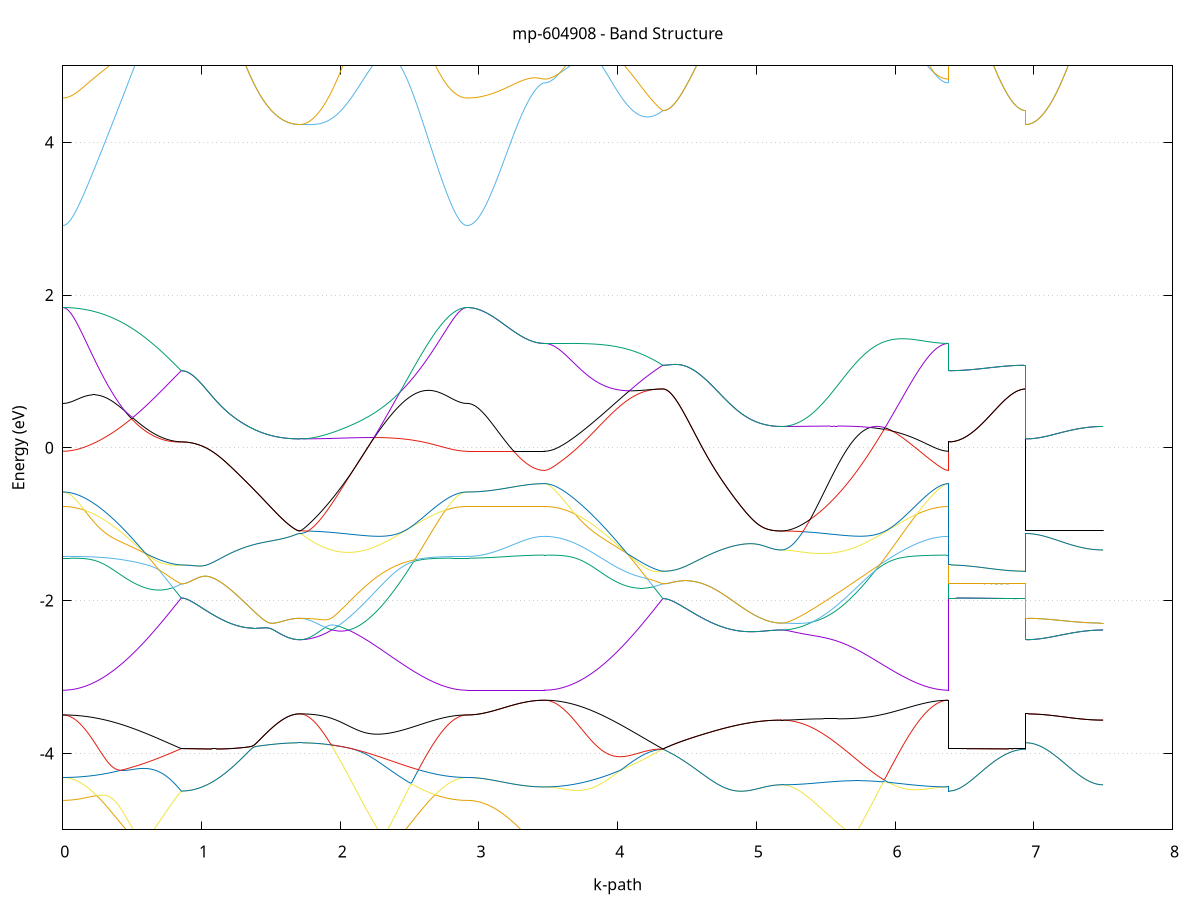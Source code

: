 set title 'mp-604908 - Band Structure'
set xlabel 'k-path'
set ylabel 'Energy (eV)'
set grid y
set yrange [-5:5]
set terminal png size 800,600
set output 'mp-604908_bands_gnuplot.png'
plot '-' using 1:2 with lines notitle, '-' using 1:2 with lines notitle, '-' using 1:2 with lines notitle, '-' using 1:2 with lines notitle, '-' using 1:2 with lines notitle, '-' using 1:2 with lines notitle, '-' using 1:2 with lines notitle, '-' using 1:2 with lines notitle, '-' using 1:2 with lines notitle, '-' using 1:2 with lines notitle, '-' using 1:2 with lines notitle, '-' using 1:2 with lines notitle, '-' using 1:2 with lines notitle, '-' using 1:2 with lines notitle, '-' using 1:2 with lines notitle, '-' using 1:2 with lines notitle, '-' using 1:2 with lines notitle, '-' using 1:2 with lines notitle, '-' using 1:2 with lines notitle, '-' using 1:2 with lines notitle, '-' using 1:2 with lines notitle, '-' using 1:2 with lines notitle, '-' using 1:2 with lines notitle, '-' using 1:2 with lines notitle, '-' using 1:2 with lines notitle, '-' using 1:2 with lines notitle, '-' using 1:2 with lines notitle, '-' using 1:2 with lines notitle, '-' using 1:2 with lines notitle, '-' using 1:2 with lines notitle, '-' using 1:2 with lines notitle, '-' using 1:2 with lines notitle, '-' using 1:2 with lines notitle, '-' using 1:2 with lines notitle, '-' using 1:2 with lines notitle, '-' using 1:2 with lines notitle, '-' using 1:2 with lines notitle, '-' using 1:2 with lines notitle, '-' using 1:2 with lines notitle, '-' using 1:2 with lines notitle, '-' using 1:2 with lines notitle, '-' using 1:2 with lines notitle, '-' using 1:2 with lines notitle, '-' using 1:2 with lines notitle, '-' using 1:2 with lines notitle, '-' using 1:2 with lines notitle, '-' using 1:2 with lines notitle, '-' using 1:2 with lines notitle, '-' using 1:2 with lines notitle, '-' using 1:2 with lines notitle, '-' using 1:2 with lines notitle, '-' using 1:2 with lines notitle, '-' using 1:2 with lines notitle, '-' using 1:2 with lines notitle, '-' using 1:2 with lines notitle, '-' using 1:2 with lines notitle, '-' using 1:2 with lines notitle, '-' using 1:2 with lines notitle, '-' using 1:2 with lines notitle, '-' using 1:2 with lines notitle, '-' using 1:2 with lines notitle, '-' using 1:2 with lines notitle, '-' using 1:2 with lines notitle, '-' using 1:2 with lines notitle
0.000000 -14.961524
0.009928 -14.961324
0.019857 -14.960724
0.029785 -14.959724
0.039714 -14.958224
0.049642 -14.956424
0.059571 -14.954224
0.069499 -14.951624
0.079428 -14.948624
0.089356 -14.945124
0.099285 -14.941324
0.109213 -14.937124
0.119142 -14.932524
0.129070 -14.927524
0.138999 -14.922124
0.148927 -14.916424
0.158855 -14.910224
0.168784 -14.903724
0.178712 -14.896824
0.188641 -14.889524
0.198569 -14.881924
0.208498 -14.873924
0.218426 -14.865524
0.228355 -14.856824
0.238283 -14.847824
0.248212 -14.838424
0.258140 -14.828624
0.268069 -14.818624
0.277997 -14.808224
0.287926 -14.797424
0.297854 -14.786424
0.307782 -14.775124
0.317711 -14.763424
0.327639 -14.751524
0.337568 -14.739324
0.347496 -14.726824
0.357425 -14.714024
0.367353 -14.700924
0.377282 -14.687624
0.387210 -14.674124
0.397139 -14.660324
0.407067 -14.646324
0.416996 -14.632024
0.426924 -14.617624
0.436853 -14.602924
0.446781 -14.588124
0.456709 -14.573024
0.466638 -14.557824
0.476566 -14.542524
0.486495 -14.526924
0.496423 -14.511324
0.506352 -14.495524
0.516280 -14.479624
0.526209 -14.463524
0.536137 -14.447424
0.546066 -14.431224
0.555994 -14.414924
0.565923 -14.398524
0.575851 -14.382124
0.585780 -14.365724
0.595708 -14.349224
0.605636 -14.332824
0.615565 -14.316324
0.625493 -14.299824
0.635422 -14.283424
0.645350 -14.266924
0.655279 -14.250624
0.665207 -14.234324
0.675136 -14.218024
0.685064 -14.201924
0.694993 -14.185824
0.704921 -14.169924
0.714850 -14.154124
0.724778 -14.138424
0.734707 -14.122824
0.744635 -14.107524
0.754564 -14.092324
0.764492 -14.077224
0.774420 -14.062424
0.784349 -14.047724
0.794277 -14.033324
0.804206 -14.019124
0.814134 -14.005224
0.824063 -13.991424
0.833991 -13.978024
0.843920 -13.964824
0.853848 -13.951824
0.853848 -13.951824
0.863777 -13.951724
0.873705 -13.951324
0.883634 -13.950724
0.893562 -13.949824
0.903491 -13.948724
0.913419 -13.947324
0.923347 -13.945724
0.933276 -13.943824
0.943204 -13.941624
0.953133 -13.939324
0.963061 -13.936724
0.972990 -13.933824
0.982918 -13.930824
0.992847 -13.927424
1.002775 -13.923924
1.012704 -13.920124
1.022632 -13.916224
1.032561 -13.912024
1.042489 -13.907524
1.052418 -13.902924
1.062346 -13.898124
1.072274 -13.893124
1.082203 -13.887924
1.092131 -13.882424
1.102060 -13.876924
1.111988 -13.871124
1.121917 -13.865224
1.131845 -13.859124
1.141774 -13.852824
1.151702 -13.846424
1.161631 -13.839924
1.171559 -13.833224
1.181488 -13.826424
1.191416 -13.819524
1.201345 -13.812524
1.211273 -13.805424
1.221201 -13.798224
1.231130 -13.790924
1.241058 -13.783524
1.250987 -13.776024
1.260915 -13.768524
1.270844 -13.761024
1.280772 -13.753424
1.290701 -13.745824
1.300629 -13.738224
1.310558 -13.730524
1.320486 -13.722924
1.330415 -13.715324
1.340343 -13.707724
1.350272 -13.700124
1.360200 -13.692624
1.370128 -13.685124
1.380057 -13.677724
1.389985 -13.670424
1.399914 -13.663124
1.409842 -13.656024
1.419771 -13.649024
1.429699 -13.642024
1.439628 -13.635324
1.449556 -13.628624
1.459485 -13.622124
1.469413 -13.615824
1.479342 -13.609624
1.489270 -13.603624
1.499199 -13.597824
1.509127 -13.592324
1.519055 -13.586924
1.528984 -13.581724
1.538912 -13.576824
1.548841 -13.572124
1.558769 -13.567624
1.568698 -13.563424
1.578626 -13.559424
1.588555 -13.555724
1.598483 -13.552324
1.608412 -13.549224
1.618340 -13.546324
1.628269 -13.543724
1.638197 -13.541424
1.648126 -13.539524
1.658054 -13.537824
1.667983 -13.536424
1.677911 -13.535324
1.687839 -13.534524
1.697768 -13.534124
1.707696 -13.533924
1.707696 -13.533924
1.717676 -13.534224
1.727655 -13.535124
1.737635 -13.536524
1.747615 -13.538524
1.757594 -13.541124
1.767574 -13.544324
1.777553 -13.548024
1.787533 -13.552324
1.797512 -13.557224
1.807492 -13.562624
1.817471 -13.568524
1.827451 -13.575024
1.837430 -13.582024
1.847410 -13.589624
1.857389 -13.597624
1.867369 -13.606224
1.877348 -13.615324
1.887328 -13.624824
1.897308 -13.634924
1.907287 -13.645424
1.917267 -13.656324
1.927246 -13.667724
1.937226 -13.679624
1.947205 -13.691824
1.957185 -13.704524
1.967164 -13.717624
1.977144 -13.731024
1.987123 -13.744824
1.997103 -13.759024
2.007082 -13.773524
2.017062 -13.788424
2.027041 -13.803624
2.037021 -13.819024
2.047001 -13.834824
2.056980 -13.850824
2.066960 -13.867124
2.076939 -13.883724
2.086919 -13.900424
2.096898 -13.917424
2.106878 -13.934624
2.116857 -13.952024
2.126837 -13.969624
2.136816 -13.987324
2.146796 -14.005124
2.156775 -14.023124
2.166755 -14.041324
2.176735 -14.059524
2.186714 -14.077824
2.196694 -14.096224
2.206673 -14.114624
2.216653 -14.133124
2.226632 -14.151624
2.236612 -14.170224
2.246591 -14.188824
2.256571 -14.207324
2.266550 -14.225924
2.276530 -14.244424
2.286509 -14.262924
2.296489 -14.281324
2.306468 -14.299724
2.316448 -14.318024
2.326428 -14.336224
2.336407 -14.354324
2.346387 -14.372324
2.356366 -14.390224
2.366346 -14.407924
2.376325 -14.425624
2.386305 -14.443024
2.396284 -14.460324
2.406264 -14.477524
2.416243 -14.494424
2.426223 -14.511224
2.436202 -14.527824
2.446182 -14.544124
2.456161 -14.560324
2.466141 -14.576224
2.476121 -14.591924
2.486100 -14.607324
2.496080 -14.622624
2.506059 -14.637524
2.516039 -14.652224
2.526018 -14.666624
2.535998 -14.680724
2.545977 -14.694624
2.555957 -14.708124
2.565936 -14.721424
2.575916 -14.734424
2.585895 -14.747024
2.595875 -14.759324
2.605854 -14.771324
2.615834 -14.783024
2.625814 -14.794424
2.635793 -14.805424
2.645773 -14.816124
2.655752 -14.826424
2.665732 -14.836324
2.675711 -14.846024
2.685691 -14.855224
2.695670 -14.864124
2.705650 -14.872624
2.715629 -14.880824
2.725609 -14.888524
2.735588 -14.895924
2.745568 -14.902924
2.755548 -14.909624
2.765527 -14.915824
2.775507 -14.921724
2.785486 -14.927124
2.795466 -14.932224
2.805445 -14.936824
2.815425 -14.941124
2.825404 -14.945024
2.835384 -14.948424
2.845363 -14.951524
2.855343 -14.954124
2.865322 -14.956424
2.875302 -14.958224
2.885281 -14.959624
2.895261 -14.960724
2.905241 -14.961324
2.915220 -14.961524
2.915220 -14.961524
2.925157 -14.961324
2.935093 -14.960924
2.945030 -14.960124
2.954967 -14.959124
2.964904 -14.957824
2.974840 -14.956124
2.984777 -14.954224
2.994714 -14.952024
3.004650 -14.949524
3.014587 -14.946724
3.024524 -14.943724
3.034460 -14.940324
3.044397 -14.936724
3.054334 -14.932824
3.064271 -14.928724
3.074207 -14.924324
3.084144 -14.919624
3.094081 -14.914724
3.104017 -14.909624
3.113954 -14.904224
3.123891 -14.898624
3.133827 -14.892924
3.143764 -14.886924
3.153701 -14.880724
3.163638 -14.874324
3.173574 -14.867724
3.183511 -14.861024
3.193448 -14.854224
3.203384 -14.847224
3.213321 -14.840224
3.223258 -14.833024
3.233194 -14.825724
3.243131 -14.818424
3.253068 -14.811124
3.263005 -14.803724
3.272941 -14.796424
3.282878 -14.789124
3.292815 -14.781824
3.302751 -14.774724
3.312688 -14.767724
3.322625 -14.760824
3.332561 -14.754124
3.342498 -14.747724
3.352435 -14.741524
3.362372 -14.735624
3.372308 -14.730124
3.382245 -14.724924
3.392182 -14.720124
3.402118 -14.715824
3.412055 -14.712024
3.421992 -14.708724
3.431928 -14.706024
3.441865 -14.703924
3.451802 -14.702324
3.461739 -14.701424
3.471675 -14.701024
3.471675 -14.701024
3.481604 -14.700924
3.491532 -14.700324
3.501461 -14.699424
3.511389 -14.698224
3.521318 -14.696624
3.531246 -14.694624
3.541175 -14.692324
3.551103 -14.689624
3.561031 -14.686524
3.570960 -14.683224
3.580888 -14.679424
3.590817 -14.675424
3.600745 -14.670924
3.610674 -14.666224
3.620602 -14.661124
3.630531 -14.655724
3.640459 -14.649924
3.650388 -14.643924
3.660316 -14.637524
3.670245 -14.630824
3.680173 -14.623824
3.690102 -14.616424
3.700030 -14.608824
3.709958 -14.600924
3.719887 -14.592724
3.729815 -14.584324
3.739744 -14.575524
3.749672 -14.566524
3.759601 -14.557324
3.769529 -14.547724
3.779458 -14.538024
3.789386 -14.528024
3.799315 -14.517824
3.809243 -14.507324
3.819172 -14.496724
3.829100 -14.485824
3.839029 -14.474824
3.848957 -14.463524
3.858886 -14.452124
3.868814 -14.440624
3.878742 -14.428924
3.888671 -14.417024
3.898599 -14.405024
3.908528 -14.392924
3.918456 -14.380724
3.928385 -14.368424
3.938313 -14.356024
3.948242 -14.343524
3.958170 -14.331024
3.968099 -14.318424
3.978027 -14.305724
3.987956 -14.293124
3.997884 -14.280424
4.007813 -14.267724
4.017741 -14.255124
4.027669 -14.242424
4.037598 -14.229824
4.047526 -14.217324
4.057455 -14.204824
4.067383 -14.192424
4.077312 -14.180124
4.087240 -14.167824
4.097169 -14.155724
4.107097 -14.143824
4.117026 -14.131924
4.126954 -14.120224
4.136883 -14.108724
4.146811 -14.097324
4.156740 -14.086224
4.166668 -14.075224
4.176596 -14.064524
4.186525 -14.053924
4.196453 -14.043624
4.206382 -14.033624
4.216310 -14.023824
4.226239 -14.014224
4.236167 -14.005024
4.246096 -13.996024
4.256024 -13.987324
4.265953 -13.978924
4.275881 -13.970824
4.285810 -13.963024
4.295738 -13.955524
4.305667 -13.948424
4.315595 -13.941524
4.325523 -13.935024
4.325523 -13.935024
4.335452 -13.934924
4.345380 -13.934624
4.355309 -13.933924
4.365237 -13.933124
4.375166 -13.932024
4.385094 -13.930624
4.395023 -13.929124
4.404951 -13.927224
4.414880 -13.925224
4.424808 -13.922924
4.434737 -13.920324
4.444665 -13.917624
4.454594 -13.914624
4.464522 -13.911424
4.474450 -13.907924
4.484379 -13.904324
4.494307 -13.900424
4.504236 -13.896324
4.514164 -13.892024
4.524093 -13.887524
4.534021 -13.882924
4.543950 -13.878024
4.553878 -13.872924
4.563807 -13.867724
4.573735 -13.862324
4.583664 -13.856724
4.593592 -13.850924
4.603521 -13.845024
4.613449 -13.838924
4.623377 -13.832724
4.633306 -13.826424
4.643234 -13.819924
4.653163 -13.813424
4.663091 -13.806724
4.673020 -13.799824
4.682948 -13.792924
4.692877 -13.785924
4.702805 -13.778924
4.712734 -13.771724
4.722662 -13.764524
4.732591 -13.757324
4.742519 -13.749924
4.752448 -13.742624
4.762376 -13.735224
4.772304 -13.727824
4.782233 -13.720524
4.792161 -13.713124
4.802090 -13.705724
4.812018 -13.698324
4.821947 -13.691024
4.831875 -13.683724
4.841804 -13.676524
4.851732 -13.669424
4.861661 -13.662324
4.871589 -13.655324
4.881518 -13.648424
4.891446 -13.641624
4.901375 -13.634924
4.911303 -13.628424
4.921232 -13.622024
4.931160 -13.615724
4.941088 -13.609624
4.951017 -13.603624
4.960945 -13.597924
4.970874 -13.592324
4.980802 -13.586924
4.990731 -13.581724
5.000659 -13.576724
5.010588 -13.571924
5.020516 -13.567424
5.030445 -13.563124
5.040373 -13.559024
5.050302 -13.555224
5.060230 -13.551724
5.070159 -13.548424
5.080087 -13.545324
5.090015 -13.542624
5.099944 -13.540124
5.109872 -13.537924
5.119801 -13.536024
5.129729 -13.534424
5.139658 -13.533024
5.149586 -13.532024
5.159515 -13.531224
5.169443 -13.530824
5.179372 -13.530624
5.179372 -13.530624
5.189351 -13.530924
5.199331 -13.531524
5.209310 -13.532624
5.219290 -13.534024
5.229269 -13.536024
5.239249 -13.538324
5.249228 -13.541024
5.259208 -13.544224
5.269187 -13.547824
5.279167 -13.551824
5.289147 -13.556224
5.299126 -13.561024
5.309106 -13.566224
5.319085 -13.571824
5.329065 -13.577724
5.339044 -13.584124
5.349024 -13.590924
5.359003 -13.598024
5.368983 -13.605524
5.378962 -13.613424
5.388942 -13.621624
5.398921 -13.630224
5.408901 -13.639124
5.418880 -13.648424
5.428860 -13.658024
5.438840 -13.667924
5.448819 -13.678224
5.458799 -13.688724
5.468778 -13.699524
5.478758 -13.710724
5.488737 -13.722124
5.498717 -13.733824
5.508696 -13.745724
5.518676 -13.757924
5.528655 -13.770424
5.538635 -13.783124
5.548614 -13.796024
5.558594 -13.809124
5.568573 -13.822524
5.578553 -13.836024
5.588533 -13.849724
5.598512 -13.863624
5.608492 -13.877624
5.618471 -13.891924
5.628451 -13.906224
5.638430 -13.920724
5.648410 -13.935324
5.658389 -13.950024
5.668369 -13.964824
5.678348 -13.979824
5.688328 -13.994724
5.698307 -14.009824
5.708287 -14.024924
5.718267 -14.040124
5.728246 -14.055324
5.738226 -14.070524
5.748205 -14.085724
5.758185 -14.101024
5.768164 -14.116224
5.778144 -14.131424
5.788123 -14.146624
5.798103 -14.161824
5.808082 -14.176924
5.818062 -14.191924
5.828041 -14.206924
5.838021 -14.221824
5.848000 -14.236724
5.857980 -14.251424
5.867960 -14.266024
5.877939 -14.280524
5.887919 -14.294924
5.897898 -14.309124
5.907878 -14.323324
5.917857 -14.337224
5.927837 -14.351024
5.937816 -14.364624
5.947796 -14.378124
5.957775 -14.391424
5.967755 -14.404424
5.977734 -14.417324
5.987714 -14.430024
5.997693 -14.442424
6.007673 -14.454724
6.017653 -14.466724
6.027632 -14.478424
6.037612 -14.489924
6.047591 -14.501224
6.057571 -14.512224
6.067550 -14.523024
6.077530 -14.533524
6.087509 -14.543724
6.097489 -14.553624
6.107468 -14.563324
6.117448 -14.572624
6.127427 -14.581724
6.137407 -14.590424
6.147387 -14.598924
6.157366 -14.607024
6.167346 -14.614924
6.177325 -14.622424
6.187305 -14.629624
6.197284 -14.636424
6.207264 -14.643024
6.217243 -14.649124
6.227223 -14.655024
6.237202 -14.660524
6.247182 -14.665724
6.257161 -14.670524
6.267141 -14.675024
6.277120 -14.679224
6.287100 -14.682924
6.297080 -14.686424
6.307059 -14.689424
6.317039 -14.692224
6.327018 -14.694524
6.336998 -14.696524
6.346977 -14.698124
6.356957 -14.699424
6.366936 -14.700324
6.376916 -14.700924
6.386895 -14.701024
6.386895 -13.951824
6.396832 -13.951824
6.406769 -13.951824
6.416705 -13.951724
6.426642 -13.951624
6.436579 -13.951524
6.446516 -13.951424
6.456452 -13.951224
6.466389 -13.951024
6.476326 -13.950824
6.486262 -13.950524
6.496199 -13.950324
6.506136 -13.950024
6.516072 -13.949724
6.526009 -13.949424
6.535946 -13.949024
6.545883 -13.948724
6.555819 -13.948324
6.565756 -13.947924
6.575693 -13.947524
6.585629 -13.947124
6.595566 -13.946724
6.605503 -13.946224
6.615439 -13.945824
6.625376 -13.945324
6.635313 -13.944924
6.645250 -13.944424
6.655186 -13.943924
6.665123 -13.943524
6.675060 -13.943024
6.684996 -13.942524
6.694933 -13.942124
6.704870 -13.941624
6.714806 -13.941124
6.724743 -13.940724
6.734680 -13.940224
6.744617 -13.939824
6.754553 -13.939424
6.764490 -13.939024
6.774427 -13.938624
6.784363 -13.938224
6.794300 -13.937924
6.804237 -13.937524
6.814173 -13.937224
6.824110 -13.936924
6.834047 -13.936624
6.843984 -13.936324
6.853920 -13.936124
6.863857 -13.935924
6.873794 -13.935724
6.883730 -13.935524
6.893667 -13.935424
6.903604 -13.935324
6.913540 -13.935224
6.923477 -13.935124
6.933414 -13.935124
6.943351 -13.935024
6.943351 -13.533924
6.953287 -13.533924
6.963224 -13.533924
6.973161 -13.533924
6.983097 -13.533924
6.993034 -13.533824
7.002971 -13.533824
7.012907 -13.533824
7.022844 -13.533824
7.032781 -13.533724
7.042718 -13.533724
7.052654 -13.533624
7.062591 -13.533624
7.072528 -13.533524
7.082464 -13.533424
7.092401 -13.533424
7.102338 -13.533324
7.112274 -13.533224
7.122211 -13.533224
7.132148 -13.533124
7.142085 -13.533024
7.152021 -13.532924
7.161958 -13.532824
7.171895 -13.532724
7.181831 -13.532624
7.191768 -13.532624
7.201705 -13.532524
7.211641 -13.532424
7.221578 -13.532324
7.231515 -13.532224
7.241452 -13.532124
7.251388 -13.532024
7.261325 -13.531924
7.271262 -13.531824
7.281198 -13.531724
7.291135 -13.531724
7.301072 -13.531624
7.311008 -13.531524
7.320945 -13.531424
7.330882 -13.531324
7.340819 -13.531324
7.350755 -13.531224
7.360692 -13.531124
7.370629 -13.531124
7.380565 -13.531024
7.390502 -13.530924
7.400439 -13.530924
7.410375 -13.530924
7.420312 -13.530824
7.430249 -13.530824
7.440186 -13.530724
7.450122 -13.530724
7.460059 -13.530724
7.469996 -13.530724
7.479932 -13.530724
7.489869 -13.530724
7.499806 -13.530624
e
0.000000 -13.711924
0.009928 -13.711924
0.019857 -13.711824
0.029785 -13.711624
0.039714 -13.711424
0.049642 -13.711124
0.059571 -13.710724
0.069499 -13.710224
0.079428 -13.709724
0.089356 -13.709124
0.099285 -13.708524
0.109213 -13.707824
0.119142 -13.707124
0.129070 -13.706324
0.138999 -13.705424
0.148927 -13.704524
0.158855 -13.703624
0.168784 -13.702724
0.178712 -13.701724
0.188641 -13.700724
0.198569 -13.699624
0.208498 -13.698624
0.218426 -13.697524
0.228355 -13.696524
0.238283 -13.695424
0.248212 -13.694424
0.258140 -13.693324
0.268069 -13.692324
0.277997 -13.691324
0.287926 -13.690424
0.297854 -13.689524
0.307782 -13.688724
0.317711 -13.687924
0.327639 -13.687224
0.337568 -13.686524
0.347496 -13.686024
0.357425 -13.685524
0.367353 -13.685224
0.377282 -13.684924
0.387210 -13.684824
0.397139 -13.684824
0.407067 -13.684924
0.416996 -13.685224
0.426924 -13.685724
0.436853 -13.686324
0.446781 -13.687024
0.456709 -13.688024
0.466638 -13.689124
0.476566 -13.690524
0.486495 -13.692024
0.496423 -13.693824
0.506352 -13.695824
0.516280 -13.698124
0.526209 -13.700524
0.536137 -13.703324
0.546066 -13.706224
0.555994 -13.709524
0.565923 -13.713024
0.575851 -13.716824
0.585780 -13.720924
0.595708 -13.725324
0.605636 -13.730024
0.615565 -13.735024
0.625493 -13.740324
0.635422 -13.745924
0.645350 -13.751824
0.655279 -13.758124
0.665207 -13.764624
0.675136 -13.771524
0.685064 -13.778824
0.694993 -13.786324
0.704921 -13.794224
0.714850 -13.802524
0.724778 -13.811024
0.734707 -13.819924
0.744635 -13.829224
0.754564 -13.838724
0.764492 -13.848624
0.774420 -13.858824
0.784349 -13.869424
0.794277 -13.880224
0.804206 -13.891424
0.814134 -13.902924
0.824063 -13.914724
0.833991 -13.926824
0.843920 -13.939224
0.853848 -13.951824
0.853848 -13.951824
0.863777 -13.951724
0.873705 -13.951324
0.883634 -13.950724
0.893562 -13.949824
0.903491 -13.948724
0.913419 -13.947324
0.923347 -13.945724
0.933276 -13.943824
0.943204 -13.941624
0.953133 -13.939324
0.963061 -13.936724
0.972990 -13.933824
0.982918 -13.930824
0.992847 -13.927424
1.002775 -13.923924
1.012704 -13.920124
1.022632 -13.916224
1.032561 -13.912024
1.042489 -13.907524
1.052418 -13.902924
1.062346 -13.898124
1.072274 -13.893124
1.082203 -13.887924
1.092131 -13.882424
1.102060 -13.876924
1.111988 -13.871124
1.121917 -13.865224
1.131845 -13.859124
1.141774 -13.852824
1.151702 -13.846424
1.161631 -13.839924
1.171559 -13.833224
1.181488 -13.826424
1.191416 -13.819524
1.201345 -13.812524
1.211273 -13.805424
1.221201 -13.798224
1.231130 -13.790924
1.241058 -13.783524
1.250987 -13.776024
1.260915 -13.768524
1.270844 -13.761024
1.280772 -13.753424
1.290701 -13.745824
1.300629 -13.738224
1.310558 -13.730524
1.320486 -13.722924
1.330415 -13.715324
1.340343 -13.707724
1.350272 -13.700124
1.360200 -13.692624
1.370128 -13.685124
1.380057 -13.677724
1.389985 -13.670424
1.399914 -13.663124
1.409842 -13.656024
1.419771 -13.649024
1.429699 -13.642024
1.439628 -13.635324
1.449556 -13.628624
1.459485 -13.622124
1.469413 -13.615824
1.479342 -13.609624
1.489270 -13.603624
1.499199 -13.597824
1.509127 -13.592324
1.519055 -13.586924
1.528984 -13.581724
1.538912 -13.576824
1.548841 -13.572124
1.558769 -13.567624
1.568698 -13.563424
1.578626 -13.559424
1.588555 -13.555724
1.598483 -13.552324
1.608412 -13.549224
1.618340 -13.546324
1.628269 -13.543724
1.638197 -13.541424
1.648126 -13.539524
1.658054 -13.537824
1.667983 -13.536424
1.677911 -13.535324
1.687839 -13.534524
1.697768 -13.534124
1.707696 -13.533924
1.707696 -13.533924
1.717676 -13.533924
1.727655 -13.534024
1.737635 -13.534124
1.747615 -13.534324
1.757594 -13.534524
1.767574 -13.534824
1.777553 -13.535124
1.787533 -13.535424
1.797512 -13.535824
1.807492 -13.536324
1.817471 -13.536824
1.827451 -13.537324
1.837430 -13.537924
1.847410 -13.538524
1.857389 -13.539224
1.867369 -13.539924
1.877348 -13.540724
1.887328 -13.541524
1.897308 -13.542424
1.907287 -13.543324
1.917267 -13.544224
1.927246 -13.545224
1.937226 -13.546324
1.947205 -13.547424
1.957185 -13.548524
1.967164 -13.549724
1.977144 -13.550924
1.987123 -13.552224
1.997103 -13.553524
2.007082 -13.554924
2.017062 -13.556324
2.027041 -13.557724
2.037021 -13.559224
2.047001 -13.560724
2.056980 -13.562324
2.066960 -13.563924
2.076939 -13.565624
2.086919 -13.567224
2.096898 -13.569024
2.106878 -13.570724
2.116857 -13.572524
2.126837 -13.574424
2.136816 -13.576324
2.146796 -13.578224
2.156775 -13.580124
2.166755 -13.582124
2.176735 -13.584124
2.186714 -13.586124
2.196694 -13.588224
2.206673 -13.590324
2.216653 -13.592424
2.226632 -13.594624
2.236612 -13.596724
2.246591 -13.598924
2.256571 -13.601224
2.266550 -13.603424
2.276530 -13.605724
2.286509 -13.607924
2.296489 -13.610224
2.306468 -13.612524
2.316448 -13.614924
2.326428 -13.617224
2.336407 -13.619524
2.346387 -13.621924
2.356366 -13.624324
2.366346 -13.626624
2.376325 -13.629024
2.386305 -13.631424
2.396284 -13.633724
2.406264 -13.636124
2.416243 -13.638524
2.426223 -13.640824
2.436202 -13.643224
2.446182 -13.645524
2.456161 -13.647824
2.466141 -13.650124
2.476121 -13.652424
2.486100 -13.654724
2.496080 -13.657024
2.506059 -13.659224
2.516039 -13.661424
2.526018 -13.663624
2.535998 -13.665824
2.545977 -13.667924
2.555957 -13.670024
2.565936 -13.672124
2.575916 -13.674124
2.585895 -13.676124
2.595875 -13.678124
2.605854 -13.680024
2.615834 -13.681924
2.625814 -13.683724
2.635793 -13.685524
2.645773 -13.687324
2.655752 -13.689024
2.665732 -13.690624
2.675711 -13.692224
2.685691 -13.693724
2.695670 -13.695224
2.705650 -13.696724
2.715629 -13.698024
2.725609 -13.699324
2.735588 -13.700624
2.745568 -13.701824
2.755548 -13.702924
2.765527 -13.704024
2.775507 -13.705024
2.785486 -13.706024
2.795466 -13.706824
2.805445 -13.707624
2.815425 -13.708424
2.825404 -13.709024
2.835384 -13.709624
2.845363 -13.710224
2.855343 -13.710624
2.865322 -13.711024
2.875302 -13.711424
2.885281 -13.711624
2.895261 -13.711824
2.905241 -13.711924
2.915220 -13.711924
2.915220 -13.711924
2.925157 -13.712224
2.935093 -13.712824
2.945030 -13.714024
2.954967 -13.715624
2.964904 -13.717624
2.974840 -13.720024
2.984777 -13.722924
2.994714 -13.726324
3.004650 -13.730124
3.014587 -13.734224
3.024524 -13.738824
3.034460 -13.743824
3.044397 -13.749224
3.054334 -13.755024
3.064271 -13.761124
3.074207 -13.767624
3.084144 -13.774424
3.094081 -13.781624
3.104017 -13.789124
3.113954 -13.796824
3.123891 -13.804924
3.133827 -13.813224
3.143764 -13.821824
3.153701 -13.830624
3.163638 -13.839624
3.173574 -13.848824
3.183511 -13.858224
3.193448 -13.867824
3.203384 -13.877424
3.213321 -13.887124
3.223258 -13.897024
3.233194 -13.906824
3.243131 -13.916724
3.253068 -13.926624
3.263005 -13.936424
3.272941 -13.946224
3.282878 -13.955924
3.292815 -13.965424
3.302751 -13.974724
3.312688 -13.983924
3.322625 -13.992724
3.332561 -14.001324
3.342498 -14.009624
3.352435 -14.017524
3.362372 -14.024924
3.372308 -14.031924
3.382245 -14.038424
3.392182 -14.044424
3.402118 -14.049824
3.412055 -14.054524
3.421992 -14.058624
3.431928 -14.062024
3.441865 -14.064624
3.451802 -14.066524
3.461739 -14.067724
3.471675 -14.068124
3.471675 -14.068124
3.481604 -14.068024
3.491532 -14.067724
3.501461 -14.067324
3.511389 -14.066724
3.521318 -14.065924
3.531246 -14.064924
3.541175 -14.063724
3.551103 -14.062424
3.561031 -14.060924
3.570960 -14.059224
3.580888 -14.057424
3.590817 -14.055424
3.600745 -14.053224
3.610674 -14.050924
3.620602 -14.048424
3.630531 -14.045824
3.640459 -14.043024
3.650388 -14.040124
3.660316 -14.037024
3.670245 -14.033824
3.680173 -14.030524
3.690102 -14.027124
3.700030 -14.023524
3.709958 -14.019924
3.719887 -14.016124
3.729815 -14.012224
3.739744 -14.008324
3.749672 -14.004224
3.759601 -14.000124
3.769529 -13.995924
3.779458 -13.991724
3.789386 -13.987424
3.799315 -13.983024
3.809243 -13.978624
3.819172 -13.974224
3.829100 -13.969824
3.839029 -13.965324
3.848957 -13.960924
3.858886 -13.956424
3.868814 -13.952024
3.878742 -13.947624
3.888671 -13.943224
3.898599 -13.938924
3.908528 -13.934724
3.918456 -13.930524
3.928385 -13.926324
3.938313 -13.922324
3.948242 -13.918424
3.958170 -13.914524
3.968099 -13.910824
3.978027 -13.907324
3.987956 -13.903824
3.997884 -13.900524
4.007813 -13.897424
4.017741 -13.894524
4.027669 -13.891724
4.037598 -13.889124
4.047526 -13.886724
4.057455 -13.884624
4.067383 -13.882624
4.077312 -13.880924
4.087240 -13.879524
4.097169 -13.878224
4.107097 -13.877324
4.117026 -13.876624
4.126954 -13.876224
4.136883 -13.876124
4.146811 -13.876224
4.156740 -13.876724
4.166668 -13.877524
4.176596 -13.878624
4.186525 -13.880024
4.196453 -13.881724
4.206382 -13.883824
4.216310 -13.886224
4.226239 -13.888924
4.236167 -13.892024
4.246096 -13.895424
4.256024 -13.899124
4.265953 -13.903224
4.275881 -13.907724
4.285810 -13.912524
4.295738 -13.917624
4.305667 -13.923124
4.315595 -13.928924
4.325523 -13.935024
4.325523 -13.935024
4.335452 -13.934924
4.345380 -13.934624
4.355309 -13.933924
4.365237 -13.933124
4.375166 -13.932024
4.385094 -13.930624
4.395023 -13.929124
4.404951 -13.927224
4.414880 -13.925224
4.424808 -13.922924
4.434737 -13.920324
4.444665 -13.917624
4.454594 -13.914624
4.464522 -13.911424
4.474450 -13.907924
4.484379 -13.904324
4.494307 -13.900424
4.504236 -13.896324
4.514164 -13.892024
4.524093 -13.887524
4.534021 -13.882924
4.543950 -13.878024
4.553878 -13.872924
4.563807 -13.867724
4.573735 -13.862324
4.583664 -13.856724
4.593592 -13.850924
4.603521 -13.845024
4.613449 -13.838924
4.623377 -13.832724
4.633306 -13.826424
4.643234 -13.819924
4.653163 -13.813424
4.663091 -13.806724
4.673020 -13.799824
4.682948 -13.792924
4.692877 -13.785924
4.702805 -13.778924
4.712734 -13.771724
4.722662 -13.764524
4.732591 -13.757324
4.742519 -13.749924
4.752448 -13.742624
4.762376 -13.735224
4.772304 -13.727824
4.782233 -13.720524
4.792161 -13.713124
4.802090 -13.705724
4.812018 -13.698324
4.821947 -13.691024
4.831875 -13.683724
4.841804 -13.676524
4.851732 -13.669424
4.861661 -13.662324
4.871589 -13.655324
4.881518 -13.648424
4.891446 -13.641624
4.901375 -13.634924
4.911303 -13.628424
4.921232 -13.622024
4.931160 -13.615724
4.941088 -13.609624
4.951017 -13.603624
4.960945 -13.597924
4.970874 -13.592324
4.980802 -13.586924
4.990731 -13.581724
5.000659 -13.576724
5.010588 -13.571924
5.020516 -13.567424
5.030445 -13.563124
5.040373 -13.559024
5.050302 -13.555224
5.060230 -13.551724
5.070159 -13.548424
5.080087 -13.545324
5.090015 -13.542624
5.099944 -13.540124
5.109872 -13.537924
5.119801 -13.536024
5.129729 -13.534424
5.139658 -13.533024
5.149586 -13.532024
5.159515 -13.531224
5.169443 -13.530824
5.179372 -13.530624
5.179372 -13.530624
5.189351 -13.530724
5.199331 -13.531024
5.209310 -13.531424
5.219290 -13.532124
5.229269 -13.532924
5.239249 -13.533824
5.249228 -13.535024
5.259208 -13.536324
5.269187 -13.537824
5.279167 -13.539524
5.289147 -13.541324
5.299126 -13.543324
5.309106 -13.545524
5.319085 -13.547924
5.329065 -13.550424
5.339044 -13.553124
5.349024 -13.555924
5.359003 -13.558924
5.368983 -13.562124
5.378962 -13.565424
5.388942 -13.568924
5.398921 -13.572624
5.408901 -13.576424
5.418880 -13.580324
5.428860 -13.584424
5.438840 -13.588624
5.448819 -13.593024
5.458799 -13.597524
5.468778 -13.602224
5.478758 -13.606924
5.488737 -13.611924
5.498717 -13.616924
5.508696 -13.622124
5.518676 -13.627424
5.528655 -13.632824
5.538635 -13.638324
5.548614 -13.643924
5.558594 -13.649624
5.568573 -13.655524
5.578553 -13.661424
5.588533 -13.667424
5.598512 -13.673524
5.608492 -13.679824
5.618471 -13.686024
5.628451 -13.692424
5.638430 -13.698924
5.648410 -13.705424
5.658389 -13.711924
5.668369 -13.718624
5.678348 -13.725324
5.688328 -13.732024
5.698307 -13.738824
5.708287 -13.745624
5.718267 -13.752524
5.728246 -13.759424
5.738226 -13.766324
5.748205 -13.773324
5.758185 -13.780324
5.768164 -13.787324
5.778144 -13.794324
5.788123 -13.801324
5.798103 -13.808324
5.808082 -13.815324
5.818062 -13.822324
5.828041 -13.829224
5.838021 -13.836224
5.848000 -13.843124
5.857980 -13.850024
5.867960 -13.856924
5.877939 -13.863724
5.887919 -13.870524
5.897898 -13.877224
5.907878 -13.883924
5.917857 -13.890524
5.927837 -13.897124
5.937816 -13.903624
5.947796 -13.910024
5.957775 -13.916424
5.967755 -13.922624
5.977734 -13.928824
5.987714 -13.934924
5.997693 -13.940924
6.007673 -13.946824
6.017653 -13.952724
6.027632 -13.958424
6.037612 -13.964024
6.047591 -13.969424
6.057571 -13.974824
6.067550 -13.980124
6.077530 -13.985224
6.087509 -13.990224
6.097489 -13.995024
6.107468 -13.999824
6.117448 -14.004424
6.127427 -14.008824
6.137407 -14.013124
6.147387 -14.017324
6.157366 -14.021324
6.167346 -14.025224
6.177325 -14.028924
6.187305 -14.032524
6.197284 -14.035924
6.207264 -14.039124
6.217243 -14.042224
6.227223 -14.045124
6.237202 -14.047924
6.247182 -14.050424
6.257161 -14.052924
6.267141 -14.055124
6.277120 -14.057224
6.287100 -14.059024
6.297080 -14.060824
6.307059 -14.062324
6.317039 -14.063624
6.327018 -14.064824
6.336998 -14.065824
6.346977 -14.066624
6.356957 -14.067324
6.366936 -14.067724
6.376916 -14.068024
6.386895 -14.068124
6.386895 -13.951824
6.396832 -13.951824
6.406769 -13.951824
6.416705 -13.951724
6.426642 -13.951624
6.436579 -13.951524
6.446516 -13.951424
6.456452 -13.951224
6.466389 -13.951024
6.476326 -13.950824
6.486262 -13.950524
6.496199 -13.950324
6.506136 -13.950024
6.516072 -13.949724
6.526009 -13.949424
6.535946 -13.949024
6.545883 -13.948724
6.555819 -13.948324
6.565756 -13.947924
6.575693 -13.947524
6.585629 -13.947124
6.595566 -13.946724
6.605503 -13.946224
6.615439 -13.945824
6.625376 -13.945324
6.635313 -13.944924
6.645250 -13.944424
6.655186 -13.943924
6.665123 -13.943524
6.675060 -13.943024
6.684996 -13.942524
6.694933 -13.942124
6.704870 -13.941624
6.714806 -13.941124
6.724743 -13.940724
6.734680 -13.940224
6.744617 -13.939824
6.754553 -13.939424
6.764490 -13.939024
6.774427 -13.938624
6.784363 -13.938224
6.794300 -13.937924
6.804237 -13.937524
6.814173 -13.937224
6.824110 -13.936924
6.834047 -13.936624
6.843984 -13.936324
6.853920 -13.936124
6.863857 -13.935924
6.873794 -13.935724
6.883730 -13.935524
6.893667 -13.935424
6.903604 -13.935324
6.913540 -13.935224
6.923477 -13.935124
6.933414 -13.935124
6.943351 -13.935024
6.943351 -13.533924
6.953287 -13.533924
6.963224 -13.533924
6.973161 -13.533924
6.983097 -13.533924
6.993034 -13.533824
7.002971 -13.533824
7.012907 -13.533824
7.022844 -13.533824
7.032781 -13.533724
7.042718 -13.533724
7.052654 -13.533624
7.062591 -13.533624
7.072528 -13.533524
7.082464 -13.533424
7.092401 -13.533424
7.102338 -13.533324
7.112274 -13.533224
7.122211 -13.533224
7.132148 -13.533124
7.142085 -13.533024
7.152021 -13.532924
7.161958 -13.532824
7.171895 -13.532724
7.181831 -13.532624
7.191768 -13.532624
7.201705 -13.532524
7.211641 -13.532424
7.221578 -13.532324
7.231515 -13.532224
7.241452 -13.532124
7.251388 -13.532024
7.261325 -13.531924
7.271262 -13.531824
7.281198 -13.531724
7.291135 -13.531724
7.301072 -13.531624
7.311008 -13.531524
7.320945 -13.531424
7.330882 -13.531324
7.340819 -13.531324
7.350755 -13.531224
7.360692 -13.531124
7.370629 -13.531124
7.380565 -13.531024
7.390502 -13.530924
7.400439 -13.530924
7.410375 -13.530924
7.420312 -13.530824
7.430249 -13.530824
7.440186 -13.530724
7.450122 -13.530724
7.460059 -13.530724
7.469996 -13.530724
7.479932 -13.530724
7.489869 -13.530724
7.499806 -13.530624
e
0.000000 -6.238424
0.009928 -6.238124
0.019857 -6.237224
0.029785 -6.235624
0.039714 -6.233524
0.049642 -6.230824
0.059571 -6.227524
0.069499 -6.223624
0.079428 -6.219124
0.089356 -6.214024
0.099285 -6.208224
0.109213 -6.201924
0.119142 -6.195124
0.129070 -6.187624
0.138999 -6.179524
0.148927 -6.170924
0.158855 -6.161624
0.168784 -6.151824
0.178712 -6.141524
0.188641 -6.130524
0.198569 -6.119024
0.208498 -6.106924
0.218426 -6.094324
0.228355 -6.081224
0.238283 -6.067524
0.248212 -6.053224
0.258140 -6.038524
0.268069 -6.023224
0.277997 -6.007424
0.287926 -5.991124
0.297854 -5.974324
0.307782 -5.957024
0.317711 -5.939324
0.327639 -5.921124
0.337568 -5.902424
0.347496 -5.883324
0.357425 -5.863824
0.367353 -5.844024
0.377282 -5.823724
0.387210 -5.803124
0.397139 -5.782224
0.407067 -5.760924
0.416996 -5.739524
0.426924 -5.717824
0.436853 -5.695924
0.446781 -5.673924
0.456709 -5.651924
0.466638 -5.630024
0.476566 -5.608224
0.486495 -5.586824
0.496423 -5.565824
0.506352 -5.545524
0.516280 -5.526324
0.526209 -5.508324
0.536137 -5.492124
0.546066 -5.478224
0.555994 -5.467024
0.565923 -5.458924
0.575851 -5.454324
0.585780 -5.453024
0.595708 -5.454824
0.605636 -5.459324
0.615565 -5.466024
0.625493 -5.474324
0.635422 -5.483724
0.645350 -5.493924
0.655279 -5.504624
0.665207 -5.515524
0.675136 -5.526524
0.685064 -5.537324
0.694993 -5.547924
0.704921 -5.558024
0.714850 -5.567824
0.724778 -5.577024
0.734707 -5.585624
0.744635 -5.593624
0.754564 -5.600924
0.764492 -5.607524
0.774420 -5.613424
0.784349 -5.618424
0.794277 -5.622624
0.804206 -5.626024
0.814134 -5.628524
0.824063 -5.630024
0.833991 -5.630724
0.843920 -5.630524
0.853848 -5.629324
0.853848 -5.629324
0.863777 -5.629424
0.873705 -5.629824
0.883634 -5.630324
0.893562 -5.631124
0.903491 -5.632124
0.913419 -5.633424
0.923347 -5.634924
0.933276 -5.636624
0.943204 -5.638624
0.953133 -5.640824
0.963061 -5.643324
0.972990 -5.646024
0.982918 -5.649024
0.992847 -5.652224
1.002775 -5.655724
1.012704 -5.659524
1.022632 -5.663624
1.032561 -5.668024
1.042489 -5.672724
1.052418 -5.677624
1.062346 -5.682924
1.072274 -5.688524
1.082203 -5.694324
1.092131 -5.700524
1.102060 -5.707024
1.111988 -5.713924
1.121917 -5.721024
1.131845 -5.728524
1.141774 -5.736224
1.151702 -5.744324
1.161631 -5.752724
1.171559 -5.761524
1.181488 -5.770524
1.191416 -5.779824
1.201345 -5.789424
1.211273 -5.799324
1.221201 -5.809524
1.231130 -5.819924
1.241058 -5.830624
1.250987 -5.841524
1.260915 -5.852724
1.270844 -5.864024
1.280772 -5.875624
1.290701 -5.887324
1.300629 -5.899224
1.310558 -5.911224
1.320486 -5.923424
1.330415 -5.935724
1.340343 -5.948024
1.350272 -5.960424
1.360200 -5.972924
1.370128 -5.985324
1.380057 -5.997724
1.389985 -6.010224
1.399914 -6.022524
1.409842 -6.034824
1.419771 -6.046924
1.429699 -6.059024
1.439628 -6.070824
1.449556 -6.082524
1.459485 -6.094024
1.469413 -6.105324
1.479342 -6.116324
1.489270 -6.127024
1.499199 -6.137424
1.509127 -6.147524
1.519055 -6.157324
1.528984 -6.166724
1.538912 -6.175724
1.548841 -6.184424
1.558769 -6.192524
1.568698 -6.200324
1.578626 -6.207624
1.588555 -6.214424
1.598483 -6.220824
1.608412 -6.226624
1.618340 -6.231924
1.628269 -6.236724
1.638197 -6.240924
1.648126 -6.244624
1.658054 -6.247824
1.667983 -6.250424
1.677911 -6.252424
1.687839 -6.253824
1.697768 -6.254724
1.707696 -6.255024
1.707696 -6.255024
1.717676 -6.254824
1.727655 -6.254024
1.737635 -6.252824
1.747615 -6.251124
1.757594 -6.249024
1.767574 -6.246324
1.777553 -6.243224
1.787533 -6.239624
1.797512 -6.235524
1.807492 -6.231024
1.817471 -6.226024
1.827451 -6.220524
1.837430 -6.214524
1.847410 -6.208124
1.857389 -6.201224
1.867369 -6.193824
1.877348 -6.186024
1.887328 -6.177724
1.897308 -6.168924
1.907287 -6.159724
1.917267 -6.150124
1.927246 -6.140024
1.937226 -6.129424
1.947205 -6.118524
1.957185 -6.107024
1.967164 -6.095224
1.977144 -6.082924
1.987123 -6.070224
1.997103 -6.057124
2.007082 -6.043624
2.017062 -6.029724
2.027041 -6.015424
2.037021 -6.000724
2.047001 -5.985624
2.056980 -5.970124
2.066960 -5.954324
2.076939 -5.938124
2.086919 -5.921524
2.096898 -5.904624
2.106878 -5.887424
2.116857 -5.869924
2.126837 -5.852024
2.136816 -5.833924
2.146796 -5.815524
2.156775 -5.796924
2.166755 -5.778024
2.176735 -5.758924
2.186714 -5.739624
2.196694 -5.720224
2.206673 -5.700724
2.216653 -5.681124
2.226632 -5.661524
2.236612 -5.641924
2.246591 -5.622424
2.256571 -5.603224
2.266550 -5.584324
2.276530 -5.566024
2.286509 -5.548324
2.296489 -5.531624
2.306468 -5.516324
2.316448 -5.502824
2.326428 -5.491624
2.336407 -5.483524
2.346387 -5.479024
2.356366 -5.478724
2.366346 -5.482824
2.376325 -5.491124
2.386305 -5.503124
2.396284 -5.518124
2.406264 -5.535524
2.416243 -5.554724
2.426223 -5.575124
2.436202 -5.596424
2.446182 -5.618324
2.456161 -5.640524
2.466141 -5.662924
2.476121 -5.685424
2.486100 -5.707824
2.496080 -5.730024
2.506059 -5.752024
2.516039 -5.773824
2.526018 -5.795324
2.535998 -5.816424
2.545977 -5.837224
2.555957 -5.857524
2.565936 -5.877524
2.575916 -5.897024
2.585895 -5.916124
2.595875 -5.934724
2.605854 -5.952824
2.615834 -5.970424
2.625814 -5.987524
2.635793 -6.004124
2.645773 -6.020224
2.655752 -6.035724
2.665732 -6.050824
2.675711 -6.065224
2.685691 -6.079124
2.695670 -6.092524
2.705650 -6.105324
2.715629 -6.117624
2.725609 -6.129224
2.735588 -6.140324
2.745568 -6.150824
2.755548 -6.160824
2.765527 -6.170124
2.775507 -6.178924
2.785486 -6.187024
2.795466 -6.194624
2.805445 -6.201624
2.815425 -6.207924
2.825404 -6.213724
2.835384 -6.218924
2.845363 -6.223424
2.855343 -6.227424
2.865322 -6.230724
2.875302 -6.233524
2.885281 -6.235624
2.895261 -6.237124
2.905241 -6.238124
2.915220 -6.238424
2.915220 -6.238424
2.925157 -6.238024
2.935093 -6.236924
2.945030 -6.235224
2.954967 -6.232724
2.964904 -6.229524
2.974840 -6.225624
2.984777 -6.221024
2.994714 -6.215724
3.004650 -6.209824
3.014587 -6.203124
3.024524 -6.195824
3.034460 -6.187924
3.044397 -6.179224
3.054334 -6.170024
3.064271 -6.160124
3.074207 -6.149624
3.084144 -6.138424
3.094081 -6.126724
3.104017 -6.114424
3.113954 -6.101624
3.123891 -6.088124
3.133827 -6.074224
3.143764 -6.059724
3.153701 -6.044724
3.163638 -6.029224
3.173574 -6.013324
3.183511 -5.996924
3.193448 -5.980124
3.203384 -5.962824
3.213321 -5.945224
3.223258 -5.927224
3.233194 -5.908824
3.243131 -5.890124
3.253068 -5.871124
3.263005 -5.851824
3.272941 -5.832324
3.282878 -5.812524
3.292815 -5.792524
3.302751 -5.772424
3.312688 -5.752124
3.322625 -5.731724
3.332561 -5.711324
3.342498 -5.690924
3.352435 -5.670524
3.362372 -5.650224
3.372308 -5.630224
3.382245 -5.610524
3.392182 -5.591224
3.402118 -5.572524
3.412055 -5.554824
3.421992 -5.538224
3.431928 -5.523224
3.441865 -5.510524
3.451802 -5.500524
3.461739 -5.494224
3.471675 -5.492024
3.471675 -5.492024
3.481604 -5.491924
3.491532 -5.491724
3.501461 -5.491324
3.511389 -5.490824
3.521318 -5.490124
3.531246 -5.489324
3.541175 -5.488324
3.551103 -5.487224
3.561031 -5.486124
3.570960 -5.484824
3.580888 -5.483424
3.590817 -5.481924
3.600745 -5.480424
3.610674 -5.478824
3.620602 -5.477224
3.630531 -5.475624
3.640459 -5.474124
3.650388 -5.472524
3.660316 -5.471024
3.670245 -5.469724
3.680173 -5.468424
3.690102 -5.467324
3.700030 -5.466424
3.709958 -5.465724
3.719887 -5.465324
3.729815 -5.465224
3.739744 -5.465324
3.749672 -5.465924
3.759601 -5.466924
3.769529 -5.468324
3.779458 -5.470324
3.789386 -5.472824
3.799315 -5.475824
3.809243 -5.479524
3.819172 -5.483824
3.829100 -5.488824
3.839029 -5.497024
3.848957 -5.514424
3.858886 -5.532224
3.868814 -5.550524
3.878742 -5.569124
3.888671 -5.588024
3.898599 -5.607324
3.908528 -5.626724
3.918456 -5.646324
3.928385 -5.666024
3.938313 -5.685924
3.948242 -5.705724
3.958170 -5.725624
3.968099 -5.745424
3.978027 -5.765124
3.987956 -5.784724
3.997884 -5.804224
4.007813 -5.823424
4.017741 -5.842324
4.027669 -5.861024
4.037598 -5.879324
4.047526 -5.897324
4.057455 -5.914924
4.067383 -5.932024
4.077312 -5.948724
4.087240 -5.964924
4.097169 -5.980524
4.107097 -5.995624
4.117026 -6.010124
4.126954 -6.024024
4.136883 -6.037324
4.146811 -6.049824
4.156740 -6.061724
4.166668 -6.072924
4.176596 -6.083324
4.186525 -6.093024
4.196453 -6.101924
4.206382 -6.110024
4.216310 -6.117324
4.226239 -6.123824
4.236167 -6.129424
4.246096 -6.134224
4.256024 -6.138124
4.265953 -6.141224
4.275881 -6.143324
4.285810 -6.144624
4.295738 -6.145024
4.305667 -6.144524
4.315595 -6.143224
4.325523 -6.140924
4.325523 -6.140924
4.335452 -6.140724
4.345380 -6.140224
4.355309 -6.139424
4.365237 -6.138224
4.375166 -6.136724
4.385094 -6.134824
4.395023 -6.132624
4.404951 -6.130124
4.414880 -6.127324
4.424808 -6.124224
4.434737 -6.120824
4.444665 -6.117024
4.454594 -6.113024
4.464522 -6.108724
4.474450 -6.104124
4.484379 -6.099324
4.494307 -6.094224
4.504236 -6.088924
4.514164 -6.083324
4.524093 -6.077624
4.534021 -6.071624
4.543950 -6.065524
4.553878 -6.059224
4.563807 -6.052724
4.573735 -6.046124
4.583664 -6.039524
4.593592 -6.032724
4.603521 -6.025824
4.613449 -6.018924
4.623377 -6.012024
4.633306 -6.005124
4.643234 -5.998224
4.653163 -5.991424
4.663091 -5.984624
4.673020 -5.978024
4.682948 -5.971424
4.692877 -5.965124
4.702805 -5.958924
4.712734 -5.953024
4.722662 -5.947224
4.732591 -5.941824
4.742519 -5.936724
4.752448 -5.931924
4.762376 -5.927424
4.772304 -5.923324
4.782233 -5.919624
4.792161 -5.916224
4.802090 -5.913324
4.812018 -5.910924
4.821947 -5.908924
4.831875 -5.907324
4.841804 -5.906124
4.851732 -5.905424
4.861661 -5.905224
4.871589 -5.905424
4.881518 -5.906024
4.891446 -5.907024
4.901375 -5.908424
4.911303 -5.910124
4.921232 -5.912224
4.931160 -5.914524
4.941088 -5.917224
4.951017 -5.920124
4.960945 -5.923224
4.970874 -5.926424
4.980802 -5.929924
4.990731 -5.933424
5.000659 -5.937024
5.010588 -5.940624
5.020516 -5.944224
5.030445 -5.947824
5.040373 -5.951324
5.050302 -5.954724
5.060230 -5.958024
5.070159 -5.961124
5.080087 -5.964124
5.090015 -5.966824
5.099944 -5.969324
5.109872 -5.971624
5.119801 -5.973624
5.129729 -5.975324
5.139658 -5.976724
5.149586 -5.977824
5.159515 -5.978624
5.169443 -5.979124
5.179372 -5.979324
5.179372 -5.979324
5.189351 -5.979324
5.199331 -5.979424
5.209310 -5.979524
5.219290 -5.979624
5.229269 -5.979824
5.239249 -5.979924
5.249228 -5.980124
5.259208 -5.980324
5.269187 -5.980624
5.279167 -5.980824
5.289147 -5.981024
5.299126 -5.981124
5.309106 -5.981324
5.319085 -5.981324
5.329065 -5.981324
5.339044 -5.981324
5.349024 -5.981124
5.359003 -5.980924
5.368983 -5.980524
5.378962 -5.980024
5.388942 -5.979324
5.398921 -5.978524
5.408901 -5.977624
5.418880 -5.976424
5.428860 -5.975024
5.438840 -5.973524
5.448819 -5.971724
5.458799 -5.969624
5.468778 -5.967324
5.478758 -5.964824
5.488737 -5.962024
5.498717 -5.958924
5.508696 -5.955524
5.518676 -5.951824
5.528655 -5.947824
5.538635 -5.943524
5.548614 -5.938924
5.558594 -5.933924
5.568573 -5.928624
5.578553 -5.923024
5.588533 -5.917024
5.598512 -5.910724
5.608492 -5.904124
5.618471 -5.897124
5.628451 -5.889824
5.638430 -5.882124
5.648410 -5.874124
5.658389 -5.865724
5.668369 -5.857024
5.678348 -5.847924
5.688328 -5.838624
5.698307 -5.828924
5.708287 -5.818924
5.718267 -5.808624
5.728246 -5.798024
5.738226 -5.787124
5.748205 -5.775924
5.758185 -5.764424
5.768164 -5.752724
5.778144 -5.740824
5.788123 -5.728624
5.798103 -5.716224
5.808082 -5.703624
5.818062 -5.690824
5.828041 -5.677924
5.838021 -5.664824
5.848000 -5.651524
5.857980 -5.638224
5.867960 -5.624824
5.877939 -5.611324
5.887919 -5.597724
5.897898 -5.584224
5.907878 -5.570624
5.917857 -5.557124
5.927837 -5.543624
5.937816 -5.530224
5.947796 -5.516924
5.957775 -5.503824
5.967755 -5.490824
5.977734 -5.478024
5.987714 -5.465424
5.997693 -5.453024
6.007673 -5.441024
6.017653 -5.429224
6.027632 -5.417724
6.037612 -5.406624
6.047591 -5.399224
6.057571 -5.404724
6.067550 -5.410024
6.077530 -5.415224
6.087509 -5.420124
6.097489 -5.424924
6.107468 -5.429524
6.117448 -5.434024
6.127427 -5.438324
6.137407 -5.442424
6.147387 -5.446324
6.157366 -5.450124
6.167346 -5.453724
6.177325 -5.457124
6.187305 -5.460424
6.197284 -5.463524
6.207264 -5.466424
6.217243 -5.469224
6.227223 -5.471824
6.237202 -5.474324
6.247182 -5.476624
6.257161 -5.478724
6.267141 -5.480724
6.277120 -5.482524
6.287100 -5.484124
6.297080 -5.485624
6.307059 -5.487024
6.317039 -5.488224
6.327018 -5.489224
6.336998 -5.490024
6.346977 -5.490724
6.356957 -5.491324
6.366936 -5.491724
6.376916 -5.491924
6.386895 -5.492024
6.386895 -5.629324
6.396832 -5.629924
6.406769 -5.631724
6.416705 -5.634724
6.426642 -5.638824
6.436579 -5.644124
6.446516 -5.650424
6.456452 -5.657724
6.466389 -5.666024
6.476326 -5.675124
6.486262 -5.685124
6.496199 -5.695824
6.506136 -5.707124
6.516072 -5.719124
6.526009 -5.731624
6.535946 -5.744524
6.545883 -5.757824
6.555819 -5.771524
6.565756 -5.785424
6.575693 -5.799524
6.585629 -5.813724
6.595566 -5.828124
6.605503 -5.842424
6.615439 -5.856824
6.625376 -5.871124
6.635313 -5.885424
6.645250 -5.899524
6.655186 -5.913424
6.665123 -5.927224
6.675060 -5.940724
6.684996 -5.953924
6.694933 -5.966924
6.704870 -5.979524
6.714806 -5.991824
6.724743 -6.003724
6.734680 -6.015224
6.744617 -6.026324
6.754553 -6.037024
6.764490 -6.047224
6.774427 -6.057024
6.784363 -6.066324
6.794300 -6.075124
6.804237 -6.083424
6.814173 -6.091224
6.824110 -6.098424
6.834047 -6.105124
6.843984 -6.111224
6.853920 -6.116824
6.863857 -6.121824
6.873794 -6.126324
6.883730 -6.130124
6.893667 -6.133424
6.903604 -6.136124
6.913540 -6.138224
6.923477 -6.139724
6.933414 -6.140624
6.943351 -6.140924
6.943351 -6.255024
6.953287 -6.254824
6.963224 -6.254324
6.973161 -6.253424
6.983097 -6.252224
6.993034 -6.250624
7.002971 -6.248724
7.012907 -6.246424
7.022844 -6.243824
7.032781 -6.240924
7.042718 -6.237724
7.052654 -6.234124
7.062591 -6.230224
7.072528 -6.226024
7.082464 -6.221524
7.092401 -6.216724
7.102338 -6.211624
7.112274 -6.206224
7.122211 -6.200624
7.132148 -6.194724
7.142085 -6.188624
7.152021 -6.182324
7.161958 -6.175724
7.171895 -6.168924
7.181831 -6.162024
7.191768 -6.154924
7.201705 -6.147624
7.211641 -6.140224
7.221578 -6.132724
7.231515 -6.125124
7.241452 -6.117424
7.251388 -6.109624
7.261325 -6.101924
7.271262 -6.094124
7.281198 -6.086424
7.291135 -6.078724
7.301072 -6.071124
7.311008 -6.063624
7.320945 -6.056224
7.330882 -6.049024
7.340819 -6.042024
7.350755 -6.035224
7.360692 -6.028724
7.370629 -6.022424
7.380565 -6.016524
7.390502 -6.010924
7.400439 -6.005724
7.410375 -6.000924
7.420312 -5.996524
7.430249 -5.992624
7.440186 -5.989124
7.450122 -5.986224
7.460059 -5.983724
7.469996 -5.981824
7.479932 -5.980424
7.489869 -5.979624
7.499806 -5.979324
e
0.000000 -4.615324
0.009928 -4.615124
0.019857 -4.614724
0.029785 -4.614024
0.039714 -4.613124
0.049642 -4.611924
0.059571 -4.610424
0.069499 -4.608624
0.079428 -4.606724
0.089356 -4.604424
0.099285 -4.602024
0.109213 -4.599324
0.119142 -4.596424
0.129070 -4.593424
0.138999 -4.590124
0.148927 -4.586724
0.158855 -4.583224
0.168784 -4.579624
0.178712 -4.575924
0.188641 -4.572124
0.198569 -4.568424
0.208498 -4.564724
0.218426 -4.561224
0.228355 -4.557824
0.238283 -4.554624
0.248212 -4.559524
0.258140 -4.577824
0.268069 -4.596524
0.277997 -4.615824
0.287926 -4.635424
0.297854 -4.655424
0.307782 -4.675724
0.317711 -4.696424
0.327639 -4.717424
0.337568 -4.738624
0.347496 -4.760024
0.357425 -4.781524
0.367353 -4.803324
0.377282 -4.825124
0.387210 -4.846924
0.397139 -4.868824
0.407067 -4.890624
0.416996 -4.912224
0.426924 -4.933824
0.436853 -4.955024
0.446781 -4.976024
0.456709 -4.996624
0.466638 -5.016624
0.476566 -5.036024
0.486495 -5.054624
0.496423 -5.072224
0.506352 -5.088524
0.516280 -5.103324
0.526209 -5.116324
0.536137 -5.126924
0.546066 -5.134724
0.555994 -5.143724
0.565923 -5.172324
0.575851 -5.200324
0.585780 -5.227624
0.595708 -5.254324
0.605636 -5.280224
0.615565 -5.305324
0.625493 -5.329724
0.635422 -5.353224
0.645350 -5.375824
0.655279 -5.397624
0.665207 -5.418524
0.675136 -5.438424
0.685064 -5.457424
0.694993 -5.475524
0.704921 -5.492624
0.714850 -5.508724
0.724778 -5.523824
0.734707 -5.538024
0.744635 -5.551124
0.754564 -5.563324
0.764492 -5.574424
0.774420 -5.584524
0.784349 -5.593624
0.794277 -5.601724
0.804206 -5.608824
0.814134 -5.614924
0.824063 -5.620024
0.833991 -5.624024
0.843920 -5.627224
0.853848 -5.629324
0.853848 -5.629324
0.863777 -5.629424
0.873705 -5.629824
0.883634 -5.630324
0.893562 -5.631124
0.903491 -5.632124
0.913419 -5.633424
0.923347 -5.634924
0.933276 -5.636624
0.943204 -5.638624
0.953133 -5.640824
0.963061 -5.643324
0.972990 -5.646024
0.982918 -5.649024
0.992847 -5.652224
1.002775 -5.655724
1.012704 -5.659524
1.022632 -5.663624
1.032561 -5.668024
1.042489 -5.672724
1.052418 -5.677624
1.062346 -5.682924
1.072274 -5.688524
1.082203 -5.694324
1.092131 -5.700524
1.102060 -5.707024
1.111988 -5.713924
1.121917 -5.721024
1.131845 -5.728524
1.141774 -5.736224
1.151702 -5.744324
1.161631 -5.752724
1.171559 -5.761524
1.181488 -5.770524
1.191416 -5.779824
1.201345 -5.789424
1.211273 -5.799324
1.221201 -5.809524
1.231130 -5.819924
1.241058 -5.830624
1.250987 -5.841524
1.260915 -5.852724
1.270844 -5.864024
1.280772 -5.875624
1.290701 -5.887324
1.300629 -5.899224
1.310558 -5.911224
1.320486 -5.923424
1.330415 -5.935724
1.340343 -5.948024
1.350272 -5.960424
1.360200 -5.972924
1.370128 -5.985324
1.380057 -5.997724
1.389985 -6.010224
1.399914 -6.022524
1.409842 -6.034824
1.419771 -6.046924
1.429699 -6.059024
1.439628 -6.070824
1.449556 -6.082524
1.459485 -6.094024
1.469413 -6.105324
1.479342 -6.116324
1.489270 -6.127024
1.499199 -6.137424
1.509127 -6.147524
1.519055 -6.157324
1.528984 -6.166724
1.538912 -6.175724
1.548841 -6.184424
1.558769 -6.192524
1.568698 -6.200324
1.578626 -6.207624
1.588555 -6.214424
1.598483 -6.220824
1.608412 -6.226624
1.618340 -6.231924
1.628269 -6.236724
1.638197 -6.240924
1.648126 -6.244624
1.658054 -6.247824
1.667983 -6.250424
1.677911 -6.252424
1.687839 -6.253824
1.697768 -6.254724
1.707696 -6.255024
1.707696 -6.255024
1.717676 -6.254624
1.727655 -6.253624
1.737635 -6.251924
1.747615 -6.249524
1.757594 -6.246424
1.767574 -6.242624
1.777553 -6.238124
1.787533 -6.233024
1.797512 -6.227224
1.807492 -6.220724
1.817471 -6.213524
1.827451 -6.205624
1.837430 -6.197124
1.847410 -6.187824
1.857389 -6.178024
1.867369 -6.167424
1.877348 -6.156224
1.887328 -6.144324
1.897308 -6.131824
1.907287 -6.118624
1.917267 -6.104824
1.927246 -6.090324
1.937226 -6.075124
1.947205 -6.059424
1.957185 -6.043024
1.967164 -6.026024
1.977144 -6.008324
1.987123 -5.990024
1.997103 -5.971224
2.007082 -5.951724
2.017062 -5.931624
2.027041 -5.910924
2.037021 -5.889624
2.047001 -5.867824
2.056980 -5.845424
2.066960 -5.822424
2.076939 -5.798824
2.086919 -5.774724
2.096898 -5.750024
2.106878 -5.724924
2.116857 -5.699124
2.126837 -5.672924
2.136816 -5.646224
2.146796 -5.618924
2.156775 -5.591224
2.166755 -5.563024
2.176735 -5.534324
2.186714 -5.505124
2.196694 -5.475524
2.206673 -5.445524
2.216653 -5.415124
2.226632 -5.384224
2.236612 -5.352924
2.246591 -5.321324
2.256571 -5.289224
2.266550 -5.256924
2.276530 -5.224124
2.286509 -5.191124
2.296489 -5.157724
2.306468 -5.124024
2.316448 -5.104824
2.326428 -5.123424
2.336407 -5.138524
2.346387 -5.149524
2.356366 -5.155824
2.366346 -5.157324
2.376325 -5.154024
2.386305 -5.146624
2.396284 -5.135624
2.406264 -5.121924
2.416243 -5.105924
2.426223 -5.088224
2.436202 -5.069224
2.446182 -5.049224
2.456161 -5.028524
2.466141 -5.007124
2.476121 -4.985324
2.486100 -4.963224
2.496080 -4.940924
2.506059 -4.918424
2.516039 -4.895824
2.526018 -4.873224
2.535998 -4.850624
2.545977 -4.828024
2.555957 -4.805624
2.565936 -4.783324
2.575916 -4.761224
2.585895 -4.739324
2.595875 -4.717724
2.605854 -4.696324
2.615834 -4.675224
2.625814 -4.654524
2.635793 -4.634124
2.645773 -4.614224
2.655752 -4.594624
2.665732 -4.575524
2.675711 -4.556924
2.685691 -4.542624
2.695670 -4.548724
2.705650 -4.554624
2.715629 -4.560224
2.725609 -4.565524
2.735588 -4.570624
2.745568 -4.575424
2.755548 -4.579924
2.765527 -4.584224
2.775507 -4.588224
2.785486 -4.591924
2.795466 -4.595324
2.805445 -4.598524
2.815425 -4.601424
2.825404 -4.604124
2.835384 -4.606424
2.845363 -4.608524
2.855343 -4.610324
2.865322 -4.611824
2.875302 -4.613124
2.885281 -4.614024
2.895261 -4.614724
2.905241 -4.615124
2.915220 -4.615324
2.915220 -4.615324
2.925157 -4.615524
2.935093 -4.616324
2.945030 -4.617724
2.954967 -4.619524
2.964904 -4.621924
2.974840 -4.624824
2.984777 -4.628324
2.994714 -4.632324
3.004650 -4.636824
3.014587 -4.641824
3.024524 -4.647424
3.034460 -4.653524
3.044397 -4.660124
3.054334 -4.667224
3.064271 -4.674924
3.074207 -4.683024
3.084144 -4.691724
3.094081 -4.700824
3.104017 -4.710524
3.113954 -4.720724
3.123891 -4.731324
3.133827 -4.742524
3.143764 -4.754124
3.153701 -4.766224
3.163638 -4.778724
3.173574 -4.791824
3.183511 -4.805224
3.193448 -4.819124
3.203384 -4.833524
3.213321 -4.848224
3.223258 -4.863424
3.233194 -4.879024
3.243131 -4.894924
3.253068 -4.911224
3.263005 -4.927924
3.272941 -4.944924
3.282878 -4.962224
3.292815 -4.979824
3.302751 -4.997624
3.312688 -5.015724
3.322625 -5.034024
3.332561 -5.052424
3.342498 -5.071024
3.352435 -5.089624
3.362372 -5.108224
3.372308 -5.126824
3.382245 -5.145124
3.392182 -5.163224
3.402118 -5.180724
3.412055 -5.197624
3.421992 -5.213324
3.431928 -5.227624
3.441865 -5.239924
3.451802 -5.249424
3.461739 -5.255624
3.471675 -5.257724
3.471675 -5.257724
3.481604 -5.257724
3.491532 -5.257924
3.501461 -5.258224
3.511389 -5.258624
3.521318 -5.259124
3.531246 -5.259824
3.541175 -5.260624
3.551103 -5.261624
3.561031 -5.262824
3.570960 -5.264324
3.580888 -5.266024
3.590817 -5.268024
3.600745 -5.270324
3.610674 -5.273024
3.620602 -5.276024
3.630531 -5.279524
3.640459 -5.283424
3.650388 -5.287924
3.660316 -5.292824
3.670245 -5.298424
3.680173 -5.304624
3.690102 -5.311324
3.700030 -5.318824
3.709958 -5.327024
3.719887 -5.335824
3.729815 -5.345424
3.739744 -5.355724
3.749672 -5.366724
3.759601 -5.378524
3.769529 -5.391024
3.779458 -5.404224
3.789386 -5.418124
3.799315 -5.432724
3.809243 -5.447924
3.819172 -5.463724
3.829100 -5.480124
3.839029 -5.494624
3.848957 -5.501124
3.858886 -5.508424
3.868814 -5.516524
3.878742 -5.525424
3.888671 -5.535124
3.898599 -5.545624
3.908528 -5.556924
3.918456 -5.569024
3.928385 -5.581924
3.938313 -5.595524
3.948242 -5.609924
3.958170 -5.624924
3.968099 -5.640524
3.978027 -5.656724
3.987956 -5.673424
3.997884 -5.690624
4.007813 -5.708124
4.017741 -5.726024
4.027669 -5.744224
4.037598 -5.762524
4.047526 -5.781024
4.057455 -5.799524
4.067383 -5.818124
4.077312 -5.836624
4.087240 -5.855024
4.097169 -5.873224
4.107097 -5.891124
4.117026 -5.908824
4.126954 -5.926124
4.136883 -5.943024
4.146811 -5.959524
4.156740 -5.975524
4.166668 -5.990924
4.176596 -6.005824
4.186525 -6.020124
4.196453 -6.033724
4.206382 -6.046724
4.216310 -6.058924
4.226239 -6.070524
4.236167 -6.081224
4.246096 -6.091224
4.256024 -6.100424
4.265953 -6.108724
4.275881 -6.116224
4.285810 -6.122924
4.295738 -6.128724
4.305667 -6.133724
4.315595 -6.137724
4.325523 -6.140924
4.325523 -6.140924
4.335452 -6.140724
4.345380 -6.140224
4.355309 -6.139424
4.365237 -6.138224
4.375166 -6.136724
4.385094 -6.134824
4.395023 -6.132624
4.404951 -6.130124
4.414880 -6.127324
4.424808 -6.124224
4.434737 -6.120824
4.444665 -6.117024
4.454594 -6.113024
4.464522 -6.108724
4.474450 -6.104124
4.484379 -6.099324
4.494307 -6.094224
4.504236 -6.088924
4.514164 -6.083324
4.524093 -6.077624
4.534021 -6.071624
4.543950 -6.065524
4.553878 -6.059224
4.563807 -6.052724
4.573735 -6.046124
4.583664 -6.039524
4.593592 -6.032724
4.603521 -6.025824
4.613449 -6.018924
4.623377 -6.012024
4.633306 -6.005124
4.643234 -5.998224
4.653163 -5.991424
4.663091 -5.984624
4.673020 -5.978024
4.682948 -5.971424
4.692877 -5.965124
4.702805 -5.958924
4.712734 -5.953024
4.722662 -5.947224
4.732591 -5.941824
4.742519 -5.936724
4.752448 -5.931924
4.762376 -5.927424
4.772304 -5.923324
4.782233 -5.919624
4.792161 -5.916224
4.802090 -5.913324
4.812018 -5.910924
4.821947 -5.908924
4.831875 -5.907324
4.841804 -5.906124
4.851732 -5.905424
4.861661 -5.905224
4.871589 -5.905424
4.881518 -5.906024
4.891446 -5.907024
4.901375 -5.908424
4.911303 -5.910124
4.921232 -5.912224
4.931160 -5.914524
4.941088 -5.917224
4.951017 -5.920124
4.960945 -5.923224
4.970874 -5.926424
4.980802 -5.929924
4.990731 -5.933424
5.000659 -5.937024
5.010588 -5.940624
5.020516 -5.944224
5.030445 -5.947824
5.040373 -5.951324
5.050302 -5.954724
5.060230 -5.958024
5.070159 -5.961124
5.080087 -5.964124
5.090015 -5.966824
5.099944 -5.969324
5.109872 -5.971624
5.119801 -5.973624
5.129729 -5.975324
5.139658 -5.976724
5.149586 -5.977824
5.159515 -5.978624
5.169443 -5.979124
5.179372 -5.979324
5.179372 -5.979324
5.189351 -5.978924
5.199331 -5.977924
5.209310 -5.976224
5.219290 -5.973724
5.229269 -5.970624
5.239249 -5.966824
5.249228 -5.962324
5.259208 -5.957124
5.269187 -5.951224
5.279167 -5.944624
5.289147 -5.937324
5.299126 -5.929424
5.309106 -5.920824
5.319085 -5.911524
5.329065 -5.901524
5.339044 -5.890824
5.349024 -5.879524
5.359003 -5.867524
5.368983 -5.854924
5.378962 -5.841624
5.388942 -5.827624
5.398921 -5.813024
5.408901 -5.797824
5.418880 -5.781924
5.428860 -5.765324
5.438840 -5.748224
5.448819 -5.730424
5.458799 -5.712024
5.468778 -5.693024
5.478758 -5.673424
5.488737 -5.653224
5.498717 -5.632424
5.508696 -5.611024
5.518676 -5.589124
5.528655 -5.566524
5.538635 -5.543524
5.548614 -5.519824
5.558594 -5.495624
5.568573 -5.470924
5.578553 -5.445724
5.588533 -5.419924
5.598512 -5.393724
5.608492 -5.366924
5.618471 -5.339724
5.628451 -5.311924
5.638430 -5.283724
5.648410 -5.255124
5.658389 -5.226024
5.668369 -5.196524
5.678348 -5.166624
5.688328 -5.136324
5.698307 -5.105624
5.708287 -5.089024
5.718267 -5.101924
5.728246 -5.114524
5.738226 -5.126924
5.748205 -5.139124
5.758185 -5.151124
5.768164 -5.162824
5.778144 -5.174224
5.788123 -5.185424
5.798103 -5.196424
5.808082 -5.207224
5.818062 -5.217724
5.828041 -5.228024
5.838021 -5.238024
5.848000 -5.247824
5.857980 -5.257424
5.867960 -5.266824
5.877939 -5.275924
5.887919 -5.284824
5.897898 -5.293524
5.907878 -5.302024
5.917857 -5.310224
5.927837 -5.318324
5.937816 -5.326124
5.947796 -5.333724
5.957775 -5.341224
5.967755 -5.348424
5.977734 -5.355424
5.987714 -5.362224
5.997693 -5.368924
6.007673 -5.375324
6.017653 -5.381624
6.027632 -5.387624
6.037612 -5.393524
6.047591 -5.395924
6.057571 -5.385524
6.067550 -5.375624
6.077530 -5.366024
6.087509 -5.357024
6.097489 -5.348324
6.107468 -5.340124
6.117448 -5.332424
6.127427 -5.325124
6.137407 -5.318424
6.147387 -5.312024
6.157366 -5.306124
6.167346 -5.300724
6.177325 -5.295724
6.187305 -5.291124
6.197284 -5.286924
6.207264 -5.283124
6.217243 -5.279624
6.227223 -5.276524
6.237202 -5.273724
6.247182 -5.271224
6.257161 -5.269024
6.267141 -5.267124
6.277120 -5.265424
6.287100 -5.263924
6.297080 -5.262624
6.307059 -5.261524
6.317039 -5.260524
6.327018 -5.259724
6.336998 -5.259124
6.346977 -5.258624
6.356957 -5.258224
6.366936 -5.257924
6.376916 -5.257724
6.386895 -5.257724
6.386895 -5.629324
6.396832 -5.629924
6.406769 -5.631724
6.416705 -5.634724
6.426642 -5.638824
6.436579 -5.644124
6.446516 -5.650424
6.456452 -5.657724
6.466389 -5.666024
6.476326 -5.675124
6.486262 -5.685124
6.496199 -5.695824
6.506136 -5.707124
6.516072 -5.719124
6.526009 -5.731624
6.535946 -5.744524
6.545883 -5.757824
6.555819 -5.771524
6.565756 -5.785424
6.575693 -5.799524
6.585629 -5.813724
6.595566 -5.828124
6.605503 -5.842424
6.615439 -5.856824
6.625376 -5.871124
6.635313 -5.885424
6.645250 -5.899524
6.655186 -5.913424
6.665123 -5.927224
6.675060 -5.940724
6.684996 -5.953924
6.694933 -5.966924
6.704870 -5.979524
6.714806 -5.991824
6.724743 -6.003724
6.734680 -6.015224
6.744617 -6.026324
6.754553 -6.037024
6.764490 -6.047224
6.774427 -6.057024
6.784363 -6.066324
6.794300 -6.075124
6.804237 -6.083424
6.814173 -6.091224
6.824110 -6.098424
6.834047 -6.105124
6.843984 -6.111224
6.853920 -6.116824
6.863857 -6.121824
6.873794 -6.126324
6.883730 -6.130124
6.893667 -6.133424
6.903604 -6.136124
6.913540 -6.138224
6.923477 -6.139724
6.933414 -6.140624
6.943351 -6.140924
6.943351 -6.255024
6.953287 -6.254824
6.963224 -6.254324
6.973161 -6.253424
6.983097 -6.252224
6.993034 -6.250624
7.002971 -6.248724
7.012907 -6.246424
7.022844 -6.243824
7.032781 -6.240924
7.042718 -6.237724
7.052654 -6.234124
7.062591 -6.230224
7.072528 -6.226024
7.082464 -6.221524
7.092401 -6.216724
7.102338 -6.211624
7.112274 -6.206224
7.122211 -6.200624
7.132148 -6.194724
7.142085 -6.188624
7.152021 -6.182324
7.161958 -6.175724
7.171895 -6.168924
7.181831 -6.162024
7.191768 -6.154924
7.201705 -6.147624
7.211641 -6.140224
7.221578 -6.132724
7.231515 -6.125124
7.241452 -6.117424
7.251388 -6.109624
7.261325 -6.101924
7.271262 -6.094124
7.281198 -6.086424
7.291135 -6.078724
7.301072 -6.071124
7.311008 -6.063624
7.320945 -6.056224
7.330882 -6.049024
7.340819 -6.042024
7.350755 -6.035224
7.360692 -6.028724
7.370629 -6.022424
7.380565 -6.016524
7.390502 -6.010924
7.400439 -6.005724
7.410375 -6.000924
7.420312 -5.996524
7.430249 -5.992624
7.440186 -5.989124
7.450122 -5.986224
7.460059 -5.983724
7.469996 -5.981824
7.479932 -5.980424
7.489869 -5.979624
7.499806 -5.979324
e
0.000000 -4.315324
0.009928 -4.315724
0.019857 -4.317024
0.029785 -4.319124
0.039714 -4.322024
0.049642 -4.325824
0.059571 -4.330424
0.069499 -4.335824
0.079428 -4.342024
0.089356 -4.349024
0.099285 -4.356924
0.109213 -4.365524
0.119142 -4.374924
0.129070 -4.385024
0.138999 -4.395924
0.148927 -4.407524
0.158855 -4.419824
0.168784 -4.432824
0.178712 -4.446524
0.188641 -4.460824
0.198569 -4.475824
0.208498 -4.491424
0.218426 -4.507624
0.228355 -4.524324
0.238283 -4.541624
0.248212 -4.551824
0.258140 -4.549524
0.268069 -4.547824
0.277997 -4.546724
0.287926 -4.546624
0.297854 -4.547724
0.307782 -4.550124
0.317711 -4.554124
0.327639 -4.560024
0.337568 -4.568224
0.347496 -4.578724
0.357425 -4.591824
0.367353 -4.607524
0.377282 -4.625824
0.387210 -4.646624
0.397139 -4.669524
0.407067 -4.694424
0.416996 -4.721024
0.426924 -4.748924
0.436853 -4.777824
0.446781 -4.807624
0.456709 -4.838024
0.466638 -4.868924
0.476566 -4.900024
0.486495 -4.931124
0.496423 -4.962324
0.506352 -4.993424
0.516280 -5.024224
0.526209 -5.054724
0.536137 -5.084824
0.546066 -5.114524
0.555994 -5.139124
0.565923 -5.139824
0.575851 -5.136524
0.585780 -5.129224
0.595708 -5.118224
0.605636 -5.103824
0.615565 -5.086724
0.625493 -5.067324
0.635422 -5.046124
0.645350 -5.023524
0.655279 -4.999724
0.665207 -4.975124
0.675136 -4.949924
0.685064 -4.924124
0.694993 -4.898024
0.704921 -4.871624
0.714850 -4.845024
0.724778 -4.818424
0.734707 -4.791824
0.744635 -4.765324
0.754564 -4.738824
0.764492 -4.712624
0.774420 -4.686624
0.784349 -4.660924
0.794277 -4.635524
0.804206 -4.610524
0.814134 -4.586024
0.824063 -4.561924
0.833991 -4.538324
0.843920 -4.515424
0.853848 -4.493024
0.853848 -4.493024
0.863777 -4.492724
0.873705 -4.492024
0.883634 -4.490924
0.893562 -4.489224
0.903491 -4.487124
0.913419 -4.484524
0.923347 -4.481524
0.933276 -4.478024
0.943204 -4.474024
0.953133 -4.469624
0.963061 -4.464624
0.972990 -4.459324
0.982918 -4.453424
0.992847 -4.447124
1.002775 -4.440424
1.012704 -4.433124
1.022632 -4.425424
1.032561 -4.417324
1.042489 -4.408724
1.052418 -4.399724
1.062346 -4.390224
1.072274 -4.380324
1.082203 -4.369924
1.092131 -4.359124
1.102060 -4.347924
1.111988 -4.336224
1.121917 -4.324124
1.131845 -4.311724
1.141774 -4.298824
1.151702 -4.285524
1.161631 -4.271824
1.171559 -4.257824
1.181488 -4.243424
1.191416 -4.228624
1.201345 -4.213524
1.211273 -4.198024
1.221201 -4.182224
1.231130 -4.166124
1.241058 -4.149724
1.250987 -4.133124
1.260915 -4.116224
1.270844 -4.099024
1.280772 -4.081624
1.290701 -4.064024
1.300629 -4.046224
1.310558 -4.028324
1.320486 -4.010324
1.330415 -3.992324
1.340343 -3.974324
1.350272 -3.956724
1.360200 -3.939824
1.370128 -3.925524
1.380057 -3.916324
1.389985 -3.911124
1.399914 -3.907624
1.409842 -3.904724
1.419771 -3.902124
1.429699 -3.899624
1.439628 -3.897324
1.449556 -3.895024
1.459485 -3.892724
1.469413 -3.890524
1.479342 -3.888424
1.489270 -3.886324
1.499199 -3.884324
1.509127 -3.882324
1.519055 -3.880424
1.528984 -3.878624
1.538912 -3.876924
1.548841 -3.875224
1.558769 -3.873624
1.568698 -3.872124
1.578626 -3.870724
1.588555 -3.869424
1.598483 -3.868224
1.608412 -3.867024
1.618340 -3.866024
1.628269 -3.865124
1.638197 -3.864324
1.648126 -3.863624
1.658054 -3.863024
1.667983 -3.862524
1.677911 -3.862124
1.687839 -3.861824
1.697768 -3.861624
1.707696 -3.861624
1.707696 -3.861624
1.717676 -3.861624
1.727655 -3.861824
1.737635 -3.862124
1.747615 -3.862624
1.757594 -3.863124
1.767574 -3.863824
1.777553 -3.864624
1.787533 -3.865524
1.797512 -3.866524
1.807492 -3.867724
1.817471 -3.868924
1.827451 -3.870324
1.837430 -3.871724
1.847410 -3.873224
1.857389 -3.874924
1.867369 -3.876624
1.877348 -3.878424
1.887328 -3.880324
1.897308 -3.882324
1.907287 -3.884424
1.917267 -3.886524
1.927246 -3.888824
1.937226 -3.895524
1.947205 -3.925724
1.957185 -3.956424
1.967164 -3.987724
1.977144 -4.019424
1.987123 -4.051424
1.997103 -4.083924
2.007082 -4.116724
2.017062 -4.149824
2.027041 -4.183224
2.037021 -4.216824
2.047001 -4.250524
2.056980 -4.284524
2.066960 -4.318624
2.076939 -4.352824
2.086919 -4.387024
2.096898 -4.421324
2.106878 -4.455724
2.116857 -4.490024
2.126837 -4.524224
2.136816 -4.558424
2.146796 -4.592524
2.156775 -4.626524
2.166755 -4.660224
2.176735 -4.693824
2.186714 -4.727124
2.196694 -4.760224
2.206673 -4.792924
2.216653 -4.825224
2.226632 -4.857124
2.236612 -4.888524
2.246591 -4.919324
2.256571 -4.949424
2.266550 -4.978724
2.276530 -5.006924
2.286509 -5.034024
2.296489 -5.059624
2.306468 -5.083424
2.316448 -5.090024
2.326428 -5.055824
2.336407 -5.021324
2.346387 -4.986624
2.356366 -4.951624
2.366346 -4.916524
2.376325 -4.881224
2.386305 -4.845724
2.396284 -4.810124
2.406264 -4.774424
2.416243 -4.738624
2.426223 -4.702724
2.436202 -4.666824
2.446182 -4.630824
2.456161 -4.594924
2.466141 -4.558924
2.476121 -4.523124
2.486100 -4.487324
2.496080 -4.451624
2.506059 -4.416024
2.516039 -4.400324
2.526018 -4.410524
2.535998 -4.420524
2.545977 -4.430324
2.555957 -4.439924
2.565936 -4.449324
2.575916 -4.458424
2.585895 -4.467324
2.595875 -4.475924
2.605854 -4.484324
2.615834 -4.492524
2.625814 -4.500424
2.635793 -4.508024
2.645773 -4.515524
2.655752 -4.522624
2.665732 -4.529524
2.675711 -4.536224
2.685691 -4.538824
2.695670 -4.521224
2.705650 -4.504224
2.715629 -4.487724
2.725609 -4.471924
2.735588 -4.456724
2.745568 -4.442124
2.755548 -4.428324
2.765527 -4.415124
2.775507 -4.402724
2.785486 -4.391024
2.795466 -4.380024
2.805445 -4.369924
2.815425 -4.360624
2.825404 -4.352124
2.835384 -4.344524
2.845363 -4.337724
2.855343 -4.331824
2.865322 -4.326824
2.875302 -4.322724
2.885281 -4.319524
2.895261 -4.317124
2.905241 -4.315824
2.915220 -4.315324
2.915220 -4.315324
2.925157 -4.315424
2.935093 -4.315824
2.945030 -4.316424
2.954967 -4.317224
2.964904 -4.318224
2.974840 -4.319524
2.984777 -4.321024
2.994714 -4.322724
3.004650 -4.324624
3.014587 -4.326624
3.024524 -4.328924
3.034460 -4.331324
3.044397 -4.333924
3.054334 -4.336624
3.064271 -4.339424
3.074207 -4.342424
3.084144 -4.345524
3.094081 -4.348724
3.104017 -4.351924
3.113954 -4.355224
3.123891 -4.358624
3.133827 -4.362024
3.143764 -4.365524
3.153701 -4.368924
3.163638 -4.372424
3.173574 -4.375924
3.183511 -4.379324
3.193448 -4.382824
3.203384 -4.386224
3.213321 -4.389524
3.223258 -4.392824
3.233194 -4.396124
3.243131 -4.399324
3.253068 -4.402324
3.263005 -4.405424
3.272941 -4.408324
3.282878 -4.411124
3.292815 -4.413824
3.302751 -4.416424
3.312688 -4.418924
3.322625 -4.421224
3.332561 -4.423424
3.342498 -4.425524
3.352435 -4.427524
3.362372 -4.429324
3.372308 -4.430924
3.382245 -4.432524
3.392182 -4.433824
3.402118 -4.435024
3.412055 -4.436124
3.421992 -4.437024
3.431928 -4.437724
3.441865 -4.438324
3.451802 -4.438724
3.461739 -4.438924
3.471675 -4.439024
3.471675 -4.439024
3.481604 -4.439224
3.491532 -4.439724
3.501461 -4.440524
3.511389 -4.441724
3.521318 -4.443224
3.531246 -4.445024
3.541175 -4.447024
3.551103 -4.449324
3.561031 -4.451824
3.570960 -4.454424
3.580888 -4.457224
3.590817 -4.460224
3.600745 -4.463124
3.610674 -4.466124
3.620602 -4.469124
3.630531 -4.471924
3.640459 -4.474624
3.650388 -4.477224
3.660316 -4.479424
3.670245 -4.481424
3.680173 -4.483024
3.690102 -4.484324
3.700030 -4.485124
3.709958 -4.485424
3.719887 -4.485124
3.729815 -4.484424
3.739744 -4.483024
3.749672 -4.481024
3.759601 -4.478424
3.769529 -4.475224
3.779458 -4.471324
3.789386 -4.466724
3.799315 -4.461524
3.809243 -4.455724
3.819172 -4.449224
3.829100 -4.442224
3.839029 -4.434524
3.848957 -4.426324
3.858886 -4.417524
3.868814 -4.408224
3.878742 -4.398424
3.888671 -4.388124
3.898599 -4.377424
3.908528 -4.366224
3.918456 -4.354724
3.928385 -4.342924
3.938313 -4.330724
3.948242 -4.318224
3.958170 -4.305524
3.968099 -4.292624
3.978027 -4.279524
3.987956 -4.266224
3.997884 -4.252824
4.007813 -4.239324
4.017741 -4.225824
4.027669 -4.214324
4.037598 -4.206524
4.047526 -4.198724
4.057455 -4.190724
4.067383 -4.182724
4.077312 -4.174524
4.087240 -4.166324
4.097169 -4.157924
4.107097 -4.149424
4.117026 -4.140924
4.126954 -4.132224
4.136883 -4.123424
4.146811 -4.114624
4.156740 -4.105624
4.166668 -4.096624
4.176596 -4.087524
4.186525 -4.078324
4.196453 -4.069024
4.206382 -4.059624
4.216310 -4.050224
4.226239 -4.040724
4.236167 -4.031124
4.246096 -4.021424
4.256024 -4.011724
4.265953 -4.001924
4.275881 -3.992024
4.285810 -3.982124
4.295738 -3.972124
4.305667 -3.962024
4.315595 -3.952024
4.325523 -3.944524
4.325523 -3.944524
4.335452 -3.951924
4.345380 -3.960624
4.355309 -3.969624
4.365237 -3.978824
4.375166 -3.988224
4.385094 -3.997824
4.395023 -4.007724
4.404951 -4.017824
4.414880 -4.028124
4.424808 -4.038724
4.434737 -4.049424
4.444665 -4.060424
4.454594 -4.071724
4.464522 -4.083124
4.474450 -4.094724
4.484379 -4.106624
4.494307 -4.118624
4.504236 -4.130824
4.514164 -4.143224
4.524093 -4.155724
4.534021 -4.168424
4.543950 -4.181224
4.553878 -4.194124
4.563807 -4.207024
4.573735 -4.220124
4.583664 -4.233224
4.593592 -4.246224
4.603521 -4.259324
4.613449 -4.272424
4.623377 -4.285324
4.633306 -4.298224
4.643234 -4.310924
4.653163 -4.323524
4.663091 -4.335924
4.673020 -4.348124
4.682948 -4.360024
4.692877 -4.371524
4.702805 -4.382824
4.712734 -4.393724
4.722662 -4.404224
4.732591 -4.414224
4.742519 -4.423824
4.752448 -4.432824
4.762376 -4.441424
4.772304 -4.449324
4.782233 -4.456724
4.792161 -4.463524
4.802090 -4.469624
4.812018 -4.475124
4.821947 -4.479924
4.831875 -4.484124
4.841804 -4.487524
4.851732 -4.490424
4.861661 -4.492524
4.871589 -4.494024
4.881518 -4.494824
4.891446 -4.495124
4.901375 -4.494724
4.911303 -4.493824
4.921232 -4.492324
4.931160 -4.490424
4.941088 -4.487924
4.951017 -4.485124
4.960945 -4.481924
4.970874 -4.478324
4.980802 -4.474524
4.990731 -4.470524
5.000659 -4.466224
5.010588 -4.461924
5.020516 -4.457424
5.030445 -4.453024
5.040373 -4.448524
5.050302 -4.444224
5.060230 -4.439924
5.070159 -4.435824
5.080087 -4.431924
5.090015 -4.428324
5.099944 -4.424924
5.109872 -4.421824
5.119801 -4.419124
5.129729 -4.416824
5.139658 -4.414824
5.149586 -4.413324
5.159515 -4.412224
5.169443 -4.411524
5.179372 -4.411324
5.179372 -4.411324
5.189351 -4.411824
5.199331 -4.413324
5.209310 -4.415824
5.219290 -4.419224
5.229269 -4.423624
5.239249 -4.428924
5.249228 -4.435124
5.259208 -4.442224
5.269187 -4.450124
5.279167 -4.458824
5.289147 -4.468324
5.299126 -4.478524
5.309106 -4.489424
5.319085 -4.500924
5.329065 -4.513124
5.339044 -4.525824
5.349024 -4.539024
5.359003 -4.552624
5.368983 -4.566724
5.378962 -4.581224
5.388942 -4.596124
5.398921 -4.611224
5.408901 -4.626624
5.418880 -4.642324
5.428860 -4.658124
5.438840 -4.674224
5.448819 -4.690324
5.458799 -4.706624
5.468778 -4.722924
5.478758 -4.739324
5.488737 -4.755824
5.498717 -4.772224
5.508696 -4.788624
5.518676 -4.805024
5.528655 -4.821324
5.538635 -4.837524
5.548614 -4.853624
5.558594 -4.869724
5.568573 -4.885624
5.578553 -4.901324
5.588533 -4.916924
5.598512 -4.932424
5.608492 -4.947624
5.618471 -4.962724
5.628451 -4.977624
5.638430 -4.992324
5.648410 -5.006724
5.658389 -5.021024
5.668369 -5.035124
5.678348 -5.048924
5.688328 -5.062524
5.698307 -5.075824
5.708287 -5.074524
5.718267 -5.043124
5.728246 -5.011324
5.738226 -4.979224
5.748205 -4.946724
5.758185 -4.914024
5.768164 -4.881024
5.778144 -4.847724
5.788123 -4.814224
5.798103 -4.780524
5.808082 -4.746524
5.818062 -4.712424
5.828041 -4.678024
5.838021 -4.643624
5.848000 -4.608924
5.857980 -4.574224
5.867960 -4.539424
5.877939 -4.504624
5.887919 -4.469724
5.897898 -4.434724
5.907878 -4.399824
5.917857 -4.373624
5.927837 -4.375224
5.937816 -4.376824
5.947796 -4.378524
5.957775 -4.385924
5.967755 -4.395224
5.977734 -4.404124
5.987714 -4.412424
5.997693 -4.420324
6.007673 -4.427724
6.017653 -4.434624
6.027632 -4.441024
6.037612 -4.446924
6.047591 -4.452224
6.057571 -4.456924
6.067550 -4.461224
6.077530 -4.464924
6.087509 -4.468024
6.097489 -4.470624
6.107468 -4.472724
6.117448 -4.474324
6.127427 -4.475424
6.137407 -4.476124
6.147387 -4.476224
6.157366 -4.476024
6.167346 -4.475424
6.177325 -4.474524
6.187305 -4.473224
6.197284 -4.471624
6.207264 -4.469824
6.217243 -4.467824
6.227223 -4.465724
6.237202 -4.463424
6.247182 -4.461024
6.257161 -4.458724
6.267141 -4.456324
6.277120 -4.453924
6.287100 -4.451624
6.297080 -4.449524
6.307059 -4.447424
6.317039 -4.445624
6.327018 -4.443924
6.336998 -4.442424
6.346977 -4.441224
6.356957 -4.440324
6.366936 -4.439624
6.376916 -4.439224
6.386895 -4.439024
6.386895 -4.493024
6.396832 -4.492324
6.406769 -4.490424
6.416705 -4.487324
6.426642 -4.482924
6.436579 -4.477424
6.446516 -4.470724
6.456452 -4.463024
6.466389 -4.454324
6.476326 -4.444624
6.486262 -4.434124
6.496199 -4.422724
6.506136 -4.410724
6.516072 -4.398024
6.526009 -4.384724
6.535946 -4.371024
6.545883 -4.356824
6.555819 -4.342324
6.565756 -4.327524
6.575693 -4.312424
6.585629 -4.297224
6.595566 -4.281924
6.605503 -4.266524
6.615439 -4.251124
6.625376 -4.235724
6.635313 -4.220424
6.645250 -4.205324
6.655186 -4.190324
6.665123 -4.175524
6.675060 -4.161024
6.684996 -4.146724
6.694933 -4.132824
6.704870 -4.119224
6.714806 -4.105924
6.724743 -4.093024
6.734680 -4.080624
6.744617 -4.068624
6.754553 -4.057024
6.764490 -4.046024
6.774427 -4.035424
6.784363 -4.025424
6.794300 -4.015824
6.804237 -4.006924
6.814173 -3.998424
6.824110 -3.990624
6.834047 -3.983324
6.843984 -3.976724
6.853920 -3.970624
6.863857 -3.965224
6.873794 -3.960424
6.883730 -3.956224
6.893667 -3.952624
6.903604 -3.949724
6.913540 -3.947524
6.923477 -3.945824
6.933414 -3.944924
6.943351 -3.944524
6.943351 -3.861624
6.953287 -3.862024
6.963224 -3.863324
6.973161 -3.865424
6.983097 -3.868324
6.993034 -3.872024
7.002971 -3.876624
7.012907 -3.882024
7.022844 -3.888124
7.032781 -3.895024
7.042718 -3.902624
7.052654 -3.910924
7.062591 -3.919924
7.072528 -3.929524
7.082464 -3.939824
7.092401 -3.950724
7.102338 -3.962124
7.112274 -3.974024
7.122211 -3.986524
7.132148 -3.999324
7.142085 -4.012624
7.152021 -4.026324
7.161958 -4.040324
7.171895 -4.054624
7.181831 -4.069224
7.191768 -4.083924
7.201705 -4.098924
7.211641 -4.114024
7.221578 -4.129124
7.231515 -4.144324
7.241452 -4.159524
7.251388 -4.174724
7.261325 -4.189724
7.271262 -4.204724
7.281198 -4.219424
7.291135 -4.234024
7.301072 -4.248224
7.311008 -4.262224
7.320945 -4.275724
7.330882 -4.288924
7.340819 -4.301624
7.350755 -4.313824
7.360692 -4.325524
7.370629 -4.336624
7.380565 -4.347124
7.390502 -4.356924
7.400439 -4.366024
7.410375 -4.374324
7.420312 -4.381924
7.430249 -4.388724
7.440186 -4.394624
7.450122 -4.399624
7.460059 -4.403824
7.469996 -4.407124
7.479932 -4.409424
7.489869 -4.410824
7.499806 -4.411324
e
0.000000 -4.315324
0.009928 -4.315324
0.019857 -4.315124
0.029785 -4.314824
0.039714 -4.314524
0.049642 -4.314024
0.059571 -4.313424
0.069499 -4.312824
0.079428 -4.312024
0.089356 -4.311124
0.099285 -4.310124
0.109213 -4.309024
0.119142 -4.307924
0.129070 -4.306624
0.138999 -4.305224
0.148927 -4.303624
0.158855 -4.302024
0.168784 -4.300324
0.178712 -4.298524
0.188641 -4.296524
0.198569 -4.294524
0.208498 -4.292424
0.218426 -4.290124
0.228355 -4.287724
0.238283 -4.285324
0.248212 -4.282724
0.258140 -4.280024
0.268069 -4.277224
0.277997 -4.274324
0.287926 -4.271324
0.297854 -4.268124
0.307782 -4.264924
0.317711 -4.261624
0.327639 -4.258124
0.337568 -4.254624
0.347496 -4.250924
0.357425 -4.247124
0.367353 -4.243224
0.377282 -4.239224
0.387210 -4.235124
0.397139 -4.230924
0.407067 -4.226624
0.416996 -4.222224
0.426924 -4.223724
0.436853 -4.223924
0.446781 -4.223324
0.456709 -4.222024
0.466638 -4.220124
0.476566 -4.217824
0.486495 -4.215324
0.496423 -4.212724
0.506352 -4.210024
0.516280 -4.207424
0.526209 -4.204924
0.536137 -4.202724
0.546066 -4.200824
0.555994 -4.199224
0.565923 -4.198024
0.575851 -4.197324
0.585780 -4.197124
0.595708 -4.197624
0.605636 -4.198624
0.615565 -4.200324
0.625493 -4.202724
0.635422 -4.205824
0.645350 -4.209724
0.655279 -4.214424
0.665207 -4.219924
0.675136 -4.226324
0.685064 -4.233624
0.694993 -4.241724
0.704921 -4.250824
0.714850 -4.260824
0.724778 -4.271724
0.734707 -4.283524
0.744635 -4.296224
0.754564 -4.309924
0.764492 -4.324424
0.774420 -4.339924
0.784349 -4.356224
0.794277 -4.373424
0.804206 -4.391424
0.814134 -4.410224
0.824063 -4.429824
0.833991 -4.450224
0.843920 -4.471224
0.853848 -4.493024
0.853848 -4.493024
0.863777 -4.492724
0.873705 -4.492024
0.883634 -4.490924
0.893562 -4.489224
0.903491 -4.487124
0.913419 -4.484524
0.923347 -4.481524
0.933276 -4.478024
0.943204 -4.474024
0.953133 -4.469624
0.963061 -4.464624
0.972990 -4.459324
0.982918 -4.453424
0.992847 -4.447124
1.002775 -4.440424
1.012704 -4.433124
1.022632 -4.425424
1.032561 -4.417324
1.042489 -4.408724
1.052418 -4.399724
1.062346 -4.390224
1.072274 -4.380324
1.082203 -4.369924
1.092131 -4.359124
1.102060 -4.347924
1.111988 -4.336224
1.121917 -4.324124
1.131845 -4.311724
1.141774 -4.298824
1.151702 -4.285524
1.161631 -4.271824
1.171559 -4.257824
1.181488 -4.243424
1.191416 -4.228624
1.201345 -4.213524
1.211273 -4.198024
1.221201 -4.182224
1.231130 -4.166124
1.241058 -4.149724
1.250987 -4.133124
1.260915 -4.116224
1.270844 -4.099024
1.280772 -4.081624
1.290701 -4.064024
1.300629 -4.046224
1.310558 -4.028324
1.320486 -4.010324
1.330415 -3.992324
1.340343 -3.974324
1.350272 -3.956724
1.360200 -3.939824
1.370128 -3.925524
1.380057 -3.916324
1.389985 -3.911124
1.399914 -3.907624
1.409842 -3.904724
1.419771 -3.902124
1.429699 -3.899624
1.439628 -3.897324
1.449556 -3.895024
1.459485 -3.892724
1.469413 -3.890524
1.479342 -3.888424
1.489270 -3.886324
1.499199 -3.884324
1.509127 -3.882324
1.519055 -3.880424
1.528984 -3.878624
1.538912 -3.876924
1.548841 -3.875224
1.558769 -3.873624
1.568698 -3.872124
1.578626 -3.870724
1.588555 -3.869424
1.598483 -3.868224
1.608412 -3.867024
1.618340 -3.866024
1.628269 -3.865124
1.638197 -3.864324
1.648126 -3.863624
1.658054 -3.863024
1.667983 -3.862524
1.677911 -3.862124
1.687839 -3.861824
1.697768 -3.861624
1.707696 -3.861624
1.707696 -3.861624
1.717676 -3.861624
1.727655 -3.861824
1.737635 -3.862024
1.747615 -3.862424
1.757594 -3.862824
1.767574 -3.863424
1.777553 -3.864024
1.787533 -3.864824
1.797512 -3.865624
1.807492 -3.866624
1.817471 -3.867724
1.827451 -3.868824
1.837430 -3.870124
1.847410 -3.871524
1.857389 -3.873024
1.867369 -3.874624
1.877348 -3.876324
1.887328 -3.878224
1.897308 -3.880124
1.907287 -3.882224
1.917267 -3.884424
1.927246 -3.886724
1.937226 -3.891124
1.947205 -3.893524
1.957185 -3.896024
1.967164 -3.898624
1.977144 -3.901324
1.987123 -3.904124
1.997103 -3.907024
2.007082 -3.910124
2.017062 -3.913324
2.027041 -3.916624
2.037021 -3.920124
2.047001 -3.923924
2.056980 -3.927824
2.066960 -3.932024
2.076939 -3.936524
2.086919 -3.941324
2.096898 -3.946424
2.106878 -3.951924
2.116857 -3.957824
2.126837 -3.964124
2.136816 -3.970924
2.146796 -3.978224
2.156775 -3.985924
2.166755 -3.994124
2.176735 -4.002824
2.186714 -4.012024
2.196694 -4.021724
2.206673 -4.031724
2.216653 -4.042224
2.226632 -4.053124
2.236612 -4.064324
2.246591 -4.075824
2.256571 -4.087624
2.266550 -4.099624
2.276530 -4.111924
2.286509 -4.124224
2.296489 -4.136724
2.306468 -4.149324
2.316448 -4.162024
2.326428 -4.174724
2.336407 -4.187424
2.346387 -4.200124
2.356366 -4.212824
2.366346 -4.225524
2.376325 -4.238024
2.386305 -4.250524
2.396284 -4.263024
2.406264 -4.275224
2.416243 -4.287424
2.426223 -4.299524
2.436202 -4.311324
2.446182 -4.323124
2.456161 -4.334724
2.466141 -4.346124
2.476121 -4.357324
2.486100 -4.368324
2.496080 -4.379224
2.506059 -4.389824
2.516039 -4.380624
2.526018 -4.345424
2.535998 -4.310524
2.545977 -4.275724
2.555957 -4.241324
2.565936 -4.215024
2.575916 -4.220324
2.585895 -4.225424
2.595875 -4.230424
2.605854 -4.235324
2.615834 -4.240124
2.625814 -4.244724
2.635793 -4.249324
2.645773 -4.253724
2.655752 -4.258024
2.665732 -4.262124
2.675711 -4.266224
2.685691 -4.270024
2.695670 -4.273824
2.705650 -4.277424
2.715629 -4.280824
2.725609 -4.284124
2.735588 -4.287224
2.745568 -4.290224
2.755548 -4.293024
2.765527 -4.295724
2.775507 -4.298224
2.785486 -4.300524
2.795466 -4.302724
2.805445 -4.304724
2.815425 -4.306524
2.825404 -4.308224
2.835384 -4.309724
2.845363 -4.311024
2.855343 -4.312124
2.865322 -4.313124
2.875302 -4.313924
2.885281 -4.314524
2.895261 -4.315024
2.905241 -4.315224
2.915220 -4.315324
2.915220 -4.315324
2.925157 -4.315424
2.935093 -4.315824
2.945030 -4.316424
2.954967 -4.317224
2.964904 -4.318224
2.974840 -4.319524
2.984777 -4.321024
2.994714 -4.322724
3.004650 -4.324624
3.014587 -4.326624
3.024524 -4.328924
3.034460 -4.331324
3.044397 -4.333924
3.054334 -4.336624
3.064271 -4.339424
3.074207 -4.342424
3.084144 -4.345524
3.094081 -4.348724
3.104017 -4.351924
3.113954 -4.355224
3.123891 -4.358624
3.133827 -4.362024
3.143764 -4.365524
3.153701 -4.368924
3.163638 -4.372424
3.173574 -4.375924
3.183511 -4.379324
3.193448 -4.382824
3.203384 -4.386224
3.213321 -4.389524
3.223258 -4.392824
3.233194 -4.396124
3.243131 -4.399324
3.253068 -4.402324
3.263005 -4.405424
3.272941 -4.408324
3.282878 -4.411124
3.292815 -4.413824
3.302751 -4.416424
3.312688 -4.418924
3.322625 -4.421224
3.332561 -4.423424
3.342498 -4.425524
3.352435 -4.427524
3.362372 -4.429324
3.372308 -4.430924
3.382245 -4.432524
3.392182 -4.433824
3.402118 -4.435024
3.412055 -4.436124
3.421992 -4.437024
3.431928 -4.437724
3.441865 -4.438324
3.451802 -4.438724
3.461739 -4.438924
3.471675 -4.439024
3.471675 -4.439024
3.481604 -4.438924
3.491532 -4.438724
3.501461 -4.438324
3.511389 -4.437824
3.521318 -4.437124
3.531246 -4.436324
3.541175 -4.435324
3.551103 -4.434224
3.561031 -4.433024
3.570960 -4.431524
3.580888 -4.430024
3.590817 -4.428324
3.600745 -4.426424
3.610674 -4.424424
3.620602 -4.422224
3.630531 -4.419924
3.640459 -4.417524
3.650388 -4.414924
3.660316 -4.412124
3.670245 -4.409224
3.680173 -4.406224
3.690102 -4.403024
3.700030 -4.399724
3.709958 -4.396224
3.719887 -4.392624
3.729815 -4.388924
3.739744 -4.385024
3.749672 -4.381024
3.759601 -4.376824
3.769529 -4.372524
3.779458 -4.368024
3.789386 -4.363424
3.799315 -4.358724
3.809243 -4.353924
3.819172 -4.348924
3.829100 -4.343724
3.839029 -4.338524
3.848957 -4.333124
3.858886 -4.327524
3.868814 -4.321924
3.878742 -4.316124
3.888671 -4.310224
3.898599 -4.304124
3.908528 -4.297924
3.918456 -4.291624
3.928385 -4.285224
3.938313 -4.278624
3.948242 -4.272024
3.958170 -4.265224
3.968099 -4.258224
3.978027 -4.251224
3.987956 -4.244024
3.997884 -4.236824
4.007813 -4.229424
4.017741 -4.221924
4.027669 -4.212224
4.037598 -4.198724
4.047526 -4.185224
4.057455 -4.171724
4.067383 -4.158424
4.077312 -4.145224
4.087240 -4.132224
4.097169 -4.119424
4.107097 -4.106924
4.117026 -4.094624
4.126954 -4.082624
4.136883 -4.071024
4.146811 -4.059724
4.156740 -4.048824
4.166668 -4.038324
4.176596 -4.028324
4.186525 -4.018724
4.196453 -4.009724
4.206382 -4.001224
4.216310 -3.993224
4.226239 -3.985724
4.236167 -3.978924
4.246096 -3.972624
4.256024 -3.966924
4.265953 -3.961924
4.275881 -3.957424
4.285810 -3.953624
4.295738 -3.950424
4.305667 -3.947824
4.315595 -3.945924
4.325523 -3.944524
4.325523 -3.944524
4.335452 -3.951924
4.345380 -3.960624
4.355309 -3.969624
4.365237 -3.978824
4.375166 -3.988224
4.385094 -3.997824
4.395023 -4.007724
4.404951 -4.017824
4.414880 -4.028124
4.424808 -4.038724
4.434737 -4.049424
4.444665 -4.060424
4.454594 -4.071724
4.464522 -4.083124
4.474450 -4.094724
4.484379 -4.106624
4.494307 -4.118624
4.504236 -4.130824
4.514164 -4.143224
4.524093 -4.155724
4.534021 -4.168424
4.543950 -4.181224
4.553878 -4.194124
4.563807 -4.207024
4.573735 -4.220124
4.583664 -4.233224
4.593592 -4.246224
4.603521 -4.259324
4.613449 -4.272424
4.623377 -4.285324
4.633306 -4.298224
4.643234 -4.310924
4.653163 -4.323524
4.663091 -4.335924
4.673020 -4.348124
4.682948 -4.360024
4.692877 -4.371524
4.702805 -4.382824
4.712734 -4.393724
4.722662 -4.404224
4.732591 -4.414224
4.742519 -4.423824
4.752448 -4.432824
4.762376 -4.441424
4.772304 -4.449324
4.782233 -4.456724
4.792161 -4.463524
4.802090 -4.469624
4.812018 -4.475124
4.821947 -4.479924
4.831875 -4.484124
4.841804 -4.487524
4.851732 -4.490424
4.861661 -4.492524
4.871589 -4.494024
4.881518 -4.494824
4.891446 -4.495124
4.901375 -4.494724
4.911303 -4.493824
4.921232 -4.492324
4.931160 -4.490424
4.941088 -4.487924
4.951017 -4.485124
4.960945 -4.481924
4.970874 -4.478324
4.980802 -4.474524
4.990731 -4.470524
5.000659 -4.466224
5.010588 -4.461924
5.020516 -4.457424
5.030445 -4.453024
5.040373 -4.448524
5.050302 -4.444224
5.060230 -4.439924
5.070159 -4.435824
5.080087 -4.431924
5.090015 -4.428324
5.099944 -4.424924
5.109872 -4.421824
5.119801 -4.419124
5.129729 -4.416824
5.139658 -4.414824
5.149586 -4.413324
5.159515 -4.412224
5.169443 -4.411524
5.179372 -4.411324
5.179372 -4.411324
5.189351 -4.411324
5.199331 -4.411124
5.209310 -4.410924
5.219290 -4.410624
5.229269 -4.410224
5.239249 -4.409824
5.249228 -4.409224
5.259208 -4.408624
5.269187 -4.407924
5.279167 -4.407124
5.289147 -4.406224
5.299126 -4.405324
5.309106 -4.404324
5.319085 -4.403324
5.329065 -4.402124
5.339044 -4.401024
5.349024 -4.399724
5.359003 -4.398424
5.368983 -4.397124
5.378962 -4.395724
5.388942 -4.394324
5.398921 -4.392924
5.408901 -4.391424
5.418880 -4.389924
5.428860 -4.388424
5.438840 -4.386824
5.448819 -4.385324
5.458799 -4.383724
5.468778 -4.382224
5.478758 -4.380624
5.488737 -4.379124
5.498717 -4.377624
5.508696 -4.376124
5.518676 -4.374624
5.528655 -4.373224
5.538635 -4.371824
5.548614 -4.370424
5.558594 -4.369124
5.568573 -4.367824
5.578553 -4.366624
5.588533 -4.365424
5.598512 -4.364324
5.608492 -4.363324
5.618471 -4.362324
5.628451 -4.361524
5.638430 -4.360624
5.648410 -4.359924
5.658389 -4.359324
5.668369 -4.358724
5.678348 -4.358224
5.688328 -4.357824
5.698307 -4.357524
5.708287 -4.357324
5.718267 -4.357224
5.728246 -4.357224
5.738226 -4.357224
5.748205 -4.357424
5.758185 -4.357724
5.768164 -4.358024
5.778144 -4.358524
5.788123 -4.359024
5.798103 -4.359624
5.808082 -4.360424
5.818062 -4.361224
5.828041 -4.362124
5.838021 -4.363024
5.848000 -4.364124
5.857980 -4.365224
5.867960 -4.366524
5.877939 -4.367824
5.887919 -4.369124
5.897898 -4.370524
5.907878 -4.372024
5.917857 -4.364924
5.927837 -4.355524
5.937816 -4.366024
5.947796 -4.376224
5.957775 -4.380324
5.967755 -4.382124
5.977734 -4.383924
5.987714 -4.385824
5.997693 -4.387624
6.007673 -4.389524
6.017653 -4.391524
6.027632 -4.393424
6.037612 -4.395324
6.047591 -4.397324
6.057571 -4.399224
6.067550 -4.401224
6.077530 -4.403124
6.087509 -4.405024
6.097489 -4.406924
6.107468 -4.408824
6.117448 -4.410624
6.127427 -4.412524
6.137407 -4.414224
6.147387 -4.416024
6.157366 -4.417724
6.167346 -4.419424
6.177325 -4.421024
6.187305 -4.422524
6.197284 -4.424124
6.207264 -4.425524
6.217243 -4.426924
6.227223 -4.428224
6.237202 -4.429524
6.247182 -4.430724
6.257161 -4.431824
6.267141 -4.432824
6.277120 -4.433824
6.287100 -4.434724
6.297080 -4.435524
6.307059 -4.436224
6.317039 -4.436924
6.327018 -4.437424
6.336998 -4.437924
6.346977 -4.438324
6.356957 -4.438624
6.366936 -4.438824
6.376916 -4.439024
6.386895 -4.439024
6.386895 -4.493024
6.396832 -4.492324
6.406769 -4.490424
6.416705 -4.487324
6.426642 -4.482924
6.436579 -4.477424
6.446516 -4.470724
6.456452 -4.463024
6.466389 -4.454324
6.476326 -4.444624
6.486262 -4.434124
6.496199 -4.422724
6.506136 -4.410724
6.516072 -4.398024
6.526009 -4.384724
6.535946 -4.371024
6.545883 -4.356824
6.555819 -4.342324
6.565756 -4.327524
6.575693 -4.312424
6.585629 -4.297224
6.595566 -4.281924
6.605503 -4.266524
6.615439 -4.251124
6.625376 -4.235724
6.635313 -4.220424
6.645250 -4.205324
6.655186 -4.190324
6.665123 -4.175524
6.675060 -4.161024
6.684996 -4.146724
6.694933 -4.132824
6.704870 -4.119224
6.714806 -4.105924
6.724743 -4.093024
6.734680 -4.080624
6.744617 -4.068624
6.754553 -4.057024
6.764490 -4.046024
6.774427 -4.035424
6.784363 -4.025424
6.794300 -4.015824
6.804237 -4.006924
6.814173 -3.998424
6.824110 -3.990624
6.834047 -3.983324
6.843984 -3.976724
6.853920 -3.970624
6.863857 -3.965224
6.873794 -3.960424
6.883730 -3.956224
6.893667 -3.952624
6.903604 -3.949724
6.913540 -3.947524
6.923477 -3.945824
6.933414 -3.944924
6.943351 -3.944524
6.943351 -3.861624
6.953287 -3.862024
6.963224 -3.863324
6.973161 -3.865424
6.983097 -3.868324
6.993034 -3.872024
7.002971 -3.876624
7.012907 -3.882024
7.022844 -3.888124
7.032781 -3.895024
7.042718 -3.902624
7.052654 -3.910924
7.062591 -3.919924
7.072528 -3.929524
7.082464 -3.939824
7.092401 -3.950724
7.102338 -3.962124
7.112274 -3.974024
7.122211 -3.986524
7.132148 -3.999324
7.142085 -4.012624
7.152021 -4.026324
7.161958 -4.040324
7.171895 -4.054624
7.181831 -4.069224
7.191768 -4.083924
7.201705 -4.098924
7.211641 -4.114024
7.221578 -4.129124
7.231515 -4.144324
7.241452 -4.159524
7.251388 -4.174724
7.261325 -4.189724
7.271262 -4.204724
7.281198 -4.219424
7.291135 -4.234024
7.301072 -4.248224
7.311008 -4.262224
7.320945 -4.275724
7.330882 -4.288924
7.340819 -4.301624
7.350755 -4.313824
7.360692 -4.325524
7.370629 -4.336624
7.380565 -4.347124
7.390502 -4.356924
7.400439 -4.366024
7.410375 -4.374324
7.420312 -4.381924
7.430249 -4.388724
7.440186 -4.394624
7.450122 -4.399624
7.460059 -4.403824
7.469996 -4.407124
7.479932 -4.409424
7.489869 -4.410824
7.499806 -4.411324
e
0.000000 -3.496824
0.009928 -3.497524
0.019857 -3.499824
0.029785 -3.503624
0.039714 -3.508824
0.049642 -3.515624
0.059571 -3.523824
0.069499 -3.533524
0.079428 -3.544624
0.089356 -3.557124
0.099285 -3.571024
0.109213 -3.586324
0.119142 -3.602824
0.129070 -3.620624
0.138999 -3.639724
0.148927 -3.659924
0.158855 -3.681224
0.168784 -3.703624
0.178712 -3.726924
0.188641 -3.751224
0.198569 -3.776424
0.208498 -3.802324
0.218426 -3.828824
0.228355 -3.855924
0.238283 -3.883424
0.248212 -3.911224
0.258140 -3.939124
0.268069 -3.967024
0.277997 -3.994624
0.287926 -4.021824
0.297854 -4.048324
0.307782 -4.073824
0.317711 -4.097924
0.327639 -4.120424
0.337568 -4.141024
0.347496 -4.159424
0.357425 -4.175424
0.367353 -4.188924
0.377282 -4.199924
0.387210 -4.208524
0.397139 -4.214924
0.407067 -4.219424
0.416996 -4.222124
0.426924 -4.217624
0.436853 -4.212924
0.446781 -4.208224
0.456709 -4.203324
0.466638 -4.198424
0.476566 -4.193324
0.486495 -4.188124
0.496423 -4.182924
0.506352 -4.177524
0.516280 -4.172024
0.526209 -4.166424
0.536137 -4.160824
0.546066 -4.155024
0.555994 -4.149124
0.565923 -4.143224
0.575851 -4.137124
0.585780 -4.131024
0.595708 -4.124824
0.605636 -4.118424
0.615565 -4.112024
0.625493 -4.105524
0.635422 -4.099024
0.645350 -4.092324
0.655279 -4.085624
0.665207 -4.078824
0.675136 -4.071924
0.685064 -4.064924
0.694993 -4.057924
0.704921 -4.050824
0.714850 -4.043624
0.724778 -4.036424
0.734707 -4.029124
0.744635 -4.021724
0.754564 -4.014324
0.764492 -4.006824
0.774420 -3.999324
0.784349 -3.991824
0.794277 -3.984124
0.804206 -3.976524
0.814134 -3.968824
0.824063 -3.961124
0.833991 -3.953324
0.843920 -3.945524
0.853848 -3.937724
0.853848 -3.937724
0.863777 -3.937724
0.873705 -3.937824
0.883634 -3.937924
0.893562 -3.938024
0.903491 -3.938124
0.913419 -3.938324
0.923347 -3.938524
0.933276 -3.938824
0.943204 -3.939124
0.953133 -3.939324
0.963061 -3.939624
0.972990 -3.940024
0.982918 -3.940324
0.992847 -3.940624
1.002775 -3.940924
1.012704 -3.941224
1.022632 -3.941524
1.032561 -3.941824
1.042489 -3.942024
1.052418 -3.942224
1.062346 -3.942424
1.072274 -3.942524
1.082203 -3.942624
1.092131 -3.942624
1.102060 -3.942624
1.111988 -3.942524
1.121917 -3.942324
1.131845 -3.942024
1.141774 -3.941724
1.151702 -3.941324
1.161631 -3.940824
1.171559 -3.940224
1.181488 -3.939524
1.191416 -3.938824
1.201345 -3.937924
1.211273 -3.936924
1.221201 -3.935924
1.231130 -3.934724
1.241058 -3.933524
1.250987 -3.932124
1.260915 -3.930724
1.270844 -3.929124
1.280772 -3.927524
1.290701 -3.925724
1.300629 -3.923924
1.310558 -3.921924
1.320486 -3.919824
1.330415 -3.917524
1.340343 -3.915024
1.350272 -3.912124
1.360200 -3.908224
1.370128 -3.901724
1.380057 -3.890124
1.389985 -3.874324
1.399914 -3.857024
1.409842 -3.839124
1.419771 -3.821024
1.429699 -3.802924
1.439628 -3.784824
1.449556 -3.766924
1.459485 -3.749224
1.469413 -3.731724
1.479342 -3.714424
1.489270 -3.697524
1.499199 -3.680924
1.509127 -3.664824
1.519055 -3.649024
1.528984 -3.633724
1.538912 -3.618924
1.548841 -3.604724
1.558769 -3.591024
1.568698 -3.578024
1.578626 -3.565724
1.588555 -3.554024
1.598483 -3.543224
1.608412 -3.533124
1.618340 -3.523824
1.628269 -3.515424
1.638197 -3.507924
1.648126 -3.501324
1.658054 -3.495724
1.667983 -3.491024
1.677911 -3.487424
1.687839 -3.484824
1.697768 -3.483224
1.707696 -3.482724
1.707696 -3.482724
1.717676 -3.483724
1.727655 -3.486624
1.737635 -3.491524
1.747615 -3.498224
1.757594 -3.506824
1.767574 -3.517224
1.777553 -3.529324
1.787533 -3.543124
1.797512 -3.558424
1.807492 -3.575224
1.817471 -3.593424
1.827451 -3.613024
1.837430 -3.633824
1.847410 -3.655824
1.857389 -3.678924
1.867369 -3.703024
1.877348 -3.728124
1.887328 -3.754024
1.897308 -3.780924
1.907287 -3.808524
1.917267 -3.836824
1.927246 -3.865824
1.937226 -3.889124
1.947205 -3.891624
1.957185 -3.894324
1.967164 -3.897124
1.977144 -3.900024
1.987123 -3.903024
1.997103 -3.906224
2.007082 -3.909524
2.017062 -3.912924
2.027041 -3.916424
2.037021 -3.920124
2.047001 -3.923824
2.056980 -3.927724
2.066960 -3.931824
2.076939 -3.935924
2.086919 -3.940224
2.096898 -3.944624
2.106878 -3.949124
2.116857 -3.953724
2.126837 -3.958424
2.136816 -3.963224
2.146796 -3.968224
2.156775 -3.973224
2.166755 -3.978424
2.176735 -3.983624
2.186714 -3.988924
2.196694 -3.994424
2.206673 -3.999924
2.216653 -4.005524
2.226632 -4.011224
2.236612 -4.016924
2.246591 -4.022724
2.256571 -4.028624
2.266550 -4.034624
2.276530 -4.040624
2.286509 -4.046624
2.296489 -4.052724
2.306468 -4.058924
2.316448 -4.065024
2.326428 -4.071224
2.336407 -4.077524
2.346387 -4.083724
2.356366 -4.090024
2.366346 -4.096224
2.376325 -4.102524
2.386305 -4.108824
2.396284 -4.115024
2.406264 -4.121324
2.416243 -4.127524
2.426223 -4.133724
2.436202 -4.139924
2.446182 -4.146024
2.456161 -4.152124
2.466141 -4.158224
2.476121 -4.164224
2.486100 -4.170124
2.496080 -4.176024
2.506059 -4.181824
2.516039 -4.187524
2.526018 -4.193224
2.535998 -4.198824
2.545977 -4.204324
2.555957 -4.209724
2.565936 -4.207224
2.575916 -4.173424
2.585895 -4.140124
2.595875 -4.107124
2.605854 -4.074624
2.615834 -4.042624
2.625814 -4.011224
2.635793 -3.980324
2.645773 -3.950024
2.655752 -3.920324
2.665732 -3.891424
2.675711 -3.863224
2.685691 -3.835724
2.695670 -3.809024
2.705650 -3.783224
2.715629 -3.758324
2.725609 -3.734224
2.735588 -3.711224
2.745568 -3.689124
2.755548 -3.668124
2.765527 -3.648124
2.775507 -3.629224
2.785486 -3.611524
2.795466 -3.594924
2.805445 -3.579624
2.815425 -3.565524
2.825404 -3.552624
2.835384 -3.541024
2.845363 -3.530724
2.855343 -3.521824
2.865322 -3.514224
2.875302 -3.507924
2.885281 -3.503124
2.895261 -3.499624
2.905241 -3.497524
2.915220 -3.496824
2.915220 -3.496824
2.925157 -3.496624
2.935093 -3.496124
2.945030 -3.495224
2.954967 -3.494024
2.964904 -3.492524
2.974840 -3.490724
2.984777 -3.488524
2.994714 -3.486024
3.004650 -3.483324
3.014587 -3.480224
3.024524 -3.476924
3.034460 -3.473424
3.044397 -3.469624
3.054334 -3.465524
3.064271 -3.461324
3.074207 -3.456824
3.084144 -3.452224
3.094081 -3.447524
3.104017 -3.442624
3.113954 -3.437524
3.123891 -3.432424
3.133827 -3.427224
3.143764 -3.421924
3.153701 -3.416624
3.163638 -3.411224
3.173574 -3.405824
3.183511 -3.400424
3.193448 -3.395024
3.203384 -3.389724
3.213321 -3.384424
3.223258 -3.379124
3.233194 -3.374024
3.243131 -3.368924
3.253068 -3.364024
3.263005 -3.359124
3.272941 -3.354424
3.282878 -3.349924
3.292815 -3.345524
3.302751 -3.341324
3.312688 -3.337224
3.322625 -3.333424
3.332561 -3.329724
3.342498 -3.326324
3.352435 -3.323124
3.362372 -3.320124
3.372308 -3.317324
3.382245 -3.314824
3.392182 -3.312524
3.402118 -3.310524
3.412055 -3.308824
3.421992 -3.307324
3.431928 -3.306024
3.441865 -3.305124
3.451802 -3.304424
3.461739 -3.304024
3.471675 -3.303824
3.471675 -3.303824
3.481604 -3.304524
3.491532 -3.306424
3.501461 -3.309524
3.511389 -3.313924
3.521318 -3.319524
3.531246 -3.326324
3.541175 -3.334324
3.551103 -3.343524
3.561031 -3.353824
3.570960 -3.365224
3.580888 -3.377624
3.590817 -3.391124
3.600745 -3.405624
3.610674 -3.421024
3.620602 -3.437324
3.630531 -3.454424
3.640459 -3.472324
3.650388 -3.490924
3.660316 -3.510124
3.670245 -3.530024
3.680173 -3.550424
3.690102 -3.571224
3.700030 -3.592424
3.709958 -3.613924
3.719887 -3.635624
3.729815 -3.657524
3.739744 -3.679524
3.749672 -3.701424
3.759601 -3.723224
3.769529 -3.744924
3.779458 -3.766324
3.789386 -3.787424
3.799315 -3.808024
3.809243 -3.828124
3.819172 -3.847624
3.829100 -3.866524
3.839029 -3.884624
3.848957 -3.901924
3.858886 -3.918424
3.868814 -3.934024
3.878742 -3.948524
3.888671 -3.962124
3.898599 -3.974624
3.908528 -3.986124
3.918456 -3.996524
3.928385 -4.005824
3.938313 -4.014024
3.948242 -4.021224
3.958170 -4.027224
3.968099 -4.032324
3.978027 -4.036324
3.987956 -4.039424
3.997884 -4.041624
4.007813 -4.042824
4.017741 -4.043324
4.027669 -4.042924
4.037598 -4.041824
4.047526 -4.040124
4.057455 -4.037824
4.067383 -4.034924
4.077312 -4.031524
4.087240 -4.027724
4.097169 -4.023524
4.107097 -4.019024
4.117026 -4.014324
4.126954 -4.009324
4.136883 -4.004224
4.146811 -3.999124
4.156740 -3.993924
4.166668 -3.988724
4.176596 -3.983624
4.186525 -3.978624
4.196453 -3.973824
4.206382 -3.969224
4.216310 -3.964924
4.226239 -3.960924
4.236167 -3.957224
4.246096 -3.953824
4.256024 -3.950924
4.265953 -3.948524
4.275881 -3.946524
4.285810 -3.945024
4.295738 -3.944024
4.305667 -3.943624
4.315595 -3.943824
4.325523 -3.941824
4.325523 -3.941824
4.335452 -3.934724
4.345380 -3.926624
4.355309 -3.918624
4.365237 -3.910724
4.375166 -3.903124
4.385094 -3.895624
4.395023 -3.888324
4.404951 -3.881124
4.414880 -3.874024
4.424808 -3.867124
4.434737 -3.860324
4.444665 -3.853624
4.454594 -3.847024
4.464522 -3.840524
4.474450 -3.834124
4.484379 -3.827824
4.494307 -3.821624
4.504236 -3.815424
4.514164 -3.809324
4.524093 -3.803324
4.534021 -3.797424
4.543950 -3.791524
4.553878 -3.785724
4.563807 -3.779924
4.573735 -3.774124
4.583664 -3.768524
4.593592 -3.762824
4.603521 -3.757224
4.613449 -3.751724
4.623377 -3.746224
4.633306 -3.740724
4.643234 -3.735324
4.653163 -3.729924
4.663091 -3.724624
4.673020 -3.719324
4.682948 -3.714024
4.692877 -3.708924
4.702805 -3.703724
4.712734 -3.698624
4.722662 -3.693624
4.732591 -3.688624
4.742519 -3.683724
4.752448 -3.678924
4.762376 -3.674124
4.772304 -3.669424
4.782233 -3.664824
4.792161 -3.660224
4.802090 -3.655724
4.812018 -3.651324
4.821947 -3.647024
4.831875 -3.642824
4.841804 -3.638624
4.851732 -3.634624
4.861661 -3.630624
4.871589 -3.626724
4.881518 -3.623024
4.891446 -3.619324
4.901375 -3.615824
4.911303 -3.612324
4.921232 -3.609024
4.931160 -3.605724
4.941088 -3.602624
4.951017 -3.599624
4.960945 -3.596724
4.970874 -3.593924
4.980802 -3.591324
4.990731 -3.588724
5.000659 -3.586324
5.010588 -3.584024
5.020516 -3.581824
5.030445 -3.579824
5.040373 -3.577924
5.050302 -3.576124
5.060230 -3.574424
5.070159 -3.572824
5.080087 -3.571424
5.090015 -3.570124
5.099944 -3.569024
5.109872 -3.568024
5.119801 -3.567124
5.129729 -3.566324
5.139658 -3.565724
5.149586 -3.565224
5.159515 -3.564924
5.169443 -3.564724
5.179372 -3.564624
5.179372 -3.564624
5.189351 -3.564824
5.199331 -3.565424
5.209310 -3.566424
5.219290 -3.567824
5.229269 -3.569524
5.239249 -3.571724
5.249228 -3.574324
5.259208 -3.577324
5.269187 -3.580624
5.279167 -3.584424
5.289147 -3.588624
5.299126 -3.593124
5.309106 -3.598124
5.319085 -3.603524
5.329065 -3.609324
5.339044 -3.615524
5.349024 -3.622024
5.359003 -3.629024
5.368983 -3.636424
5.378962 -3.644124
5.388942 -3.652224
5.398921 -3.660824
5.408901 -3.669624
5.418880 -3.678924
5.428860 -3.688524
5.438840 -3.698424
5.448819 -3.708724
5.458799 -3.719324
5.468778 -3.730324
5.478758 -3.741524
5.488737 -3.753124
5.498717 -3.765024
5.508696 -3.777124
5.518676 -3.789524
5.528655 -3.802124
5.538635 -3.815024
5.548614 -3.828124
5.558594 -3.841424
5.568573 -3.855024
5.578553 -3.868724
5.588533 -3.882624
5.598512 -3.896724
5.608492 -3.910924
5.618471 -3.925224
5.628451 -3.939724
5.638430 -3.954324
5.648410 -3.969024
5.658389 -3.983724
5.668369 -3.998524
5.678348 -4.013424
5.688328 -4.028324
5.698307 -4.043224
5.708287 -4.058124
5.718267 -4.073024
5.728246 -4.087924
5.738226 -4.102824
5.748205 -4.117624
5.758185 -4.132324
5.768164 -4.146924
5.778144 -4.161424
5.788123 -4.175824
5.798103 -4.190124
5.808082 -4.204224
5.818062 -4.218224
5.828041 -4.232024
5.838021 -4.245524
5.848000 -4.258924
5.857980 -4.272024
5.867960 -4.284824
5.877939 -4.297424
5.887919 -4.309724
5.897898 -4.321624
5.907878 -4.333324
5.917857 -4.344624
5.927837 -4.330124
5.937816 -4.295324
5.947796 -4.260724
5.957775 -4.226224
5.967755 -4.191824
5.977734 -4.157724
5.987714 -4.123724
5.997693 -4.090124
6.007673 -4.056724
6.017653 -4.023624
6.027632 -3.990824
6.037612 -3.958424
6.047591 -3.926524
6.057571 -3.894924
6.067550 -3.863924
6.077530 -3.833324
6.087509 -3.803324
6.097489 -3.773824
6.107468 -3.745024
6.117448 -3.716724
6.127427 -3.689224
6.137407 -3.662324
6.147387 -3.636224
6.157366 -3.610924
6.167346 -3.586324
6.177325 -3.562624
6.187305 -3.539824
6.197284 -3.517824
6.207264 -3.496824
6.217243 -3.476724
6.227223 -3.457624
6.237202 -3.439524
6.247182 -3.422524
6.257161 -3.406524
6.267141 -3.391624
6.277120 -3.377824
6.287100 -3.365124
6.297080 -3.353624
6.307059 -3.343324
6.317039 -3.334124
6.327018 -3.326124
6.336998 -3.319324
6.346977 -3.313824
6.356957 -3.309424
6.366936 -3.306324
6.376916 -3.304524
6.386895 -3.303824
6.386895 -3.937724
6.396832 -3.937724
6.406769 -3.937724
6.416705 -3.937724
6.426642 -3.937724
6.436579 -3.937824
6.446516 -3.937824
6.456452 -3.937824
6.466389 -3.937924
6.476326 -3.937924
6.486262 -3.938024
6.496199 -3.938124
6.506136 -3.938124
6.516072 -3.938224
6.526009 -3.938324
6.535946 -3.938424
6.545883 -3.938524
6.555819 -3.938624
6.565756 -3.938724
6.575693 -3.938824
6.585629 -3.938924
6.595566 -3.939024
6.605503 -3.939124
6.615439 -3.939224
6.625376 -3.939324
6.635313 -3.939424
6.645250 -3.939524
6.655186 -3.939624
6.665123 -3.939824
6.675060 -3.939924
6.684996 -3.940024
6.694933 -3.940124
6.704870 -3.940224
6.714806 -3.940324
6.724743 -3.940424
6.734680 -3.940524
6.744617 -3.940624
6.754553 -3.940724
6.764490 -3.940824
6.774427 -3.940924
6.784363 -3.941024
6.794300 -3.941124
6.804237 -3.941224
6.814173 -3.941324
6.824110 -3.941424
6.834047 -3.941424
6.843984 -3.941524
6.853920 -3.941624
6.863857 -3.941624
6.873794 -3.941724
6.883730 -3.941724
6.893667 -3.941724
6.903604 -3.941824
6.913540 -3.941824
6.923477 -3.941824
6.933414 -3.941824
6.943351 -3.941824
6.943351 -3.482724
6.953287 -3.482724
6.963224 -3.482924
6.973161 -3.483324
6.983097 -3.483724
6.993034 -3.484324
7.002971 -3.485024
7.012907 -3.485824
7.022844 -3.486724
7.032781 -3.487824
7.042718 -3.488924
7.052654 -3.490224
7.062591 -3.491624
7.072528 -3.493024
7.082464 -3.494624
7.092401 -3.496324
7.102338 -3.498024
7.112274 -3.499924
7.122211 -3.501824
7.132148 -3.503724
7.142085 -3.505824
7.152021 -3.507924
7.161958 -3.510024
7.171895 -3.512224
7.181831 -3.514424
7.191768 -3.516724
7.201705 -3.519024
7.211641 -3.521224
7.221578 -3.523524
7.231515 -3.525824
7.241452 -3.528124
7.251388 -3.530424
7.261325 -3.532724
7.271262 -3.534924
7.281198 -3.537124
7.291135 -3.539224
7.301072 -3.541324
7.311008 -3.543424
7.320945 -3.545424
7.330882 -3.547324
7.340819 -3.549124
7.350755 -3.550924
7.360692 -3.552624
7.370629 -3.554224
7.380565 -3.555624
7.390502 -3.557024
7.400439 -3.558324
7.410375 -3.559524
7.420312 -3.560524
7.430249 -3.561524
7.440186 -3.562324
7.450122 -3.563024
7.460059 -3.563624
7.469996 -3.564024
7.479932 -3.564424
7.489869 -3.564524
7.499806 -3.564624
e
0.000000 -3.496824
0.009928 -3.496924
0.019857 -3.497124
0.029785 -3.497424
0.039714 -3.497924
0.049642 -3.498524
0.059571 -3.499324
0.069499 -3.500224
0.079428 -3.501224
0.089356 -3.502424
0.099285 -3.503724
0.109213 -3.505224
0.119142 -3.506824
0.129070 -3.508524
0.138999 -3.510424
0.148927 -3.512424
0.158855 -3.514624
0.168784 -3.516824
0.178712 -3.519324
0.188641 -3.521824
0.198569 -3.524624
0.208498 -3.527424
0.218426 -3.530424
0.228355 -3.533524
0.238283 -3.536824
0.248212 -3.540224
0.258140 -3.543724
0.268069 -3.547424
0.277997 -3.551224
0.287926 -3.555124
0.297854 -3.559224
0.307782 -3.563424
0.317711 -3.567724
0.327639 -3.572224
0.337568 -3.576724
0.347496 -3.581524
0.357425 -3.586324
0.367353 -3.591324
0.377282 -3.596424
0.387210 -3.601624
0.397139 -3.606924
0.407067 -3.612424
0.416996 -3.618024
0.426924 -3.623724
0.436853 -3.629524
0.446781 -3.635424
0.456709 -3.641424
0.466638 -3.647624
0.476566 -3.653824
0.486495 -3.660124
0.496423 -3.666624
0.506352 -3.673124
0.516280 -3.679724
0.526209 -3.686424
0.536137 -3.693224
0.546066 -3.700124
0.555994 -3.707124
0.565923 -3.714224
0.575851 -3.721324
0.585780 -3.728524
0.595708 -3.735824
0.605636 -3.743124
0.615565 -3.750524
0.625493 -3.758024
0.635422 -3.765524
0.645350 -3.773024
0.655279 -3.780624
0.665207 -3.788324
0.675136 -3.796024
0.685064 -3.803724
0.694993 -3.811524
0.704921 -3.819324
0.714850 -3.827124
0.724778 -3.835024
0.734707 -3.842924
0.744635 -3.850824
0.754564 -3.858724
0.764492 -3.866624
0.774420 -3.874524
0.784349 -3.882424
0.794277 -3.890424
0.804206 -3.898324
0.814134 -3.906224
0.824063 -3.914124
0.833991 -3.922024
0.843920 -3.929824
0.853848 -3.937724
0.853848 -3.937724
0.863777 -3.937724
0.873705 -3.937824
0.883634 -3.937924
0.893562 -3.938024
0.903491 -3.938124
0.913419 -3.938324
0.923347 -3.938524
0.933276 -3.938824
0.943204 -3.939124
0.953133 -3.939324
0.963061 -3.939624
0.972990 -3.940024
0.982918 -3.940324
0.992847 -3.940624
1.002775 -3.940924
1.012704 -3.941224
1.022632 -3.941524
1.032561 -3.941824
1.042489 -3.942024
1.052418 -3.942224
1.062346 -3.942424
1.072274 -3.942524
1.082203 -3.942624
1.092131 -3.942624
1.102060 -3.942624
1.111988 -3.942524
1.121917 -3.942324
1.131845 -3.942024
1.141774 -3.941724
1.151702 -3.941324
1.161631 -3.940824
1.171559 -3.940224
1.181488 -3.939524
1.191416 -3.938824
1.201345 -3.937924
1.211273 -3.936924
1.221201 -3.935924
1.231130 -3.934724
1.241058 -3.933524
1.250987 -3.932124
1.260915 -3.930724
1.270844 -3.929124
1.280772 -3.927524
1.290701 -3.925724
1.300629 -3.923924
1.310558 -3.921924
1.320486 -3.919824
1.330415 -3.917524
1.340343 -3.915024
1.350272 -3.912124
1.360200 -3.908224
1.370128 -3.901724
1.380057 -3.890124
1.389985 -3.874324
1.399914 -3.857024
1.409842 -3.839124
1.419771 -3.821024
1.429699 -3.802924
1.439628 -3.784824
1.449556 -3.766924
1.459485 -3.749224
1.469413 -3.731724
1.479342 -3.714424
1.489270 -3.697524
1.499199 -3.680924
1.509127 -3.664824
1.519055 -3.649024
1.528984 -3.633724
1.538912 -3.618924
1.548841 -3.604724
1.558769 -3.591024
1.568698 -3.578024
1.578626 -3.565724
1.588555 -3.554024
1.598483 -3.543224
1.608412 -3.533124
1.618340 -3.523824
1.628269 -3.515424
1.638197 -3.507924
1.648126 -3.501324
1.658054 -3.495724
1.667983 -3.491024
1.677911 -3.487424
1.687839 -3.484824
1.697768 -3.483224
1.707696 -3.482724
1.707696 -3.482724
1.717676 -3.482824
1.727655 -3.483024
1.737635 -3.483424
1.747615 -3.484024
1.757594 -3.484724
1.767574 -3.485624
1.777553 -3.486724
1.787533 -3.488024
1.797512 -3.489624
1.807492 -3.491324
1.817471 -3.493324
1.827451 -3.495624
1.837430 -3.498124
1.847410 -3.500924
1.857389 -3.504024
1.867369 -3.507524
1.877348 -3.511224
1.887328 -3.515324
1.897308 -3.519824
1.907287 -3.524624
1.917267 -3.529924
1.927246 -3.535424
1.937226 -3.541424
1.947205 -3.547724
1.957185 -3.554424
1.967164 -3.561524
1.977144 -3.568824
1.987123 -3.576524
1.997103 -3.584524
2.007082 -3.592824
2.017062 -3.601324
2.027041 -3.609924
2.037021 -3.618824
2.047001 -3.627724
2.056980 -3.636624
2.066960 -3.645624
2.076939 -3.654524
2.086919 -3.663324
2.096898 -3.671824
2.106878 -3.680224
2.116857 -3.688224
2.126837 -3.695924
2.136816 -3.703124
2.146796 -3.709924
2.156775 -3.716224
2.166755 -3.721924
2.176735 -3.727124
2.186714 -3.731724
2.196694 -3.735824
2.206673 -3.739224
2.216653 -3.742124
2.226632 -3.744524
2.236612 -3.746324
2.246591 -3.747624
2.256571 -3.748424
2.266550 -3.748724
2.276530 -3.748524
2.286509 -3.748024
2.296489 -3.747024
2.306468 -3.745724
2.316448 -3.744024
2.326428 -3.741924
2.336407 -3.739624
2.346387 -3.736924
2.356366 -3.733924
2.366346 -3.730724
2.376325 -3.727224
2.386305 -3.723524
2.396284 -3.719524
2.406264 -3.715324
2.416243 -3.711024
2.426223 -3.706424
2.436202 -3.701724
2.446182 -3.696724
2.456161 -3.691724
2.466141 -3.686524
2.476121 -3.681224
2.486100 -3.675724
2.496080 -3.670224
2.506059 -3.664624
2.516039 -3.658924
2.526018 -3.653124
2.535998 -3.647324
2.545977 -3.641424
2.555957 -3.635624
2.565936 -3.629724
2.575916 -3.623724
2.585895 -3.617824
2.595875 -3.612024
2.605854 -3.606124
2.615834 -3.600324
2.625814 -3.594524
2.635793 -3.588924
2.645773 -3.583224
2.655752 -3.577724
2.665732 -3.572324
2.675711 -3.567024
2.685691 -3.561824
2.695670 -3.556824
2.705650 -3.551924
2.715629 -3.547124
2.725609 -3.542524
2.735588 -3.538124
2.745568 -3.533924
2.755548 -3.529824
2.765527 -3.526024
2.775507 -3.522424
2.785486 -3.518924
2.795466 -3.515724
2.805445 -3.512824
2.815425 -3.510124
2.825404 -3.507624
2.835384 -3.505324
2.845363 -3.503324
2.855343 -3.501624
2.865322 -3.500124
2.875302 -3.498924
2.885281 -3.498024
2.895261 -3.497324
2.905241 -3.496924
2.915220 -3.496824
2.915220 -3.496824
2.925157 -3.496624
2.935093 -3.496124
2.945030 -3.495224
2.954967 -3.494024
2.964904 -3.492524
2.974840 -3.490724
2.984777 -3.488524
2.994714 -3.486024
3.004650 -3.483324
3.014587 -3.480224
3.024524 -3.476924
3.034460 -3.473424
3.044397 -3.469624
3.054334 -3.465524
3.064271 -3.461324
3.074207 -3.456824
3.084144 -3.452224
3.094081 -3.447524
3.104017 -3.442624
3.113954 -3.437524
3.123891 -3.432424
3.133827 -3.427224
3.143764 -3.421924
3.153701 -3.416624
3.163638 -3.411224
3.173574 -3.405824
3.183511 -3.400424
3.193448 -3.395024
3.203384 -3.389724
3.213321 -3.384424
3.223258 -3.379124
3.233194 -3.374024
3.243131 -3.368924
3.253068 -3.364024
3.263005 -3.359124
3.272941 -3.354424
3.282878 -3.349924
3.292815 -3.345524
3.302751 -3.341324
3.312688 -3.337224
3.322625 -3.333424
3.332561 -3.329724
3.342498 -3.326324
3.352435 -3.323124
3.362372 -3.320124
3.372308 -3.317324
3.382245 -3.314824
3.392182 -3.312524
3.402118 -3.310524
3.412055 -3.308824
3.421992 -3.307324
3.431928 -3.306024
3.441865 -3.305124
3.451802 -3.304424
3.461739 -3.304024
3.471675 -3.303824
3.471675 -3.303824
3.481604 -3.304024
3.491532 -3.304324
3.501461 -3.304924
3.511389 -3.305824
3.521318 -3.306924
3.531246 -3.308224
3.541175 -3.309824
3.551103 -3.311624
3.561031 -3.313724
3.570960 -3.316024
3.580888 -3.318524
3.590817 -3.321324
3.600745 -3.324324
3.610674 -3.327524
3.620602 -3.331024
3.630531 -3.334724
3.640459 -3.338624
3.650388 -3.342724
3.660316 -3.347124
3.670245 -3.351724
3.680173 -3.356424
3.690102 -3.361524
3.700030 -3.366724
3.709958 -3.372124
3.719887 -3.377724
3.729815 -3.383524
3.739744 -3.389524
3.749672 -3.395724
3.759601 -3.402124
3.769529 -3.408724
3.779458 -3.415524
3.789386 -3.422424
3.799315 -3.429524
3.809243 -3.436824
3.819172 -3.444324
3.829100 -3.451924
3.839029 -3.459724
3.848957 -3.467624
3.858886 -3.475624
3.868814 -3.483924
3.878742 -3.492224
3.888671 -3.500724
3.898599 -3.509324
3.908528 -3.518124
3.918456 -3.527024
3.928385 -3.535924
3.938313 -3.545024
3.948242 -3.554324
3.958170 -3.563624
3.968099 -3.573024
3.978027 -3.582524
3.987956 -3.592124
3.997884 -3.601824
4.007813 -3.611624
4.017741 -3.621424
4.027669 -3.631324
4.037598 -3.641324
4.047526 -3.651424
4.057455 -3.661524
4.067383 -3.671724
4.077312 -3.681924
4.087240 -3.692124
4.097169 -3.702424
4.107097 -3.712824
4.117026 -3.723224
4.126954 -3.733624
4.136883 -3.744024
4.146811 -3.754524
4.156740 -3.764924
4.166668 -3.775424
4.176596 -3.785924
4.186525 -3.796424
4.196453 -3.806924
4.206382 -3.817424
4.216310 -3.827924
4.226239 -3.838324
4.236167 -3.848824
4.246096 -3.859324
4.256024 -3.869724
4.265953 -3.880124
4.275881 -3.890524
4.285810 -3.900824
4.295738 -3.911124
4.305667 -3.921424
4.315595 -3.931624
4.325523 -3.941824
4.325523 -3.941824
4.335452 -3.934724
4.345380 -3.926624
4.355309 -3.918624
4.365237 -3.910724
4.375166 -3.903124
4.385094 -3.895624
4.395023 -3.888324
4.404951 -3.881124
4.414880 -3.874024
4.424808 -3.867124
4.434737 -3.860324
4.444665 -3.853624
4.454594 -3.847024
4.464522 -3.840524
4.474450 -3.834124
4.484379 -3.827824
4.494307 -3.821624
4.504236 -3.815424
4.514164 -3.809324
4.524093 -3.803324
4.534021 -3.797424
4.543950 -3.791524
4.553878 -3.785724
4.563807 -3.779924
4.573735 -3.774124
4.583664 -3.768524
4.593592 -3.762824
4.603521 -3.757224
4.613449 -3.751724
4.623377 -3.746224
4.633306 -3.740724
4.643234 -3.735324
4.653163 -3.729924
4.663091 -3.724624
4.673020 -3.719324
4.682948 -3.714024
4.692877 -3.708924
4.702805 -3.703724
4.712734 -3.698624
4.722662 -3.693624
4.732591 -3.688624
4.742519 -3.683724
4.752448 -3.678924
4.762376 -3.674124
4.772304 -3.669424
4.782233 -3.664824
4.792161 -3.660224
4.802090 -3.655724
4.812018 -3.651324
4.821947 -3.647024
4.831875 -3.642824
4.841804 -3.638624
4.851732 -3.634624
4.861661 -3.630624
4.871589 -3.626724
4.881518 -3.623024
4.891446 -3.619324
4.901375 -3.615824
4.911303 -3.612324
4.921232 -3.609024
4.931160 -3.605724
4.941088 -3.602624
4.951017 -3.599624
4.960945 -3.596724
4.970874 -3.593924
4.980802 -3.591324
4.990731 -3.588724
5.000659 -3.586324
5.010588 -3.584024
5.020516 -3.581824
5.030445 -3.579824
5.040373 -3.577924
5.050302 -3.576124
5.060230 -3.574424
5.070159 -3.572824
5.080087 -3.571424
5.090015 -3.570124
5.099944 -3.569024
5.109872 -3.568024
5.119801 -3.567124
5.129729 -3.566324
5.139658 -3.565724
5.149586 -3.565224
5.159515 -3.564924
5.169443 -3.564724
5.179372 -3.564624
5.179372 -3.564624
5.189351 -3.564624
5.199331 -3.564424
5.209310 -3.564124
5.219290 -3.563724
5.229269 -3.563224
5.239249 -3.562624
5.249228 -3.562024
5.259208 -3.561224
5.269187 -3.560524
5.279167 -3.559624
5.289147 -3.558824
5.299126 -3.557924
5.309106 -3.557024
5.319085 -3.556124
5.329065 -3.555224
5.339044 -3.554424
5.349024 -3.553624
5.359003 -3.552824
5.368983 -3.552124
5.378962 -3.551424
5.388942 -3.550824
5.398921 -3.550224
5.408901 -3.549724
5.418880 -3.549324
5.428860 -3.548924
5.438840 -3.548624
5.448819 -3.548424
5.458799 -3.548224
5.468778 -3.548024
5.478758 -3.547924
5.488737 -3.547824
5.498717 -3.547824
5.508696 -3.547824
5.518676 -3.547824
5.528655 -3.547824
5.538635 -3.547824
5.548614 -3.547824
5.558594 -3.547824
5.568573 -3.547824
5.578553 -3.547824
5.588533 -3.547724
5.598512 -3.547624
5.608492 -3.547524
5.618471 -3.547224
5.628451 -3.546924
5.638430 -3.546624
5.648410 -3.546224
5.658389 -3.545624
5.668369 -3.545024
5.678348 -3.544324
5.688328 -3.543524
5.698307 -3.542624
5.708287 -3.541524
5.718267 -3.540324
5.728246 -3.539124
5.738226 -3.537624
5.748205 -3.536124
5.758185 -3.534424
5.768164 -3.532524
5.778144 -3.530624
5.788123 -3.528424
5.798103 -3.526124
5.808082 -3.523724
5.818062 -3.521124
5.828041 -3.518424
5.838021 -3.515524
5.848000 -3.512524
5.857980 -3.509324
5.867960 -3.506024
5.877939 -3.502524
5.887919 -3.498924
5.897898 -3.495124
5.907878 -3.491224
5.917857 -3.487224
5.927837 -3.483024
5.937816 -3.478724
5.947796 -3.474324
5.957775 -3.469724
5.967755 -3.465124
5.977734 -3.460424
5.987714 -3.455524
5.997693 -3.450624
6.007673 -3.445624
6.017653 -3.440624
6.027632 -3.435424
6.037612 -3.430324
6.047591 -3.425124
6.057571 -3.419824
6.067550 -3.414624
6.077530 -3.409324
6.087509 -3.404024
6.097489 -3.398824
6.107468 -3.393524
6.117448 -3.388324
6.127427 -3.383224
6.137407 -3.378124
6.147387 -3.373124
6.157366 -3.368224
6.167346 -3.363424
6.177325 -3.358724
6.187305 -3.354124
6.197284 -3.349624
6.207264 -3.345324
6.217243 -3.341124
6.227223 -3.337124
6.237202 -3.333324
6.247182 -3.329724
6.257161 -3.326324
6.267141 -3.323124
6.277120 -3.320124
6.287100 -3.317424
6.297080 -3.314924
6.307059 -3.312624
6.317039 -3.310624
6.327018 -3.308824
6.336998 -3.307324
6.346977 -3.306124
6.356957 -3.305124
6.366936 -3.304424
6.376916 -3.304024
6.386895 -3.303824
6.386895 -3.937724
6.396832 -3.937724
6.406769 -3.937724
6.416705 -3.937724
6.426642 -3.937724
6.436579 -3.937824
6.446516 -3.937824
6.456452 -3.937824
6.466389 -3.937924
6.476326 -3.937924
6.486262 -3.938024
6.496199 -3.938124
6.506136 -3.938124
6.516072 -3.938224
6.526009 -3.938324
6.535946 -3.938424
6.545883 -3.938524
6.555819 -3.938624
6.565756 -3.938724
6.575693 -3.938824
6.585629 -3.938924
6.595566 -3.939024
6.605503 -3.939124
6.615439 -3.939224
6.625376 -3.939324
6.635313 -3.939424
6.645250 -3.939524
6.655186 -3.939624
6.665123 -3.939824
6.675060 -3.939924
6.684996 -3.940024
6.694933 -3.940124
6.704870 -3.940224
6.714806 -3.940324
6.724743 -3.940424
6.734680 -3.940524
6.744617 -3.940624
6.754553 -3.940724
6.764490 -3.940824
6.774427 -3.940924
6.784363 -3.941024
6.794300 -3.941124
6.804237 -3.941224
6.814173 -3.941324
6.824110 -3.941424
6.834047 -3.941424
6.843984 -3.941524
6.853920 -3.941624
6.863857 -3.941624
6.873794 -3.941724
6.883730 -3.941724
6.893667 -3.941724
6.903604 -3.941824
6.913540 -3.941824
6.923477 -3.941824
6.933414 -3.941824
6.943351 -3.941824
6.943351 -3.482724
6.953287 -3.482724
6.963224 -3.482924
6.973161 -3.483324
6.983097 -3.483724
6.993034 -3.484324
7.002971 -3.485024
7.012907 -3.485824
7.022844 -3.486724
7.032781 -3.487824
7.042718 -3.488924
7.052654 -3.490224
7.062591 -3.491624
7.072528 -3.493024
7.082464 -3.494624
7.092401 -3.496324
7.102338 -3.498024
7.112274 -3.499924
7.122211 -3.501824
7.132148 -3.503724
7.142085 -3.505824
7.152021 -3.507924
7.161958 -3.510024
7.171895 -3.512224
7.181831 -3.514424
7.191768 -3.516724
7.201705 -3.519024
7.211641 -3.521224
7.221578 -3.523524
7.231515 -3.525824
7.241452 -3.528124
7.251388 -3.530424
7.261325 -3.532724
7.271262 -3.534924
7.281198 -3.537124
7.291135 -3.539224
7.301072 -3.541324
7.311008 -3.543424
7.320945 -3.545424
7.330882 -3.547324
7.340819 -3.549124
7.350755 -3.550924
7.360692 -3.552624
7.370629 -3.554224
7.380565 -3.555624
7.390502 -3.557024
7.400439 -3.558324
7.410375 -3.559524
7.420312 -3.560524
7.430249 -3.561524
7.440186 -3.562324
7.450122 -3.563024
7.460059 -3.563624
7.469996 -3.564024
7.479932 -3.564424
7.489869 -3.564524
7.499806 -3.564624
e
0.000000 -3.173224
0.009928 -3.173024
0.019857 -3.172424
0.029785 -3.171424
0.039714 -3.170024
0.049642 -3.168224
0.059571 -3.166024
0.069499 -3.163424
0.079428 -3.160524
0.089356 -3.157124
0.099285 -3.153324
0.109213 -3.149224
0.119142 -3.144724
0.129070 -3.139724
0.138999 -3.134424
0.148927 -3.128724
0.158855 -3.122724
0.168784 -3.116224
0.178712 -3.109424
0.188641 -3.102224
0.198569 -3.094624
0.208498 -3.086624
0.218426 -3.078324
0.228355 -3.069624
0.238283 -3.060624
0.248212 -3.051224
0.258140 -3.041424
0.268069 -3.031324
0.277997 -3.020824
0.287926 -3.010024
0.297854 -2.998824
0.307782 -2.987324
0.317711 -2.975524
0.327639 -2.963324
0.337568 -2.950824
0.347496 -2.938024
0.357425 -2.924924
0.367353 -2.911424
0.377282 -2.897624
0.387210 -2.883624
0.397139 -2.869224
0.407067 -2.854524
0.416996 -2.839524
0.426924 -2.824224
0.436853 -2.808724
0.446781 -2.792824
0.456709 -2.776724
0.466638 -2.760324
0.476566 -2.743624
0.486495 -2.726724
0.496423 -2.709524
0.506352 -2.692124
0.516280 -2.674424
0.526209 -2.656524
0.536137 -2.638324
0.546066 -2.619924
0.555994 -2.601324
0.565923 -2.582524
0.575851 -2.563424
0.585780 -2.544124
0.595708 -2.524624
0.605636 -2.505024
0.615565 -2.485124
0.625493 -2.465024
0.635422 -2.444824
0.645350 -2.424424
0.655279 -2.403824
0.665207 -2.383124
0.675136 -2.362224
0.685064 -2.341124
0.694993 -2.319924
0.704921 -2.298624
0.714850 -2.277124
0.724778 -2.255524
0.734707 -2.233824
0.744635 -2.211924
0.754564 -2.190024
0.764492 -2.167924
0.774420 -2.145824
0.784349 -2.123524
0.794277 -2.101224
0.804206 -2.078824
0.814134 -2.056424
0.824063 -2.033924
0.833991 -2.011324
0.843920 -1.988724
0.853848 -1.966024
0.853848 -1.966024
0.863777 -1.967024
0.873705 -1.970024
0.883634 -1.974724
0.893562 -1.981024
0.903491 -1.988624
0.913419 -1.997224
0.923347 -2.006624
0.933276 -2.016624
0.943204 -2.027124
0.953133 -2.037924
0.963061 -2.049024
0.972990 -2.060324
0.982918 -2.071624
0.992847 -2.083124
1.002775 -2.094524
1.012704 -2.106024
1.022632 -2.117424
1.032561 -2.128724
1.042489 -2.140024
1.052418 -2.151124
1.062346 -2.162124
1.072274 -2.172924
1.082203 -2.183524
1.092131 -2.193924
1.102060 -2.204224
1.111988 -2.214224
1.121917 -2.224024
1.131845 -2.233524
1.141774 -2.242824
1.151702 -2.251724
1.161631 -2.260524
1.171559 -2.268924
1.181488 -2.277024
1.191416 -2.284824
1.201345 -2.292224
1.211273 -2.299424
1.221201 -2.306124
1.231130 -2.312524
1.241058 -2.318624
1.250987 -2.324324
1.260915 -2.329624
1.270844 -2.334524
1.280772 -2.339024
1.290701 -2.343124
1.300629 -2.346824
1.310558 -2.350124
1.320486 -2.353024
1.330415 -2.355424
1.340343 -2.357524
1.350272 -2.359124
1.360200 -2.360324
1.370128 -2.361124
1.380057 -2.361624
1.389985 -2.361624
1.399914 -2.361424
1.409842 -2.360824
1.419771 -2.359924
1.429699 -2.358924
1.439628 -2.357824
1.449556 -2.356824
1.459485 -2.356224
1.469413 -2.356424
1.479342 -2.357924
1.489270 -2.361324
1.499199 -2.367024
1.509127 -2.374724
1.519055 -2.383824
1.528984 -2.393824
1.538912 -2.404224
1.548841 -2.414724
1.558769 -2.425124
1.568698 -2.435224
1.578626 -2.444924
1.588555 -2.454124
1.598483 -2.462824
1.608412 -2.470924
1.618340 -2.478424
1.628269 -2.485224
1.638197 -2.491324
1.648126 -2.496624
1.658054 -2.501224
1.667983 -2.505024
1.677911 -2.507924
1.687839 -2.510124
1.697768 -2.511424
1.707696 -2.511824
1.707696 -2.511824
1.717676 -2.511524
1.727655 -2.510824
1.737635 -2.509624
1.747615 -2.507924
1.757594 -2.505724
1.767574 -2.503124
1.777553 -2.499924
1.787533 -2.496324
1.797512 -2.492224
1.807492 -2.487624
1.817471 -2.482624
1.827451 -2.477124
1.837430 -2.471124
1.847410 -2.464724
1.857389 -2.457724
1.867369 -2.450424
1.877348 -2.442524
1.887328 -2.434324
1.897308 -2.425524
1.907287 -2.416424
1.917267 -2.406824
1.927246 -2.396724
1.937226 -2.386324
1.947205 -2.385624
1.957185 -2.389824
1.967164 -2.393324
1.977144 -2.396024
1.987123 -2.397924
1.997103 -2.399024
2.007082 -2.399224
2.017062 -2.398624
2.027041 -2.397124
2.037021 -2.394824
2.047001 -2.391724
2.056980 -2.387724
2.066960 -2.391524
2.076939 -2.400224
2.086919 -2.409224
2.096898 -2.418424
2.106878 -2.427924
2.116857 -2.437724
2.126837 -2.447624
2.136816 -2.457824
2.146796 -2.468224
2.156775 -2.478824
2.166755 -2.489624
2.176735 -2.500524
2.186714 -2.511624
2.196694 -2.522924
2.206673 -2.534324
2.216653 -2.545924
2.226632 -2.557624
2.236612 -2.569424
2.246591 -2.581324
2.256571 -2.593324
2.266550 -2.605424
2.276530 -2.617624
2.286509 -2.629824
2.296489 -2.642124
2.306468 -2.654524
2.316448 -2.666924
2.326428 -2.679324
2.336407 -2.691824
2.346387 -2.704224
2.356366 -2.716724
2.366346 -2.729224
2.376325 -2.741624
2.386305 -2.754024
2.396284 -2.766424
2.406264 -2.778724
2.416243 -2.791024
2.426223 -2.803324
2.436202 -2.815424
2.446182 -2.827524
2.456161 -2.839524
2.466141 -2.851424
2.476121 -2.863224
2.486100 -2.875024
2.496080 -2.886624
2.506059 -2.898024
2.516039 -2.909424
2.526018 -2.920624
2.535998 -2.931624
2.545977 -2.942524
2.555957 -2.953324
2.565936 -2.963924
2.575916 -2.974324
2.585895 -2.984524
2.595875 -2.994624
2.605854 -3.004424
2.615834 -3.014124
2.625814 -3.023524
2.635793 -3.032724
2.645773 -3.041724
2.655752 -3.050524
2.665732 -3.059024
2.675711 -3.067324
2.685691 -3.075424
2.695670 -3.083224
2.705650 -3.090724
2.715629 -3.097924
2.725609 -3.104924
2.735588 -3.111524
2.745568 -3.117924
2.755548 -3.124024
2.765527 -3.129724
2.775507 -3.135124
2.785486 -3.140224
2.795466 -3.145024
2.805445 -3.149424
2.815425 -3.153424
2.825404 -3.157124
2.835384 -3.160524
2.845363 -3.163424
2.855343 -3.166024
2.865322 -3.168224
2.875302 -3.170024
2.885281 -3.171424
2.895261 -3.172424
2.905241 -3.173024
2.915220 -3.173224
2.915220 -3.173224
2.925157 -3.173224
2.935093 -3.173224
2.945030 -3.173224
2.954967 -3.173224
2.964904 -3.173224
2.974840 -3.173124
2.984777 -3.173124
2.994714 -3.173124
3.004650 -3.173124
3.014587 -3.173124
3.024524 -3.173124
3.034460 -3.173124
3.044397 -3.173124
3.054334 -3.173124
3.064271 -3.173124
3.074207 -3.173024
3.084144 -3.173024
3.094081 -3.173024
3.104017 -3.173024
3.113954 -3.173024
3.123891 -3.173024
3.133827 -3.173024
3.143764 -3.172924
3.153701 -3.172924
3.163638 -3.172924
3.173574 -3.172924
3.183511 -3.172924
3.193448 -3.172824
3.203384 -3.172824
3.213321 -3.172824
3.223258 -3.172824
3.233194 -3.172824
3.243131 -3.172824
3.253068 -3.172724
3.263005 -3.172724
3.272941 -3.172724
3.282878 -3.172724
3.292815 -3.172724
3.302751 -3.172724
3.312688 -3.172624
3.322625 -3.172624
3.332561 -3.172624
3.342498 -3.172624
3.352435 -3.172624
3.362372 -3.172624
3.372308 -3.172624
3.382245 -3.172624
3.392182 -3.172624
3.402118 -3.172624
3.412055 -3.172524
3.421992 -3.172524
3.431928 -3.172524
3.441865 -3.172524
3.451802 -3.172524
3.461739 -3.172524
3.471675 -3.172524
3.471675 -3.172524
3.481604 -3.172324
3.491532 -3.171824
3.501461 -3.170824
3.511389 -3.169524
3.521318 -3.167824
3.531246 -3.165724
3.541175 -3.163224
3.551103 -3.160324
3.561031 -3.157124
3.570960 -3.153524
3.580888 -3.149524
3.590817 -3.145224
3.600745 -3.140424
3.610674 -3.135324
3.620602 -3.129824
3.630531 -3.124024
3.640459 -3.117724
3.650388 -3.111224
3.660316 -3.104224
3.670245 -3.096924
3.680173 -3.089224
3.690102 -3.081124
3.700030 -3.072724
3.709958 -3.063924
3.719887 -3.054824
3.729815 -3.045324
3.739744 -3.035524
3.749672 -3.025324
3.759601 -3.014824
3.769529 -3.003924
3.779458 -2.992724
3.789386 -2.981224
3.799315 -2.969324
3.809243 -2.957124
3.819172 -2.944524
3.829100 -2.931624
3.839029 -2.918424
3.848957 -2.904924
3.858886 -2.891124
3.868814 -2.877024
3.878742 -2.862524
3.888671 -2.847724
3.898599 -2.832724
3.908528 -2.817324
3.918456 -2.801724
3.928385 -2.785824
3.938313 -2.769624
3.948242 -2.753124
3.958170 -2.736324
3.968099 -2.719324
3.978027 -2.702024
3.987956 -2.684424
3.997884 -2.666624
4.007813 -2.648524
4.017741 -2.630224
4.027669 -2.611624
4.037598 -2.592924
4.047526 -2.573824
4.057455 -2.554624
4.067383 -2.535224
4.077312 -2.515524
4.087240 -2.495624
4.097169 -2.475624
4.107097 -2.455324
4.117026 -2.434824
4.126954 -2.414224
4.136883 -2.393424
4.146811 -2.372424
4.156740 -2.351324
4.166668 -2.330024
4.176596 -2.308524
4.186525 -2.286924
4.196453 -2.265224
4.206382 -2.243424
4.216310 -2.221424
4.226239 -2.199324
4.236167 -2.177124
4.246096 -2.154824
4.256024 -2.132424
4.265953 -2.109924
4.275881 -2.087324
4.285810 -2.064624
4.295738 -2.041924
4.305667 -2.019124
4.315595 -1.996324
4.325523 -1.973424
4.325523 -1.973424
4.335452 -1.974124
4.345380 -1.976424
4.355309 -1.980024
4.365237 -1.984924
4.375166 -1.990924
4.385094 -1.997924
4.395023 -2.005724
4.404951 -2.014124
4.414880 -2.023124
4.424808 -2.032624
4.434737 -2.042424
4.444665 -2.052624
4.454594 -2.062924
4.464522 -2.073424
4.474450 -2.084124
4.484379 -2.094824
4.494307 -2.105624
4.504236 -2.116424
4.514164 -2.127224
4.524093 -2.137924
4.534021 -2.148624
4.543950 -2.159324
4.553878 -2.169824
4.563807 -2.180324
4.573735 -2.190624
4.583664 -2.200824
4.593592 -2.210824
4.603521 -2.220724
4.613449 -2.230424
4.623377 -2.239924
4.633306 -2.249224
4.643234 -2.258324
4.653163 -2.267224
4.663091 -2.275924
4.673020 -2.284424
4.682948 -2.292624
4.692877 -2.300624
4.702805 -2.308324
4.712734 -2.315724
4.722662 -2.322924
4.732591 -2.329924
4.742519 -2.336524
4.752448 -2.342824
4.762376 -2.348924
4.772304 -2.354724
4.782233 -2.360224
4.792161 -2.365324
4.802090 -2.370224
4.812018 -2.374824
4.821947 -2.379024
4.831875 -2.383024
4.841804 -2.386624
4.851732 -2.390024
4.861661 -2.393024
4.871589 -2.395724
4.881518 -2.398124
4.891446 -2.400324
4.901375 -2.402124
4.911303 -2.403624
4.921232 -2.404824
4.931160 -2.405824
4.941088 -2.406524
4.951017 -2.406924
4.960945 -2.407124
4.970874 -2.407024
4.980802 -2.406724
4.990731 -2.406224
5.000659 -2.405524
5.010588 -2.404624
5.020516 -2.403524
5.030445 -2.402324
5.040373 -2.401024
5.050302 -2.399624
5.060230 -2.398024
5.070159 -2.396524
5.080087 -2.394924
5.090015 -2.393324
5.099944 -2.391824
5.109872 -2.390324
5.119801 -2.389024
5.129729 -2.387724
5.139658 -2.386724
5.149586 -2.385824
5.159515 -2.385224
5.169443 -2.384824
5.179372 -2.384624
5.179372 -2.384624
5.189351 -2.385124
5.199331 -2.386524
5.209310 -2.388724
5.219290 -2.391524
5.229269 -2.394724
5.239249 -2.398324
5.249228 -2.402024
5.259208 -2.405924
5.269187 -2.409724
5.279167 -2.413624
5.289147 -2.417424
5.299126 -2.421124
5.309106 -2.424724
5.319085 -2.428324
5.329065 -2.431724
5.339044 -2.435124
5.349024 -2.438324
5.359003 -2.441624
5.368983 -2.444724
5.378962 -2.447824
5.388942 -2.450924
5.398921 -2.453924
5.408901 -2.457024
5.418880 -2.460124
5.428860 -2.463324
5.438840 -2.466524
5.448819 -2.469824
5.458799 -2.473224
5.468778 -2.476824
5.478758 -2.480424
5.488737 -2.484324
5.498717 -2.488324
5.508696 -2.492524
5.518676 -2.496824
5.528655 -2.501524
5.538635 -2.506324
5.548614 -2.511324
5.558594 -2.516724
5.568573 -2.522224
5.578553 -2.528024
5.588533 -2.534124
5.598512 -2.540424
5.608492 -2.547024
5.618471 -2.553924
5.628451 -2.561024
5.638430 -2.568424
5.648410 -2.576024
5.658389 -2.583824
5.668369 -2.592024
5.678348 -2.600324
5.688328 -2.608924
5.698307 -2.617724
5.708287 -2.626724
5.718267 -2.635924
5.728246 -2.645324
5.738226 -2.654924
5.748205 -2.664724
5.758185 -2.674624
5.768164 -2.684724
5.778144 -2.694924
5.788123 -2.705324
5.798103 -2.715724
5.808082 -2.726324
5.818062 -2.737024
5.828041 -2.747724
5.838021 -2.758524
5.848000 -2.769424
5.857980 -2.780324
5.867960 -2.791224
5.877939 -2.802224
5.887919 -2.813224
5.897898 -2.824124
5.907878 -2.835124
5.917857 -2.846124
5.927837 -2.857024
5.937816 -2.867924
5.947796 -2.878724
5.957775 -2.889524
5.967755 -2.900224
5.977734 -2.910824
5.987714 -2.921424
5.997693 -2.931824
6.007673 -2.942224
6.017653 -2.952424
6.027632 -2.962524
6.037612 -2.972424
6.047591 -2.982324
6.057571 -2.991924
6.067550 -3.001424
6.077530 -3.010824
6.087509 -3.020024
6.097489 -3.028924
6.107468 -3.037724
6.117448 -3.046324
6.127427 -3.054724
6.137407 -3.062924
6.147387 -3.070824
6.157366 -3.078624
6.167346 -3.086024
6.177325 -3.093224
6.187305 -3.100224
6.197284 -3.106924
6.207264 -3.113324
6.217243 -3.119424
6.227223 -3.125224
6.237202 -3.130824
6.247182 -3.136024
6.257161 -3.140924
6.267141 -3.145524
6.277120 -3.149724
6.287100 -3.153624
6.297080 -3.157124
6.307059 -3.160324
6.317039 -3.163224
6.327018 -3.165624
6.336998 -3.167724
6.346977 -3.169524
6.356957 -3.170824
6.366936 -3.171824
6.376916 -3.172324
6.386895 -3.172524
6.386895 -1.966024
6.396832 -1.966024
6.406769 -1.966024
6.416705 -1.966024
6.426642 -1.966124
6.436579 -1.966124
6.446516 -1.966224
6.456452 -1.966324
6.466389 -1.966424
6.476326 -1.966524
6.486262 -1.966624
6.496199 -1.966724
6.506136 -1.966824
6.516072 -1.966924
6.526009 -1.967124
6.535946 -1.967224
6.545883 -1.967424
6.555819 -1.967624
6.565756 -1.967724
6.575693 -1.967924
6.585629 -1.968124
6.595566 -1.968324
6.605503 -1.968524
6.615439 -1.968724
6.625376 -1.968924
6.635313 -1.969124
6.645250 -1.969324
6.655186 -1.969524
6.665123 -1.969724
6.675060 -1.969924
6.684996 -1.970124
6.694933 -1.970324
6.704870 -1.970524
6.714806 -1.970724
6.724743 -1.970924
6.734680 -1.971124
6.744617 -1.971324
6.754553 -1.971524
6.764490 -1.971724
6.774427 -1.971824
6.784363 -1.972024
6.794300 -1.972224
6.804237 -1.972324
6.814173 -1.972424
6.824110 -1.972624
6.834047 -1.972724
6.843984 -1.972824
6.853920 -1.972924
6.863857 -1.973024
6.873794 -1.973124
6.883730 -1.973224
6.893667 -1.973224
6.903604 -1.973324
6.913540 -1.973324
6.923477 -1.973424
6.933414 -1.973424
6.943351 -1.973424
6.943351 -2.511824
6.953287 -2.511724
6.963224 -2.511324
6.973161 -2.510724
6.983097 -2.509824
6.993034 -2.508724
7.002971 -2.507424
7.012907 -2.505824
7.022844 -2.504124
7.032781 -2.502124
7.042718 -2.499924
7.052654 -2.497624
7.062591 -2.495024
7.072528 -2.492324
7.082464 -2.489524
7.092401 -2.486624
7.102338 -2.483524
7.112274 -2.480324
7.122211 -2.477024
7.132148 -2.473624
7.142085 -2.470224
7.152021 -2.466724
7.161958 -2.463224
7.171895 -2.459724
7.181831 -2.456124
7.191768 -2.452524
7.201705 -2.449024
7.211641 -2.445424
7.221578 -2.441924
7.231515 -2.438424
7.241452 -2.435024
7.251388 -2.431624
7.261325 -2.428324
7.271262 -2.425124
7.281198 -2.421924
7.291135 -2.418924
7.301072 -2.415924
7.311008 -2.413024
7.320945 -2.410324
7.330882 -2.407624
7.340819 -2.405124
7.350755 -2.402724
7.360692 -2.400524
7.370629 -2.398324
7.380565 -2.396424
7.390502 -2.394524
7.400439 -2.392824
7.410375 -2.391324
7.420312 -2.389924
7.430249 -2.388724
7.440186 -2.387624
7.450122 -2.386724
7.460059 -2.386024
7.469996 -2.385424
7.479932 -2.385024
7.489869 -2.384724
7.499806 -2.384624
e
0.000000 -1.444124
0.009928 -1.444124
0.019857 -1.444124
0.029785 -1.444224
0.039714 -1.444224
0.049642 -1.444224
0.059571 -1.444324
0.069499 -1.444424
0.079428 -1.444624
0.089356 -1.444924
0.099285 -1.445224
0.109213 -1.445724
0.119142 -1.446424
0.129070 -1.447224
0.138999 -1.448324
0.148927 -1.449624
0.158855 -1.451324
0.168784 -1.453224
0.178712 -1.455524
0.188641 -1.458224
0.198569 -1.461424
0.208498 -1.465024
0.218426 -1.469224
0.228355 -1.473924
0.238283 -1.479324
0.248212 -1.485224
0.258140 -1.491824
0.268069 -1.499024
0.277997 -1.506824
0.287926 -1.515324
0.297854 -1.524424
0.307782 -1.534024
0.317711 -1.544224
0.327639 -1.554924
0.337568 -1.565924
0.347496 -1.577324
0.357425 -1.589124
0.367353 -1.601024
0.377282 -1.613124
0.387210 -1.625324
0.397139 -1.637524
0.407067 -1.649824
0.416996 -1.661924
0.426924 -1.674024
0.436853 -1.685924
0.446781 -1.697624
0.456709 -1.709124
0.466638 -1.720324
0.476566 -1.731324
0.486495 -1.741924
0.496423 -1.752224
0.506352 -1.762224
0.516280 -1.771824
0.526209 -1.781024
0.536137 -1.789724
0.546066 -1.798124
0.555994 -1.806024
0.565923 -1.813524
0.575851 -1.820424
0.585780 -1.826924
0.595708 -1.832924
0.605636 -1.838424
0.615565 -1.843324
0.625493 -1.847724
0.635422 -1.851524
0.645350 -1.854824
0.655279 -1.857524
0.665207 -1.859624
0.675136 -1.861024
0.685064 -1.861924
0.694993 -1.862224
0.704921 -1.861824
0.714850 -1.860824
0.724778 -1.859124
0.734707 -1.856824
0.744635 -1.853924
0.754564 -1.850424
0.764492 -1.846224
0.774420 -1.841424
0.784349 -1.836024
0.794277 -1.830024
0.804206 -1.852224
0.814134 -1.875024
0.824063 -1.897824
0.833991 -1.920524
0.843920 -1.943324
0.853848 -1.966024
0.853848 -1.966024
0.863777 -1.967024
0.873705 -1.970024
0.883634 -1.974724
0.893562 -1.981024
0.903491 -1.988624
0.913419 -1.997224
0.923347 -2.006624
0.933276 -2.016624
0.943204 -2.027124
0.953133 -2.037924
0.963061 -2.049024
0.972990 -2.060324
0.982918 -2.071624
0.992847 -2.083124
1.002775 -2.094524
1.012704 -2.106024
1.022632 -2.117424
1.032561 -2.128724
1.042489 -2.140024
1.052418 -2.151124
1.062346 -2.162124
1.072274 -2.172924
1.082203 -2.183524
1.092131 -2.193924
1.102060 -2.204224
1.111988 -2.214224
1.121917 -2.224024
1.131845 -2.233524
1.141774 -2.242824
1.151702 -2.251724
1.161631 -2.260524
1.171559 -2.268924
1.181488 -2.277024
1.191416 -2.284824
1.201345 -2.292224
1.211273 -2.299424
1.221201 -2.306124
1.231130 -2.312524
1.241058 -2.318624
1.250987 -2.324324
1.260915 -2.329624
1.270844 -2.334524
1.280772 -2.339024
1.290701 -2.343124
1.300629 -2.346824
1.310558 -2.350124
1.320486 -2.353024
1.330415 -2.355424
1.340343 -2.357524
1.350272 -2.359124
1.360200 -2.360324
1.370128 -2.361124
1.380057 -2.361624
1.389985 -2.361624
1.399914 -2.361424
1.409842 -2.360824
1.419771 -2.359924
1.429699 -2.358924
1.439628 -2.357824
1.449556 -2.356824
1.459485 -2.356224
1.469413 -2.356424
1.479342 -2.357924
1.489270 -2.361324
1.499199 -2.367024
1.509127 -2.374724
1.519055 -2.383824
1.528984 -2.393824
1.538912 -2.404224
1.548841 -2.414724
1.558769 -2.425124
1.568698 -2.435224
1.578626 -2.444924
1.588555 -2.454124
1.598483 -2.462824
1.608412 -2.470924
1.618340 -2.478424
1.628269 -2.485224
1.638197 -2.491324
1.648126 -2.496624
1.658054 -2.501224
1.667983 -2.505024
1.677911 -2.507924
1.687839 -2.510124
1.697768 -2.511424
1.707696 -2.511824
1.707696 -2.511824
1.717676 -2.511224
1.727655 -2.509324
1.737635 -2.506224
1.747615 -2.501924
1.757594 -2.496524
1.767574 -2.490024
1.777553 -2.482524
1.787533 -2.474024
1.797512 -2.464624
1.807492 -2.454424
1.817471 -2.443524
1.827451 -2.432024
1.837430 -2.419824
1.847410 -2.407324
1.857389 -2.394424
1.867369 -2.381424
1.877348 -2.368524
1.887328 -2.356024
1.897308 -2.354724
1.907287 -2.362024
1.917267 -2.368824
1.927246 -2.375124
1.937226 -2.380724
1.947205 -2.375424
1.957185 -2.364124
1.967164 -2.352424
1.977144 -2.340224
1.987123 -2.334024
1.997103 -2.339724
2.007082 -2.345924
2.017062 -2.352624
2.027041 -2.359724
2.037021 -2.367124
2.047001 -2.374924
2.056980 -2.383124
2.066960 -2.382824
2.076939 -2.377124
2.086919 -2.370724
2.096898 -2.363424
2.106878 -2.355324
2.116857 -2.346424
2.126837 -2.336824
2.136816 -2.326524
2.146796 -2.315424
2.156775 -2.303624
2.166755 -2.291124
2.176735 -2.278024
2.186714 -2.264224
2.196694 -2.249724
2.206673 -2.234624
2.216653 -2.218924
2.226632 -2.202724
2.236612 -2.185824
2.246591 -2.168424
2.256571 -2.150424
2.266550 -2.131924
2.276530 -2.112824
2.286509 -2.093224
2.296489 -2.073224
2.306468 -2.052624
2.316448 -2.031624
2.326428 -2.010024
2.336407 -1.988124
2.346387 -1.965624
2.356366 -1.942824
2.366346 -1.919524
2.376325 -1.895824
2.386305 -1.871724
2.396284 -1.847124
2.406264 -1.822224
2.416243 -1.796924
2.426223 -1.771324
2.436202 -1.745324
2.446182 -1.718924
2.456161 -1.692224
2.466141 -1.665224
2.476121 -1.637824
2.486100 -1.610224
2.496080 -1.582324
2.506059 -1.554124
2.516039 -1.525624
2.526018 -1.496924
2.535998 -1.484824
2.545977 -1.479824
2.555957 -1.475224
2.565936 -1.471224
2.575916 -1.467624
2.585895 -1.464424
2.595875 -1.461624
2.605854 -1.459124
2.615834 -1.457024
2.625814 -1.455024
2.635793 -1.453424
2.645773 -1.451924
2.655752 -1.450724
2.665732 -1.449624
2.675711 -1.448724
2.685691 -1.447924
2.695670 -1.447224
2.705650 -1.446624
2.715629 -1.446124
2.725609 -1.445724
2.735588 -1.445424
2.745568 -1.445124
2.755548 -1.444924
2.765527 -1.444724
2.775507 -1.444624
2.785486 -1.444524
2.795466 -1.444424
2.805445 -1.444324
2.815425 -1.444224
2.825404 -1.444224
2.835384 -1.444224
2.845363 -1.444224
2.855343 -1.444224
2.865322 -1.444124
2.875302 -1.444124
2.885281 -1.444124
2.895261 -1.444124
2.905241 -1.444124
2.915220 -1.444124
2.915220 -1.444124
2.925157 -1.444124
2.935093 -1.444024
2.945030 -1.443924
2.954967 -1.443724
2.964904 -1.443424
2.974840 -1.443024
2.984777 -1.442724
2.994714 -1.442224
3.004650 -1.441724
3.014587 -1.441124
3.024524 -1.440524
3.034460 -1.439924
3.044397 -1.439224
3.054334 -1.438424
3.064271 -1.437624
3.074207 -1.436824
3.084144 -1.435924
3.094081 -1.435024
3.104017 -1.434024
3.113954 -1.433024
3.123891 -1.432024
3.133827 -1.431024
3.143764 -1.429924
3.153701 -1.428924
3.163638 -1.427824
3.173574 -1.426724
3.183511 -1.425624
3.193448 -1.424424
3.203384 -1.423324
3.213321 -1.422224
3.223258 -1.421124
3.233194 -1.420024
3.243131 -1.418924
3.253068 -1.417924
3.263005 -1.416824
3.272941 -1.415824
3.282878 -1.414824
3.292815 -1.413824
3.302751 -1.412924
3.312688 -1.412024
3.322625 -1.411124
3.332561 -1.410324
3.342498 -1.409624
3.352435 -1.408824
3.362372 -1.408124
3.372308 -1.407524
3.382245 -1.406924
3.392182 -1.406424
3.402118 -1.406024
3.412055 -1.405624
3.421992 -1.405224
3.431928 -1.404924
3.441865 -1.404724
3.451802 -1.404624
3.461739 -1.404524
3.471675 -1.404424
3.471675 -1.404424
3.481604 -1.404424
3.491532 -1.404524
3.501461 -1.404624
3.511389 -1.404724
3.521318 -1.405024
3.531246 -1.405224
3.541175 -1.405624
3.551103 -1.406124
3.561031 -1.406824
3.570960 -1.407624
3.580888 -1.408524
3.590817 -1.409724
3.600745 -1.411224
3.610674 -1.412924
3.620602 -1.415024
3.630531 -1.417424
3.640459 -1.420224
3.650388 -1.423424
3.660316 -1.427024
3.670245 -1.431124
3.680173 -1.435724
3.690102 -1.440924
3.700030 -1.446624
3.709958 -1.452824
3.719887 -1.459624
3.729815 -1.467024
3.739744 -1.474924
3.749672 -1.483424
3.759601 -1.492524
3.769529 -1.502124
3.779458 -1.512124
3.789386 -1.522624
3.799315 -1.533624
3.809243 -1.544824
3.819172 -1.556424
3.829100 -1.568324
3.839029 -1.580324
3.848957 -1.592424
3.858886 -1.604724
3.868814 -1.617024
3.878742 -1.629224
3.888671 -1.641424
3.898599 -1.653524
3.908528 -1.665424
3.918456 -1.677124
3.928385 -1.688624
3.938313 -1.699824
3.948242 -1.710624
3.958170 -1.721224
3.968099 -1.731424
3.978027 -1.741224
3.987956 -1.750724
3.997884 -1.759724
4.007813 -1.768224
4.017741 -1.776424
4.027669 -1.784024
4.037598 -1.791224
4.047526 -1.797924
4.057455 -1.804224
4.067383 -1.809924
4.077312 -1.815124
4.087240 -1.819824
4.097169 -1.824024
4.107097 -1.827624
4.117026 -1.830824
4.126954 -1.833424
4.136883 -1.835424
4.146811 -1.837024
4.156740 -1.838024
4.166668 -1.838424
4.176596 -1.838424
4.186525 -1.837824
4.196453 -1.836724
4.206382 -1.835124
4.216310 -1.832924
4.226239 -1.830324
4.236167 -1.827224
4.246096 -1.823524
4.256024 -1.819524
4.265953 -1.835424
4.275881 -1.858424
4.285810 -1.881424
4.295738 -1.904524
4.305667 -1.927524
4.315595 -1.950424
4.325523 -1.973424
4.325523 -1.973424
4.335452 -1.974124
4.345380 -1.976424
4.355309 -1.980024
4.365237 -1.984924
4.375166 -1.990924
4.385094 -1.997924
4.395023 -2.005724
4.404951 -2.014124
4.414880 -2.023124
4.424808 -2.032624
4.434737 -2.042424
4.444665 -2.052624
4.454594 -2.062924
4.464522 -2.073424
4.474450 -2.084124
4.484379 -2.094824
4.494307 -2.105624
4.504236 -2.116424
4.514164 -2.127224
4.524093 -2.137924
4.534021 -2.148624
4.543950 -2.159324
4.553878 -2.169824
4.563807 -2.180324
4.573735 -2.190624
4.583664 -2.200824
4.593592 -2.210824
4.603521 -2.220724
4.613449 -2.230424
4.623377 -2.239924
4.633306 -2.249224
4.643234 -2.258324
4.653163 -2.267224
4.663091 -2.275924
4.673020 -2.284424
4.682948 -2.292624
4.692877 -2.300624
4.702805 -2.308324
4.712734 -2.315724
4.722662 -2.322924
4.732591 -2.329924
4.742519 -2.336524
4.752448 -2.342824
4.762376 -2.348924
4.772304 -2.354724
4.782233 -2.360224
4.792161 -2.365324
4.802090 -2.370224
4.812018 -2.374824
4.821947 -2.379024
4.831875 -2.383024
4.841804 -2.386624
4.851732 -2.390024
4.861661 -2.393024
4.871589 -2.395724
4.881518 -2.398124
4.891446 -2.400324
4.901375 -2.402124
4.911303 -2.403624
4.921232 -2.404824
4.931160 -2.405824
4.941088 -2.406524
4.951017 -2.406924
4.960945 -2.407124
4.970874 -2.407024
4.980802 -2.406724
4.990731 -2.406224
5.000659 -2.405524
5.010588 -2.404624
5.020516 -2.403524
5.030445 -2.402324
5.040373 -2.401024
5.050302 -2.399624
5.060230 -2.398024
5.070159 -2.396524
5.080087 -2.394924
5.090015 -2.393324
5.099944 -2.391824
5.109872 -2.390324
5.119801 -2.389024
5.129729 -2.387724
5.139658 -2.386724
5.149586 -2.385824
5.159515 -2.385224
5.169443 -2.384824
5.179372 -2.384624
5.179372 -2.384624
5.189351 -2.384424
5.199331 -2.383824
5.209310 -2.382724
5.219290 -2.381224
5.229269 -2.379324
5.239249 -2.377024
5.249228 -2.374224
5.259208 -2.371124
5.269187 -2.367524
5.279167 -2.363524
5.289147 -2.359024
5.299126 -2.354224
5.309106 -2.348924
5.319085 -2.343324
5.329065 -2.337224
5.339044 -2.330724
5.349024 -2.323924
5.359003 -2.316624
5.368983 -2.308924
5.378962 -2.300924
5.388942 -2.292424
5.398921 -2.283624
5.408901 -2.276424
5.418880 -2.271624
5.428860 -2.266424
5.438840 -2.260624
5.448819 -2.254224
5.458799 -2.247424
5.468778 -2.240124
5.478758 -2.232224
5.488737 -2.223824
5.498717 -2.214924
5.508696 -2.205524
5.518676 -2.195624
5.528655 -2.185224
5.538635 -2.174324
5.548614 -2.162824
5.558594 -2.151024
5.568573 -2.138624
5.578553 -2.125824
5.588533 -2.112524
5.598512 -2.098724
5.608492 -2.084524
5.618471 -2.069924
5.628451 -2.054824
5.638430 -2.039324
5.648410 -2.023424
5.658389 -2.007024
5.668369 -1.990324
5.678348 -1.973224
5.688328 -1.955624
5.698307 -1.937724
5.708287 -1.919424
5.718267 -1.900824
5.728246 -1.881824
5.738226 -1.862424
5.748205 -1.842724
5.758185 -1.822624
5.768164 -1.802324
5.778144 -1.781624
5.788123 -1.760524
5.798103 -1.739224
5.808082 -1.717624
5.818062 -1.695724
5.828041 -1.673624
5.838021 -1.651124
5.848000 -1.628424
5.857980 -1.606224
5.867960 -1.591924
5.877939 -1.578024
5.887919 -1.564724
5.897898 -1.552024
5.907878 -1.540024
5.917857 -1.528524
5.927837 -1.517824
5.937816 -1.507724
5.947796 -1.498324
5.957775 -1.489624
5.967755 -1.481624
5.977734 -1.474324
5.987714 -1.467524
5.997693 -1.461424
6.007673 -1.455824
6.017653 -1.450724
6.027632 -1.446124
6.037612 -1.442024
6.047591 -1.438324
6.057571 -1.434924
6.067550 -1.431924
6.077530 -1.429224
6.087509 -1.426724
6.097489 -1.424524
6.107468 -1.422524
6.117448 -1.420724
6.127427 -1.419124
6.137407 -1.417624
6.147387 -1.416324
6.157366 -1.415124
6.167346 -1.414024
6.177325 -1.413024
6.187305 -1.412124
6.197284 -1.411224
6.207264 -1.410524
6.217243 -1.409724
6.227223 -1.409124
6.237202 -1.408524
6.247182 -1.408024
6.257161 -1.407524
6.267141 -1.407024
6.277120 -1.406624
6.287100 -1.406224
6.297080 -1.405924
6.307059 -1.405624
6.317039 -1.405324
6.327018 -1.405124
6.336998 -1.404924
6.346977 -1.404724
6.356957 -1.404624
6.366936 -1.404524
6.376916 -1.404424
6.386895 -1.404424
6.386895 -1.966024
6.396832 -1.966024
6.406769 -1.966024
6.416705 -1.966024
6.426642 -1.966124
6.436579 -1.966124
6.446516 -1.966224
6.456452 -1.966324
6.466389 -1.966424
6.476326 -1.966524
6.486262 -1.966624
6.496199 -1.966724
6.506136 -1.966824
6.516072 -1.966924
6.526009 -1.967124
6.535946 -1.967224
6.545883 -1.967424
6.555819 -1.967624
6.565756 -1.967724
6.575693 -1.967924
6.585629 -1.968124
6.595566 -1.968324
6.605503 -1.968524
6.615439 -1.968724
6.625376 -1.968924
6.635313 -1.969124
6.645250 -1.969324
6.655186 -1.969524
6.665123 -1.969724
6.675060 -1.969924
6.684996 -1.970124
6.694933 -1.970324
6.704870 -1.970524
6.714806 -1.970724
6.724743 -1.970924
6.734680 -1.971124
6.744617 -1.971324
6.754553 -1.971524
6.764490 -1.971724
6.774427 -1.971824
6.784363 -1.972024
6.794300 -1.972224
6.804237 -1.972324
6.814173 -1.972424
6.824110 -1.972624
6.834047 -1.972724
6.843984 -1.972824
6.853920 -1.972924
6.863857 -1.973024
6.873794 -1.973124
6.883730 -1.973224
6.893667 -1.973224
6.903604 -1.973324
6.913540 -1.973324
6.923477 -1.973424
6.933414 -1.973424
6.943351 -1.973424
6.943351 -2.511824
6.953287 -2.511724
6.963224 -2.511324
6.973161 -2.510724
6.983097 -2.509824
6.993034 -2.508724
7.002971 -2.507424
7.012907 -2.505824
7.022844 -2.504124
7.032781 -2.502124
7.042718 -2.499924
7.052654 -2.497624
7.062591 -2.495024
7.072528 -2.492324
7.082464 -2.489524
7.092401 -2.486624
7.102338 -2.483524
7.112274 -2.480324
7.122211 -2.477024
7.132148 -2.473624
7.142085 -2.470224
7.152021 -2.466724
7.161958 -2.463224
7.171895 -2.459724
7.181831 -2.456124
7.191768 -2.452524
7.201705 -2.449024
7.211641 -2.445424
7.221578 -2.441924
7.231515 -2.438424
7.241452 -2.435024
7.251388 -2.431624
7.261325 -2.428324
7.271262 -2.425124
7.281198 -2.421924
7.291135 -2.418924
7.301072 -2.415924
7.311008 -2.413024
7.320945 -2.410324
7.330882 -2.407624
7.340819 -2.405124
7.350755 -2.402724
7.360692 -2.400524
7.370629 -2.398324
7.380565 -2.396424
7.390502 -2.394524
7.400439 -2.392824
7.410375 -2.391324
7.420312 -2.389924
7.430249 -2.388724
7.440186 -2.387624
7.450122 -2.386724
7.460059 -2.386024
7.469996 -2.385424
7.479932 -2.385024
7.489869 -2.384724
7.499806 -2.384624
e
0.000000 -1.421224
0.009928 -1.421224
0.019857 -1.421224
0.029785 -1.421324
0.039714 -1.421424
0.049642 -1.421524
0.059571 -1.421624
0.069499 -1.421824
0.079428 -1.421924
0.089356 -1.422224
0.099285 -1.422424
0.109213 -1.422724
0.119142 -1.423024
0.129070 -1.423324
0.138999 -1.423724
0.148927 -1.424124
0.158855 -1.424624
0.168784 -1.425124
0.178712 -1.425724
0.188641 -1.426324
0.198569 -1.427024
0.208498 -1.427724
0.218426 -1.428524
0.228355 -1.429424
0.238283 -1.430324
0.248212 -1.431324
0.258140 -1.432324
0.268069 -1.433524
0.277997 -1.434724
0.287926 -1.436024
0.297854 -1.437424
0.307782 -1.438924
0.317711 -1.440424
0.327639 -1.442124
0.337568 -1.443924
0.347496 -1.445724
0.357425 -1.447724
0.367353 -1.449724
0.377282 -1.451924
0.387210 -1.454124
0.397139 -1.456524
0.407067 -1.459024
0.416996 -1.461624
0.426924 -1.464324
0.436853 -1.467124
0.446781 -1.470024
0.456709 -1.473024
0.466638 -1.476124
0.476566 -1.479324
0.486495 -1.482624
0.496423 -1.486124
0.506352 -1.489624
0.516280 -1.493324
0.526209 -1.497024
0.536137 -1.500924
0.546066 -1.504924
0.555994 -1.509024
0.565923 -1.513324
0.575851 -1.517724
0.585780 -1.522324
0.595708 -1.527124
0.605636 -1.532124
0.615565 -1.537424
0.625493 -1.543124
0.635422 -1.549224
0.645350 -1.555824
0.655279 -1.563024
0.665207 -1.570924
0.675136 -1.579624
0.685064 -1.589024
0.694993 -1.602824
0.704921 -1.625324
0.714850 -1.647824
0.724778 -1.670424
0.734707 -1.693024
0.744635 -1.715724
0.754564 -1.738424
0.764492 -1.761124
0.774420 -1.783924
0.784349 -1.806724
0.794277 -1.829424
0.804206 -1.823524
0.814134 -1.816324
0.824063 -1.808624
0.833991 -1.800324
0.843920 -1.791624
0.853848 -1.782324
0.853848 -1.782324
0.863777 -1.781324
0.873705 -1.778524
0.883634 -1.774124
0.893562 -1.768324
0.903491 -1.761324
0.913419 -1.753524
0.923347 -1.745224
0.933276 -1.736624
0.943204 -1.727824
0.953133 -1.719124
0.963061 -1.710824
0.972990 -1.703024
0.982918 -1.695924
0.992847 -1.689924
1.002775 -1.685224
1.012704 -1.681924
1.022632 -1.680324
1.032561 -1.680424
1.042489 -1.682224
1.052418 -1.685524
1.062346 -1.690224
1.072274 -1.696124
1.082203 -1.703224
1.092131 -1.711224
1.102060 -1.720124
1.111988 -1.729924
1.121917 -1.740324
1.131845 -1.751424
1.141774 -1.763124
1.151702 -1.775424
1.161631 -1.788224
1.171559 -1.801524
1.181488 -1.815224
1.191416 -1.829424
1.201345 -1.844024
1.211273 -1.859024
1.221201 -1.874324
1.231130 -1.889924
1.241058 -1.905824
1.250987 -1.922024
1.260915 -1.938424
1.270844 -1.955024
1.280772 -1.971824
1.290701 -1.988724
1.300629 -2.005724
1.310558 -2.022824
1.320486 -2.040024
1.330415 -2.057224
1.340343 -2.074424
1.350272 -2.091524
1.360200 -2.108624
1.370128 -2.125524
1.380057 -2.142424
1.389985 -2.159024
1.399914 -2.175424
1.409842 -2.191524
1.419771 -2.207224
1.429699 -2.222524
1.439628 -2.237224
1.449556 -2.251224
1.459485 -2.264124
1.469413 -2.275624
1.479342 -2.285124
1.489270 -2.292024
1.499199 -2.296024
1.509127 -2.297324
1.519055 -2.296524
1.528984 -2.294224
1.538912 -2.290924
1.548841 -2.286924
1.558769 -2.282524
1.568698 -2.277824
1.578626 -2.272924
1.588555 -2.268024
1.598483 -2.263124
1.608412 -2.258324
1.618340 -2.253824
1.628269 -2.249524
1.638197 -2.245624
1.648126 -2.242024
1.658054 -2.238924
1.667983 -2.236324
1.677911 -2.234324
1.687839 -2.232824
1.697768 -2.231924
1.707696 -2.231624
1.707696 -2.231624
1.717676 -2.232124
1.727655 -2.233724
1.737635 -2.236424
1.747615 -2.240024
1.757594 -2.244624
1.767574 -2.250024
1.777553 -2.256224
1.787533 -2.263124
1.797512 -2.270524
1.807492 -2.278524
1.817471 -2.286824
1.827451 -2.295424
1.837430 -2.304124
1.847410 -2.313024
1.857389 -2.321724
1.867369 -2.330424
1.877348 -2.338824
1.887328 -2.347024
1.897308 -2.344324
1.907287 -2.334224
1.917267 -2.326324
1.927246 -2.321224
1.937226 -2.319024
1.947205 -2.319224
1.957185 -2.321224
1.967164 -2.324624
1.977144 -2.328924
1.987123 -2.327724
1.997103 -2.314824
2.007082 -2.301524
2.017062 -2.287924
2.027041 -2.273824
2.037021 -2.259424
2.047001 -2.244724
2.056980 -2.229624
2.066960 -2.214224
2.076939 -2.198524
2.086919 -2.182424
2.096898 -2.166124
2.106878 -2.149424
2.116857 -2.132524
2.126837 -2.115424
2.136816 -2.098024
2.146796 -2.080324
2.156775 -2.062524
2.166755 -2.044424
2.176735 -2.026224
2.186714 -2.007824
2.196694 -1.989224
2.206673 -1.970524
2.216653 -1.951724
2.226632 -1.932824
2.236612 -1.913924
2.246591 -1.894924
2.256571 -1.875924
2.266550 -1.856924
2.276530 -1.837924
2.286509 -1.819024
2.296489 -1.800324
2.306468 -1.781724
2.316448 -1.763224
2.326428 -1.745024
2.336407 -1.727124
2.346387 -1.709424
2.356366 -1.692224
2.366346 -1.675324
2.376325 -1.658824
2.386305 -1.642924
2.396284 -1.627524
2.406264 -1.612724
2.416243 -1.598524
2.426223 -1.585124
2.436202 -1.572324
2.446182 -1.560224
2.456161 -1.548924
2.466141 -1.538324
2.476121 -1.528524
2.486100 -1.519524
2.496080 -1.511224
2.506059 -1.503624
2.516039 -1.496724
2.526018 -1.490524
2.535998 -1.468024
2.545977 -1.462724
2.555957 -1.459224
2.565936 -1.456024
2.575916 -1.452924
2.585895 -1.450124
2.595875 -1.447524
2.605854 -1.445024
2.615834 -1.442824
2.625814 -1.440724
2.635793 -1.438724
2.645773 -1.436924
2.655752 -1.435324
2.665732 -1.433824
2.675711 -1.432424
2.685691 -1.431224
2.695670 -1.430024
2.705650 -1.429024
2.715629 -1.428024
2.725609 -1.427124
2.735588 -1.426424
2.745568 -1.425724
2.755548 -1.425024
2.765527 -1.424524
2.775507 -1.424024
2.785486 -1.423524
2.795466 -1.423124
2.805445 -1.422824
2.815425 -1.422524
2.825404 -1.422224
2.835384 -1.422024
2.845363 -1.421824
2.855343 -1.421624
2.865322 -1.421524
2.875302 -1.421424
2.885281 -1.421324
2.895261 -1.421224
2.905241 -1.421224
2.915220 -1.421224
2.915220 -1.421224
2.925157 -1.421024
2.935093 -1.420524
2.945030 -1.419724
2.954967 -1.418624
2.964904 -1.417124
2.974840 -1.415324
2.984777 -1.413224
2.994714 -1.410824
3.004650 -1.408124
3.014587 -1.405024
3.024524 -1.401724
3.034460 -1.398024
3.044397 -1.394124
3.054334 -1.389924
3.064271 -1.385424
3.074207 -1.380724
3.084144 -1.375724
3.094081 -1.370424
3.104017 -1.365024
3.113954 -1.359324
3.123891 -1.353324
3.133827 -1.347224
3.143764 -1.340924
3.153701 -1.334424
3.163638 -1.327724
3.173574 -1.320924
3.183511 -1.314024
3.193448 -1.307024
3.203384 -1.299824
3.213321 -1.292624
3.223258 -1.285424
3.233194 -1.278024
3.243131 -1.270724
3.253068 -1.263424
3.263005 -1.256124
3.272941 -1.248924
3.282878 -1.241724
3.292815 -1.234724
3.302751 -1.227824
3.312688 -1.221024
3.322625 -1.214524
3.332561 -1.208224
3.342498 -1.202124
3.352435 -1.196324
3.362372 -1.190824
3.372308 -1.185724
3.382245 -1.180924
3.392182 -1.176624
3.402118 -1.172624
3.412055 -1.169224
3.421992 -1.166224
3.431928 -1.163824
3.441865 -1.161824
3.451802 -1.160424
3.461739 -1.159624
3.471675 -1.159324
3.471675 -1.159324
3.481604 -1.159524
3.491532 -1.160124
3.501461 -1.161024
3.511389 -1.162324
3.521318 -1.164024
3.531246 -1.166124
3.541175 -1.168524
3.551103 -1.171324
3.561031 -1.174524
3.570960 -1.178124
3.580888 -1.182024
3.590817 -1.186324
3.600745 -1.190924
3.610674 -1.195924
3.620602 -1.201324
3.630531 -1.207024
3.640459 -1.213024
3.650388 -1.219524
3.660316 -1.226224
3.670245 -1.233324
3.680173 -1.240724
3.690102 -1.248424
3.700030 -1.256424
3.709958 -1.264724
3.719887 -1.273324
3.729815 -1.282124
3.739744 -1.291324
3.749672 -1.300724
3.759601 -1.310324
3.769529 -1.320124
3.779458 -1.330124
3.789386 -1.340424
3.799315 -1.350824
3.809243 -1.361324
3.819172 -1.372024
3.829100 -1.382924
3.839029 -1.393824
3.848957 -1.404824
3.858886 -1.415824
3.868814 -1.427024
3.878742 -1.438124
3.888671 -1.449224
3.898599 -1.460324
3.908528 -1.471424
3.918456 -1.482524
3.928385 -1.493424
3.938313 -1.504324
3.948242 -1.515024
3.958170 -1.525624
3.968099 -1.536124
3.978027 -1.546424
3.987956 -1.556524
3.997884 -1.566424
4.007813 -1.576024
4.017741 -1.585424
4.027669 -1.594624
4.037598 -1.603524
4.047526 -1.612124
4.057455 -1.620524
4.067383 -1.628524
4.077312 -1.636224
4.087240 -1.643624
4.097169 -1.650624
4.107097 -1.657324
4.117026 -1.663724
4.126954 -1.669824
4.136883 -1.675524
4.146811 -1.681024
4.156740 -1.686224
4.166668 -1.691124
4.176596 -1.695824
4.186525 -1.700424
4.196453 -1.704824
4.206382 -1.709324
4.216310 -1.720324
4.226239 -1.743224
4.236167 -1.766324
4.246096 -1.789324
4.256024 -1.812324
4.265953 -1.814924
4.275881 -1.810024
4.285810 -1.804624
4.295738 -1.798924
4.305667 -1.792924
4.315595 -1.786524
4.325523 -1.780024
4.325523 -1.780024
4.335452 -1.779524
4.345380 -1.778124
4.355309 -1.775824
4.365237 -1.772924
4.375166 -1.769424
4.385094 -1.765624
4.395023 -1.761724
4.404951 -1.757824
4.414880 -1.754024
4.424808 -1.750524
4.434737 -1.747424
4.444665 -1.744824
4.454594 -1.742624
4.464522 -1.741024
4.474450 -1.739924
4.484379 -1.739424
4.494307 -1.739424
4.504236 -1.740024
4.514164 -1.741124
4.524093 -1.742724
4.534021 -1.744824
4.543950 -1.747424
4.553878 -1.750524
4.563807 -1.754124
4.573735 -1.758124
4.583664 -1.762724
4.593592 -1.767724
4.603521 -1.773224
4.613449 -1.779124
4.623377 -1.785524
4.633306 -1.792424
4.643234 -1.799724
4.653163 -1.807524
4.663091 -1.815724
4.673020 -1.824324
4.682948 -1.833324
4.692877 -1.842824
4.702805 -1.852624
4.712734 -1.862824
4.722662 -1.873324
4.732591 -1.884224
4.742519 -1.895324
4.752448 -1.906824
4.762376 -1.918524
4.772304 -1.930424
4.782233 -1.942524
4.792161 -1.954824
4.802090 -1.967224
4.812018 -1.979824
4.821947 -1.992424
4.831875 -2.005124
4.841804 -2.017824
4.851732 -2.030524
4.861661 -2.043124
4.871589 -2.055724
4.881518 -2.068224
4.891446 -2.080524
4.901375 -2.092824
4.911303 -2.104824
4.921232 -2.116724
4.931160 -2.128324
4.941088 -2.139724
4.951017 -2.150824
4.960945 -2.161724
4.970874 -2.172224
4.980802 -2.182424
4.990731 -2.192324
5.000659 -2.201824
5.010588 -2.211024
5.020516 -2.219724
5.030445 -2.228124
5.040373 -2.236024
5.050302 -2.243524
5.060230 -2.250624
5.070159 -2.257124
5.080087 -2.263224
5.090015 -2.268924
5.099944 -2.274024
5.109872 -2.278524
5.119801 -2.282624
5.129729 -2.286024
5.139658 -2.288924
5.149586 -2.291224
5.159515 -2.292824
5.169443 -2.293824
5.179372 -2.294124
5.179372 -2.294124
5.189351 -2.294224
5.199331 -2.294424
5.209310 -2.294824
5.219290 -2.295324
5.229269 -2.295824
5.239249 -2.296424
5.249228 -2.297124
5.259208 -2.297724
5.269187 -2.298224
5.279167 -2.298624
5.289147 -2.298924
5.299126 -2.298924
5.309106 -2.298824
5.319085 -2.298324
5.329065 -2.297524
5.339044 -2.296424
5.349024 -2.294824
5.359003 -2.292924
5.368983 -2.290524
5.378962 -2.287724
5.388942 -2.284424
5.398921 -2.280724
5.408901 -2.274424
5.418880 -2.264824
5.428860 -2.254824
5.438840 -2.244524
5.448819 -2.233824
5.458799 -2.222824
5.468778 -2.211424
5.478758 -2.199724
5.488737 -2.187624
5.498717 -2.175224
5.508696 -2.162524
5.518676 -2.149524
5.528655 -2.136124
5.538635 -2.122524
5.548614 -2.108524
5.558594 -2.094324
5.568573 -2.079824
5.578553 -2.065024
5.588533 -2.050024
5.598512 -2.034724
5.608492 -2.019224
5.618471 -2.003524
5.628451 -1.987624
5.638430 -1.971424
5.648410 -1.955124
5.658389 -1.938624
5.668369 -1.922024
5.678348 -1.905224
5.688328 -1.888324
5.698307 -1.871324
5.708287 -1.854224
5.718267 -1.837024
5.728246 -1.819924
5.738226 -1.802624
5.748205 -1.785524
5.758185 -1.768324
5.768164 -1.751224
5.778144 -1.734224
5.788123 -1.717324
5.798103 -1.700624
5.808082 -1.684224
5.818062 -1.667924
5.828041 -1.652024
5.838021 -1.636324
5.848000 -1.621124
5.857980 -1.605524
5.867960 -1.582324
5.877939 -1.558924
5.887919 -1.535324
5.897898 -1.520324
5.907878 -1.508424
5.917857 -1.496524
5.927837 -1.484824
5.937816 -1.473224
5.947796 -1.461624
5.957775 -1.450224
5.967755 -1.438824
5.977734 -1.427624
5.987714 -1.416524
5.997693 -1.405524
6.007673 -1.394724
6.017653 -1.384024
6.027632 -1.373524
6.037612 -1.363124
6.047591 -1.352924
6.057571 -1.342824
6.067550 -1.333024
6.077530 -1.323324
6.087509 -1.313824
6.097489 -1.304624
6.107468 -1.295524
6.117448 -1.286724
6.127427 -1.278124
6.137407 -1.269724
6.147387 -1.261624
6.157366 -1.253724
6.167346 -1.246124
6.177325 -1.238824
6.187305 -1.231724
6.197284 -1.225024
6.207264 -1.218524
6.217243 -1.212324
6.227223 -1.206424
6.237202 -1.200924
6.247182 -1.195624
6.257161 -1.190724
6.267141 -1.186224
6.277120 -1.181924
6.287100 -1.178124
6.297080 -1.174524
6.307059 -1.171424
6.317039 -1.168624
6.327018 -1.166124
6.336998 -1.164024
6.346977 -1.162324
6.356957 -1.161024
6.366936 -1.160124
6.376916 -1.159524
6.386895 -1.159324
6.386895 -1.782324
6.396832 -1.782324
6.406769 -1.782324
6.416705 -1.782324
6.426642 -1.782324
6.436579 -1.782324
6.446516 -1.782324
6.456452 -1.782324
6.466389 -1.782324
6.476326 -1.782224
6.486262 -1.782224
6.496199 -1.782224
6.506136 -1.782224
6.516072 -1.782224
6.526009 -1.782224
6.535946 -1.782124
6.545883 -1.782124
6.555819 -1.782124
6.565756 -1.782024
6.575693 -1.782024
6.585629 -1.782024
6.595566 -1.781924
6.605503 -1.781924
6.615439 -1.781924
6.625376 -1.781824
6.635313 -1.781824
6.645250 -1.781724
6.655186 -1.781624
6.665123 -1.781624
6.675060 -1.781524
6.684996 -1.781524
6.694933 -1.781424
6.704870 -1.781324
6.714806 -1.781324
6.724743 -1.781224
6.734680 -1.781124
6.744617 -1.781024
6.754553 -1.781024
6.764490 -1.780924
6.774427 -1.780824
6.784363 -1.780724
6.794300 -1.780724
6.804237 -1.780624
6.814173 -1.780524
6.824110 -1.780424
6.834047 -1.780424
6.843984 -1.780324
6.853920 -1.780324
6.863857 -1.780224
6.873794 -1.780224
6.883730 -1.780124
6.893667 -1.780124
6.903604 -1.780124
6.913540 -1.780024
6.923477 -1.780024
6.933414 -1.780024
6.943351 -1.780024
6.943351 -2.231624
6.953287 -2.231624
6.963224 -2.231824
6.973161 -2.232124
6.983097 -2.232524
6.993034 -2.232924
7.002971 -2.233524
7.012907 -2.234224
7.022844 -2.235024
7.032781 -2.235924
7.042718 -2.236924
7.052654 -2.238024
7.062591 -2.239224
7.072528 -2.240424
7.082464 -2.241724
7.092401 -2.243124
7.102338 -2.244624
7.112274 -2.246124
7.122211 -2.247624
7.132148 -2.249224
7.142085 -2.250924
7.152021 -2.252624
7.161958 -2.254324
7.171895 -2.256024
7.181831 -2.257724
7.191768 -2.259524
7.201705 -2.261324
7.211641 -2.263024
7.221578 -2.264824
7.231515 -2.266524
7.241452 -2.268224
7.251388 -2.269924
7.261325 -2.271624
7.271262 -2.273324
7.281198 -2.274924
7.291135 -2.276424
7.301072 -2.277924
7.311008 -2.279424
7.320945 -2.280824
7.330882 -2.282224
7.340819 -2.283524
7.350755 -2.284724
7.360692 -2.285924
7.370629 -2.287024
7.380565 -2.288024
7.390502 -2.289024
7.400439 -2.289924
7.410375 -2.290624
7.420312 -2.291424
7.430249 -2.292024
7.440186 -2.292624
7.450122 -2.293024
7.460059 -2.293424
7.469996 -2.293724
7.479932 -2.293924
7.489869 -2.294124
7.499806 -2.294124
e
0.000000 -0.767524
0.009928 -0.767724
0.019857 -0.768324
0.029785 -0.769324
0.039714 -0.770724
0.049642 -0.772524
0.059571 -0.774624
0.069499 -0.777224
0.079428 -0.780224
0.089356 -0.783524
0.099285 -0.787324
0.109213 -0.791424
0.119142 -0.796024
0.129070 -0.800924
0.138999 -0.806224
0.148927 -0.811924
0.158855 -0.822924
0.168784 -0.846124
0.178712 -0.869224
0.188641 -0.892024
0.198569 -0.914524
0.208498 -0.936524
0.218426 -0.957924
0.228355 -0.978724
0.238283 -0.998824
0.248212 -1.018024
0.258140 -1.036524
0.268069 -1.054024
0.277997 -1.070724
0.287926 -1.086524
0.297854 -1.101424
0.307782 -1.115424
0.317711 -1.128624
0.327639 -1.141124
0.337568 -1.152824
0.347496 -1.164024
0.357425 -1.174524
0.367353 -1.184624
0.377282 -1.194224
0.387210 -1.203524
0.397139 -1.212424
0.407067 -1.221224
0.416996 -1.229724
0.426924 -1.238124
0.436853 -1.246424
0.446781 -1.254724
0.456709 -1.262924
0.466638 -1.271224
0.476566 -1.279524
0.486495 -1.287824
0.496423 -1.296124
0.506352 -1.304624
0.516280 -1.313124
0.526209 -1.321624
0.536137 -1.330224
0.546066 -1.338924
0.555994 -1.347624
0.565923 -1.356324
0.575851 -1.365124
0.585780 -1.373824
0.595708 -1.383124
0.605636 -1.404624
0.615565 -1.426224
0.625493 -1.448024
0.635422 -1.469824
0.645350 -1.491724
0.655279 -1.513824
0.665207 -1.535924
0.675136 -1.558124
0.685064 -1.580524
0.694993 -1.599124
0.704921 -1.609924
0.714850 -1.621224
0.724778 -1.633024
0.734707 -1.645024
0.744635 -1.657324
0.754564 -1.669624
0.764492 -1.681924
0.774420 -1.694124
0.784349 -1.706124
0.794277 -1.718024
0.804206 -1.729624
0.814134 -1.740924
0.824063 -1.751824
0.833991 -1.762424
0.843920 -1.772624
0.853848 -1.782324
0.853848 -1.782324
0.863777 -1.781324
0.873705 -1.778524
0.883634 -1.774124
0.893562 -1.768324
0.903491 -1.761324
0.913419 -1.753524
0.923347 -1.745224
0.933276 -1.736624
0.943204 -1.727824
0.953133 -1.719124
0.963061 -1.710824
0.972990 -1.703024
0.982918 -1.695924
0.992847 -1.689924
1.002775 -1.685224
1.012704 -1.681924
1.022632 -1.680324
1.032561 -1.680424
1.042489 -1.682224
1.052418 -1.685524
1.062346 -1.690224
1.072274 -1.696124
1.082203 -1.703224
1.092131 -1.711224
1.102060 -1.720124
1.111988 -1.729924
1.121917 -1.740324
1.131845 -1.751424
1.141774 -1.763124
1.151702 -1.775424
1.161631 -1.788224
1.171559 -1.801524
1.181488 -1.815224
1.191416 -1.829424
1.201345 -1.844024
1.211273 -1.859024
1.221201 -1.874324
1.231130 -1.889924
1.241058 -1.905824
1.250987 -1.922024
1.260915 -1.938424
1.270844 -1.955024
1.280772 -1.971824
1.290701 -1.988724
1.300629 -2.005724
1.310558 -2.022824
1.320486 -2.040024
1.330415 -2.057224
1.340343 -2.074424
1.350272 -2.091524
1.360200 -2.108624
1.370128 -2.125524
1.380057 -2.142424
1.389985 -2.159024
1.399914 -2.175424
1.409842 -2.191524
1.419771 -2.207224
1.429699 -2.222524
1.439628 -2.237224
1.449556 -2.251224
1.459485 -2.264124
1.469413 -2.275624
1.479342 -2.285124
1.489270 -2.292024
1.499199 -2.296024
1.509127 -2.297324
1.519055 -2.296524
1.528984 -2.294224
1.538912 -2.290924
1.548841 -2.286924
1.558769 -2.282524
1.568698 -2.277824
1.578626 -2.272924
1.588555 -2.268024
1.598483 -2.263124
1.608412 -2.258324
1.618340 -2.253824
1.628269 -2.249524
1.638197 -2.245624
1.648126 -2.242024
1.658054 -2.238924
1.667983 -2.236324
1.677911 -2.234324
1.687839 -2.232824
1.697768 -2.231924
1.707696 -2.231624
1.707696 -2.231624
1.717676 -2.231624
1.727655 -2.231924
1.737635 -2.232324
1.747615 -2.232824
1.757594 -2.233524
1.767574 -2.234424
1.777553 -2.235424
1.787533 -2.236524
1.797512 -2.237924
1.807492 -2.239324
1.817471 -2.240924
1.827451 -2.242624
1.837430 -2.244324
1.847410 -2.246124
1.857389 -2.247924
1.867369 -2.249524
1.877348 -2.250824
1.887328 -2.251624
1.897308 -2.251324
1.907287 -2.249424
1.917267 -2.245224
1.927246 -2.238124
1.937226 -2.228224
1.947205 -2.215924
1.957185 -2.201924
1.967164 -2.186724
1.977144 -2.170624
1.987123 -2.153924
1.997103 -2.136724
2.007082 -2.119324
2.017062 -2.101624
2.027041 -2.083824
2.037021 -2.065824
2.047001 -2.047824
2.056980 -2.029724
2.066960 -2.011724
2.076939 -1.993624
2.086919 -1.975724
2.096898 -1.957824
2.106878 -1.940124
2.116857 -1.922524
2.126837 -1.905124
2.136816 -1.887824
2.146796 -1.870824
2.156775 -1.854024
2.166755 -1.837424
2.176735 -1.821124
2.186714 -1.805124
2.196694 -1.789324
2.206673 -1.773824
2.216653 -1.758724
2.226632 -1.743924
2.236612 -1.729424
2.246591 -1.715324
2.256571 -1.701624
2.266550 -1.688224
2.276530 -1.675124
2.286509 -1.662524
2.296489 -1.650224
2.306468 -1.638424
2.316448 -1.626924
2.326428 -1.615824
2.336407 -1.605124
2.346387 -1.594724
2.356366 -1.584824
2.366346 -1.575324
2.376325 -1.566124
2.386305 -1.557324
2.396284 -1.548924
2.406264 -1.540924
2.416243 -1.533224
2.426223 -1.525924
2.436202 -1.518924
2.446182 -1.512324
2.456161 -1.506024
2.466141 -1.500024
2.476121 -1.494324
2.486100 -1.489024
2.496080 -1.483924
2.506059 -1.479124
2.516039 -1.474624
2.526018 -1.470424
2.535998 -1.466424
2.545977 -1.438824
2.555957 -1.409424
2.565936 -1.379924
2.575916 -1.350224
2.585895 -1.320424
2.595875 -1.290524
2.605854 -1.260424
2.615834 -1.230424
2.625814 -1.200224
2.635793 -1.170124
2.645773 -1.140024
2.655752 -1.110024
2.665732 -1.080124
2.675711 -1.050324
2.685691 -1.020824
2.695670 -0.991524
2.705650 -0.962524
2.715629 -0.933824
2.725609 -0.905624
2.735588 -0.877924
2.745568 -0.850824
2.755548 -0.824324
2.765527 -0.811324
2.775507 -0.805824
2.785486 -0.800624
2.795466 -0.795824
2.805445 -0.791424
2.815425 -0.787324
2.825404 -0.783624
2.835384 -0.780224
2.845363 -0.777324
2.855343 -0.774724
2.865322 -0.772524
2.875302 -0.770724
2.885281 -0.769324
2.895261 -0.768324
2.905241 -0.767724
2.915220 -0.767524
2.915220 -0.767524
2.925157 -0.767524
2.935093 -0.767524
2.945030 -0.767524
2.954967 -0.767524
2.964904 -0.767524
2.974840 -0.767524
2.984777 -0.767524
2.994714 -0.767524
3.004650 -0.767524
3.014587 -0.767624
3.024524 -0.767624
3.034460 -0.767624
3.044397 -0.767624
3.054334 -0.767624
3.064271 -0.767624
3.074207 -0.767624
3.084144 -0.767624
3.094081 -0.767624
3.104017 -0.767724
3.113954 -0.767724
3.123891 -0.767724
3.133827 -0.767724
3.143764 -0.767724
3.153701 -0.767724
3.163638 -0.767724
3.173574 -0.767824
3.183511 -0.767824
3.193448 -0.767824
3.203384 -0.767824
3.213321 -0.767824
3.223258 -0.767824
3.233194 -0.767924
3.243131 -0.767924
3.253068 -0.767924
3.263005 -0.767924
3.272941 -0.767924
3.282878 -0.767924
3.292815 -0.767924
3.302751 -0.768024
3.312688 -0.768024
3.322625 -0.768024
3.332561 -0.768024
3.342498 -0.768024
3.352435 -0.768024
3.362372 -0.768024
3.372308 -0.768024
3.382245 -0.768124
3.392182 -0.768124
3.402118 -0.768124
3.412055 -0.768124
3.421992 -0.768124
3.431928 -0.768124
3.441865 -0.768124
3.451802 -0.768124
3.461739 -0.768124
3.471675 -0.768124
3.471675 -0.768124
3.481604 -0.768324
3.491532 -0.768924
3.501461 -0.769924
3.511389 -0.771324
3.521318 -0.773124
3.531246 -0.775324
3.541175 -0.777924
3.551103 -0.780924
3.561031 -0.784324
3.570960 -0.788124
3.580888 -0.792324
3.590817 -0.796924
3.600745 -0.801824
3.610674 -0.807224
3.620602 -0.813024
3.630531 -0.819124
3.640459 -0.825624
3.650388 -0.832524
3.660316 -0.839824
3.670245 -0.847424
3.680173 -0.855524
3.690102 -0.863924
3.700030 -0.881324
3.709958 -0.901724
3.719887 -0.921724
3.729815 -0.941224
3.739744 -0.960124
3.749672 -0.978424
3.759601 -0.996124
3.769529 -1.013224
3.779458 -1.029724
3.789386 -1.045724
3.799315 -1.061024
3.809243 -1.075924
3.819172 -1.090224
3.829100 -1.104024
3.839029 -1.117524
3.848957 -1.130524
3.858886 -1.143224
3.868814 -1.155624
3.878742 -1.167724
3.888671 -1.179624
3.898599 -1.191424
3.908528 -1.202924
3.918456 -1.214424
3.928385 -1.225724
3.938313 -1.237024
3.948242 -1.248224
3.958170 -1.259424
3.968099 -1.270524
3.978027 -1.281724
3.987956 -1.292824
3.997884 -1.304024
4.007813 -1.315224
4.017741 -1.326424
4.027669 -1.337624
4.037598 -1.348924
4.047526 -1.360224
4.057455 -1.371424
4.067383 -1.382724
4.077312 -1.404524
4.087240 -1.426524
4.097169 -1.448624
4.107097 -1.470824
4.117026 -1.493124
4.126954 -1.515524
4.136883 -1.538024
4.146811 -1.560624
4.156740 -1.583224
4.166668 -1.605924
4.176596 -1.628724
4.186525 -1.651524
4.196453 -1.674424
4.206382 -1.697324
4.216310 -1.713824
4.226239 -1.718524
4.236167 -1.723424
4.246096 -1.728724
4.256024 -1.734324
4.265953 -1.740224
4.275881 -1.746524
4.285810 -1.753024
4.295738 -1.759724
4.305667 -1.766524
4.315595 -1.773324
4.325523 -1.780024
4.325523 -1.780024
4.335452 -1.779524
4.345380 -1.778124
4.355309 -1.775824
4.365237 -1.772924
4.375166 -1.769424
4.385094 -1.765624
4.395023 -1.761724
4.404951 -1.757824
4.414880 -1.754024
4.424808 -1.750524
4.434737 -1.747424
4.444665 -1.744824
4.454594 -1.742624
4.464522 -1.741024
4.474450 -1.739924
4.484379 -1.739424
4.494307 -1.739424
4.504236 -1.740024
4.514164 -1.741124
4.524093 -1.742724
4.534021 -1.744824
4.543950 -1.747424
4.553878 -1.750524
4.563807 -1.754124
4.573735 -1.758124
4.583664 -1.762724
4.593592 -1.767724
4.603521 -1.773224
4.613449 -1.779124
4.623377 -1.785524
4.633306 -1.792424
4.643234 -1.799724
4.653163 -1.807524
4.663091 -1.815724
4.673020 -1.824324
4.682948 -1.833324
4.692877 -1.842824
4.702805 -1.852624
4.712734 -1.862824
4.722662 -1.873324
4.732591 -1.884224
4.742519 -1.895324
4.752448 -1.906824
4.762376 -1.918524
4.772304 -1.930424
4.782233 -1.942524
4.792161 -1.954824
4.802090 -1.967224
4.812018 -1.979824
4.821947 -1.992424
4.831875 -2.005124
4.841804 -2.017824
4.851732 -2.030524
4.861661 -2.043124
4.871589 -2.055724
4.881518 -2.068224
4.891446 -2.080524
4.901375 -2.092824
4.911303 -2.104824
4.921232 -2.116724
4.931160 -2.128324
4.941088 -2.139724
4.951017 -2.150824
4.960945 -2.161724
4.970874 -2.172224
4.980802 -2.182424
4.990731 -2.192324
5.000659 -2.201824
5.010588 -2.211024
5.020516 -2.219724
5.030445 -2.228124
5.040373 -2.236024
5.050302 -2.243524
5.060230 -2.250624
5.070159 -2.257124
5.080087 -2.263224
5.090015 -2.268924
5.099944 -2.274024
5.109872 -2.278524
5.119801 -2.282624
5.129729 -2.286024
5.139658 -2.288924
5.149586 -2.291224
5.159515 -2.292824
5.169443 -2.293824
5.179372 -2.294124
5.179372 -2.294124
5.189351 -2.293424
5.199331 -2.291224
5.209310 -2.287724
5.219290 -2.283124
5.229269 -2.277624
5.239249 -2.271224
5.249228 -2.264224
5.259208 -2.256624
5.269187 -2.248524
5.279167 -2.240024
5.289147 -2.231124
5.299126 -2.222024
5.309106 -2.212524
5.319085 -2.202824
5.329065 -2.192924
5.339044 -2.182824
5.349024 -2.172424
5.359003 -2.162024
5.368983 -2.151424
5.378962 -2.140624
5.388942 -2.129724
5.398921 -2.118824
5.408901 -2.107724
5.418880 -2.096524
5.428860 -2.085324
5.438840 -2.074024
5.448819 -2.062624
5.458799 -2.051224
5.468778 -2.039724
5.478758 -2.028224
5.488737 -2.016624
5.498717 -2.005024
5.508696 -1.993324
5.518676 -1.981624
5.528655 -1.969924
5.538635 -1.958124
5.548614 -1.946324
5.558594 -1.934524
5.568573 -1.922624
5.578553 -1.910724
5.588533 -1.898824
5.598512 -1.886824
5.608492 -1.874824
5.618471 -1.862824
5.628451 -1.850724
5.638430 -1.838624
5.648410 -1.826524
5.658389 -1.814324
5.668369 -1.802124
5.678348 -1.789924
5.688328 -1.777624
5.698307 -1.765424
5.708287 -1.753124
5.718267 -1.740824
5.728246 -1.728424
5.738226 -1.716124
5.748205 -1.703824
5.758185 -1.691424
5.768164 -1.679124
5.778144 -1.666724
5.788123 -1.654324
5.798103 -1.642024
5.808082 -1.629724
5.818062 -1.617424
5.828041 -1.605124
5.838021 -1.592824
5.848000 -1.580624
5.857980 -1.568424
5.867960 -1.556324
5.877939 -1.544224
5.887919 -1.532224
5.897898 -1.511424
5.907878 -1.487424
5.917857 -1.463224
5.927837 -1.438824
5.937816 -1.414324
5.947796 -1.389624
5.957775 -1.364824
5.967755 -1.339824
5.977734 -1.314824
5.987714 -1.289724
5.997693 -1.264524
6.007673 -1.239224
6.017653 -1.213924
6.027632 -1.188624
6.037612 -1.163324
6.047591 -1.138024
6.057571 -1.112724
6.067550 -1.087524
6.077530 -1.062324
6.087509 -1.037324
6.097489 -1.012324
6.107468 -0.987524
6.117448 -0.962824
6.127427 -0.938324
6.137407 -0.914024
6.147387 -0.889924
6.157366 -0.868924
6.167346 -0.860824
6.177325 -0.853024
6.187305 -0.845524
6.197284 -0.838224
6.207264 -0.831324
6.217243 -0.824724
6.227223 -0.818424
6.237202 -0.812524
6.247182 -0.806924
6.257161 -0.801724
6.267141 -0.796824
6.277120 -0.792324
6.287100 -0.788124
6.297080 -0.784324
6.307059 -0.781024
6.317039 -0.778024
6.327018 -0.775424
6.336998 -0.773124
6.346977 -0.771324
6.356957 -0.769924
6.366936 -0.768924
6.376916 -0.768324
6.386895 -0.768124
6.386895 -1.782324
6.396832 -1.782324
6.406769 -1.782324
6.416705 -1.782324
6.426642 -1.782324
6.436579 -1.782324
6.446516 -1.782324
6.456452 -1.782324
6.466389 -1.782324
6.476326 -1.782224
6.486262 -1.782224
6.496199 -1.782224
6.506136 -1.782224
6.516072 -1.782224
6.526009 -1.782224
6.535946 -1.782124
6.545883 -1.782124
6.555819 -1.782124
6.565756 -1.782024
6.575693 -1.782024
6.585629 -1.782024
6.595566 -1.781924
6.605503 -1.781924
6.615439 -1.781924
6.625376 -1.781824
6.635313 -1.781824
6.645250 -1.781724
6.655186 -1.781624
6.665123 -1.781624
6.675060 -1.781524
6.684996 -1.781524
6.694933 -1.781424
6.704870 -1.781324
6.714806 -1.781324
6.724743 -1.781224
6.734680 -1.781124
6.744617 -1.781024
6.754553 -1.781024
6.764490 -1.780924
6.774427 -1.780824
6.784363 -1.780724
6.794300 -1.780724
6.804237 -1.780624
6.814173 -1.780524
6.824110 -1.780424
6.834047 -1.780424
6.843984 -1.780324
6.853920 -1.780324
6.863857 -1.780224
6.873794 -1.780224
6.883730 -1.780124
6.893667 -1.780124
6.903604 -1.780124
6.913540 -1.780024
6.923477 -1.780024
6.933414 -1.780024
6.943351 -1.780024
6.943351 -2.231624
6.953287 -2.231624
6.963224 -2.231824
6.973161 -2.232124
6.983097 -2.232524
6.993034 -2.232924
7.002971 -2.233524
7.012907 -2.234224
7.022844 -2.235024
7.032781 -2.235924
7.042718 -2.236924
7.052654 -2.238024
7.062591 -2.239224
7.072528 -2.240424
7.082464 -2.241724
7.092401 -2.243124
7.102338 -2.244624
7.112274 -2.246124
7.122211 -2.247624
7.132148 -2.249224
7.142085 -2.250924
7.152021 -2.252624
7.161958 -2.254324
7.171895 -2.256024
7.181831 -2.257724
7.191768 -2.259524
7.201705 -2.261324
7.211641 -2.263024
7.221578 -2.264824
7.231515 -2.266524
7.241452 -2.268224
7.251388 -2.269924
7.261325 -2.271624
7.271262 -2.273324
7.281198 -2.274924
7.291135 -2.276424
7.301072 -2.277924
7.311008 -2.279424
7.320945 -2.280824
7.330882 -2.282224
7.340819 -2.283524
7.350755 -2.284724
7.360692 -2.285924
7.370629 -2.287024
7.380565 -2.288024
7.390502 -2.289024
7.400439 -2.289924
7.410375 -2.290624
7.420312 -2.291424
7.430249 -2.292024
7.440186 -2.292624
7.450122 -2.293024
7.460059 -2.293424
7.469996 -2.293724
7.479932 -2.293924
7.489869 -2.294124
7.499806 -2.294124
e
0.000000 -0.578124
0.009928 -0.579424
0.019857 -0.583224
0.029785 -0.589424
0.039714 -0.598024
0.049642 -0.608924
0.059571 -0.621824
0.069499 -0.636624
0.079428 -0.653124
0.089356 -0.671224
0.099285 -0.690524
0.109213 -0.710924
0.119142 -0.732324
0.129070 -0.754324
0.138999 -0.776924
0.148927 -0.799824
0.158855 -0.818024
0.168784 -0.824524
0.178712 -0.831324
0.188641 -0.838624
0.198569 -0.846224
0.208498 -0.854224
0.218426 -0.862524
0.228355 -0.871324
0.238283 -0.880424
0.248212 -0.889824
0.258140 -0.899624
0.268069 -0.909824
0.277997 -0.920324
0.287926 -0.931124
0.297854 -0.942324
0.307782 -0.953824
0.317711 -0.965624
0.327639 -0.977824
0.337568 -0.990224
0.347496 -1.002924
0.357425 -1.015924
0.367353 -1.029224
0.377282 -1.042824
0.387210 -1.056624
0.397139 -1.070624
0.407067 -1.084824
0.416996 -1.099324
0.426924 -1.114024
0.436853 -1.128824
0.446781 -1.143924
0.456709 -1.159124
0.466638 -1.174424
0.476566 -1.189924
0.486495 -1.205424
0.496423 -1.221124
0.506352 -1.236824
0.516280 -1.252624
0.526209 -1.268424
0.536137 -1.284224
0.546066 -1.300024
0.555994 -1.315724
0.565923 -1.331424
0.575851 -1.346924
0.585780 -1.362324
0.595708 -1.382624
0.605636 -1.392224
0.615565 -1.406624
0.625493 -1.420624
0.635422 -1.434124
0.645350 -1.446824
0.655279 -1.458824
0.665207 -1.469924
0.675136 -1.479924
0.685064 -1.489024
0.694993 -1.497024
0.704921 -1.503924
0.714850 -1.510024
0.724778 -1.515224
0.734707 -1.519724
0.744635 -1.523524
0.754564 -1.526724
0.764492 -1.529424
0.774420 -1.531624
0.784349 -1.533324
0.794277 -1.534624
0.804206 -1.535424
0.814134 -1.535924
0.824063 -1.535924
0.833991 -1.535524
0.843920 -1.534724
0.853848 -1.533624
0.853848 -1.533624
0.863777 -1.533724
0.873705 -1.534124
0.883634 -1.534824
0.893562 -1.535624
0.903491 -1.536724
0.913419 -1.538024
0.923347 -1.539524
0.933276 -1.541124
0.943204 -1.542624
0.953133 -1.544224
0.963061 -1.545524
0.972990 -1.546624
0.982918 -1.547124
0.992847 -1.547024
1.002775 -1.546024
1.012704 -1.544024
1.022632 -1.540724
1.032561 -1.536324
1.042489 -1.530724
1.052418 -1.524124
1.062346 -1.516624
1.072274 -1.508524
1.082203 -1.499924
1.092131 -1.490824
1.102060 -1.481524
1.111988 -1.472024
1.121917 -1.462424
1.131845 -1.452824
1.141774 -1.443224
1.151702 -1.433624
1.161631 -1.424224
1.171559 -1.414824
1.181488 -1.405624
1.191416 -1.396524
1.201345 -1.387624
1.211273 -1.378924
1.221201 -1.370424
1.231130 -1.362224
1.241058 -1.354124
1.250987 -1.346324
1.260915 -1.338724
1.270844 -1.331324
1.280772 -1.324224
1.290701 -1.317324
1.300629 -1.310724
1.310558 -1.304324
1.320486 -1.298124
1.330415 -1.292224
1.340343 -1.286524
1.350272 -1.281124
1.360200 -1.275824
1.370128 -1.270824
1.380057 -1.266024
1.389985 -1.261324
1.399914 -1.256924
1.409842 -1.252624
1.419771 -1.248524
1.429699 -1.244524
1.439628 -1.240724
1.449556 -1.237024
1.459485 -1.233424
1.469413 -1.229924
1.479342 -1.226424
1.489270 -1.223024
1.499199 -1.219724
1.509127 -1.216324
1.519055 -1.213024
1.528984 -1.209624
1.538912 -1.206124
1.548841 -1.202624
1.558769 -1.198924
1.568698 -1.195124
1.578626 -1.191124
1.588555 -1.187024
1.598483 -1.182624
1.608412 -1.177924
1.618340 -1.173024
1.628269 -1.167724
1.638197 -1.162124
1.648126 -1.156224
1.658054 -1.149924
1.667983 -1.143324
1.677911 -1.136624
1.687839 -1.130024
1.697768 -1.124524
1.707696 -1.122224
1.707696 -1.122224
1.717676 -1.127424
1.727655 -1.138324
1.737635 -1.150624
1.747615 -1.163124
1.757594 -1.175624
1.767574 -1.187824
1.777553 -1.199724
1.787533 -1.211324
1.797512 -1.222524
1.807492 -1.233424
1.817471 -1.243924
1.827451 -1.253924
1.837430 -1.263624
1.847410 -1.272924
1.857389 -1.281724
1.867369 -1.290224
1.877348 -1.298224
1.887328 -1.305824
1.897308 -1.313024
1.907287 -1.319824
1.917267 -1.326124
1.927246 -1.332024
1.937226 -1.337524
1.947205 -1.342524
1.957185 -1.347124
1.967164 -1.351224
1.977144 -1.355024
1.987123 -1.358224
1.997103 -1.361124
2.007082 -1.363524
2.017062 -1.365524
2.027041 -1.367024
2.037021 -1.368124
2.047001 -1.368824
2.056980 -1.369024
2.066960 -1.368824
2.076939 -1.368224
2.086919 -1.367224
2.096898 -1.365724
2.106878 -1.363824
2.116857 -1.361624
2.126837 -1.358924
2.136816 -1.355824
2.146796 -1.352324
2.156775 -1.348524
2.166755 -1.344324
2.176735 -1.339624
2.186714 -1.334724
2.196694 -1.329324
2.206673 -1.323724
2.216653 -1.317724
2.226632 -1.311324
2.236612 -1.304624
2.246591 -1.297724
2.256571 -1.290424
2.266550 -1.282824
2.276530 -1.274924
2.286509 -1.266824
2.296489 -1.258424
2.306468 -1.249824
2.316448 -1.240924
2.326428 -1.231824
2.336407 -1.222524
2.346387 -1.213024
2.356366 -1.203324
2.366346 -1.193424
2.376325 -1.183424
2.386305 -1.173224
2.396284 -1.162924
2.406264 -1.152424
2.416243 -1.141924
2.426223 -1.131324
2.436202 -1.120524
2.446182 -1.109824
2.456161 -1.098924
2.466141 -1.088024
2.476121 -1.077124
2.486100 -1.066224
2.496080 -1.055324
2.506059 -1.044424
2.516039 -1.033524
2.526018 -1.022724
2.535998 -1.012024
2.545977 -1.001324
2.555957 -0.990724
2.565936 -0.980224
2.575916 -0.969824
2.585895 -0.959624
2.595875 -0.949524
2.605854 -0.939524
2.615834 -0.929724
2.625814 -0.920124
2.635793 -0.910724
2.645773 -0.901524
2.655752 -0.892524
2.665732 -0.883824
2.675711 -0.875324
2.685691 -0.867024
2.695670 -0.859024
2.705650 -0.851324
2.715629 -0.843924
2.725609 -0.836724
2.735588 -0.829924
2.745568 -0.823424
2.755548 -0.817224
2.765527 -0.798624
2.775507 -0.773724
2.785486 -0.749824
2.795466 -0.726924
2.805445 -0.705224
2.815425 -0.684824
2.825404 -0.665824
2.835384 -0.648324
2.845363 -0.632524
2.855343 -0.618524
2.865322 -0.606424
2.875302 -0.596424
2.885281 -0.588424
2.895261 -0.582724
2.905241 -0.579224
2.915220 -0.578124
2.915220 -0.578124
2.925157 -0.578024
2.935093 -0.577824
2.945030 -0.577524
2.954967 -0.577024
2.964904 -0.576324
2.974840 -0.575624
2.984777 -0.574724
2.994714 -0.573624
3.004650 -0.572424
3.014587 -0.571124
3.024524 -0.569724
3.034460 -0.568124
3.044397 -0.566524
3.054334 -0.564624
3.064271 -0.562724
3.074207 -0.560724
3.084144 -0.558524
3.094081 -0.556324
3.104017 -0.553924
3.113954 -0.551424
3.123891 -0.548924
3.133827 -0.546324
3.143764 -0.543624
3.153701 -0.540824
3.163638 -0.537924
3.173574 -0.535024
3.183511 -0.532024
3.193448 -0.529024
3.203384 -0.526024
3.213321 -0.522924
3.223258 -0.519824
3.233194 -0.516824
3.243131 -0.513724
3.253068 -0.510624
3.263005 -0.507624
3.272941 -0.504624
3.282878 -0.501624
3.292815 -0.498724
3.302751 -0.495924
3.312688 -0.493124
3.322625 -0.490524
3.332561 -0.487924
3.342498 -0.485524
3.352435 -0.483224
3.362372 -0.481024
3.372308 -0.479024
3.382245 -0.477224
3.392182 -0.475524
3.402118 -0.474024
3.412055 -0.472724
3.421992 -0.471524
3.431928 -0.470624
3.441865 -0.469924
3.451802 -0.469324
3.461739 -0.469024
3.471675 -0.468924
3.471675 -0.468924
3.481604 -0.470924
3.491532 -0.476624
3.501461 -0.485524
3.511389 -0.497224
3.521318 -0.511024
3.531246 -0.526524
3.541175 -0.543524
3.551103 -0.561624
3.561031 -0.580624
3.570960 -0.600424
3.580888 -0.620824
3.590817 -0.641824
3.600745 -0.663224
3.610674 -0.685024
3.620602 -0.706924
3.630531 -0.729124
3.640459 -0.751324
3.650388 -0.773424
3.660316 -0.795524
3.670245 -0.817424
3.680173 -0.839024
3.690102 -0.860324
3.700030 -0.872624
3.709958 -0.881724
3.719887 -0.891224
3.729815 -0.901024
3.739744 -0.911224
3.749672 -0.921724
3.759601 -0.932524
3.769529 -0.943624
3.779458 -0.955124
3.789386 -0.966924
3.799315 -0.979024
3.809243 -0.991324
3.819172 -1.004024
3.829100 -1.016924
3.839029 -1.030224
3.848957 -1.043724
3.858886 -1.057424
3.868814 -1.071424
3.878742 -1.085624
3.888671 -1.100024
3.898599 -1.114724
3.908528 -1.129524
3.918456 -1.144524
3.928385 -1.159724
3.938313 -1.175124
3.948242 -1.190624
3.958170 -1.206324
3.968099 -1.222024
3.978027 -1.237924
3.987956 -1.253924
3.997884 -1.269924
4.007813 -1.286024
4.017741 -1.302124
4.027669 -1.318224
4.037598 -1.334324
4.047526 -1.350424
4.057455 -1.366424
4.067383 -1.382624
4.077312 -1.398224
4.087240 -1.413924
4.097169 -1.429524
4.107097 -1.444824
4.117026 -1.459924
4.126954 -1.474824
4.136883 -1.489324
4.146811 -1.503524
4.156740 -1.517324
4.166668 -1.530624
4.176596 -1.543324
4.186525 -1.555524
4.196453 -1.566924
4.206382 -1.577524
4.216310 -1.587124
4.226239 -1.595824
4.236167 -1.603224
4.246096 -1.609524
4.256024 -1.614524
4.265953 -1.618224
4.275881 -1.620624
4.285810 -1.621724
4.295738 -1.621824
4.305667 -1.620724
4.315595 -1.618724
4.325523 -1.615824
4.325523 -1.615824
4.335452 -1.615624
4.345380 -1.614924
4.355309 -1.613924
4.365237 -1.612424
4.375166 -1.610424
4.385094 -1.608024
4.395023 -1.605024
4.404951 -1.601524
4.414880 -1.597524
4.424808 -1.592924
4.434737 -1.587724
4.444665 -1.582024
4.454594 -1.575824
4.464522 -1.569124
4.474450 -1.561924
4.484379 -1.554324
4.494307 -1.546424
4.504236 -1.538224
4.514164 -1.529824
4.524093 -1.521124
4.534021 -1.512324
4.543950 -1.503424
4.553878 -1.494424
4.563807 -1.485424
4.573735 -1.476424
4.583664 -1.467424
4.593592 -1.458424
4.603521 -1.449524
4.613449 -1.440624
4.623377 -1.431924
4.633306 -1.423224
4.643234 -1.414724
4.653163 -1.406324
4.663091 -1.398124
4.673020 -1.390024
4.682948 -1.382124
4.692877 -1.374324
4.702805 -1.366824
4.712734 -1.359424
4.722662 -1.352224
4.732591 -1.345224
4.742519 -1.338424
4.752448 -1.331824
4.762376 -1.325524
4.772304 -1.319324
4.782233 -1.313424
4.792161 -1.307724
4.802090 -1.302224
4.812018 -1.297024
4.821947 -1.292024
4.831875 -1.287324
4.841804 -1.282924
4.851732 -1.278724
4.861661 -1.274824
4.871589 -1.271224
4.881518 -1.267924
4.891446 -1.264924
4.901375 -1.262324
4.911303 -1.260024
4.921232 -1.258124
4.931160 -1.256624
4.941088 -1.255624
4.951017 -1.255124
4.960945 -1.255024
4.970874 -1.255524
4.980802 -1.256624
4.990731 -1.258424
5.000659 -1.260724
5.010588 -1.263724
5.020516 -1.267424
5.030445 -1.271624
5.040373 -1.276424
5.050302 -1.281724
5.060230 -1.287424
5.070159 -1.293424
5.080087 -1.299424
5.090015 -1.305424
5.099944 -1.311224
5.109872 -1.316724
5.119801 -1.321724
5.129729 -1.326224
5.139658 -1.329924
5.149586 -1.333024
5.159515 -1.335224
5.169443 -1.336524
5.179372 -1.337024
5.179372 -1.337024
5.189351 -1.337124
5.199331 -1.337724
5.209310 -1.338524
5.219290 -1.339724
5.229269 -1.341124
5.239249 -1.342824
5.249228 -1.344724
5.259208 -1.346824
5.269187 -1.349124
5.279167 -1.351524
5.289147 -1.353924
5.299126 -1.356424
5.309106 -1.358924
5.319085 -1.361424
5.329065 -1.363924
5.339044 -1.366324
5.349024 -1.368624
5.359003 -1.370824
5.368983 -1.372924
5.378962 -1.374924
5.388942 -1.376724
5.398921 -1.378324
5.408901 -1.379824
5.418880 -1.381024
5.428860 -1.382124
5.438840 -1.383024
5.448819 -1.383624
5.458799 -1.384024
5.468778 -1.384224
5.478758 -1.384124
5.488737 -1.383824
5.498717 -1.383224
5.508696 -1.382324
5.518676 -1.381224
5.528655 -1.379824
5.538635 -1.378124
5.548614 -1.376224
5.558594 -1.373924
5.568573 -1.371424
5.578553 -1.368624
5.588533 -1.365424
5.598512 -1.362024
5.608492 -1.358324
5.618471 -1.354324
5.628451 -1.350024
5.638430 -1.345324
5.648410 -1.340424
5.658389 -1.335224
5.668369 -1.329724
5.678348 -1.323924
5.688328 -1.317824
5.698307 -1.311424
5.708287 -1.304824
5.718267 -1.297924
5.728246 -1.290724
5.738226 -1.283224
5.748205 -1.275424
5.758185 -1.267524
5.768164 -1.259224
5.778144 -1.250824
5.788123 -1.242124
5.798103 -1.233124
5.808082 -1.224024
5.818062 -1.214724
5.828041 -1.205224
5.838021 -1.195424
5.848000 -1.185624
5.857980 -1.175524
5.867960 -1.165424
5.877939 -1.155124
5.887919 -1.144624
5.897898 -1.134124
5.907878 -1.123524
5.917857 -1.112824
5.927837 -1.102024
5.937816 -1.091224
5.947796 -1.080324
5.957775 -1.069424
5.967755 -1.058524
5.977734 -1.047624
5.987714 -1.036724
5.997693 -1.025924
6.007673 -1.015124
6.017653 -1.004424
6.027632 -0.993724
6.037612 -0.983224
6.047591 -0.972724
6.057571 -0.962424
6.067550 -0.952224
6.077530 -0.942224
6.087509 -0.932324
6.097489 -0.922624
6.107468 -0.913124
6.117448 -0.903824
6.127427 -0.894724
6.137407 -0.885924
6.147387 -0.877324
6.157366 -0.866024
6.167346 -0.842424
6.177325 -0.819124
6.187305 -0.796024
6.197284 -0.773324
6.207264 -0.750924
6.217243 -0.729024
6.227223 -0.707324
6.237202 -0.686224
6.247182 -0.665424
6.257161 -0.645224
6.267141 -0.625424
6.277120 -0.606224
6.287100 -0.587624
6.297080 -0.569724
6.307059 -0.552524
6.317039 -0.536324
6.327018 -0.521024
6.336998 -0.507024
6.346977 -0.494524
6.356957 -0.484024
6.366936 -0.475924
6.376916 -0.470724
6.386895 -0.468924
6.386895 -1.533624
6.396832 -1.533624
6.406769 -1.533924
6.416705 -1.534224
6.426642 -1.534724
6.436579 -1.535324
6.446516 -1.536024
6.456452 -1.536924
6.466389 -1.537924
6.476326 -1.539024
6.486262 -1.540224
6.496199 -1.541624
6.506136 -1.543024
6.516072 -1.544624
6.526009 -1.546224
6.535946 -1.548024
6.545883 -1.549824
6.555819 -1.551724
6.565756 -1.553624
6.575693 -1.555724
6.585629 -1.557724
6.595566 -1.559924
6.605503 -1.562124
6.615439 -1.564324
6.625376 -1.566524
6.635313 -1.568824
6.645250 -1.571124
6.655186 -1.573424
6.665123 -1.575624
6.675060 -1.577924
6.684996 -1.580224
6.694933 -1.582424
6.704870 -1.584724
6.714806 -1.586924
6.724743 -1.589024
6.734680 -1.591124
6.744617 -1.593224
6.754553 -1.595224
6.764490 -1.597124
6.774427 -1.599024
6.784363 -1.600824
6.794300 -1.602524
6.804237 -1.604124
6.814173 -1.605624
6.824110 -1.607124
6.834047 -1.608424
6.843984 -1.609724
6.853920 -1.610824
6.863857 -1.611824
6.873794 -1.612724
6.883730 -1.613524
6.893667 -1.614224
6.903604 -1.614824
6.913540 -1.615224
6.923477 -1.615524
6.933414 -1.615724
6.943351 -1.615824
6.943351 -1.122224
6.953287 -1.122424
6.963224 -1.123024
6.973161 -1.124124
6.983097 -1.125624
6.993034 -1.127524
7.002971 -1.129824
7.012907 -1.132524
7.022844 -1.135524
7.032781 -1.138924
7.042718 -1.142624
7.052654 -1.146724
7.062591 -1.151024
7.072528 -1.155624
7.082464 -1.160524
7.092401 -1.165624
7.102338 -1.170924
7.112274 -1.176324
7.122211 -1.181924
7.132148 -1.187724
7.142085 -1.193524
7.152021 -1.199524
7.161958 -1.205524
7.171895 -1.211524
7.181831 -1.217624
7.191768 -1.223624
7.201705 -1.229724
7.211641 -1.235724
7.221578 -1.241624
7.231515 -1.247524
7.241452 -1.253224
7.251388 -1.258924
7.261325 -1.264524
7.271262 -1.269924
7.281198 -1.275224
7.291135 -1.280324
7.301072 -1.285324
7.311008 -1.290024
7.320945 -1.294624
7.330882 -1.299024
7.340819 -1.303224
7.350755 -1.307124
7.360692 -1.310924
7.370629 -1.314424
7.380565 -1.317724
7.390502 -1.320724
7.400439 -1.323524
7.410375 -1.326024
7.420312 -1.328324
7.430249 -1.330324
7.440186 -1.332124
7.450122 -1.333624
7.460059 -1.334824
7.469996 -1.335724
7.479932 -1.336424
7.489869 -1.336824
7.499806 -1.337024
e
0.000000 -0.578124
0.009928 -0.578424
0.019857 -0.579424
0.029785 -0.581024
0.039714 -0.583324
0.049642 -0.586324
0.059571 -0.589824
0.069499 -0.594024
0.079428 -0.598824
0.089356 -0.604124
0.099285 -0.610124
0.109213 -0.616624
0.119142 -0.623624
0.129070 -0.631224
0.138999 -0.639324
0.148927 -0.647924
0.158855 -0.657024
0.168784 -0.666524
0.178712 -0.676524
0.188641 -0.687024
0.198569 -0.697824
0.208498 -0.709124
0.218426 -0.720824
0.228355 -0.732924
0.238283 -0.745324
0.248212 -0.758224
0.258140 -0.771424
0.268069 -0.784924
0.277997 -0.798824
0.287926 -0.813024
0.297854 -0.827624
0.307782 -0.842524
0.317711 -0.857624
0.327639 -0.873124
0.337568 -0.888924
0.347496 -0.905024
0.357425 -0.921324
0.367353 -0.938024
0.377282 -0.954924
0.387210 -0.972124
0.397139 -0.989524
0.407067 -1.007224
0.416996 -1.025124
0.426924 -1.043324
0.436853 -1.061724
0.446781 -1.080324
0.456709 -1.099224
0.466638 -1.118224
0.476566 -1.137524
0.486495 -1.157024
0.496423 -1.176724
0.506352 -1.196624
0.516280 -1.216624
0.526209 -1.236924
0.536137 -1.257324
0.546066 -1.277924
0.555994 -1.298624
0.565923 -1.319524
0.575851 -1.340624
0.585780 -1.361824
0.595708 -1.377424
0.605636 -1.391224
0.615565 -1.399824
0.625493 -1.408424
0.635422 -1.416824
0.645350 -1.425024
0.655279 -1.433124
0.665207 -1.441024
0.675136 -1.448724
0.685064 -1.456224
0.694993 -1.463424
0.704921 -1.470424
0.714850 -1.477124
0.724778 -1.483424
0.734707 -1.489524
0.744635 -1.495224
0.754564 -1.500524
0.764492 -1.505624
0.774420 -1.510224
0.784349 -1.514524
0.794277 -1.518424
0.804206 -1.521924
0.814134 -1.525024
0.824063 -1.527724
0.833991 -1.530124
0.843920 -1.532024
0.853848 -1.533624
0.853848 -1.533624
0.863777 -1.533724
0.873705 -1.534124
0.883634 -1.534824
0.893562 -1.535624
0.903491 -1.536724
0.913419 -1.538024
0.923347 -1.539524
0.933276 -1.541124
0.943204 -1.542624
0.953133 -1.544224
0.963061 -1.545524
0.972990 -1.546624
0.982918 -1.547124
0.992847 -1.547024
1.002775 -1.546024
1.012704 -1.544024
1.022632 -1.540724
1.032561 -1.536324
1.042489 -1.530724
1.052418 -1.524124
1.062346 -1.516624
1.072274 -1.508524
1.082203 -1.499924
1.092131 -1.490824
1.102060 -1.481524
1.111988 -1.472024
1.121917 -1.462424
1.131845 -1.452824
1.141774 -1.443224
1.151702 -1.433624
1.161631 -1.424224
1.171559 -1.414824
1.181488 -1.405624
1.191416 -1.396524
1.201345 -1.387624
1.211273 -1.378924
1.221201 -1.370424
1.231130 -1.362224
1.241058 -1.354124
1.250987 -1.346324
1.260915 -1.338724
1.270844 -1.331324
1.280772 -1.324224
1.290701 -1.317324
1.300629 -1.310724
1.310558 -1.304324
1.320486 -1.298124
1.330415 -1.292224
1.340343 -1.286524
1.350272 -1.281124
1.360200 -1.275824
1.370128 -1.270824
1.380057 -1.266024
1.389985 -1.261324
1.399914 -1.256924
1.409842 -1.252624
1.419771 -1.248524
1.429699 -1.244524
1.439628 -1.240724
1.449556 -1.237024
1.459485 -1.233424
1.469413 -1.229924
1.479342 -1.226424
1.489270 -1.223024
1.499199 -1.219724
1.509127 -1.216324
1.519055 -1.213024
1.528984 -1.209624
1.538912 -1.206124
1.548841 -1.202624
1.558769 -1.198924
1.568698 -1.195124
1.578626 -1.191124
1.588555 -1.187024
1.598483 -1.182624
1.608412 -1.177924
1.618340 -1.173024
1.628269 -1.167724
1.638197 -1.162124
1.648126 -1.156224
1.658054 -1.149924
1.667983 -1.143324
1.677911 -1.136624
1.687839 -1.130024
1.697768 -1.124524
1.707696 -1.122224
1.707696 -1.122224
1.717676 -1.121224
1.727655 -1.118424
1.737635 -1.113724
1.747615 -1.107124
1.757594 -1.098824
1.767574 -1.089524
1.777553 -1.090024
1.787533 -1.090624
1.797512 -1.091224
1.807492 -1.091924
1.817471 -1.092724
1.827451 -1.093524
1.837430 -1.094524
1.847410 -1.095424
1.857389 -1.096524
1.867369 -1.097624
1.877348 -1.098824
1.887328 -1.100024
1.897308 -1.101324
1.907287 -1.102724
1.917267 -1.104124
1.927246 -1.105524
1.937226 -1.107024
1.947205 -1.108624
1.957185 -1.110224
1.967164 -1.111924
1.977144 -1.113524
1.987123 -1.115324
1.997103 -1.117024
2.007082 -1.118824
2.017062 -1.120624
2.027041 -1.122424
2.037021 -1.124324
2.047001 -1.126124
2.056980 -1.128024
2.066960 -1.129924
2.076939 -1.131824
2.086919 -1.133624
2.096898 -1.135524
2.106878 -1.137324
2.116857 -1.139224
2.126837 -1.141024
2.136816 -1.142724
2.146796 -1.144424
2.156775 -1.146124
2.166755 -1.147724
2.176735 -1.149224
2.186714 -1.150724
2.196694 -1.152024
2.206673 -1.153324
2.216653 -1.154524
2.226632 -1.155524
2.236612 -1.156424
2.246591 -1.157124
2.256571 -1.157624
2.266550 -1.158024
2.276530 -1.158224
2.286509 -1.158124
2.296489 -1.157724
2.306468 -1.157124
2.316448 -1.156224
2.326428 -1.154924
2.336407 -1.153324
2.346387 -1.151224
2.356366 -1.148824
2.366346 -1.145824
2.376325 -1.142424
2.386305 -1.138424
2.396284 -1.133824
2.406264 -1.128624
2.416243 -1.122824
2.426223 -1.116324
2.436202 -1.109124
2.446182 -1.101224
2.456161 -1.092624
2.466141 -1.083324
2.476121 -1.073324
2.486100 -1.062624
2.496080 -1.051224
2.506059 -1.039324
2.516039 -1.026824
2.526018 -1.013724
2.535998 -1.000224
2.545977 -0.986324
2.555957 -0.972024
2.565936 -0.957424
2.575916 -0.942524
2.585895 -0.927524
2.595875 -0.912324
2.605854 -0.897024
2.615834 -0.881624
2.625814 -0.866224
2.635793 -0.850924
2.645773 -0.835724
2.655752 -0.820524
2.665732 -0.805524
2.675711 -0.790824
2.685691 -0.776224
2.695670 -0.761924
2.705650 -0.747824
2.715629 -0.734124
2.725609 -0.720824
2.735588 -0.707824
2.745568 -0.695224
2.755548 -0.683124
2.765527 -0.671524
2.775507 -0.660424
2.785486 -0.649924
2.795466 -0.639924
2.805445 -0.630624
2.815425 -0.621924
2.825404 -0.613924
2.835384 -0.606624
2.845363 -0.600124
2.855343 -0.594324
2.865322 -0.589424
2.875302 -0.585424
2.885281 -0.582224
2.895261 -0.579924
2.905241 -0.578524
2.915220 -0.578124
2.915220 -0.578124
2.925157 -0.578024
2.935093 -0.577824
2.945030 -0.577524
2.954967 -0.577024
2.964904 -0.576324
2.974840 -0.575624
2.984777 -0.574724
2.994714 -0.573624
3.004650 -0.572424
3.014587 -0.571124
3.024524 -0.569724
3.034460 -0.568124
3.044397 -0.566524
3.054334 -0.564624
3.064271 -0.562724
3.074207 -0.560724
3.084144 -0.558524
3.094081 -0.556324
3.104017 -0.553924
3.113954 -0.551424
3.123891 -0.548924
3.133827 -0.546324
3.143764 -0.543624
3.153701 -0.540824
3.163638 -0.537924
3.173574 -0.535024
3.183511 -0.532024
3.193448 -0.529024
3.203384 -0.526024
3.213321 -0.522924
3.223258 -0.519824
3.233194 -0.516824
3.243131 -0.513724
3.253068 -0.510624
3.263005 -0.507624
3.272941 -0.504624
3.282878 -0.501624
3.292815 -0.498724
3.302751 -0.495924
3.312688 -0.493124
3.322625 -0.490524
3.332561 -0.487924
3.342498 -0.485524
3.352435 -0.483224
3.362372 -0.481024
3.372308 -0.479024
3.382245 -0.477224
3.392182 -0.475524
3.402118 -0.474024
3.412055 -0.472724
3.421992 -0.471524
3.431928 -0.470624
3.441865 -0.469924
3.451802 -0.469324
3.461739 -0.469024
3.471675 -0.468924
3.471675 -0.468924
3.481604 -0.469524
3.491532 -0.471224
3.501461 -0.474024
3.511389 -0.477924
3.521318 -0.482924
3.531246 -0.488824
3.541175 -0.495624
3.551103 -0.503324
3.561031 -0.511724
3.570960 -0.520924
3.580888 -0.530824
3.590817 -0.541224
3.600745 -0.552224
3.610674 -0.563824
3.620602 -0.575824
3.630531 -0.588224
3.640459 -0.601124
3.650388 -0.614324
3.660316 -0.627924
3.670245 -0.641924
3.680173 -0.656124
3.690102 -0.670724
3.700030 -0.685524
3.709958 -0.700724
3.719887 -0.716124
3.729815 -0.731724
3.739744 -0.747624
3.749672 -0.763724
3.759601 -0.780124
3.769529 -0.796724
3.779458 -0.813524
3.789386 -0.830624
3.799315 -0.847824
3.809243 -0.865324
3.819172 -0.883024
3.829100 -0.900924
3.839029 -0.918924
3.848957 -0.937224
3.858886 -0.955724
3.868814 -0.974324
3.878742 -0.993124
3.888671 -1.012224
3.898599 -1.031424
3.908528 -1.050824
3.918456 -1.070324
3.928385 -1.090124
3.938313 -1.110024
3.948242 -1.130024
3.958170 -1.150324
3.968099 -1.170724
3.978027 -1.191224
3.987956 -1.211924
3.997884 -1.232824
4.007813 -1.253824
4.017741 -1.274924
4.027669 -1.296224
4.037598 -1.317624
4.047526 -1.339124
4.057455 -1.360824
4.067383 -1.382424
4.077312 -1.394024
4.087240 -1.405224
4.097169 -1.416424
4.107097 -1.427624
4.117026 -1.438724
4.126954 -1.449724
4.136883 -1.460724
4.146811 -1.471524
4.156740 -1.482224
4.166668 -1.492724
4.176596 -1.503024
4.186525 -1.513124
4.196453 -1.523024
4.206382 -1.532724
4.216310 -1.542024
4.226239 -1.551024
4.236167 -1.559724
4.246096 -1.568024
4.256024 -1.575824
4.265953 -1.583224
4.275881 -1.590224
4.285810 -1.596524
4.295738 -1.602424
4.305667 -1.607524
4.315595 -1.612024
4.325523 -1.615824
4.325523 -1.615824
4.335452 -1.615624
4.345380 -1.614924
4.355309 -1.613924
4.365237 -1.612424
4.375166 -1.610424
4.385094 -1.608024
4.395023 -1.605024
4.404951 -1.601524
4.414880 -1.597524
4.424808 -1.592924
4.434737 -1.587724
4.444665 -1.582024
4.454594 -1.575824
4.464522 -1.569124
4.474450 -1.561924
4.484379 -1.554324
4.494307 -1.546424
4.504236 -1.538224
4.514164 -1.529824
4.524093 -1.521124
4.534021 -1.512324
4.543950 -1.503424
4.553878 -1.494424
4.563807 -1.485424
4.573735 -1.476424
4.583664 -1.467424
4.593592 -1.458424
4.603521 -1.449524
4.613449 -1.440624
4.623377 -1.431924
4.633306 -1.423224
4.643234 -1.414724
4.653163 -1.406324
4.663091 -1.398124
4.673020 -1.390024
4.682948 -1.382124
4.692877 -1.374324
4.702805 -1.366824
4.712734 -1.359424
4.722662 -1.352224
4.732591 -1.345224
4.742519 -1.338424
4.752448 -1.331824
4.762376 -1.325524
4.772304 -1.319324
4.782233 -1.313424
4.792161 -1.307724
4.802090 -1.302224
4.812018 -1.297024
4.821947 -1.292024
4.831875 -1.287324
4.841804 -1.282924
4.851732 -1.278724
4.861661 -1.274824
4.871589 -1.271224
4.881518 -1.267924
4.891446 -1.264924
4.901375 -1.262324
4.911303 -1.260024
4.921232 -1.258124
4.931160 -1.256624
4.941088 -1.255624
4.951017 -1.255124
4.960945 -1.255024
4.970874 -1.255524
4.980802 -1.256624
4.990731 -1.258424
5.000659 -1.260724
5.010588 -1.263724
5.020516 -1.267424
5.030445 -1.271624
5.040373 -1.276424
5.050302 -1.281724
5.060230 -1.287424
5.070159 -1.293424
5.080087 -1.299424
5.090015 -1.305424
5.099944 -1.311224
5.109872 -1.316724
5.119801 -1.321724
5.129729 -1.326224
5.139658 -1.329924
5.149586 -1.333024
5.159515 -1.335224
5.169443 -1.336524
5.179372 -1.337024
5.179372 -1.337024
5.189351 -1.335924
5.199331 -1.332624
5.209310 -1.327224
5.219290 -1.319724
5.229269 -1.310124
5.239249 -1.298524
5.249228 -1.285024
5.259208 -1.269524
5.269187 -1.252224
5.279167 -1.233224
5.289147 -1.212524
5.299126 -1.190324
5.309106 -1.166624
5.319085 -1.141424
5.329065 -1.115024
5.339044 -1.098024
5.349024 -1.099224
5.359003 -1.100424
5.368983 -1.101724
5.378962 -1.103024
5.388942 -1.104424
5.398921 -1.105824
5.408901 -1.107324
5.418880 -1.108924
5.428860 -1.110524
5.438840 -1.112124
5.448819 -1.113724
5.458799 -1.115424
5.468778 -1.117224
5.478758 -1.118924
5.488737 -1.120724
5.498717 -1.122524
5.508696 -1.124324
5.518676 -1.126124
5.528655 -1.128024
5.538635 -1.129824
5.548614 -1.131724
5.558594 -1.133524
5.568573 -1.135324
5.578553 -1.137124
5.588533 -1.138924
5.598512 -1.140724
5.608492 -1.142424
5.618471 -1.144024
5.628451 -1.145724
5.638430 -1.147224
5.648410 -1.148724
5.658389 -1.150124
5.668369 -1.151424
5.678348 -1.152624
5.688328 -1.153724
5.698307 -1.154724
5.708287 -1.155524
5.718267 -1.156224
5.728246 -1.156724
5.738226 -1.157024
5.748205 -1.157224
5.758185 -1.157024
5.768164 -1.156724
5.778144 -1.156024
5.788123 -1.155024
5.798103 -1.153724
5.808082 -1.152124
5.818062 -1.150024
5.828041 -1.147524
5.838021 -1.144524
5.848000 -1.141024
5.857980 -1.137024
5.867960 -1.132324
5.877939 -1.127124
5.887919 -1.121224
5.897898 -1.114624
5.907878 -1.107224
5.917857 -1.099224
5.927837 -1.090424
5.937816 -1.080824
5.947796 -1.070524
5.957775 -1.059424
5.967755 -1.047724
5.977734 -1.035224
5.987714 -1.022124
5.997693 -1.008424
6.007673 -0.994124
6.017653 -0.979324
6.027632 -0.964024
6.037612 -0.948324
6.047591 -0.932224
6.057571 -0.915824
6.067550 -0.899024
6.077530 -0.882124
6.087509 -0.864924
6.097489 -0.847624
6.107468 -0.830224
6.117448 -0.812724
6.127427 -0.795124
6.137407 -0.777524
6.147387 -0.760024
6.157366 -0.742524
6.167346 -0.725124
6.177325 -0.707824
6.187305 -0.690724
6.197284 -0.673924
6.207264 -0.657224
6.217243 -0.640824
6.227223 -0.624824
6.237202 -0.609124
6.247182 -0.593924
6.257161 -0.579224
6.267141 -0.565024
6.277120 -0.551424
6.287100 -0.538624
6.297080 -0.526524
6.307059 -0.515324
6.317039 -0.505124
6.327018 -0.495924
6.336998 -0.487924
6.346977 -0.481324
6.356957 -0.475924
6.366936 -0.472124
6.376916 -0.469724
6.386895 -0.468924
6.386895 -1.533624
6.396832 -1.533624
6.406769 -1.533924
6.416705 -1.534224
6.426642 -1.534724
6.436579 -1.535324
6.446516 -1.536024
6.456452 -1.536924
6.466389 -1.537924
6.476326 -1.539024
6.486262 -1.540224
6.496199 -1.541624
6.506136 -1.543024
6.516072 -1.544624
6.526009 -1.546224
6.535946 -1.548024
6.545883 -1.549824
6.555819 -1.551724
6.565756 -1.553624
6.575693 -1.555724
6.585629 -1.557724
6.595566 -1.559924
6.605503 -1.562124
6.615439 -1.564324
6.625376 -1.566524
6.635313 -1.568824
6.645250 -1.571124
6.655186 -1.573424
6.665123 -1.575624
6.675060 -1.577924
6.684996 -1.580224
6.694933 -1.582424
6.704870 -1.584724
6.714806 -1.586924
6.724743 -1.589024
6.734680 -1.591124
6.744617 -1.593224
6.754553 -1.595224
6.764490 -1.597124
6.774427 -1.599024
6.784363 -1.600824
6.794300 -1.602524
6.804237 -1.604124
6.814173 -1.605624
6.824110 -1.607124
6.834047 -1.608424
6.843984 -1.609724
6.853920 -1.610824
6.863857 -1.611824
6.873794 -1.612724
6.883730 -1.613524
6.893667 -1.614224
6.903604 -1.614824
6.913540 -1.615224
6.923477 -1.615524
6.933414 -1.615724
6.943351 -1.615824
6.943351 -1.122224
6.953287 -1.122424
6.963224 -1.123024
6.973161 -1.124124
6.983097 -1.125624
6.993034 -1.127524
7.002971 -1.129824
7.012907 -1.132524
7.022844 -1.135524
7.032781 -1.138924
7.042718 -1.142624
7.052654 -1.146724
7.062591 -1.151024
7.072528 -1.155624
7.082464 -1.160524
7.092401 -1.165624
7.102338 -1.170924
7.112274 -1.176324
7.122211 -1.181924
7.132148 -1.187724
7.142085 -1.193524
7.152021 -1.199524
7.161958 -1.205524
7.171895 -1.211524
7.181831 -1.217624
7.191768 -1.223624
7.201705 -1.229724
7.211641 -1.235724
7.221578 -1.241624
7.231515 -1.247524
7.241452 -1.253224
7.251388 -1.258924
7.261325 -1.264524
7.271262 -1.269924
7.281198 -1.275224
7.291135 -1.280324
7.301072 -1.285324
7.311008 -1.290024
7.320945 -1.294624
7.330882 -1.299024
7.340819 -1.303224
7.350755 -1.307124
7.360692 -1.310924
7.370629 -1.314424
7.380565 -1.317724
7.390502 -1.320724
7.400439 -1.323524
7.410375 -1.326024
7.420312 -1.328324
7.430249 -1.330324
7.440186 -1.332124
7.450122 -1.333624
7.460059 -1.334824
7.469996 -1.335724
7.479932 -1.336424
7.489869 -1.336824
7.499806 -1.337024
e
0.000000 -0.044624
0.009928 -0.044324
0.019857 -0.043624
0.029785 -0.042524
0.039714 -0.040824
0.049642 -0.038824
0.059571 -0.036224
0.069499 -0.033324
0.079428 -0.029924
0.089356 -0.026124
0.099285 -0.021924
0.109213 -0.017324
0.119142 -0.012324
0.129070 -0.007024
0.138999 -0.001324
0.148927 0.004676
0.158855 0.011076
0.168784 0.017776
0.178712 0.024676
0.188641 0.031976
0.198569 0.039576
0.208498 0.047476
0.218426 0.055576
0.228355 0.063976
0.238283 0.072676
0.248212 0.081676
0.258140 0.090876
0.268069 0.100276
0.277997 0.110076
0.287926 0.119976
0.297854 0.130276
0.307782 0.140676
0.317711 0.151376
0.327639 0.162376
0.337568 0.173576
0.347496 0.184976
0.357425 0.196676
0.367353 0.208576
0.377282 0.220676
0.387210 0.233076
0.397139 0.245676
0.407067 0.258476
0.416996 0.271576
0.426924 0.284876
0.436853 0.298376
0.446781 0.312076
0.456709 0.326076
0.466638 0.340276
0.476566 0.354576
0.486495 0.369176
0.496423 0.378976
0.506352 0.360076
0.516280 0.341876
0.526209 0.324376
0.536137 0.307576
0.546066 0.291476
0.555994 0.275976
0.565923 0.261176
0.575851 0.246976
0.585780 0.233476
0.595708 0.220576
0.605636 0.208276
0.615565 0.196576
0.625493 0.185576
0.635422 0.175076
0.645350 0.165176
0.655279 0.155776
0.665207 0.146976
0.675136 0.138776
0.685064 0.131076
0.694993 0.123976
0.704921 0.117376
0.714850 0.111276
0.724778 0.105676
0.734707 0.100676
0.744635 0.096076
0.754564 0.091976
0.764492 0.088376
0.774420 0.085276
0.784349 0.082676
0.794277 0.080576
0.804206 0.078876
0.814134 0.077676
0.824063 0.076976
0.833991 0.076676
0.843920 0.076876
0.853848 0.077576
0.853848 0.077576
0.863777 0.077276
0.873705 0.076676
0.883634 0.075476
0.893562 0.073876
0.903491 0.071876
0.913419 0.069376
0.923347 0.066376
0.933276 0.062876
0.943204 0.058976
0.953133 0.054476
0.963061 0.049476
0.972990 0.044076
0.982918 0.037976
0.992847 0.031476
1.002775 0.024376
1.012704 0.016676
1.022632 0.008376
1.032561 -0.000424
1.042489 -0.009824
1.052418 -0.019824
1.062346 -0.030424
1.072274 -0.041524
1.082203 -0.053324
1.092131 -0.065624
1.102060 -0.078424
1.111988 -0.091824
1.121917 -0.105624
1.131845 -0.119924
1.141774 -0.134724
1.151702 -0.149924
1.161631 -0.165524
1.171559 -0.181424
1.181488 -0.197624
1.191416 -0.214024
1.201345 -0.230724
1.211273 -0.247724
1.221201 -0.264724
1.231130 -0.282024
1.241058 -0.299324
1.250987 -0.316824
1.260915 -0.334424
1.270844 -0.352024
1.280772 -0.369724
1.290701 -0.387524
1.300629 -0.405324
1.310558 -0.423224
1.320486 -0.441124
1.330415 -0.459124
1.340343 -0.477224
1.350272 -0.495324
1.360200 -0.513524
1.370128 -0.531824
1.380057 -0.550224
1.389985 -0.568724
1.399914 -0.587224
1.409842 -0.605924
1.419771 -0.624624
1.429699 -0.643524
1.439628 -0.662424
1.449556 -0.681324
1.459485 -0.700424
1.469413 -0.719424
1.479342 -0.738524
1.489270 -0.757524
1.499199 -0.776624
1.509127 -0.795524
1.519055 -0.814424
1.528984 -0.833124
1.538912 -0.851724
1.548841 -0.870024
1.558769 -0.888124
1.568698 -0.905924
1.578626 -0.923324
1.588555 -0.940424
1.598483 -0.957024
1.608412 -0.973124
1.618340 -0.988724
1.628269 -1.003724
1.638197 -1.018124
1.648126 -1.031924
1.658054 -1.044824
1.667983 -1.057024
1.677911 -1.068124
1.687839 -1.077824
1.697768 -1.085224
1.707696 -1.088224
1.707696 -1.088224
1.717676 -1.088224
1.727655 -1.088324
1.737635 -1.088524
1.747615 -1.088824
1.757594 -1.089124
1.767574 -1.088824
1.777553 -1.077124
1.787533 -1.063924
1.797512 -1.049324
1.807492 -1.033224
1.817471 -1.015924
1.827451 -0.997424
1.837430 -0.977824
1.847410 -0.957224
1.857389 -0.935624
1.867369 -0.913224
1.877348 -0.890124
1.887328 -0.866224
1.897308 -0.841624
1.907287 -0.816524
1.917267 -0.790824
1.927246 -0.764724
1.937226 -0.738124
1.947205 -0.711224
1.957185 -0.683924
1.967164 -0.656324
1.977144 -0.628424
1.987123 -0.600324
1.997103 -0.572124
2.007082 -0.543624
2.017062 -0.515024
2.027041 -0.486224
2.037021 -0.457424
2.047001 -0.428524
2.056980 -0.399524
2.066960 -0.370624
2.076939 -0.341624
2.086919 -0.312624
2.096898 -0.283824
2.106878 -0.256824
2.116857 -0.229724
2.126837 -0.202224
2.136816 -0.174624
2.146796 -0.146624
2.156775 -0.118524
2.166755 -0.090124
2.176735 -0.061424
2.186714 -0.032624
2.196694 -0.003524
2.206673 0.025776
2.216653 0.055376
2.226632 0.082876
2.236612 0.109676
2.246591 0.134776
2.256571 0.134676
2.266550 0.134476
2.276530 0.134276
2.286509 0.133976
2.296489 0.133676
2.306468 0.133176
2.316448 0.132676
2.326428 0.132176
2.336407 0.131476
2.346387 0.130776
2.356366 0.129876
2.366346 0.128976
2.376325 0.127976
2.386305 0.126876
2.396284 0.125676
2.406264 0.124376
2.416243 0.122976
2.426223 0.121476
2.436202 0.119776
2.446182 0.118076
2.456161 0.116176
2.466141 0.114176
2.476121 0.112076
2.486100 0.109876
2.496080 0.107476
2.506059 0.104976
2.516039 0.102376
2.526018 0.099576
2.535998 0.096676
2.545977 0.093676
2.555957 0.090476
2.565936 0.087176
2.575916 0.083776
2.585895 0.080176
2.595875 0.076476
2.605854 0.072576
2.615834 0.068576
2.625814 0.064476
2.635793 0.060276
2.645773 0.055976
2.655752 0.051476
2.665732 0.046976
2.675711 0.042276
2.685691 0.037576
2.695670 0.032776
2.705650 0.027976
2.715629 0.023076
2.725609 0.018176
2.735588 0.013276
2.745568 0.008376
2.755548 0.003576
2.765527 -0.001224
2.775507 -0.005924
2.785486 -0.010424
2.795466 -0.014824
2.805445 -0.019124
2.815425 -0.023124
2.825404 -0.026924
2.835384 -0.030324
2.845363 -0.033524
2.855343 -0.036324
2.865322 -0.038824
2.875302 -0.040824
2.885281 -0.042524
2.895261 -0.043624
2.905241 -0.044324
2.915220 -0.044624
2.915220 -0.044624
2.925157 -0.044624
2.935093 -0.044624
2.945030 -0.044624
2.954967 -0.044624
2.964904 -0.044624
2.974840 -0.044624
2.984777 -0.044624
2.994714 -0.044624
3.004650 -0.044624
3.014587 -0.044624
3.024524 -0.044624
3.034460 -0.044624
3.044397 -0.044624
3.054334 -0.044624
3.064271 -0.044624
3.074207 -0.044624
3.084144 -0.044624
3.094081 -0.044624
3.104017 -0.044624
3.113954 -0.044624
3.123891 -0.044624
3.133827 -0.044624
3.143764 -0.044624
3.153701 -0.044624
3.163638 -0.044624
3.173574 -0.044624
3.183511 -0.044624
3.193448 -0.044624
3.203384 -0.044624
3.213321 -0.044624
3.223258 -0.044624
3.233194 -0.044624
3.243131 -0.044624
3.253068 -0.049024
3.263005 -0.069024
3.272941 -0.088224
3.282878 -0.106924
3.292815 -0.124824
3.302751 -0.142024
3.312688 -0.158524
3.322625 -0.174224
3.332561 -0.189024
3.342498 -0.203124
3.352435 -0.216224
3.362372 -0.228424
3.372308 -0.239724
3.382245 -0.250024
3.392182 -0.259424
3.402118 -0.267624
3.412055 -0.274924
3.421992 -0.281124
3.431928 -0.286224
3.441865 -0.290124
3.451802 -0.293024
3.461739 -0.294724
3.471675 -0.295324
3.471675 -0.295324
3.481604 -0.293724
3.491532 -0.289424
3.501461 -0.282724
3.511389 -0.274124
3.521318 -0.264224
3.531246 -0.253324
3.541175 -0.241724
3.551103 -0.229624
3.561031 -0.217124
3.570960 -0.204324
3.580888 -0.191324
3.590817 -0.178024
3.600745 -0.164524
3.610674 -0.150724
3.620602 -0.136824
3.630531 -0.122624
3.640459 -0.108224
3.650388 -0.093524
3.660316 -0.078624
3.670245 -0.063524
3.680173 -0.048024
3.690102 -0.032324
3.700030 -0.016424
3.709958 -0.000224
3.719887 0.016276
3.729815 0.032976
3.739744 0.049876
3.749672 0.067076
3.759601 0.084476
3.769529 0.102076
3.779458 0.119876
3.789386 0.137876
3.799315 0.156076
3.809243 0.174276
3.819172 0.192676
3.829100 0.211176
3.839029 0.229776
3.848957 0.248376
3.858886 0.266976
3.868814 0.285676
3.878742 0.304276
3.888671 0.322776
3.898599 0.341276
3.908528 0.359676
3.918456 0.377976
3.928385 0.396076
3.938313 0.413976
3.948242 0.431676
3.958170 0.449176
3.968099 0.466276
3.978027 0.483176
3.987956 0.499776
3.997884 0.516076
4.007813 0.531876
4.017741 0.547376
4.027669 0.562376
4.037598 0.576976
4.047526 0.591176
4.057455 0.604776
4.067383 0.617976
4.077312 0.630576
4.087240 0.642676
4.097169 0.654276
4.107097 0.665276
4.117026 0.675776
4.126954 0.685576
4.136883 0.694876
4.146811 0.703576
4.156740 0.711676
4.166668 0.719276
4.176596 0.726276
4.186525 0.732576
4.196453 0.738476
4.206382 0.743776
4.216310 0.748476
4.226239 0.752676
4.236167 0.756476
4.246096 0.759676
4.256024 0.762376
4.265953 0.764676
4.275881 0.766576
4.285810 0.768076
4.295738 0.769076
4.305667 0.769776
4.315595 0.770176
4.325523 0.770376
4.325523 0.770376
4.335452 0.768576
4.345380 0.763176
4.355309 0.754276
4.365237 0.742176
4.375166 0.727076
4.385094 0.709276
4.395023 0.689076
4.404951 0.666676
4.414880 0.642376
4.424808 0.616376
4.434737 0.588876
4.444665 0.560076
4.454594 0.530076
4.464522 0.499076
4.474450 0.467276
4.484379 0.434676
4.494307 0.401476
4.504236 0.367876
4.514164 0.333876
4.524093 0.299576
4.534021 0.265076
4.543950 0.230576
4.553878 0.195976
4.563807 0.161576
4.573735 0.127176
4.583664 0.093076
4.593592 0.059176
4.603521 0.025676
4.613449 -0.007524
4.623377 -0.040424
4.633306 -0.072824
4.643234 -0.104724
4.653163 -0.136324
4.663091 -0.167324
4.673020 -0.197824
4.682948 -0.227924
4.692877 -0.257524
4.702805 -0.286624
4.712734 -0.315224
4.722662 -0.343424
4.732591 -0.371224
4.742519 -0.398524
4.752448 -0.425524
4.762376 -0.452024
4.772304 -0.478224
4.782233 -0.504124
4.792161 -0.529724
4.802090 -0.555024
4.812018 -0.579924
4.821947 -0.604724
4.831875 -0.629124
4.841804 -0.653324
4.851732 -0.677324
4.861661 -0.700924
4.871589 -0.724324
4.881518 -0.747424
4.891446 -0.770224
4.901375 -0.792624
4.911303 -0.814624
4.921232 -0.836224
4.931160 -0.857224
4.941088 -0.877724
4.951017 -0.897524
4.960945 -0.916624
4.970874 -0.934924
4.980802 -0.952324
4.990731 -0.968824
5.000659 -0.984124
5.010588 -0.998424
5.020516 -1.011424
5.030445 -1.023224
5.040373 -1.033924
5.050302 -1.043324
5.060230 -1.051524
5.070159 -1.058724
5.080087 -1.064924
5.090015 -1.070124
5.099944 -1.074524
5.109872 -1.078124
5.119801 -1.081124
5.129729 -1.083624
5.139658 -1.085524
5.149586 -1.086924
5.159515 -1.087924
5.169443 -1.088424
5.179372 -1.088624
5.179372 -1.088624
5.189351 -1.088724
5.199331 -1.088824
5.209310 -1.089024
5.219290 -1.089224
5.229269 -1.089624
5.239249 -1.090024
5.249228 -1.090524
5.259208 -1.091024
5.269187 -1.091724
5.279167 -1.092424
5.289147 -1.093124
5.299126 -1.094024
5.309106 -1.094924
5.319085 -1.095924
5.329065 -1.096924
5.339044 -1.087324
5.349024 -1.058524
5.359003 -1.028624
5.368983 -0.997724
5.378962 -0.965924
5.388942 -0.936124
5.398921 -0.923224
5.408901 -0.909924
5.418880 -0.896224
5.428860 -0.882124
5.438840 -0.867724
5.448819 -0.852924
5.458799 -0.837824
5.468778 -0.822324
5.478758 -0.806424
5.488737 -0.790124
5.498717 -0.773524
5.508696 -0.756624
5.518676 -0.739324
5.528655 -0.721624
5.538635 -0.703624
5.548614 -0.685324
5.558594 -0.666624
5.568573 -0.647524
5.578553 -0.628124
5.588533 -0.608324
5.598512 -0.588224
5.608492 -0.567724
5.618471 -0.546924
5.628451 -0.525824
5.638430 -0.504324
5.648410 -0.482424
5.658389 -0.460224
5.668369 -0.437724
5.678348 -0.414824
5.688328 -0.391524
5.698307 -0.367924
5.708287 -0.344024
5.718267 -0.319724
5.728246 -0.295124
5.738226 -0.270124
5.748205 -0.244924
5.758185 -0.219224
5.768164 -0.193324
5.778144 -0.167024
5.788123 -0.140424
5.798103 -0.113424
5.808082 -0.086224
5.818062 -0.058624
5.828041 -0.030824
5.838021 -0.002624
5.848000 0.025876
5.857980 0.054576
5.867960 0.083676
5.877939 0.112976
5.887919 0.142476
5.897898 0.172376
5.907878 0.202476
5.917857 0.232776
5.927837 0.239076
5.937816 0.235676
5.947796 0.232076
5.957775 0.228276
5.967755 0.224276
5.977734 0.220176
5.987714 0.211976
5.997693 0.201376
6.007673 0.190276
6.017653 0.178676
6.027632 0.166576
6.037612 0.154176
6.047591 0.141276
6.057571 0.128176
6.067550 0.114776
6.077530 0.101076
6.087509 0.087176
6.097489 0.073076
6.107468 0.058876
6.117448 0.044476
6.127427 0.029976
6.137407 0.015476
6.147387 0.000776
6.157366 -0.013824
6.167346 -0.028524
6.177325 -0.043224
6.187305 -0.057824
6.197284 -0.072524
6.207264 -0.087124
6.217243 -0.101624
6.227223 -0.116124
6.237202 -0.130524
6.247182 -0.144824
6.257161 -0.159024
6.267141 -0.173024
6.277120 -0.186924
6.287100 -0.200624
6.297080 -0.214124
6.307059 -0.227224
6.317039 -0.239924
6.327018 -0.252024
6.336998 -0.263424
6.346977 -0.273624
6.356957 -0.282424
6.366936 -0.289324
6.376916 -0.293724
6.386895 -0.295324
6.386895 0.077576
6.396832 0.077976
6.406769 0.079276
6.416705 0.081576
6.426642 0.084676
6.436579 0.088676
6.446516 0.093476
6.456452 0.099276
6.466389 0.105876
6.476326 0.113276
6.486262 0.121476
6.496199 0.130576
6.506136 0.140476
6.516072 0.151076
6.526009 0.162476
6.535946 0.174676
6.545883 0.187476
6.555819 0.201076
6.565756 0.215276
6.575693 0.230076
6.585629 0.245576
6.595566 0.261576
6.605503 0.278076
6.615439 0.295176
6.625376 0.312576
6.635313 0.330576
6.645250 0.348776
6.655186 0.367376
6.665123 0.386276
6.675060 0.405376
6.684996 0.424676
6.694933 0.444076
6.704870 0.463476
6.714806 0.482976
6.724743 0.502376
6.734680 0.521576
6.744617 0.540676
6.754553 0.559476
6.764490 0.577876
6.774427 0.595976
6.784363 0.613476
6.794300 0.630476
6.804237 0.646776
6.814173 0.662476
6.824110 0.677276
6.834047 0.691276
6.843984 0.704276
6.853920 0.716376
6.863857 0.727276
6.873794 0.737176
6.883730 0.745776
6.893667 0.753276
6.903604 0.759376
6.913540 0.764176
6.923477 0.767576
6.933414 0.769676
6.943351 0.770376
6.943351 -1.088224
6.953287 -1.088224
6.963224 -1.088224
6.973161 -1.088224
6.983097 -1.088224
6.993034 -1.088224
7.002971 -1.088224
7.012907 -1.088224
7.022844 -1.088224
7.032781 -1.088224
7.042718 -1.088224
7.052654 -1.088224
7.062591 -1.088224
7.072528 -1.088224
7.082464 -1.088224
7.092401 -1.088224
7.102338 -1.088324
7.112274 -1.088324
7.122211 -1.088324
7.132148 -1.088324
7.142085 -1.088324
7.152021 -1.088324
7.161958 -1.088324
7.171895 -1.088324
7.181831 -1.088324
7.191768 -1.088424
7.201705 -1.088424
7.211641 -1.088424
7.221578 -1.088424
7.231515 -1.088424
7.241452 -1.088424
7.251388 -1.088424
7.261325 -1.088524
7.271262 -1.088524
7.281198 -1.088524
7.291135 -1.088524
7.301072 -1.088524
7.311008 -1.088524
7.320945 -1.088524
7.330882 -1.088524
7.340819 -1.088524
7.350755 -1.088624
7.360692 -1.088624
7.370629 -1.088624
7.380565 -1.088624
7.390502 -1.088624
7.400439 -1.088624
7.410375 -1.088624
7.420312 -1.088624
7.430249 -1.088624
7.440186 -1.088624
7.450122 -1.088624
7.460059 -1.088624
7.469996 -1.088624
7.479932 -1.088624
7.489869 -1.088624
7.499806 -1.088624
e
0.000000 0.580976
0.009928 0.581676
0.019857 0.583476
0.029785 0.586576
0.039714 0.590776
0.049642 0.595876
0.059571 0.601876
0.069499 0.608576
0.079428 0.615876
0.089356 0.623476
0.099285 0.631276
0.109213 0.639076
0.119142 0.646776
0.129070 0.654276
0.138999 0.661376
0.148927 0.667976
0.158855 0.674076
0.168784 0.679376
0.178712 0.683876
0.188641 0.687676
0.198569 0.690576
0.208498 0.692476
0.218426 0.693476
0.228355 0.693476
0.238283 0.692576
0.248212 0.690676
0.258140 0.687676
0.268069 0.683776
0.277997 0.678976
0.287926 0.673176
0.297854 0.666376
0.307782 0.658776
0.317711 0.650376
0.327639 0.641076
0.337568 0.631076
0.347496 0.620276
0.357425 0.608776
0.367353 0.596676
0.377282 0.584076
0.387210 0.570876
0.397139 0.557176
0.407067 0.542976
0.416996 0.528476
0.426924 0.513676
0.436853 0.498576
0.446781 0.483276
0.456709 0.461676
0.466638 0.439876
0.476566 0.418876
0.486495 0.398576
0.496423 0.383976
0.506352 0.389776
0.516280 0.374376
0.526209 0.359176
0.536137 0.344076
0.546066 0.329276
0.555994 0.314676
0.565923 0.300476
0.575851 0.286476
0.585780 0.272976
0.595708 0.259776
0.605636 0.246976
0.615565 0.234576
0.625493 0.222576
0.635422 0.211076
0.645350 0.199976
0.655279 0.189376
0.665207 0.179276
0.675136 0.169576
0.685064 0.160476
0.694993 0.151776
0.704921 0.143476
0.714850 0.135776
0.724778 0.128576
0.734707 0.121776
0.744635 0.115476
0.754564 0.109676
0.764492 0.104376
0.774420 0.099476
0.784349 0.095076
0.794277 0.091176
0.804206 0.087776
0.814134 0.084776
0.824063 0.082276
0.833991 0.080276
0.843920 0.078676
0.853848 0.077576
0.853848 0.077576
0.863777 0.077276
0.873705 0.076676
0.883634 0.075476
0.893562 0.073876
0.903491 0.071876
0.913419 0.069376
0.923347 0.066376
0.933276 0.062876
0.943204 0.058976
0.953133 0.054476
0.963061 0.049476
0.972990 0.044076
0.982918 0.037976
0.992847 0.031476
1.002775 0.024376
1.012704 0.016676
1.022632 0.008376
1.032561 -0.000424
1.042489 -0.009824
1.052418 -0.019824
1.062346 -0.030424
1.072274 -0.041524
1.082203 -0.053324
1.092131 -0.065624
1.102060 -0.078424
1.111988 -0.091824
1.121917 -0.105624
1.131845 -0.119924
1.141774 -0.134724
1.151702 -0.149924
1.161631 -0.165524
1.171559 -0.181424
1.181488 -0.197624
1.191416 -0.214024
1.201345 -0.230724
1.211273 -0.247724
1.221201 -0.264724
1.231130 -0.282024
1.241058 -0.299324
1.250987 -0.316824
1.260915 -0.334424
1.270844 -0.352024
1.280772 -0.369724
1.290701 -0.387524
1.300629 -0.405324
1.310558 -0.423224
1.320486 -0.441124
1.330415 -0.459124
1.340343 -0.477224
1.350272 -0.495324
1.360200 -0.513524
1.370128 -0.531824
1.380057 -0.550224
1.389985 -0.568724
1.399914 -0.587224
1.409842 -0.605924
1.419771 -0.624624
1.429699 -0.643524
1.439628 -0.662424
1.449556 -0.681324
1.459485 -0.700424
1.469413 -0.719424
1.479342 -0.738524
1.489270 -0.757524
1.499199 -0.776624
1.509127 -0.795524
1.519055 -0.814424
1.528984 -0.833124
1.538912 -0.851724
1.548841 -0.870024
1.558769 -0.888124
1.568698 -0.905924
1.578626 -0.923324
1.588555 -0.940424
1.598483 -0.957024
1.608412 -0.973124
1.618340 -0.988724
1.628269 -1.003724
1.638197 -1.018124
1.648126 -1.031924
1.658054 -1.044824
1.667983 -1.057024
1.677911 -1.068124
1.687839 -1.077824
1.697768 -1.085224
1.707696 -1.088224
1.707696 -1.088224
1.717676 -1.082624
1.727655 -1.070624
1.737635 -1.056524
1.747615 -1.041324
1.757594 -1.025524
1.767574 -1.009224
1.777553 -0.992524
1.787533 -0.975424
1.797512 -0.957924
1.807492 -0.940024
1.817471 -0.921824
1.827451 -0.903224
1.837430 -0.884324
1.847410 -0.865024
1.857389 -0.845424
1.867369 -0.825524
1.877348 -0.805224
1.887328 -0.784724
1.897308 -0.763824
1.907287 -0.742624
1.917267 -0.721124
1.927246 -0.699324
1.937226 -0.677124
1.947205 -0.654724
1.957185 -0.632024
1.967164 -0.609024
1.977144 -0.585724
1.987123 -0.562024
1.997103 -0.538124
2.007082 -0.513924
2.017062 -0.489524
2.027041 -0.464724
2.037021 -0.439724
2.047001 -0.414424
2.056980 -0.388824
2.066960 -0.362924
2.076939 -0.336824
2.086919 -0.310424
2.096898 -0.283624
2.106878 -0.254724
2.116857 -0.225924
2.126837 -0.197124
2.136816 -0.168424
2.146796 -0.139924
2.156775 -0.111424
2.166755 -0.083124
2.176735 -0.055024
2.186714 -0.027024
2.196694 0.000776
2.206673 0.028376
2.216653 0.055676
2.226632 0.085076
2.236612 0.115076
2.246591 0.136276
2.256571 0.162676
2.266550 0.188676
2.276530 0.214376
2.286509 0.239676
2.296489 0.264776
2.306468 0.289376
2.316448 0.313576
2.326428 0.337476
2.336407 0.360876
2.346387 0.383776
2.356366 0.406276
2.366346 0.428276
2.376325 0.449676
2.386305 0.470576
2.396284 0.490976
2.406264 0.510776
2.416243 0.529876
2.426223 0.548476
2.436202 0.566276
2.446182 0.583476
2.456161 0.599976
2.466141 0.615776
2.476121 0.630776
2.486100 0.644976
2.496080 0.658476
2.506059 0.671076
2.516039 0.682776
2.526018 0.693776
2.535998 0.703776
2.545977 0.712876
2.555957 0.721076
2.565936 0.728376
2.575916 0.734676
2.585895 0.739976
2.595875 0.744376
2.605854 0.747776
2.615834 0.750276
2.625814 0.751676
2.635793 0.752176
2.645773 0.751776
2.655752 0.750376
2.665732 0.747976
2.675711 0.744776
2.685691 0.740676
2.695670 0.735776
2.705650 0.730076
2.715629 0.723576
2.725609 0.716476
2.735588 0.708776
2.745568 0.700476
2.755548 0.691776
2.765527 0.682676
2.775507 0.673276
2.785486 0.663676
2.795466 0.654176
2.805445 0.644576
2.815425 0.635276
2.825404 0.626276
2.835384 0.617776
2.845363 0.609876
2.855343 0.602676
2.865322 0.596276
2.875302 0.590976
2.885281 0.586676
2.895261 0.583576
2.905241 0.581676
2.915220 0.580976
2.915220 0.580976
2.925157 0.579976
2.935093 0.576976
2.945030 0.571976
2.954967 0.564976
2.964904 0.556176
2.974840 0.545476
2.984777 0.533176
2.994714 0.519276
3.004650 0.503976
3.014587 0.487176
3.024524 0.469276
3.034460 0.450176
3.044397 0.430176
3.054334 0.409276
3.064271 0.387576
3.074207 0.365276
3.084144 0.342476
3.094081 0.319176
3.104017 0.295676
3.113954 0.271776
3.123891 0.247776
3.133827 0.223676
3.143764 0.199676
3.153701 0.175576
3.163638 0.151676
3.173574 0.127976
3.183511 0.104476
3.193448 0.081276
3.203384 0.058476
3.213321 0.036076
3.223258 0.013976
3.233194 -0.007524
3.243131 -0.028624
3.253068 -0.044624
3.263005 -0.044624
3.272941 -0.044624
3.282878 -0.044624
3.292815 -0.044624
3.302751 -0.044624
3.312688 -0.044624
3.322625 -0.044624
3.332561 -0.044624
3.342498 -0.044624
3.352435 -0.044624
3.362372 -0.044624
3.372308 -0.044624
3.382245 -0.044624
3.392182 -0.044624
3.402118 -0.044624
3.412055 -0.044624
3.421992 -0.044624
3.431928 -0.044624
3.441865 -0.044624
3.451802 -0.044624
3.461739 -0.044624
3.471675 -0.044624
3.471675 -0.044624
3.481604 -0.044024
3.491532 -0.042424
3.501461 -0.039724
3.511389 -0.036024
3.521318 -0.031424
3.531246 -0.025824
3.541175 -0.019424
3.551103 -0.012224
3.561031 -0.004324
3.570960 0.004276
3.580888 0.013476
3.590817 0.023176
3.600745 0.033476
3.610674 0.044076
3.620602 0.055176
3.630531 0.066676
3.640459 0.078476
3.650388 0.090576
3.660316 0.102976
3.670245 0.115576
3.680173 0.128476
3.690102 0.141676
3.700030 0.154976
3.709958 0.168476
3.719887 0.182176
3.729815 0.196076
3.739744 0.210176
3.749672 0.224376
3.759601 0.238676
3.769529 0.253176
3.779458 0.267776
3.789386 0.282476
3.799315 0.297376
3.809243 0.312276
3.819172 0.327376
3.829100 0.342576
3.839029 0.357776
3.848957 0.373076
3.858886 0.388476
3.868814 0.403976
3.878742 0.419576
3.888671 0.435176
3.898599 0.450876
3.908528 0.466576
3.918456 0.482276
3.928385 0.498076
3.938313 0.513976
3.948242 0.529776
3.958170 0.545676
3.968099 0.561576
3.978027 0.577476
3.987956 0.593376
3.997884 0.609276
4.007813 0.625076
4.017741 0.640976
4.027669 0.656776
4.037598 0.672576
4.047526 0.688376
4.057455 0.703976
4.067383 0.719676
4.077312 0.735176
4.087240 0.746576
4.097169 0.746476
4.107097 0.746576
4.117026 0.746876
4.126954 0.747476
4.136883 0.748276
4.146811 0.749176
4.156740 0.750276
4.166668 0.751476
4.176596 0.752776
4.186525 0.754176
4.196453 0.755676
4.206382 0.757276
4.216310 0.758776
4.226239 0.760276
4.236167 0.761876
4.246096 0.763376
4.256024 0.764776
4.265953 0.766076
4.275881 0.767176
4.285810 0.768276
4.295738 0.769176
4.305667 0.769876
4.315595 0.770276
4.325523 0.770376
4.325523 0.770376
4.335452 0.768576
4.345380 0.763176
4.355309 0.754276
4.365237 0.742176
4.375166 0.727076
4.385094 0.709276
4.395023 0.689076
4.404951 0.666676
4.414880 0.642376
4.424808 0.616376
4.434737 0.588876
4.444665 0.560076
4.454594 0.530076
4.464522 0.499076
4.474450 0.467276
4.484379 0.434676
4.494307 0.401476
4.504236 0.367876
4.514164 0.333876
4.524093 0.299576
4.534021 0.265076
4.543950 0.230576
4.553878 0.195976
4.563807 0.161576
4.573735 0.127176
4.583664 0.093076
4.593592 0.059176
4.603521 0.025676
4.613449 -0.007524
4.623377 -0.040424
4.633306 -0.072824
4.643234 -0.104724
4.653163 -0.136324
4.663091 -0.167324
4.673020 -0.197824
4.682948 -0.227924
4.692877 -0.257524
4.702805 -0.286624
4.712734 -0.315224
4.722662 -0.343424
4.732591 -0.371224
4.742519 -0.398524
4.752448 -0.425524
4.762376 -0.452024
4.772304 -0.478224
4.782233 -0.504124
4.792161 -0.529724
4.802090 -0.555024
4.812018 -0.579924
4.821947 -0.604724
4.831875 -0.629124
4.841804 -0.653324
4.851732 -0.677324
4.861661 -0.700924
4.871589 -0.724324
4.881518 -0.747424
4.891446 -0.770224
4.901375 -0.792624
4.911303 -0.814624
4.921232 -0.836224
4.931160 -0.857224
4.941088 -0.877724
4.951017 -0.897524
4.960945 -0.916624
4.970874 -0.934924
4.980802 -0.952324
4.990731 -0.968824
5.000659 -0.984124
5.010588 -0.998424
5.020516 -1.011424
5.030445 -1.023224
5.040373 -1.033924
5.050302 -1.043324
5.060230 -1.051524
5.070159 -1.058724
5.080087 -1.064924
5.090015 -1.070124
5.099944 -1.074524
5.109872 -1.078124
5.119801 -1.081124
5.129729 -1.083624
5.139658 -1.085524
5.149586 -1.086924
5.159515 -1.087924
5.169443 -1.088424
5.179372 -1.088624
5.179372 -1.088624
5.189351 -1.088224
5.199331 -1.086924
5.209310 -1.084824
5.219290 -1.081924
5.229269 -1.078224
5.239249 -1.073824
5.249228 -1.068624
5.259208 -1.062724
5.269187 -1.056124
5.279167 -1.049024
5.289147 -1.041224
5.299126 -1.032924
5.309106 -1.024024
5.319085 -1.014624
5.329065 -1.004724
5.339044 -0.994424
5.349024 -0.983624
5.359003 -0.972324
5.368983 -0.960624
5.378962 -0.948624
5.388942 -0.933224
5.398921 -0.899924
5.408901 -0.865824
5.418880 -0.831224
5.428860 -0.796024
5.438840 -0.760424
5.448819 -0.724424
5.458799 -0.688024
5.468778 -0.651524
5.478758 -0.614824
5.488737 -0.578024
5.498717 -0.541224
5.508696 -0.504424
5.518676 -0.467824
5.528655 -0.431424
5.538635 -0.395224
5.548614 -0.359424
5.558594 -0.323924
5.568573 -0.289024
5.578553 -0.254524
5.588533 -0.220724
5.598512 -0.187624
5.608492 -0.155224
5.618471 -0.123624
5.628451 -0.092924
5.638430 -0.063124
5.648410 -0.034324
5.658389 -0.006624
5.668369 0.020076
5.678348 0.045576
5.688328 0.069876
5.698307 0.092976
5.708287 0.114776
5.718267 0.135276
5.728246 0.154476
5.738226 0.172376
5.748205 0.188776
5.758185 0.203876
5.768164 0.217576
5.778144 0.229976
5.788123 0.240876
5.798103 0.250476
5.808082 0.258676
5.818062 0.265576
5.828041 0.265076
5.838021 0.263076
5.848000 0.260976
5.857980 0.258776
5.867960 0.256376
5.877939 0.253876
5.887919 0.251276
5.897898 0.248476
5.907878 0.245476
5.917857 0.242376
5.927837 0.261876
5.937816 0.255476
5.947796 0.248176
5.957775 0.240176
5.967755 0.231476
5.977734 0.222076
5.987714 0.215776
5.997693 0.211276
6.007673 0.206476
6.017653 0.201576
6.027632 0.196376
6.037612 0.191076
6.047591 0.185476
6.057571 0.179776
6.067550 0.173776
6.077530 0.167576
6.087509 0.161176
6.097489 0.154476
6.107468 0.147676
6.117448 0.140676
6.127427 0.133376
6.137407 0.125976
6.147387 0.118276
6.157366 0.110476
6.167346 0.102476
6.177325 0.094276
6.187305 0.085976
6.197284 0.077576
6.207264 0.069076
6.217243 0.060476
6.227223 0.051776
6.237202 0.043176
6.247182 0.034576
6.257161 0.025976
6.267141 0.017576
6.277120 0.009376
6.287100 0.001376
6.297080 -0.006224
6.307059 -0.013424
6.317039 -0.020124
6.327018 -0.026124
6.336998 -0.031524
6.346977 -0.036124
6.356957 -0.039724
6.366936 -0.042424
6.376916 -0.044024
6.386895 -0.044624
6.386895 0.077576
6.396832 0.077976
6.406769 0.079276
6.416705 0.081576
6.426642 0.084676
6.436579 0.088676
6.446516 0.093476
6.456452 0.099276
6.466389 0.105876
6.476326 0.113276
6.486262 0.121476
6.496199 0.130576
6.506136 0.140476
6.516072 0.151076
6.526009 0.162476
6.535946 0.174676
6.545883 0.187476
6.555819 0.201076
6.565756 0.215276
6.575693 0.230076
6.585629 0.245576
6.595566 0.261576
6.605503 0.278076
6.615439 0.295176
6.625376 0.312576
6.635313 0.330576
6.645250 0.348776
6.655186 0.367376
6.665123 0.386276
6.675060 0.405376
6.684996 0.424676
6.694933 0.444076
6.704870 0.463476
6.714806 0.482976
6.724743 0.502376
6.734680 0.521576
6.744617 0.540676
6.754553 0.559476
6.764490 0.577876
6.774427 0.595976
6.784363 0.613476
6.794300 0.630476
6.804237 0.646776
6.814173 0.662476
6.824110 0.677276
6.834047 0.691276
6.843984 0.704276
6.853920 0.716376
6.863857 0.727276
6.873794 0.737176
6.883730 0.745776
6.893667 0.753276
6.903604 0.759376
6.913540 0.764176
6.923477 0.767576
6.933414 0.769676
6.943351 0.770376
6.943351 -1.088224
6.953287 -1.088224
6.963224 -1.088224
6.973161 -1.088224
6.983097 -1.088224
6.993034 -1.088224
7.002971 -1.088224
7.012907 -1.088224
7.022844 -1.088224
7.032781 -1.088224
7.042718 -1.088224
7.052654 -1.088224
7.062591 -1.088224
7.072528 -1.088224
7.082464 -1.088224
7.092401 -1.088224
7.102338 -1.088324
7.112274 -1.088324
7.122211 -1.088324
7.132148 -1.088324
7.142085 -1.088324
7.152021 -1.088324
7.161958 -1.088324
7.171895 -1.088324
7.181831 -1.088324
7.191768 -1.088424
7.201705 -1.088424
7.211641 -1.088424
7.221578 -1.088424
7.231515 -1.088424
7.241452 -1.088424
7.251388 -1.088424
7.261325 -1.088524
7.271262 -1.088524
7.281198 -1.088524
7.291135 -1.088524
7.301072 -1.088524
7.311008 -1.088524
7.320945 -1.088524
7.330882 -1.088524
7.340819 -1.088524
7.350755 -1.088624
7.360692 -1.088624
7.370629 -1.088624
7.380565 -1.088624
7.390502 -1.088624
7.400439 -1.088624
7.410375 -1.088624
7.420312 -1.088624
7.430249 -1.088624
7.440186 -1.088624
7.450122 -1.088624
7.460059 -1.088624
7.469996 -1.088624
7.479932 -1.088624
7.489869 -1.088624
7.499806 -1.088624
e
0.000000 1.836776
0.009928 1.834376
0.019857 1.827176
0.029785 1.815576
0.039714 1.799776
0.049642 1.780076
0.059571 1.756976
0.069499 1.730976
0.079428 1.702476
0.089356 1.671776
0.099285 1.639276
0.109213 1.605376
0.119142 1.570176
0.129070 1.534076
0.138999 1.497276
0.148927 1.459976
0.158855 1.422176
0.168784 1.384276
0.178712 1.346176
0.188641 1.308076
0.198569 1.270076
0.208498 1.232176
0.218426 1.194576
0.228355 1.157276
0.238283 1.120276
0.248212 1.083776
0.258140 1.047776
0.268069 1.012176
0.277997 0.977176
0.287926 0.942676
0.297854 0.908876
0.307782 0.875676
0.317711 0.843076
0.327639 0.811176
0.337568 0.779976
0.347496 0.749376
0.357425 0.719576
0.367353 0.690476
0.377282 0.662076
0.387210 0.634476
0.397139 0.607576
0.407067 0.581376
0.416996 0.555976
0.426924 0.531276
0.436853 0.507276
0.446781 0.484076
0.456709 0.467876
0.466638 0.452276
0.476566 0.436576
0.486495 0.420976
0.496423 0.405376
0.506352 0.399076
0.516280 0.414276
0.526209 0.429676
0.536137 0.445276
0.546066 0.461076
0.555994 0.477076
0.565923 0.493176
0.575851 0.509576
0.585780 0.526076
0.595708 0.542676
0.605636 0.559576
0.615565 0.576476
0.625493 0.593676
0.635422 0.610876
0.645350 0.628276
0.655279 0.645776
0.665207 0.663476
0.675136 0.681176
0.685064 0.698976
0.694993 0.716976
0.704921 0.734976
0.714850 0.753076
0.724778 0.771276
0.734707 0.789476
0.744635 0.807776
0.754564 0.826076
0.764492 0.844476
0.774420 0.862876
0.784349 0.881276
0.794277 0.899676
0.804206 0.918076
0.814134 0.936476
0.824063 0.954876
0.833991 0.973176
0.843920 0.991476
0.853848 1.009776
0.853848 1.009776
0.863777 1.008876
0.873705 1.006076
0.883634 1.001476
0.893562 0.995076
0.903491 0.986876
0.913419 0.977076
0.923347 0.965776
0.933276 0.952876
0.943204 0.938676
0.953133 0.923176
0.963061 0.906576
0.972990 0.888976
0.982918 0.870476
0.992847 0.851176
1.002775 0.831276
1.012704 0.810876
1.022632 0.790076
1.032561 0.768976
1.042489 0.747776
1.052418 0.726576
1.062346 0.705376
1.072274 0.684276
1.082203 0.663476
1.092131 0.642976
1.102060 0.622776
1.111988 0.603076
1.121917 0.583776
1.131845 0.564976
1.141774 0.546576
1.151702 0.528776
1.161631 0.511476
1.171559 0.494776
1.181488 0.478476
1.191416 0.462776
1.201345 0.447576
1.211273 0.432776
1.221201 0.418476
1.231130 0.404676
1.241058 0.391276
1.250987 0.378276
1.260915 0.365676
1.270844 0.353476
1.280772 0.341676
1.290701 0.330176
1.300629 0.318976
1.310558 0.308176
1.320486 0.297676
1.330415 0.287576
1.340343 0.277676
1.350272 0.268176
1.360200 0.258976
1.370128 0.250076
1.380057 0.241476
1.389985 0.233176
1.399914 0.225276
1.409842 0.217576
1.419771 0.210276
1.429699 0.203176
1.439628 0.196476
1.449556 0.190076
1.459485 0.183976
1.469413 0.178176
1.479342 0.172676
1.489270 0.167476
1.499199 0.162576
1.509127 0.157976
1.519055 0.153676
1.528984 0.149576
1.538912 0.145876
1.548841 0.142376
1.558769 0.139076
1.568698 0.136076
1.578626 0.133376
1.588555 0.130776
1.598483 0.128576
1.608412 0.126476
1.618340 0.124676
1.628269 0.122976
1.638197 0.121576
1.648126 0.120376
1.658054 0.119376
1.667983 0.118476
1.677911 0.117876
1.687839 0.117376
1.697768 0.117076
1.707696 0.116976
1.707696 0.116976
1.717676 0.117076
1.727655 0.117076
1.737635 0.117176
1.747615 0.117276
1.757594 0.117376
1.767574 0.117476
1.777553 0.117676
1.787533 0.117876
1.797512 0.118076
1.807492 0.118276
1.817471 0.118576
1.827451 0.118876
1.837430 0.119176
1.847410 0.119476
1.857389 0.119876
1.867369 0.120176
1.877348 0.120576
1.887328 0.120976
1.897308 0.121376
1.907287 0.121876
1.917267 0.122276
1.927246 0.122776
1.937226 0.123276
1.947205 0.123776
1.957185 0.124276
1.967164 0.124776
1.977144 0.125276
1.987123 0.125776
1.997103 0.126276
2.007082 0.126776
2.017062 0.127376
2.027041 0.127876
2.037021 0.128376
2.047001 0.128876
2.056980 0.129376
2.066960 0.129876
2.076939 0.130376
2.086919 0.130876
2.096898 0.131276
2.106878 0.131776
2.116857 0.132176
2.126837 0.132576
2.136816 0.132976
2.146796 0.133276
2.156775 0.133576
2.166755 0.133876
2.176735 0.134176
2.186714 0.134376
2.196694 0.134576
2.206673 0.134676
2.216653 0.134776
2.226632 0.134876
2.236612 0.134876
2.246591 0.145176
2.256571 0.175576
2.266550 0.206076
2.276530 0.236776
2.286509 0.267676
2.296489 0.298776
2.306468 0.330076
2.316448 0.361376
2.326428 0.392976
2.336407 0.424676
2.346387 0.456476
2.356366 0.488376
2.366346 0.520376
2.376325 0.552576
2.386305 0.584776
2.396284 0.617076
2.406264 0.649476
2.416243 0.681876
2.426223 0.714376
2.436202 0.738176
2.446182 0.756676
2.456161 0.775676
2.466141 0.794976
2.476121 0.814776
2.486100 0.834876
2.496080 0.855476
2.506059 0.876476
2.516039 0.897876
2.526018 0.919576
2.535998 0.941776
2.545977 0.964376
2.555957 0.987476
2.565936 1.010876
2.575916 1.034676
2.585895 1.058876
2.595875 1.083476
2.605854 1.108476
2.615834 1.133876
2.625814 1.159676
2.635793 1.185876
2.645773 1.212376
2.655752 1.239176
2.665732 1.266376
2.675711 1.293876
2.685691 1.321676
2.695670 1.349676
2.705650 1.377976
2.715629 1.406476
2.725609 1.435076
2.735588 1.463776
2.745568 1.492476
2.755548 1.521176
2.765527 1.549676
2.775507 1.577976
2.785486 1.605876
2.795466 1.633276
2.805445 1.660076
2.815425 1.685976
2.825404 1.710676
2.835384 1.734176
2.845363 1.755976
2.855343 1.775876
2.865322 1.793476
2.875302 1.808476
2.885281 1.820576
2.895261 1.829476
2.905241 1.834876
2.915220 1.836776
2.915220 1.836776
2.925157 1.836376
2.935093 1.835176
2.945030 1.833276
2.954967 1.830676
2.964904 1.827276
2.974840 1.823176
2.984777 1.818376
2.994714 1.812876
3.004650 1.806676
3.014587 1.799776
3.024524 1.792276
3.034460 1.784276
3.044397 1.775576
3.054334 1.766376
3.064271 1.756676
3.074207 1.746476
3.084144 1.735776
3.094081 1.724776
3.104017 1.713276
3.113954 1.701576
3.123891 1.689476
3.133827 1.677076
3.143764 1.664576
3.153701 1.651776
3.163638 1.638876
3.173574 1.625876
3.183511 1.612776
3.193448 1.599676
3.203384 1.586576
3.213321 1.573576
3.223258 1.560576
3.233194 1.547776
3.243131 1.535176
3.253068 1.522676
3.263005 1.510576
3.272941 1.498576
3.282878 1.487076
3.292815 1.475776
3.302751 1.464976
3.312688 1.454576
3.322625 1.444576
3.332561 1.435076
3.342498 1.426076
3.352435 1.417676
3.362372 1.409876
3.372308 1.402576
3.382245 1.395976
3.392182 1.389976
3.402118 1.384576
3.412055 1.379976
3.421992 1.375976
3.431928 1.372676
3.441865 1.370176
3.451802 1.368276
3.461739 1.367176
3.471675 1.366876
3.471675 1.366876
3.481604 1.366076
3.491532 1.363876
3.501461 1.360176
3.511389 1.354976
3.521318 1.348476
3.531246 1.340576
3.541175 1.331476
3.551103 1.321176
3.561031 1.309676
3.570960 1.297176
3.580888 1.283776
3.590817 1.269576
3.600745 1.254576
3.610674 1.238976
3.620602 1.222776
3.630531 1.206176
3.640459 1.189176
3.650388 1.171976
3.660316 1.154476
3.670245 1.136976
3.680173 1.119376
3.690102 1.101876
3.700030 1.084376
3.709958 1.067076
3.719887 1.050076
3.729815 1.033276
3.739744 1.016776
3.749672 1.000676
3.759601 0.984976
3.769529 0.969776
3.779458 0.954876
3.789386 0.940576
3.799315 0.926676
3.809243 0.913376
3.819172 0.900576
3.829100 0.888376
3.839029 0.876676
3.848957 0.865476
3.858886 0.854876
3.868814 0.844776
3.878742 0.835276
3.888671 0.826376
3.898599 0.817976
3.908528 0.810076
3.918456 0.802676
3.928385 0.795876
3.938313 0.789576
3.948242 0.783776
3.958170 0.778376
3.968099 0.773576
3.978027 0.769076
3.987956 0.765176
3.997884 0.761576
4.007813 0.758476
4.017741 0.755776
4.027669 0.753476
4.037598 0.751476
4.047526 0.749876
4.057455 0.748576
4.067383 0.747576
4.077312 0.746976
4.087240 0.750676
4.097169 0.766176
4.107097 0.781476
4.117026 0.796676
4.126954 0.811776
4.136883 0.826776
4.146811 0.841676
4.156740 0.856476
4.166668 0.871076
4.176596 0.885576
4.186525 0.899876
4.196453 0.914076
4.206382 0.928076
4.216310 0.941876
4.226239 0.955576
4.236167 0.968976
4.246096 0.982276
4.256024 0.995376
4.265953 1.008276
4.275881 1.020876
4.285810 1.033376
4.295738 1.045576
4.305667 1.057576
4.315595 1.069376
4.325523 1.080876
4.325523 1.080876
4.335452 1.081276
4.345380 1.082176
4.355309 1.083576
4.365237 1.085276
4.375166 1.087076
4.385094 1.088876
4.395023 1.090276
4.404951 1.091276
4.414880 1.091676
4.424808 1.091376
4.434737 1.090376
4.444665 1.088476
4.454594 1.085776
4.464522 1.082276
4.474450 1.077776
4.484379 1.072376
4.494307 1.066176
4.504236 1.058976
4.514164 1.050976
4.524093 1.042176
4.534021 1.032576
4.543950 1.022076
4.553878 1.010876
4.563807 0.998876
4.573735 0.986176
4.583664 0.972876
4.593592 0.958776
4.603521 0.944176
4.613449 0.928976
4.623377 0.913276
4.633306 0.897076
4.643234 0.880376
4.653163 0.863276
4.663091 0.845876
4.673020 0.828076
4.682948 0.809976
4.692877 0.791676
4.702805 0.773276
4.712734 0.754676
4.722662 0.735976
4.732591 0.717276
4.742519 0.698576
4.752448 0.679976
4.762376 0.661476
4.772304 0.643176
4.782233 0.624976
4.792161 0.607176
4.802090 0.589576
4.812018 0.572376
4.821947 0.555476
4.831875 0.538976
4.841804 0.522976
4.851732 0.507476
4.861661 0.492376
4.871589 0.477876
4.881518 0.463876
4.891446 0.450376
4.901375 0.437476
4.911303 0.425176
4.921232 0.413376
4.931160 0.402176
4.941088 0.391576
4.951017 0.381476
4.960945 0.371976
4.970874 0.362976
4.980802 0.354476
4.990731 0.346576
5.000659 0.339176
5.010588 0.332276
5.020516 0.325876
5.030445 0.319976
5.040373 0.314476
5.050302 0.309476
5.060230 0.304876
5.070159 0.300676
5.080087 0.296876
5.090015 0.293576
5.099944 0.290576
5.109872 0.287976
5.119801 0.285676
5.129729 0.283776
5.139658 0.282276
5.149586 0.281076
5.159515 0.280276
5.169443 0.279776
5.179372 0.279576
5.179372 0.279576
5.189351 0.279576
5.199331 0.279576
5.209310 0.279676
5.219290 0.279676
5.229269 0.279776
5.239249 0.279876
5.249228 0.279976
5.259208 0.280076
5.269187 0.280176
5.279167 0.280376
5.289147 0.280476
5.299126 0.280676
5.309106 0.280776
5.319085 0.280976
5.329065 0.281176
5.339044 0.281376
5.349024 0.281576
5.359003 0.281776
5.368983 0.282076
5.378962 0.282276
5.388942 0.282476
5.398921 0.282676
5.408901 0.282976
5.418880 0.283176
5.428860 0.283376
5.438840 0.283576
5.448819 0.283776
5.458799 0.283976
5.468778 0.284176
5.478758 0.284376
5.488737 0.284576
5.498717 0.284676
5.508696 0.284876
5.518676 0.284976
5.528655 0.285076
5.538635 0.285176
5.548614 0.285176
5.558594 0.285276
5.568573 0.285176
5.578553 0.285176
5.588533 0.285076
5.598512 0.284976
5.608492 0.284876
5.618471 0.284676
5.628451 0.284376
5.638430 0.284076
5.648410 0.283776
5.658389 0.283376
5.668369 0.282876
5.678348 0.282376
5.688328 0.281776
5.698307 0.281176
5.708287 0.280476
5.718267 0.279676
5.728246 0.278776
5.738226 0.277876
5.748205 0.276876
5.758185 0.275676
5.768164 0.274476
5.778144 0.273176
5.788123 0.271776
5.798103 0.270276
5.808082 0.268676
5.818062 0.266876
5.828041 0.271076
5.838021 0.275376
5.848000 0.278376
5.857980 0.280176
5.867960 0.280776
5.877939 0.280176
5.887919 0.278576
5.897898 0.275876
5.907878 0.272176
5.917857 0.267476
5.927837 0.263276
5.937816 0.293976
5.947796 0.324976
5.957775 0.356076
5.967755 0.387276
5.977734 0.418676
5.987714 0.450276
5.997693 0.481876
6.007673 0.513576
6.017653 0.545376
6.027632 0.577176
6.037612 0.608976
6.047591 0.640776
6.057571 0.672476
6.067550 0.704176
6.077530 0.735676
6.087509 0.767076
6.097489 0.798176
6.107468 0.829076
6.117448 0.859676
6.127427 0.889976
6.137407 0.919876
6.147387 0.949376
6.157366 0.978376
6.167346 1.006776
6.177325 1.034576
6.187305 1.061776
6.197284 1.088276
6.207264 1.113876
6.217243 1.138676
6.227223 1.162576
6.237202 1.185476
6.247182 1.207276
6.257161 1.227976
6.267141 1.247476
6.277120 1.265776
6.287100 1.282676
6.297080 1.298176
6.307059 1.312276
6.317039 1.324776
6.327018 1.335776
6.336998 1.345176
6.346977 1.352976
6.356957 1.358976
6.366936 1.363376
6.376916 1.365976
6.386895 1.366876
6.386895 1.009776
6.396832 1.009876
6.406769 1.009976
6.416705 1.010276
6.426642 1.010676
6.436579 1.011176
6.446516 1.011776
6.456452 1.012476
6.466389 1.013276
6.476326 1.014176
6.486262 1.015176
6.496199 1.016176
6.506136 1.017376
6.516072 1.018676
6.526009 1.019976
6.535946 1.021476
6.545883 1.022976
6.555819 1.024576
6.565756 1.026176
6.575693 1.027876
6.585629 1.029676
6.595566 1.031476
6.605503 1.033276
6.615439 1.035176
6.625376 1.037076
6.635313 1.039076
6.645250 1.040976
6.655186 1.042976
6.665123 1.044976
6.675060 1.046976
6.684996 1.048976
6.694933 1.050976
6.704870 1.052876
6.714806 1.054876
6.724743 1.056776
6.734680 1.058676
6.744617 1.060476
6.754553 1.062276
6.764490 1.063976
6.774427 1.065676
6.784363 1.067276
6.794300 1.068876
6.804237 1.070276
6.814173 1.071676
6.824110 1.072976
6.834047 1.074276
6.843984 1.075376
6.853920 1.076376
6.863857 1.077276
6.873794 1.078176
6.883730 1.078876
6.893667 1.079476
6.903604 1.079976
6.913540 1.080376
6.923477 1.080676
6.933414 1.080876
6.943351 1.080876
6.943351 0.116976
6.953287 0.117176
6.963224 0.117676
6.973161 0.118576
6.983097 0.119776
6.993034 0.121376
7.002971 0.123176
7.012907 0.125376
7.022844 0.127776
7.032781 0.130576
7.042718 0.133576
7.052654 0.136776
7.062591 0.140276
7.072528 0.143976
7.082464 0.147876
7.092401 0.151876
7.102338 0.156076
7.112274 0.160376
7.122211 0.164776
7.132148 0.169276
7.142085 0.173876
7.152021 0.178476
7.161958 0.183076
7.171895 0.187776
7.181831 0.192376
7.191768 0.196976
7.201705 0.201576
7.211641 0.206176
7.221578 0.210676
7.231515 0.215076
7.241452 0.219376
7.251388 0.223576
7.261325 0.227676
7.271262 0.231676
7.281198 0.235576
7.291135 0.239276
7.301072 0.242876
7.311008 0.246376
7.320945 0.249676
7.330882 0.252776
7.340819 0.255776
7.350755 0.258676
7.360692 0.261276
7.370629 0.263776
7.380565 0.266076
7.390502 0.268276
7.400439 0.270176
7.410375 0.271976
7.420312 0.273576
7.430249 0.274976
7.440186 0.276176
7.450122 0.277176
7.460059 0.278076
7.469996 0.278776
7.479932 0.279176
7.489869 0.279476
7.499806 0.279576
e
0.000000 1.836776
0.009928 1.836676
0.019857 1.836376
0.029785 1.835876
0.039714 1.835176
0.049642 1.834276
0.059571 1.833176
0.069499 1.831976
0.079428 1.830476
0.089356 1.828776
0.099285 1.826876
0.109213 1.824876
0.119142 1.822576
0.129070 1.820076
0.138999 1.817376
0.148927 1.814476
0.158855 1.811376
0.168784 1.808076
0.178712 1.804576
0.188641 1.800776
0.198569 1.796876
0.208498 1.792676
0.218426 1.788276
0.228355 1.783676
0.238283 1.778876
0.248212 1.773776
0.258140 1.768476
0.268069 1.762976
0.277997 1.757176
0.287926 1.751176
0.297854 1.744976
0.307782 1.738476
0.317711 1.731776
0.327639 1.724776
0.337568 1.717576
0.347496 1.710076
0.357425 1.702376
0.367353 1.694376
0.377282 1.686176
0.387210 1.677676
0.397139 1.668976
0.407067 1.659976
0.416996 1.650776
0.426924 1.641276
0.436853 1.631476
0.446781 1.621376
0.456709 1.611076
0.466638 1.600576
0.476566 1.589676
0.486495 1.578676
0.496423 1.567276
0.506352 1.555676
0.516280 1.543776
0.526209 1.531676
0.536137 1.519276
0.546066 1.506576
0.555994 1.493676
0.565923 1.480476
0.575851 1.467076
0.585780 1.453476
0.595708 1.439576
0.605636 1.425376
0.615565 1.411076
0.625493 1.396376
0.635422 1.381576
0.645350 1.366476
0.655279 1.351176
0.665207 1.335776
0.675136 1.319976
0.685064 1.304076
0.694993 1.287976
0.704921 1.271776
0.714850 1.255276
0.724778 1.238576
0.734707 1.221776
0.744635 1.204776
0.754564 1.187676
0.764492 1.170376
0.774420 1.152976
0.784349 1.135476
0.794277 1.117776
0.804206 1.099976
0.814134 1.082176
0.824063 1.064176
0.833991 1.046076
0.843920 1.027976
0.853848 1.009776
0.853848 1.009776
0.863777 1.008876
0.873705 1.006076
0.883634 1.001476
0.893562 0.995076
0.903491 0.986876
0.913419 0.977076
0.923347 0.965776
0.933276 0.952876
0.943204 0.938676
0.953133 0.923176
0.963061 0.906576
0.972990 0.888976
0.982918 0.870476
0.992847 0.851176
1.002775 0.831276
1.012704 0.810876
1.022632 0.790076
1.032561 0.768976
1.042489 0.747776
1.052418 0.726576
1.062346 0.705376
1.072274 0.684276
1.082203 0.663476
1.092131 0.642976
1.102060 0.622776
1.111988 0.603076
1.121917 0.583776
1.131845 0.564976
1.141774 0.546576
1.151702 0.528776
1.161631 0.511476
1.171559 0.494776
1.181488 0.478476
1.191416 0.462776
1.201345 0.447576
1.211273 0.432776
1.221201 0.418476
1.231130 0.404676
1.241058 0.391276
1.250987 0.378276
1.260915 0.365676
1.270844 0.353476
1.280772 0.341676
1.290701 0.330176
1.300629 0.318976
1.310558 0.308176
1.320486 0.297676
1.330415 0.287576
1.340343 0.277676
1.350272 0.268176
1.360200 0.258976
1.370128 0.250076
1.380057 0.241476
1.389985 0.233176
1.399914 0.225276
1.409842 0.217576
1.419771 0.210276
1.429699 0.203176
1.439628 0.196476
1.449556 0.190076
1.459485 0.183976
1.469413 0.178176
1.479342 0.172676
1.489270 0.167476
1.499199 0.162576
1.509127 0.157976
1.519055 0.153676
1.528984 0.149576
1.538912 0.145876
1.548841 0.142376
1.558769 0.139076
1.568698 0.136076
1.578626 0.133376
1.588555 0.130776
1.598483 0.128576
1.608412 0.126476
1.618340 0.124676
1.628269 0.122976
1.638197 0.121576
1.648126 0.120376
1.658054 0.119376
1.667983 0.118476
1.677911 0.117876
1.687839 0.117376
1.697768 0.117076
1.707696 0.116976
1.707696 0.116976
1.717676 0.117176
1.727655 0.117676
1.737635 0.118576
1.747615 0.119776
1.757594 0.121276
1.767574 0.123176
1.777553 0.125276
1.787533 0.127776
1.797512 0.130576
1.807492 0.133676
1.817471 0.137076
1.827451 0.140776
1.837430 0.144676
1.847410 0.148876
1.857389 0.153276
1.867369 0.157976
1.877348 0.162876
1.887328 0.167976
1.897308 0.173276
1.907287 0.178776
1.917267 0.184376
1.927246 0.190276
1.937226 0.196276
1.947205 0.202376
1.957185 0.208676
1.967164 0.215176
1.977144 0.221676
1.987123 0.228376
1.997103 0.235276
2.007082 0.242176
2.017062 0.249276
2.027041 0.256476
2.037021 0.263876
2.047001 0.271276
2.056980 0.278876
2.066960 0.286676
2.076939 0.294476
2.086919 0.302576
2.096898 0.310676
2.106878 0.318976
2.116857 0.327476
2.126837 0.336176
2.136816 0.344976
2.146796 0.353976
2.156775 0.363276
2.166755 0.372676
2.176735 0.382276
2.186714 0.392176
2.196694 0.402276
2.206673 0.412676
2.216653 0.423276
2.226632 0.434176
2.236612 0.445376
2.246591 0.456776
2.256571 0.468476
2.266550 0.480576
2.276530 0.492876
2.286509 0.505576
2.296489 0.518576
2.306468 0.531876
2.316448 0.545576
2.326428 0.559576
2.336407 0.573976
2.346387 0.588676
2.356366 0.603776
2.366346 0.619276
2.376325 0.635076
2.386305 0.651276
2.396284 0.667876
2.406264 0.684876
2.416243 0.702276
2.426223 0.719976
2.436202 0.746876
2.446182 0.779376
2.456161 0.811876
2.466141 0.844376
2.476121 0.876776
2.486100 0.909176
2.496080 0.941476
2.506059 0.973676
2.516039 1.005776
2.526018 1.037776
2.535998 1.069576
2.545977 1.101176
2.555957 1.132576
2.565936 1.163776
2.575916 1.194676
2.585895 1.225276
2.595875 1.255576
2.605854 1.285576
2.615834 1.315176
2.625814 1.344276
2.635793 1.372976
2.645773 1.401276
2.655752 1.428976
2.665732 1.456076
2.675711 1.482676
2.685691 1.508576
2.695670 1.533876
2.705650 1.558376
2.715629 1.582176
2.725609 1.605076
2.735588 1.627176
2.745568 1.648476
2.755548 1.668776
2.765527 1.688076
2.775507 1.706376
2.785486 1.723676
2.795466 1.739876
2.805445 1.754876
2.815425 1.768776
2.825404 1.781476
2.835384 1.792876
2.845363 1.803076
2.855343 1.811876
2.865322 1.819476
2.875302 1.825676
2.885281 1.830476
2.895261 1.833976
2.905241 1.836076
2.915220 1.836776
2.915220 1.836776
2.925157 1.836376
2.935093 1.835176
2.945030 1.833276
2.954967 1.830676
2.964904 1.827276
2.974840 1.823176
2.984777 1.818376
2.994714 1.812876
3.004650 1.806676
3.014587 1.799776
3.024524 1.792276
3.034460 1.784276
3.044397 1.775576
3.054334 1.766376
3.064271 1.756676
3.074207 1.746476
3.084144 1.735776
3.094081 1.724776
3.104017 1.713276
3.113954 1.701576
3.123891 1.689476
3.133827 1.677076
3.143764 1.664576
3.153701 1.651776
3.163638 1.638876
3.173574 1.625876
3.183511 1.612776
3.193448 1.599676
3.203384 1.586576
3.213321 1.573576
3.223258 1.560576
3.233194 1.547776
3.243131 1.535176
3.253068 1.522676
3.263005 1.510576
3.272941 1.498576
3.282878 1.487076
3.292815 1.475776
3.302751 1.464976
3.312688 1.454576
3.322625 1.444576
3.332561 1.435076
3.342498 1.426076
3.352435 1.417676
3.362372 1.409876
3.372308 1.402576
3.382245 1.395976
3.392182 1.389976
3.402118 1.384576
3.412055 1.379976
3.421992 1.375976
3.431928 1.372676
3.441865 1.370176
3.451802 1.368276
3.461739 1.367176
3.471675 1.366876
3.471675 1.366876
3.481604 1.366876
3.491532 1.366876
3.501461 1.366876
3.511389 1.366876
3.521318 1.366876
3.531246 1.366876
3.541175 1.366876
3.551103 1.366976
3.561031 1.366976
3.570960 1.366976
3.580888 1.366976
3.590817 1.366976
3.600745 1.366976
3.610674 1.366976
3.620602 1.366976
3.630531 1.366976
3.640459 1.366876
3.650388 1.366876
3.660316 1.366776
3.670245 1.366676
3.680173 1.366476
3.690102 1.366276
3.700030 1.366076
3.709958 1.365876
3.719887 1.365576
3.729815 1.365276
3.739744 1.364876
3.749672 1.364476
3.759601 1.363976
3.769529 1.363376
3.779458 1.362776
3.789386 1.362076
3.799315 1.361276
3.809243 1.360476
3.819172 1.359476
3.829100 1.358476
3.839029 1.357376
3.848957 1.356176
3.858886 1.354776
3.868814 1.353376
3.878742 1.351776
3.888671 1.350176
3.898599 1.348376
3.908528 1.346376
3.918456 1.344276
3.928385 1.342076
3.938313 1.339676
3.948242 1.337176
3.958170 1.334476
3.968099 1.331576
3.978027 1.328576
3.987956 1.325376
3.997884 1.321976
4.007813 1.318376
4.017741 1.314576
4.027669 1.310576
4.037598 1.306476
4.047526 1.302076
4.057455 1.297376
4.067383 1.292576
4.077312 1.287576
4.087240 1.282276
4.097169 1.276776
4.107097 1.270976
4.117026 1.265076
4.126954 1.258776
4.136883 1.252376
4.146811 1.245576
4.156740 1.238676
4.166668 1.231376
4.176596 1.223976
4.186525 1.216176
4.196453 1.208176
4.206382 1.199976
4.216310 1.191476
4.226239 1.182676
4.236167 1.173676
4.246096 1.164376
4.256024 1.154776
4.265953 1.144976
4.275881 1.134976
4.285810 1.124676
4.295738 1.114076
4.305667 1.103276
4.315595 1.092176
4.325523 1.080876
4.325523 1.080876
4.335452 1.081276
4.345380 1.082176
4.355309 1.083576
4.365237 1.085276
4.375166 1.087076
4.385094 1.088876
4.395023 1.090276
4.404951 1.091276
4.414880 1.091676
4.424808 1.091376
4.434737 1.090376
4.444665 1.088476
4.454594 1.085776
4.464522 1.082276
4.474450 1.077776
4.484379 1.072376
4.494307 1.066176
4.504236 1.058976
4.514164 1.050976
4.524093 1.042176
4.534021 1.032576
4.543950 1.022076
4.553878 1.010876
4.563807 0.998876
4.573735 0.986176
4.583664 0.972876
4.593592 0.958776
4.603521 0.944176
4.613449 0.928976
4.623377 0.913276
4.633306 0.897076
4.643234 0.880376
4.653163 0.863276
4.663091 0.845876
4.673020 0.828076
4.682948 0.809976
4.692877 0.791676
4.702805 0.773276
4.712734 0.754676
4.722662 0.735976
4.732591 0.717276
4.742519 0.698576
4.752448 0.679976
4.762376 0.661476
4.772304 0.643176
4.782233 0.624976
4.792161 0.607176
4.802090 0.589576
4.812018 0.572376
4.821947 0.555476
4.831875 0.538976
4.841804 0.522976
4.851732 0.507476
4.861661 0.492376
4.871589 0.477876
4.881518 0.463876
4.891446 0.450376
4.901375 0.437476
4.911303 0.425176
4.921232 0.413376
4.931160 0.402176
4.941088 0.391576
4.951017 0.381476
4.960945 0.371976
4.970874 0.362976
4.980802 0.354476
4.990731 0.346576
5.000659 0.339176
5.010588 0.332276
5.020516 0.325876
5.030445 0.319976
5.040373 0.314476
5.050302 0.309476
5.060230 0.304876
5.070159 0.300676
5.080087 0.296876
5.090015 0.293576
5.099944 0.290576
5.109872 0.287976
5.119801 0.285676
5.129729 0.283776
5.139658 0.282276
5.149586 0.281076
5.159515 0.280276
5.169443 0.279776
5.179372 0.279576
5.179372 0.279576
5.189351 0.279876
5.199331 0.280876
5.209310 0.282576
5.219290 0.284876
5.229269 0.287876
5.239249 0.291576
5.249228 0.295876
5.259208 0.300976
5.269187 0.306576
5.279167 0.312976
5.289147 0.320076
5.299126 0.327876
5.309106 0.336276
5.319085 0.345376
5.329065 0.355276
5.339044 0.365776
5.349024 0.377076
5.359003 0.388976
5.368983 0.401576
5.378962 0.414876
5.388942 0.428876
5.398921 0.443476
5.408901 0.458876
5.418880 0.474776
5.428860 0.491476
5.438840 0.508676
5.448819 0.526476
5.458799 0.544876
5.468778 0.563876
5.478758 0.583376
5.488737 0.603376
5.498717 0.623876
5.508696 0.644776
5.518676 0.666076
5.528655 0.687776
5.538635 0.709876
5.548614 0.732176
5.558594 0.754676
5.568573 0.777476
5.578553 0.800376
5.588533 0.823376
5.598512 0.846476
5.608492 0.869576
5.618471 0.892576
5.628451 0.915576
5.638430 0.938476
5.648410 0.961076
5.658389 0.983576
5.668369 1.005776
5.678348 1.027676
5.688328 1.049176
5.698307 1.070376
5.708287 1.091076
5.718267 1.111276
5.728246 1.131076
5.738226 1.150276
5.748205 1.168976
5.758185 1.187076
5.768164 1.204476
5.778144 1.221376
5.788123 1.237476
5.798103 1.253076
5.808082 1.267876
5.818062 1.282076
5.828041 1.295476
5.838021 1.308276
5.848000 1.320376
5.857980 1.331676
5.867960 1.342376
5.877939 1.352376
5.887919 1.361576
5.897898 1.370276
5.907878 1.378176
5.917857 1.385476
5.927837 1.392076
5.937816 1.398076
5.947796 1.403476
5.957775 1.408276
5.967755 1.412476
5.977734 1.416176
5.987714 1.419276
5.997693 1.421976
6.007673 1.424076
6.017653 1.425676
6.027632 1.426876
6.037612 1.427676
6.047591 1.428076
6.057571 1.427976
6.067550 1.427676
6.077530 1.426976
6.087509 1.425976
6.097489 1.424676
6.107468 1.423076
6.117448 1.421276
6.127427 1.419276
6.137407 1.417076
6.147387 1.414776
6.157366 1.412276
6.167346 1.409676
6.177325 1.406976
6.187305 1.404276
6.197284 1.401476
6.207264 1.398676
6.217243 1.395776
6.227223 1.393076
6.237202 1.390276
6.247182 1.387676
6.257161 1.385076
6.267141 1.382576
6.277120 1.380276
6.287100 1.378076
6.297080 1.376076
6.307059 1.374176
6.317039 1.372476
6.327018 1.371076
6.336998 1.369776
6.346977 1.368676
6.356957 1.367876
6.366936 1.367276
6.376916 1.366976
6.386895 1.366876
6.386895 1.009776
6.396832 1.009876
6.406769 1.009976
6.416705 1.010276
6.426642 1.010676
6.436579 1.011176
6.446516 1.011776
6.456452 1.012476
6.466389 1.013276
6.476326 1.014176
6.486262 1.015176
6.496199 1.016176
6.506136 1.017376
6.516072 1.018676
6.526009 1.019976
6.535946 1.021476
6.545883 1.022976
6.555819 1.024576
6.565756 1.026176
6.575693 1.027876
6.585629 1.029676
6.595566 1.031476
6.605503 1.033276
6.615439 1.035176
6.625376 1.037076
6.635313 1.039076
6.645250 1.040976
6.655186 1.042976
6.665123 1.044976
6.675060 1.046976
6.684996 1.048976
6.694933 1.050976
6.704870 1.052876
6.714806 1.054876
6.724743 1.056776
6.734680 1.058676
6.744617 1.060476
6.754553 1.062276
6.764490 1.063976
6.774427 1.065676
6.784363 1.067276
6.794300 1.068876
6.804237 1.070276
6.814173 1.071676
6.824110 1.072976
6.834047 1.074276
6.843984 1.075376
6.853920 1.076376
6.863857 1.077276
6.873794 1.078176
6.883730 1.078876
6.893667 1.079476
6.903604 1.079976
6.913540 1.080376
6.923477 1.080676
6.933414 1.080876
6.943351 1.080876
6.943351 0.116976
6.953287 0.117176
6.963224 0.117676
6.973161 0.118576
6.983097 0.119776
6.993034 0.121376
7.002971 0.123176
7.012907 0.125376
7.022844 0.127776
7.032781 0.130576
7.042718 0.133576
7.052654 0.136776
7.062591 0.140276
7.072528 0.143976
7.082464 0.147876
7.092401 0.151876
7.102338 0.156076
7.112274 0.160376
7.122211 0.164776
7.132148 0.169276
7.142085 0.173876
7.152021 0.178476
7.161958 0.183076
7.171895 0.187776
7.181831 0.192376
7.191768 0.196976
7.201705 0.201576
7.211641 0.206176
7.221578 0.210676
7.231515 0.215076
7.241452 0.219376
7.251388 0.223576
7.261325 0.227676
7.271262 0.231676
7.281198 0.235576
7.291135 0.239276
7.301072 0.242876
7.311008 0.246376
7.320945 0.249676
7.330882 0.252776
7.340819 0.255776
7.350755 0.258676
7.360692 0.261276
7.370629 0.263776
7.380565 0.266076
7.390502 0.268276
7.400439 0.270176
7.410375 0.271976
7.420312 0.273576
7.430249 0.274976
7.440186 0.276176
7.450122 0.277176
7.460059 0.278076
7.469996 0.278776
7.479932 0.279176
7.489869 0.279476
7.499806 0.279576
e
0.000000 2.909876
0.009928 2.912376
0.019857 2.919776
0.029785 2.931876
0.039714 2.948376
0.049642 2.968876
0.059571 2.992976
0.069499 3.020176
0.079428 3.050176
0.089356 3.082576
0.099285 3.117076
0.109213 3.153176
0.119142 3.190876
0.129070 3.229776
0.138999 3.269676
0.148927 3.310476
0.158855 3.352076
0.168784 3.394276
0.178712 3.436976
0.188641 3.480176
0.198569 3.523776
0.208498 3.567676
0.218426 3.611776
0.228355 3.656176
0.238283 3.700776
0.248212 3.745576
0.258140 3.790476
0.268069 3.835576
0.277997 3.880776
0.287926 3.925976
0.297854 3.971376
0.307782 4.016876
0.317711 4.062476
0.327639 4.108176
0.337568 4.153976
0.347496 4.199876
0.357425 4.245776
0.367353 4.291776
0.377282 4.337976
0.387210 4.384176
0.397139 4.430376
0.407067 4.476776
0.416996 4.523176
0.426924 4.569676
0.436853 4.616176
0.446781 4.662776
0.456709 4.709476
0.466638 4.756076
0.476566 4.802776
0.486495 4.849476
0.496423 4.896076
0.506352 4.942676
0.516280 4.989276
0.526209 5.035676
0.536137 5.081976
0.546066 5.128176
0.555994 5.174076
0.565923 5.219776
0.575851 5.265176
0.585780 5.310176
0.595708 5.354776
0.605636 5.398876
0.615565 5.442376
0.625493 5.485276
0.635422 5.527376
0.645350 5.568576
0.655279 5.608776
0.665207 5.633676
0.675136 5.656376
0.685064 5.678976
0.694993 5.701576
0.704921 5.723876
0.714850 5.746076
0.724778 5.767976
0.734707 5.789576
0.744635 5.810776
0.754564 5.831376
0.764492 5.851376
0.774420 5.870676
0.784349 5.889076
0.794277 5.906576
0.804206 5.922876
0.814134 5.937976
0.824063 5.951676
0.833991 5.963676
0.843920 5.973976
0.853848 5.982176
0.853848 5.982176
0.863777 5.984376
0.873705 5.990876
0.883634 6.001776
0.893562 6.016876
0.903491 6.036176
0.913419 6.059576
0.923347 6.086976
0.933276 6.118176
0.943204 6.152976
0.953133 6.191176
0.963061 6.232576
0.972990 6.276876
0.982918 6.323576
0.992847 6.372276
1.002775 6.422076
1.012704 6.471876
1.022632 6.519476
1.032561 6.558876
1.042489 6.572276
1.052418 6.542076
1.062346 6.489376
1.072274 6.429776
1.082203 6.367376
1.092131 6.303876
1.102060 6.239776
1.111988 6.175576
1.121917 6.111476
1.131845 6.047576
1.141774 5.984276
1.151702 5.921376
1.161631 5.859276
1.171559 5.797776
1.181488 5.737176
1.191416 5.677476
1.201345 5.618676
1.211273 5.560776
1.221201 5.504076
1.231130 5.448276
1.241058 5.393676
1.250987 5.340176
1.260915 5.287876
1.270844 5.236776
1.280772 5.186976
1.290701 5.138376
1.300629 5.090976
1.310558 5.044976
1.320486 5.000276
1.330415 4.956876
1.340343 4.914776
1.350272 4.874076
1.360200 4.834676
1.370128 4.796676
1.380057 4.760076
1.389985 4.724776
1.399914 4.690876
1.409842 4.658376
1.419771 4.627176
1.429699 4.597376
1.439628 4.568876
1.449556 4.541776
1.459485 4.515976
1.469413 4.491376
1.479342 4.468176
1.489270 4.446176
1.499199 4.425476
1.509127 4.405976
1.519055 4.387676
1.528984 4.370576
1.538912 4.354676
1.548841 4.339776
1.558769 4.326076
1.568698 4.313376
1.578626 4.301776
1.588555 4.291076
1.598483 4.281476
1.608412 4.272776
1.618340 4.264976
1.628269 4.258076
1.638197 4.252076
1.648126 4.246976
1.658054 4.242676
1.667983 4.239176
1.677911 4.236476
1.687839 4.234476
1.697768 4.233376
1.707696 4.232976
1.707696 4.232976
1.717676 4.232876
1.727655 4.232776
1.737635 4.232476
1.747615 4.232176
1.757594 4.231876
1.767574 4.231576
1.777553 4.231476
1.787533 4.231676
1.797512 4.232076
1.807492 4.232976
1.817471 4.234176
1.827451 4.236076
1.837430 4.238476
1.847410 4.241676
1.857389 4.245576
1.867369 4.250176
1.877348 4.255776
1.887328 4.262176
1.897308 4.269576
1.907287 4.277876
1.917267 4.287276
1.927246 4.297576
1.937226 4.308976
1.947205 4.321376
1.957185 4.334876
1.967164 4.349376
1.977144 4.364976
1.987123 4.381676
1.997103 4.399276
2.007082 4.417976
2.017062 4.437676
2.027041 4.458376
2.037021 4.479976
2.047001 4.502476
2.056980 4.525776
2.066960 4.549976
2.076939 4.574976
2.086919 4.600576
2.096898 4.626876
2.106878 4.653776
2.116857 4.681176
2.126837 4.708876
2.136816 4.736976
2.146796 4.765276
2.156775 4.793576
2.166755 4.821976
2.176735 4.850176
2.186714 4.878076
2.196694 4.905576
2.206673 4.932376
2.216653 4.958476
2.226632 4.983676
2.236612 5.007676
2.246591 5.030376
2.256571 5.051576
2.266550 5.071076
2.276530 5.088576
2.286509 5.104076
2.296489 5.117176
2.306468 5.127876
2.316448 5.135876
2.326428 5.140976
2.336407 5.143276
2.346387 5.142376
2.356366 5.138376
2.366346 5.131176
2.376325 5.120776
2.386305 5.107076
2.396284 5.090176
2.406264 5.070076
2.416243 5.046876
2.426223 5.020776
2.436202 4.991776
2.446182 4.959976
2.456161 4.925576
2.466141 4.888776
2.476121 4.849676
2.486100 4.808376
2.496080 4.765176
2.506059 4.720176
2.516039 4.673576
2.526018 4.625376
2.535998 4.575976
2.545977 4.525276
2.555957 4.473576
2.565936 4.420976
2.575916 4.367576
2.585895 4.313476
2.595875 4.258876
2.605854 4.203876
2.615834 4.148576
2.625814 4.092976
2.635793 4.037376
2.645773 3.981676
2.655752 3.926076
2.665732 3.870576
2.675711 3.815476
2.685691 3.760676
2.695670 3.706276
2.705650 3.652476
2.715629 3.599276
2.725609 3.546876
2.735588 3.495276
2.745568 3.444676
2.755548 3.395076
2.765527 3.346676
2.775507 3.299676
2.785486 3.254176
2.795466 3.210276
2.805445 3.168376
2.815425 3.128476
2.825404 3.090976
2.835384 3.056076
2.845363 3.024076
2.855343 2.995376
2.865322 2.970276
2.875302 2.949076
2.885281 2.932176
2.895261 2.919876
2.905241 2.912376
2.915220 2.909876
2.915220 2.909876
2.925157 2.911476
2.935093 2.916276
2.945030 2.924276
2.954967 2.935376
2.964904 2.949576
2.974840 2.966676
2.984777 2.986576
2.994714 3.009276
3.004650 3.034476
3.014587 3.062276
3.024524 3.092276
3.034460 3.124576
3.044397 3.158776
3.054334 3.194976
3.064271 3.232876
3.074207 3.272376
3.084144 3.313376
3.094081 3.355676
3.104017 3.399276
3.113954 3.443876
3.123891 3.489376
3.133827 3.535776
3.143764 3.582776
3.153701 3.630476
3.163638 3.678576
3.173574 3.726976
3.183511 3.775676
3.193448 3.824476
3.203384 3.873176
3.213321 3.921876
3.223258 3.970276
3.233194 4.018376
3.243131 4.065976
3.253068 4.112976
3.263005 4.159276
3.272941 4.204776
3.282878 4.249376
3.292815 4.292876
3.302751 4.335276
3.312688 4.376376
3.322625 4.416076
3.332561 4.454276
3.342498 4.490976
3.352435 4.525976
3.362372 4.559176
3.372308 4.590476
3.382245 4.619876
3.392182 4.647276
3.402118 4.672676
3.412055 4.695876
3.421992 4.716876
3.431928 4.735476
3.441865 4.751576
3.451802 4.764476
3.461739 4.773376
3.471675 4.776676
3.471675 4.776676
3.481604 4.777876
3.491532 4.781376
3.501461 4.787276
3.511389 4.795476
3.521318 4.805876
3.531246 4.818276
3.541175 4.832576
3.551103 4.848576
3.561031 4.866076
3.570960 4.884976
3.580888 4.903776
3.590817 4.915776
3.600745 4.928076
3.610674 4.940676
3.620602 4.953376
3.630531 4.966076
3.640459 4.978776
3.650388 4.991476
3.660316 5.003976
3.670245 5.016376
3.680173 5.028476
3.690102 5.040376
3.700030 5.051976
3.709958 5.063376
3.719887 5.074376
3.729815 5.084976
3.739744 5.095276
3.749672 5.105076
3.759601 5.114476
3.769529 5.123376
3.779458 5.131676
3.789386 5.139376
3.799315 5.146576
3.809243 5.152976
3.819172 5.140576
3.829100 5.125376
3.839029 5.107876
3.848957 5.088376
3.858886 5.066876
3.868814 5.043576
3.878742 5.018776
3.888671 4.992476
3.898599 4.965176
3.908528 4.936776
3.918456 4.907676
3.928385 4.878076
3.938313 4.848076
3.948242 4.817876
3.958170 4.787776
3.968099 4.757776
3.978027 4.728076
3.987956 4.698776
3.997884 4.670076
4.007813 4.642076
4.017741 4.614876
4.027669 4.588576
4.037598 4.563276
4.047526 4.538976
4.057455 4.515776
4.067383 4.493876
4.077312 4.473076
4.087240 4.453676
4.097169 4.435576
4.107097 4.418876
4.117026 4.403576
4.126954 4.389776
4.136883 4.377376
4.146811 4.366376
4.156740 4.356976
4.166668 4.348976
4.176596 4.342576
4.186525 4.337576
4.196453 4.334076
4.206382 4.332076
4.216310 4.331476
4.226239 4.332376
4.236167 4.334676
4.246096 4.338376
4.256024 4.343476
4.265953 4.349876
4.275881 4.357476
4.285810 4.366476
4.295738 4.376676
4.305667 4.387976
4.315595 4.400476
4.325523 4.413976
4.325523 4.413976
4.335452 4.415376
4.345380 4.419276
4.355309 4.425876
4.365237 4.435076
4.375166 4.446776
4.385094 4.460876
4.395023 4.477276
4.404951 4.495876
4.414880 4.516576
4.424808 4.539276
4.434737 4.563676
4.444665 4.589876
4.454594 4.617476
4.464522 4.646576
4.474450 4.676876
4.484379 4.708176
4.494307 4.740576
4.504236 4.773676
4.514164 4.807576
4.524093 4.841976
4.534021 4.876976
4.543950 4.912276
4.553878 4.947776
4.563807 4.983576
4.573735 5.019476
4.583664 5.055376
4.593592 5.091276
4.603521 5.127076
4.613449 5.162776
4.623377 5.198276
4.633306 5.233576
4.643234 5.268676
4.653163 5.303376
4.663091 5.337776
4.673020 5.371776
4.682948 5.405376
4.692877 5.438476
4.702805 5.471076
4.712734 5.503076
4.722662 5.534276
4.732591 5.564876
4.742519 5.594576
4.752448 5.623276
4.762376 5.650976
4.772304 5.677476
4.782233 5.702676
4.792161 5.726476
4.802090 5.748776
4.812018 5.769576
4.821947 5.788676
4.831875 5.806176
4.841804 5.822176
4.851732 5.836676
4.861661 5.849776
4.871589 5.861576
4.881518 5.872276
4.891446 5.882076
4.901375 5.890976
4.911303 5.899276
4.921232 5.906976
4.931160 5.914276
4.941088 5.921176
4.951017 5.927776
4.960945 5.934176
4.970874 5.940376
4.980802 5.946476
4.990731 5.952376
5.000659 5.958276
5.010588 5.963976
5.020516 5.969576
5.030445 5.974976
5.040373 5.980276
5.050302 5.985376
5.060230 5.990276
5.070159 5.994976
5.080087 5.999376
5.090015 6.003476
5.099944 6.007276
5.109872 6.010676
5.119801 6.013776
5.129729 6.016376
5.139658 6.018576
5.149586 6.020276
5.159515 6.021476
5.169443 6.022276
5.179372 6.022476
5.179372 6.022476
5.189351 6.021976
5.199331 6.020376
5.209310 6.017776
5.219290 6.013976
5.229269 6.009076
5.239249 6.002876
5.249228 5.995376
5.259208 5.986476
5.269187 5.976176
5.279167 5.964276
5.289147 5.950676
5.299126 5.935476
5.309106 5.918476
5.319085 5.899776
5.329065 5.879276
5.339044 5.857076
5.349024 5.833176
5.359003 5.807676
5.368983 5.780776
5.378962 5.752476
5.388942 5.722976
5.398921 5.692576
5.408901 5.661176
5.418880 5.629276
5.428860 5.596776
5.438840 5.563876
5.448819 5.530976
5.458799 5.497976
5.468778 5.465176
5.478758 5.432676
5.488737 5.400576
5.498717 5.369076
5.508696 5.338176
5.518676 5.308176
5.528655 5.279176
5.538635 5.251076
5.548614 5.224176
5.558594 5.198376
5.568573 5.173976
5.578553 5.150976
5.588533 5.129476
5.598512 5.109476
5.608492 5.091176
5.618471 5.074476
5.628451 5.059676
5.638430 5.046576
5.648410 5.035376
5.658389 5.026176
5.668369 5.018976
5.678348 5.013776
5.688328 5.010676
5.698307 5.009676
5.708287 5.010776
5.718267 5.014176
5.728246 5.019676
5.738226 5.027376
5.748205 5.037376
5.758185 5.049476
5.768164 5.063876
5.778144 5.080476
5.788123 5.099276
5.798103 5.120276
5.808082 5.143376
5.818062 5.168576
5.828041 5.195876
5.838021 5.225176
5.848000 5.256576
5.857980 5.289776
5.867960 5.324976
5.877939 5.361876
5.887919 5.400576
5.897898 5.440876
5.907878 5.482876
5.917857 5.526176
5.927837 5.570876
5.937816 5.616876
5.947796 5.663776
5.957775 5.711476
5.967755 5.759476
5.977734 5.807476
5.987714 5.828776
5.997693 5.790276
6.007673 5.751476
6.017653 5.712576
6.027632 5.673676
6.037612 5.634876
6.047591 5.596176
6.057571 5.557876
6.067550 5.519876
6.077530 5.482276
6.087509 5.445176
6.097489 5.408676
6.107468 5.372876
6.117448 5.337776
6.127427 5.303476
6.137407 5.270076
6.147387 5.237476
6.157366 5.205976
6.167346 5.175376
6.177325 5.145876
6.187305 5.117476
6.197284 5.090176
6.207264 5.064076
6.217243 5.039176
6.227223 5.015576
6.237202 4.993276
6.247182 4.972276
6.257161 4.952576
6.267141 4.934276
6.277120 4.917376
6.287100 4.896076
6.297080 4.873676
6.307059 4.853476
6.317039 4.835576
6.327018 4.819976
6.336998 4.806776
6.346977 4.795976
6.356957 4.787476
6.366936 4.781476
6.376916 4.777876
6.386895 4.776676
6.386895 5.982176
6.396832 5.981276
6.406769 5.978476
6.416705 5.973876
6.426642 5.967376
6.436579 5.958876
6.446516 5.948276
6.456452 5.935576
6.466389 5.920576
6.476326 5.903276
6.486262 5.883576
6.496199 5.861476
6.506136 5.836876
6.516072 5.809976
6.526009 5.780576
6.535946 5.748876
6.545883 5.715076
6.555819 5.679276
6.565756 5.641576
6.575693 5.602276
6.585629 5.561476
6.595566 5.519476
6.605503 5.476376
6.615439 5.432476
6.625376 5.387876
6.635313 5.342876
6.645250 5.297476
6.655186 5.252076
6.665123 5.206576
6.675060 5.161376
6.684996 5.116376
6.694933 5.071876
6.704870 5.027976
6.714806 4.984776
6.724743 4.942376
6.734680 4.900876
6.744617 4.860376
6.754553 4.821176
6.764490 4.783076
6.774427 4.746376
6.784363 4.711176
6.794300 4.677476
6.804237 4.645376
6.814173 4.615076
6.824110 4.586576
6.834047 4.559976
6.843984 4.535376
6.853920 4.512876
6.863857 4.492576
6.873794 4.474476
6.883730 4.458576
6.893667 4.445076
6.903604 4.433976
6.913540 4.425276
6.923477 4.418976
6.933414 4.415276
6.943351 4.413976
6.943351 4.232976
6.953287 4.233876
6.963224 4.236476
6.973161 4.240876
6.983097 4.246976
6.993034 4.254876
7.002971 4.264576
7.012907 4.275876
7.022844 4.288976
7.032781 4.303776
7.042718 4.320276
7.052654 4.338476
7.062591 4.358276
7.072528 4.379776
7.082464 4.402976
7.092401 4.427676
7.102338 4.454076
7.112274 4.481976
7.122211 4.511376
7.132148 4.542376
7.142085 4.574776
7.152021 4.608676
7.161958 4.644076
7.171895 4.680776
7.181831 4.718876
7.191768 4.758276
7.201705 4.798876
7.211641 4.840776
7.221578 4.883776
7.231515 4.927976
7.241452 4.973176
7.251388 5.019476
7.261325 5.066576
7.271262 5.114576
7.281198 5.163376
7.291135 5.212776
7.301072 5.262776
7.311008 5.313276
7.320945 5.363976
7.330882 5.414976
7.340819 5.465876
7.350755 5.516576
7.360692 5.566876
7.370629 5.616576
7.380565 5.665276
7.390502 5.712676
7.400439 5.758576
7.410375 5.802276
7.420312 5.843576
7.430249 5.881976
7.440186 5.916776
7.450122 5.947476
7.460059 5.973576
7.469996 5.994576
7.479932 6.009976
7.489869 6.019376
7.499806 6.022476
e
0.000000 4.579576
0.009928 4.580376
0.019857 4.582676
0.029785 4.586676
0.039714 4.592076
0.049642 4.598876
0.059571 4.607076
0.069499 4.616576
0.079428 4.627176
0.089356 4.638776
0.099285 4.651376
0.109213 4.664676
0.119142 4.678576
0.129070 4.693076
0.138999 4.707976
0.148927 4.723076
0.158855 4.738376
0.168784 4.753776
0.178712 4.769276
0.188641 4.784676
0.198569 4.799976
0.208498 4.815176
0.218426 4.830176
0.228355 4.845176
0.238283 4.859976
0.248212 4.874576
0.258140 4.889176
0.268069 4.903676
0.277997 4.918076
0.287926 4.932476
0.297854 4.946876
0.307782 4.961276
0.317711 4.975776
0.327639 4.990276
0.337568 5.004976
0.347496 5.019776
0.357425 5.034676
0.367353 5.049876
0.377282 5.065276
0.387210 5.080776
0.397139 5.096676
0.407067 5.112776
0.416996 5.129076
0.426924 5.145776
0.436853 5.162676
0.446781 5.179976
0.456709 5.197576
0.466638 5.215476
0.476566 5.233676
0.486495 5.252276
0.496423 5.271176
0.506352 5.290376
0.516280 5.309876
0.526209 5.329776
0.536137 5.349876
0.546066 5.370376
0.555994 5.391076
0.565923 5.412176
0.575851 5.433476
0.585780 5.454976
0.595708 5.476776
0.605636 5.498776
0.615565 5.520976
0.625493 5.543276
0.635422 5.565776
0.645350 5.588276
0.655279 5.610976
0.665207 5.647876
0.675136 5.685676
0.685064 5.721976
0.694993 5.756776
0.704921 5.789876
0.714850 5.820976
0.724778 5.849876
0.734707 5.876576
0.744635 5.900776
0.754564 5.922376
0.764492 5.941176
0.774420 5.957176
0.784349 5.970176
0.794277 5.980276
0.804206 5.987476
0.814134 5.991776
0.824063 5.993176
0.833991 5.991976
0.843920 5.988276
0.853848 5.982176
0.853848 5.982176
0.863777 5.984376
0.873705 5.990876
0.883634 6.001776
0.893562 6.016876
0.903491 6.036176
0.913419 6.059576
0.923347 6.086976
0.933276 6.118176
0.943204 6.152976
0.953133 6.191176
0.963061 6.232576
0.972990 6.276876
0.982918 6.323576
0.992847 6.372276
1.002775 6.422076
1.012704 6.471876
1.022632 6.519476
1.032561 6.558876
1.042489 6.572276
1.052418 6.542076
1.062346 6.489376
1.072274 6.429776
1.082203 6.367376
1.092131 6.303876
1.102060 6.239776
1.111988 6.175576
1.121917 6.111476
1.131845 6.047576
1.141774 5.984276
1.151702 5.921376
1.161631 5.859276
1.171559 5.797776
1.181488 5.737176
1.191416 5.677476
1.201345 5.618676
1.211273 5.560776
1.221201 5.504076
1.231130 5.448276
1.241058 5.393676
1.250987 5.340176
1.260915 5.287876
1.270844 5.236776
1.280772 5.186976
1.290701 5.138376
1.300629 5.090976
1.310558 5.044976
1.320486 5.000276
1.330415 4.956876
1.340343 4.914776
1.350272 4.874076
1.360200 4.834676
1.370128 4.796676
1.380057 4.760076
1.389985 4.724776
1.399914 4.690876
1.409842 4.658376
1.419771 4.627176
1.429699 4.597376
1.439628 4.568876
1.449556 4.541776
1.459485 4.515976
1.469413 4.491376
1.479342 4.468176
1.489270 4.446176
1.499199 4.425476
1.509127 4.405976
1.519055 4.387676
1.528984 4.370576
1.538912 4.354676
1.548841 4.339776
1.558769 4.326076
1.568698 4.313376
1.578626 4.301776
1.588555 4.291076
1.598483 4.281476
1.608412 4.272776
1.618340 4.264976
1.628269 4.258076
1.638197 4.252076
1.648126 4.246976
1.658054 4.242676
1.667983 4.239176
1.677911 4.236476
1.687839 4.234476
1.697768 4.233376
1.707696 4.232976
1.707696 4.232976
1.717676 4.233776
1.727655 4.236276
1.737635 4.240476
1.747615 4.246376
1.757594 4.253876
1.767574 4.263076
1.777553 4.273876
1.787533 4.286376
1.797512 4.300476
1.807492 4.316276
1.817471 4.333676
1.827451 4.352676
1.837430 4.373276
1.847410 4.395376
1.857389 4.419176
1.867369 4.444476
1.877348 4.471276
1.887328 4.499576
1.897308 4.529476
1.907287 4.560776
1.917267 4.593576
1.927246 4.627676
1.937226 4.663276
1.947205 4.700276
1.957185 4.738576
1.967164 4.778176
1.977144 4.819076
1.987123 4.861176
1.997103 4.904476
2.007082 4.948976
2.017062 4.994476
2.027041 5.041176
2.037021 5.088776
2.047001 5.137376
2.056980 5.186876
2.066960 5.237276
2.076939 5.288276
2.086919 5.340076
2.096898 5.367376
2.106878 5.382776
2.116857 5.398476
2.126837 5.414476
2.136816 5.430876
2.146796 5.447676
2.156775 5.464776
2.166755 5.482176
2.176735 5.499976
2.186714 5.518076
2.196694 5.536576
2.206673 5.555276
2.216653 5.574476
2.226632 5.593876
2.236612 5.613576
2.246591 5.633576
2.256571 5.653976
2.266550 5.674576
2.276530 5.695476
2.286509 5.716776
2.296489 5.738176
2.306468 5.759976
2.316448 5.781976
2.326428 5.804176
2.336407 5.826676
2.346387 5.849276
2.356366 5.872176
2.366346 5.895276
2.376325 5.918576
2.386305 5.941976
2.396284 5.965476
2.406264 5.989176
2.416243 6.012876
2.426223 6.036676
2.436202 6.060476
2.446182 6.084176
2.456161 6.107876
2.466141 6.069176
2.476121 6.019976
2.486100 5.969576
2.496080 5.918076
2.506059 5.865876
2.516039 5.813176
2.526018 5.760276
2.535998 5.707476
2.545977 5.654776
2.555957 5.602476
2.565936 5.550676
2.575916 5.499576
2.585895 5.449276
2.595875 5.399776
2.605854 5.351376
2.615834 5.303976
2.625814 5.257776
2.635793 5.212876
2.645773 5.169176
2.655752 5.126876
2.665732 5.085976
2.675711 5.046476
2.685691 5.008576
2.695670 4.972076
2.705650 4.937176
2.715629 4.903876
2.725609 4.872176
2.735588 4.842076
2.745568 4.813576
2.755548 4.786676
2.765527 4.761476
2.775507 4.737876
2.785486 4.715976
2.795466 4.695676
2.805445 4.677076
2.815425 4.660076
2.825404 4.644776
2.835384 4.630976
2.845363 4.618976
2.855343 4.608476
2.865322 4.599576
2.875302 4.592376
2.885281 4.586776
2.895261 4.582776
2.905241 4.580376
2.915220 4.579576
2.915220 4.579576
2.925157 4.579776
2.935093 4.580276
2.945030 4.581176
2.954967 4.582376
2.964904 4.583976
2.974840 4.585976
2.984777 4.588276
2.994714 4.590976
3.004650 4.593976
3.014587 4.597376
3.024524 4.601076
3.034460 4.605076
3.044397 4.609476
3.054334 4.614176
3.064271 4.619176
3.074207 4.624576
3.084144 4.630176
3.094081 4.636176
3.104017 4.642376
3.113954 4.648976
3.123891 4.655776
3.133827 4.662776
3.143764 4.670076
3.153701 4.677576
3.163638 4.685376
3.173574 4.693276
3.183511 4.701376
3.193448 4.709576
3.203384 4.717976
3.213321 4.726376
3.223258 4.734876
3.233194 4.743476
3.243131 4.751976
3.253068 4.760476
3.263005 4.768776
3.272941 4.777076
3.282878 4.785076
3.292815 4.792876
3.302751 4.800376
3.312688 4.807576
3.322625 4.814276
3.332561 4.820476
3.342498 4.826076
3.352435 4.831076
3.362372 4.835376
3.372308 4.838876
3.382245 4.841476
3.392182 4.843176
3.402118 4.843776
3.412055 4.843376
3.421992 4.841876
3.431928 4.839276
3.441865 4.835876
3.451802 4.831976
3.461739 4.828476
3.471675 4.827076
3.471675 4.827076
3.481604 4.827776
3.491532 4.829976
3.501461 4.833676
3.511389 4.838776
3.521318 4.845076
3.531246 4.852576
3.541175 4.861176
3.551103 4.870776
3.561031 4.881076
3.570960 4.892176
3.580888 4.904876
3.590817 4.925676
3.600745 4.947076
3.610674 4.968876
3.620602 4.990676
3.630531 5.012276
3.640459 5.033476
3.650388 5.053976
3.660316 5.073576
3.670245 5.092076
3.680173 5.109276
3.690102 5.124976
3.700030 5.138976
3.709958 5.151276
3.719887 5.161576
3.729815 5.169876
3.739744 5.176076
3.749672 5.179976
3.759601 5.181576
3.769529 5.180876
3.779458 5.177676
3.789386 5.172076
3.799315 5.164076
3.809243 5.153476
3.819172 5.158676
3.829100 5.163576
3.839029 5.167776
3.848957 5.170976
3.858886 5.173276
3.868814 5.174576
3.878742 5.174876
3.888671 5.174176
3.898599 5.172276
3.908528 5.169276
3.918456 5.165076
3.928385 5.159676
3.938313 5.153076
3.948242 5.145276
3.958170 5.136276
3.968099 5.126076
3.978027 5.114576
3.987956 5.101976
3.997884 5.088276
4.007813 5.073376
4.017741 5.057476
4.027669 5.040576
4.037598 5.022676
4.047526 5.003876
4.057455 4.984376
4.067383 4.963976
4.077312 4.942976
4.087240 4.921376
4.097169 4.899276
4.107097 4.876676
4.117026 4.853776
4.126954 4.830476
4.136883 4.807076
4.146811 4.783476
4.156740 4.759776
4.166668 4.736176
4.176596 4.712576
4.186525 4.689176
4.196453 4.665976
4.206382 4.643076
4.216310 4.620576
4.226239 4.598476
4.236167 4.576876
4.246096 4.555776
4.256024 4.535376
4.265953 4.515576
4.275881 4.496476
4.285810 4.478176
4.295738 4.460776
4.305667 4.444276
4.315595 4.428676
4.325523 4.413976
4.325523 4.413976
4.335452 4.415376
4.345380 4.419276
4.355309 4.425876
4.365237 4.435076
4.375166 4.446776
4.385094 4.460876
4.395023 4.477276
4.404951 4.495876
4.414880 4.516576
4.424808 4.539276
4.434737 4.563676
4.444665 4.589876
4.454594 4.617476
4.464522 4.646576
4.474450 4.676876
4.484379 4.708176
4.494307 4.740576
4.504236 4.773676
4.514164 4.807576
4.524093 4.841976
4.534021 4.876976
4.543950 4.912276
4.553878 4.947776
4.563807 4.983576
4.573735 5.019476
4.583664 5.055376
4.593592 5.091276
4.603521 5.127076
4.613449 5.162776
4.623377 5.198276
4.633306 5.233576
4.643234 5.268676
4.653163 5.303376
4.663091 5.337776
4.673020 5.371776
4.682948 5.405376
4.692877 5.438476
4.702805 5.471076
4.712734 5.503076
4.722662 5.534276
4.732591 5.564876
4.742519 5.594576
4.752448 5.623276
4.762376 5.650976
4.772304 5.677476
4.782233 5.702676
4.792161 5.726476
4.802090 5.748776
4.812018 5.769576
4.821947 5.788676
4.831875 5.806176
4.841804 5.822176
4.851732 5.836676
4.861661 5.849776
4.871589 5.861576
4.881518 5.872276
4.891446 5.882076
4.901375 5.890976
4.911303 5.899276
4.921232 5.906976
4.931160 5.914276
4.941088 5.921176
4.951017 5.927776
4.960945 5.934176
4.970874 5.940376
4.980802 5.946476
4.990731 5.952376
5.000659 5.958276
5.010588 5.963976
5.020516 5.969576
5.030445 5.974976
5.040373 5.980276
5.050302 5.985376
5.060230 5.990276
5.070159 5.994976
5.080087 5.999376
5.090015 6.003476
5.099944 6.007276
5.109872 6.010676
5.119801 6.013776
5.129729 6.016376
5.139658 6.018576
5.149586 6.020276
5.159515 6.021476
5.169443 6.022276
5.179372 6.022476
5.179372 6.022476
5.189351 6.022476
5.199331 6.022576
5.209310 6.022676
5.219290 6.022776
5.229269 6.022876
5.239249 6.023076
5.249228 6.023176
5.259208 6.023376
5.269187 6.023676
5.279167 6.023876
5.289147 6.024076
5.299126 6.024376
5.309106 6.024576
5.319085 6.024776
5.329065 6.025076
5.339044 6.025276
5.349024 6.025576
5.359003 6.025776
5.368983 6.026076
5.378962 6.026376
5.388942 6.026676
5.398921 6.026976
5.408901 6.027476
5.418880 6.027976
5.428860 6.028576
5.438840 6.029276
5.448819 6.030176
5.458799 6.031276
5.468778 6.032676
5.478758 6.034276
5.488737 6.036276
5.498717 6.038576
5.508696 6.041376
5.518676 6.044676
5.528655 6.048376
5.538635 6.052776
5.548614 6.057776
5.558594 6.063476
5.568573 6.069876
5.578553 6.076976
5.588533 6.084976
5.598512 6.093776
5.608492 6.103376
5.618471 6.113976
5.628451 6.125376
5.638430 6.137676
5.648410 6.150776
5.658389 6.164776
5.668369 6.179376
5.678348 6.194776
5.688328 6.210576
5.698307 6.226776
5.708287 6.243176
5.718267 6.259376
5.728246 6.275076
5.738226 6.289876
5.748205 6.303276
5.758185 6.314676
5.768164 6.323676
5.778144 6.329576
5.788123 6.332076
5.798103 6.330976
5.808082 6.326076
5.818062 6.317476
5.828041 6.305376
5.838021 6.290176
5.848000 6.271876
5.857980 6.250976
5.867960 6.227676
5.877939 6.202176
5.887919 6.174676
5.897898 6.145376
5.907878 6.114476
5.917857 6.082176
5.927837 6.048676
5.937816 6.013976
5.947796 5.978376
5.957775 5.941876
5.967755 5.904776
5.977734 5.866976
5.987714 5.854476
5.997693 5.899176
6.007673 5.938876
6.017653 5.969176
6.027632 5.983576
6.037612 5.976276
6.047591 5.948576
6.057571 5.906976
6.067550 5.857676
6.077530 5.804576
6.087509 5.749676
6.097489 5.694276
6.107468 5.638976
6.117448 5.584376
6.127427 5.530776
6.137407 5.478276
6.147387 5.427076
6.157366 5.377376
6.167346 5.329176
6.177325 5.282676
6.187305 5.237776
6.197284 5.194776
6.207264 5.153476
6.217243 5.114176
6.227223 5.076776
6.237202 5.041476
6.247182 5.008076
6.257161 4.976876
6.267141 4.947776
6.277120 4.920876
6.287100 4.901776
6.297080 4.887676
6.307059 4.875076
6.317039 4.863876
6.327018 4.854176
6.336998 4.845876
6.346977 4.839076
6.356957 4.833876
6.366936 4.830076
6.376916 4.827776
6.386895 4.827076
6.386895 5.982176
6.396832 5.981276
6.406769 5.978476
6.416705 5.973876
6.426642 5.967376
6.436579 5.958876
6.446516 5.948276
6.456452 5.935576
6.466389 5.920576
6.476326 5.903276
6.486262 5.883576
6.496199 5.861476
6.506136 5.836876
6.516072 5.809976
6.526009 5.780576
6.535946 5.748876
6.545883 5.715076
6.555819 5.679276
6.565756 5.641576
6.575693 5.602276
6.585629 5.561476
6.595566 5.519476
6.605503 5.476376
6.615439 5.432476
6.625376 5.387876
6.635313 5.342876
6.645250 5.297476
6.655186 5.252076
6.665123 5.206576
6.675060 5.161376
6.684996 5.116376
6.694933 5.071876
6.704870 5.027976
6.714806 4.984776
6.724743 4.942376
6.734680 4.900876
6.744617 4.860376
6.754553 4.821176
6.764490 4.783076
6.774427 4.746376
6.784363 4.711176
6.794300 4.677476
6.804237 4.645376
6.814173 4.615076
6.824110 4.586576
6.834047 4.559976
6.843984 4.535376
6.853920 4.512876
6.863857 4.492576
6.873794 4.474476
6.883730 4.458576
6.893667 4.445076
6.903604 4.433976
6.913540 4.425276
6.923477 4.418976
6.933414 4.415276
6.943351 4.413976
6.943351 4.232976
6.953287 4.233876
6.963224 4.236476
6.973161 4.240876
6.983097 4.246976
6.993034 4.254876
7.002971 4.264576
7.012907 4.275876
7.022844 4.288976
7.032781 4.303776
7.042718 4.320276
7.052654 4.338476
7.062591 4.358276
7.072528 4.379776
7.082464 4.402976
7.092401 4.427676
7.102338 4.454076
7.112274 4.481976
7.122211 4.511376
7.132148 4.542376
7.142085 4.574776
7.152021 4.608676
7.161958 4.644076
7.171895 4.680776
7.181831 4.718876
7.191768 4.758276
7.201705 4.798876
7.211641 4.840776
7.221578 4.883776
7.231515 4.927976
7.241452 4.973176
7.251388 5.019476
7.261325 5.066576
7.271262 5.114576
7.281198 5.163376
7.291135 5.212776
7.301072 5.262776
7.311008 5.313276
7.320945 5.363976
7.330882 5.414976
7.340819 5.465876
7.350755 5.516576
7.360692 5.566876
7.370629 5.616576
7.380565 5.665276
7.390502 5.712676
7.400439 5.758576
7.410375 5.802276
7.420312 5.843576
7.430249 5.881976
7.440186 5.916776
7.450122 5.947476
7.460059 5.973576
7.469996 5.994576
7.479932 6.009976
7.489869 6.019376
7.499806 6.022476
e
0.000000 5.478376
0.009928 5.479476
0.019857 5.482676
0.029785 5.488076
0.039714 5.495576
0.049642 5.505376
0.059571 5.517476
0.069499 5.531976
0.079428 5.548776
0.089356 5.568076
0.099285 5.589976
0.109213 5.614376
0.119142 5.641376
0.129070 5.671076
0.138999 5.703376
0.148927 5.738376
0.158855 5.775976
0.168784 5.816076
0.178712 5.858576
0.188641 5.903176
0.198569 5.949776
0.208498 5.997876
0.218426 6.047076
0.228355 6.096776
0.238283 6.146376
0.248212 6.194776
0.258140 6.240876
0.268069 6.283476
0.277997 6.321276
0.287926 6.353476
0.297854 6.379676
0.307782 6.399876
0.317711 6.414976
0.327639 6.425876
0.337568 6.433576
0.347496 6.438976
0.357425 6.442876
0.367353 6.445776
0.377282 6.448076
0.387210 6.450176
0.397139 6.452376
0.407067 6.454876
0.416996 6.457776
0.426924 6.461276
0.436853 6.465376
0.446781 6.470176
0.456709 6.475776
0.466638 6.482176
0.476566 6.489476
0.486495 6.497576
0.496423 6.506576
0.506352 6.516576
0.516280 6.527376
0.526209 6.539176
0.536137 6.551876
0.546066 6.565476
0.555994 6.579976
0.565923 6.595276
0.575851 6.611576
0.585780 6.628676
0.595708 6.646676
0.605636 6.665476
0.615565 6.685076
0.625493 6.705476
0.635422 6.726576
0.645350 6.748376
0.655279 6.770976
0.665207 6.794076
0.675136 6.817776
0.685064 6.842076
0.694993 6.866776
0.704921 6.891876
0.714850 6.917276
0.724778 6.942876
0.734707 6.968676
0.744635 6.994376
0.754564 7.019976
0.764492 7.045176
0.774420 7.069976
0.784349 7.093976
0.794277 7.117176
0.804206 7.139176
0.814134 7.159776
0.824063 7.178776
0.833991 7.195976
0.843920 7.211276
0.853848 7.224776
0.853848 7.224776
0.863777 7.223476
0.873705 7.219676
0.883634 7.213376
0.893562 7.204276
0.903491 7.192476
0.913419 7.177576
0.923347 7.159476
0.933276 7.137876
0.943204 7.112576
0.953133 7.083176
0.963061 7.049576
0.972990 7.011676
0.982918 6.969576
0.992847 6.923576
1.002775 6.874376
1.012704 6.822776
1.022632 6.770776
1.032561 6.723676
1.042489 6.698276
1.052418 6.710576
1.062346 6.737476
1.072274 6.761576
1.082203 6.777376
1.092131 6.783376
1.102060 6.780076
1.111988 6.768976
1.121917 6.751576
1.131845 6.729376
1.141774 6.703376
1.151702 6.674576
1.161631 6.643476
1.171559 6.610576
1.181488 6.576076
1.191416 6.540476
1.201345 6.503776
1.211273 6.466276
1.221201 6.428076
1.231130 6.389276
1.241058 6.350076
1.250987 6.310476
1.260915 6.270676
1.270844 6.230576
1.280772 6.190376
1.290701 6.150176
1.300629 6.109976
1.310558 6.069776
1.320486 6.029776
1.330415 5.989976
1.340343 5.950376
1.350272 5.911076
1.360200 5.872176
1.370128 5.833676
1.380057 5.795676
1.389985 5.758076
1.399914 5.721076
1.409842 5.684676
1.419771 5.648876
1.429699 5.613776
1.439628 5.579376
1.449556 5.545776
1.459485 5.512976
1.469413 5.481076
1.479342 5.449976
1.489270 5.419876
1.499199 5.390676
1.509127 5.362476
1.519055 5.335376
1.528984 5.309376
1.538912 5.284476
1.548841 5.260776
1.558769 5.238276
1.568698 5.216976
1.578626 5.196976
1.588555 5.178276
1.598483 5.160976
1.608412 5.144976
1.618340 5.130476
1.628269 5.117376
1.638197 5.105676
1.648126 5.095576
1.658054 5.086976
1.667983 5.079876
1.677911 5.074376
1.687839 5.070376
1.697768 5.068076
1.707696 5.067276
1.707696 5.067276
1.717676 5.067476
1.727655 5.068076
1.737635 5.069076
1.747615 5.070476
1.757594 5.072276
1.767574 5.074476
1.777553 5.077076
1.787533 5.080076
1.797512 5.083476
1.807492 5.087276
1.817471 5.091476
1.827451 5.096076
1.837430 5.100976
1.847410 5.106376
1.857389 5.112176
1.867369 5.118376
1.877348 5.124976
1.887328 5.131876
1.897308 5.139276
1.907287 5.147076
1.917267 5.155176
1.927246 5.163676
1.937226 5.172676
1.947205 5.181976
1.957185 5.191676
1.967164 5.201776
1.977144 5.212276
1.987123 5.223076
1.997103 5.234376
2.007082 5.245976
2.017062 5.257976
2.027041 5.270376
2.037021 5.283076
2.047001 5.296176
2.056980 5.309676
2.066960 5.323576
2.076939 5.337876
2.086919 5.352476
2.096898 5.392476
2.106878 5.445376
2.116857 5.498676
2.126837 5.552276
2.136816 5.606076
2.146796 5.659976
2.156775 5.713776
2.166755 5.767276
2.176735 5.820476
2.186714 5.873076
2.196694 5.924976
2.206673 5.975776
2.216653 6.025376
2.226632 6.073376
2.236612 6.119676
2.246591 6.163776
2.256571 6.205376
2.266550 6.244276
2.276530 6.279876
2.286509 6.311976
2.296489 6.340076
2.306468 6.363776
2.316448 6.382776
2.326428 6.396776
2.336407 6.405476
2.346387 6.408676
2.356366 6.406376
2.366346 6.398376
2.376325 6.384976
2.386305 6.366276
2.396284 6.342476
2.406264 6.314076
2.416243 6.281376
2.426223 6.244776
2.436202 6.204876
2.446182 6.161976
2.456161 6.116576
2.466141 6.131476
2.476121 6.154776
2.486100 6.177876
2.496080 6.200476
2.506059 6.222476
2.516039 6.243776
2.526018 6.264076
2.535998 6.282876
2.545977 6.299976
2.555957 6.314376
2.565936 6.325376
2.575916 6.331676
2.585895 6.331776
2.595875 6.324476
2.605854 6.308776
2.615834 6.284976
2.625814 6.254376
2.635793 6.218676
2.645773 6.179576
2.655752 6.138376
2.665732 6.096176
2.675711 6.053776
2.685691 6.011576
2.695670 5.970076
2.705650 5.929576
2.715629 5.890176
2.725609 5.852076
2.735588 5.815476
2.745568 5.780476
2.755548 5.747076
2.765527 5.715476
2.775507 5.685576
2.785486 5.657676
2.795466 5.631576
2.805445 5.607376
2.815425 5.585276
2.825404 5.565176
2.835384 5.547076
2.845363 5.531076
2.855343 5.517176
2.865322 5.505276
2.875302 5.495676
2.885281 5.488076
2.895261 5.482676
2.905241 5.479476
2.915220 5.478376
2.915220 5.478376
2.925157 5.478376
2.935093 5.478576
2.945030 5.478876
2.954967 5.479276
2.964904 5.479676
2.974840 5.480276
2.984777 5.480976
2.994714 5.481876
3.004650 5.482776
3.014587 5.483776
3.024524 5.484976
3.034460 5.486176
3.044397 5.487576
3.054334 5.489076
3.064271 5.490576
3.074207 5.492276
3.084144 5.494076
3.094081 5.496076
3.104017 5.498076
3.113954 5.500176
3.123891 5.502476
3.133827 5.504776
3.143764 5.507276
3.153701 5.509776
3.163638 5.512476
3.173574 5.515276
3.183511 5.518076
3.193448 5.521076
3.203384 5.524076
3.213321 5.527176
3.223258 5.530476
3.233194 5.533676
3.243131 5.537076
3.253068 5.540476
3.263005 5.543976
3.272941 5.547376
3.282878 5.550976
3.292815 5.554476
3.302751 5.557976
3.312688 5.561476
3.322625 5.564976
3.332561 5.568376
3.342498 5.571676
3.352435 5.574876
3.362372 5.577976
3.372308 5.580976
3.382245 5.583776
3.392182 5.586276
3.402118 5.588676
3.412055 5.590776
3.421992 5.592576
3.431928 5.594076
3.441865 5.595276
3.451802 5.596176
3.461739 5.596676
3.471675 5.596876
3.471675 5.596876
3.481604 5.598276
3.491532 5.602576
3.501461 5.609676
3.511389 5.619776
3.521318 5.632776
3.531246 5.648676
3.541175 5.667576
3.551103 5.689476
3.561031 5.714376
3.570960 5.742276
3.580888 5.773276
3.590817 5.807276
3.600745 5.844176
3.610674 5.883976
3.620602 5.926676
3.630531 5.972076
3.640459 6.020176
3.650388 6.070876
3.660316 6.123976
3.670245 6.179276
3.680173 6.236776
3.690102 6.296276
3.700030 6.357676
3.709958 6.420676
3.719887 6.485176
3.729815 6.550976
3.739744 6.612776
3.749672 6.599076
3.759601 6.580976
3.769529 6.559976
3.779458 6.537376
3.789386 6.514376
3.799315 6.491676
3.809243 6.469976
3.819172 6.449576
3.829100 6.431076
3.839029 6.414476
3.848957 6.400076
3.858886 6.387876
3.868814 6.377776
3.878742 6.369976
3.888671 6.364276
3.898599 6.360576
3.908528 6.358776
3.918456 6.358776
3.928385 6.360576
3.938313 6.363976
3.948242 6.368876
3.958170 6.375176
3.968099 6.382676
3.978027 6.391476
3.987956 6.401376
3.997884 6.412376
4.007813 6.424276
4.017741 6.437076
4.027669 6.450776
4.037598 6.465276
4.047526 6.480476
4.057455 6.496376
4.067383 6.512976
4.077312 6.530076
4.087240 6.547876
4.097169 6.566076
4.107097 6.584876
4.117026 6.604076
4.126954 6.623676
4.136883 6.643776
4.146811 6.664176
4.156740 6.684876
4.166668 6.705876
4.176596 6.727176
4.186525 6.748676
4.196453 6.770376
4.206382 6.792176
4.216310 6.814176
4.226239 6.836176
4.236167 6.858276
4.246096 6.880376
4.256024 6.902476
4.265953 6.924376
4.275881 6.946276
4.285810 6.967876
4.295738 6.989376
4.305667 7.010476
4.315595 7.031376
4.325523 7.051776
4.325523 7.051776
4.335452 7.052576
4.345380 7.054876
4.355309 7.058676
4.365237 7.063776
4.375166 7.070276
4.385094 7.077776
4.395023 7.086176
4.404951 7.094976
4.414880 7.103876
4.424808 7.112276
4.434737 7.119476
4.444665 7.124476
4.454594 7.126476
4.464522 7.124476
4.474450 7.117676
4.484379 7.105676
4.494307 7.088576
4.504236 7.066876
4.514164 7.041276
4.524093 7.012476
4.534021 6.981376
4.543950 6.948676
4.553878 6.914976
4.563807 6.880676
4.573735 6.846276
4.583664 6.812076
4.593592 6.778276
4.603521 6.745176
4.613449 6.712876
4.623377 6.681576
4.633306 6.651476
4.643234 6.622576
4.653163 6.594976
4.663091 6.568876
4.673020 6.544376
4.682948 6.521476
4.692877 6.500276
4.702805 6.480876
4.712734 6.463376
4.722662 6.447876
4.732591 6.434476
4.742519 6.423276
4.752448 6.414376
4.762376 6.407976
4.772304 6.404076
4.782233 6.402976
4.792161 6.404576
4.802090 6.409176
4.812018 6.416676
4.821947 6.427076
4.831875 6.440576
4.841804 6.457076
4.851732 6.476276
4.861661 6.498276
4.871589 6.522876
4.881518 6.549876
4.891446 6.579076
4.901375 6.610376
4.911303 6.643576
4.921232 6.678576
4.931160 6.715076
4.941088 6.753176
4.951017 6.792576
4.960945 6.833276
4.970874 6.875076
4.980802 6.918076
4.990731 6.962076
5.000659 7.007076
5.010588 7.053076
5.020516 7.099876
5.030445 7.147576
5.040373 7.195976
5.050302 7.245276
5.060230 7.295276
5.070159 7.345976
5.080087 7.397276
5.090015 7.449176
5.099944 7.501576
5.109872 7.554476
5.119801 7.607576
5.129729 7.660676
5.139658 7.713176
5.149586 7.763776
5.159515 7.809076
5.169443 7.838876
5.179372 7.846676
5.179372 7.846676
5.189351 7.834376
5.199331 7.804176
5.209310 7.765376
5.219290 7.720076
5.229269 7.667576
5.239249 7.616976
5.249228 7.568476
5.259208 7.522676
5.269187 7.479576
5.279167 7.439376
5.289147 7.402376
5.299126 7.368676
5.309106 7.338276
5.319085 7.311376
5.329065 7.278776
5.339044 7.244776
5.349024 7.212176
5.359003 7.180876
5.368983 7.150876
5.378962 7.122276
5.388942 7.094976
5.398921 7.069076
5.408901 7.044476
5.418880 7.021276
5.428860 6.999276
5.438840 6.978676
5.448819 6.959376
5.458799 6.941276
5.468778 6.924376
5.478758 6.908676
5.488737 6.894076
5.498717 6.880576
5.508696 6.868076
5.518676 6.856576
5.528655 6.845976
5.538635 6.836276
5.548614 6.827276
5.558594 6.819076
5.568573 6.811476
5.578553 6.804476
5.588533 6.797976
5.598512 6.791976
5.608492 6.786376
5.618471 6.781176
5.628451 6.776176
5.638430 6.771576
5.648410 6.767076
5.658389 6.762876
5.668369 6.758876
5.678348 6.755176
5.688328 6.751776
5.698307 6.748776
5.708287 6.746276
5.718267 6.744576
5.728246 6.743976
5.738226 6.744576
5.748205 6.747076
5.758185 6.751776
5.768164 6.759176
5.778144 6.769676
5.788123 6.783676
5.798103 6.801376
5.808082 6.822676
5.818062 6.847576
5.828041 6.875776
5.838021 6.906876
5.848000 6.940676
5.857980 6.976876
5.867960 7.015176
5.877939 7.055276
5.887919 7.096976
5.897898 7.140076
5.907878 7.109676
5.917857 7.032176
5.927837 6.955276
5.937816 6.879276
5.947796 6.804376
5.957775 6.730876
5.967755 6.659076
5.977734 6.589676
5.987714 6.523476
5.997693 6.461776
6.007673 6.407276
6.017653 6.364376
6.027632 6.339776
6.037612 6.338976
6.047591 6.360776
6.057571 6.398576
6.067550 6.446376
6.077530 6.500276
6.087509 6.558076
6.097489 6.618576
6.107468 6.571476
6.117448 6.510876
6.127427 6.451676
6.137407 6.393776
6.147387 6.337276
6.157366 6.282376
6.167346 6.229076
6.177325 6.177276
6.187305 6.127276
6.197284 6.079076
6.207264 6.032776
6.217243 5.988376
6.227223 5.945976
6.237202 5.905576
6.247182 5.867476
6.257161 5.831476
6.267141 5.797876
6.277120 5.766576
6.287100 5.737776
6.297080 5.711476
6.307059 5.687776
6.317039 5.666776
6.327018 5.648376
6.336998 5.632676
6.346977 5.619876
6.356957 5.609776
6.366936 5.602576
6.376916 5.598276
6.386895 5.596876
6.386895 7.224776
6.396832 7.221176
6.406769 7.210876
6.416705 7.194676
6.426642 7.173576
6.436579 7.148876
6.446516 7.121776
6.456452 7.093276
6.466389 7.064476
6.476326 7.035876
6.486262 7.008176
6.496199 6.981976
6.506136 6.957376
6.516072 6.934876
6.526009 6.914576
6.535946 6.896576
6.545883 6.880876
6.555819 6.867576
6.565756 6.856476
6.575693 6.847576
6.585629 6.840776
6.595566 6.835876
6.605503 6.832776
6.615439 6.831476
6.625376 6.831576
6.635313 6.833176
6.645250 6.835976
6.655186 6.839976
6.665123 6.845076
6.675060 6.851076
6.684996 6.857876
6.694933 6.865376
6.704870 6.873576
6.714806 6.882376
6.724743 6.891576
6.734680 6.901176
6.744617 6.910976
6.754553 6.921076
6.764490 6.931276
6.774427 6.941576
6.784363 6.951776
6.794300 6.961876
6.804237 6.971776
6.814173 6.981376
6.824110 6.990676
6.834047 6.999576
6.843984 7.007876
6.853920 7.015776
6.863857 7.022976
6.873794 7.029476
6.883730 7.035176
6.893667 7.040176
6.903604 7.044276
6.913540 7.047576
6.923477 7.049876
6.933414 7.051276
6.943351 7.051776
6.943351 5.067276
6.953287 5.068276
6.963224 5.071376
6.973161 5.076576
6.983097 5.083776
6.993034 5.093076
7.002971 5.104376
7.012907 5.117776
7.022844 5.133176
7.032781 5.150576
7.042718 5.170076
7.052654 5.191476
7.062591 5.214976
7.072528 5.240376
7.082464 5.267776
7.092401 5.297076
7.102338 5.328276
7.112274 5.361376
7.122211 5.396376
7.132148 5.433276
7.142085 5.471976
7.152021 5.512476
7.161958 5.554776
7.171895 5.598876
7.181831 5.644676
7.191768 5.692176
7.201705 5.741476
7.211641 5.792376
7.221578 5.844876
7.231515 5.898976
7.241452 5.954776
7.251388 6.012076
7.261325 6.070876
7.271262 6.131176
7.281198 6.192976
7.291135 6.256276
7.301072 6.320876
7.311008 6.386976
7.320945 6.454376
7.330882 6.523176
7.340819 6.593276
7.350755 6.664576
7.360692 6.737176
7.370629 6.811076
7.380565 6.886076
7.390502 6.962276
7.400439 7.039576
7.410375 7.118076
7.420312 7.197576
7.430249 7.278176
7.440186 7.359776
7.450122 7.442376
7.460059 7.525976
7.469996 7.610376
7.479932 7.695376
7.489869 7.780276
7.499806 7.846676
e
0.000000 6.778676
0.009928 6.779776
0.019857 6.783076
0.029785 6.788576
0.039714 6.796176
0.049642 6.805976
0.059571 6.817776
0.069499 6.831776
0.079428 6.847676
0.089356 6.865676
0.099285 6.885576
0.109213 6.907276
0.119142 6.930776
0.129070 6.942176
0.138999 6.928876
0.148927 6.915476
0.158855 6.902176
0.168784 6.889176
0.178712 6.876576
0.188641 6.864876
0.198569 6.854276
0.208498 6.845076
0.218426 6.837876
0.228355 6.833276
0.238283 6.831876
0.248212 6.834576
0.258140 6.842576
0.268069 6.856976
0.277997 6.878976
0.287926 6.909276
0.297854 6.948276
0.307782 6.995676
0.317711 7.050576
0.327639 7.111876
0.337568 7.178476
0.347496 7.249276
0.357425 7.323276
0.367353 7.399776
0.377282 7.478076
0.387210 7.557576
0.397139 7.637676
0.407067 7.718076
0.416996 7.776776
0.426924 7.807876
0.436853 7.819176
0.446781 7.821776
0.456709 7.821876
0.466638 7.819476
0.476566 7.814676
0.486495 7.807676
0.496423 7.798376
0.506352 7.787176
0.516280 7.774076
0.526209 7.759276
0.536137 7.742876
0.546066 7.725076
0.555994 7.706076
0.565923 7.685976
0.575851 7.664976
0.585780 7.643276
0.595708 7.620976
0.605636 7.598176
0.615565 7.575176
0.625493 7.552076
0.635422 7.529076
0.645350 7.506276
0.655279 7.483776
0.665207 7.461876
0.675136 7.440676
0.685064 7.420276
0.694993 7.400976
0.704921 7.382676
0.714850 7.365576
0.724778 7.349876
0.734707 7.335576
0.744635 7.322676
0.754564 7.311176
0.764492 7.300976
0.774420 7.291976
0.784349 7.283976
0.794277 7.276676
0.804206 7.269576
0.814134 7.262476
0.824063 7.254876
0.833991 7.246276
0.843920 7.236276
0.853848 7.224776
0.853848 7.224776
0.863777 7.223476
0.873705 7.219676
0.883634 7.213376
0.893562 7.204276
0.903491 7.192476
0.913419 7.177576
0.923347 7.159476
0.933276 7.137876
0.943204 7.112576
0.953133 7.083176
0.963061 7.049576
0.972990 7.011676
0.982918 6.969576
0.992847 6.923576
1.002775 6.874376
1.012704 6.822776
1.022632 6.770776
1.032561 6.723676
1.042489 6.698276
1.052418 6.710576
1.062346 6.737476
1.072274 6.761576
1.082203 6.777376
1.092131 6.783376
1.102060 6.780076
1.111988 6.768976
1.121917 6.751576
1.131845 6.729376
1.141774 6.703376
1.151702 6.674576
1.161631 6.643476
1.171559 6.610576
1.181488 6.576076
1.191416 6.540476
1.201345 6.503776
1.211273 6.466276
1.221201 6.428076
1.231130 6.389276
1.241058 6.350076
1.250987 6.310476
1.260915 6.270676
1.270844 6.230576
1.280772 6.190376
1.290701 6.150176
1.300629 6.109976
1.310558 6.069776
1.320486 6.029776
1.330415 5.989976
1.340343 5.950376
1.350272 5.911076
1.360200 5.872176
1.370128 5.833676
1.380057 5.795676
1.389985 5.758076
1.399914 5.721076
1.409842 5.684676
1.419771 5.648876
1.429699 5.613776
1.439628 5.579376
1.449556 5.545776
1.459485 5.512976
1.469413 5.481076
1.479342 5.449976
1.489270 5.419876
1.499199 5.390676
1.509127 5.362476
1.519055 5.335376
1.528984 5.309376
1.538912 5.284476
1.548841 5.260776
1.558769 5.238276
1.568698 5.216976
1.578626 5.196976
1.588555 5.178276
1.598483 5.160976
1.608412 5.144976
1.618340 5.130476
1.628269 5.117376
1.638197 5.105676
1.648126 5.095576
1.658054 5.086976
1.667983 5.079876
1.677911 5.074376
1.687839 5.070376
1.697768 5.068076
1.707696 5.067276
1.707696 5.067276
1.717676 5.068676
1.727655 5.072876
1.737635 5.079776
1.747615 5.089476
1.757594 5.101776
1.767574 5.116776
1.777553 5.134176
1.787533 5.154076
1.797512 5.176276
1.807492 5.200776
1.817471 5.227376
1.827451 5.255976
1.837430 5.286576
1.847410 5.319076
1.857389 5.353376
1.867369 5.389376
1.877348 5.427076
1.887328 5.466276
1.897308 5.506976
1.907287 5.549176
1.917267 5.592676
1.927246 5.637576
1.937226 5.683676
1.947205 5.731076
1.957185 5.779476
1.967164 5.829076
1.977144 5.879676
1.987123 5.931376
1.997103 5.983876
2.007082 6.037376
2.017062 6.091676
2.027041 6.146776
2.037021 6.202576
2.047001 6.259076
2.056980 6.316276
2.066960 6.373976
2.076939 6.432176
2.086919 6.490876
2.096898 6.549976
2.106878 6.609476
2.116857 6.669176
2.126837 6.729076
2.136816 6.789176
2.146796 6.849376
2.156775 6.909576
2.166755 6.969676
2.176735 7.029676
2.186714 7.089476
2.196694 7.149076
2.206673 7.208276
2.216653 7.267076
2.226632 7.325476
2.236612 7.383376
2.246591 7.440776
2.256571 7.497576
2.266550 7.553876
2.276530 7.609576
2.286509 7.664876
2.296489 7.719676
2.306468 7.774176
2.316448 7.828476
2.326428 7.882676
2.336407 7.936876
2.346387 7.991476
2.356366 8.046376
2.366346 8.101976
2.376325 8.095176
2.386305 8.049976
2.396284 8.007276
2.406264 7.966876
2.416243 7.899876
2.426223 7.819676
2.436202 7.740476
2.446182 7.662376
2.456161 7.585376
2.466141 7.509576
2.476121 7.435176
2.486100 7.362076
2.496080 7.290576
2.506059 7.220776
2.516039 7.152976
2.526018 7.087276
2.535998 7.024276
2.545977 6.964276
2.555957 6.907976
2.565936 6.856476
2.575916 6.810876
2.585895 6.772676
2.595875 6.743276
2.605854 6.723376
2.615834 6.712876
2.625814 6.710376
2.635793 6.714376
2.645773 6.722976
2.655752 6.734876
2.665732 6.749076
2.675711 6.764776
2.685691 6.781476
2.695670 6.798676
2.705650 6.816276
2.715629 6.833876
2.725609 6.851376
2.735588 6.868576
2.745568 6.885476
2.755548 6.901776
2.765527 6.917576
2.775507 6.932676
2.785486 6.946976
2.795466 6.934676
2.805445 6.910176
2.815425 6.887776
2.825404 6.867276
2.835384 6.848876
2.845363 6.832576
2.855343 6.818376
2.865322 6.806276
2.875302 6.796376
2.885281 6.788676
2.895261 6.783176
2.905241 6.779776
2.915220 6.778676
2.915220 6.778676
2.925157 6.778176
2.935093 6.776676
2.945030 6.774176
2.954967 6.770576
2.964904 6.766076
2.974840 6.760576
2.984777 6.754176
2.994714 6.746876
3.004650 6.738676
3.014587 6.729576
3.024524 6.719676
3.034460 6.708976
3.044397 6.697576
3.054334 6.685376
3.064271 6.672676
3.074207 6.659276
3.084144 6.645276
3.094081 6.630776
3.104017 6.615876
3.113954 6.600476
3.123891 6.584776
3.133827 6.568676
3.143764 6.552376
3.153701 6.535876
3.163638 6.519076
3.173574 6.502276
3.183511 6.485276
3.193448 6.468376
3.203384 6.451376
3.213321 6.434476
3.223258 6.417676
3.233194 6.401076
3.243131 6.384576
3.253068 6.368376
3.263005 6.352476
3.272941 6.336876
3.282878 6.321576
3.292815 6.306776
3.302751 6.292476
3.312688 6.278576
3.322625 6.265276
3.332561 6.252476
3.342498 6.240376
3.352435 6.228976
3.362372 6.218276
3.372308 6.208276
3.382245 6.199076
3.392182 6.190776
3.402118 6.183276
3.412055 6.176776
3.421992 6.171176
3.431928 6.166576
3.441865 6.162876
3.451802 6.160276
3.461739 6.158776
3.471675 6.158176
3.471675 6.158176
3.481604 6.159076
3.491532 6.161676
3.501461 6.165976
3.511389 6.172076
3.521318 6.179976
3.531246 6.189676
3.541175 6.201276
3.551103 6.214876
3.561031 6.230376
3.570960 6.247876
3.580888 6.267376
3.590817 6.289076
3.600745 6.312676
3.610674 6.338376
3.620602 6.365976
3.630531 6.395176
3.640459 6.425876
3.650388 6.457476
3.660316 6.489376
3.670245 6.520676
3.680173 6.550276
3.690102 6.576676
3.700030 6.598276
3.709958 6.613276
3.719887 6.620876
3.729815 6.620376
3.739744 6.617976
3.749672 6.685976
3.759601 6.754676
3.769529 6.823876
3.779458 6.893376
3.789386 6.962876
3.799315 7.032076
3.809243 7.100476
3.819172 7.167776
3.829100 7.233176
3.839029 7.295776
3.848957 7.354276
3.858886 7.406876
3.868814 7.451276
3.878742 7.484876
3.888671 7.506276
3.898599 7.516376
3.908528 7.517376
3.918456 7.512176
3.928385 7.503276
3.938313 7.492276
3.948242 7.480276
3.958170 7.467876
3.968099 7.455676
3.978027 7.443776
3.987956 7.432476
3.997884 7.421876
4.007813 7.411876
4.017741 7.402676
4.027669 7.394076
4.037598 7.386076
4.047526 7.378576
4.057455 7.371476
4.067383 7.364876
4.077312 7.358376
4.087240 7.352076
4.097169 7.345776
4.107097 7.339476
4.117026 7.332876
4.126954 7.326076
4.136883 7.318876
4.146811 7.311176
4.156740 7.302876
4.166668 7.294076
4.176596 7.284576
4.186525 7.274276
4.196453 7.263276
4.206382 7.251476
4.216310 7.238876
4.226239 7.225376
4.236167 7.211176
4.246096 7.196176
4.256024 7.180476
4.265953 7.163976
4.275881 7.146776
4.285810 7.128876
4.295738 7.110476
4.305667 7.091376
4.315595 7.071876
4.325523 7.051776
4.325523 7.051776
4.335452 7.052576
4.345380 7.054876
4.355309 7.058676
4.365237 7.063776
4.375166 7.070276
4.385094 7.077776
4.395023 7.086176
4.404951 7.094976
4.414880 7.103876
4.424808 7.112276
4.434737 7.119476
4.444665 7.124476
4.454594 7.126476
4.464522 7.124476
4.474450 7.117676
4.484379 7.105676
4.494307 7.088576
4.504236 7.066876
4.514164 7.041276
4.524093 7.012476
4.534021 6.981376
4.543950 6.948676
4.553878 6.914976
4.563807 6.880676
4.573735 6.846276
4.583664 6.812076
4.593592 6.778276
4.603521 6.745176
4.613449 6.712876
4.623377 6.681576
4.633306 6.651476
4.643234 6.622576
4.653163 6.594976
4.663091 6.568876
4.673020 6.544376
4.682948 6.521476
4.692877 6.500276
4.702805 6.480876
4.712734 6.463376
4.722662 6.447876
4.732591 6.434476
4.742519 6.423276
4.752448 6.414376
4.762376 6.407976
4.772304 6.404076
4.782233 6.402976
4.792161 6.404576
4.802090 6.409176
4.812018 6.416676
4.821947 6.427076
4.831875 6.440576
4.841804 6.457076
4.851732 6.476276
4.861661 6.498276
4.871589 6.522876
4.881518 6.549876
4.891446 6.579076
4.901375 6.610376
4.911303 6.643576
4.921232 6.678576
4.931160 6.715076
4.941088 6.753176
4.951017 6.792576
4.960945 6.833276
4.970874 6.875076
4.980802 6.918076
4.990731 6.962076
5.000659 7.007076
5.010588 7.053076
5.020516 7.099876
5.030445 7.147576
5.040373 7.195976
5.050302 7.245276
5.060230 7.295276
5.070159 7.345976
5.080087 7.397276
5.090015 7.449176
5.099944 7.501576
5.109872 7.554476
5.119801 7.607576
5.129729 7.660676
5.139658 7.713176
5.149586 7.763776
5.159515 7.809076
5.169443 7.838876
5.179372 7.846676
5.179372 7.846676
5.189351 7.846576
5.199331 7.826276
5.209310 7.773476
5.219290 7.723076
5.229269 7.679576
5.239249 7.635876
5.249228 7.592476
5.259208 7.549776
5.269187 7.507776
5.279167 7.466876
5.289147 7.426876
5.299126 7.388076
5.309106 7.350376
5.319085 7.313976
5.329065 7.287976
5.339044 7.267976
5.349024 7.251576
5.359003 7.238676
5.368983 7.229076
5.378962 7.222776
5.388942 7.219676
5.398921 7.219576
5.408901 7.222376
5.418880 7.227876
5.428860 7.236076
5.438840 7.246776
5.448819 7.259776
5.458799 7.274976
5.468778 7.292276
5.478758 7.311576
5.488737 7.332676
5.498717 7.355576
5.508696 7.380076
5.518676 7.406176
5.528655 7.433676
5.538635 7.462576
5.548614 7.492676
5.558594 7.524076
5.568573 7.556476
5.578553 7.589876
5.588533 7.624076
5.598512 7.659176
5.608492 7.694876
5.618471 7.730976
5.628451 7.750076
5.638430 7.743676
5.648410 7.736976
5.658389 7.729976
5.668369 7.722476
5.678348 7.714676
5.688328 7.706476
5.698307 7.697776
5.708287 7.688676
5.718267 7.679076
5.728246 7.669076
5.738226 7.658476
5.748205 7.647376
5.758185 7.635676
5.768164 7.623376
5.778144 7.610476
5.788123 7.596876
5.798103 7.582676
5.808082 7.567676
5.818062 7.551976
5.828041 7.535576
5.838021 7.518376
5.848000 7.500276
5.857980 7.481376
5.867960 7.421476
5.877939 7.343776
5.887919 7.265676
5.897898 7.187576
5.907878 7.184376
5.917857 7.229676
5.927837 7.275876
5.937816 7.297176
5.947796 7.269876
5.957775 7.241576
5.967755 7.212476
5.977734 7.182476
5.987714 7.151676
5.997693 7.120076
6.007673 7.087776
6.017653 7.054776
6.027632 7.021276
6.037612 6.987276
6.047591 6.952776
6.057571 6.891976
6.067550 6.825676
6.077530 6.760476
6.087509 6.696276
6.097489 6.633276
6.107468 6.681076
6.117448 6.708076
6.127427 6.673776
6.137407 6.639976
6.147387 6.606676
6.157366 6.573976
6.167346 6.542076
6.177325 6.510976
6.187305 6.480776
6.197284 6.451576
6.207264 6.423376
6.217243 6.396376
6.227223 6.370476
6.237202 6.345876
6.247182 6.322576
6.257161 6.300676
6.267141 6.280176
6.277120 6.261176
6.287100 6.243576
6.297080 6.227576
6.307059 6.213276
6.317039 6.200476
6.327018 6.189276
6.336998 6.179876
6.346977 6.172076
6.356957 6.166076
6.366936 6.161676
6.376916 6.159076
6.386895 6.158176
6.386895 7.224776
6.396832 7.221176
6.406769 7.210876
6.416705 7.194676
6.426642 7.173576
6.436579 7.148876
6.446516 7.121776
6.456452 7.093276
6.466389 7.064476
6.476326 7.035876
6.486262 7.008176
6.496199 6.981976
6.506136 6.957376
6.516072 6.934876
6.526009 6.914576
6.535946 6.896576
6.545883 6.880876
6.555819 6.867576
6.565756 6.856476
6.575693 6.847576
6.585629 6.840776
6.595566 6.835876
6.605503 6.832776
6.615439 6.831476
6.625376 6.831576
6.635313 6.833176
6.645250 6.835976
6.655186 6.839976
6.665123 6.845076
6.675060 6.851076
6.684996 6.857876
6.694933 6.865376
6.704870 6.873576
6.714806 6.882376
6.724743 6.891576
6.734680 6.901176
6.744617 6.910976
6.754553 6.921076
6.764490 6.931276
6.774427 6.941576
6.784363 6.951776
6.794300 6.961876
6.804237 6.971776
6.814173 6.981376
6.824110 6.990676
6.834047 6.999576
6.843984 7.007876
6.853920 7.015776
6.863857 7.022976
6.873794 7.029476
6.883730 7.035176
6.893667 7.040176
6.903604 7.044276
6.913540 7.047576
6.923477 7.049876
6.933414 7.051276
6.943351 7.051776
6.943351 5.067276
6.953287 5.068276
6.963224 5.071376
6.973161 5.076576
6.983097 5.083776
6.993034 5.093076
7.002971 5.104376
7.012907 5.117776
7.022844 5.133176
7.032781 5.150576
7.042718 5.170076
7.052654 5.191476
7.062591 5.214976
7.072528 5.240376
7.082464 5.267776
7.092401 5.297076
7.102338 5.328276
7.112274 5.361376
7.122211 5.396376
7.132148 5.433276
7.142085 5.471976
7.152021 5.512476
7.161958 5.554776
7.171895 5.598876
7.181831 5.644676
7.191768 5.692176
7.201705 5.741476
7.211641 5.792376
7.221578 5.844876
7.231515 5.898976
7.241452 5.954776
7.251388 6.012076
7.261325 6.070876
7.271262 6.131176
7.281198 6.192976
7.291135 6.256276
7.301072 6.320876
7.311008 6.386976
7.320945 6.454376
7.330882 6.523176
7.340819 6.593276
7.350755 6.664576
7.360692 6.737176
7.370629 6.811076
7.380565 6.886076
7.390502 6.962276
7.400439 7.039576
7.410375 7.118076
7.420312 7.197576
7.430249 7.278176
7.440186 7.359776
7.450122 7.442376
7.460059 7.525976
7.469996 7.610376
7.479932 7.695376
7.489869 7.780276
7.499806 7.846676
e
0.000000 7.043476
0.009928 7.042776
0.019857 7.040676
0.029785 7.037276
0.039714 7.032476
0.049642 7.026476
0.059571 7.019176
0.069499 7.010776
0.079428 7.001276
0.089356 6.990876
0.099285 6.979676
0.109213 6.967676
0.119142 6.955176
0.129070 6.955976
0.138999 6.982776
0.148927 7.011176
0.158855 7.040876
0.168784 7.071976
0.178712 7.104176
0.188641 7.137576
0.198569 7.171776
0.208498 7.206776
0.218426 7.242376
0.228355 7.278476
0.238283 7.300776
0.248212 7.321876
0.258140 7.343676
0.268069 7.366176
0.277997 7.389476
0.287926 7.413376
0.297854 7.437976
0.307782 7.463176
0.317711 7.489076
0.327639 7.515476
0.337568 7.542576
0.347496 7.570076
0.357425 7.598276
0.367353 7.626876
0.377282 7.655976
0.387210 7.685576
0.397139 7.715576
0.407067 7.745976
0.416996 7.798076
0.426924 7.813876
0.436853 7.839276
0.446781 7.870976
0.456709 7.902876
0.466638 7.934976
0.476566 7.967276
0.486495 7.999676
0.496423 8.032176
0.506352 8.064676
0.516280 8.097176
0.526209 8.129576
0.536137 8.161876
0.546066 8.194076
0.555994 8.226076
0.565923 8.257876
0.575851 8.289276
0.585780 8.320376
0.595708 8.351076
0.605636 8.381276
0.615565 8.411076
0.625493 8.440276
0.635422 8.468976
0.645350 8.496976
0.655279 8.524376
0.665207 8.530176
0.675136 8.500676
0.685064 8.469376
0.694993 8.436576
0.704921 8.402676
0.714850 8.368076
0.724778 8.333176
0.734707 8.298376
0.744635 8.263876
0.754564 8.228676
0.764492 8.193476
0.774420 8.160676
0.784349 8.130676
0.794277 8.103776
0.804206 8.080276
0.814134 8.060676
0.824063 8.045176
0.833991 8.034176
0.843920 8.027876
0.853848 8.026376
0.853848 8.026376
0.863777 8.019776
0.873705 8.000576
0.883634 7.970576
0.893562 7.931976
0.903491 7.887176
0.913419 7.838276
0.923347 7.787076
0.933276 7.734876
0.943204 7.682976
0.953133 7.632476
0.963061 7.584276
0.972990 7.538876
0.982918 7.496976
0.992847 7.458776
1.002775 7.424576
1.012704 7.394676
1.022632 7.369376
1.032561 7.349376
1.042489 7.335776
1.052418 7.330076
1.062346 7.334276
1.072274 7.350276
1.082203 7.379276
1.092131 7.421376
1.102060 7.475276
1.111988 7.539176
1.121917 7.611276
1.131845 7.689976
1.141774 7.773876
1.151702 7.862276
1.161631 7.954276
1.171559 8.049476
1.181488 8.147476
1.191416 8.247876
1.201345 8.350576
1.211273 8.455176
1.221201 8.561676
1.231130 8.669776
1.241058 8.779476
1.250987 8.890476
1.260915 9.002876
1.270844 9.116576
1.280772 9.231276
1.290701 9.347076
1.300629 9.463776
1.310558 9.581276
1.320486 9.699576
1.330415 9.818576
1.340343 9.938176
1.350272 10.058176
1.360200 10.178576
1.370128 10.299276
1.380057 10.420076
1.389985 10.540876
1.399914 10.661476
1.409842 10.781876
1.419771 10.901676
1.429699 11.020776
1.439628 11.138876
1.449556 11.255576
1.459485 11.370576
1.469413 11.483176
1.479342 11.592776
1.489270 11.697976
1.499199 11.797176
1.509127 11.887576
1.519055 11.966476
1.528984 12.033276
1.538912 12.090876
1.548841 12.142576
1.558769 12.190976
1.568698 12.237476
1.578626 12.282476
1.588555 12.326476
1.598483 12.369576
1.608412 12.411676
1.618340 12.452576
1.628269 12.492076
1.638197 12.529876
1.648126 12.565576
1.658054 12.598476
1.667983 12.627976
1.677911 12.652876
1.687839 12.672176
1.697768 12.684476
1.707696 12.688676
1.707696 12.688676
1.717676 12.683176
1.727655 12.667076
1.737635 12.641176
1.747615 12.606676
1.757594 12.564676
1.767574 12.516676
1.777553 12.463676
1.787533 12.406676
1.797512 12.346476
1.807492 12.283776
1.817471 12.219076
1.827451 12.152676
1.837430 12.085076
1.847410 12.016576
1.857389 11.947376
1.867369 11.877576
1.877348 11.807476
1.887328 11.737176
1.897308 11.666776
1.907287 11.596376
1.917267 11.526076
1.927246 11.455976
1.937226 11.386176
1.947205 11.316576
1.957185 11.247476
1.967164 11.178776
1.977144 11.110476
1.987123 11.042776
1.997103 10.975676
2.007082 10.909176
2.017062 10.843276
2.027041 10.778176
2.037021 10.713676
2.047001 10.650076
2.056980 10.587176
2.066960 10.525176
2.076939 10.464076
2.086919 10.403776
2.096898 10.343976
2.106878 10.283076
2.116857 10.202976
2.126837 10.102876
2.136816 10.001176
2.146796 9.900076
2.156775 9.799876
2.166755 9.700676
2.176735 9.602776
2.186714 9.506276
2.196694 9.411076
2.206673 9.317576
2.216653 9.225676
2.226632 9.135676
2.236612 9.047476
2.246591 8.961476
2.256571 8.877676
2.266550 8.796276
2.276530 8.717476
2.286509 8.641276
2.296489 8.567976
2.306468 8.497776
2.316448 8.430576
2.326428 8.366576
2.336407 8.305876
2.346387 8.248476
2.356366 8.194276
2.366346 8.143276
2.376325 8.158376
2.386305 8.145976
2.396284 8.063076
2.406264 7.981076
2.416243 7.928676
2.426223 7.892276
2.436202 7.857376
2.446182 7.823976
2.456161 7.791676
2.466141 7.760376
2.476121 7.730076
2.486100 7.700576
2.496080 7.671776
2.506059 7.643576
2.516039 7.615976
2.526018 7.589076
2.535998 7.562676
2.545977 7.536876
2.555957 7.511576
2.565936 7.486876
2.575916 7.462676
2.585895 7.439176
2.595875 7.416176
2.605854 7.393776
2.615834 7.372076
2.625814 7.350876
2.635793 7.330376
2.645773 7.310576
2.655752 7.291376
2.665732 7.272876
2.675711 7.255076
2.685691 7.237876
2.695670 7.221476
2.705650 7.205676
2.715629 7.190676
2.725609 7.158176
2.735588 7.120976
2.745568 7.085376
2.755548 7.051576
2.765527 7.019576
2.775507 6.989476
2.785486 6.961076
2.795466 6.960576
2.805445 6.973276
2.815425 6.984976
2.825404 6.995776
2.835384 7.005576
2.845363 7.014276
2.855343 7.021976
2.865322 7.028476
2.875302 7.033876
2.885281 7.038076
2.895261 7.041076
2.905241 7.042876
2.915220 7.043476
2.915220 7.043476
2.925157 7.044276
2.935093 7.046576
2.945030 7.050476
2.954967 7.055976
2.964904 7.062976
2.974840 7.071476
2.984777 7.081576
2.994714 7.093076
3.004650 7.106076
3.014587 7.120576
3.024524 7.136376
3.034460 7.153676
3.044397 7.172276
3.054334 7.192176
3.064271 7.213376
3.074207 7.235876
3.084144 7.259476
3.094081 7.284276
3.104017 7.310176
3.113954 7.337076
3.123891 7.365076
3.133827 7.393976
3.143764 7.423776
3.153701 7.454376
3.163638 7.485776
3.173574 7.517876
3.183511 7.550676
3.193448 7.583976
3.203384 7.617776
3.213321 7.652076
3.223258 7.686576
3.233194 7.721376
3.243131 7.756376
3.253068 7.791476
3.263005 7.826476
3.272941 7.861276
3.282878 7.895876
3.292815 7.930176
3.302751 7.963876
3.312688 7.996976
3.322625 8.029176
3.332561 8.060576
3.342498 8.090776
3.352435 8.119776
3.362372 8.147376
3.372308 8.173276
3.382245 8.197476
3.392182 8.219776
3.402118 8.239876
3.412055 8.257676
3.421992 8.273076
3.431928 8.285876
3.441865 8.295976
3.451802 8.303176
3.461739 8.307576
3.471675 8.309076
3.471675 8.309076
3.481604 8.303876
3.491532 8.288476
3.501461 8.263776
3.511389 8.231176
3.521318 8.191876
3.531246 8.147276
3.541175 8.098576
3.551103 8.046676
3.561031 7.992576
3.570960 7.936776
3.580888 7.880176
3.590817 7.823076
3.600745 7.766076
3.610674 7.709676
3.620602 7.654376
3.630531 7.600576
3.640459 7.548976
3.650388 7.500376
3.660316 7.455476
3.670245 7.415476
3.680173 7.381676
3.690102 7.355676
3.700030 7.339376
3.709958 7.334276
3.719887 7.341876
3.729815 7.362276
3.739744 7.395076
3.749672 7.439076
3.759601 7.492576
3.769529 7.554176
3.779458 7.622376
3.789386 7.696276
3.799315 7.774876
3.809243 7.857476
3.819172 7.942876
3.829100 7.916976
3.839029 7.894376
3.848957 7.876376
3.858886 7.864676
3.868814 7.861476
3.878742 7.869376
3.888671 7.889376
3.898599 7.920976
3.908528 7.961376
3.918456 8.007576
3.928385 8.057276
3.938313 8.061276
3.948242 8.051376
3.958170 8.041576
3.968099 8.031876
3.978027 8.022276
3.987956 8.012776
3.997884 8.003576
4.007813 7.994476
4.017741 7.985676
4.027669 7.977176
4.037598 7.968976
4.047526 7.961076
4.057455 7.953576
4.067383 7.946476
4.077312 7.939776
4.087240 7.933576
4.097169 7.927876
4.107097 7.922676
4.117026 7.917976
4.126954 7.913876
4.136883 7.910376
4.146811 7.907576
4.156740 7.905376
4.166668 7.903876
4.176596 7.903076
4.186525 7.902976
4.196453 7.903576
4.206382 7.904976
4.216310 7.907176
4.226239 7.910176
4.236167 7.914076
4.246096 7.918676
4.256024 7.924276
4.265953 7.930676
4.275881 7.937976
4.285810 7.946176
4.295738 7.955276
4.305667 7.965376
4.315595 7.976276
4.325523 7.988276
4.325523 7.988276
4.335452 7.985376
4.345380 7.977076
4.355309 7.963576
4.365237 7.945376
4.375166 7.923276
4.385094 7.898076
4.395023 7.870676
4.404951 7.841976
4.414880 7.813076
4.424808 7.784976
4.434737 7.759076
4.444665 7.736376
4.454594 7.718476
4.464522 7.706476
4.474450 7.701376
4.484379 7.703876
4.494307 7.714176
4.504236 7.731776
4.514164 7.756176
4.524093 7.786776
4.534021 7.822676
4.543950 7.863276
4.553878 7.908076
4.563807 7.956476
4.573735 8.007976
4.583664 8.062376
4.593592 8.119176
4.603521 8.178076
4.613449 8.238676
4.623377 8.300576
4.633306 8.363376
4.643234 8.426476
4.653163 8.489576
4.663091 8.551776
4.673020 8.612476
4.682948 8.670676
4.692877 8.725376
4.702805 8.775276
4.712734 8.819176
4.722662 8.855676
4.732591 8.883876
4.742519 8.903076
4.752448 8.912976
4.762376 8.914176
4.772304 8.907376
4.782233 8.893676
4.792161 8.874276
4.802090 8.850176
4.812018 8.822476
4.821947 8.791876
4.831875 8.758976
4.841804 8.724476
4.851732 8.688676
4.861661 8.651976
4.871589 8.614776
4.881518 8.577276
4.891446 8.539576
4.901375 8.502076
4.911303 8.464676
4.921232 8.427676
4.931160 8.391176
4.941088 8.355376
4.951017 8.320176
4.960945 8.285676
4.970874 8.252176
4.980802 8.219576
4.990731 8.188076
5.000659 8.157576
5.010588 8.128276
5.020516 8.100276
5.030445 8.073576
5.040373 8.048276
5.050302 8.024276
5.060230 8.001876
5.070159 7.981076
5.080087 7.961876
5.090015 7.944276
5.099944 7.928476
5.109872 7.914476
5.119801 7.902276
5.129729 7.892176
5.139658 7.884176
5.149586 7.878776
5.159515 7.877776
5.169443 7.885876
5.179372 7.895276
5.179372 7.895276
5.189351 7.872876
5.199331 7.846576
5.209310 7.846376
5.219290 7.846176
5.229269 7.845976
5.239249 7.845576
5.249228 7.845276
5.259208 7.844776
5.269187 7.844276
5.279167 7.843776
5.289147 7.843076
5.299126 7.842376
5.309106 7.841576
5.319085 7.840776
5.329065 7.839876
5.339044 7.838776
5.349024 7.837676
5.359003 7.836576
5.368983 7.835276
5.378962 7.833876
5.388942 7.832376
5.398921 7.830876
5.408901 7.829176
5.418880 7.827376
5.428860 7.825376
5.438840 7.823376
5.448819 7.821176
5.458799 7.818876
5.468778 7.816376
5.478758 7.813776
5.488737 7.810976
5.498717 7.807976
5.508696 7.804876
5.518676 7.801576
5.528655 7.798076
5.538635 7.794376
5.548614 7.790476
5.558594 7.786276
5.568573 7.781876
5.578553 7.777276
5.588533 7.772376
5.598512 7.767276
5.608492 7.761776
5.618471 7.756076
5.628451 7.767476
5.638430 7.803976
5.648410 7.840376
5.658389 7.876376
5.668369 7.911476
5.678348 7.945376
5.688328 7.977276
5.698307 8.006476
5.708287 8.032176
5.718267 8.053176
5.728246 8.067976
5.738226 8.075276
5.748205 8.073476
5.758185 8.061576
5.768164 8.038976
5.778144 8.005676
5.788123 7.962676
5.798103 7.911076
5.808082 7.852576
5.818062 7.788476
5.828041 7.720076
5.838021 7.648376
5.848000 7.574276
5.857980 7.498476
5.867960 7.461576
5.877939 7.440976
5.887919 7.419376
5.897898 7.396776
5.907878 7.373276
5.917857 7.348876
5.927837 7.323476
5.937816 7.322776
5.947796 7.370276
5.957775 7.418276
5.967755 7.466576
5.977734 7.450876
5.987714 7.378776
5.997693 7.307176
6.007673 7.236176
6.017653 7.165776
6.027632 7.096076
6.037612 7.027176
6.047591 6.959076
6.057571 6.917976
6.067550 6.883076
6.077530 6.847876
6.087509 6.812776
6.097489 6.777676
6.107468 6.742776
6.117448 6.745076
6.127427 6.810376
6.137407 6.876576
6.147387 6.943576
6.157366 7.011276
6.167346 7.079576
6.177325 7.148276
6.187305 7.217276
6.197284 7.286476
6.207264 7.355876
6.217243 7.425276
6.227223 7.494576
6.237202 7.563576
6.247182 7.632176
6.257161 7.700076
6.267141 7.767276
6.277120 7.833276
6.287100 7.897976
6.297080 7.960676
6.307059 8.021176
6.317039 8.078576
6.327018 8.132276
6.336998 8.181176
6.346977 8.224176
6.356957 8.259776
6.366936 8.286576
6.376916 8.303376
6.386895 8.309076
6.386895 8.026376
6.396832 8.031176
6.406769 8.045176
6.416705 8.067576
6.426642 8.097276
6.436579 8.133176
6.446516 8.174076
6.456452 8.218976
6.466389 8.267076
6.476326 8.317576
6.486262 8.369976
6.496199 8.423776
6.506136 8.478476
6.516072 8.533776
6.526009 8.589476
6.535946 8.645076
6.545883 8.690176
6.555819 8.663876
6.565756 8.637176
6.575693 8.610276
6.585629 8.583176
6.595566 8.556076
6.605503 8.528976
6.615439 8.502076
6.625376 8.475276
6.635313 8.448876
6.645250 8.422776
6.655186 8.396976
6.665123 8.371776
6.675060 8.346976
6.684996 8.322876
6.694933 8.299276
6.704870 8.276376
6.714806 8.254076
6.724743 8.232576
6.734680 8.211776
6.744617 8.191876
6.754553 8.172676
6.764490 8.154376
6.774427 8.136876
6.784363 8.120276
6.794300 8.104676
6.804237 8.089876
6.814173 8.076076
6.824110 8.063276
6.834047 8.051376
6.843984 8.040576
6.853920 8.030676
6.863857 8.021876
6.873794 8.013976
6.883730 8.007176
6.893667 8.001376
6.903604 7.996676
6.913540 7.992976
6.923477 7.990376
6.933414 7.988776
6.943351 7.988276
6.943351 12.688676
6.953287 12.676376
6.963224 12.640876
6.973161 12.586176
6.983097 12.516576
6.993034 12.435976
7.002971 12.347476
7.012907 12.253176
7.022844 12.154676
7.032781 12.053076
7.042718 11.949276
7.052654 11.843776
7.062591 11.736976
7.072528 11.629376
7.082464 11.521176
7.092401 11.412476
7.102338 11.303576
7.112274 11.194676
7.122211 11.085776
7.132148 10.977176
7.142085 10.868676
7.152021 10.760676
7.161958 10.653076
7.171895 10.545976
7.181831 10.439476
7.191768 10.333576
7.201705 10.228476
7.211641 10.124176
7.221578 10.020776
7.231515 9.918276
7.241452 9.816876
7.251388 9.716476
7.261325 9.617176
7.271262 9.519276
7.281198 9.422576
7.291135 9.327476
7.301072 9.233776
7.311008 9.141876
7.320945 9.051676
7.330882 8.963476
7.340819 8.877476
7.350755 8.793776
7.360692 8.712576
7.370629 8.634176
7.380565 8.558776
7.390502 8.486876
7.400439 8.418676
7.410375 8.354676
7.420312 8.295276
7.430249 8.240976
7.440186 8.192376
7.450122 8.149876
7.460059 8.114176
7.469996 8.085776
7.479932 8.049976
7.489869 7.962576
7.499806 7.895276
e
0.000000 7.043476
0.009928 7.043876
0.019857 7.045276
0.029785 7.047576
0.039714 7.050876
0.049642 7.054976
0.059571 7.060076
0.069499 7.065976
0.079428 7.072876
0.089356 7.080676
0.099285 7.089376
0.109213 7.098876
0.119142 7.109376
0.129070 7.120676
0.138999 7.132876
0.148927 7.145976
0.158855 7.159876
0.168784 7.174676
0.178712 7.190276
0.188641 7.206676
0.198569 7.223976
0.208498 7.241976
0.218426 7.260776
0.228355 7.280376
0.238283 7.314876
0.248212 7.351376
0.258140 7.387776
0.268069 7.423876
0.277997 7.459676
0.287926 7.494676
0.297854 7.528876
0.307782 7.562076
0.317711 7.593976
0.327639 7.624376
0.337568 7.653176
0.347496 7.680176
0.357425 7.705176
0.367353 7.728076
0.377282 7.748576
0.387210 7.766776
0.397139 7.782476
0.407067 7.795576
0.416996 7.806076
0.426924 7.877276
0.436853 7.955176
0.446781 8.031276
0.456709 8.105076
0.466638 8.176076
0.476566 8.243876
0.486495 8.307676
0.496423 8.367276
0.506352 8.421976
0.516280 8.471376
0.526209 8.515076
0.536137 8.552776
0.546066 8.584376
0.555994 8.609576
0.565923 8.628476
0.575851 8.641176
0.585780 8.647876
0.595708 8.648876
0.605636 8.644476
0.615565 8.635176
0.625493 8.621376
0.635422 8.603476
0.645350 8.582076
0.655279 8.557476
0.665207 8.551176
0.675136 8.570776
0.685064 8.523676
0.694993 8.477576
0.704921 8.432576
0.714850 8.388676
0.724778 8.346276
0.734707 8.305276
0.744635 8.265976
0.754564 8.230176
0.764492 8.197676
0.774420 8.166776
0.784349 8.137776
0.794277 8.111176
0.804206 8.087476
0.814134 8.067076
0.824063 8.050376
0.833991 8.037876
0.843920 8.029776
0.853848 8.026376
0.853848 8.026376
0.863777 8.019776
0.873705 8.000576
0.883634 7.970576
0.893562 7.931976
0.903491 7.887176
0.913419 7.838276
0.923347 7.787076
0.933276 7.734876
0.943204 7.682976
0.953133 7.632476
0.963061 7.584276
0.972990 7.538876
0.982918 7.496976
0.992847 7.458776
1.002775 7.424576
1.012704 7.394676
1.022632 7.369376
1.032561 7.349376
1.042489 7.335776
1.052418 7.330076
1.062346 7.334276
1.072274 7.350276
1.082203 7.379276
1.092131 7.421376
1.102060 7.475276
1.111988 7.539176
1.121917 7.611276
1.131845 7.689976
1.141774 7.773876
1.151702 7.862276
1.161631 7.954276
1.171559 8.049476
1.181488 8.147476
1.191416 8.247876
1.201345 8.350576
1.211273 8.455176
1.221201 8.561676
1.231130 8.669776
1.241058 8.779476
1.250987 8.890476
1.260915 9.002876
1.270844 9.116576
1.280772 9.231276
1.290701 9.347076
1.300629 9.463776
1.310558 9.581276
1.320486 9.699576
1.330415 9.818576
1.340343 9.938176
1.350272 10.058176
1.360200 10.178576
1.370128 10.299276
1.380057 10.420076
1.389985 10.540876
1.399914 10.661476
1.409842 10.781876
1.419771 10.901676
1.429699 11.020776
1.439628 11.138876
1.449556 11.255576
1.459485 11.370576
1.469413 11.483176
1.479342 11.592776
1.489270 11.697976
1.499199 11.797176
1.509127 11.887576
1.519055 11.966476
1.528984 12.033276
1.538912 12.090876
1.548841 12.142576
1.558769 12.190976
1.568698 12.237476
1.578626 12.282476
1.588555 12.326476
1.598483 12.369576
1.608412 12.411676
1.618340 12.452576
1.628269 12.492076
1.638197 12.529876
1.648126 12.565576
1.658054 12.598476
1.667983 12.627976
1.677911 12.652876
1.687839 12.672176
1.697768 12.684476
1.707696 12.688676
1.707696 12.688676
1.717676 12.685576
1.727655 12.676376
1.737635 12.661676
1.747615 12.642176
1.757594 12.618376
1.767574 12.590876
1.777553 12.559976
1.787533 12.525976
1.797512 12.488976
1.807492 12.449276
1.817471 12.407076
1.827451 12.362276
1.837430 12.315276
1.847410 12.265976
1.857389 12.214676
1.867369 12.161376
1.877348 12.106276
1.887328 12.049476
1.897308 11.990976
1.907287 11.931076
1.917267 11.869876
1.927246 11.807376
1.937226 11.743676
1.947205 11.679076
1.957185 11.613476
1.967164 11.547176
1.977144 11.480176
1.987123 11.412576
1.997103 11.344476
2.007082 11.276176
2.017062 11.207576
2.027041 11.138876
2.037021 11.059776
2.047001 10.951876
2.056980 10.844276
2.066960 10.737076
2.076939 10.630476
2.086919 10.524576
2.096898 10.419676
2.106878 10.317676
2.116857 10.236776
2.126837 10.177976
2.136816 10.122976
2.146796 10.069776
2.156775 10.018076
2.166755 9.968076
2.176735 9.919676
2.186714 9.872976
2.196694 9.822176
2.206673 9.731476
2.216653 9.640776
2.226632 9.550276
2.236612 9.459776
2.246591 9.369476
2.256571 9.279476
2.266550 9.189576
2.276530 9.100076
2.286509 9.010876
2.296489 8.922076
2.306468 8.833576
2.316448 8.745676
2.326428 8.658176
2.336407 8.571176
2.346387 8.484876
2.356366 8.399076
2.366346 8.313976
2.376325 8.229576
2.386305 8.215776
2.396284 8.274376
2.406264 8.334376
2.416243 8.395876
2.426223 8.458876
2.436202 8.523676
2.446182 8.590276
2.456161 8.653476
2.466141 8.585276
2.476121 8.517676
2.486100 8.450976
2.496080 8.385076
2.506059 8.319976
2.516039 8.255776
2.526018 8.192376
2.535998 8.129976
2.545977 8.068476
2.555957 8.007876
2.565936 7.948376
2.575916 7.889776
2.585895 7.832276
2.595875 7.775876
2.605854 7.720676
2.615834 7.666476
2.625814 7.613576
2.635793 7.561876
2.645773 7.511376
2.655752 7.462276
2.665732 7.414476
2.675711 7.367976
2.685691 7.322976
2.695670 7.279476
2.705650 7.237476
2.715629 7.196976
2.725609 7.176376
2.735588 7.162776
2.745568 7.149876
2.755548 7.137776
2.765527 7.126276
2.775507 7.115676
2.785486 7.105676
2.795466 7.096476
2.805445 7.087976
2.815425 7.080276
2.825404 7.073276
2.835384 7.066976
2.845363 7.061476
2.855343 7.056676
2.865322 7.052676
2.875302 7.049376
2.885281 7.046776
2.895261 7.044976
2.905241 7.043876
2.915220 7.043476
2.915220 7.043476
2.925157 7.044276
2.935093 7.046576
2.945030 7.050476
2.954967 7.055976
2.964904 7.062976
2.974840 7.071476
2.984777 7.081576
2.994714 7.093076
3.004650 7.106076
3.014587 7.120576
3.024524 7.136376
3.034460 7.153676
3.044397 7.172276
3.054334 7.192176
3.064271 7.213376
3.074207 7.235876
3.084144 7.259476
3.094081 7.284276
3.104017 7.310176
3.113954 7.337076
3.123891 7.365076
3.133827 7.393976
3.143764 7.423776
3.153701 7.454376
3.163638 7.485776
3.173574 7.517876
3.183511 7.550676
3.193448 7.583976
3.203384 7.617776
3.213321 7.652076
3.223258 7.686576
3.233194 7.721376
3.243131 7.756376
3.253068 7.791476
3.263005 7.826476
3.272941 7.861276
3.282878 7.895876
3.292815 7.930176
3.302751 7.963876
3.312688 7.996976
3.322625 8.029176
3.332561 8.060576
3.342498 8.090776
3.352435 8.119776
3.362372 8.147376
3.372308 8.173276
3.382245 8.197476
3.392182 8.219776
3.402118 8.239876
3.412055 8.257676
3.421992 8.273076
3.431928 8.285876
3.441865 8.295976
3.451802 8.303176
3.461739 8.307576
3.471675 8.309076
3.471675 8.309076
3.481604 8.308976
3.491532 8.308776
3.501461 8.308276
3.511389 8.307676
3.521318 8.306976
3.531246 8.305976
3.541175 8.304876
3.551103 8.303576
3.561031 8.301976
3.570960 8.300276
3.580888 8.298376
3.590817 8.296276
3.600745 8.293876
3.610674 8.291276
3.620602 8.288476
3.630531 8.285476
3.640459 8.282176
3.650388 8.278576
3.660316 8.274776
3.670245 8.270676
3.680173 8.266276
3.690102 8.261576
3.700030 8.256676
3.709958 8.251376
3.719887 8.245876
3.729815 8.240076
3.739744 8.205776
3.749672 8.170376
3.759601 8.135276
3.769529 8.100676
3.779458 8.066676
3.789386 8.033676
3.799315 8.001776
3.809243 7.971376
3.819172 7.943576
3.829100 8.032576
3.839029 8.124076
3.848957 8.148276
3.858886 8.139076
3.868814 8.129676
3.878742 8.120176
3.888671 8.110476
3.898599 8.100776
3.908528 8.090876
3.918456 8.081076
3.928385 8.071176
3.938313 8.108576
3.948242 8.160276
3.958170 8.211576
3.968099 8.261976
3.978027 8.310976
3.987956 8.358376
3.997884 8.403976
4.007813 8.447676
4.017741 8.489376
4.027669 8.529276
4.037598 8.567176
4.047526 8.603176
4.057455 8.637476
4.067383 8.640776
4.077312 8.603876
4.087240 8.567776
4.097169 8.532676
4.107097 8.498376
4.117026 8.465076
4.126954 8.432676
4.136883 8.401176
4.146811 8.370576
4.156740 8.340976
4.166668 8.312376
4.176596 8.284776
4.186525 8.258076
4.196453 8.232376
4.206382 8.207676
4.216310 8.183876
4.226239 8.161176
4.236167 8.139476
4.246096 8.118676
4.256024 8.098976
4.265953 8.080176
4.275881 8.062376
4.285810 8.045576
4.295738 8.029776
4.305667 8.014976
4.315595 8.001176
4.325523 7.988276
4.325523 7.988276
4.335452 7.985376
4.345380 7.977076
4.355309 7.963576
4.365237 7.945376
4.375166 7.923276
4.385094 7.898076
4.395023 7.870676
4.404951 7.841976
4.414880 7.813076
4.424808 7.784976
4.434737 7.759076
4.444665 7.736376
4.454594 7.718476
4.464522 7.706476
4.474450 7.701376
4.484379 7.703876
4.494307 7.714176
4.504236 7.731776
4.514164 7.756176
4.524093 7.786776
4.534021 7.822676
4.543950 7.863276
4.553878 7.908076
4.563807 7.956476
4.573735 8.007976
4.583664 8.062376
4.593592 8.119176
4.603521 8.178076
4.613449 8.238676
4.623377 8.300576
4.633306 8.363376
4.643234 8.426476
4.653163 8.489576
4.663091 8.551776
4.673020 8.612476
4.682948 8.670676
4.692877 8.725376
4.702805 8.775276
4.712734 8.819176
4.722662 8.855676
4.732591 8.883876
4.742519 8.903076
4.752448 8.912976
4.762376 8.914176
4.772304 8.907376
4.782233 8.893676
4.792161 8.874276
4.802090 8.850176
4.812018 8.822476
4.821947 8.791876
4.831875 8.758976
4.841804 8.724476
4.851732 8.688676
4.861661 8.651976
4.871589 8.614776
4.881518 8.577276
4.891446 8.539576
4.901375 8.502076
4.911303 8.464676
4.921232 8.427676
4.931160 8.391176
4.941088 8.355376
4.951017 8.320176
4.960945 8.285676
4.970874 8.252176
4.980802 8.219576
4.990731 8.188076
5.000659 8.157576
5.010588 8.128276
5.020516 8.100276
5.030445 8.073576
5.040373 8.048276
5.050302 8.024276
5.060230 8.001876
5.070159 7.981076
5.080087 7.961876
5.090015 7.944276
5.099944 7.928476
5.109872 7.914476
5.119801 7.902276
5.129729 7.892176
5.139658 7.884176
5.149586 7.878776
5.159515 7.877776
5.169443 7.885876
5.179372 7.895276
5.179372 7.895276
5.189351 7.895676
5.199331 7.896976
5.209310 7.899076
5.219290 7.901976
5.229269 7.905676
5.239249 7.910276
5.249228 7.915676
5.259208 7.921876
5.269187 7.928876
5.279167 7.936676
5.289147 7.945276
5.299126 7.954776
5.309106 7.964976
5.319085 7.975976
5.329065 7.987776
5.339044 8.000376
5.349024 8.013776
5.359003 8.027876
5.368983 8.042676
5.378962 8.058276
5.388942 8.074576
5.398921 8.091576
5.408901 8.109276
5.418880 8.127676
5.428860 8.146776
5.438840 8.166476
5.448819 8.186776
5.458799 8.207776
5.468778 8.229276
5.478758 8.251376
5.488737 8.274076
5.498717 8.297276
5.508696 8.320876
5.518676 8.344976
5.528655 8.369476
5.538635 8.394376
5.548614 8.419576
5.558594 8.445076
5.568573 8.470776
5.578553 8.496576
5.588533 8.522476
5.598512 8.548276
5.608492 8.573976
5.618471 8.599376
5.628451 8.624476
5.638430 8.648876
5.648410 8.672576
5.658389 8.695276
5.668369 8.716676
5.678348 8.736376
5.688328 8.754076
5.698307 8.769276
5.708287 8.781376
5.718267 8.789776
5.728246 8.793876
5.738226 8.792976
5.748205 8.786276
5.758185 8.773176
5.768164 8.753376
5.778144 8.726676
5.788123 8.693076
5.798103 8.653076
5.808082 8.607076
5.818062 8.555776
5.828041 8.499976
5.838021 8.440276
5.848000 8.377476
5.857980 8.312076
5.867960 8.244476
5.877939 8.175276
5.887919 8.104876
5.897898 8.033376
5.907878 7.961176
5.917857 7.888476
5.927837 7.815476
5.937816 7.742376
5.947796 7.669176
5.957775 7.596176
5.967755 7.523276
5.977734 7.515176
5.987714 7.563876
5.997693 7.612576
6.007673 7.661276
6.017653 7.709676
6.027632 7.757976
6.037612 7.805876
6.047591 7.853376
6.057571 7.900376
6.067550 7.946876
6.077530 7.992676
6.087509 8.037876
6.097489 8.082376
6.107468 8.125976
6.117448 8.168876
6.127427 8.210876
6.137407 8.251876
6.147387 8.291976
6.157366 8.331076
6.167346 8.368976
6.177325 8.405876
6.187305 8.441576
6.197284 8.436576
6.207264 8.422776
6.217243 8.409776
6.227223 8.397776
6.237202 8.386576
6.247182 8.376276
6.257161 8.366776
6.267141 8.357976
6.277120 8.349976
6.287100 8.342776
6.297080 8.336276
6.307059 8.330476
6.317039 8.325476
6.327018 8.321076
6.336998 8.317376
6.346977 8.314376
6.356957 8.312076
6.366936 8.310376
6.376916 8.309376
6.386895 8.309076
6.386895 8.026376
6.396832 8.031176
6.406769 8.045176
6.416705 8.067576
6.426642 8.097276
6.436579 8.133176
6.446516 8.174076
6.456452 8.218976
6.466389 8.267076
6.476326 8.317576
6.486262 8.369976
6.496199 8.423776
6.506136 8.478476
6.516072 8.533776
6.526009 8.589476
6.535946 8.645076
6.545883 8.690176
6.555819 8.663876
6.565756 8.637176
6.575693 8.610276
6.585629 8.583176
6.595566 8.556076
6.605503 8.528976
6.615439 8.502076
6.625376 8.475276
6.635313 8.448876
6.645250 8.422776
6.655186 8.396976
6.665123 8.371776
6.675060 8.346976
6.684996 8.322876
6.694933 8.299276
6.704870 8.276376
6.714806 8.254076
6.724743 8.232576
6.734680 8.211776
6.744617 8.191876
6.754553 8.172676
6.764490 8.154376
6.774427 8.136876
6.784363 8.120276
6.794300 8.104676
6.804237 8.089876
6.814173 8.076076
6.824110 8.063276
6.834047 8.051376
6.843984 8.040576
6.853920 8.030676
6.863857 8.021876
6.873794 8.013976
6.883730 8.007176
6.893667 8.001376
6.903604 7.996676
6.913540 7.992976
6.923477 7.990376
6.933414 7.988776
6.943351 7.988276
6.943351 12.688676
6.953287 12.676376
6.963224 12.640876
6.973161 12.586176
6.983097 12.516576
6.993034 12.435976
7.002971 12.347476
7.012907 12.253176
7.022844 12.154676
7.032781 12.053076
7.042718 11.949276
7.052654 11.843776
7.062591 11.736976
7.072528 11.629376
7.082464 11.521176
7.092401 11.412476
7.102338 11.303576
7.112274 11.194676
7.122211 11.085776
7.132148 10.977176
7.142085 10.868676
7.152021 10.760676
7.161958 10.653076
7.171895 10.545976
7.181831 10.439476
7.191768 10.333576
7.201705 10.228476
7.211641 10.124176
7.221578 10.020776
7.231515 9.918276
7.241452 9.816876
7.251388 9.716476
7.261325 9.617176
7.271262 9.519276
7.281198 9.422576
7.291135 9.327476
7.301072 9.233776
7.311008 9.141876
7.320945 9.051676
7.330882 8.963476
7.340819 8.877476
7.350755 8.793776
7.360692 8.712576
7.370629 8.634176
7.380565 8.558776
7.390502 8.486876
7.400439 8.418676
7.410375 8.354676
7.420312 8.295276
7.430249 8.240976
7.440186 8.192376
7.450122 8.149876
7.460059 8.114176
7.469996 8.085776
7.479932 8.049976
7.489869 7.962576
7.499806 7.895276
e
0.000000 11.571676
0.009928 11.570676
0.019857 11.567776
0.029785 11.562976
0.039714 11.556076
0.049642 11.547176
0.059571 11.536076
0.069499 11.522876
0.079428 11.507276
0.089356 11.489276
0.099285 11.468776
0.109213 11.445776
0.119142 11.420176
0.129070 11.392076
0.138999 11.361376
0.148927 11.328176
0.158855 11.292576
0.168784 11.254676
0.178712 11.214676
0.188641 11.172676
0.198569 11.128776
0.208498 11.083276
0.218426 11.036176
0.228355 10.987776
0.238283 10.938176
0.248212 10.887576
0.258140 10.835976
0.268069 10.783676
0.277997 10.730576
0.287926 10.676976
0.297854 10.622876
0.307782 10.568376
0.317711 10.513476
0.327639 10.458376
0.337568 10.403076
0.347496 10.347576
0.357425 10.291876
0.367353 10.236176
0.377282 10.180476
0.387210 10.124676
0.397139 10.068876
0.407067 10.013076
0.416996 9.957276
0.426924 9.901576
0.436853 9.845876
0.446781 9.790276
0.456709 9.734676
0.466638 9.679176
0.476566 9.623876
0.486495 9.568576
0.496423 9.513476
0.506352 9.458476
0.516280 9.403676
0.526209 9.349076
0.536137 9.294576
0.546066 9.240376
0.555994 9.186376
0.565923 9.132676
0.575851 9.079276
0.585780 9.026176
0.595708 8.973476
0.605636 8.921176
0.615565 8.869376
0.625493 8.818076
0.635422 8.767276
0.645350 8.717076
0.655279 8.667576
0.665207 8.618776
0.675136 8.577176
0.685064 8.602576
0.694993 8.627276
0.704921 8.651176
0.714850 8.674376
0.724778 8.696976
0.734707 8.718876
0.744635 8.740076
0.754564 8.760776
0.764492 8.780876
0.774420 8.800476
0.784349 8.819576
0.794277 8.838276
0.804206 8.856676
0.814134 8.874876
0.824063 8.892776
0.833991 8.910576
0.843920 8.928276
0.853848 8.945976
0.853848 8.945976
0.863777 8.953376
0.873705 8.974976
0.883634 9.009076
0.893562 9.053476
0.903491 9.106076
0.913419 9.164876
0.923347 9.228576
0.933276 9.295976
0.943204 9.366076
0.953133 9.438176
0.963061 9.511976
0.972990 9.586876
0.982918 9.662676
0.992847 9.739076
1.002775 9.815776
1.012704 9.892676
1.022632 9.969576
1.032561 10.046376
1.042489 10.122976
1.052418 10.199276
1.062346 10.275076
1.072274 10.350476
1.082203 10.425276
1.092131 10.499476
1.102060 10.572876
1.111988 10.645576
1.121917 10.717376
1.131845 10.788276
1.141774 10.858176
1.151702 10.926776
1.161631 10.993476
1.171559 11.056076
1.181488 11.103776
1.191416 11.126176
1.201345 11.140076
1.211273 11.153076
1.221201 11.166576
1.231130 11.181176
1.241058 11.196876
1.250987 11.213676
1.260915 11.231776
1.270844 11.251076
1.280772 11.271576
1.290701 11.293276
1.300629 11.316076
1.310558 11.340076
1.320486 11.365276
1.330415 11.391576
1.340343 11.418976
1.350272 11.447376
1.360200 11.476976
1.370128 11.507576
1.380057 11.539176
1.389985 11.571776
1.399914 11.605476
1.409842 11.640076
1.419771 11.675776
1.429699 11.712476
1.439628 11.750176
1.449556 11.789076
1.459485 11.829276
1.469413 11.870876
1.479342 11.914476
1.489270 11.960676
1.499199 12.010876
1.509127 12.067176
1.519055 12.131876
1.528984 12.204776
1.538912 12.282576
1.548841 12.360976
1.558769 12.437076
1.568698 12.508876
1.578626 12.575176
1.588555 12.635576
1.598483 12.689476
1.608412 12.736776
1.618340 12.777576
1.628269 12.811776
1.638197 12.839576
1.648126 12.861276
1.658054 12.877176
1.667983 12.887876
1.677911 12.894276
1.687839 12.897376
1.697768 12.898576
1.707696 12.898776
1.707696 12.898776
1.717676 12.896976
1.727655 12.891276
1.737635 12.881876
1.747615 12.868776
1.757594 12.851976
1.767574 12.831576
1.777553 12.807576
1.787533 12.780076
1.797512 12.749176
1.807492 12.714876
1.817471 12.677276
1.827451 12.636576
1.837430 12.592776
1.847410 12.545976
1.857389 12.496376
1.867369 12.443876
1.877348 12.388876
1.887328 12.331276
1.897308 12.271276
1.907287 12.208976
1.917267 12.144376
1.927246 12.077776
1.937226 12.009176
1.947205 11.938676
1.957185 11.866376
1.967164 11.792476
1.977144 11.709076
1.987123 11.601176
1.997103 11.492976
2.007082 11.384576
2.017062 11.276276
2.027041 11.167976
2.037021 11.070176
2.047001 11.001676
2.056980 10.933476
2.066960 10.865676
2.076939 10.798376
2.086919 10.731776
2.096898 10.665976
2.106878 10.601176
2.116857 10.537576
2.126837 10.453876
2.136816 10.364276
2.146796 10.274376
2.156775 10.184276
2.166755 10.093876
2.176735 10.003376
2.186714 9.912776
2.196694 9.828276
2.206673 9.785476
2.216653 9.744876
2.226632 9.706576
2.236612 9.670776
2.246591 9.637576
2.256571 9.607276
2.266550 9.580076
2.276530 9.556176
2.286509 9.535876
2.296489 9.519376
2.306468 9.506976
2.316448 9.498876
2.326428 9.495376
2.336407 9.496576
2.346387 9.449776
2.356366 9.374276
2.366346 9.299376
2.376325 9.225076
2.386305 9.151276
2.396284 9.078176
2.406264 9.005676
2.416243 8.933876
2.426223 8.862776
2.436202 8.792276
2.446182 8.722576
2.456161 8.658676
2.466141 8.728876
2.476121 8.800976
2.486100 8.874976
2.496080 8.950776
2.506059 9.028276
2.516039 9.107576
2.526018 9.188476
2.535998 9.270876
2.545977 9.354876
2.555957 9.440176
2.565936 9.526776
2.575916 9.614576
2.585895 9.703376
2.595875 9.793076
2.605854 9.883476
2.615834 9.974476
2.625814 10.065976
2.635793 10.157576
2.645773 10.249276
2.655752 10.340676
2.665732 10.431476
2.675711 10.521476
2.685691 10.610376
2.695670 10.697576
2.705650 10.782776
2.715629 10.865476
2.725609 10.945076
2.735588 11.021076
2.745568 11.092976
2.755548 11.160076
2.765527 11.222076
2.775507 11.278376
2.785486 11.328976
2.795466 11.373676
2.805445 11.412476
2.815425 11.445876
2.825404 11.474176
2.835384 11.497776
2.845363 11.517176
2.855343 11.532976
2.865322 11.545676
2.875302 11.555376
2.885281 11.562676
2.895261 11.567676
2.905241 11.570676
2.915220 11.571676
2.915220 11.571676
2.925157 11.564876
2.935093 11.544976
2.945030 11.512576
2.954967 11.469176
2.964904 11.416076
2.974840 11.355176
2.984777 11.287876
2.994714 11.215576
3.004650 11.139676
3.014587 11.060976
3.024524 10.980276
3.034460 10.898276
3.044397 10.815576
3.054334 10.732476
3.064271 10.649376
3.074207 10.566576
3.084144 10.484276
3.094081 10.402776
3.104017 10.322076
3.113954 10.242576
3.123891 10.164276
3.133827 10.087276
3.143764 10.011776
3.153701 9.937876
3.163638 9.865576
3.173574 9.795176
3.183511 9.726676
3.193448 9.660076
3.203384 9.595676
3.213321 9.533376
3.223258 9.473376
3.233194 9.415676
3.243131 9.360376
3.253068 9.307676
3.263005 9.257476
3.272941 9.210076
3.282878 9.165276
3.292815 9.123376
3.302751 9.084276
3.312688 9.048076
3.322625 9.014876
3.332561 8.984676
3.342498 8.957376
3.352435 8.933076
3.362372 8.911776
3.372308 8.893176
3.382245 8.877476
3.392182 8.864276
3.402118 8.853676
3.412055 8.845176
3.421992 8.838776
3.431928 8.833976
3.441865 8.830776
3.451802 8.828576
3.461739 8.827476
3.471675 8.827076
3.471675 8.827076
3.481604 8.825976
3.491532 8.822776
3.501461 8.817576
3.511389 8.810176
3.521318 8.800676
3.531246 8.789176
3.541175 8.775776
3.551103 8.760376
3.561031 8.742976
3.570960 8.723876
3.580888 8.702976
3.590817 8.680376
3.600745 8.656276
3.610674 8.630576
3.620602 8.603376
3.630531 8.574976
3.640459 8.545276
3.650388 8.514476
3.660316 8.482576
3.670245 8.449876
3.680173 8.416376
3.690102 8.382176
3.700030 8.347476
3.709958 8.312376
3.719887 8.276976
3.729815 8.241376
3.739744 8.233976
3.749672 8.227476
3.759601 8.220776
3.769529 8.213776
3.779458 8.206476
3.789386 8.198976
3.799315 8.191076
3.809243 8.182976
3.819172 8.174676
3.829100 8.166076
3.839029 8.157276
3.848957 8.217676
3.858886 8.313176
3.868814 8.410176
3.878742 8.508376
3.888671 8.607476
3.898599 8.707176
3.908528 8.807076
3.918456 8.906976
3.928385 9.006376
3.938313 9.104976
3.948242 9.144776
3.958170 9.098976
3.968099 9.053776
3.978027 9.009176
3.987956 8.965276
3.997884 8.922076
4.007813 8.879576
4.017741 8.837776
4.027669 8.796776
4.037598 8.756576
4.047526 8.717176
4.057455 8.678476
4.067383 8.670176
4.077312 8.701376
4.087240 8.731276
4.097169 8.760076
4.107097 8.787776
4.117026 8.814776
4.126954 8.841276
4.136883 8.867276
4.146811 8.893076
4.156740 8.918776
4.166668 8.944576
4.176596 8.970676
4.186525 8.997076
4.196453 9.023976
4.206382 9.051476
4.216310 9.079576
4.226239 9.108476
4.236167 9.138176
4.246096 9.168676
4.256024 9.199976
4.265953 9.232076
4.275881 9.265076
4.285810 9.298876
4.295738 9.333376
4.305667 9.368676
4.315595 9.404676
4.325523 9.441376
4.325523 9.441376
4.335452 9.444576
4.345380 9.454176
4.355309 9.469876
4.365237 9.491076
4.375166 9.517276
4.385094 9.547476
4.395023 9.581176
4.404951 9.617376
4.414880 9.655576
4.424808 9.694776
4.434737 9.734476
4.444665 9.773976
4.454594 9.812576
4.464522 9.849776
4.474450 9.884976
4.484379 9.917676
4.494307 9.947476
4.504236 9.973776
4.514164 9.996476
4.524093 10.015076
4.534021 10.029576
4.543950 10.039676
4.553878 10.045476
4.563807 10.047076
4.573735 10.044576
4.583664 10.038176
4.593592 10.028176
4.603521 10.014976
4.613449 9.999076
4.623377 9.980776
4.633306 9.960676
4.643234 9.939276
4.653163 9.917376
4.663091 9.895476
4.673020 9.874376
4.682948 9.854976
4.692877 9.838276
4.702805 9.825276
4.712734 9.816876
4.722662 9.814276
4.732591 9.817876
4.742519 9.827776
4.752448 9.843376
4.762376 9.863476
4.772304 9.886076
4.782233 9.908976
4.792161 9.929676
4.802090 9.946076
4.812018 9.956176
4.821947 9.958576
4.831875 9.952576
4.841804 9.938076
4.851732 9.915276
4.861661 9.885176
4.871589 9.848376
4.881518 9.806076
4.891446 9.759076
4.901375 9.708176
4.911303 9.654076
4.921232 9.597476
4.931160 9.538776
4.941088 9.478476
4.951017 9.416876
4.960945 9.354276
4.970874 9.290876
4.980802 9.226876
4.990731 9.162576
5.000659 9.097976
5.010588 9.033176
5.020516 8.968376
5.030445 8.903676
5.040373 8.839076
5.050302 8.774776
5.060230 8.710676
5.070159 8.646976
5.080087 8.583576
5.090015 8.520776
5.099944 8.458476
5.109872 8.396776
5.119801 8.335976
5.129729 8.276176
5.139658 8.217776
5.149586 8.161576
5.159515 8.109576
5.169443 8.066976
5.179372 8.048376
5.179372 8.048376
5.189351 8.061476
5.199331 8.094476
5.209310 8.137876
5.219290 8.186576
5.229269 8.238276
5.239249 8.292076
5.249228 8.347376
5.259208 8.403676
5.269187 8.460976
5.279167 8.519076
5.289147 8.577776
5.299126 8.636976
5.309106 8.696676
5.319085 8.756676
5.329065 8.816976
5.339044 8.877376
5.349024 8.937876
5.359003 8.998276
5.368983 9.058576
5.378962 9.118576
5.388942 9.178076
5.398921 9.237176
5.408901 9.295476
5.418880 9.352976
5.428860 9.409476
5.438840 9.464776
5.448819 9.518676
5.458799 9.570976
5.468778 9.621476
5.478758 9.669976
5.488737 9.716076
5.498717 9.759676
5.508696 9.800576
5.518676 9.838376
5.528655 9.872976
5.538635 9.903976
5.548614 9.931376
5.558594 9.954876
5.568573 9.974376
5.578553 9.989776
5.588533 10.000976
5.598512 10.008176
5.608492 10.011276
5.618471 10.010476
5.628451 10.005976
5.638430 9.925276
5.648410 9.839376
5.658389 9.753776
5.668369 9.669076
5.678348 9.586076
5.688328 9.505676
5.698307 9.428776
5.708287 9.356276
5.718267 9.289576
5.728246 9.230076
5.738226 9.179276
5.748205 9.138776
5.758185 9.109576
5.768164 9.092476
5.778144 9.087176
5.788123 9.092876
5.798103 9.108476
5.808082 9.132276
5.818062 9.162876
5.828041 9.199076
5.838021 9.239776
5.848000 9.283976
5.857980 9.331076
5.867960 9.380476
5.877939 9.431676
5.887919 9.484176
5.897898 9.507476
5.907878 9.445876
5.917857 9.386176
5.927837 9.328376
5.937816 9.272476
5.947796 9.218476
5.957775 9.166376
5.967755 9.116376
5.977734 9.068176
5.987714 9.022076
5.997693 8.977776
6.007673 8.935476
6.017653 8.895076
6.027632 8.856576
6.037612 8.819776
6.047591 8.784876
6.057571 8.751576
6.067550 8.720076
6.077530 8.690076
6.087509 8.661776
6.097489 8.634876
6.107468 8.609376
6.117448 8.585376
6.127427 8.562676
6.137407 8.541276
6.147387 8.520976
6.157366 8.501976
6.167346 8.484076
6.177325 8.467176
6.187305 8.451376
6.197284 8.476076
6.207264 8.509376
6.217243 8.541276
6.227223 8.571876
6.237202 8.600976
6.247182 8.628576
6.257161 8.654676
6.267141 8.679176
6.277120 8.701976
6.287100 8.723076
6.297080 8.742276
6.307059 8.759776
6.317039 8.775276
6.327018 8.788876
6.336998 8.800476
6.346977 8.809976
6.356957 8.817476
6.366936 8.822776
6.376916 8.825976
6.386895 8.827076
6.386895 8.945976
6.396832 8.944676
6.406769 8.940976
6.416705 8.934876
6.426642 8.926376
6.436579 8.915676
6.446516 8.902876
6.456452 8.887976
6.466389 8.871276
6.476326 8.852876
6.486262 8.832976
6.496199 8.811676
6.506136 8.789176
6.516072 8.765676
6.526009 8.741176
6.535946 8.715976
6.545883 8.700576
6.555819 8.755476
6.565756 8.809776
6.575693 8.863076
6.585629 8.915276
6.595566 8.966176
6.605503 9.015476
6.615439 9.063076
6.625376 9.108776
6.635313 9.152276
6.645250 9.193576
6.655186 9.232376
6.665123 9.268476
6.675060 9.301876
6.684996 9.332476
6.694933 9.360176
6.704870 9.384776
6.714806 9.406476
6.724743 9.425176
6.734680 9.441076
6.744617 9.454076
6.754553 9.464476
6.764490 9.472376
6.774427 9.477976
6.784363 9.481476
6.794300 9.483076
6.804237 9.483076
6.814173 9.481776
6.824110 9.479376
6.834047 9.476076
6.843984 9.472176
6.853920 9.467876
6.863857 9.463476
6.873794 9.459076
6.883730 9.454876
6.893667 9.450976
6.903604 9.447676
6.913540 9.444976
6.923477 9.442976
6.933414 9.441776
6.943351 9.441376
6.943351 12.898776
6.953287 12.890176
6.963224 12.864876
6.973161 12.825076
6.983097 12.773476
6.993034 12.712276
7.002971 12.643676
7.012907 12.569176
7.022844 12.490176
7.032781 12.407376
7.042718 12.321576
7.052654 12.233376
7.062591 12.142976
7.072528 12.050876
7.082464 11.957276
7.092401 11.862376
7.102338 11.766376
7.112274 11.669376
7.122211 11.571676
7.132148 11.473276
7.142085 11.374176
7.152021 11.274676
7.161958 11.174776
7.171895 11.074476
7.181831 10.973876
7.191768 10.873176
7.201705 10.772176
7.211641 10.671176
7.221578 10.570176
7.231515 10.469076
7.241452 10.368076
7.251388 10.267076
7.261325 10.166376
7.271262 10.065676
7.281198 9.965276
7.291135 9.865076
7.301072 9.765176
7.311008 9.665576
7.320945 9.566376
7.330882 9.467476
7.340819 9.368976
7.350755 9.270976
7.360692 9.173376
7.370629 9.076376
7.380565 8.979776
7.390502 8.883776
7.400439 8.788376
7.410375 8.693576
7.420312 8.599376
7.430249 8.505876
7.440186 8.413076
7.450122 8.321076
7.460059 8.229776
7.469996 8.139376
7.479932 8.065076
7.489869 8.052576
7.499806 8.048376
e
0.000000 12.171576
0.009928 12.170376
0.019857 12.166776
0.029785 12.160776
0.039714 12.152576
0.049642 12.142276
0.059571 12.130276
0.069499 12.116676
0.079428 12.101876
0.089356 12.085976
0.099285 12.069476
0.109213 12.052476
0.119142 12.035276
0.129070 12.018176
0.138999 12.001176
0.148927 11.984576
0.158855 11.968576
0.168784 11.953076
0.178712 11.938176
0.188641 11.901976
0.198569 11.825876
0.208498 11.750576
0.218426 11.676076
0.228355 11.602376
0.238283 11.529676
0.248212 11.457776
0.258140 11.386776
0.268069 11.316676
0.277997 11.247576
0.287926 11.179376
0.297854 11.112076
0.307782 11.045776
0.317711 10.980476
0.327639 10.916176
0.337568 10.852876
0.347496 10.790576
0.357425 10.729376
0.367353 10.669176
0.377282 10.609976
0.387210 10.551776
0.397139 10.494776
0.407067 10.438676
0.416996 10.383776
0.426924 10.329876
0.436853 10.277076
0.446781 10.225376
0.456709 10.174676
0.466638 10.125176
0.476566 10.076676
0.486495 10.029276
0.496423 9.982976
0.506352 9.937776
0.516280 9.893676
0.526209 9.850576
0.536137 9.808576
0.546066 9.767776
0.555994 9.727876
0.565923 9.689176
0.575851 9.651476
0.585780 9.614776
0.595708 9.579176
0.605636 9.544576
0.615565 9.510976
0.625493 9.478376
0.635422 9.446776
0.645350 9.416176
0.655279 9.386476
0.665207 9.357676
0.675136 9.329876
0.685064 9.302876
0.694993 9.276776
0.704921 9.251476
0.714850 9.227076
0.724778 9.203276
0.734707 9.180376
0.744635 9.158076
0.754564 9.136476
0.764492 9.115476
0.774420 9.094976
0.784349 9.075076
0.794277 9.055676
0.804206 9.036676
0.814134 9.017976
0.824063 8.999676
0.833991 8.981576
0.843920 8.963676
0.853848 8.945976
0.853848 8.945976
0.863777 8.953376
0.873705 8.974976
0.883634 9.009076
0.893562 9.053476
0.903491 9.106076
0.913419 9.164876
0.923347 9.228576
0.933276 9.295976
0.943204 9.366076
0.953133 9.438176
0.963061 9.511976
0.972990 9.586876
0.982918 9.662676
0.992847 9.739076
1.002775 9.815776
1.012704 9.892676
1.022632 9.969576
1.032561 10.046376
1.042489 10.122976
1.052418 10.199276
1.062346 10.275076
1.072274 10.350476
1.082203 10.425276
1.092131 10.499476
1.102060 10.572876
1.111988 10.645576
1.121917 10.717376
1.131845 10.788276
1.141774 10.858176
1.151702 10.926776
1.161631 10.993476
1.171559 11.056076
1.181488 11.103776
1.191416 11.126176
1.201345 11.140076
1.211273 11.153076
1.221201 11.166576
1.231130 11.181176
1.241058 11.196876
1.250987 11.213676
1.260915 11.231776
1.270844 11.251076
1.280772 11.271576
1.290701 11.293276
1.300629 11.316076
1.310558 11.340076
1.320486 11.365276
1.330415 11.391576
1.340343 11.418976
1.350272 11.447376
1.360200 11.476976
1.370128 11.507576
1.380057 11.539176
1.389985 11.571776
1.399914 11.605476
1.409842 11.640076
1.419771 11.675776
1.429699 11.712476
1.439628 11.750176
1.449556 11.789076
1.459485 11.829276
1.469413 11.870876
1.479342 11.914476
1.489270 11.960676
1.499199 12.010876
1.509127 12.067176
1.519055 12.131876
1.528984 12.204776
1.538912 12.282576
1.548841 12.360976
1.558769 12.437076
1.568698 12.508876
1.578626 12.575176
1.588555 12.635576
1.598483 12.689476
1.608412 12.736776
1.618340 12.777576
1.628269 12.811776
1.638197 12.839576
1.648126 12.861276
1.658054 12.877176
1.667983 12.887876
1.677911 12.894276
1.687839 12.897376
1.697768 12.898576
1.707696 12.898776
1.707696 12.898776
1.717676 12.900276
1.727655 12.904376
1.737635 12.910676
1.747615 12.918576
1.757594 12.927476
1.767574 12.937176
1.777553 12.947176
1.787533 12.957576
1.797512 12.968076
1.807492 12.978876
1.817471 12.989776
1.827451 13.000876
1.837430 13.012176
1.847410 13.023076
1.857389 12.933076
1.867369 12.840276
1.877348 12.745076
1.887328 12.647576
1.897308 12.548176
1.907287 12.447176
1.917267 12.344676
1.927246 12.240876
1.937226 12.136076
1.947205 12.030276
1.957185 11.923776
1.967164 11.816676
1.977144 11.716976
1.987123 11.639976
1.997103 11.561576
2.007082 11.481976
2.017062 11.401076
2.027041 11.319076
2.037021 11.235976
2.047001 11.151976
2.056980 11.067076
2.066960 10.981376
2.076939 10.894976
2.086919 10.807876
2.096898 10.720076
2.106878 10.631776
2.116857 10.543076
2.126837 10.475176
2.136816 10.414376
2.146796 10.355176
2.156775 10.297776
2.166755 10.242476
2.176735 10.189376
2.186714 10.138676
2.196694 10.090776
2.206673 10.045676
2.216653 10.003676
2.226632 9.965076
2.236612 9.929976
2.246591 9.898676
2.256571 9.871276
2.266550 9.848176
2.276530 9.829376
2.286509 9.814976
2.296489 9.805276
2.306468 9.757376
2.316448 9.679676
2.326428 9.602476
2.336407 9.525876
2.346387 9.502776
2.356366 9.514176
2.366346 9.530776
2.376325 9.552776
2.386305 9.579976
2.396284 9.612576
2.406264 9.650276
2.416243 9.693076
2.426223 9.740776
2.436202 9.793076
2.446182 9.849976
2.456161 9.910976
2.466141 9.975976
2.476121 10.044676
2.486100 10.116976
2.496080 10.192376
2.506059 10.270776
2.516039 10.352076
2.526018 10.435876
2.535998 10.522076
2.545977 10.610476
2.555957 10.700876
2.565936 10.793176
2.575916 10.887176
2.585895 10.982676
2.595875 11.051876
2.605854 11.114376
2.615834 11.176676
2.625814 11.238876
2.635793 11.300776
2.645773 11.362476
2.655752 11.423676
2.665732 11.484476
2.675711 11.544676
2.685691 11.604176
2.695670 11.662476
2.705650 11.719376
2.715629 11.773876
2.725609 11.824876
2.735588 11.870776
2.745568 11.910176
2.755548 11.942676
2.765527 11.969376
2.775507 11.991976
2.785486 12.012176
2.795466 12.030976
2.805445 12.049176
2.815425 12.066776
2.825404 12.083876
2.835384 12.100176
2.845363 12.115476
2.855343 12.129476
2.865322 12.141776
2.875302 12.152276
2.885281 12.160576
2.895261 12.166676
2.905241 12.170376
2.915220 12.171576
2.915220 12.171576
2.925157 12.166576
2.935093 12.152176
2.945030 12.130276
2.954967 12.103076
2.964904 12.072076
2.974840 12.038176
2.984777 12.001776
2.994714 11.963176
3.004650 11.922176
3.014587 11.878876
3.024524 11.833176
3.034460 11.785176
3.044397 11.734776
3.054334 11.682176
3.064271 11.627376
3.074207 11.570476
3.084144 11.511676
3.094081 11.451076
3.104017 11.388776
3.113954 11.324976
3.123891 11.259876
3.133827 11.193476
3.143764 11.126076
3.153701 11.057676
3.163638 10.988576
3.173574 10.918776
3.183511 10.848576
3.193448 10.777976
3.203384 10.707276
3.213321 10.636476
3.223258 10.565776
3.233194 10.495376
3.243131 10.425376
3.253068 10.355876
3.263005 10.287076
3.272941 10.219076
3.282878 10.152176
3.292815 10.086376
3.302751 10.021976
3.312688 9.959076
3.322625 9.897876
3.332561 9.838576
3.342498 9.781276
3.352435 9.726476
3.362372 9.674176
3.372308 9.624676
3.382245 9.578276
3.392182 9.535276
3.402118 9.496076
3.412055 9.460976
3.421992 9.430376
3.431928 9.404576
3.441865 9.384076
3.451802 9.369176
3.461739 9.360076
3.471675 9.356976
3.471675 9.356976
3.481604 9.362276
3.491532 9.377976
3.501461 9.403076
3.511389 9.436376
3.521318 9.476576
3.531246 9.522376
3.541175 9.572676
3.551103 9.626376
3.561031 9.682776
3.570960 9.741276
3.580888 9.801476
3.590817 9.862676
3.600745 9.924776
3.610674 9.987476
3.620602 10.050476
3.630531 10.113576
3.640459 10.176676
3.650388 10.239676
3.660316 10.302376
3.670245 10.364676
3.680173 10.426576
3.690102 10.410576
3.700030 10.365676
3.709958 10.319776
3.719887 10.273076
3.729815 10.225676
3.739744 10.177676
3.749672 10.129076
3.759601 10.079976
3.769529 10.030476
3.779458 9.980676
3.789386 9.930676
3.799315 9.880476
3.809243 9.830176
3.819172 9.779776
3.829100 9.729476
3.839029 9.679176
3.848957 9.629076
3.858886 9.579076
3.868814 9.529276
3.878742 9.479876
3.888671 9.430676
3.898599 9.381976
3.908528 9.333576
3.918456 9.285576
3.928385 9.238176
3.938313 9.191176
3.948242 9.202176
3.958170 9.297676
3.968099 9.390776
3.978027 9.480976
3.987956 9.567476
3.997884 9.649776
4.007813 9.726976
4.017741 9.798376
4.027669 9.863376
4.037598 9.921176
4.047526 9.971376
4.057455 10.013576
4.067383 10.047676
4.077312 10.073676
4.087240 10.091776
4.097169 10.102476
4.107097 10.106176
4.117026 10.103576
4.126954 10.095176
4.136883 10.081776
4.146811 10.063976
4.156740 10.042276
4.166668 10.017276
4.176596 9.989376
4.186525 9.959176
4.196453 9.926876
4.206382 9.892976
4.216310 9.857676
4.226239 9.821276
4.236167 9.784076
4.246096 9.746276
4.256024 9.708076
4.265953 9.669676
4.275881 9.631076
4.285810 9.592576
4.295738 9.554176
4.305667 9.516176
4.315595 9.478476
4.325523 9.441376
4.325523 9.441376
4.335452 9.444576
4.345380 9.454176
4.355309 9.469876
4.365237 9.491076
4.375166 9.517276
4.385094 9.547476
4.395023 9.581176
4.404951 9.617376
4.414880 9.655576
4.424808 9.694776
4.434737 9.734476
4.444665 9.773976
4.454594 9.812576
4.464522 9.849776
4.474450 9.884976
4.484379 9.917676
4.494307 9.947476
4.504236 9.973776
4.514164 9.996476
4.524093 10.015076
4.534021 10.029576
4.543950 10.039676
4.553878 10.045476
4.563807 10.047076
4.573735 10.044576
4.583664 10.038176
4.593592 10.028176
4.603521 10.014976
4.613449 9.999076
4.623377 9.980776
4.633306 9.960676
4.643234 9.939276
4.653163 9.917376
4.663091 9.895476
4.673020 9.874376
4.682948 9.854976
4.692877 9.838276
4.702805 9.825276
4.712734 9.816876
4.722662 9.814276
4.732591 9.817876
4.742519 9.827776
4.752448 9.843376
4.762376 9.863476
4.772304 9.886076
4.782233 9.908976
4.792161 9.929676
4.802090 9.946076
4.812018 9.956176
4.821947 9.958576
4.831875 9.952576
4.841804 9.938076
4.851732 9.915276
4.861661 9.885176
4.871589 9.848376
4.881518 9.806076
4.891446 9.759076
4.901375 9.708176
4.911303 9.654076
4.921232 9.597476
4.931160 9.538776
4.941088 9.478476
4.951017 9.416876
4.960945 9.354276
4.970874 9.290876
4.980802 9.226876
4.990731 9.162576
5.000659 9.097976
5.010588 9.033176
5.020516 8.968376
5.030445 8.903676
5.040373 8.839076
5.050302 8.774776
5.060230 8.710676
5.070159 8.646976
5.080087 8.583576
5.090015 8.520776
5.099944 8.458476
5.109872 8.396776
5.119801 8.335976
5.129729 8.276176
5.139658 8.217776
5.149586 8.161576
5.159515 8.109576
5.169443 8.066976
5.179372 8.048376
5.179372 8.048376
5.189351 8.072576
5.199331 8.124676
5.209310 8.186676
5.219290 8.253176
5.229269 8.322376
5.239249 8.393576
5.249228 8.466476
5.259208 8.540876
5.269187 8.616576
5.279167 8.693476
5.289147 8.771376
5.299126 8.850376
5.309106 8.930176
5.319085 9.010876
5.329065 9.092376
5.339044 9.174476
5.349024 9.257076
5.359003 9.340276
5.368983 9.423776
5.378962 9.507676
5.388942 9.591576
5.398921 9.675476
5.408901 9.759076
5.418880 9.842276
5.428860 9.924676
5.438840 10.005876
5.448819 10.085476
5.458799 10.162776
5.468778 10.236976
5.478758 10.306976
5.488737 10.371376
5.498717 10.428276
5.508696 10.475676
5.518676 10.510876
5.528655 10.531476
5.538635 10.535576
5.548614 10.522476
5.558594 10.492876
5.568573 10.448676
5.578553 10.392476
5.588533 10.326876
5.598512 10.254076
5.608492 10.176176
5.618471 10.094576
5.628451 10.010576
5.638430 9.998076
5.648410 9.986876
5.658389 9.972876
5.668369 9.956276
5.678348 9.937576
5.688328 9.917076
5.698307 9.895176
5.708287 9.872176
5.718267 9.848476
5.728246 9.824476
5.738226 9.800476
5.748205 9.776776
5.758185 9.753676
5.768164 9.731476
5.778144 9.710476
5.788123 9.690876
5.798103 9.672776
5.808082 9.656476
5.818062 9.642276
5.828041 9.630076
5.838021 9.620076
5.848000 9.612476
5.857980 9.607276
5.867960 9.604576
5.877939 9.604476
5.887919 9.570776
5.897898 9.537576
5.907878 9.591776
5.917857 9.629976
5.927837 9.642876
5.937816 9.658276
5.947796 9.676176
5.957775 9.696576
5.967755 9.719376
5.977734 9.744476
5.987714 9.771776
5.997693 9.801276
6.007673 9.832776
6.017653 9.866176
6.027632 9.901376
6.037612 9.938276
6.047591 9.976776
6.057571 10.016576
6.067550 10.057576
6.077530 10.099676
6.087509 10.142576
6.097489 10.186276
6.107468 10.230376
6.117448 10.274776
6.127427 10.319176
6.137407 10.356976
6.147387 10.340776
6.157366 10.319376
6.167346 10.293176
6.177325 10.262276
6.187305 10.227276
6.197284 10.188276
6.207264 10.145876
6.217243 10.100376
6.227223 10.052276
6.237202 10.001776
6.247182 9.949476
6.257161 9.895776
6.267141 9.840976
6.277120 9.785676
6.287100 9.730376
6.297080 9.675576
6.307059 9.621976
6.317039 9.570276
6.327018 9.521376
6.336998 9.476376
6.346977 9.436576
6.356957 9.403376
6.366936 9.378176
6.376916 9.362376
6.386895 9.356976
6.386895 8.945976
6.396832 8.944676
6.406769 8.940976
6.416705 8.934876
6.426642 8.926376
6.436579 8.915676
6.446516 8.902876
6.456452 8.887976
6.466389 8.871276
6.476326 8.852876
6.486262 8.832976
6.496199 8.811676
6.506136 8.789176
6.516072 8.765676
6.526009 8.741176
6.535946 8.715976
6.545883 8.700576
6.555819 8.755476
6.565756 8.809776
6.575693 8.863076
6.585629 8.915276
6.595566 8.966176
6.605503 9.015476
6.615439 9.063076
6.625376 9.108776
6.635313 9.152276
6.645250 9.193576
6.655186 9.232376
6.665123 9.268476
6.675060 9.301876
6.684996 9.332476
6.694933 9.360176
6.704870 9.384776
6.714806 9.406476
6.724743 9.425176
6.734680 9.441076
6.744617 9.454076
6.754553 9.464476
6.764490 9.472376
6.774427 9.477976
6.784363 9.481476
6.794300 9.483076
6.804237 9.483076
6.814173 9.481776
6.824110 9.479376
6.834047 9.476076
6.843984 9.472176
6.853920 9.467876
6.863857 9.463476
6.873794 9.459076
6.883730 9.454876
6.893667 9.450976
6.903604 9.447676
6.913540 9.444976
6.923477 9.442976
6.933414 9.441776
6.943351 9.441376
6.943351 12.898776
6.953287 12.890176
6.963224 12.864876
6.973161 12.825076
6.983097 12.773476
6.993034 12.712276
7.002971 12.643676
7.012907 12.569176
7.022844 12.490176
7.032781 12.407376
7.042718 12.321576
7.052654 12.233376
7.062591 12.142976
7.072528 12.050876
7.082464 11.957276
7.092401 11.862376
7.102338 11.766376
7.112274 11.669376
7.122211 11.571676
7.132148 11.473276
7.142085 11.374176
7.152021 11.274676
7.161958 11.174776
7.171895 11.074476
7.181831 10.973876
7.191768 10.873176
7.201705 10.772176
7.211641 10.671176
7.221578 10.570176
7.231515 10.469076
7.241452 10.368076
7.251388 10.267076
7.261325 10.166376
7.271262 10.065676
7.281198 9.965276
7.291135 9.865076
7.301072 9.765176
7.311008 9.665576
7.320945 9.566376
7.330882 9.467476
7.340819 9.368976
7.350755 9.270976
7.360692 9.173376
7.370629 9.076376
7.380565 8.979776
7.390502 8.883776
7.400439 8.788376
7.410375 8.693576
7.420312 8.599376
7.430249 8.505876
7.440186 8.413076
7.450122 8.321076
7.460059 8.229776
7.469996 8.139376
7.479932 8.065076
7.489869 8.052576
7.499806 8.048376
e
0.000000 12.875576
0.009928 12.876676
0.019857 12.879776
0.029785 12.884676
0.039714 12.890976
0.049642 12.898076
0.059571 12.905476
0.069499 12.866176
0.079428 12.783176
0.089356 12.700476
0.099285 12.618076
0.109213 12.536176
0.119142 12.454776
0.129070 12.373876
0.138999 12.293476
0.148927 12.213776
0.158855 12.134776
0.168784 12.056476
0.178712 11.978776
0.188641 11.924076
0.198569 11.910776
0.208498 11.898276
0.218426 11.886576
0.228355 11.875876
0.238283 11.866276
0.248212 11.857676
0.258140 11.850376
0.268069 11.844476
0.277997 11.839976
0.287926 11.837176
0.297854 11.836176
0.307782 11.837276
0.317711 11.840476
0.327639 11.846176
0.337568 11.854476
0.347496 11.820476
0.357425 11.765376
0.367353 11.711576
0.377282 11.659076
0.387210 11.607776
0.397139 11.557876
0.407067 11.509376
0.416996 11.462176
0.426924 11.416476
0.436853 11.372176
0.446781 11.329376
0.456709 11.288076
0.466638 11.248376
0.476566 11.210276
0.486495 11.173776
0.496423 11.138976
0.506352 11.105776
0.516280 11.074476
0.526209 11.044876
0.536137 11.017176
0.546066 10.991376
0.555994 10.967476
0.565923 10.945576
0.575851 10.925676
0.585780 10.907876
0.595708 10.892276
0.605636 10.878776
0.615565 10.867476
0.625493 10.858376
0.635422 10.851676
0.645350 10.847276
0.655279 10.845176
0.665207 10.845476
0.675136 10.848176
0.685064 10.853276
0.694993 10.860776
0.704921 10.870776
0.714850 10.883076
0.724778 10.897776
0.734707 10.914876
0.744635 10.934276
0.754564 10.955976
0.764492 10.979876
0.774420 11.005976
0.784349 11.034176
0.794277 11.064476
0.804206 11.096776
0.814134 11.131076
0.824063 11.167176
0.833991 11.205076
0.843920 11.244676
0.853848 11.285876
0.853848 11.285876
0.863777 11.285276
0.873705 11.283276
0.883634 11.279976
0.893562 11.275476
0.903491 11.269776
0.913419 11.263076
0.923347 11.255376
0.933276 11.246876
0.943204 11.237676
0.953133 11.227876
0.963061 11.217676
0.972990 11.207276
0.982918 11.196676
0.992847 11.186076
1.002775 11.175676
1.012704 11.165576
1.022632 11.155876
1.032561 11.146676
1.042489 11.138176
1.052418 11.130476
1.062346 11.123576
1.072274 11.117576
1.082203 11.112676
1.092131 11.108776
1.102060 11.106076
1.111988 11.104676
1.121917 11.104476
1.131845 11.105676
1.141774 11.108276
1.151702 11.112676
1.161631 11.119376
1.171559 11.130576
1.181488 11.157076
1.191416 11.209276
1.201345 11.270376
1.211273 11.332776
1.221201 11.394976
1.231130 11.456476
1.241058 11.517376
1.250987 11.577276
1.260915 11.636476
1.270844 11.694776
1.280772 11.752276
1.290701 11.808976
1.300629 11.864876
1.310558 11.920076
1.320486 11.974476
1.330415 12.028176
1.340343 12.081176
1.350272 12.133576
1.360200 12.185476
1.370128 12.236676
1.380057 12.287576
1.389985 12.337876
1.399914 12.387876
1.409842 12.437476
1.419771 12.486876
1.429699 12.536076
1.439628 12.585176
1.449556 12.634176
1.459485 12.683276
1.469413 12.732576
1.479342 12.782176
1.489270 12.832276
1.499199 12.882876
1.509127 12.934276
1.519055 12.986476
1.528984 13.039776
1.538912 13.094176
1.548841 13.149576
1.558769 13.205976
1.568698 13.263076
1.578626 13.320376
1.588555 13.377176
1.598483 13.432576
1.608412 13.485576
1.618340 13.535376
1.628269 13.580776
1.638197 13.621176
1.648126 13.656076
1.658054 13.685076
1.667983 13.708276
1.677911 13.725876
1.687839 13.738276
1.697768 13.745576
1.707696 13.748076
1.707696 13.748076
1.717676 13.743276
1.727655 13.729676
1.737635 13.707676
1.747615 13.677376
1.757594 13.639276
1.767574 13.593676
1.777553 13.541176
1.787533 13.482376
1.797512 13.417576
1.807492 13.347476
1.817471 13.272476
1.827451 13.193176
1.837430 13.109876
1.847410 13.023576
1.857389 13.035176
1.867369 13.046876
1.877348 13.058776
1.887328 13.070776
1.897308 13.082676
1.907287 13.092976
1.917267 13.016176
1.927246 12.937276
1.937226 12.856776
1.947205 12.774776
1.957185 12.691676
1.967164 12.607776
1.977144 12.523076
1.987123 12.437776
1.997103 12.352076
2.007082 12.266076
2.017062 12.179776
2.027041 12.093276
2.037021 12.006776
2.047001 11.920276
2.056980 11.833676
2.066960 11.747276
2.076939 11.660876
2.086919 11.574676
2.096898 11.488676
2.106878 11.402876
2.116857 11.317276
2.126837 11.231976
2.136816 11.146876
2.146796 11.062176
2.156775 10.977676
2.166755 10.893576
2.176735 10.809776
2.186714 10.726276
2.196694 10.643276
2.206673 10.560576
2.216653 10.478276
2.226632 10.396376
2.236612 10.314876
2.246591 10.233876
2.256571 10.153276
2.266550 10.073176
2.276530 9.993476
2.286509 9.914276
2.296489 9.835576
2.306468 9.800176
2.316448 9.799876
2.326428 9.804176
2.336407 9.813176
2.346387 9.826776
2.356366 9.844776
2.366346 9.867076
2.376325 9.893476
2.386305 9.923676
2.396284 9.957576
2.406264 9.994876
2.416243 10.035276
2.426223 10.078476
2.436202 10.124376
2.446182 10.172676
2.456161 10.223176
2.466141 10.275476
2.476121 10.329576
2.486100 10.385176
2.496080 10.442176
2.506059 10.500276
2.516039 10.559276
2.526018 10.619276
2.535998 10.679876
2.545977 10.741076
2.555957 10.802776
2.565936 10.864776
2.575916 10.927076
2.585895 10.989476
2.595875 11.079676
2.605854 11.177876
2.615834 11.277276
2.625814 11.377676
2.635793 11.478976
2.645773 11.580976
2.655752 11.683676
2.665732 11.786776
2.675711 11.890276
2.685691 11.993876
2.695670 12.070376
2.705650 12.076276
2.715629 12.086476
2.725609 12.102376
2.735588 12.125876
2.745568 12.158876
2.755548 12.202076
2.765527 12.254676
2.775507 12.314976
2.785486 12.381376
2.795466 12.452676
2.805445 12.527676
2.815425 12.605876
2.825404 12.686576
2.835384 12.769276
2.845363 12.853376
2.855343 12.914276
2.865322 12.902576
2.875302 12.892876
2.885281 12.885376
2.895261 12.879876
2.905241 12.876676
2.915220 12.875576
2.915220 12.875576
2.925157 12.876976
2.935093 12.881176
2.945030 12.888076
2.954967 12.897776
2.964904 12.910176
2.974840 12.925376
2.984777 12.943176
2.994714 12.963676
3.004650 12.986776
3.014587 13.012576
3.024524 13.040776
3.034460 13.071576
3.044397 13.061476
3.054334 13.004576
3.064271 12.945876
3.074207 12.885876
3.084144 12.824676
3.094081 12.762476
3.104017 12.699476
3.113954 12.635776
3.123891 12.571676
3.133827 12.507176
3.143764 12.442576
3.153701 12.377776
3.163638 12.313176
3.173574 12.248576
3.183511 12.184376
3.193448 12.120476
3.203384 12.057076
3.213321 11.994276
3.223258 11.932176
3.233194 11.870776
3.243131 11.810376
3.253068 11.750876
3.263005 11.692576
3.272941 11.635376
3.282878 11.579576
3.292815 11.525276
3.302751 11.472576
3.312688 11.421576
3.322625 11.372476
3.332561 11.325476
3.342498 11.280576
3.352435 11.238076
3.362372 11.197976
3.372308 11.160676
3.382245 11.126276
3.392182 11.094776
3.402118 11.066576
3.412055 11.041776
3.421992 11.020476
3.431928 11.002776
3.441865 10.988876
3.451802 10.978976
3.461739 10.972976
3.471675 10.970976
3.471675 10.970976
3.481604 10.969576
3.491532 10.965576
3.501461 10.958976
3.511389 10.949776
3.521318 10.937976
3.531246 10.923576
3.541175 10.906776
3.551103 10.887476
3.561031 10.865876
3.570960 10.841976
3.580888 10.815876
3.590817 10.787676
3.600745 10.757376
3.610674 10.725276
3.620602 10.691276
3.630531 10.655476
3.640459 10.618176
3.650388 10.579276
3.660316 10.538976
3.670245 10.497376
3.680173 10.454576
3.690102 10.487876
3.700030 10.548476
3.709958 10.608376
3.719887 10.667576
3.729815 10.725976
3.739744 10.783376
3.749672 10.839876
3.759601 10.895376
3.769529 10.949876
3.779458 11.003176
3.789386 11.055376
3.799315 11.106376
3.809243 11.156076
3.819172 11.204576
3.829100 11.251676
3.839029 11.297376
3.848957 11.341676
3.858886 11.384376
3.868814 11.425676
3.878742 11.465376
3.888671 11.503576
3.898599 11.540176
3.908528 11.575276
3.918456 11.608876
3.928385 11.641176
3.938313 11.672276
3.948242 11.702376
3.958170 11.731776
3.968099 11.760976
3.978027 11.790276
3.987956 11.820476
3.997884 11.852176
4.007813 11.886076
4.017741 11.922976
4.027669 11.963776
4.037598 12.009176
4.047526 12.059776
4.057455 12.116176
4.067383 12.178376
4.077312 12.246576
4.087240 12.320276
4.097169 12.398876
4.107097 12.469076
4.117026 12.492376
4.126954 12.515976
4.136883 12.539976
4.146811 12.564476
4.156740 12.589476
4.166668 12.614776
4.176596 12.640576
4.186525 12.666576
4.196453 12.692776
4.206382 12.718976
4.216310 12.745276
4.226239 12.771376
4.236167 12.797276
4.246096 12.822776
4.256024 12.847876
4.265953 12.872276
4.275881 12.895876
4.285810 12.918676
4.295738 12.940476
4.305667 12.961076
4.315595 12.980476
4.325523 12.998576
4.325523 12.998576
4.335452 12.995876
4.345380 12.988076
4.355309 12.975376
4.365237 12.958376
4.375166 12.937776
4.385094 12.914176
4.395023 12.888376
4.404951 12.861076
4.414880 12.832976
4.424808 12.804776
4.434737 12.777076
4.444665 12.750476
4.454594 12.725576
4.464522 12.702676
4.474450 12.682276
4.484379 12.664776
4.494307 12.650276
4.504236 12.638976
4.514164 12.630876
4.524093 12.625676
4.534021 12.622876
4.543950 12.621476
4.553878 12.620376
4.563807 12.617476
4.573735 12.610376
4.583664 12.596476
4.593592 12.573376
4.603521 12.540176
4.613449 12.497276
4.623377 12.446076
4.633306 12.388576
4.643234 12.326676
4.653163 12.261676
4.663091 12.194976
4.673020 12.127376
4.682948 12.059776
4.692877 11.992676
4.702805 11.926776
4.712734 11.862776
4.722662 11.801276
4.732591 11.742876
4.742519 11.688376
4.752448 11.638776
4.762376 11.595176
4.772304 11.558576
4.782233 11.530276
4.792161 11.511776
4.802090 11.504076
4.812018 11.508376
4.821947 11.525176
4.831875 11.554676
4.841804 11.596576
4.851732 11.649876
4.861661 11.713676
4.871589 11.786776
4.881518 11.867876
4.891446 11.955976
4.901375 12.050076
4.911303 12.149176
4.921232 12.252676
4.931160 12.359976
4.941088 12.470376
4.951017 12.583576
4.960945 12.698976
4.970874 12.816276
4.980802 12.935276
4.990731 13.055476
5.000659 13.176676
5.010588 13.298476
5.020516 13.420676
5.030445 13.542876
5.040373 13.664776
5.050302 13.785876
5.060230 13.905576
5.070159 14.023476
5.080087 14.138676
5.090015 14.250376
5.099944 14.357376
5.109872 14.458376
5.119801 14.551676
5.129729 14.635376
5.139658 14.707376
5.149586 14.765776
5.159515 14.808876
5.169443 14.835176
5.179372 14.844076
5.179372 14.844076
5.189351 14.834676
5.199331 14.807176
5.209310 14.763876
5.219290 14.707476
5.229269 14.640676
5.239249 14.565876
5.249228 14.485076
5.259208 14.399576
5.269187 14.310576
5.279167 14.218276
5.289147 14.117776
5.299126 14.014676
5.309106 13.909576
5.319085 13.802776
5.329065 13.694876
5.339044 13.585976
5.349024 13.476576
5.359003 13.366776
5.368983 13.256976
5.378962 13.147276
5.388942 13.037976
5.398921 12.929276
5.408901 12.821576
5.418880 12.714976
5.428860 12.610076
5.438840 12.507176
5.448819 12.406876
5.458799 12.309776
5.468778 12.216776
5.478758 12.129076
5.488737 12.047976
5.498717 11.975476
5.508696 11.913676
5.518676 11.862376
5.528655 11.766576
5.538635 11.671276
5.548614 11.576676
5.558594 11.482676
5.568573 11.389376
5.578553 11.296876
5.588533 11.205176
5.598512 11.114376
5.608492 11.024676
5.618471 10.936076
5.628451 10.848776
5.638430 10.762976
5.648410 10.678776
5.658389 10.596476
5.668369 10.516276
5.678348 10.438576
5.688328 10.363676
5.698307 10.292176
5.708287 10.224576
5.718267 10.161376
5.728246 10.103376
5.738226 10.051176
5.748205 10.005476
5.758185 9.966876
5.768164 9.935776
5.778144 9.912276
5.788123 9.896376
5.798103 9.887676
5.808082 9.885476
5.818062 9.889276
5.828041 9.898276
5.838021 9.911676
5.848000 9.841276
5.857980 9.771176
5.867960 9.702676
5.877939 9.635876
5.887919 9.606976
5.897898 9.611976
5.907878 9.619676
5.917857 9.646376
5.927837 9.701076
5.937816 9.755576
5.947796 9.809676
5.957775 9.863176
5.967755 9.915676
5.977734 9.966976
5.987714 10.016676
5.997693 10.064576
6.007673 10.110376
6.017653 10.153676
6.027632 10.194076
6.037612 10.231276
6.047591 10.264976
6.057571 10.294676
6.067550 10.320176
6.077530 10.341076
6.087509 10.356976
6.097489 10.367776
6.107468 10.373276
6.117448 10.373276
6.127427 10.367876
6.137407 10.363476
6.147387 10.407376
6.157366 10.450676
6.167346 10.493276
6.177325 10.534776
6.187305 10.575076
6.197284 10.613876
6.207264 10.651176
6.217243 10.686676
6.227223 10.720376
6.237202 10.751976
6.247182 10.781476
6.257161 10.808876
6.267141 10.833976
6.277120 10.856876
6.287100 10.877476
6.297080 10.895976
6.307059 10.912176
6.317039 10.926376
6.327018 10.938476
6.336998 10.948476
6.346977 10.956676
6.356957 10.962976
6.366936 10.967376
6.376916 10.970076
6.386895 10.970976
6.386895 11.285876
6.396832 11.287976
6.406769 11.294176
6.416705 11.304476
6.426642 11.318776
6.436579 11.337076
6.446516 11.359076
6.456452 11.384876
6.466389 11.414076
6.476326 11.446676
6.486262 11.482476
6.496199 11.521276
6.506136 11.562976
6.516072 11.607376
6.526009 11.654276
6.535946 11.703676
6.545883 11.755276
6.555819 11.808976
6.565756 11.864676
6.575693 11.922276
6.585629 11.981576
6.595566 12.042576
6.605503 12.105076
6.615439 12.168976
6.625376 12.234276
6.635313 12.300776
6.645250 12.368476
6.655186 12.437176
6.665123 12.506976
6.675060 12.577576
6.684996 12.649076
6.694933 12.653376
6.704870 12.638476
6.714806 12.628076
6.724743 12.622276
6.734680 12.620876
6.744617 12.623776
6.754553 12.630676
6.764490 12.641376
6.774427 12.655576
6.784363 12.672876
6.794300 12.693076
6.804237 12.715676
6.814173 12.740176
6.824110 12.766176
6.834047 12.793176
6.843984 12.820676
6.853920 12.848076
6.863857 12.874876
6.873794 12.900376
6.883730 12.924076
6.893667 12.945376
6.903604 12.963676
6.913540 12.978576
6.923477 12.989576
6.933414 12.996276
6.943351 12.998576
6.943351 13.748076
6.953287 13.759876
6.963224 13.793676
6.973161 13.832776
6.983097 13.870476
6.993034 13.913676
7.002971 13.960276
7.012907 14.008576
7.022844 14.057376
7.032781 14.105776
7.042718 14.153176
7.052654 14.198876
7.062591 14.242676
7.072528 14.284376
7.082464 14.323676
7.092401 14.360576
7.102338 14.395076
7.112274 14.427276
7.122211 14.457176
7.132148 14.484876
7.142085 14.510676
7.152021 14.534576
7.161958 14.556676
7.171895 14.577276
7.181831 14.596476
7.191768 14.614376
7.201705 14.631076
7.211641 14.646676
7.221578 14.661376
7.231515 14.675176
7.241452 14.688176
7.251388 14.700476
7.261325 14.712076
7.271262 14.723076
7.281198 14.733476
7.291135 14.743276
7.301072 14.752676
7.311008 14.761476
7.320945 14.769876
7.330882 14.777776
7.340819 14.785276
7.350755 14.792276
7.360692 14.798776
7.370629 14.804976
7.380565 14.810676
7.390502 14.815976
7.400439 14.820776
7.410375 14.825176
7.420312 14.829076
7.430249 14.832576
7.440186 14.835576
7.450122 14.838176
7.460059 14.840276
7.469996 14.841976
7.479932 14.843076
7.489869 14.843876
7.499806 14.844076
e
0.000000 12.934976
0.009928 12.935776
0.019857 12.938176
0.029785 12.942376
0.039714 12.948776
0.049642 12.957676
0.059571 12.949476
0.069499 12.912976
0.079428 12.920276
0.089356 12.927576
0.099285 12.934876
0.109213 12.942376
0.119142 12.950076
0.129070 12.957876
0.138999 12.965876
0.148927 12.973776
0.158855 12.981476
0.168784 12.988476
0.178712 12.925076
0.188641 12.852376
0.198569 12.780476
0.208498 12.709476
0.218426 12.639376
0.228355 12.570176
0.238283 12.501876
0.248212 12.434676
0.258140 12.368376
0.268069 12.303076
0.277997 12.238876
0.287926 12.175776
0.297854 12.113676
0.307782 12.052776
0.317711 11.992876
0.327639 11.934276
0.337568 11.876776
0.347496 11.865476
0.357425 11.879576
0.367353 11.896776
0.377282 11.917376
0.387210 11.941476
0.397139 11.969276
0.407067 11.992376
0.416996 11.946576
0.426924 11.903776
0.436853 11.864476
0.446781 11.829076
0.456709 11.798076
0.466638 11.771776
0.476566 11.750876
0.486495 11.735676
0.496423 11.726776
0.506352 11.724576
0.516280 11.729576
0.526209 11.742176
0.536137 11.762476
0.546066 11.790876
0.555994 11.827376
0.565923 11.872076
0.575851 11.924776
0.585780 11.985276
0.595708 12.053276
0.605636 12.128476
0.615565 12.210376
0.625493 12.298576
0.635422 12.392776
0.645350 12.416676
0.655279 12.355276
0.665207 12.294376
0.675136 12.233976
0.685064 12.173976
0.694993 12.114676
0.704921 12.055976
0.714850 11.997976
0.724778 11.940676
0.734707 11.884076
0.744635 11.828376
0.754564 11.773476
0.764492 11.719576
0.774420 11.666676
0.784349 11.614776
0.794277 11.563976
0.804206 11.514376
0.814134 11.465876
0.824063 11.418776
0.833991 11.373076
0.843920 11.328676
0.853848 11.285876
0.853848 11.285876
0.863777 11.285276
0.873705 11.283276
0.883634 11.279976
0.893562 11.275476
0.903491 11.269776
0.913419 11.263076
0.923347 11.255376
0.933276 11.246876
0.943204 11.237676
0.953133 11.227876
0.963061 11.217676
0.972990 11.207276
0.982918 11.196676
0.992847 11.186076
1.002775 11.175676
1.012704 11.165576
1.022632 11.155876
1.032561 11.146676
1.042489 11.138176
1.052418 11.130476
1.062346 11.123576
1.072274 11.117576
1.082203 11.112676
1.092131 11.108776
1.102060 11.106076
1.111988 11.104676
1.121917 11.104476
1.131845 11.105676
1.141774 11.108276
1.151702 11.112676
1.161631 11.119376
1.171559 11.130576
1.181488 11.157076
1.191416 11.209276
1.201345 11.270376
1.211273 11.332776
1.221201 11.394976
1.231130 11.456476
1.241058 11.517376
1.250987 11.577276
1.260915 11.636476
1.270844 11.694776
1.280772 11.752276
1.290701 11.808976
1.300629 11.864876
1.310558 11.920076
1.320486 11.974476
1.330415 12.028176
1.340343 12.081176
1.350272 12.133576
1.360200 12.185476
1.370128 12.236676
1.380057 12.287576
1.389985 12.337876
1.399914 12.387876
1.409842 12.437476
1.419771 12.486876
1.429699 12.536076
1.439628 12.585176
1.449556 12.634176
1.459485 12.683276
1.469413 12.732576
1.479342 12.782176
1.489270 12.832276
1.499199 12.882876
1.509127 12.934276
1.519055 12.986476
1.528984 13.039776
1.538912 13.094176
1.548841 13.149576
1.558769 13.205976
1.568698 13.263076
1.578626 13.320376
1.588555 13.377176
1.598483 13.432576
1.608412 13.485576
1.618340 13.535376
1.628269 13.580776
1.638197 13.621176
1.648126 13.656076
1.658054 13.685076
1.667983 13.708276
1.677911 13.725876
1.687839 13.738276
1.697768 13.745576
1.707696 13.748076
1.707696 13.748076
1.717676 13.747876
1.727655 13.747376
1.737635 13.746576
1.747615 13.745276
1.757594 13.743676
1.767574 13.738276
1.777553 13.722476
1.787533 13.702976
1.797512 13.679376
1.807492 13.651176
1.817471 13.617876
1.827451 13.579276
1.837430 13.535176
1.847410 13.485676
1.857389 13.430876
1.867369 13.371176
1.877348 13.306976
1.887328 13.238876
1.897308 13.167376
1.907287 13.094676
1.917267 13.106376
1.927246 13.117776
1.937226 13.128776
1.947205 13.139076
1.957185 13.148576
1.967164 13.156776
1.977144 13.163576
1.987123 13.168576
1.997103 13.171476
2.007082 13.172076
2.017062 13.170276
2.027041 13.165876
2.037021 13.158976
2.047001 13.149676
2.056980 13.138176
2.066960 13.124876
2.076939 13.109776
2.086919 13.093176
2.096898 13.075376
2.106878 13.056576
2.116857 13.036776
2.126837 13.016276
2.136816 12.995176
2.146796 12.973476
2.156775 12.951476
2.166755 12.929076
2.176735 12.906476
2.186714 12.883576
2.196694 12.860576
2.206673 12.837576
2.216653 12.814376
2.226632 12.791276
2.236612 12.768176
2.246591 12.745076
2.256571 12.722176
2.266550 12.699276
2.276530 12.676576
2.286509 12.653976
2.296489 12.631576
2.306468 12.609476
2.316448 12.587476
2.326428 12.565776
2.336407 12.544276
2.346387 12.523076
2.356366 12.502176
2.366346 12.481476
2.376325 12.461176
2.386305 12.441176
2.396284 12.421476
2.406264 12.402176
2.416243 12.383176
2.426223 12.364576
2.436202 12.346276
2.446182 12.328476
2.456161 12.310976
2.466141 12.293976
2.476121 12.277376
2.486100 12.261176
2.496080 12.245376
2.506059 12.230076
2.516039 12.215276
2.526018 12.200976
2.535998 12.187176
2.545977 12.173876
2.555957 12.161076
2.565936 12.148976
2.575916 12.137376
2.585895 12.126476
2.595875 12.116176
2.605854 12.106676
2.615834 12.097976
2.625814 12.090076
2.635793 12.083176
2.645773 12.077276
2.655752 12.072576
2.665732 12.069176
2.675711 12.067476
2.685691 12.067676
2.695670 12.097376
2.705650 12.200676
2.715629 12.303276
2.725609 12.404876
2.735588 12.504776
2.745568 12.602076
2.755548 12.695376
2.765527 12.782076
2.775507 12.858176
2.785486 12.918076
2.795466 12.957476
2.805445 12.977476
2.815425 12.980776
2.825404 12.961376
2.835384 12.943676
2.845363 12.927976
2.855343 12.938476
2.865322 12.953576
2.875302 12.947176
2.885281 12.941976
2.895261 12.938076
2.905241 12.935776
2.915220 12.934976
2.915220 12.934976
2.925157 12.945176
2.935093 12.974776
2.945030 13.021076
2.954967 13.080776
2.964904 13.150876
2.974840 13.228776
2.984777 13.312476
2.994714 13.310876
3.004650 13.266876
3.014587 13.219576
3.024524 13.169276
3.034460 13.116576
3.044397 13.061476
3.054334 13.004576
3.064271 12.945876
3.074207 12.885876
3.084144 12.824676
3.094081 12.762476
3.104017 12.699476
3.113954 12.635776
3.123891 12.571676
3.133827 12.507176
3.143764 12.442576
3.153701 12.377776
3.163638 12.313176
3.173574 12.248576
3.183511 12.184376
3.193448 12.120476
3.203384 12.057076
3.213321 11.994276
3.223258 11.932176
3.233194 11.870776
3.243131 11.810376
3.253068 11.750876
3.263005 11.692576
3.272941 11.635376
3.282878 11.579576
3.292815 11.525276
3.302751 11.472576
3.312688 11.421576
3.322625 11.372476
3.332561 11.325476
3.342498 11.280576
3.352435 11.238076
3.362372 11.197976
3.372308 11.160676
3.382245 11.126276
3.392182 11.094776
3.402118 11.066576
3.412055 11.041776
3.421992 11.020476
3.431928 11.002776
3.441865 10.988876
3.451802 10.978976
3.461739 10.972976
3.471675 10.970976
3.471675 10.970976
3.481604 10.971076
3.491532 10.971676
3.501461 10.972576
3.511389 10.973976
3.521318 10.975676
3.531246 10.977976
3.541175 10.980576
3.551103 10.983776
3.561031 10.987476
3.570960 10.991776
3.580888 10.996676
3.590817 11.002276
3.600745 11.008476
3.610674 11.015376
3.620602 11.023076
3.630531 11.031576
3.640459 11.040876
3.650388 11.051076
3.660316 11.062076
3.670245 11.074076
3.680173 11.086976
3.690102 11.100776
3.700030 11.115676
3.709958 11.131476
3.719887 11.148376
3.729815 11.166276
3.739744 11.185176
3.749672 11.205276
3.759601 11.226476
3.769529 11.248776
3.779458 11.272176
3.789386 11.296876
3.799315 11.322676
3.809243 11.349776
3.819172 11.378176
3.829100 11.407776
3.839029 11.438776
3.848957 11.471076
3.858886 11.504876
3.868814 11.539976
3.878742 11.576576
3.888671 11.614676
3.898599 11.654176
3.908528 11.695176
3.918456 11.737776
3.928385 11.781676
3.938313 11.827076
3.948242 11.873676
3.958170 11.921376
3.968099 11.969876
3.978027 12.018776
3.987956 12.067776
3.997884 12.115876
4.007813 12.162576
4.017741 12.206676
4.027669 12.247376
4.037598 12.284376
4.047526 12.317376
4.057455 12.346976
4.067383 12.373776
4.077312 12.398776
4.087240 12.422676
4.097169 12.445876
4.107097 12.481576
4.117026 12.566676
4.126954 12.652476
4.136883 12.736176
4.146811 12.814476
4.156740 12.883576
4.166668 12.940576
4.176596 12.984776
4.186525 13.017476
4.196453 13.040976
4.206382 13.057376
4.216310 13.068376
4.226239 13.075176
4.236167 13.078376
4.246096 13.078576
4.256024 13.075976
4.265953 13.071076
4.275881 13.063776
4.285810 13.054476
4.295738 13.043076
4.305667 13.029976
4.315595 13.015076
4.325523 12.998576
4.325523 12.998576
4.335452 12.995876
4.345380 12.988076
4.355309 12.975376
4.365237 12.958376
4.375166 12.937776
4.385094 12.914176
4.395023 12.888376
4.404951 12.861076
4.414880 12.832976
4.424808 12.804776
4.434737 12.777076
4.444665 12.750476
4.454594 12.725576
4.464522 12.702676
4.474450 12.682276
4.484379 12.664776
4.494307 12.650276
4.504236 12.638976
4.514164 12.630876
4.524093 12.625676
4.534021 12.622876
4.543950 12.621476
4.553878 12.620376
4.563807 12.617476
4.573735 12.610376
4.583664 12.596476
4.593592 12.573376
4.603521 12.540176
4.613449 12.497276
4.623377 12.446076
4.633306 12.388576
4.643234 12.326676
4.653163 12.261676
4.663091 12.194976
4.673020 12.127376
4.682948 12.059776
4.692877 11.992676
4.702805 11.926776
4.712734 11.862776
4.722662 11.801276
4.732591 11.742876
4.742519 11.688376
4.752448 11.638776
4.762376 11.595176
4.772304 11.558576
4.782233 11.530276
4.792161 11.511776
4.802090 11.504076
4.812018 11.508376
4.821947 11.525176
4.831875 11.554676
4.841804 11.596576
4.851732 11.649876
4.861661 11.713676
4.871589 11.786776
4.881518 11.867876
4.891446 11.955976
4.901375 12.050076
4.911303 12.149176
4.921232 12.252676
4.931160 12.359976
4.941088 12.470376
4.951017 12.583576
4.960945 12.698976
4.970874 12.816276
4.980802 12.935276
4.990731 13.055476
5.000659 13.176676
5.010588 13.298476
5.020516 13.420676
5.030445 13.542876
5.040373 13.664776
5.050302 13.785876
5.060230 13.905576
5.070159 14.023476
5.080087 14.138676
5.090015 14.250376
5.099944 14.357376
5.109872 14.458376
5.119801 14.551676
5.129729 14.635376
5.139658 14.707376
5.149586 14.765776
5.159515 14.808876
5.169443 14.835176
5.179372 14.844076
5.179372 14.844076
5.189351 14.835676
5.199331 14.810776
5.209310 14.770876
5.219290 14.717576
5.229269 14.652876
5.239249 14.578776
5.249228 14.496876
5.259208 14.408776
5.269187 14.315576
5.279167 14.218876
5.289147 14.125076
5.299126 14.029776
5.309106 13.933176
5.319085 13.835776
5.329065 13.737576
5.339044 13.638776
5.349024 13.539676
5.359003 13.440276
5.368983 13.340676
5.378962 13.240976
5.388942 13.141276
5.398921 13.041576
5.408901 12.941976
5.418880 12.842476
5.428860 12.743076
5.438840 12.643976
5.448819 12.545076
5.458799 12.446476
5.468778 12.348176
5.478758 12.250276
5.488737 12.152676
5.498717 12.055476
5.508696 11.958676
5.518676 11.865176
5.528655 11.832576
5.538635 11.817676
5.548614 11.821276
5.558594 11.842676
5.568573 11.880076
5.578553 11.930976
5.588533 11.992776
5.598512 11.959776
5.608492 11.866076
5.618471 11.772776
5.628451 11.679976
5.638430 11.587676
5.648410 11.495976
5.658389 11.404876
5.668369 11.314376
5.678348 11.224576
5.688328 11.135476
5.698307 11.047076
5.708287 10.959476
5.718267 10.872676
5.728246 10.786776
5.738226 10.701776
5.748205 10.617776
5.758185 10.534776
5.768164 10.452776
5.778144 10.371876
5.788123 10.292176
5.798103 10.213676
5.808082 10.136376
5.818062 10.060476
5.828041 9.985976
5.838021 9.912876
5.848000 9.928876
5.857980 9.949276
5.867960 9.972276
5.877939 9.997576
5.887919 10.024576
5.897898 10.053076
5.907878 10.082676
5.917857 10.113276
5.927837 10.144576
5.937816 10.176476
5.947796 10.208676
5.957775 10.241076
5.967755 10.273576
5.977734 10.306076
5.987714 10.338376
5.997693 10.370376
6.007673 10.402076
6.017653 10.433376
6.027632 10.464076
6.037612 10.494176
6.047591 10.523576
6.057571 10.552276
6.067550 10.580176
6.077530 10.607176
6.087509 10.633376
6.097489 10.658476
6.107468 10.682676
6.117448 10.705776
6.127427 10.727976
6.137407 10.748976
6.147387 10.768976
6.157366 10.787876
6.167346 10.805676
6.177325 10.822376
6.187305 10.838076
6.197284 10.852676
6.207264 10.866276
6.217243 10.878876
6.227223 10.890576
6.237202 10.901276
6.247182 10.911076
6.257161 10.919976
6.267141 10.928076
6.277120 10.935276
6.287100 10.941776
6.297080 10.947576
6.307059 10.952676
6.317039 10.957076
6.327018 10.960776
6.336998 10.963976
6.346977 10.966476
6.356957 10.968476
6.366936 10.969776
6.376916 10.970676
6.386895 10.970976
6.386895 11.285876
6.396832 11.287976
6.406769 11.294176
6.416705 11.304476
6.426642 11.318776
6.436579 11.337076
6.446516 11.359076
6.456452 11.384876
6.466389 11.414076
6.476326 11.446676
6.486262 11.482476
6.496199 11.521276
6.506136 11.562976
6.516072 11.607376
6.526009 11.654276
6.535946 11.703676
6.545883 11.755276
6.555819 11.808976
6.565756 11.864676
6.575693 11.922276
6.585629 11.981576
6.595566 12.042576
6.605503 12.105076
6.615439 12.168976
6.625376 12.234276
6.635313 12.300776
6.645250 12.368476
6.655186 12.437176
6.665123 12.506976
6.675060 12.577576
6.684996 12.649076
6.694933 12.653376
6.704870 12.638476
6.714806 12.628076
6.724743 12.622276
6.734680 12.620876
6.744617 12.623776
6.754553 12.630676
6.764490 12.641376
6.774427 12.655576
6.784363 12.672876
6.794300 12.693076
6.804237 12.715676
6.814173 12.740176
6.824110 12.766176
6.834047 12.793176
6.843984 12.820676
6.853920 12.848076
6.863857 12.874876
6.873794 12.900376
6.883730 12.924076
6.893667 12.945376
6.903604 12.963676
6.913540 12.978576
6.923477 12.989576
6.933414 12.996276
6.943351 12.998576
6.943351 13.748076
6.953287 13.759876
6.963224 13.793676
6.973161 13.832776
6.983097 13.870476
6.993034 13.913676
7.002971 13.960276
7.012907 14.008576
7.022844 14.057376
7.032781 14.105776
7.042718 14.153176
7.052654 14.198876
7.062591 14.242676
7.072528 14.284376
7.082464 14.323676
7.092401 14.360576
7.102338 14.395076
7.112274 14.427276
7.122211 14.457176
7.132148 14.484876
7.142085 14.510676
7.152021 14.534576
7.161958 14.556676
7.171895 14.577276
7.181831 14.596476
7.191768 14.614376
7.201705 14.631076
7.211641 14.646676
7.221578 14.661376
7.231515 14.675176
7.241452 14.688176
7.251388 14.700476
7.261325 14.712076
7.271262 14.723076
7.281198 14.733476
7.291135 14.743276
7.301072 14.752676
7.311008 14.761476
7.320945 14.769876
7.330882 14.777776
7.340819 14.785276
7.350755 14.792276
7.360692 14.798776
7.370629 14.804976
7.380565 14.810676
7.390502 14.815976
7.400439 14.820776
7.410375 14.825176
7.420312 14.829076
7.430249 14.832576
7.440186 14.835576
7.450122 14.838176
7.460059 14.840276
7.469996 14.841976
7.479932 14.843076
7.489869 14.843876
7.499806 14.844076
e
0.000000 13.410776
0.009928 13.359576
0.019857 13.280876
0.029785 13.198876
0.039714 13.115976
0.049642 13.032776
0.059571 12.969176
0.069499 12.983476
0.079428 13.000176
0.089356 13.018776
0.099285 13.038576
0.109213 13.058876
0.119142 13.078676
0.129070 13.097176
0.138999 13.113376
0.148927 13.126476
0.158855 13.072976
0.168784 12.998676
0.178712 12.993976
0.188641 12.996876
0.198569 12.994876
0.208498 12.985576
0.218426 12.967076
0.228355 12.939376
0.238283 12.903876
0.248212 12.862276
0.258140 12.815976
0.268069 12.765976
0.277997 12.713176
0.287926 12.658276
0.297854 12.601876
0.307782 12.544376
0.317711 12.486276
0.327639 12.427976
0.337568 12.369876
0.347496 12.312076
0.357425 12.255076
0.367353 12.199176
0.377282 12.144676
0.387210 12.091776
0.397139 12.040876
0.407067 12.000776
0.416996 12.036076
0.426924 12.075276
0.436853 12.118376
0.446781 12.165476
0.456709 12.216376
0.466638 12.271176
0.476566 12.329776
0.486495 12.391976
0.496423 12.457776
0.506352 12.526876
0.516280 12.599176
0.526209 12.674376
0.536137 12.752176
0.546066 12.832376
0.555994 12.914576
0.565923 12.918876
0.575851 12.855376
0.585780 12.792076
0.595708 12.728876
0.605636 12.665876
0.615565 12.603176
0.625493 12.540676
0.635422 12.478476
0.645350 12.492276
0.655279 12.596776
0.665207 12.705776
0.675136 12.818876
0.685064 12.935676
0.694993 13.055776
0.704921 13.178676
0.714850 13.303976
0.724778 13.431076
0.734707 13.559576
0.744635 13.688676
0.754564 13.817276
0.764492 13.943976
0.774420 14.066476
0.784349 14.181276
0.794277 14.232576
0.804206 14.268676
0.814134 14.304076
0.824063 14.338376
0.833991 14.370776
0.843920 14.400476
0.853848 14.426076
0.853848 14.426076
0.863777 14.427276
0.873705 14.430676
0.883634 14.436376
0.893562 14.444276
0.903491 14.454276
0.913419 14.466276
0.923347 14.480176
0.933276 14.495776
0.943204 14.513076
0.953133 14.531876
0.963061 14.551976
0.972990 14.573276
0.982918 14.595676
0.992847 14.618976
1.002775 14.643076
1.012704 14.667876
1.022632 14.693176
1.032561 14.718776
1.042489 14.744676
1.052418 14.770576
1.062346 14.796476
1.072274 14.822076
1.082203 14.847176
1.092131 14.871776
1.102060 14.895476
1.111988 14.918276
1.121917 14.939876
1.131845 14.960076
1.141774 14.978776
1.151702 14.995776
1.161631 15.011076
1.171559 15.024376
1.181488 15.035576
1.191416 15.044776
1.201345 15.051776
1.211273 15.056576
1.221201 15.059176
1.231130 15.059576
1.241058 15.057776
1.250987 15.053776
1.260915 15.047576
1.270844 15.039376
1.280772 15.029076
1.290701 15.016676
1.300629 15.002376
1.310558 14.986176
1.320486 14.968076
1.330415 14.948176
1.340343 14.926576
1.350272 14.903176
1.360200 14.878176
1.370128 14.851676
1.380057 14.823676
1.389985 14.794176
1.399914 14.763376
1.409842 14.731176
1.419771 14.697776
1.429699 14.663176
1.439628 14.627576
1.449556 14.590876
1.459485 14.553176
1.469413 14.514676
1.479342 14.475376
1.489270 14.435476
1.499199 14.394876
1.509127 14.353976
1.519055 14.312676
1.528984 14.271176
1.538912 14.229776
1.548841 14.188476
1.558769 14.147576
1.568698 14.107376
1.578626 14.067976
1.588555 14.029776
1.598483 13.993076
1.608412 13.958276
1.618340 13.925576
1.628269 13.895476
1.638197 13.868276
1.648126 13.844376
1.658054 13.823876
1.667983 13.807076
1.677911 13.793976
1.687839 13.784576
1.697768 13.778876
1.707696 13.776976
1.707696 13.776976
1.717676 13.775976
1.727655 13.773076
1.737635 13.768076
1.747615 13.760776
1.757594 13.750976
1.767574 13.741576
1.777553 13.738976
1.787533 13.735776
1.797512 13.732076
1.807492 13.727776
1.817471 13.722776
1.827451 13.717176
1.837430 13.710876
1.847410 13.703876
1.857389 13.696376
1.867369 13.688176
1.877348 13.679476
1.887328 13.670376
1.897308 13.660876
1.907287 13.651176
1.917267 13.641376
1.927246 13.631676
1.937226 13.622276
1.947205 13.613376
1.957185 13.605376
1.967164 13.598476
1.977144 13.593176
1.987123 13.589576
1.997103 13.588276
2.007082 13.589376
2.017062 13.593176
2.027041 13.599676
2.037021 13.609076
2.047001 13.621076
2.056980 13.635576
2.066960 13.652476
2.076939 13.671476
2.086919 13.692376
2.096898 13.714976
2.106878 13.739076
2.116857 13.764676
2.126837 13.791476
2.136816 13.819576
2.146796 13.848576
2.156775 13.878676
2.166755 13.909676
2.176735 13.941476
2.186714 13.974076
2.196694 14.007476
2.206673 14.041476
2.216653 14.076176
2.226632 14.111476
2.236612 14.147276
2.246591 14.183576
2.256571 14.220276
2.266550 14.257376
2.276530 14.294776
2.286509 14.332476
2.296489 14.370376
2.306468 14.408376
2.316448 14.446576
2.326428 14.484676
2.336407 14.522676
2.346387 14.545676
2.356366 14.513076
2.366346 14.480376
2.376325 14.447476
2.386305 14.414576
2.396284 14.381476
2.406264 14.348376
2.416243 14.315076
2.426223 14.281676
2.436202 14.248076
2.446182 14.214376
2.456161 14.180576
2.466141 14.146576
2.476121 14.112376
2.486100 14.077976
2.496080 14.043476
2.506059 14.008676
2.516039 13.973776
2.526018 13.938576
2.535998 13.903276
2.545977 13.867676
2.555957 13.831876
2.565936 13.795976
2.575916 13.759776
2.585895 13.723476
2.595875 13.687076
2.605854 13.650476
2.615834 13.613876
2.625814 13.577176
2.635793 13.540576
2.645773 13.504076
2.655752 13.467676
2.665732 13.431576
2.675711 13.395676
2.685691 13.360276
2.695670 13.325276
2.705650 13.290976
2.715629 13.257276
2.725609 13.224376
2.735588 13.192376
2.745568 13.161376
2.755548 13.131476
2.765527 13.102776
2.775507 13.075376
2.785486 13.049376
2.795466 13.024876
2.805445 13.001976
2.815425 12.983676
2.825404 12.981876
2.835384 12.976176
2.845363 12.968776
2.855343 12.960976
2.865322 13.024176
2.875302 13.109876
2.885281 13.195076
2.895261 13.278876
2.905241 13.358976
2.915220 13.410776
2.915220 13.410776
2.925157 13.410776
2.935093 13.410576
2.945030 13.410376
2.954967 13.409976
2.964904 13.409576
2.974840 13.387276
2.984777 13.351176
2.994714 13.310876
3.004650 13.266876
3.014587 13.219576
3.024524 13.169276
3.034460 13.116576
3.044397 13.104776
3.054334 13.140376
3.064271 13.178276
3.074207 13.218476
3.084144 13.260976
3.094081 13.305476
3.104017 13.352176
3.113954 13.393276
3.123891 13.391576
3.133827 13.389976
3.143764 13.388276
3.153701 13.386576
3.163638 13.384776
3.173574 13.383076
3.183511 13.381276
3.193448 13.379476
3.203384 13.377676
3.213321 13.375876
3.223258 13.374076
3.233194 13.372276
3.243131 13.370476
3.253068 13.368776
3.263005 13.367076
3.272941 13.365376
3.282878 13.363776
3.292815 13.362176
3.302751 13.360576
3.312688 13.359176
3.322625 13.357776
3.332561 13.356376
3.342498 13.355076
3.352435 13.353876
3.362372 13.352776
3.372308 13.351776
3.382245 13.350776
3.392182 13.349976
3.402118 13.349176
3.412055 13.348476
3.421992 13.347976
3.431928 13.347476
3.441865 13.347076
3.451802 13.346876
3.461739 13.346676
3.471675 13.346676
3.471675 13.346676
3.481604 13.345676
3.491532 13.342876
3.501461 13.338176
3.511389 13.331576
3.521318 13.323376
3.531246 13.313476
3.541175 13.301976
3.551103 13.289076
3.561031 13.274876
3.570960 13.259476
3.580888 13.243076
3.590817 13.225676
3.600745 13.207576
3.610674 13.188876
3.620602 13.169776
3.630531 13.150276
3.640459 13.130576
3.650388 13.110876
3.660316 13.091276
3.670245 13.071876
3.680173 13.052876
3.690102 13.034176
3.700030 13.016176
3.709958 12.998776
3.719887 12.982076
3.729815 12.966276
3.739744 12.951276
3.749672 12.937376
3.759601 12.924476
3.769529 12.912776
3.779458 12.902176
3.789386 12.892876
3.799315 12.884776
3.809243 12.878076
3.819172 12.872676
3.829100 12.868676
3.839029 12.866076
3.848957 12.864876
3.858886 12.865176
3.868814 12.866876
3.878742 12.858676
3.888671 12.819176
3.898599 12.782576
3.908528 12.749076
3.918456 12.718776
3.928385 12.691776
3.938313 12.668376
3.948242 12.648676
3.958170 12.633076
3.968099 12.621776
3.978027 12.615376
3.987956 12.614176
3.997884 12.619076
4.007813 12.630776
4.017741 12.650176
4.027669 12.678076
4.037598 12.714776
4.047526 12.760276
4.057455 12.813976
4.067383 12.874876
4.077312 12.941976
4.087240 13.014176
4.097169 13.090776
4.107097 13.170876
4.117026 13.214876
4.126954 13.238376
4.136883 13.268776
4.146811 13.308576
4.156740 13.360976
4.166668 13.427876
4.176596 13.509476
4.186525 13.603776
4.196453 13.660676
4.206382 13.700776
4.216310 13.741176
4.226239 13.781976
4.236167 13.822876
4.246096 13.863876
4.256024 13.904876
4.265953 13.945676
4.275881 13.986176
4.285810 14.026376
4.295738 14.066076
4.305667 14.104976
4.315595 14.143076
4.325523 14.180076
4.325523 14.180076
4.335452 14.181876
4.345380 14.186876
4.355309 14.194376
4.365237 14.202976
4.375166 14.211076
4.385094 14.216276
4.395023 14.215876
4.404951 14.207276
4.414880 14.188776
4.424808 14.159776
4.434737 14.120776
4.444665 14.073376
4.454594 14.019076
4.464522 13.959476
4.474450 13.895776
4.484379 13.829176
4.494307 13.760676
4.504236 13.690976
4.514164 13.621176
4.524093 13.551976
4.534021 13.484476
4.543950 13.419976
4.553878 13.359976
4.563807 13.306576
4.573735 13.262276
4.583664 13.229576
4.593592 13.210676
4.603521 13.206476
4.613449 13.216376
4.623377 13.238476
4.633306 13.270776
4.643234 13.311176
4.653163 13.357876
4.663091 13.409676
4.673020 13.465376
4.682948 13.524176
4.692877 13.585276
4.702805 13.648176
4.712734 13.712276
4.722662 13.777276
4.732591 13.842676
4.742519 13.908276
4.752448 13.973776
4.762376 14.038876
4.772304 14.103476
4.782233 14.167276
4.792161 14.230176
4.802090 14.291976
4.812018 14.352776
4.821947 14.412276
4.831875 14.470476
4.841804 14.527376
4.851732 14.582876
4.861661 14.637076
4.871589 14.689776
4.881518 14.741076
4.891446 14.791076
4.901375 14.839576
4.911303 14.886776
4.921232 14.932676
4.931160 14.977276
4.941088 15.020576
4.951017 15.062576
4.960945 15.103376
4.970874 15.142976
4.980802 15.181476
4.990731 15.218876
5.000659 15.255176
5.010588 15.290476
5.020516 15.324876
5.030445 15.358376
5.040373 15.391176
5.050302 15.423376
5.060230 15.455276
5.070159 15.487076
5.080087 15.519176
5.090015 15.551976
5.099944 15.586076
5.109872 15.622376
5.119801 15.661676
5.129729 15.704776
5.139658 15.752576
5.149586 15.804876
5.159515 15.859876
5.169443 15.910876
5.179372 15.935776
5.179372 15.935776
5.189351 15.895076
5.199331 15.815976
5.209310 15.727376
5.219290 15.635476
5.229269 15.541876
5.239249 15.447276
5.249228 15.352076
5.259208 15.256376
5.269187 15.160276
5.279167 15.063776
5.289147 14.967076
5.299126 14.870076
5.309106 14.772876
5.319085 14.675576
5.329065 14.578076
5.339044 14.480376
5.349024 14.382676
5.359003 14.284876
5.368983 14.186976
5.378962 14.089076
5.388942 13.991076
5.398921 13.893176
5.408901 13.795176
5.418880 13.697276
5.428860 13.599376
5.438840 13.501476
5.448819 13.403776
5.458799 13.306076
5.468778 13.208576
5.478758 13.111076
5.488737 13.013876
5.498717 12.916776
5.508696 12.819776
5.518676 12.723076
5.528655 12.626676
5.538635 12.530376
5.548614 12.434476
5.558594 12.338776
5.568573 12.243476
5.578553 12.148576
5.588533 12.053976
5.598512 12.063176
5.608492 12.140476
5.618471 12.223176
5.628451 12.310076
5.638430 12.400376
5.648410 12.493476
5.658389 12.588676
5.668369 12.685676
5.678348 12.784076
5.688328 12.883576
5.698307 12.983776
5.708287 13.084576
5.718267 13.185476
5.728246 13.286476
5.738226 13.386976
5.748205 13.486776
5.758185 13.585276
5.768164 13.681976
5.778144 13.776176
5.788123 13.866976
5.798103 13.953076
5.808082 14.032876
5.818062 14.104476
5.828041 14.165276
5.838021 14.212576
5.848000 14.243876
5.857980 14.257776
5.867960 14.254076
5.877939 14.234676
5.887919 14.201976
5.897898 14.158976
5.907878 14.108376
5.917857 14.052276
5.927837 13.992476
5.937816 13.930276
5.947796 13.866576
5.957775 13.802376
5.967755 13.738176
5.977734 13.674676
5.987714 13.612276
5.997693 13.551476
6.007673 13.492576
6.017653 13.436076
6.027632 13.382276
6.037612 13.331576
6.047591 13.284376
6.057571 13.240776
6.067550 13.201376
6.077530 13.166276
6.087509 13.135676
6.097489 13.109776
6.107468 13.088676
6.117448 13.072376
6.127427 13.060876
6.137407 13.053976
6.147387 13.051376
6.157366 13.052976
6.167346 13.058176
6.177325 13.066776
6.187305 13.078276
6.197284 13.092176
6.207264 13.108076
6.217243 13.125376
6.227223 13.143876
6.237202 13.162976
6.247182 13.182276
6.257161 13.201676
6.267141 13.220576
6.277120 13.238776
6.287100 13.256176
6.297080 13.272376
6.307059 13.287276
6.317039 13.300776
6.327018 13.312676
6.336998 13.322876
6.346977 13.331376
6.356957 13.337976
6.366936 13.342776
6.376916 13.345676
6.386895 13.346676
6.386895 14.426076
6.396832 14.416676
6.406769 14.389576
6.416705 14.346976
6.426642 14.292176
6.436579 14.228176
6.446516 14.157576
6.456452 14.082476
6.466389 14.004376
6.476326 13.924676
6.486262 13.844076
6.496199 13.763476
6.506136 13.683476
6.516072 13.604376
6.526009 13.526676
6.535946 13.450676
6.545883 13.376676
6.555819 13.304876
6.565756 13.235576
6.575693 13.168976
6.585629 13.105376
6.595566 13.044976
6.605503 12.987876
6.615439 12.934276
6.625376 12.884476
6.635313 12.838576
6.645250 12.796676
6.655186 12.759076
6.665123 12.725876
6.675060 12.697176
6.684996 12.672976
6.694933 12.721276
6.704870 12.794076
6.714806 12.867476
6.724743 12.941276
6.734680 13.015376
6.744617 13.089676
6.754553 13.164076
6.764490 13.238276
6.774427 13.312376
6.784363 13.385976
6.794300 13.458876
6.804237 13.530876
6.814173 13.601676
6.824110 13.670976
6.834047 13.738276
6.843984 13.803276
6.853920 13.865376
6.863857 13.924076
6.873794 13.978576
6.883730 14.028176
6.893667 14.072076
6.903604 14.109576
6.913540 14.139776
6.923477 14.161976
6.933414 14.175476
6.943351 14.180076
6.943351 13.776976
6.953287 13.783676
6.963224 13.802976
6.973161 13.845676
6.983097 13.911576
6.993034 13.987276
7.002971 14.069676
7.012907 14.156676
7.022844 14.246576
7.032781 14.338276
7.042718 14.430876
7.052654 14.523676
7.062591 14.616176
7.072528 14.707976
7.082464 14.798676
7.092401 14.887976
7.102338 14.975776
7.112274 15.061676
7.122211 15.145576
7.132148 15.227376
7.142085 15.306776
7.152021 15.383776
7.161958 15.458276
7.171895 15.530176
7.181831 15.599476
7.191768 15.628076
7.201705 15.652376
7.211641 15.675676
7.221578 15.697976
7.231515 15.719176
7.241452 15.739176
7.251388 15.758076
7.261325 15.775776
7.271262 15.792376
7.281198 15.807776
7.291135 15.821976
7.301072 15.835176
7.311008 15.847276
7.320945 15.858376
7.330882 15.868476
7.340819 15.877676
7.350755 15.885876
7.360692 15.893376
7.370629 15.900076
7.380565 15.906076
7.390502 15.911376
7.400439 15.915976
7.410375 15.920076
7.420312 15.923576
7.430249 15.926576
7.440186 15.929076
7.450122 15.931176
7.460059 15.932876
7.469996 15.934176
7.479932 15.935076
7.489869 15.935576
7.499806 15.935776
e
0.000000 13.494376
0.009928 13.494276
0.019857 13.493976
0.029785 13.493476
0.039714 13.492676
0.049642 13.491476
0.059571 13.489976
0.069499 13.487876
0.079428 13.485276
0.089356 13.482076
0.099285 13.478276
0.109213 13.454676
0.119142 13.377176
0.129070 13.300276
0.138999 13.223876
0.148927 13.148076
0.158855 13.135476
0.168784 13.140076
0.178712 13.140376
0.188641 13.137176
0.198569 13.132676
0.208498 13.129676
0.218426 13.130376
0.228355 13.135576
0.238283 13.144476
0.248212 13.156276
0.258140 13.170176
0.268069 13.185676
0.277997 13.202576
0.287926 13.220476
0.297854 13.239476
0.307782 13.259476
0.317711 13.280276
0.327639 13.301876
0.337568 13.324376
0.347496 13.335176
0.357425 13.337676
0.367353 13.341176
0.377282 13.345876
0.387210 13.351776
0.397139 13.358676
0.407067 13.366876
0.416996 13.376076
0.426924 13.386476
0.436853 13.398076
0.446781 13.410776
0.456709 13.424576
0.466638 13.439676
0.476566 13.455876
0.486495 13.424576
0.496423 13.361976
0.506352 13.299176
0.516280 13.236076
0.526209 13.172776
0.536137 13.109376
0.546066 13.045876
0.555994 12.982376
0.565923 12.998176
0.575851 13.082576
0.585780 13.167176
0.595708 13.250776
0.605636 13.332276
0.615565 13.410176
0.625493 13.483376
0.635422 13.550776
0.645350 13.612076
0.655279 13.667576
0.665207 13.718276
0.675136 13.765176
0.685064 13.809176
0.694993 13.851176
0.704921 13.891676
0.714850 13.931076
0.724778 13.969876
0.734707 14.008176
0.744635 14.046176
0.754564 14.083876
0.764492 14.121376
0.774420 14.158776
0.784349 14.195776
0.794277 14.282976
0.804206 14.364576
0.814134 14.419876
0.824063 14.448276
0.833991 14.454476
0.843920 14.445276
0.853848 14.426076
0.853848 14.426076
0.863777 14.427276
0.873705 14.430676
0.883634 14.436376
0.893562 14.444276
0.903491 14.454276
0.913419 14.466276
0.923347 14.480176
0.933276 14.495776
0.943204 14.513076
0.953133 14.531876
0.963061 14.551976
0.972990 14.573276
0.982918 14.595676
0.992847 14.618976
1.002775 14.643076
1.012704 14.667876
1.022632 14.693176
1.032561 14.718776
1.042489 14.744676
1.052418 14.770576
1.062346 14.796476
1.072274 14.822076
1.082203 14.847176
1.092131 14.871776
1.102060 14.895476
1.111988 14.918276
1.121917 14.939876
1.131845 14.960076
1.141774 14.978776
1.151702 14.995776
1.161631 15.011076
1.171559 15.024376
1.181488 15.035576
1.191416 15.044776
1.201345 15.051776
1.211273 15.056576
1.221201 15.059176
1.231130 15.059576
1.241058 15.057776
1.250987 15.053776
1.260915 15.047576
1.270844 15.039376
1.280772 15.029076
1.290701 15.016676
1.300629 15.002376
1.310558 14.986176
1.320486 14.968076
1.330415 14.948176
1.340343 14.926576
1.350272 14.903176
1.360200 14.878176
1.370128 14.851676
1.380057 14.823676
1.389985 14.794176
1.399914 14.763376
1.409842 14.731176
1.419771 14.697776
1.429699 14.663176
1.439628 14.627576
1.449556 14.590876
1.459485 14.553176
1.469413 14.514676
1.479342 14.475376
1.489270 14.435476
1.499199 14.394876
1.509127 14.353976
1.519055 14.312676
1.528984 14.271176
1.538912 14.229776
1.548841 14.188476
1.558769 14.147576
1.568698 14.107376
1.578626 14.067976
1.588555 14.029776
1.598483 13.993076
1.608412 13.958276
1.618340 13.925576
1.628269 13.895476
1.638197 13.868276
1.648126 13.844376
1.658054 13.823876
1.667983 13.807076
1.677911 13.793976
1.687839 13.784576
1.697768 13.778876
1.707696 13.776976
1.707696 13.776976
1.717676 13.781776
1.727655 13.795276
1.737635 13.816476
1.747615 13.844076
1.757594 13.876976
1.767574 13.913776
1.777553 13.953176
1.787533 13.994376
1.797512 14.036376
1.807492 14.078476
1.817471 14.120176
1.827451 14.161176
1.837430 14.201176
1.847410 14.239876
1.857389 14.277276
1.867369 14.313376
1.877348 14.348176
1.887328 14.381676
1.897308 14.414076
1.907287 14.414076
1.917267 14.409676
1.927246 14.407776
1.937226 14.408276
1.947205 14.410776
1.957185 14.415076
1.967164 14.420976
1.977144 14.428176
1.987123 14.436676
1.997103 14.446276
2.007082 14.456876
2.017062 14.468376
2.027041 14.480676
2.037021 14.493676
2.047001 14.507276
2.056980 14.521476
2.066960 14.536176
2.076939 14.551376
2.086919 14.566876
2.096898 14.582676
2.106878 14.598776
2.116857 14.615076
2.126837 14.631476
2.136816 14.648076
2.146796 14.664576
2.156775 14.681076
2.166755 14.697476
2.176735 14.713776
2.186714 14.729776
2.196694 14.745376
2.206673 14.760676
2.216653 14.775476
2.226632 14.789676
2.236612 14.803176
2.246591 14.815976
2.256571 14.827776
2.266550 14.802976
2.276530 14.771276
2.286509 14.739376
2.296489 14.707376
2.306468 14.675176
2.316448 14.642976
2.326428 14.610676
2.336407 14.578276
2.346387 14.560476
2.356366 14.597976
2.366346 14.635176
2.376325 14.671776
2.386305 14.707676
2.396284 14.742876
2.406264 14.777076
2.416243 14.789576
2.426223 14.767476
2.436202 14.743076
2.446182 14.716376
2.456161 14.687576
2.466141 14.656876
2.476121 14.624476
2.486100 14.590576
2.496080 14.555376
2.506059 14.519076
2.516039 14.481876
2.526018 14.444076
2.535998 14.404176
2.545977 14.335876
2.555957 14.268876
2.565936 14.203376
2.575916 14.139276
2.585895 14.076576
2.595875 14.015476
2.605854 13.955976
2.615834 13.898076
2.625814 13.841876
2.635793 13.787376
2.645773 13.734676
2.655752 13.683876
2.665732 13.634876
2.675711 13.587976
2.685691 13.543076
2.695670 13.500476
2.705650 13.460176
2.715629 13.422576
2.725609 13.387976
2.735588 13.356776
2.745568 13.329876
2.755548 13.308776
2.765527 13.295676
2.775507 13.294576
2.785486 13.310976
2.795466 13.348876
2.805445 13.407176
2.815425 13.479976
2.825404 13.552576
2.835384 13.540476
2.845363 13.529676
2.855343 13.520376
2.865322 13.512476
2.875302 13.505976
2.885281 13.500876
2.895261 13.497276
2.905241 13.495176
2.915220 13.494376
2.915220 13.494376
2.925157 13.491276
2.935093 13.481976
2.945030 13.466576
2.954967 13.445376
2.964904 13.418876
2.974840 13.387276
2.984777 13.351176
2.994714 13.400776
3.004650 13.406976
3.014587 13.406076
3.024524 13.405076
3.034460 13.404076
3.044397 13.402976
3.054334 13.401776
3.064271 13.400476
3.074207 13.399176
3.084144 13.397776
3.094081 13.396276
3.104017 13.394776
3.113954 13.400876
3.123891 13.451576
3.133827 13.504076
3.143764 13.558376
3.153701 13.614476
3.163638 13.672176
3.173574 13.731376
3.183511 13.792076
3.193448 13.854176
3.203384 13.917476
3.213321 13.982076
3.223258 14.047676
3.233194 14.114176
3.243131 14.132176
3.253068 14.130376
3.263005 14.128576
3.272941 14.126876
3.282878 14.125276
3.292815 14.123676
3.302751 14.122176
3.312688 14.120776
3.322625 14.119476
3.332561 14.118176
3.342498 14.116976
3.352435 14.115776
3.362372 14.114776
3.372308 14.113776
3.382245 14.112976
3.392182 14.112176
3.402118 14.111476
3.412055 14.110876
3.421992 14.110276
3.431928 14.109876
3.441865 14.109576
3.451802 14.109376
3.461739 14.109176
3.471675 14.109176
3.471675 14.109176
3.481604 14.108376
3.491532 14.106076
3.501461 14.102376
3.511389 14.097376
3.521318 14.091176
3.531246 14.083976
3.541175 14.075976
3.551103 14.067376
3.561031 14.058376
3.570960 14.049076
3.580888 14.039776
3.590817 14.030676
3.600745 14.021776
3.610674 14.013276
3.620602 14.005376
3.630531 13.997976
3.640459 13.991376
3.650388 13.985576
3.660316 13.980576
3.670245 13.976376
3.680173 13.973176
3.690102 13.970776
3.700030 13.940676
3.709958 13.867376
3.719887 13.795076
3.729815 13.723876
3.739744 13.653876
3.749672 13.585276
3.759601 13.517976
3.769529 13.452276
3.779458 13.388276
3.789386 13.325876
3.799315 13.265376
3.809243 13.206676
3.819172 13.150076
3.829100 13.095576
3.839029 13.043376
3.848957 12.993376
3.858886 12.945876
3.868814 12.900976
3.878742 12.870076
3.888671 12.874776
3.898599 12.880876
3.908528 12.888476
3.918456 12.897576
3.928385 12.908176
3.938313 12.920176
3.948242 12.933576
3.958170 12.948476
3.968099 12.964776
3.978027 12.982376
3.987956 13.001476
3.997884 13.021776
4.007813 13.043476
4.017741 13.066476
4.027669 13.090776
4.037598 13.116276
4.047526 13.142876
4.057455 13.151076
4.067383 13.154676
4.077312 13.160976
4.087240 13.169876
4.097169 13.181576
4.107097 13.196276
4.117026 13.254076
4.126954 13.339676
4.136883 13.427276
4.146811 13.467676
4.156740 13.505076
4.166668 13.543076
4.176596 13.581676
4.186525 13.620976
4.196453 13.707676
4.206382 13.818276
4.216310 13.933176
4.226239 14.050276
4.236167 14.167776
4.246096 14.283576
4.256024 14.394276
4.265953 14.369876
4.275881 14.343076
4.285810 14.314076
4.295738 14.283176
4.305667 14.250376
4.315595 14.215876
4.325523 14.180076
4.325523 14.180076
4.335452 14.181876
4.345380 14.186876
4.355309 14.194376
4.365237 14.202976
4.375166 14.211076
4.385094 14.216276
4.395023 14.215876
4.404951 14.207276
4.414880 14.188776
4.424808 14.159776
4.434737 14.120776
4.444665 14.073376
4.454594 14.019076
4.464522 13.959476
4.474450 13.895776
4.484379 13.829176
4.494307 13.760676
4.504236 13.690976
4.514164 13.621176
4.524093 13.551976
4.534021 13.484476
4.543950 13.419976
4.553878 13.359976
4.563807 13.306576
4.573735 13.262276
4.583664 13.229576
4.593592 13.210676
4.603521 13.206476
4.613449 13.216376
4.623377 13.238476
4.633306 13.270776
4.643234 13.311176
4.653163 13.357876
4.663091 13.409676
4.673020 13.465376
4.682948 13.524176
4.692877 13.585276
4.702805 13.648176
4.712734 13.712276
4.722662 13.777276
4.732591 13.842676
4.742519 13.908276
4.752448 13.973776
4.762376 14.038876
4.772304 14.103476
4.782233 14.167276
4.792161 14.230176
4.802090 14.291976
4.812018 14.352776
4.821947 14.412276
4.831875 14.470476
4.841804 14.527376
4.851732 14.582876
4.861661 14.637076
4.871589 14.689776
4.881518 14.741076
4.891446 14.791076
4.901375 14.839576
4.911303 14.886776
4.921232 14.932676
4.931160 14.977276
4.941088 15.020576
4.951017 15.062576
4.960945 15.103376
4.970874 15.142976
4.980802 15.181476
4.990731 15.218876
5.000659 15.255176
5.010588 15.290476
5.020516 15.324876
5.030445 15.358376
5.040373 15.391176
5.050302 15.423376
5.060230 15.455276
5.070159 15.487076
5.080087 15.519176
5.090015 15.551976
5.099944 15.586076
5.109872 15.622376
5.119801 15.661676
5.129729 15.704776
5.139658 15.752576
5.149586 15.804876
5.159515 15.859876
5.169443 15.910876
5.179372 15.935776
5.179372 15.935776
5.189351 15.927276
5.199331 15.902876
5.209310 15.864776
5.219290 15.815876
5.229269 15.758576
5.239249 15.694876
5.249228 15.626276
5.259208 15.553876
5.269187 15.478376
5.279167 15.400476
5.289147 15.320776
5.299126 15.239576
5.309106 15.157276
5.319085 15.074176
5.329065 14.990476
5.339044 14.906676
5.349024 14.822776
5.359003 14.739176
5.368983 14.656076
5.378962 14.573676
5.388942 14.492176
5.398921 14.411876
5.408901 14.332976
5.418880 14.255776
5.428860 14.180476
5.438840 14.107276
5.448819 14.036576
5.458799 13.968676
5.468778 13.903676
5.478758 13.842076
5.488737 13.783976
5.498717 13.729876
5.508696 13.680076
5.518676 13.634776
5.528655 13.594376
5.538635 13.559076
5.548614 13.529176
5.558594 13.504976
5.568573 13.486576
5.578553 13.474176
5.588533 13.467876
5.598512 13.467676
5.608492 13.473676
5.618471 13.485676
5.628451 13.503576
5.638430 13.527176
5.648410 13.556276
5.658389 13.590576
5.668369 13.629776
5.678348 13.673576
5.688328 13.721676
5.698307 13.773576
5.708287 13.829076
5.718267 13.887776
5.728246 13.949176
5.738226 14.013076
5.748205 14.078876
5.758185 14.146276
5.768164 14.214876
5.778144 14.284176
5.788123 14.353676
5.798103 14.422976
5.808082 14.491376
5.818062 14.558176
5.828041 14.622776
5.838021 14.684376
5.848000 14.742176
5.857980 14.795176
5.867960 14.842476
5.877939 14.883176
5.887919 14.916576
5.897898 14.941876
5.907878 14.958776
5.917857 14.967276
5.927837 14.967276
5.937816 14.954976
5.947796 14.912876
5.957775 14.873176
5.967755 14.835776
5.977734 14.800776
5.987714 14.768176
5.997693 14.738076
6.007673 14.710476
6.017653 14.685476
6.027632 14.663076
6.037612 14.623676
6.047591 14.579976
6.057571 14.536576
6.067550 14.493776
6.077530 14.451776
6.087509 14.410876
6.097489 14.371376
6.107468 14.333476
6.117448 14.297476
6.127427 14.263376
6.137407 14.231376
6.147387 14.201776
6.157366 14.174576
6.167346 14.150076
6.177325 14.128076
6.187305 14.108976
6.197284 14.092576
6.207264 14.078976
6.217243 14.068176
6.227223 14.060076
6.237202 14.054576
6.247182 14.051476
6.257161 14.050776
6.267141 14.051976
6.277120 14.055076
6.287100 14.059576
6.297080 14.065176
6.307059 14.071576
6.317039 14.078376
6.327018 14.085276
6.336998 14.091776
6.346977 14.097576
6.356957 14.102476
6.366936 14.106076
6.376916 14.108376
6.386895 14.109176
6.386895 14.426076
6.396832 14.416676
6.406769 14.389576
6.416705 14.346976
6.426642 14.292176
6.436579 14.228176
6.446516 14.157576
6.456452 14.082476
6.466389 14.004376
6.476326 13.924676
6.486262 13.844076
6.496199 13.763476
6.506136 13.683476
6.516072 13.604376
6.526009 13.526676
6.535946 13.450676
6.545883 13.376676
6.555819 13.304876
6.565756 13.235576
6.575693 13.168976
6.585629 13.105376
6.595566 13.044976
6.605503 12.987876
6.615439 12.934276
6.625376 12.884476
6.635313 12.838576
6.645250 12.796676
6.655186 12.759076
6.665123 12.725876
6.675060 12.697176
6.684996 12.672976
6.694933 12.721276
6.704870 12.794076
6.714806 12.867476
6.724743 12.941276
6.734680 13.015376
6.744617 13.089676
6.754553 13.164076
6.764490 13.238276
6.774427 13.312376
6.784363 13.385976
6.794300 13.458876
6.804237 13.530876
6.814173 13.601676
6.824110 13.670976
6.834047 13.738276
6.843984 13.803276
6.853920 13.865376
6.863857 13.924076
6.873794 13.978576
6.883730 14.028176
6.893667 14.072076
6.903604 14.109576
6.913540 14.139776
6.923477 14.161976
6.933414 14.175476
6.943351 14.180076
6.943351 13.776976
6.953287 13.783676
6.963224 13.802976
6.973161 13.845676
6.983097 13.911576
6.993034 13.987276
7.002971 14.069676
7.012907 14.156676
7.022844 14.246576
7.032781 14.338276
7.042718 14.430876
7.052654 14.523676
7.062591 14.616176
7.072528 14.707976
7.082464 14.798676
7.092401 14.887976
7.102338 14.975776
7.112274 15.061676
7.122211 15.145576
7.132148 15.227376
7.142085 15.306776
7.152021 15.383776
7.161958 15.458276
7.171895 15.530176
7.181831 15.599476
7.191768 15.628076
7.201705 15.652376
7.211641 15.675676
7.221578 15.697976
7.231515 15.719176
7.241452 15.739176
7.251388 15.758076
7.261325 15.775776
7.271262 15.792376
7.281198 15.807776
7.291135 15.821976
7.301072 15.835176
7.311008 15.847276
7.320945 15.858376
7.330882 15.868476
7.340819 15.877676
7.350755 15.885876
7.360692 15.893376
7.370629 15.900076
7.380565 15.906076
7.390502 15.911376
7.400439 15.915976
7.410375 15.920076
7.420312 15.923576
7.430249 15.926576
7.440186 15.929076
7.450122 15.931176
7.460059 15.932876
7.469996 15.934176
7.479932 15.935076
7.489869 15.935576
7.499806 15.935776
e
0.000000 13.494376
0.009928 13.545176
0.019857 13.622276
0.029785 13.701476
0.039714 13.780476
0.049642 13.858476
0.059571 13.843776
0.069499 13.766576
0.079428 13.688776
0.089356 13.610576
0.099285 13.532576
0.109213 13.473776
0.119142 13.468476
0.129070 13.462676
0.138999 13.456076
0.148927 13.448976
0.158855 13.441376
0.168784 13.433276
0.178712 13.424876
0.188641 13.416276
0.198569 13.407576
0.208498 13.398876
0.218426 13.390276
0.228355 13.381876
0.238283 13.373876
0.248212 13.366376
0.258140 13.359476
0.268069 13.353176
0.277997 13.347676
0.287926 13.342976
0.297854 13.339176
0.307782 13.336276
0.317711 13.334476
0.327639 13.333576
0.337568 13.333876
0.347496 13.347576
0.357425 13.371576
0.367353 13.396276
0.377282 13.421776
0.387210 13.448076
0.397139 13.474976
0.407067 13.502676
0.416996 13.531076
0.426924 13.560276
0.436853 13.590076
0.446781 13.620676
0.456709 13.609876
0.466638 13.548576
0.476566 13.486776
0.486495 13.473276
0.496423 13.491976
0.506352 13.511976
0.516280 13.533376
0.526209 13.556176
0.536137 13.580576
0.546066 13.606776
0.555994 13.635076
0.565923 13.665676
0.575851 13.699076
0.585780 13.735976
0.595708 13.777176
0.605636 13.823676
0.615565 13.876776
0.625493 13.937576
0.635422 14.007076
0.645350 14.085176
0.655279 14.171576
0.665207 14.265076
0.675136 14.364576
0.685064 14.468876
0.694993 14.576976
0.704921 14.646976
0.714850 14.692176
0.724778 14.736776
0.734707 14.780076
0.744635 14.821176
0.754564 14.858676
0.764492 14.890976
0.774420 14.917376
0.784349 14.939876
0.794277 14.965476
0.804206 15.004076
0.814134 15.064376
0.824063 15.148676
0.833991 15.251676
0.843920 15.361676
0.853848 15.455976
0.853848 15.455976
0.863777 15.456976
0.873705 15.459776
0.883634 15.464276
0.893562 15.469976
0.903491 15.476476
0.913419 15.483476
0.923347 15.490476
0.933276 15.497476
0.943204 15.504476
0.953133 15.511476
0.963061 15.518576
0.972990 15.525876
0.982918 15.533476
0.992847 15.541376
1.002775 15.549676
1.012704 15.558476
1.022632 15.567876
1.032561 15.577676
1.042489 15.588176
1.052418 15.599376
1.062346 15.611176
1.072274 15.623776
1.082203 15.636976
1.092131 15.651076
1.102060 15.665776
1.111988 15.681376
1.121917 15.697576
1.131845 15.714376
1.141774 15.731776
1.151702 15.749676
1.161631 15.767776
1.171559 15.786176
1.181488 15.804376
1.191416 15.822476
1.201345 15.839976
1.211273 15.856976
1.221201 15.873176
1.231130 15.888276
1.241058 15.902176
1.250987 15.914876
1.260915 15.925976
1.270844 15.935376
1.280772 15.942976
1.290701 15.948476
1.300629 15.951676
1.310558 15.952376
1.320486 15.950176
1.330415 15.944776
1.340343 15.935876
1.350272 15.923076
1.360200 15.906176
1.370128 15.885076
1.380057 15.859676
1.389985 15.830076
1.399914 15.796776
1.409842 15.760076
1.419771 15.720576
1.429699 15.678876
1.439628 15.635476
1.449556 15.590876
1.459485 15.545676
1.469413 15.500376
1.479342 15.455276
1.489270 15.410876
1.499199 15.367476
1.509127 15.325376
1.519055 15.285076
1.528984 15.246876
1.538912 15.211076
1.548841 15.178076
1.558769 15.148376
1.568698 15.122176
1.578626 15.100176
1.588555 15.082776
1.598483 15.070276
1.608412 15.063076
1.618340 15.061476
1.628269 15.065476
1.638197 15.074576
1.648126 15.088276
1.658054 15.105276
1.667983 15.123876
1.677911 15.142076
1.687839 15.157376
1.697768 15.167676
1.707696 15.171376
1.707696 15.171376
1.717676 15.161776
1.727655 15.134576
1.737635 15.093376
1.747615 15.042376
1.757594 14.985376
1.767574 14.925176
1.777553 14.864076
1.787533 14.803776
1.797512 14.745776
1.807492 14.691076
1.817471 14.640676
1.827451 14.595176
1.837430 14.554876
1.847410 14.520176
1.857389 14.490876
1.867369 14.466776
1.877348 14.447576
1.887328 14.432676
1.897308 14.421676
1.907287 14.445376
1.917267 14.475776
1.927246 14.505376
1.937226 14.534276
1.947205 14.562576
1.957185 14.590476
1.967164 14.617876
1.977144 14.645076
1.987123 14.671976
1.997103 14.698776
2.007082 14.725476
2.017062 14.752176
2.027041 14.778776
2.037021 14.805576
2.047001 14.832276
2.056980 14.859176
2.066960 14.886276
2.076939 14.913376
2.086919 14.940676
2.096898 14.968176
2.106878 14.995776
2.116857 15.023476
2.126837 15.051376
2.136816 15.079476
2.146796 15.107576
2.156775 15.135876
2.166755 15.112476
2.176735 15.082276
2.186714 15.051976
2.196694 15.021476
2.206673 14.990676
2.216653 14.959776
2.226632 14.928776
2.236612 14.897476
2.246591 14.866176
2.256571 14.834676
2.266550 14.838676
2.276530 14.848376
2.286509 14.856876
2.296489 14.863876
2.306468 14.869376
2.316448 14.873176
2.326428 14.875076
2.336407 14.875076
2.346387 14.872876
2.356366 14.868476
2.366346 14.861676
2.376325 14.852376
2.386305 14.840576
2.396284 14.826076
2.406264 14.809076
2.416243 14.810076
2.426223 14.841876
2.436202 14.872076
2.446182 14.900576
2.456161 14.927176
2.466141 14.912976
2.476121 14.837676
2.486100 14.763076
2.496080 14.689276
2.506059 14.616376
2.516039 14.544476
2.526018 14.473676
2.535998 14.405776
2.545977 14.367076
2.555957 14.328276
2.565936 14.289476
2.575916 14.250776
2.585895 14.212276
2.595875 14.174176
2.605854 14.136576
2.615834 14.099476
2.625814 14.063076
2.635793 14.027376
2.645773 13.992476
2.655752 13.958476
2.665732 13.925376
2.675711 13.893176
2.685691 13.862076
2.695670 13.831976
2.705650 13.803076
2.715629 13.775276
2.725609 13.748576
2.735588 13.723176
2.745568 13.698976
2.755548 13.676076
2.765527 13.654376
2.775507 13.634076
2.785486 13.615076
2.795466 13.597376
2.805445 13.581076
2.815425 13.566176
2.825404 13.561076
2.835384 13.646376
2.845363 13.732976
2.855343 13.819076
2.865322 13.848876
2.875302 13.774476
2.885281 13.698276
2.895261 13.620976
2.905241 13.544876
2.915220 13.494376
2.915220 13.494376
2.925157 13.491276
2.935093 13.481976
2.945030 13.466576
2.954967 13.445376
2.964904 13.418876
2.974840 13.409076
2.984777 13.408476
2.994714 13.407776
3.004650 13.492476
3.014587 13.586676
3.024524 13.682676
3.034460 13.780176
3.044397 13.878476
3.054334 13.977476
3.064271 14.076676
3.074207 14.164076
3.084144 14.162376
3.094081 14.160676
3.104017 14.158876
3.113954 14.157076
3.123891 14.155176
3.133827 14.153276
3.143764 14.151376
3.153701 14.149376
3.163638 14.147376
3.173574 14.145476
3.183511 14.143476
3.193448 14.141576
3.203384 14.139576
3.213321 14.137676
3.223258 14.135776
3.233194 14.133976
3.243131 14.181576
3.253068 14.249676
3.263005 14.318276
3.272941 14.387276
3.282878 14.456476
3.292815 14.525776
3.302751 14.594776
3.312688 14.663476
3.322625 14.731376
3.332561 14.798376
3.342498 14.864076
3.352435 14.928076
3.362372 14.989976
3.372308 15.049376
3.382245 15.105676
3.392182 15.158476
3.402118 15.207076
3.412055 15.250976
3.421992 15.289476
3.431928 15.322076
3.441865 15.347976
3.451802 15.366976
3.461739 15.378476
3.471675 15.382376
3.471675 15.382376
3.481604 15.375776
3.491532 15.356576
3.501461 15.326076
3.511389 15.285876
3.521318 15.237776
3.531246 15.183176
3.541175 15.123376
3.551103 15.059376
3.561031 14.992076
3.570960 14.922176
3.580888 14.850076
3.590817 14.776376
3.600745 14.701376
3.610674 14.625576
3.620602 14.549176
3.630531 14.472376
3.640459 14.395476
3.650388 14.318576
3.660316 14.241976
3.670245 14.165676
3.680173 14.089976
3.690102 14.014976
3.700030 13.969376
3.709958 13.968976
3.719887 13.969376
3.729815 13.970776
3.739744 13.973076
3.749672 13.976276
3.759601 13.980376
3.769529 13.985276
3.779458 13.991176
3.789386 13.997776
3.799315 14.005176
3.809243 14.013476
3.819172 14.022376
3.829100 13.996076
3.839029 13.926176
3.848957 13.858276
3.858886 13.792676
3.868814 13.729276
3.878742 13.668476
3.888671 13.610276
3.898599 13.554876
3.908528 13.502576
3.918456 13.453476
3.928385 13.407776
3.938313 13.365576
3.948242 13.327076
3.958170 13.292376
3.968099 13.261476
3.978027 13.234576
3.987956 13.211576
3.997884 13.192476
4.007813 13.177076
4.017741 13.165376
4.027669 13.157076
4.037598 13.152076
4.047526 13.150076
4.057455 13.170776
4.067383 13.199776
4.077312 13.229876
4.087240 13.260976
4.097169 13.293176
4.107097 13.326276
4.117026 13.360376
4.126954 13.395276
4.136883 13.431076
4.146811 13.516476
4.156740 13.606776
4.166668 13.697776
4.176596 13.789176
4.186525 13.880376
4.196453 13.971076
4.206382 14.060776
4.216310 14.148876
4.226239 14.234976
4.236167 14.318376
4.246096 14.398476
4.256024 14.395576
4.265953 14.501076
4.275881 14.596576
4.285810 14.671076
4.295738 14.722276
4.305667 14.763876
4.315595 14.793676
4.325523 14.809276
4.325523 14.809276
4.335452 14.806976
4.345380 14.800376
4.355309 14.789976
4.365237 14.776876
4.375166 14.762576
4.385094 14.749376
4.395023 14.739676
4.404951 14.736076
4.414880 14.740376
4.424808 14.753276
4.434737 14.774276
4.444665 14.802176
4.454594 14.835576
4.464522 14.873176
4.474450 14.913876
4.484379 14.956976
4.494307 15.001776
4.504236 15.047876
4.514164 15.094776
4.524093 15.142276
4.534021 15.190276
4.543950 15.238576
4.553878 15.287176
4.563807 15.335976
4.573735 15.384976
4.583664 15.434276
4.593592 15.483876
4.603521 15.533776
4.613449 15.584176
4.623377 15.635176
4.633306 15.686776
4.643234 15.739176
4.653163 15.792376
4.663091 15.846576
4.673020 15.901876
4.682948 15.958376
4.692877 16.016276
4.702805 16.075376
4.712734 16.135676
4.722662 16.174476
4.732591 16.189176
4.742519 16.203176
4.752448 16.216776
4.762376 16.229876
4.772304 16.242476
4.782233 16.254776
4.792161 16.266476
4.802090 16.277776
4.812018 16.288576
4.821947 16.298976
4.831875 16.308776
4.841804 16.318176
4.851732 16.326976
4.861661 16.335376
4.871589 16.343176
4.881518 16.350476
4.891446 16.357276
4.901375 16.363576
4.911303 16.369276
4.921232 16.374376
4.931160 16.378976
4.941088 16.383076
4.951017 16.386576
4.960945 16.389476
4.970874 16.391876
4.980802 16.393676
4.990731 16.394876
5.000659 16.395576
5.010588 16.395676
5.020516 16.395176
5.030445 16.394176
5.040373 16.392476
5.050302 16.390076
5.060230 16.386976
5.070159 16.382976
5.080087 16.377876
5.090015 16.371276
5.099944 16.362776
5.109872 16.351276
5.119801 16.335476
5.129729 16.313076
5.139658 16.281576
5.149586 16.239376
5.159515 16.188276
5.169443 16.137676
5.179372 16.112576
5.179372 16.112576
5.189351 16.122276
5.199331 16.150576
5.209310 16.195376
5.219290 16.253876
5.229269 16.323276
5.239249 16.401376
5.249228 16.486076
5.259208 16.575976
5.269187 16.669876
5.279167 16.767176
5.289147 16.867076
5.299126 16.923076
5.309106 16.947576
5.319085 16.969476
5.329065 16.988576
5.339044 17.004976
5.349024 17.018776
5.359003 17.030076
5.368983 17.038776
5.378962 17.045276
5.388942 17.049476
5.398921 17.051576
5.408901 17.051776
5.418880 17.050076
5.428860 17.046676
5.438840 17.041676
5.448819 17.035176
5.458799 17.027376
5.468778 17.018276
5.478758 17.008176
5.488737 16.996976
5.498717 16.984876
5.508696 16.971876
5.518676 16.958176
5.528655 16.943776
5.538635 16.928776
5.548614 16.913376
5.558594 16.897376
5.568573 16.881076
5.578553 16.864376
5.588533 16.847476
5.598512 16.830276
5.608492 16.812976
5.618471 16.795476
5.628451 16.777976
5.638430 16.760476
5.648410 16.742976
5.658389 16.658976
5.668369 16.573576
5.678348 16.487976
5.688328 16.402276
5.698307 16.316676
5.708287 16.231376
5.718267 16.146576
5.728246 16.062476
5.738226 15.979376
5.748205 15.897576
5.758185 15.817576
5.768164 15.739676
5.778144 15.664676
5.788123 15.593376
5.798103 15.526876
5.808082 15.466576
5.818062 15.414376
5.828041 15.372576
5.838021 15.343476
5.848000 15.329176
5.857980 15.330676
5.867960 15.309276
5.877939 15.252476
5.887919 15.197676
5.897898 15.144976
5.907878 15.094276
5.917857 15.045676
5.927837 14.999176
5.937816 14.959476
5.947796 14.944576
5.957775 14.923276
5.967755 14.896476
5.977734 14.865176
5.987714 14.830076
5.997693 14.792076
6.007673 14.751876
6.017653 14.709976
6.027632 14.667076
6.037612 14.643276
6.047591 14.626176
6.057571 14.611876
6.067550 14.600276
6.077530 14.591476
6.087509 14.585476
6.097489 14.582376
6.107468 14.582076
6.117448 14.584576
6.127427 14.589976
6.137407 14.598176
6.147387 14.609176
6.157366 14.623076
6.167346 14.639676
6.177325 14.658976
6.187305 14.680976
6.197284 14.705576
6.207264 14.732676
6.217243 14.762376
6.227223 14.794376
6.237202 14.828576
6.247182 14.864976
6.257161 14.903476
6.267141 14.943676
6.277120 14.985676
6.287100 15.028976
6.297080 15.073376
6.307059 15.118576
6.317039 15.163876
6.327018 15.208676
6.336998 15.252076
6.346977 15.292576
6.356957 15.328276
6.366936 15.356976
6.376916 15.375776
6.386895 15.382376
6.386895 15.455976
6.396832 15.449176
6.406769 15.436476
6.416705 15.425576
6.426642 15.417876
6.436579 15.413276
6.446516 15.411176
6.456452 15.411076
6.466389 15.412476
6.476326 15.415076
6.486262 15.418876
6.496199 15.423476
6.506136 15.428976
6.516072 15.435176
6.526009 15.442176
6.535946 15.449776
6.545883 15.457976
6.555819 15.466876
6.565756 15.476176
6.575693 15.486176
6.585629 15.496576
6.595566 15.507476
6.605503 15.518976
6.615439 15.530776
6.625376 15.542976
6.635313 15.555576
6.645250 15.568376
6.655186 15.581476
6.665123 15.594576
6.675060 15.607376
6.684996 15.619576
6.694933 15.630176
6.704870 15.636776
6.714806 15.634076
6.724743 15.615076
6.734680 15.580776
6.744617 15.538376
6.754553 15.492076
6.764490 15.443976
6.774427 15.394876
6.784363 15.345476
6.794300 15.295976
6.804237 15.246776
6.814173 15.198276
6.824110 15.150776
6.834047 15.104676
6.843984 15.060276
6.853920 15.017976
6.863857 14.978376
6.873794 14.941676
6.883730 14.908576
6.893667 14.879576
6.903604 14.854876
6.913540 14.835276
6.923477 14.820876
6.933414 14.812176
6.943351 14.809276
6.943351 15.171376
6.953287 15.172176
6.963224 15.174776
6.973161 15.179076
6.983097 15.185076
6.993034 15.192876
7.002971 15.202476
7.012907 15.213776
7.022844 15.226976
7.032781 15.241876
7.042718 15.258476
7.052654 15.276776
7.062591 15.296676
7.072528 15.318176
7.082464 15.340976
7.092401 15.365076
7.102338 15.390176
7.112274 15.416076
7.122211 15.442676
7.132148 15.469576
7.142085 15.496776
7.152021 15.523876
7.161958 15.550676
7.171895 15.577176
7.181831 15.602976
7.191768 15.665976
7.201705 15.729776
7.211641 15.790876
7.221578 15.849276
7.231515 15.904976
7.241452 15.958076
7.251388 16.008476
7.261325 16.056376
7.271262 16.080276
7.281198 16.082676
7.291135 16.084976
7.301072 16.087176
7.311008 16.089476
7.320945 16.091576
7.330882 16.093676
7.340819 16.095676
7.350755 16.097576
7.360692 16.099376
7.370629 16.101076
7.380565 16.102776
7.390502 16.104276
7.400439 16.105676
7.410375 16.106876
7.420312 16.108076
7.430249 16.109076
7.440186 16.109976
7.450122 16.110776
7.460059 16.111376
7.469996 16.111876
7.479932 16.112276
7.489869 16.112476
7.499806 16.112576
e
0.000000 14.178676
0.009928 14.162576
0.019857 14.119876
0.029785 14.060776
0.039714 13.992576
0.049642 13.919476
0.059571 13.934876
0.069499 14.009376
0.079428 14.081676
0.089356 14.151176
0.099285 14.217576
0.109213 14.280376
0.119142 14.339076
0.129070 14.393176
0.138999 14.393476
0.148927 14.383776
0.158855 14.380376
0.168784 14.384376
0.178712 14.396376
0.188641 14.417076
0.198569 14.446476
0.208498 14.484276
0.218426 14.530176
0.228355 14.583576
0.238283 14.602276
0.248212 14.586376
0.258140 14.565876
0.268069 14.541076
0.277997 14.512276
0.287926 14.479976
0.297854 14.444376
0.307782 14.405776
0.317711 14.364476
0.327639 14.320776
0.337568 14.274876
0.347496 14.226976
0.357425 14.177176
0.367353 14.125676
0.377282 14.072776
0.387210 14.018476
0.397139 13.962876
0.407067 13.906276
0.416996 13.848576
0.426924 13.789976
0.436853 13.730676
0.446781 13.670576
0.456709 13.651976
0.466638 13.683976
0.476566 13.716576
0.486495 13.749976
0.496423 13.784076
0.506352 13.818876
0.516280 13.854376
0.526209 13.890576
0.536137 13.927476
0.546066 13.964976
0.555994 14.003176
0.565923 14.042076
0.575851 14.081676
0.585780 14.121876
0.595708 14.162776
0.605636 14.204276
0.615565 14.246376
0.625493 14.289076
0.635422 14.332276
0.645350 14.376176
0.655279 14.420476
0.665207 14.465176
0.675136 14.510376
0.685064 14.555776
0.694993 14.601376
0.704921 14.687976
0.714850 14.801076
0.724778 14.915576
0.734707 15.030576
0.744635 15.145076
0.754564 15.213776
0.764492 15.199476
0.774420 15.198476
0.784349 15.211976
0.794277 15.238176
0.804206 15.274076
0.814134 15.316676
0.824063 15.364176
0.833991 15.416676
0.843920 15.478276
0.853848 15.455976
0.853848 15.455976
0.863777 15.456976
0.873705 15.459776
0.883634 15.464276
0.893562 15.469976
0.903491 15.476476
0.913419 15.483476
0.923347 15.490476
0.933276 15.497476
0.943204 15.504476
0.953133 15.511476
0.963061 15.518576
0.972990 15.525876
0.982918 15.533476
0.992847 15.541376
1.002775 15.549676
1.012704 15.558476
1.022632 15.567876
1.032561 15.577676
1.042489 15.588176
1.052418 15.599376
1.062346 15.611176
1.072274 15.623776
1.082203 15.636976
1.092131 15.651076
1.102060 15.665776
1.111988 15.681376
1.121917 15.697576
1.131845 15.714376
1.141774 15.731776
1.151702 15.749676
1.161631 15.767776
1.171559 15.786176
1.181488 15.804376
1.191416 15.822476
1.201345 15.839976
1.211273 15.856976
1.221201 15.873176
1.231130 15.888276
1.241058 15.902176
1.250987 15.914876
1.260915 15.925976
1.270844 15.935376
1.280772 15.942976
1.290701 15.948476
1.300629 15.951676
1.310558 15.952376
1.320486 15.950176
1.330415 15.944776
1.340343 15.935876
1.350272 15.923076
1.360200 15.906176
1.370128 15.885076
1.380057 15.859676
1.389985 15.830076
1.399914 15.796776
1.409842 15.760076
1.419771 15.720576
1.429699 15.678876
1.439628 15.635476
1.449556 15.590876
1.459485 15.545676
1.469413 15.500376
1.479342 15.455276
1.489270 15.410876
1.499199 15.367476
1.509127 15.325376
1.519055 15.285076
1.528984 15.246876
1.538912 15.211076
1.548841 15.178076
1.558769 15.148376
1.568698 15.122176
1.578626 15.100176
1.588555 15.082776
1.598483 15.070276
1.608412 15.063076
1.618340 15.061476
1.628269 15.065476
1.638197 15.074576
1.648126 15.088276
1.658054 15.105276
1.667983 15.123876
1.677911 15.142076
1.687839 15.157376
1.697768 15.167676
1.707696 15.171376
1.707696 15.171376
1.717676 15.173576
1.727655 15.180276
1.737635 15.191376
1.747615 15.206976
1.757594 15.226876
1.767574 15.251176
1.777553 15.279876
1.787533 15.312876
1.797512 15.350276
1.807492 15.391876
1.817471 15.437776
1.827451 15.487876
1.837430 15.542076
1.847410 15.600176
1.857389 15.662176
1.867369 15.727876
1.877348 15.796876
1.887328 15.827976
1.897308 15.808276
1.907287 15.788076
1.917267 15.767276
1.927246 15.745976
1.937226 15.724076
1.947205 15.701676
1.957185 15.678876
1.967164 15.655576
1.977144 15.631776
1.987123 15.607576
1.997103 15.582976
2.007082 15.557976
2.017062 15.532576
2.027041 15.506776
2.037021 15.480676
2.047001 15.454176
2.056980 15.427376
2.066960 15.400176
2.076939 15.372676
2.086919 15.344876
2.096898 15.316776
2.106878 15.288376
2.116857 15.259676
2.126837 15.230776
2.136816 15.201576
2.146796 15.172076
2.156775 15.142376
2.166755 15.164176
2.176735 15.192476
2.186714 15.220876
2.196694 15.249076
2.206673 15.277276
2.216653 15.305376
2.226632 15.333076
2.236612 15.360576
2.246591 15.387576
2.256571 15.413976
2.266550 15.439676
2.276530 15.464476
2.286509 15.488076
2.296489 15.510176
2.306468 15.530276
2.316448 15.547876
2.326428 15.561876
2.336407 15.571176
2.346387 15.573876
2.356366 15.567576
2.366346 15.549676
2.376325 15.518376
2.386305 15.473876
2.396284 15.418476
2.406264 15.354876
2.416243 15.285976
2.426223 15.213676
2.436202 15.139476
2.446182 15.064176
2.456161 14.988576
2.466141 14.951576
2.476121 14.973676
2.486100 14.993276
2.496080 15.010076
2.506059 15.023976
2.516039 15.034876
2.526018 15.042676
2.535998 15.047276
2.545977 15.048776
2.555957 15.047276
2.565936 15.042676
2.575916 15.035076
2.585895 15.024876
2.595875 15.011876
2.605854 14.996476
2.615834 14.978576
2.625814 14.958476
2.635793 14.936276
2.645773 14.911876
2.655752 14.885576
2.665732 14.857276
2.675711 14.826976
2.685691 14.794876
2.695670 14.760776
2.705650 14.724776
2.715629 14.686776
2.725609 14.646776
2.735588 14.604776
2.745568 14.560576
2.755548 14.514276
2.765527 14.465776
2.775507 14.414876
2.785486 14.361676
2.795466 14.306076
2.805445 14.248076
2.815425 14.187576
2.825404 14.124676
2.835384 14.059276
2.845363 13.991476
2.855343 13.921276
2.865322 13.903076
2.875302 13.982876
2.885281 14.056176
2.895261 14.118376
2.905241 14.162276
2.915220 14.178676
2.915220 14.178676
2.925157 14.178576
2.935093 14.178376
2.945030 14.178076
2.954967 14.177676
2.964904 14.177076
2.974840 14.176476
2.984777 14.175676
2.994714 14.174776
3.004650 14.173776
3.014587 14.172676
3.024524 14.171476
3.034460 14.170176
3.044397 14.168776
3.054334 14.167276
3.064271 14.165776
3.074207 14.175776
3.084144 14.274676
3.094081 14.373076
3.104017 14.470776
3.113954 14.567676
3.123891 14.663376
3.133827 14.757976
3.143764 14.851176
3.153701 14.942876
3.163638 15.032976
3.173574 15.106876
3.183511 15.137976
3.193448 15.169976
3.203384 15.202776
3.213321 15.236276
3.223258 15.270576
3.233194 15.305476
3.243131 15.341076
3.253068 15.377176
3.263005 15.413876
3.272941 15.451076
3.282878 15.488576
3.292815 15.526476
3.302751 15.564476
3.312688 15.602576
3.322625 15.640576
3.332561 15.678376
3.342498 15.715776
3.352435 15.752576
3.362372 15.788376
3.372308 15.823076
3.382245 15.856376
3.392182 15.887776
3.402118 15.916976
3.412055 15.943576
3.421992 15.967076
3.431928 15.987176
3.441865 16.003276
3.451802 16.015076
3.461739 16.022276
3.471675 16.024676
3.471675 16.024676
3.481604 16.027676
3.491532 16.036776
3.501461 16.051776
3.511389 16.072576
3.521318 16.098976
3.531246 16.130876
3.541175 16.167776
3.551103 16.209576
3.561031 16.256076
3.570960 16.177276
3.580888 16.091876
3.590817 16.005276
3.600745 15.917776
3.610674 15.829676
3.620602 15.741276
3.630531 15.652476
3.640459 15.563776
3.650388 15.474976
3.660316 15.386476
3.670245 15.298276
3.680173 15.210376
3.690102 15.122976
3.700030 15.036176
3.709958 14.949976
3.719887 14.864476
3.729815 14.779776
3.739744 14.695976
3.749672 14.613176
3.759601 14.531376
3.769529 14.450776
3.779458 14.371376
3.789386 14.293176
3.799315 14.216576
3.809243 14.141376
3.819172 14.067876
3.829100 14.032176
3.839029 14.042576
3.848957 14.053676
3.858886 14.065376
3.868814 14.077776
3.878742 14.090676
3.888671 14.104276
3.898599 14.118276
3.908528 14.132876
3.918456 14.147876
3.928385 14.163276
3.938313 14.179176
3.948242 14.195276
3.958170 14.211776
3.968099 14.228576
3.978027 14.245476
3.987956 14.262576
3.997884 14.279776
4.007813 14.296976
4.017741 14.314176
4.027669 14.331276
4.037598 14.348076
4.047526 14.364676
4.057455 14.380776
4.067383 14.396476
4.077312 14.411476
4.087240 14.425676
4.097169 14.438976
4.107097 14.451276
4.117026 14.462276
4.126954 14.471876
4.136883 14.479876
4.146811 14.486076
4.156740 14.490376
4.166668 14.492476
4.176596 14.492276
4.186525 14.489576
4.196453 14.484276
4.206382 14.476276
4.216310 14.465376
4.226239 14.451776
4.236167 14.435276
4.246096 14.416076
4.256024 14.474676
4.265953 14.546076
4.275881 14.611976
4.285810 14.678276
4.295738 14.742276
4.305667 14.785576
4.315595 14.807376
4.325523 14.809276
4.325523 14.809276
4.335452 14.806976
4.345380 14.800376
4.355309 14.789976
4.365237 14.776876
4.375166 14.762576
4.385094 14.749376
4.395023 14.739676
4.404951 14.736076
4.414880 14.740376
4.424808 14.753276
4.434737 14.774276
4.444665 14.802176
4.454594 14.835576
4.464522 14.873176
4.474450 14.913876
4.484379 14.956976
4.494307 15.001776
4.504236 15.047876
4.514164 15.094776
4.524093 15.142276
4.534021 15.190276
4.543950 15.238576
4.553878 15.287176
4.563807 15.335976
4.573735 15.384976
4.583664 15.434276
4.593592 15.483876
4.603521 15.533776
4.613449 15.584176
4.623377 15.635176
4.633306 15.686776
4.643234 15.739176
4.653163 15.792376
4.663091 15.846576
4.673020 15.901876
4.682948 15.958376
4.692877 16.016276
4.702805 16.075376
4.712734 16.135676
4.722662 16.174476
4.732591 16.189176
4.742519 16.203176
4.752448 16.216776
4.762376 16.229876
4.772304 16.242476
4.782233 16.254776
4.792161 16.266476
4.802090 16.277776
4.812018 16.288576
4.821947 16.298976
4.831875 16.308776
4.841804 16.318176
4.851732 16.326976
4.861661 16.335376
4.871589 16.343176
4.881518 16.350476
4.891446 16.357276
4.901375 16.363576
4.911303 16.369276
4.921232 16.374376
4.931160 16.378976
4.941088 16.383076
4.951017 16.386576
4.960945 16.389476
4.970874 16.391876
4.980802 16.393676
4.990731 16.394876
5.000659 16.395576
5.010588 16.395676
5.020516 16.395176
5.030445 16.394176
5.040373 16.392476
5.050302 16.390076
5.060230 16.386976
5.070159 16.382976
5.080087 16.377876
5.090015 16.371276
5.099944 16.362776
5.109872 16.351276
5.119801 16.335476
5.129729 16.313076
5.139658 16.281576
5.149586 16.239376
5.159515 16.188276
5.169443 16.137676
5.179372 16.112576
5.179372 16.112576
5.189351 16.152676
5.199331 16.230276
5.209310 16.316376
5.219290 16.404676
5.229269 16.493576
5.239249 16.582276
5.249228 16.670476
5.259208 16.757976
5.269187 16.834176
5.279167 16.866176
5.289147 16.895876
5.299126 16.969076
5.309106 17.072876
5.319085 17.178176
5.329065 17.284676
5.339044 17.392176
5.349024 17.486476
5.359003 17.557676
5.368983 17.626276
5.378962 17.691876
5.388942 17.754376
5.398921 17.813276
5.408901 17.868576
5.418880 17.919776
5.428860 17.966776
5.438840 17.973876
5.448819 17.967076
5.458799 17.951876
5.468778 17.928776
5.478758 17.898276
5.488737 17.861076
5.498717 17.817776
5.508696 17.768976
5.518676 17.715176
5.528655 17.656776
5.538635 17.594376
5.548614 17.528276
5.558594 17.458976
5.568573 17.386876
5.578553 17.312176
5.588533 17.235376
5.598512 17.156676
5.608492 17.076476
5.618471 16.994776
5.628451 16.912076
5.638430 16.828376
5.648410 16.743976
5.658389 16.725476
5.668369 16.708176
5.678348 16.690976
5.688328 16.629776
5.698307 16.542976
5.708287 16.457676
5.718267 16.373876
5.728246 16.291476
5.738226 16.210676
5.748205 16.131376
5.758185 16.053576
5.768164 15.977476
5.778144 15.902876
5.788123 15.829976
5.798103 15.758676
5.808082 15.689176
5.818062 15.621276
5.828041 15.555276
5.838021 15.490976
5.848000 15.428476
5.857980 15.367876
5.867960 15.347476
5.877939 15.377076
5.887919 15.415776
5.897898 15.459676
5.907878 15.505076
5.917857 15.548476
5.927837 15.587776
5.937816 15.621276
5.947796 15.648376
5.957775 15.669376
5.967755 15.684676
5.977734 15.695476
5.987714 15.702576
5.997693 15.706976
6.007673 15.709476
6.017653 15.710676
6.027632 15.711176
6.037612 15.711476
6.047591 15.711976
6.057571 15.712976
6.067550 15.714776
6.077530 15.717676
6.087509 15.721776
6.097489 15.727376
6.107468 15.734676
6.117448 15.743676
6.127427 15.754776
6.137407 15.767976
6.147387 15.783376
6.157366 15.801276
6.167346 15.821776
6.177325 15.844876
6.187305 15.870676
6.197284 15.899376
6.207264 15.931076
6.217243 15.951076
6.227223 15.952176
6.237202 15.953976
6.247182 15.956676
6.257161 15.960176
6.267141 15.964376
6.277120 15.969276
6.287100 15.974876
6.297080 15.980976
6.307059 15.987476
6.317039 15.994176
6.327018 16.000776
6.336998 16.007176
6.346977 16.012976
6.356957 16.017776
6.366936 16.021576
6.376916 16.023876
6.386895 16.024676
6.386895 15.455976
6.396832 15.449176
6.406769 15.436476
6.416705 15.425576
6.426642 15.417876
6.436579 15.413276
6.446516 15.411176
6.456452 15.411076
6.466389 15.412476
6.476326 15.415076
6.486262 15.418876
6.496199 15.423476
6.506136 15.428976
6.516072 15.435176
6.526009 15.442176
6.535946 15.449776
6.545883 15.457976
6.555819 15.466876
6.565756 15.476176
6.575693 15.486176
6.585629 15.496576
6.595566 15.507476
6.605503 15.518976
6.615439 15.530776
6.625376 15.542976
6.635313 15.555576
6.645250 15.568376
6.655186 15.581476
6.665123 15.594576
6.675060 15.607376
6.684996 15.619576
6.694933 15.630176
6.704870 15.636776
6.714806 15.634076
6.724743 15.615076
6.734680 15.580776
6.744617 15.538376
6.754553 15.492076
6.764490 15.443976
6.774427 15.394876
6.784363 15.345476
6.794300 15.295976
6.804237 15.246776
6.814173 15.198276
6.824110 15.150776
6.834047 15.104676
6.843984 15.060276
6.853920 15.017976
6.863857 14.978376
6.873794 14.941676
6.883730 14.908576
6.893667 14.879576
6.903604 14.854876
6.913540 14.835276
6.923477 14.820876
6.933414 14.812176
6.943351 14.809276
6.943351 15.171376
6.953287 15.172176
6.963224 15.174776
6.973161 15.179076
6.983097 15.185076
6.993034 15.192876
7.002971 15.202476
7.012907 15.213776
7.022844 15.226976
7.032781 15.241876
7.042718 15.258476
7.052654 15.276776
7.062591 15.296676
7.072528 15.318176
7.082464 15.340976
7.092401 15.365076
7.102338 15.390176
7.112274 15.416076
7.122211 15.442676
7.132148 15.469576
7.142085 15.496776
7.152021 15.523876
7.161958 15.550676
7.171895 15.577176
7.181831 15.602976
7.191768 15.665976
7.201705 15.729776
7.211641 15.790876
7.221578 15.849276
7.231515 15.904976
7.241452 15.958076
7.251388 16.008476
7.261325 16.056376
7.271262 16.080276
7.281198 16.082676
7.291135 16.084976
7.301072 16.087176
7.311008 16.089476
7.320945 16.091576
7.330882 16.093676
7.340819 16.095676
7.350755 16.097576
7.360692 16.099376
7.370629 16.101076
7.380565 16.102776
7.390502 16.104276
7.400439 16.105676
7.410375 16.106876
7.420312 16.108076
7.430249 16.109076
7.440186 16.109976
7.450122 16.110776
7.460059 16.111376
7.469996 16.111876
7.479932 16.112276
7.489869 16.112476
7.499806 16.112576
e
0.000000 14.630276
0.009928 14.628276
0.019857 14.622476
0.029785 14.612976
0.039714 14.599876
0.049642 14.583676
0.059571 14.564676
0.069499 14.543376
0.079428 14.520476
0.089356 14.496576
0.099285 14.472476
0.109213 14.448976
0.119142 14.427276
0.129070 14.408376
0.138999 14.442276
0.148927 14.485876
0.158855 14.523676
0.168784 14.555276
0.178712 14.580576
0.188641 14.599476
0.198569 14.611976
0.208498 14.618276
0.218426 14.618576
0.228355 14.613176
0.238283 14.643676
0.248212 14.709976
0.258140 14.781776
0.268069 14.858476
0.277997 14.939476
0.287926 15.024376
0.297854 15.112576
0.307782 15.203876
0.317711 15.297776
0.327639 15.393876
0.337568 15.491876
0.347496 15.591276
0.357425 15.691676
0.367353 15.792476
0.377282 15.893076
0.387210 15.992676
0.397139 16.090176
0.407067 16.183976
0.416996 16.272076
0.426924 16.351876
0.436853 16.419976
0.446781 16.472676
0.456709 16.507176
0.466638 16.522376
0.476566 16.519776
0.486495 16.502276
0.496423 16.473476
0.506352 16.436276
0.516280 16.393176
0.526209 16.345876
0.536137 16.295576
0.546066 16.243176
0.555994 16.189476
0.565923 16.134776
0.575851 16.079476
0.585780 16.023976
0.595708 15.968276
0.605636 15.912776
0.615565 15.857476
0.625493 15.802576
0.635422 15.748276
0.645350 15.694476
0.655279 15.641476
0.665207 15.589376
0.675136 15.538276
0.685064 15.488476
0.694993 15.440176
0.704921 15.393576
0.714850 15.349276
0.724778 15.307976
0.734707 15.270476
0.744635 15.238376
0.754564 15.257576
0.764492 15.365676
0.774420 15.465376
0.784349 15.549876
0.794277 15.609876
0.804206 15.637676
0.814134 15.634876
0.824063 15.610076
0.833991 15.571176
0.843920 15.521476
0.853848 15.565476
0.853848 15.565476
0.863777 15.566876
0.873705 15.570876
0.883634 15.577976
0.893562 15.588476
0.903491 15.602776
0.913419 15.621176
0.923347 15.644076
0.933276 15.671576
0.943204 15.703476
0.953133 15.739876
0.963061 15.780476
0.972990 15.825176
0.982918 15.873676
0.992847 15.925976
1.002775 15.981576
1.012704 16.040376
1.022632 16.102176
1.032561 16.166476
1.042489 16.232776
1.052418 16.300676
1.062346 16.369176
1.072274 16.437176
1.082203 16.502976
1.092131 16.564176
1.102060 16.618476
1.111988 16.664276
1.121917 16.702176
1.131845 16.734376
1.141774 16.763376
1.151702 16.790876
1.161631 16.818476
1.171559 16.847076
1.181488 16.877376
1.191416 16.909576
1.201345 16.944176
1.211273 16.980876
1.221201 17.019576
1.231130 17.059276
1.241058 17.097976
1.250987 17.130976
1.260915 17.148476
1.270844 17.139476
1.280772 17.106176
1.290701 17.059876
1.300629 17.008376
1.310558 16.955276
1.320486 16.902976
1.330415 16.852576
1.340343 16.804976
1.350272 16.760976
1.360200 16.721076
1.370128 16.685576
1.380057 16.654576
1.389985 16.628076
1.399914 16.605876
1.409842 16.587576
1.419771 16.572576
1.429699 16.560376
1.439628 16.550476
1.449556 16.542276
1.459485 16.535276
1.469413 16.529076
1.479342 16.523076
1.489270 16.516976
1.499199 16.510376
1.509127 16.502876
1.519055 16.494176
1.528984 16.483876
1.538912 16.471676
1.548841 16.457376
1.558769 16.440676
1.568698 16.421276
1.578626 16.399076
1.588555 16.373876
1.598483 16.345776
1.608412 16.314776
1.618340 16.281176
1.628269 16.245476
1.638197 16.208276
1.648126 16.170576
1.658054 16.133776
1.667983 16.099376
1.677911 16.069276
1.687839 16.045676
1.697768 16.030576
1.707696 16.025276
1.707696 16.025276
1.717676 16.024576
1.727655 16.022476
1.737635 16.018976
1.747615 16.014076
1.757594 16.007876
1.767574 16.000276
1.777553 15.991576
1.787533 15.981576
1.797512 15.970476
1.807492 15.958276
1.817471 15.944976
1.827451 15.930776
1.837430 15.915676
1.847410 15.899676
1.857389 15.882776
1.867369 15.865176
1.877348 15.846876
1.887328 15.869276
1.897308 15.944676
1.907287 16.022876
1.917267 16.103676
1.927246 16.186976
1.937226 16.272476
1.947205 16.359976
1.957185 16.449376
1.967164 16.540476
1.977144 16.632976
1.987123 16.726976
1.997103 16.822076
2.007082 16.918076
2.017062 17.014976
2.027041 17.112376
2.037021 17.210076
2.047001 17.307676
2.056980 17.404776
2.066960 17.500476
2.076939 17.593776
2.086919 17.682876
2.096898 17.671376
2.106878 17.621076
2.116857 17.570776
2.126837 17.520576
2.136816 17.470676
2.146796 17.420976
2.156775 17.371576
2.166755 17.322676
2.176735 17.274176
2.186714 17.226176
2.196694 17.178676
2.206673 17.131776
2.216653 17.085376
2.226632 17.039776
2.236612 16.994776
2.246591 16.950476
2.256571 16.904976
2.266550 16.811376
2.276530 16.718576
2.286509 16.626876
2.296489 16.536576
2.306468 16.448276
2.316448 16.362476
2.326428 16.280276
2.336407 16.202676
2.346387 16.131676
2.356366 16.069576
2.366346 16.018876
2.376325 15.981476
2.386305 15.956876
2.396284 15.942976
2.406264 15.936876
2.416243 15.935676
2.426223 15.937376
2.436202 15.940576
2.446182 15.944176
2.456161 15.947776
2.466141 15.950676
2.476121 15.952776
2.486100 15.953676
2.496080 15.953276
2.506059 15.951476
2.516039 15.948276
2.526018 15.943676
2.535998 15.937476
2.545977 15.925476
2.555957 15.850376
2.565936 15.777576
2.575916 15.707076
2.585895 15.638976
2.595875 15.573176
2.605854 15.509776
2.615834 15.448776
2.625814 15.390276
2.635793 15.334176
2.645773 15.280476
2.655752 15.229176
2.665732 15.180276
2.675711 15.133776
2.685691 15.089676
2.695670 15.047776
2.705650 15.008276
2.715629 14.970976
2.725609 14.935776
2.735588 14.902876
2.745568 14.871976
2.755548 14.843176
2.765527 14.816476
2.775507 14.791576
2.785486 14.768776
2.795466 14.747676
2.805445 14.728576
2.815425 14.711176
2.825404 14.695576
2.835384 14.681676
2.845363 14.669576
2.855343 14.659076
2.865322 14.650176
2.875302 14.642976
2.885281 14.637376
2.895261 14.633476
2.905241 14.631076
2.915220 14.630276
2.915220 14.630276
2.925157 14.631376
2.935093 14.634676
2.945030 14.640076
2.954967 14.647476
2.964904 14.656676
2.974840 14.667576
2.984777 14.679976
2.994714 14.693776
3.004650 14.708676
3.014587 14.724776
3.024524 14.741976
3.034460 14.760076
3.044397 14.779176
3.054334 14.799176
3.064271 14.819976
3.074207 14.841776
3.084144 14.864376
3.094081 14.887876
3.104017 14.912276
3.113954 14.937476
3.123891 14.963576
3.133827 14.990476
3.143764 15.018276
3.153701 15.046976
3.163638 15.076476
3.173574 15.106876
3.183511 15.137976
3.193448 15.169976
3.203384 15.202776
3.213321 15.236276
3.223258 15.270576
3.233194 15.305476
3.243131 15.341076
3.253068 15.377176
3.263005 15.413876
3.272941 15.451076
3.282878 15.488576
3.292815 15.526476
3.302751 15.564476
3.312688 15.602576
3.322625 15.640576
3.332561 15.678376
3.342498 15.715776
3.352435 15.752576
3.362372 15.788376
3.372308 15.823076
3.382245 15.856376
3.392182 15.887776
3.402118 15.916976
3.412055 15.943576
3.421992 15.967076
3.431928 15.987176
3.441865 16.003276
3.451802 16.015076
3.461739 16.022276
3.471675 16.024676
3.471675 16.024676
3.481604 16.028976
3.491532 16.041676
3.501461 16.061576
3.511389 16.087676
3.521318 16.118876
3.531246 16.154276
3.541175 16.193376
3.551103 16.235776
3.561031 16.261076
3.570960 16.306776
3.580888 16.361476
3.590817 16.419976
3.600745 16.481876
3.610674 16.547076
3.620602 16.615076
3.630531 16.684976
3.640459 16.754276
3.650388 16.826276
3.660316 16.901076
3.670245 16.978476
3.680173 17.058376
3.690102 17.140776
3.700030 17.225476
3.709958 17.312476
3.719887 17.400176
3.729815 17.482476
3.739744 17.563776
3.749672 17.643276
3.759601 17.720276
3.769529 17.793676
3.779458 17.862176
3.789386 17.924276
3.799315 17.978476
3.809243 18.023076
3.819172 18.056376
3.829100 18.077276
3.839029 18.085376
3.848957 18.080976
3.858886 18.064876
3.868814 18.038476
3.878742 17.999276
3.888671 17.923176
3.898599 17.846476
3.908528 17.769576
3.918456 17.692676
3.928385 17.615876
3.938313 17.539376
3.948242 17.463276
3.958170 17.387776
3.968099 17.312776
3.978027 17.238576
3.987956 17.165176
3.997884 17.092576
4.007813 17.020976
4.017741 16.950276
4.027669 16.880676
4.037598 16.812276
4.047526 16.744976
4.057455 16.678876
4.067383 16.614176
4.077312 16.550776
4.087240 16.488776
4.097169 16.428276
4.107097 16.369276
4.117026 16.311876
4.126954 16.256076
4.136883 16.202076
4.146811 16.149776
4.156740 16.099376
4.166668 16.050776
4.176596 16.004276
4.186525 15.959876
4.196453 15.917776
4.206382 15.878176
4.216310 15.841276
4.226239 15.807576
4.236167 15.777676
4.246096 15.752376
4.256024 15.733176
4.265953 15.721976
4.275881 15.721276
4.285810 15.734176
4.295738 15.764076
4.305667 15.812876
4.315595 15.880776
4.325523 15.965376
4.325523 15.965376
4.335452 15.960176
4.345380 15.946276
4.355309 15.926976
4.365237 15.905376
4.375166 15.884076
4.385094 15.864576
4.395023 15.847576
4.404951 15.833476
4.414880 15.822576
4.424808 15.814676
4.434737 15.809676
4.444665 15.807376
4.454594 15.807576
4.464522 15.809976
4.474450 15.814476
4.484379 15.820776
4.494307 15.828776
4.504236 15.838176
4.514164 15.848876
4.524093 15.860776
4.534021 15.873676
4.543950 15.887476
4.553878 15.901976
4.563807 15.917176
4.573735 15.932776
4.583664 15.948876
4.593592 15.965276
4.603521 15.981876
4.613449 15.998676
4.623377 16.015476
4.633306 16.032276
4.643234 16.049076
4.653163 16.065676
4.663091 16.082176
4.673020 16.098376
4.682948 16.114376
4.692877 16.130176
4.702805 16.145676
4.712734 16.161076
4.722662 16.199276
4.732591 16.262776
4.742519 16.328176
4.752448 16.395376
4.762376 16.464276
4.772304 16.534876
4.782233 16.606976
4.792161 16.680676
4.802090 16.755776
4.812018 16.832076
4.821947 16.909476
4.831875 16.987676
4.841804 17.066476
4.851732 17.145476
4.861661 17.224176
4.871589 17.302276
4.881518 17.379076
4.891446 17.453976
4.901375 17.526076
4.911303 17.594476
4.921232 17.658076
4.931160 17.715676
4.941088 17.765776
4.951017 17.806776
4.960945 17.837176
4.970874 17.855276
4.980802 17.859876
4.990731 17.850276
5.000659 17.826176
5.010588 17.787976
5.020516 17.736776
5.030445 17.674076
5.040373 17.601276
5.050302 17.520276
5.060230 17.432576
5.070159 17.339776
5.080087 17.243476
5.090015 17.145076
5.099944 17.046476
5.109872 16.949776
5.119801 16.857376
5.129729 16.773076
5.139658 16.700876
5.149586 16.644876
5.159515 16.606576
5.169443 16.584976
5.179372 16.578076
5.179372 16.578076
5.189351 16.584076
5.199331 16.600876
5.209310 16.626276
5.219290 16.657576
5.229269 16.692176
5.239249 16.728376
5.249228 16.764676
5.259208 16.800176
5.269187 16.844576
5.279167 16.930176
5.289147 17.014476
5.299126 17.097476
5.309106 17.178976
5.319085 17.258876
5.329065 17.336776
5.339044 17.412776
5.349024 17.500676
5.359003 17.609776
5.368983 17.719576
5.378962 17.829776
5.388942 17.876676
5.398921 17.913276
5.408901 17.941476
5.418880 17.961176
5.428860 17.971976
5.438840 18.009276
5.448819 18.046976
5.458799 18.079876
5.468778 18.107776
5.478758 18.130576
5.488737 18.144476
5.498717 18.083576
5.508696 18.022976
5.518676 17.962776
5.528655 17.903076
5.538635 17.844076
5.548614 17.785676
5.558594 17.728176
5.568573 17.671476
5.578553 17.615476
5.588533 17.560476
5.598512 17.471276
5.608492 17.372676
5.618471 17.275276
5.628451 17.179076
5.638430 17.084176
5.648410 16.990576
5.658389 16.898376
5.668369 16.807476
5.678348 16.717876
5.688328 16.673976
5.698307 16.657276
5.708287 16.640876
5.718267 16.624776
5.728246 16.609176
5.738226 16.593976
5.748205 16.579276
5.758185 16.565176
5.768164 16.551676
5.778144 16.538876
5.788123 16.526876
5.798103 16.515476
5.808082 16.504676
5.818062 16.494376
5.828041 16.483876
5.838021 16.472376
5.848000 16.458576
5.857980 16.440776
5.867960 16.417976
5.877939 16.390376
5.887919 16.359676
5.897898 16.327776
5.907878 16.296176
5.917857 16.266176
5.927837 16.238076
5.937816 16.212276
5.947796 16.188676
5.957775 16.167276
5.967755 16.147676
5.977734 16.129776
5.987714 16.113376
5.997693 16.098276
6.007673 16.084276
6.017653 16.071276
6.027632 16.059076
6.037612 16.047676
6.047591 16.037076
6.057571 16.027076
6.067550 16.017676
6.077530 16.008976
6.087509 16.000776
6.097489 15.993176
6.107468 15.986176
6.117448 15.979776
6.127427 15.973976
6.137407 15.968776
6.147387 15.964176
6.157366 15.960276
6.167346 15.956976
6.177325 15.954276
6.187305 15.952376
6.197284 15.951176
6.207264 15.950776
6.217243 15.965676
6.227223 16.003376
6.237202 16.043976
6.247182 16.087676
6.257161 16.134376
6.267141 16.183776
6.277120 16.235876
6.287100 16.290476
6.297080 16.347076
6.307059 16.392376
6.317039 16.322576
6.327018 16.256676
6.336998 16.195476
6.346977 16.140376
6.356957 16.093276
6.366936 16.056576
6.376916 16.032876
6.386895 16.024676
6.386895 15.565476
6.396832 15.582876
6.406769 15.626376
6.416705 15.685676
6.426642 15.755776
6.436579 15.833376
6.446516 15.915476
6.456452 15.999176
6.466389 16.081376
6.476326 16.157876
6.486262 16.224376
6.496199 16.276676
6.506136 16.312376
6.516072 16.332176
6.526009 16.338976
6.535946 16.335676
6.545883 16.324876
6.555819 16.308376
6.565756 16.287376
6.575693 16.262876
6.585629 16.235376
6.595566 16.205276
6.605503 16.173076
6.615439 16.138776
6.625376 16.102776
6.635313 16.065176
6.645250 16.026176
6.655186 15.985876
6.665123 15.944576
6.675060 15.902676
6.684996 15.860576
6.694933 15.819276
6.704870 15.781276
6.714806 15.751976
6.724743 15.738376
6.734680 15.739476
6.744617 15.748376
6.754553 15.760676
6.764490 15.774676
6.774427 15.789476
6.784363 15.804576
6.794300 15.819876
6.804237 15.835076
6.814173 15.850076
6.824110 15.864676
6.834047 15.878676
6.843984 15.892176
6.853920 15.904876
6.863857 15.916676
6.873794 15.927476
6.883730 15.937076
6.893667 15.945476
6.903604 15.952476
6.913540 15.958076
6.923477 15.962076
6.933414 15.964476
6.943351 15.965376
6.943351 16.025276
6.953287 16.025376
6.963224 16.025576
6.973161 16.025876
6.983097 16.026376
6.993034 16.026976
7.002971 16.027676
7.012907 16.028476
7.022844 16.029476
7.032781 16.030576
7.042718 16.031776
7.052654 16.033076
7.062591 16.034576
7.072528 16.036076
7.082464 16.037676
7.092401 16.039476
7.102338 16.041276
7.112274 16.043176
7.122211 16.045176
7.132148 16.047276
7.142085 16.049376
7.152021 16.051576
7.161958 16.053876
7.171895 16.056176
7.181831 16.058576
7.191768 16.060876
7.201705 16.063276
7.211641 16.065776
7.221578 16.068176
7.231515 16.070676
7.241452 16.073076
7.251388 16.075476
7.261325 16.077876
7.271262 16.101776
7.281198 16.144776
7.291135 16.185376
7.301072 16.223676
7.311008 16.259776
7.320945 16.293676
7.330882 16.325376
7.340819 16.355076
7.350755 16.382776
7.360692 16.408476
7.370629 16.432276
7.380565 16.454176
7.390502 16.474176
7.400439 16.492376
7.410375 16.508776
7.420312 16.523376
7.430249 16.536276
7.440186 16.547376
7.450122 16.556776
7.460059 16.564476
7.469996 16.570476
7.479932 16.574676
7.489869 16.577276
7.499806 16.578076
e
0.000000 14.630276
0.009928 14.646976
0.019857 14.691376
0.029785 14.753476
0.039714 14.825776
0.049642 14.904076
0.059571 14.986276
0.069499 15.070976
0.079428 15.157676
0.089356 15.245676
0.099285 15.334776
0.109213 15.424776
0.119142 15.515576
0.129070 15.606976
0.138999 15.698976
0.148927 15.791376
0.158855 15.884276
0.168784 15.977376
0.178712 16.070876
0.188641 16.164676
0.198569 16.258576
0.208498 16.352776
0.218426 16.447076
0.228355 16.541476
0.238283 16.635876
0.248212 16.696276
0.258140 16.729276
0.268069 16.763676
0.277997 16.799276
0.287926 16.836176
0.297854 16.874176
0.307782 16.913076
0.317711 16.952976
0.327639 16.993576
0.337568 17.034876
0.347496 17.076676
0.357425 17.118976
0.367353 17.161476
0.377282 17.204176
0.387210 17.246876
0.397139 17.289276
0.407067 17.331276
0.416996 17.372476
0.426924 17.412676
0.436853 17.431276
0.446781 17.432376
0.456709 17.453376
0.466638 17.494876
0.476566 17.555576
0.486495 17.597976
0.496423 17.610976
0.506352 17.615576
0.516280 17.610876
0.526209 17.596276
0.536137 17.571876
0.546066 17.538376
0.555994 17.496976
0.565923 17.449076
0.575851 17.395876
0.585780 17.338576
0.595708 17.278176
0.605636 17.215376
0.615565 17.150976
0.625493 17.085276
0.635422 17.018776
0.645350 16.951876
0.655279 16.884776
0.665207 16.817576
0.675136 16.750676
0.685064 16.684276
0.694993 16.618476
0.704921 16.553476
0.714850 16.489676
0.724778 16.427276
0.734707 16.366876
0.744635 16.309176
0.754564 16.255276
0.764492 16.207276
0.774420 16.168376
0.784349 16.143976
0.794277 16.139176
0.804206 16.142076
0.814134 16.084776
0.824063 15.960976
0.833991 15.822576
0.843920 15.686376
0.853848 15.565476
0.853848 15.565476
0.863777 15.566876
0.873705 15.570876
0.883634 15.577976
0.893562 15.588476
0.903491 15.602776
0.913419 15.621176
0.923347 15.644076
0.933276 15.671576
0.943204 15.703476
0.953133 15.739876
0.963061 15.780476
0.972990 15.825176
0.982918 15.873676
0.992847 15.925976
1.002775 15.981576
1.012704 16.040376
1.022632 16.102176
1.032561 16.166476
1.042489 16.232776
1.052418 16.300676
1.062346 16.369176
1.072274 16.437176
1.082203 16.502976
1.092131 16.564176
1.102060 16.618476
1.111988 16.664276
1.121917 16.702176
1.131845 16.734376
1.141774 16.763376
1.151702 16.790876
1.161631 16.818476
1.171559 16.847076
1.181488 16.877376
1.191416 16.909576
1.201345 16.944176
1.211273 16.980876
1.221201 17.019576
1.231130 17.059276
1.241058 17.097976
1.250987 17.130976
1.260915 17.148476
1.270844 17.139476
1.280772 17.106176
1.290701 17.059876
1.300629 17.008376
1.310558 16.955276
1.320486 16.902976
1.330415 16.852576
1.340343 16.804976
1.350272 16.760976
1.360200 16.721076
1.370128 16.685576
1.380057 16.654576
1.389985 16.628076
1.399914 16.605876
1.409842 16.587576
1.419771 16.572576
1.429699 16.560376
1.439628 16.550476
1.449556 16.542276
1.459485 16.535276
1.469413 16.529076
1.479342 16.523076
1.489270 16.516976
1.499199 16.510376
1.509127 16.502876
1.519055 16.494176
1.528984 16.483876
1.538912 16.471676
1.548841 16.457376
1.558769 16.440676
1.568698 16.421276
1.578626 16.399076
1.588555 16.373876
1.598483 16.345776
1.608412 16.314776
1.618340 16.281176
1.628269 16.245476
1.638197 16.208276
1.648126 16.170576
1.658054 16.133776
1.667983 16.099376
1.677911 16.069276
1.687839 16.045676
1.697768 16.030576
1.707696 16.025276
1.707696 16.025276
1.717676 16.036576
1.727655 16.068876
1.737635 16.118776
1.747615 16.182076
1.757594 16.255476
1.767574 16.336276
1.777553 16.422676
1.787533 16.513276
1.797512 16.607276
1.807492 16.703876
1.817471 16.802676
1.827451 16.903276
1.837430 17.005376
1.847410 17.108876
1.857389 17.213476
1.867369 17.319176
1.877348 17.425676
1.887328 17.532976
1.897308 17.640976
1.907287 17.749476
1.917267 17.858476
1.927246 17.967876
1.937226 18.077476
1.947205 18.187076
1.957185 18.287076
1.967164 18.256176
1.977144 18.221876
1.987123 18.184676
1.997103 18.144976
2.007082 18.102976
2.017062 18.059176
2.027041 18.013776
2.037021 17.966976
2.047001 17.919276
2.056980 17.870576
2.066960 17.821376
2.076939 17.771676
2.086919 17.721576
2.096898 17.764976
2.106878 17.835076
2.116857 17.885376
2.126837 17.906876
2.136816 17.895076
2.146796 17.854576
2.156775 17.793976
2.166755 17.720976
2.176735 17.640176
2.186714 17.554376
2.196694 17.465176
2.206673 17.373876
2.216653 17.281076
2.226632 17.187476
2.236612 17.093276
2.246591 16.999076
2.256571 16.906976
2.266550 16.864176
2.276530 16.822176
2.286509 16.781076
2.296489 16.740876
2.306468 16.701476
2.316448 16.663076
2.326428 16.625576
2.336407 16.589176
2.346387 16.553876
2.356366 16.519676
2.366346 16.486576
2.376325 16.454876
2.386305 16.424476
2.396284 16.395376
2.406264 16.367876
2.416243 16.341976
2.426223 16.317776
2.436202 16.295476
2.446182 16.275076
2.456161 16.256676
2.466141 16.240576
2.476121 16.226776
2.486100 16.215276
2.496080 16.206376
2.506059 16.199876
2.516039 16.163976
2.526018 16.082376
2.535998 16.002876
2.545977 15.929876
2.555957 15.920776
2.565936 15.910176
2.575916 15.898176
2.585895 15.884776
2.595875 15.869976
2.605854 15.853776
2.615834 15.836276
2.625814 15.817376
2.635793 15.797176
2.645773 15.775576
2.655752 15.752576
2.665732 15.728176
2.675711 15.702376
2.685691 15.674976
2.695670 15.646076
2.705650 15.615576
2.715629 15.583276
2.725609 15.549276
2.735588 15.513376
2.745568 15.475576
2.755548 15.435676
2.765527 15.393676
2.775507 15.349376
2.785486 15.302876
2.795466 15.254076
2.805445 15.202876
2.815425 15.149376
2.825404 15.093676
2.835384 15.035776
2.845363 14.975976
2.855343 14.914876
2.865322 14.852976
2.875302 14.791776
2.885281 14.733376
2.895261 14.681876
2.905241 14.644376
2.915220 14.630276
2.915220 14.630276
2.925157 14.631376
2.935093 14.634676
2.945030 14.640076
2.954967 14.647476
2.964904 14.656676
2.974840 14.667576
2.984777 14.679976
2.994714 14.693776
3.004650 14.708676
3.014587 14.724776
3.024524 14.741976
3.034460 14.760076
3.044397 14.779176
3.054334 14.799176
3.064271 14.819976
3.074207 14.841776
3.084144 14.864376
3.094081 14.887876
3.104017 14.912276
3.113954 14.937476
3.123891 14.963576
3.133827 14.990476
3.143764 15.018276
3.153701 15.046976
3.163638 15.076476
3.173574 15.121276
3.183511 15.207876
3.193448 15.292476
3.203384 15.375176
3.213321 15.455876
3.223258 15.534576
3.233194 15.611176
3.243131 15.685676
3.253068 15.758076
3.263005 15.828376
3.272941 15.896776
3.282878 15.963076
3.292815 16.027376
3.302751 16.089776
3.312688 16.150276
3.322625 16.208776
3.332561 16.265476
3.342498 16.320276
3.352435 16.373076
3.362372 16.423876
3.372308 16.472576
3.382245 16.518976
3.392182 16.562876
3.402118 16.603976
3.412055 16.641876
3.421992 16.675876
3.431928 16.705476
3.441865 16.729776
3.451802 16.747976
3.461739 16.759276
3.471675 16.763076
3.471675 16.763076
3.481604 16.753676
3.491532 16.726576
3.501461 16.684276
3.511389 16.630076
3.521318 16.566776
3.531246 16.496676
3.541175 16.421576
3.551103 16.342776
3.561031 16.281376
3.570960 16.330076
3.580888 16.381876
3.590817 16.436576
3.600745 16.494276
3.610674 16.554876
3.620602 16.618476
3.630531 16.685776
3.640459 16.758976
3.650388 16.834276
3.660316 16.911576
3.670245 16.990576
3.680173 17.070876
3.690102 17.152376
3.700030 17.234676
3.709958 17.317376
3.719887 17.401676
3.729815 17.492776
3.739744 17.585776
3.749672 17.680576
3.759601 17.776776
3.769529 17.874376
3.779458 17.972876
3.789386 18.071976
3.799315 18.170976
3.809243 18.268876
3.819172 18.364176
3.829100 18.356576
3.839029 18.290476
3.848957 18.220876
3.858886 18.148676
3.868814 18.074576
3.878742 18.003476
3.888671 17.961376
3.898599 17.913476
3.908528 17.861076
3.918456 17.805176
3.928385 17.746476
3.938313 17.685676
3.948242 17.623376
3.958170 17.559976
3.968099 17.495776
3.978027 17.431276
3.987956 17.366576
3.997884 17.301876
4.007813 17.237576
4.017741 17.173676
4.027669 17.110476
4.037598 17.048076
4.047526 16.986676
4.057455 16.926476
4.067383 16.867576
4.077312 16.810276
4.087240 16.754576
4.097169 16.700776
4.107097 16.648976
4.117026 16.599476
4.126954 16.552476
4.136883 16.508076
4.146811 16.466676
4.156740 16.428276
4.166668 16.393176
4.176596 16.361676
4.186525 16.333776
4.196453 16.309676
4.206382 16.289576
4.216310 16.273576
4.226239 16.261576
4.236167 16.253676
4.246096 16.249876
4.256024 16.250076
4.265953 16.254076
4.275881 16.261876
4.285810 16.273176
4.295738 16.281876
4.305667 16.169876
4.315595 16.063076
4.325523 15.965376
4.325523 15.965376
4.335452 15.960176
4.345380 15.946276
4.355309 15.926976
4.365237 15.905376
4.375166 15.884076
4.385094 15.864576
4.395023 15.847576
4.404951 15.833476
4.414880 15.822576
4.424808 15.814676
4.434737 15.809676
4.444665 15.807376
4.454594 15.807576
4.464522 15.809976
4.474450 15.814476
4.484379 15.820776
4.494307 15.828776
4.504236 15.838176
4.514164 15.848876
4.524093 15.860776
4.534021 15.873676
4.543950 15.887476
4.553878 15.901976
4.563807 15.917176
4.573735 15.932776
4.583664 15.948876
4.593592 15.965276
4.603521 15.981876
4.613449 15.998676
4.623377 16.015476
4.633306 16.032276
4.643234 16.049076
4.653163 16.065676
4.663091 16.082176
4.673020 16.098376
4.682948 16.114376
4.692877 16.130176
4.702805 16.145676
4.712734 16.161076
4.722662 16.199276
4.732591 16.262776
4.742519 16.328176
4.752448 16.395376
4.762376 16.464276
4.772304 16.534876
4.782233 16.606976
4.792161 16.680676
4.802090 16.755776
4.812018 16.832076
4.821947 16.909476
4.831875 16.987676
4.841804 17.066476
4.851732 17.145476
4.861661 17.224176
4.871589 17.302276
4.881518 17.379076
4.891446 17.453976
4.901375 17.526076
4.911303 17.594476
4.921232 17.658076
4.931160 17.715676
4.941088 17.765776
4.951017 17.806776
4.960945 17.837176
4.970874 17.855276
4.980802 17.859876
4.990731 17.850276
5.000659 17.826176
5.010588 17.787976
5.020516 17.736776
5.030445 17.674076
5.040373 17.601276
5.050302 17.520276
5.060230 17.432576
5.070159 17.339776
5.080087 17.243476
5.090015 17.145076
5.099944 17.046476
5.109872 16.949776
5.119801 16.857376
5.129729 16.773076
5.139658 16.700876
5.149586 16.644876
5.159515 16.606576
5.169443 16.584976
5.179372 16.578076
5.179372 16.578076
5.189351 16.585776
5.199331 16.608476
5.209310 16.644676
5.219290 16.692776
5.229269 16.750576
5.239249 16.816176
5.249228 16.887676
5.259208 16.963576
5.269187 17.042476
5.279167 17.123076
5.289147 17.204376
5.299126 17.285476
5.309106 17.365576
5.319085 17.443876
5.329065 17.519576
5.339044 17.591876
5.349024 17.660076
5.359003 17.723376
5.368983 17.781076
5.378962 17.832476
5.388942 17.940376
5.398921 18.050976
5.408901 18.161476
5.418880 18.271576
5.428860 18.380376
5.438840 18.450476
5.448819 18.389276
5.458799 18.327976
5.468778 18.266776
5.478758 18.205576
5.488737 18.148176
5.498717 18.160776
5.508696 18.168476
5.518676 18.171376
5.528655 18.169676
5.538635 18.085876
5.548614 17.981076
5.558594 17.877176
5.568573 17.774076
5.578553 17.672076
5.588533 17.571176
5.598512 17.506176
5.608492 17.452776
5.618471 17.400176
5.628451 17.348476
5.638430 17.297576
5.648410 17.247576
5.658389 17.198476
5.668369 17.150276
5.678348 17.103076
5.688328 17.056776
5.698307 17.011476
5.708287 16.967176
5.718267 16.924076
5.728246 16.881976
5.738226 16.841176
5.748205 16.801476
5.758185 16.763276
5.768164 16.726376
5.778144 16.691076
5.788123 16.657376
5.798103 16.625476
5.808082 16.595676
5.818062 16.568076
5.828041 16.542976
5.838021 16.520876
5.848000 16.502076
5.857980 16.487176
5.867960 16.476976
5.877939 16.472376
5.887919 16.474276
5.897898 16.484076
5.907878 16.502876
5.917857 16.531776
5.927837 16.571876
5.937816 16.623276
5.947796 16.685776
5.957775 16.758676
5.967755 16.840776
5.977734 16.930776
5.987714 17.027576
5.997693 17.057876
6.007673 17.052376
6.017653 17.048176
6.027632 17.045176
6.037612 17.043476
6.047591 17.042976
6.057571 17.043776
6.067550 17.045776
6.077530 17.049076
6.087509 17.053576
6.097489 17.059376
6.107468 17.066376
6.117448 17.074576
6.127427 17.084076
6.137407 17.094676
6.147387 17.106476
6.157366 17.119576
6.167346 17.133676
6.177325 17.148976
6.187305 17.165376
6.197284 17.182876
6.207264 17.201376
6.217243 17.122276
6.227223 17.034776
6.237202 16.948476
6.247182 16.863676
6.257161 16.780376
6.267141 16.698676
6.277120 16.618776
6.287100 16.540876
6.297080 16.465276
6.307059 16.405376
6.317039 16.464676
6.327018 16.523976
6.336998 16.582076
6.346977 16.637176
6.356957 16.686676
6.366936 16.726876
6.376916 16.753676
6.386895 16.763076
6.386895 15.565476
6.396832 15.582876
6.406769 15.626376
6.416705 15.685676
6.426642 15.755776
6.436579 15.833376
6.446516 15.915476
6.456452 15.999176
6.466389 16.081376
6.476326 16.157876
6.486262 16.224376
6.496199 16.276676
6.506136 16.312376
6.516072 16.332176
6.526009 16.338976
6.535946 16.335676
6.545883 16.324876
6.555819 16.308376
6.565756 16.287376
6.575693 16.262876
6.585629 16.235376
6.595566 16.205276
6.605503 16.173076
6.615439 16.138776
6.625376 16.102776
6.635313 16.065176
6.645250 16.026176
6.655186 15.985876
6.665123 15.944576
6.675060 15.902676
6.684996 15.860576
6.694933 15.819276
6.704870 15.781276
6.714806 15.751976
6.724743 15.738376
6.734680 15.739476
6.744617 15.748376
6.754553 15.760676
6.764490 15.774676
6.774427 15.789476
6.784363 15.804576
6.794300 15.819876
6.804237 15.835076
6.814173 15.850076
6.824110 15.864676
6.834047 15.878676
6.843984 15.892176
6.853920 15.904876
6.863857 15.916676
6.873794 15.927476
6.883730 15.937076
6.893667 15.945476
6.903604 15.952476
6.913540 15.958076
6.923477 15.962076
6.933414 15.964476
6.943351 15.965376
6.943351 16.025276
6.953287 16.025376
6.963224 16.025576
6.973161 16.025876
6.983097 16.026376
6.993034 16.026976
7.002971 16.027676
7.012907 16.028476
7.022844 16.029476
7.032781 16.030576
7.042718 16.031776
7.052654 16.033076
7.062591 16.034576
7.072528 16.036076
7.082464 16.037676
7.092401 16.039476
7.102338 16.041276
7.112274 16.043176
7.122211 16.045176
7.132148 16.047276
7.142085 16.049376
7.152021 16.051576
7.161958 16.053876
7.171895 16.056176
7.181831 16.058576
7.191768 16.060876
7.201705 16.063276
7.211641 16.065776
7.221578 16.068176
7.231515 16.070676
7.241452 16.073076
7.251388 16.075476
7.261325 16.077876
7.271262 16.101776
7.281198 16.144776
7.291135 16.185376
7.301072 16.223676
7.311008 16.259776
7.320945 16.293676
7.330882 16.325376
7.340819 16.355076
7.350755 16.382776
7.360692 16.408476
7.370629 16.432276
7.380565 16.454176
7.390502 16.474176
7.400439 16.492376
7.410375 16.508776
7.420312 16.523376
7.430249 16.536276
7.440186 16.547376
7.450122 16.556776
7.460059 16.564476
7.469996 16.570476
7.479932 16.574676
7.489869 16.577276
7.499806 16.578076
e
0.000000 16.430076
0.009928 16.429676
0.019857 16.428776
0.029785 16.427476
0.039714 16.425776
0.049642 16.424076
0.059571 16.422676
0.069499 16.421776
0.079428 16.421676
0.089356 16.422776
0.099285 16.425176
0.109213 16.429176
0.119142 16.435076
0.129070 16.442776
0.138999 16.452576
0.148927 16.464476
0.158855 16.478476
0.168784 16.494676
0.178712 16.512976
0.188641 16.533476
0.198569 16.555976
0.208498 16.580376
0.218426 16.606776
0.228355 16.634876
0.238283 16.664776
0.248212 16.730376
0.258140 16.824976
0.268069 16.919476
0.277997 17.013876
0.287926 17.108176
0.297854 17.202476
0.307782 17.296576
0.317711 17.390476
0.327639 17.484176
0.337568 17.577676
0.347496 17.670976
0.357425 17.763876
0.367353 17.732476
0.377282 17.672276
0.387210 17.615376
0.397139 17.562676
0.407067 17.515676
0.416996 17.476276
0.426924 17.447076
0.436853 17.451276
0.446781 17.487876
0.456709 17.521776
0.466638 17.552176
0.476566 17.577876
0.486495 17.632176
0.496423 17.720976
0.506352 17.818876
0.516280 17.923176
0.526209 18.031876
0.536137 18.143176
0.546066 18.255776
0.555994 18.368376
0.565923 18.479576
0.575851 18.587876
0.585780 18.636776
0.595708 18.664076
0.605636 18.689176
0.615565 18.708376
0.625493 18.716376
0.635422 18.705476
0.645350 18.667176
0.655279 18.595976
0.665207 18.493976
0.675136 18.368876
0.685064 18.228476
0.694993 18.078576
0.704921 17.922776
0.714850 17.763576
0.724778 17.602176
0.734707 17.439876
0.744635 17.277276
0.754564 17.115076
0.764492 16.953776
0.774420 16.794376
0.784349 16.638476
0.794277 16.490576
0.804206 16.370176
0.814134 16.344276
0.824063 16.410676
0.833991 16.510276
0.843920 16.623676
0.853848 16.744376
0.853848 16.744376
0.863777 16.744376
0.873705 16.744376
0.883634 16.744476
0.893562 16.744576
0.903491 16.744776
0.913419 16.744976
0.923347 16.745376
0.933276 16.745776
0.943204 16.746376
0.953133 16.747176
0.963061 16.748276
0.972990 16.749676
0.982918 16.751376
0.992847 16.753676
1.002775 16.756476
1.012704 16.760176
1.022632 16.764776
1.032561 16.770576
1.042489 16.777876
1.052418 16.787376
1.062346 16.799676
1.072274 16.815976
1.082203 16.837876
1.092131 16.867476
1.102060 16.907076
1.111988 16.958176
1.121917 17.019676
1.131845 17.089276
1.141774 17.163976
1.151702 17.240676
1.161631 17.316576
1.171559 17.388176
1.181488 17.451076
1.191416 17.499376
1.201345 17.526976
1.211273 17.531176
1.221201 17.514376
1.231130 17.483076
1.241058 17.445276
1.250987 17.409776
1.260915 17.389376
1.270844 17.396876
1.280772 17.431076
1.290701 17.481776
1.300629 17.541576
1.310558 17.607276
1.320486 17.676976
1.330415 17.749776
1.340343 17.824776
1.350272 17.901676
1.360200 17.979876
1.370128 18.058776
1.380057 18.137976
1.389985 18.216776
1.399914 18.294676
1.409842 18.370876
1.419771 18.444576
1.429699 18.514676
1.439628 18.579976
1.449556 18.639276
1.459485 18.691176
1.469413 18.734076
1.479342 18.766876
1.489270 18.788676
1.499199 18.799176
1.509127 18.798676
1.519055 18.788176
1.528984 18.768776
1.538912 18.742076
1.548841 18.709576
1.558769 18.672476
1.568698 18.632376
1.578626 18.590276
1.588555 18.547476
1.598483 18.504976
1.608412 18.463576
1.618340 18.424176
1.628269 18.387476
1.638197 18.353976
1.648126 18.324276
1.658054 18.298576
1.667983 18.277276
1.677911 18.260576
1.687839 18.248476
1.697768 18.241276
1.707696 18.238876
1.707696 18.238876
1.717676 18.239776
1.727655 18.242476
1.737635 18.246876
1.747615 18.253076
1.757594 18.260776
1.767574 18.269976
1.777553 18.280476
1.787533 18.291976
1.797512 18.304376
1.807492 18.317276
1.817471 18.330376
1.827451 18.343276
1.837430 18.355576
1.847410 18.366776
1.857389 18.376476
1.867369 18.383876
1.877348 18.388676
1.887328 18.390176
1.897308 18.388076
1.907287 18.381976
1.917267 18.371576
1.927246 18.356876
1.937226 18.337776
1.947205 18.314376
1.957185 18.296576
1.967164 18.405576
1.977144 18.513576
1.987123 18.620176
1.997103 18.724176
2.007082 18.824076
2.017062 18.916976
2.027041 18.998176
2.037021 18.957676
2.047001 18.894576
2.056980 18.829376
2.066960 18.762976
2.076939 18.696476
2.086919 18.631576
2.096898 18.571076
2.106878 18.519876
2.116857 18.484976
2.126837 18.475076
2.136816 18.445576
2.146796 18.350576
2.156775 18.255976
2.166755 18.162176
2.176735 18.069276
2.186714 17.977676
2.196694 17.887276
2.206673 17.798376
2.216653 17.710976
2.226632 17.625376
2.236612 17.541476
2.246591 17.459476
2.256571 17.379476
2.266550 17.301576
2.276530 17.226076
2.286509 17.152876
2.296489 17.082176
2.306468 17.014076
2.316448 16.948876
2.326428 16.886576
2.336407 16.827376
2.346387 16.771276
2.356366 16.718576
2.366346 16.669276
2.376325 16.623476
2.386305 16.581276
2.396284 16.542576
2.406264 16.507476
2.416243 16.475976
2.426223 16.447876
2.436202 16.423176
2.446182 16.401576
2.456161 16.383076
2.466141 16.367376
2.476121 16.354276
2.486100 16.343676
2.496080 16.333576
2.506059 16.247776
2.516039 16.195976
2.526018 16.194576
2.535998 16.195576
2.545977 16.198776
2.555957 16.204076
2.565936 16.211276
2.575916 16.220076
2.585895 16.230276
2.595875 16.241476
2.605854 16.253576
2.615834 16.266276
2.625814 16.279276
2.635793 16.292276
2.645773 16.305276
2.655752 16.317876
2.665732 16.330076
2.675711 16.341776
2.685691 16.352676
2.695670 16.362876
2.705650 16.372276
2.715629 16.380876
2.725609 16.387776
2.735588 16.391976
2.745568 16.395976
2.755548 16.399776
2.765527 16.403376
2.775507 16.406776
2.785486 16.409976
2.795466 16.412876
2.805445 16.415676
2.815425 16.418076
2.825404 16.420376
2.835384 16.422376
2.845363 16.424176
2.855343 16.425776
2.865322 16.427076
2.875302 16.428176
2.885281 16.428976
2.895261 16.429576
2.905241 16.429876
2.915220 16.430076
2.915220 16.430076
2.925157 16.433076
2.935093 16.442176
2.945030 16.457276
2.954967 16.478176
2.964904 16.504676
2.974840 16.536476
2.984777 16.573376
2.994714 16.615076
3.004650 16.661176
3.014587 16.711376
3.024524 16.765376
3.034460 16.822776
3.044397 16.883276
3.054334 16.946476
3.064271 17.012276
3.074207 17.080076
3.084144 17.149776
3.094081 17.220876
3.104017 17.293276
3.113954 17.366376
3.123891 17.439976
3.133827 17.513676
3.143764 17.586976
3.153701 17.659276
3.163638 17.730176
3.173574 17.798876
3.183511 17.864676
3.193448 17.926576
3.203384 17.983576
3.213321 18.034376
3.223258 18.077976
3.233194 18.113076
3.243131 18.138576
3.253068 18.154076
3.263005 18.159276
3.272941 18.154376
3.282878 18.140376
3.292815 18.097276
3.302751 18.050576
3.312688 18.004076
3.322625 17.957876
3.332561 17.912276
3.342498 17.867276
3.352435 17.823076
3.362372 17.779876
3.372308 17.737676
3.382245 17.696976
3.392182 17.657876
3.402118 17.620976
3.412055 17.586576
3.421992 17.555276
3.431928 17.527976
3.441865 17.505376
3.451802 17.488376
3.461739 17.477776
3.471675 17.474276
3.471675 17.474276
3.481604 17.479276
3.491532 17.494376
3.501461 17.519076
3.511389 17.552976
3.521318 17.595276
3.531246 17.634576
3.541175 17.666176
3.551103 17.702176
3.561031 17.742676
3.570960 17.787476
3.580888 17.836376
3.590817 17.889276
3.600745 17.946076
3.610674 18.006476
3.620602 18.062276
3.630531 18.102576
3.640459 18.143676
3.650388 18.185576
3.660316 18.228176
3.670245 18.271476
3.680173 18.315076
3.690102 18.358676
3.700030 18.401776
3.709958 18.443676
3.719887 18.483376
3.729815 18.519576
3.739744 18.550576
3.749672 18.574276
3.759601 18.588376
3.769529 18.590676
3.779458 18.579876
3.789386 18.555776
3.799315 18.519476
3.809243 18.472876
3.819172 18.417876
3.829100 18.454076
3.839029 18.533476
3.848957 18.594476
3.858886 18.627676
3.868814 18.629476
3.878742 18.605876
3.888671 18.566176
3.898599 18.517176
3.908528 18.462876
3.918456 18.405576
3.928385 18.346576
3.938313 18.286776
3.948242 18.226576
3.958170 18.166376
3.968099 18.106476
3.978027 18.046976
3.987956 17.988176
3.997884 17.930076
4.007813 17.872876
4.017741 17.816576
4.027669 17.761376
4.037598 17.707276
4.047526 17.654276
4.057455 17.602676
4.067383 17.552376
4.077312 17.503576
4.087240 17.456176
4.097169 17.401176
4.107097 17.341876
4.117026 17.283476
4.126954 17.225976
4.136883 17.169576
4.146811 17.114176
4.156740 17.059776
4.166668 17.006476
4.176596 16.954376
4.186525 16.903376
4.196453 16.853576
4.206382 16.805176
4.216310 16.757976
4.226239 16.712176
4.236167 16.667876
4.246096 16.625176
4.256024 16.583976
4.265953 16.544576
4.275881 16.506376
4.285810 16.395276
4.295738 16.287976
4.305667 16.305976
4.315595 16.326976
4.325523 16.350776
4.325523 16.350776
4.335452 16.359376
4.345380 16.383776
4.355309 16.420376
4.365237 16.465576
4.375166 16.516676
4.385094 16.571676
4.395023 16.629176
4.404951 16.688076
4.414880 16.747676
4.424808 16.807476
4.434737 16.866976
4.444665 16.926076
4.454594 16.984476
4.464522 17.042176
4.474450 17.099176
4.484379 17.155476
4.494307 17.211476
4.504236 17.267076
4.514164 17.322476
4.524093 17.377976
4.534021 17.433676
4.543950 17.489776
4.553878 17.546376
4.563807 17.603676
4.573735 17.661676
4.583664 17.720476
4.593592 17.780276
4.603521 17.840976
4.613449 17.902576
4.623377 17.965076
4.633306 18.028576
4.643234 18.092976
4.653163 18.158276
4.663091 18.224376
4.673020 18.291176
4.682948 18.358776
4.692877 18.426876
4.702805 18.495676
4.712734 18.564876
4.722662 18.634476
4.732591 18.704476
4.742519 18.774676
4.752448 18.844976
4.762376 18.915476
4.772304 18.985876
4.782233 19.056176
4.792161 19.126276
4.802090 19.195976
4.812018 19.265276
4.821947 19.333876
4.831875 19.401676
4.841804 19.468376
4.851732 19.533376
4.861661 19.595976
4.871589 19.654576
4.881518 19.705776
4.891446 19.743076
4.901375 19.756976
4.911303 19.744876
4.921232 19.714976
4.931160 19.676376
4.941088 19.634776
4.951017 19.593676
4.960945 19.555676
4.970874 19.522676
4.980802 19.496276
4.990731 19.477276
5.000659 19.465876
5.010588 19.461676
5.020516 19.463776
5.030445 19.470876
5.040373 19.481476
5.050302 19.494376
5.060230 19.508476
5.070159 19.522676
5.080087 19.536576
5.090015 19.549476
5.099944 19.561276
5.109872 19.571576
5.119801 19.580476
5.129729 19.587976
5.139658 19.593976
5.149586 19.598576
5.159515 19.601776
5.169443 19.603776
5.179372 19.604376
5.179372 19.604376
5.189351 19.601576
5.199331 19.593376
5.209310 19.579876
5.219290 19.561176
5.229269 19.537576
5.239249 19.509376
5.249228 19.476876
5.259208 19.440476
5.269187 19.400376
5.279167 19.357176
5.289147 19.311176
5.299126 19.262476
5.309106 19.211676
5.319085 19.158876
5.329065 19.104476
5.339044 19.048576
5.349024 18.991576
5.359003 18.933476
5.368983 18.874576
5.378962 18.815076
5.388942 18.754976
5.398921 18.694576
5.408901 18.633776
5.418880 18.572776
5.428860 18.511676
5.438840 18.486676
5.448819 18.587176
5.458799 18.672376
5.468778 18.714476
5.478758 18.682276
5.488737 18.601976
5.498717 18.504776
5.508696 18.401776
5.518676 18.296676
5.528655 18.191176
5.538635 18.163676
5.548614 18.153676
5.558594 18.140076
5.568573 18.123076
5.578553 18.103076
5.588533 18.080476
5.598512 18.055576
5.608492 18.028576
5.618471 17.999876
5.628451 17.969676
5.638430 17.938376
5.648410 17.906176
5.658389 17.873076
5.668369 17.839576
5.678348 17.805676
5.688328 17.771576
5.698307 17.737476
5.708287 17.703376
5.718267 17.658876
5.728246 17.575376
5.738226 17.492876
5.748205 17.411776
5.758185 17.332076
5.768164 17.254076
5.778144 17.177976
5.788123 17.104176
5.798103 17.033176
5.808082 16.965376
5.818062 16.901676
5.828041 16.843176
5.838021 16.791376
5.848000 16.748576
5.857980 16.717176
5.867960 16.699076
5.877939 16.694976
5.887919 16.703976
5.897898 16.724676
5.907878 16.755976
5.917857 16.796876
5.927837 16.846576
5.937816 16.904476
5.947796 16.969776
5.957775 17.041976
5.967755 17.081876
5.977734 17.072576
5.987714 17.064576
5.997693 17.129976
6.007673 17.237076
6.017653 17.347976
6.027632 17.462176
6.037612 17.579076
6.047591 17.698276
6.057571 17.819376
6.067550 17.941976
6.077530 18.065976
6.087509 18.190776
6.097489 18.250876
6.107468 18.152276
6.117448 18.054476
6.127427 17.957276
6.137407 17.860876
6.147387 17.765376
6.157366 17.670576
6.167346 17.576676
6.177325 17.483776
6.187305 17.391776
6.197284 17.300876
6.207264 17.210976
6.217243 17.220876
6.227223 17.241276
6.237202 17.262576
6.247182 17.284576
6.257161 17.307376
6.267141 17.330676
6.277120 17.354476
6.287100 17.378376
6.297080 17.402376
6.307059 17.426076
6.317039 17.449176
6.327018 17.471076
6.336998 17.491476
6.346977 17.509576
6.356957 17.519676
6.366936 17.494576
6.376916 17.479376
6.386895 17.474276
6.386895 16.744376
6.396832 16.744176
6.406769 16.743676
6.416705 16.743076
6.426642 16.742676
6.436579 16.743176
6.446516 16.745376
6.456452 16.750676
6.466389 16.761276
6.476326 16.780176
6.486262 16.811176
6.496199 16.858176
6.506136 16.922776
6.516072 17.004176
6.526009 17.099376
6.535946 17.205076
6.545883 17.318676
6.555819 17.438176
6.565756 17.562176
6.575693 17.689876
6.585629 17.820376
6.595566 17.953376
6.605503 18.088376
6.615439 18.224876
6.625376 18.362476
6.635313 18.500376
6.645250 18.636776
6.655186 18.761876
6.665123 18.645276
6.675060 18.529576
6.684996 18.414976
6.694933 18.301576
6.704870 18.189176
6.714806 18.078176
6.724743 17.968376
6.734680 17.860076
6.744617 17.753176
6.754553 17.647976
6.764490 17.544576
6.774427 17.442976
6.784363 17.343576
6.794300 17.246376
6.804237 17.151676
6.814173 17.059876
6.824110 16.971176
6.834047 16.885976
6.843984 16.804676
6.853920 16.727876
6.863857 16.656176
6.873794 16.590076
6.883730 16.530376
6.893667 16.477976
6.903604 16.433576
6.913540 16.397976
6.923477 16.371976
6.933414 16.356076
6.943351 16.350776
6.943351 18.238876
6.953287 18.240076
6.963224 18.243576
6.973161 18.249576
6.983097 18.258076
6.993034 18.268876
7.002971 18.282176
7.012907 18.297976
7.022844 18.316276
7.032781 18.337076
7.042718 18.360476
7.052654 18.386476
7.062591 18.415076
7.072528 18.446276
7.082464 18.480176
7.092401 18.516676
7.102338 18.555776
7.112274 18.597576
7.122211 18.641876
7.132148 18.688576
7.142085 18.737776
7.152021 18.789076
7.161958 18.842476
7.171895 18.897676
7.181831 18.954376
7.191768 19.012176
7.201705 19.070776
7.211641 19.129576
7.221578 19.188076
7.231515 19.245576
7.241452 19.301276
7.251388 19.354576
7.261325 19.404376
7.271262 19.450176
7.281198 19.491176
7.291135 19.526876
7.301072 19.557076
7.311008 19.581676
7.320945 19.600976
7.330882 19.615476
7.340819 19.625676
7.350755 19.632276
7.360692 19.635876
7.370629 19.637076
7.380565 19.636476
7.390502 19.634376
7.400439 19.631476
7.410375 19.627876
7.420312 19.624076
7.430249 19.620176
7.440186 19.616476
7.450122 19.612976
7.460059 19.610076
7.469996 19.607576
7.479932 19.605876
7.489869 19.604776
7.499806 19.604376
e
0.000000 16.430076
0.009928 16.430176
0.019857 16.430776
0.029785 16.431776
0.039714 16.433376
0.049642 16.435676
0.059571 16.438876
0.069499 16.443376
0.079428 16.449276
0.089356 16.457176
0.099285 16.467376
0.109213 16.480276
0.119142 16.496476
0.129070 16.516276
0.138999 16.540276
0.148927 16.568976
0.158855 16.602676
0.168784 16.641676
0.178712 16.686276
0.188641 16.736476
0.198569 16.792476
0.208498 16.854076
0.218426 16.921076
0.228355 16.993276
0.238283 17.070376
0.248212 17.152076
0.258140 17.237976
0.268069 17.327876
0.277997 17.421376
0.287926 17.518276
0.297854 17.618176
0.307782 17.720976
0.317711 17.826276
0.327639 17.934076
0.337568 17.926276
0.347496 17.859976
0.357425 17.795176
0.367353 17.856676
0.377282 17.948976
0.387210 18.041076
0.397139 18.132776
0.407067 18.224076
0.416996 18.314976
0.426924 18.405576
0.436853 18.495676
0.446781 18.585376
0.456709 18.674676
0.466638 18.763476
0.476566 18.717676
0.486495 18.666476
0.496423 18.622976
0.506352 18.588576
0.516280 18.564076
0.526209 18.550176
0.536137 18.546476
0.546066 18.552076
0.555994 18.565676
0.565923 18.585476
0.575851 18.609876
0.585780 18.691176
0.595708 18.787176
0.605636 18.872776
0.615565 18.943876
0.625493 18.996176
0.635422 19.025276
0.645350 19.028776
0.655279 19.006476
0.665207 18.960876
0.675136 18.895976
0.685064 18.815576
0.694993 18.723276
0.704921 18.621676
0.714850 18.512976
0.724778 18.398776
0.734707 18.280176
0.744635 18.158076
0.754564 18.033376
0.764492 17.906476
0.774420 17.778076
0.784349 17.648376
0.794277 17.518076
0.804206 17.387276
0.814134 17.256576
0.824063 17.126276
0.833991 16.996976
0.843920 16.869376
0.853848 16.744376
0.853848 16.744376
0.863777 16.744376
0.873705 16.744376
0.883634 16.744476
0.893562 16.744576
0.903491 16.744776
0.913419 16.744976
0.923347 16.745376
0.933276 16.745776
0.943204 16.746376
0.953133 16.747176
0.963061 16.748276
0.972990 16.749676
0.982918 16.751376
0.992847 16.753676
1.002775 16.756476
1.012704 16.760176
1.022632 16.764776
1.032561 16.770576
1.042489 16.777876
1.052418 16.787376
1.062346 16.799676
1.072274 16.815976
1.082203 16.837876
1.092131 16.867476
1.102060 16.907076
1.111988 16.958176
1.121917 17.019676
1.131845 17.089276
1.141774 17.163976
1.151702 17.240676
1.161631 17.316576
1.171559 17.388176
1.181488 17.451076
1.191416 17.499376
1.201345 17.526976
1.211273 17.531176
1.221201 17.514376
1.231130 17.483076
1.241058 17.445276
1.250987 17.409776
1.260915 17.389376
1.270844 17.396876
1.280772 17.431076
1.290701 17.481776
1.300629 17.541576
1.310558 17.607276
1.320486 17.676976
1.330415 17.749776
1.340343 17.824776
1.350272 17.901676
1.360200 17.979876
1.370128 18.058776
1.380057 18.137976
1.389985 18.216776
1.399914 18.294676
1.409842 18.370876
1.419771 18.444576
1.429699 18.514676
1.439628 18.579976
1.449556 18.639276
1.459485 18.691176
1.469413 18.734076
1.479342 18.766876
1.489270 18.788676
1.499199 18.799176
1.509127 18.798676
1.519055 18.788176
1.528984 18.768776
1.538912 18.742076
1.548841 18.709576
1.558769 18.672476
1.568698 18.632376
1.578626 18.590276
1.588555 18.547476
1.598483 18.504976
1.608412 18.463576
1.618340 18.424176
1.628269 18.387476
1.638197 18.353976
1.648126 18.324276
1.658054 18.298576
1.667983 18.277276
1.677911 18.260576
1.687839 18.248476
1.697768 18.241276
1.707696 18.238876
1.707696 18.238876
1.717676 18.242776
1.727655 18.254676
1.737635 18.274376
1.747615 18.301376
1.757594 18.335576
1.767574 18.376276
1.777553 18.423176
1.787533 18.475476
1.797512 18.532576
1.807492 18.593776
1.817471 18.658276
1.827451 18.725376
1.837430 18.794176
1.847410 18.863576
1.857389 18.932676
1.867369 19.000176
1.877348 19.064776
1.887328 19.125076
1.897308 19.179276
1.907287 19.225876
1.917267 19.263176
1.927246 19.289776
1.937226 19.304976
1.947205 19.308376
1.957185 19.300476
1.967164 19.282176
1.977144 19.254476
1.987123 19.218876
1.997103 19.176376
2.007082 19.128276
2.017062 19.075176
2.027041 19.018176
2.037021 19.059876
2.047001 19.091776
2.056980 19.086676
2.066960 19.047376
2.076939 18.984076
2.086919 18.906176
2.096898 18.819876
2.106878 18.728976
2.116857 18.635476
2.126837 18.540776
2.136816 18.493176
2.146796 18.532576
2.156775 18.580476
2.166755 18.623776
2.176735 18.651576
2.186714 18.658676
2.196694 18.647376
2.206673 18.623376
2.216653 18.591976
2.226632 18.556576
2.236612 18.519276
2.246591 18.481376
2.256571 18.443676
2.266550 18.406676
2.276530 18.370776
2.286509 18.336176
2.296489 18.303076
2.306468 18.271576
2.316448 18.166476
2.326428 18.052876
2.336407 17.940476
2.346387 17.829176
2.356366 17.719076
2.366346 17.610276
2.376325 17.502776
2.386305 17.396676
2.396284 17.291976
2.406264 17.188676
2.416243 17.086976
2.426223 16.986776
2.436202 16.888176
2.446182 16.791276
2.456161 16.696076
2.466141 16.602676
2.476121 16.511076
2.486100 16.421376
2.496080 16.335176
2.506059 16.328776
2.516039 16.323976
2.526018 16.320876
2.535998 16.319076
2.545977 16.318576
2.555957 16.319076
2.565936 16.320476
2.575916 16.322676
2.585895 16.325476
2.595875 16.328776
2.605854 16.332576
2.615834 16.336676
2.625814 16.341076
2.635793 16.345676
2.645773 16.350376
2.655752 16.355176
2.665732 16.360076
2.675711 16.364876
2.685691 16.369676
2.695670 16.374376
2.705650 16.378976
2.715629 16.383476
2.725609 16.388576
2.735588 16.395376
2.745568 16.401376
2.755548 16.406676
2.765527 16.411176
2.775507 16.414976
2.785486 16.418276
2.795466 16.420876
2.805445 16.423076
2.815425 16.424776
2.825404 16.426176
2.835384 16.427276
2.845363 16.428076
2.855343 16.428676
2.865322 16.429176
2.875302 16.429576
2.885281 16.429776
2.895261 16.429876
2.905241 16.429976
2.915220 16.430076
2.915220 16.430076
2.925157 16.433076
2.935093 16.442176
2.945030 16.457276
2.954967 16.478176
2.964904 16.504676
2.974840 16.536476
2.984777 16.573376
2.994714 16.615076
3.004650 16.661176
3.014587 16.711376
3.024524 16.765376
3.034460 16.822776
3.044397 16.883276
3.054334 16.946476
3.064271 17.012276
3.074207 17.080076
3.084144 17.149776
3.094081 17.220876
3.104017 17.293276
3.113954 17.366376
3.123891 17.439976
3.133827 17.513676
3.143764 17.586976
3.153701 17.659276
3.163638 17.730176
3.173574 17.798876
3.183511 17.864676
3.193448 17.926576
3.203384 17.983576
3.213321 18.034376
3.223258 18.077976
3.233194 18.113076
3.243131 18.138576
3.253068 18.154076
3.263005 18.159276
3.272941 18.154376
3.282878 18.140376
3.292815 18.118376
3.302751 18.089676
3.312688 18.055476
3.322625 18.017276
3.332561 17.976076
3.342498 17.933076
3.352435 17.889076
3.362372 17.845076
3.372308 17.801676
3.382245 17.759676
3.392182 17.719776
3.402118 17.682576
3.412055 17.648676
3.421992 17.618776
3.431928 17.593376
3.441865 17.572976
3.451802 17.558076
3.461739 17.548976
3.471675 17.545876
3.471675 17.545876
3.481604 17.548376
3.491532 17.555876
3.501461 17.568276
3.511389 17.585576
3.521318 17.607776
3.531246 17.645276
3.541175 17.702276
3.551103 17.765476
3.561031 17.830476
3.570960 17.869076
3.580888 17.907276
3.590817 17.945476
3.600745 17.983876
3.610674 18.022776
3.620602 18.070576
3.630531 18.137976
3.640459 18.208776
3.650388 18.282576
3.660316 18.359476
3.670245 18.439176
3.680173 18.521576
3.690102 18.606476
3.700030 18.693876
3.709958 18.783376
3.719887 18.874876
3.729815 18.968076
3.739744 19.062476
3.749672 19.157476
3.759601 19.251476
3.769529 19.341376
3.779458 19.419076
3.789386 19.381076
3.799315 19.330476
3.809243 19.277876
3.819172 19.226876
3.829100 19.181276
3.839029 19.146676
3.848957 19.131076
3.858886 19.055776
3.868814 18.980376
3.878742 18.905176
3.888671 18.830176
3.898599 18.755576
3.908528 18.681476
3.918456 18.607876
3.928385 18.534876
3.938313 18.462376
3.948242 18.390576
3.958170 18.319476
3.968099 18.248876
3.978027 18.179076
3.987956 18.109976
3.997884 18.041676
4.007813 17.973976
4.017741 17.907176
4.027669 17.840976
4.037598 17.775676
4.047526 17.711176
4.057455 17.647476
4.067383 17.584576
4.077312 17.522576
4.087240 17.461376
4.097169 17.410376
4.107097 17.366176
4.117026 17.323676
4.126954 17.282776
4.136883 17.243676
4.146811 17.206176
4.156740 17.170276
4.166668 17.135676
4.176596 17.102076
4.186525 17.068976
4.196453 17.035276
4.206382 16.999776
4.216310 16.960276
4.226239 16.914076
4.236167 16.857976
4.246096 16.789276
4.256024 16.706676
4.265953 16.611476
4.275881 16.506976
4.285810 16.471376
4.295738 16.437776
4.305667 16.406376
4.315595 16.377276
4.325523 16.350776
4.325523 16.350776
4.335452 16.359376
4.345380 16.383776
4.355309 16.420376
4.365237 16.465576
4.375166 16.516676
4.385094 16.571676
4.395023 16.629176
4.404951 16.688076
4.414880 16.747676
4.424808 16.807476
4.434737 16.866976
4.444665 16.926076
4.454594 16.984476
4.464522 17.042176
4.474450 17.099176
4.484379 17.155476
4.494307 17.211476
4.504236 17.267076
4.514164 17.322476
4.524093 17.377976
4.534021 17.433676
4.543950 17.489776
4.553878 17.546376
4.563807 17.603676
4.573735 17.661676
4.583664 17.720476
4.593592 17.780276
4.603521 17.840976
4.613449 17.902576
4.623377 17.965076
4.633306 18.028576
4.643234 18.092976
4.653163 18.158276
4.663091 18.224376
4.673020 18.291176
4.682948 18.358776
4.692877 18.426876
4.702805 18.495676
4.712734 18.564876
4.722662 18.634476
4.732591 18.704476
4.742519 18.774676
4.752448 18.844976
4.762376 18.915476
4.772304 18.985876
4.782233 19.056176
4.792161 19.126276
4.802090 19.195976
4.812018 19.265276
4.821947 19.333876
4.831875 19.401676
4.841804 19.468376
4.851732 19.533376
4.861661 19.595976
4.871589 19.654576
4.881518 19.705776
4.891446 19.743076
4.901375 19.756976
4.911303 19.744876
4.921232 19.714976
4.931160 19.676376
4.941088 19.634776
4.951017 19.593676
4.960945 19.555676
4.970874 19.522676
4.980802 19.496276
4.990731 19.477276
5.000659 19.465876
5.010588 19.461676
5.020516 19.463776
5.030445 19.470876
5.040373 19.481476
5.050302 19.494376
5.060230 19.508476
5.070159 19.522676
5.080087 19.536576
5.090015 19.549476
5.099944 19.561276
5.109872 19.571576
5.119801 19.580476
5.129729 19.587976
5.139658 19.593976
5.149586 19.598576
5.159515 19.601776
5.169443 19.603776
5.179372 19.604376
5.179372 19.604376
5.189351 19.605876
5.199331 19.610176
5.209310 19.617476
5.219290 19.627676
5.229269 19.640676
5.239249 19.656576
5.249228 19.675176
5.259208 19.696576
5.269187 19.720576
5.279167 19.747076
5.289147 19.775976
5.299126 19.807076
5.309106 19.840176
5.319085 19.874976
5.329065 19.911276
5.339044 19.948476
5.349024 19.985976
5.359003 20.023076
5.368983 20.058376
5.378962 19.968376
5.388942 19.846476
5.398921 19.725876
5.408901 19.606676
5.418880 19.489376
5.428860 19.374576
5.438840 19.263576
5.448819 19.159576
5.458799 19.072076
5.468778 19.028876
5.478758 19.061076
5.488737 19.142576
5.498717 19.241976
5.508696 19.348176
5.518676 19.416776
5.528655 19.330376
5.538635 19.243176
5.548614 19.155376
5.558594 19.067076
5.568573 18.978376
5.578553 18.889376
5.588533 18.800176
5.598512 18.710876
5.608492 18.621676
5.618471 18.532376
5.628451 18.443276
5.638430 18.354276
5.648410 18.265676
5.658389 18.177276
5.668369 18.089376
5.678348 18.001976
5.688328 17.915076
5.698307 17.828876
5.708287 17.743476
5.718267 17.669576
5.728246 17.636076
5.738226 17.602876
5.748205 17.570276
5.758185 17.538276
5.768164 17.506876
5.778144 17.476176
5.788123 17.446276
5.798103 17.417276
5.808082 17.389076
5.818062 17.361776
5.828041 17.335376
5.838021 17.310076
5.848000 17.285776
5.857980 17.262476
5.867960 17.240376
5.877939 17.219276
5.887919 17.199276
5.897898 17.180476
5.907878 17.162776
5.917857 17.146276
5.927837 17.130976
5.937816 17.116876
5.947796 17.103976
5.957775 17.092276
5.967755 17.120176
5.977734 17.203876
5.987714 17.292476
5.997693 17.385276
6.007673 17.481976
6.017653 17.581876
6.027632 17.684676
6.037612 17.790076
6.047591 17.897676
6.057571 18.007176
6.067550 18.118376
6.077530 18.230876
6.087509 18.344476
6.097489 18.316376
6.107468 18.442076
6.117448 18.567576
6.127427 18.691976
6.137407 18.813876
6.147387 18.930576
6.157366 19.036176
6.167346 19.083576
6.177325 19.015476
6.187305 18.919676
6.197284 18.815276
6.207264 18.708576
6.217243 18.602076
6.227223 18.496776
6.237202 18.393576
6.247182 18.293176
6.257161 18.195976
6.267141 18.102476
6.277120 18.013176
6.287100 17.928776
6.297080 17.849576
6.307059 17.776276
6.317039 17.709476
6.327018 17.649876
6.336998 17.597876
6.346977 17.554376
6.356957 17.524776
6.366936 17.536276
6.376916 17.543476
6.386895 17.545876
6.386895 16.744376
6.396832 16.744176
6.406769 16.743676
6.416705 16.743076
6.426642 16.742676
6.436579 16.743176
6.446516 16.745376
6.456452 16.750676
6.466389 16.761276
6.476326 16.780176
6.486262 16.811176
6.496199 16.858176
6.506136 16.922776
6.516072 17.004176
6.526009 17.099376
6.535946 17.205076
6.545883 17.318676
6.555819 17.438176
6.565756 17.562176
6.575693 17.689876
6.585629 17.820376
6.595566 17.953376
6.605503 18.088376
6.615439 18.224876
6.625376 18.362476
6.635313 18.500376
6.645250 18.636776
6.655186 18.761876
6.665123 18.645276
6.675060 18.529576
6.684996 18.414976
6.694933 18.301576
6.704870 18.189176
6.714806 18.078176
6.724743 17.968376
6.734680 17.860076
6.744617 17.753176
6.754553 17.647976
6.764490 17.544576
6.774427 17.442976
6.784363 17.343576
6.794300 17.246376
6.804237 17.151676
6.814173 17.059876
6.824110 16.971176
6.834047 16.885976
6.843984 16.804676
6.853920 16.727876
6.863857 16.656176
6.873794 16.590076
6.883730 16.530376
6.893667 16.477976
6.903604 16.433576
6.913540 16.397976
6.923477 16.371976
6.933414 16.356076
6.943351 16.350776
6.943351 18.238876
6.953287 18.240076
6.963224 18.243576
6.973161 18.249576
6.983097 18.258076
6.993034 18.268876
7.002971 18.282176
7.012907 18.297976
7.022844 18.316276
7.032781 18.337076
7.042718 18.360476
7.052654 18.386476
7.062591 18.415076
7.072528 18.446276
7.082464 18.480176
7.092401 18.516676
7.102338 18.555776
7.112274 18.597576
7.122211 18.641876
7.132148 18.688576
7.142085 18.737776
7.152021 18.789076
7.161958 18.842476
7.171895 18.897676
7.181831 18.954376
7.191768 19.012176
7.201705 19.070776
7.211641 19.129576
7.221578 19.188076
7.231515 19.245576
7.241452 19.301276
7.251388 19.354576
7.261325 19.404376
7.271262 19.450176
7.281198 19.491176
7.291135 19.526876
7.301072 19.557076
7.311008 19.581676
7.320945 19.600976
7.330882 19.615476
7.340819 19.625676
7.350755 19.632276
7.360692 19.635876
7.370629 19.637076
7.380565 19.636476
7.390502 19.634376
7.400439 19.631476
7.410375 19.627876
7.420312 19.624076
7.430249 19.620176
7.440186 19.616476
7.450122 19.612976
7.460059 19.610076
7.469996 19.607576
7.479932 19.605876
7.489869 19.604776
7.499806 19.604376
e
0.000000 18.037176
0.009928 18.040976
0.019857 18.052276
0.029785 18.070876
0.039714 18.096676
0.049642 18.129376
0.059571 18.168476
0.069499 18.213776
0.079428 18.264676
0.089356 18.320976
0.099285 18.382076
0.109213 18.447776
0.119142 18.517476
0.129070 18.591076
0.138999 18.667976
0.148927 18.747976
0.158855 18.830576
0.168784 18.915576
0.178712 18.991276
0.188641 18.947876
0.198569 18.892076
0.208498 18.829776
0.218426 18.763876
0.228355 18.695776
0.238283 18.626376
0.248212 18.556176
0.258140 18.485476
0.268069 18.414476
0.277997 18.343576
0.287926 18.272676
0.297854 18.202176
0.307782 18.131976
0.317711 18.062576
0.327639 17.993876
0.337568 18.044076
0.347496 18.156076
0.357425 18.270076
0.367353 18.385776
0.377282 18.503076
0.387210 18.622076
0.397139 18.742476
0.407067 18.864276
0.416996 18.987376
0.426924 19.048976
0.436853 18.975876
0.446781 18.905476
0.456709 18.838276
0.466638 18.775376
0.476566 18.851876
0.486495 18.939876
0.496423 19.027376
0.506352 19.114476
0.516280 19.201076
0.526209 19.287276
0.536137 19.372976
0.546066 19.458276
0.555994 19.543176
0.565923 19.627676
0.575851 19.711676
0.585780 19.795376
0.595708 19.878676
0.605636 19.952176
0.615565 19.802676
0.625493 19.667476
0.635422 19.553776
0.645350 19.469876
0.655279 19.421076
0.665207 19.405076
0.675136 19.414176
0.685064 19.440476
0.694993 19.478176
0.704921 19.523476
0.714850 19.574076
0.724778 19.628476
0.734707 19.685676
0.744635 19.745176
0.754564 19.806276
0.764492 19.868776
0.774420 19.932376
0.784349 19.996776
0.794277 20.061876
0.804206 20.127376
0.814134 20.193076
0.824063 20.258876
0.833991 20.324476
0.843920 20.389776
0.853848 20.454376
0.853848 20.454376
0.863777 20.448876
0.873705 20.432476
0.883634 20.405976
0.893562 20.370076
0.903491 20.325776
0.913419 20.274176
0.923347 20.216276
0.933276 20.153076
0.943204 20.085376
0.953133 20.013876
0.963061 19.939376
0.972990 19.862276
0.982918 19.783176
0.992847 19.702376
1.002775 19.620176
1.012704 19.536876
1.022632 19.452876
1.032561 19.368276
1.042489 19.283376
1.052418 19.198276
1.062346 19.113176
1.072274 19.028376
1.082203 18.943976
1.092131 18.860276
1.102060 18.777476
1.111988 18.695876
1.121917 18.615876
1.131845 18.538176
1.141774 18.463276
1.151702 18.392476
1.161631 18.327476
1.171559 18.270976
1.181488 18.226876
1.191416 18.200876
1.201345 18.198876
1.211273 18.223776
1.221201 18.273576
1.231130 18.342376
1.241058 18.424576
1.250987 18.515576
1.260915 18.612376
1.270844 18.713076
1.280772 18.815976
1.290701 18.919976
1.300629 19.023876
1.310558 19.126676
1.320486 19.226776
1.330415 19.322776
1.340343 19.412376
1.350272 19.493376
1.360200 19.562976
1.370128 19.619176
1.380057 19.660976
1.389985 19.689076
1.399914 19.705676
1.409842 19.713576
1.419771 19.715276
1.429699 19.713376
1.439628 19.709876
1.449556 19.706476
1.459485 19.704876
1.469413 19.706276
1.479342 19.711476
1.489270 19.720676
1.499199 19.733676
1.509127 19.749276
1.519055 19.765776
1.528984 19.781576
1.538912 19.794776
1.548841 19.804276
1.558769 19.809376
1.568698 19.810076
1.578626 19.806776
1.588555 19.800276
1.598483 19.791276
1.608412 19.780776
1.618340 19.769576
1.628269 19.758176
1.638197 19.747176
1.648126 19.736876
1.658054 19.727776
1.667983 19.720076
1.677911 19.713976
1.687839 19.709476
1.697768 19.706676
1.707696 19.705776
1.707696 19.705776
1.717676 19.705476
1.727655 19.704576
1.737635 19.702976
1.747615 19.700776
1.757594 19.697776
1.767574 19.694176
1.777553 19.689676
1.787533 19.684476
1.797512 19.678676
1.807492 19.672176
1.817471 19.665376
1.827451 19.658376
1.837430 19.651676
1.847410 19.645676
1.857389 19.640776
1.867369 19.637676
1.877348 19.637076
1.887328 19.639376
1.897308 19.645476
1.907287 19.655576
1.917267 19.670276
1.927246 19.689776
1.937226 19.714276
1.947205 19.743576
1.957185 19.777776
1.967164 19.816676
1.977144 19.859976
1.987123 19.907276
1.997103 19.958576
2.007082 20.013276
2.017062 19.943276
2.027041 19.865476
2.037021 19.808676
2.047001 19.783376
2.056980 19.796776
2.066960 19.744176
2.076939 19.664076
2.086919 19.586276
2.096898 19.511376
2.106878 19.440176
2.116857 19.373376
2.126837 19.311876
2.136816 19.257176
2.146796 19.211876
2.156775 19.179876
2.166755 19.167176
2.176735 19.179976
2.186714 19.220976
2.196694 19.286076
2.206673 19.368776
2.216653 19.353876
2.226632 19.231776
2.236612 19.110176
2.246591 18.989276
2.256571 18.869176
2.266550 18.749776
2.276530 18.631276
2.286509 18.513576
2.296489 18.396876
2.306468 18.281176
2.316448 18.241876
2.326428 18.214076
2.336407 18.188276
2.346387 18.164576
2.356366 18.143076
2.366346 18.123876
2.376325 18.107076
2.386305 18.092676
2.396284 18.080876
2.406264 18.071776
2.416243 18.065276
2.426223 18.061676
2.436202 18.060776
2.446182 18.062776
2.456161 18.067676
2.466141 18.075476
2.476121 18.086176
2.486100 18.099776
2.496080 18.116176
2.506059 18.135476
2.516039 18.157376
2.526018 18.182076
2.535998 18.209376
2.545977 18.239176
2.555957 18.271376
2.565936 18.305876
2.575916 18.342576
2.585895 18.381376
2.595875 18.422076
2.605854 18.464676
2.615834 18.509076
2.625814 18.554976
2.635793 18.602476
2.645773 18.651176
2.655752 18.700976
2.665732 18.751776
2.675711 18.803376
2.685691 18.855376
2.695670 18.907376
2.705650 18.958676
2.715629 19.007976
2.725609 19.052776
2.735588 19.087076
2.745568 19.042576
2.755548 18.936676
2.765527 18.835276
2.775507 18.738776
2.785486 18.647276
2.795466 18.561276
2.805445 18.480876
2.815425 18.406476
2.825404 18.338176
2.835384 18.276476
2.845363 18.221276
2.855343 18.173076
2.865322 18.131976
2.875302 18.097976
2.885281 18.071476
2.895261 18.052476
2.905241 18.040976
2.915220 18.037176
2.915220 18.037176
2.925157 18.038076
2.935093 18.040576
2.945030 18.044876
2.954967 18.050976
2.964904 18.058976
2.974840 18.068976
2.984777 18.081076
2.994714 18.095376
3.004650 18.111976
3.014587 18.130876
3.024524 18.152376
3.034460 18.176376
3.044397 18.202876
3.054334 18.232176
3.064271 18.264076
3.074207 18.298576
3.084144 18.335876
3.094081 18.375576
3.104017 18.417576
3.113954 18.461376
3.123891 18.505876
3.133827 18.549076
3.143764 18.586676
3.153701 18.611376
3.163638 18.616376
3.173574 18.602676
3.183511 18.576576
3.193448 18.542976
3.203384 18.504876
3.213321 18.463776
3.223258 18.420776
3.233194 18.376276
3.243131 18.330776
3.253068 18.284676
3.263005 18.238076
3.272941 18.191176
3.282878 18.144176
3.292815 18.118376
3.302751 18.089676
3.312688 18.055476
3.322625 18.017276
3.332561 17.976076
3.342498 17.933076
3.352435 17.889076
3.362372 17.845076
3.372308 17.801676
3.382245 17.759676
3.392182 17.719776
3.402118 17.682576
3.412055 17.648676
3.421992 17.618776
3.431928 17.593376
3.441865 17.572976
3.451802 17.558076
3.461739 17.548976
3.471675 17.545876
3.471675 17.545876
3.481604 17.552476
3.491532 17.571276
3.501461 17.599476
3.511389 17.633976
3.521318 17.672176
3.531246 17.711876
3.541175 17.751876
3.551103 17.791476
3.561031 17.833976
3.570960 17.907376
3.580888 17.984776
3.590817 18.065676
3.600745 18.149676
3.610674 18.236176
3.620602 18.324876
3.630531 18.415376
3.640459 18.507176
3.650388 18.600176
3.660316 18.693776
3.670245 18.787876
3.680173 18.881876
3.690102 18.975276
3.700030 19.067476
3.709958 19.157476
3.719887 19.243776
3.729815 19.323676
3.739744 19.392376
3.749672 19.442176
3.759601 19.464176
3.769529 19.456176
3.779458 19.425276
3.789386 19.465076
3.799315 19.458776
3.809243 19.412776
3.819172 19.349476
3.829100 19.279176
3.839029 19.205776
3.848957 19.131376
3.858886 19.145076
3.868814 19.191376
3.878742 19.264476
3.888671 19.355076
3.898599 19.456376
3.908528 19.564276
3.918456 19.676476
3.928385 19.791476
3.938313 19.908376
3.948242 20.026376
3.958170 20.144776
3.968099 20.262576
3.978027 20.378476
3.987956 20.490076
3.997884 20.592276
4.007813 20.672676
4.017741 20.706376
4.027669 20.671676
4.037598 20.582976
4.047526 20.464576
4.057455 20.329876
4.067383 20.185476
4.077312 20.034976
4.087240 19.880476
4.097169 19.723276
4.107097 19.564376
4.117026 19.404676
4.126954 19.244676
4.136883 19.084976
4.146811 18.926076
4.156740 18.768676
4.166668 18.613476
4.176596 18.461076
4.186525 18.312676
4.196453 18.169676
4.206382 18.034076
4.216310 17.908276
4.226239 17.795876
4.236167 17.700476
4.246096 17.625676
4.256024 17.573376
4.265953 17.543376
4.275881 17.533476
4.285810 17.541376
4.295738 17.564576
4.305667 17.600976
4.315595 17.649176
4.325523 17.707976
4.325523 17.707976
4.335452 17.709876
4.345380 17.715676
4.355309 17.725376
4.365237 17.739076
4.375166 17.756776
4.385094 17.778476
4.395023 17.804376
4.404951 17.834376
4.414880 17.868676
4.424808 17.907076
4.434737 17.949776
4.444665 17.996476
4.454594 18.047176
4.464522 18.101576
4.474450 18.159576
4.484379 18.220776
4.494307 18.284976
4.504236 18.351776
4.514164 18.420876
4.524093 18.491876
4.534021 18.564576
4.543950 18.638476
4.553878 18.713376
4.563807 18.788876
4.573735 18.864776
4.583664 18.940776
4.593592 19.016676
4.603521 19.092076
4.613449 19.166776
4.623377 19.240576
4.633306 19.313276
4.643234 19.384476
4.653163 19.454076
4.663091 19.521676
4.673020 19.587276
4.682948 19.650376
4.692877 19.710776
4.702805 19.768276
4.712734 19.822476
4.722662 19.873176
4.732591 19.920076
4.742519 19.962676
4.752448 20.000876
4.762376 20.034176
4.772304 20.062376
4.782233 20.085176
4.792161 20.102276
4.802090 20.113376
4.812018 20.118476
4.821947 20.117476
4.831875 20.110376
4.841804 20.097676
4.851732 20.079776
4.861661 20.057976
4.871589 20.033976
4.881518 20.011776
4.891446 19.998676
4.901375 20.004976
4.911303 20.034276
4.921232 20.079376
4.931160 20.132876
4.941088 20.190376
4.951017 20.250176
4.960945 20.311276
4.970874 20.373576
4.980802 20.436876
4.990731 20.501376
5.000659 20.567076
5.010588 20.634376
5.020516 20.703176
5.030445 20.773776
5.040373 20.846076
5.050302 20.920076
5.060230 20.995276
5.070159 21.071476
5.080087 21.147776
5.090015 21.223576
5.099944 21.297776
5.109872 21.369176
5.119801 21.436476
5.129729 21.497976
5.139658 21.551976
5.149586 21.596776
5.159515 21.630476
5.169443 21.651476
5.179372 21.658576
5.179372 21.658576
5.189351 21.647476
5.199331 21.616876
5.209310 21.572376
5.219290 21.518876
5.229269 21.460076
5.239249 21.398076
5.249228 21.334276
5.259208 21.269676
5.269187 21.204976
5.279167 21.140676
5.289147 21.077276
5.299126 20.972276
5.309106 20.845176
5.319085 20.718176
5.329065 20.591576
5.339044 20.465476
5.349024 20.339976
5.359003 20.215176
5.368983 20.091276
5.378962 20.090276
5.388942 20.115776
5.398921 20.131276
5.408901 20.132176
5.418880 20.115176
5.428860 20.080276
5.438840 20.030376
5.448819 19.969476
5.458799 19.900876
5.468778 19.826976
5.478758 19.749276
5.488737 19.668876
5.498717 19.586276
5.508696 19.502176
5.518676 19.457176
5.528655 19.567576
5.538635 19.678476
5.548614 19.789376
5.558594 19.899976
5.568573 20.009876
5.578553 20.118876
5.588533 20.226476
5.598512 20.332476
5.608492 20.436376
5.618471 20.537676
5.628451 20.635676
5.638430 20.729876
5.648410 20.819276
5.658389 20.903076
5.668369 20.980076
5.678348 21.049176
5.688328 21.109376
5.698307 21.159376
5.708287 21.198576
5.718267 21.226276
5.728246 21.242276
5.738226 21.246776
5.748205 21.240276
5.758185 21.223276
5.768164 21.196476
5.778144 21.160676
5.788123 21.116476
5.798103 21.064776
5.808082 21.006176
5.818062 20.941276
5.828041 20.870876
5.838021 20.795376
5.848000 20.715476
5.857980 20.631776
5.867960 20.544676
5.877939 20.454576
5.887919 20.362076
5.897898 20.267476
5.907878 20.171076
5.917857 20.073176
5.927837 19.974076
5.937816 19.873976
5.947796 19.773076
5.957775 19.671576
5.967755 19.569576
5.977734 19.467376
5.987714 19.364976
5.997693 19.262476
6.007673 19.159976
6.017653 19.057676
6.027632 18.955476
6.037612 18.853576
6.047591 18.751976
6.057571 18.650776
6.067550 18.549976
6.077530 18.449676
6.087509 18.349976
6.097489 18.458776
6.107468 18.573376
6.117448 18.687776
6.127427 18.800776
6.137407 18.910276
6.147387 19.010276
6.157366 19.081876
6.167346 19.118076
6.177325 19.154876
6.187305 19.115676
6.197284 19.048776
6.207264 18.983376
6.217243 18.911276
6.227223 18.817776
6.237202 18.721276
6.247182 18.623276
6.257161 18.524476
6.267141 18.425576
6.277120 18.327076
6.287100 18.229576
6.297080 18.133676
6.307059 18.039876
6.317039 17.949076
6.327018 17.862176
6.336998 17.780576
6.346977 17.706176
6.356957 17.641676
6.366936 17.590776
6.376916 17.557476
6.386895 17.545876
6.386895 20.454376
6.396832 20.451676
6.406769 20.443776
6.416705 20.430776
6.426642 20.412476
6.436579 20.389276
6.446516 20.361276
6.456452 20.328376
6.466389 20.291076
6.476326 20.249376
6.486262 20.203676
6.496199 20.154176
6.506136 20.101076
6.516072 20.044676
6.526009 19.985376
6.535946 19.923376
6.545883 19.858976
6.555819 19.792476
6.565756 19.724176
6.575693 19.654376
6.585629 19.583376
6.595566 19.480276
6.605503 19.358576
6.615439 19.237576
6.625376 19.117476
6.635313 18.998076
6.645250 18.879476
6.655186 18.765676
6.665123 18.860276
6.675060 18.863576
6.684996 18.812876
6.694933 18.749676
6.704870 18.683476
6.714806 18.616976
6.724743 18.550876
6.734680 18.485976
6.744617 18.422376
6.754553 18.360476
6.764490 18.300476
6.774427 18.242476
6.784363 18.186676
6.794300 18.133176
6.804237 18.082176
6.814173 18.033876
6.824110 17.988276
6.834047 17.945676
6.843984 17.906076
6.853920 17.869676
6.863857 17.836676
6.873794 17.807176
6.883730 17.781276
6.893667 17.759176
6.903604 17.740876
6.913540 17.726476
6.923477 17.716276
6.933414 17.710076
6.943351 17.707976
6.943351 19.705776
6.953287 19.706876
6.963224 19.710176
6.973161 19.715676
6.983097 19.723476
6.993034 19.733476
7.002971 19.745676
7.012907 19.760276
7.022844 19.777176
7.032781 19.796376
7.042718 19.817976
7.052654 19.841976
7.062591 19.868476
7.072528 19.897476
7.082464 19.928876
7.092401 19.962876
7.102338 19.999376
7.112274 20.038576
7.122211 20.080276
7.132148 20.124576
7.142085 20.171476
7.152021 20.220976
7.161958 20.272976
7.171895 20.327576
7.181831 20.384776
7.191768 20.444276
7.201705 20.506276
7.211641 20.570676
7.221578 20.637276
7.231515 20.643676
7.241452 20.639576
7.251388 20.640476
7.261325 20.646976
7.271262 20.659876
7.281198 20.679376
7.291135 20.705976
7.301072 20.739476
7.311008 20.779676
7.320945 20.826076
7.330882 20.877876
7.340819 20.934076
7.350755 20.993776
7.360692 21.055876
7.370629 21.119276
7.380565 21.183076
7.390502 21.246176
7.400439 21.307676
7.410375 21.366776
7.420312 21.422376
7.430249 21.473776
7.440186 21.520276
7.450122 21.560976
7.460059 21.595276
7.469996 21.622576
7.479932 21.642476
7.489869 21.654476
7.499806 21.658576
e
0.000000 18.439876
0.009928 18.442776
0.019857 18.451576
0.029785 18.466176
0.039714 18.486276
0.049642 18.511876
0.059571 18.542476
0.069499 18.577976
0.079428 18.617976
0.089356 18.661876
0.099285 18.709376
0.109213 18.759876
0.119142 18.812476
0.129070 18.866076
0.138999 18.918676
0.148927 18.966376
0.158855 19.001476
0.168784 19.011776
0.178712 19.002576
0.188641 19.090976
0.198569 19.180476
0.208498 19.270276
0.218426 19.359876
0.228355 19.448076
0.238283 19.533676
0.248212 19.614876
0.258140 19.689376
0.268069 19.753776
0.277997 19.804376
0.287926 19.836976
0.297854 19.848776
0.307782 19.839376
0.317711 19.810876
0.327639 19.766976
0.337568 19.711676
0.347496 19.648176
0.357425 19.578976
0.367353 19.506076
0.377282 19.430876
0.387210 19.354276
0.397139 19.277076
0.407067 19.200076
0.416996 19.123876
0.426924 19.111676
0.436853 19.237076
0.446781 19.363676
0.456709 19.491276
0.466638 19.619876
0.476566 19.749276
0.486495 19.879676
0.496423 20.010776
0.506352 20.142676
0.516280 20.275176
0.526209 20.408276
0.536137 20.541976
0.546066 20.671576
0.555994 20.622176
0.565923 20.569576
0.575851 20.444176
0.585780 20.275376
0.595708 20.110776
0.605636 19.961576
0.615565 20.044076
0.625493 20.126176
0.635422 20.207976
0.645350 20.289476
0.655279 20.350376
0.665207 20.404076
0.675136 20.470576
0.685064 20.544776
0.694993 20.621576
0.704921 20.696276
0.714850 20.764376
0.724778 20.821576
0.734707 20.864476
0.744635 20.890676
0.754564 20.899576
0.764492 20.892476
0.774420 20.871376
0.784349 20.838976
0.794277 20.797776
0.804206 20.749776
0.814134 20.696576
0.824063 20.639576
0.833991 20.579776
0.843920 20.517776
0.853848 20.454376
0.853848 20.454376
0.863777 20.448876
0.873705 20.432476
0.883634 20.405976
0.893562 20.370076
0.903491 20.325776
0.913419 20.274176
0.923347 20.216276
0.933276 20.153076
0.943204 20.085376
0.953133 20.013876
0.963061 19.939376
0.972990 19.862276
0.982918 19.783176
0.992847 19.702376
1.002775 19.620176
1.012704 19.536876
1.022632 19.452876
1.032561 19.368276
1.042489 19.283376
1.052418 19.198276
1.062346 19.113176
1.072274 19.028376
1.082203 18.943976
1.092131 18.860276
1.102060 18.777476
1.111988 18.695876
1.121917 18.615876
1.131845 18.538176
1.141774 18.463276
1.151702 18.392476
1.161631 18.327476
1.171559 18.270976
1.181488 18.226876
1.191416 18.200876
1.201345 18.198876
1.211273 18.223776
1.221201 18.273576
1.231130 18.342376
1.241058 18.424576
1.250987 18.515576
1.260915 18.612376
1.270844 18.713076
1.280772 18.815976
1.290701 18.919976
1.300629 19.023876
1.310558 19.126676
1.320486 19.226776
1.330415 19.322776
1.340343 19.412376
1.350272 19.493376
1.360200 19.562976
1.370128 19.619176
1.380057 19.660976
1.389985 19.689076
1.399914 19.705676
1.409842 19.713576
1.419771 19.715276
1.429699 19.713376
1.439628 19.709876
1.449556 19.706476
1.459485 19.704876
1.469413 19.706276
1.479342 19.711476
1.489270 19.720676
1.499199 19.733676
1.509127 19.749276
1.519055 19.765776
1.528984 19.781576
1.538912 19.794776
1.548841 19.804276
1.558769 19.809376
1.568698 19.810076
1.578626 19.806776
1.588555 19.800276
1.598483 19.791276
1.608412 19.780776
1.618340 19.769576
1.628269 19.758176
1.638197 19.747176
1.648126 19.736876
1.658054 19.727776
1.667983 19.720076
1.677911 19.713976
1.687839 19.709476
1.697768 19.706676
1.707696 19.705776
1.707696 19.705776
1.717676 19.707976
1.727655 19.714376
1.737635 19.725176
1.747615 19.740076
1.757594 19.759076
1.767574 19.782276
1.777553 19.809276
1.787533 19.840176
1.797512 19.874776
1.807492 19.912876
1.817471 19.954376
1.827451 19.999076
1.837430 20.046776
1.847410 20.097276
1.857389 20.150476
1.867369 20.206176
1.877348 20.264076
1.887328 20.323976
1.897308 20.385676
1.907287 20.448976
1.917267 20.503176
1.927246 20.486276
1.937226 20.472776
1.947205 20.459976
1.957185 20.444176
1.967164 20.421576
1.977144 20.348776
1.987123 20.239376
1.997103 20.133976
2.007082 20.034376
2.017062 20.071376
2.027041 20.072176
2.037021 19.991176
2.047001 19.908676
2.056980 19.825976
2.066960 19.845876
2.076939 19.920776
2.086919 20.011876
2.096898 20.112976
2.106878 20.220476
2.116857 20.332276
2.126837 20.446976
2.136816 20.339876
2.146796 20.217276
2.156775 20.093976
2.166755 19.970376
2.176735 19.846676
2.186714 19.723076
2.196694 19.599576
2.206673 19.476576
2.216653 19.463076
2.226632 19.565076
2.236612 19.672476
2.246591 19.783676
2.256571 19.897876
2.266550 20.014276
2.276530 20.132576
2.286509 20.252576
2.296489 20.373776
2.306468 20.496276
2.316448 20.619876
2.326428 20.744476
2.336407 20.869876
2.346387 20.996176
2.356366 21.123276
2.366346 21.251076
2.376325 21.379476
2.386305 21.410776
2.396284 21.416376
2.406264 21.422676
2.416243 21.429676
2.426223 21.437376
2.436202 21.445676
2.446182 21.454576
2.456161 21.464076
2.466141 21.428476
2.476121 21.389676
2.486100 21.350276
2.496080 21.310176
2.506059 21.269576
2.516039 21.228376
2.526018 21.186476
2.535998 21.143576
2.545977 21.099176
2.555957 21.052476
2.565936 21.002276
2.575916 20.946576
2.585895 20.870876
2.595875 20.763276
2.605854 20.655876
2.615834 20.548776
2.625814 20.442276
2.635793 20.336376
2.645773 20.231576
2.655752 20.127776
2.665732 20.010276
2.675711 19.881676
2.685691 19.754076
2.695670 19.628276
2.705650 19.504776
2.715629 19.384076
2.725609 19.266576
2.735588 19.152576
2.745568 19.098876
2.755548 19.076476
2.765527 19.027476
2.775507 18.967076
2.785486 18.903676
2.795466 18.841176
2.805445 18.781276
2.815425 18.724976
2.825404 18.672876
2.835384 18.625276
2.845363 18.582776
2.855343 18.545376
2.865322 18.513476
2.875302 18.487176
2.885281 18.466576
2.895261 18.451776
2.905241 18.442876
2.915220 18.439876
2.915220 18.439876
2.925157 18.442176
2.935093 18.449076
2.945030 18.460376
2.954967 18.476076
2.964904 18.495676
2.974840 18.519076
2.984777 18.545876
2.994714 18.575576
3.004650 18.607576
3.014587 18.641476
3.024524 18.676276
3.034460 18.711276
3.044397 18.745376
3.054334 18.777376
3.064271 18.805876
3.074207 18.829576
3.084144 18.847276
3.094081 18.858176
3.104017 18.862076
3.113954 18.859776
3.123891 18.852776
3.133827 18.844076
3.143764 18.839176
3.153701 18.846176
3.163638 18.872876
3.173574 18.919076
3.183511 18.979076
3.193448 19.048376
3.203384 19.124576
3.213321 19.206376
3.223258 19.293076
3.233194 19.384276
3.243131 19.479676
3.253068 19.579176
3.263005 19.682376
3.272941 19.623276
3.282878 19.514676
3.292815 19.408176
3.302751 19.303776
3.312688 19.201976
3.322625 19.102776
3.332561 19.006576
3.342498 18.913776
3.352435 18.824676
3.362372 18.739576
3.372308 18.659076
3.382245 18.583676
3.392182 18.513876
3.402118 18.450176
3.412055 18.393276
3.421992 18.343676
3.431928 18.302176
3.441865 18.269176
3.451802 18.245176
3.461739 18.230676
3.471675 18.225776
3.471675 18.225776
3.481604 18.229476
3.491532 18.240576
3.501461 18.259176
3.511389 18.285176
3.521318 18.318376
3.531246 18.358476
3.541175 18.404976
3.551103 18.457176
3.561031 18.514376
3.570960 18.575676
3.580888 18.640276
3.590817 18.707376
3.600745 18.776276
3.610674 18.846276
3.620602 18.916776
3.630531 18.987276
3.640459 19.057276
3.650388 19.126076
3.660316 19.193276
3.670245 19.257976
3.680173 19.319276
3.690102 19.375676
3.700030 19.425076
3.709958 19.464776
3.719887 19.491476
3.729815 19.503276
3.739744 19.501776
3.749672 19.492676
3.759601 19.483176
3.769529 19.479476
3.779458 19.486076
3.789386 19.504876
3.799315 19.535976
3.809243 19.527176
3.819172 19.523876
3.829100 19.534476
3.839029 19.559476
3.848957 19.598676
3.858886 19.651076
3.868814 19.715376
3.878742 19.789976
3.888671 19.873276
3.898599 19.963976
3.908528 20.060976
3.918456 20.163176
3.928385 20.269776
3.938313 20.380276
3.948242 20.494076
3.958170 20.610776
3.968099 20.730076
3.978027 20.851576
3.987956 20.975276
3.997884 21.100976
4.007813 21.154376
4.017741 21.141876
4.027669 21.181376
4.037598 21.262076
4.047526 21.362276
4.057455 21.239276
4.067383 21.086076
4.077312 20.929876
4.087240 20.772776
4.097169 20.615776
4.107097 20.459176
4.117026 20.303476
4.126954 20.148976
4.136883 19.995776
4.146811 19.844176
4.156740 19.694476
4.166668 19.546676
4.176596 19.401076
4.186525 19.258076
4.196453 19.117676
4.206382 18.980376
4.216310 18.846276
4.226239 18.715876
4.236167 18.589476
4.246096 18.467476
4.256024 18.350176
4.265953 18.238276
4.275881 18.132076
4.285810 18.032176
4.295738 17.939276
4.305667 17.853776
4.315595 17.776476
4.325523 17.707976
4.325523 17.707976
4.335452 17.709876
4.345380 17.715676
4.355309 17.725376
4.365237 17.739076
4.375166 17.756776
4.385094 17.778476
4.395023 17.804376
4.404951 17.834376
4.414880 17.868676
4.424808 17.907076
4.434737 17.949776
4.444665 17.996476
4.454594 18.047176
4.464522 18.101576
4.474450 18.159576
4.484379 18.220776
4.494307 18.284976
4.504236 18.351776
4.514164 18.420876
4.524093 18.491876
4.534021 18.564576
4.543950 18.638476
4.553878 18.713376
4.563807 18.788876
4.573735 18.864776
4.583664 18.940776
4.593592 19.016676
4.603521 19.092076
4.613449 19.166776
4.623377 19.240576
4.633306 19.313276
4.643234 19.384476
4.653163 19.454076
4.663091 19.521676
4.673020 19.587276
4.682948 19.650376
4.692877 19.710776
4.702805 19.768276
4.712734 19.822476
4.722662 19.873176
4.732591 19.920076
4.742519 19.962676
4.752448 20.000876
4.762376 20.034176
4.772304 20.062376
4.782233 20.085176
4.792161 20.102276
4.802090 20.113376
4.812018 20.118476
4.821947 20.117476
4.831875 20.110376
4.841804 20.097676
4.851732 20.079776
4.861661 20.057976
4.871589 20.033976
4.881518 20.011776
4.891446 19.998676
4.901375 20.004976
4.911303 20.034276
4.921232 20.079376
4.931160 20.132876
4.941088 20.190376
4.951017 20.250176
4.960945 20.311276
4.970874 20.373576
4.980802 20.436876
4.990731 20.501376
5.000659 20.567076
5.010588 20.634376
5.020516 20.703176
5.030445 20.773776
5.040373 20.846076
5.050302 20.920076
5.060230 20.995276
5.070159 21.071476
5.080087 21.147776
5.090015 21.223576
5.099944 21.297776
5.109872 21.369176
5.119801 21.436476
5.129729 21.497976
5.139658 21.551976
5.149586 21.596776
5.159515 21.630476
5.169443 21.651476
5.179372 21.658576
5.179372 21.658576
5.189351 21.655376
5.199331 21.645976
5.209310 21.630376
5.219290 21.608876
5.229269 21.581776
5.239249 21.549276
5.249228 21.511776
5.259208 21.469776
5.269187 21.351876
5.279167 21.225976
5.289147 21.099376
5.299126 21.015276
5.309106 20.955076
5.319085 20.897276
5.329065 20.842276
5.339044 20.790576
5.349024 20.742876
5.359003 20.699676
5.368983 20.661776
5.378962 20.629576
5.388942 20.603776
5.398921 20.585076
5.408901 20.573776
5.418880 20.570176
5.428860 20.574576
5.438840 20.586976
5.448819 20.607076
5.458799 20.634476
5.468778 20.668876
5.478758 20.709476
5.488737 20.755676
5.498717 20.806676
5.508696 20.862076
5.518676 20.920876
5.528655 20.982576
5.538635 21.046576
5.548614 21.112276
5.558594 21.179276
5.568573 21.247176
5.578553 21.315376
5.588533 21.383576
5.598512 21.451476
5.608492 21.518776
5.618471 21.585076
5.628451 21.650276
5.638430 21.713876
5.648410 21.775676
5.658389 21.835476
5.668369 21.892876
5.678348 21.940276
5.688328 21.985176
5.698307 22.027776
5.708287 22.067876
5.718267 22.093976
5.728246 22.110676
5.738226 22.123076
5.748205 22.131076
5.758185 22.134476
5.768164 22.132876
5.778144 22.126076
5.788123 22.113276
5.798103 22.093976
5.808082 22.067476
5.818062 22.032876
5.828041 21.989876
5.838021 21.938276
5.848000 21.878576
5.857980 21.811676
5.867960 21.738776
5.877939 21.660976
5.887919 21.579576
5.897898 21.495376
5.907878 21.409176
5.917857 21.321576
5.927837 21.233076
5.937816 21.143976
5.947796 21.054676
5.957775 20.965276
5.967755 20.876076
5.977734 20.787276
5.987714 20.698776
5.997693 20.610876
6.007673 20.523676
6.017653 20.437076
6.027632 20.351276
6.037612 20.266276
6.047591 20.182076
6.057571 20.098876
6.067550 20.016576
6.077530 19.935276
6.087509 19.855076
6.097489 19.775776
6.107468 19.697676
6.117448 19.620676
6.127427 19.544876
6.137407 19.470176
6.147387 19.396676
6.157366 19.324476
6.167346 19.253576
6.177325 19.183976
6.187305 19.136076
6.197284 19.077876
6.207264 18.999576
6.217243 18.919476
6.227223 18.857076
6.237202 18.796376
6.247182 18.737376
6.257161 18.680276
6.267141 18.624976
6.277120 18.571876
6.287100 18.521176
6.297080 18.472876
6.307059 18.427476
6.317039 18.385176
6.327018 18.346576
6.336998 18.312176
6.346977 18.282576
6.356957 18.258476
6.366936 18.240576
6.376916 18.229476
6.386895 18.225776
6.386895 20.454376
6.396832 20.451676
6.406769 20.443776
6.416705 20.430776
6.426642 20.412476
6.436579 20.389276
6.446516 20.361276
6.456452 20.328376
6.466389 20.291076
6.476326 20.249376
6.486262 20.203676
6.496199 20.154176
6.506136 20.101076
6.516072 20.044676
6.526009 19.985376
6.535946 19.923376
6.545883 19.858976
6.555819 19.792476
6.565756 19.724176
6.575693 19.654376
6.585629 19.583376
6.595566 19.480276
6.605503 19.358576
6.615439 19.237576
6.625376 19.117476
6.635313 18.998076
6.645250 18.879476
6.655186 18.765676
6.665123 18.860276
6.675060 18.863576
6.684996 18.812876
6.694933 18.749676
6.704870 18.683476
6.714806 18.616976
6.724743 18.550876
6.734680 18.485976
6.744617 18.422376
6.754553 18.360476
6.764490 18.300476
6.774427 18.242476
6.784363 18.186676
6.794300 18.133176
6.804237 18.082176
6.814173 18.033876
6.824110 17.988276
6.834047 17.945676
6.843984 17.906076
6.853920 17.869676
6.863857 17.836676
6.873794 17.807176
6.883730 17.781276
6.893667 17.759176
6.903604 17.740876
6.913540 17.726476
6.923477 17.716276
6.933414 17.710076
6.943351 17.707976
6.943351 19.705776
6.953287 19.706876
6.963224 19.710176
6.973161 19.715676
6.983097 19.723476
6.993034 19.733476
7.002971 19.745676
7.012907 19.760276
7.022844 19.777176
7.032781 19.796376
7.042718 19.817976
7.052654 19.841976
7.062591 19.868476
7.072528 19.897476
7.082464 19.928876
7.092401 19.962876
7.102338 19.999376
7.112274 20.038576
7.122211 20.080276
7.132148 20.124576
7.142085 20.171476
7.152021 20.220976
7.161958 20.272976
7.171895 20.327576
7.181831 20.384776
7.191768 20.444276
7.201705 20.506276
7.211641 20.570676
7.221578 20.637276
7.231515 20.643676
7.241452 20.639576
7.251388 20.640476
7.261325 20.646976
7.271262 20.659876
7.281198 20.679376
7.291135 20.705976
7.301072 20.739476
7.311008 20.779676
7.320945 20.826076
7.330882 20.877876
7.340819 20.934076
7.350755 20.993776
7.360692 21.055876
7.370629 21.119276
7.380565 21.183076
7.390502 21.246176
7.400439 21.307676
7.410375 21.366776
7.420312 21.422376
7.430249 21.473776
7.440186 21.520276
7.450122 21.560976
7.460059 21.595276
7.469996 21.622576
7.479932 21.642476
7.489869 21.654476
7.499806 21.658576
e
0.000000 19.920776
0.009928 19.917176
0.019857 19.906576
0.029785 19.889176
0.039714 19.865176
0.049642 19.835276
0.059571 19.799876
0.069499 19.759676
0.079428 19.715076
0.089356 19.666976
0.099285 19.615776
0.109213 19.562376
0.119142 19.507576
0.129070 19.452576
0.138999 19.399476
0.148927 19.352076
0.158855 19.317976
0.168784 19.309276
0.178712 19.332176
0.188641 19.378376
0.198569 19.437376
0.208498 19.503176
0.218426 19.572676
0.228355 19.644476
0.238283 19.717376
0.248212 19.790976
0.258140 19.864676
0.268069 19.937976
0.277997 20.010776
0.287926 20.082576
0.297854 20.153076
0.307782 20.221976
0.317711 20.289076
0.327639 20.353976
0.337568 20.416476
0.347496 20.476176
0.357425 20.532876
0.367353 20.586276
0.377282 20.635976
0.387210 20.681676
0.397139 20.723176
0.407067 20.760076
0.416996 20.792176
0.426924 20.818976
0.436853 20.840376
0.446781 20.856076
0.456709 20.865876
0.466638 20.869376
0.476566 20.866676
0.486495 20.857376
0.496423 20.841676
0.506352 20.819576
0.516280 20.791176
0.526209 20.756776
0.536137 20.716676
0.546066 20.675976
0.555994 20.788976
0.565923 20.615676
0.575851 20.515076
0.585780 20.460676
0.595708 20.408576
0.605636 20.362176
0.615565 20.325276
0.625493 20.302576
0.635422 20.297876
0.645350 20.313976
0.655279 20.370576
0.665207 20.451376
0.675136 20.531876
0.685064 20.612076
0.694993 20.691876
0.704921 20.771476
0.714850 20.850676
0.724778 20.929476
0.734707 21.007976
0.744635 21.086076
0.754564 21.163876
0.764492 21.241076
0.774420 21.317776
0.784349 21.393876
0.794277 21.469276
0.804206 21.543676
0.814134 21.616976
0.824063 21.688876
0.833991 21.758876
0.843920 21.826376
0.853848 21.890276
0.853848 21.890276
0.863777 21.890776
0.873705 21.891876
0.883634 21.892676
0.893562 21.892076
0.903491 21.888576
0.913419 21.881176
0.923347 21.868976
0.933276 21.851676
0.943204 21.829476
0.953133 21.802676
0.963061 21.771776
0.972990 21.737376
0.982918 21.699976
0.992847 21.660176
1.002775 21.618376
1.012704 21.574976
1.022632 21.530376
1.032561 21.484776
1.042489 21.438576
1.052418 21.391876
1.062346 21.344876
1.072274 21.297776
1.082203 21.250776
1.092131 21.203976
1.102060 21.157376
1.111988 21.111176
1.121917 21.065476
1.131845 21.020376
1.141774 20.975876
1.151702 20.932076
1.161631 20.888976
1.171559 20.846776
1.181488 20.805376
1.191416 20.764976
1.201345 20.725476
1.211273 20.687076
1.221201 20.649776
1.231130 20.613576
1.241058 20.578776
1.250987 20.545376
1.260915 20.513476
1.270844 20.483376
1.280772 20.455376
1.290701 20.429776
1.300629 20.407076
1.310558 20.388176
1.320486 20.373776
1.330415 20.365576
1.340343 20.365076
1.350272 20.374676
1.360200 20.396676
1.370128 20.432976
1.380057 20.484276
1.389985 20.549376
1.399914 20.625676
1.409842 20.709576
1.419771 20.796876
1.429699 20.882476
1.439628 20.959576
1.449556 21.018876
1.459485 21.051376
1.469413 21.055176
1.479342 21.037876
1.489270 21.009276
1.499199 20.977076
1.509127 20.946176
1.519055 20.920076
1.528984 20.900776
1.538912 20.889676
1.548841 20.887176
1.558769 20.893176
1.568698 20.906876
1.578626 20.926776
1.588555 20.951576
1.598483 20.979476
1.608412 21.009076
1.618340 21.038876
1.628269 21.067876
1.638197 21.094976
1.648126 21.119576
1.658054 21.141176
1.667983 21.159176
1.677911 21.173476
1.687839 21.183876
1.697768 21.190076
1.707696 21.192176
1.707696 21.192176
1.717676 21.188976
1.727655 21.179476
1.737635 21.163876
1.747615 21.142676
1.757594 21.116276
1.767574 21.085176
1.777553 21.050076
1.787533 21.011676
1.797512 20.970376
1.807492 20.927076
1.817471 20.882276
1.827451 20.836576
1.837430 20.790776
1.847410 20.745276
1.857389 20.701076
1.867369 20.658776
1.877348 20.619176
1.887328 20.583176
1.897308 20.551476
1.907287 20.524676
1.917267 20.513576
1.927246 20.579076
1.937226 20.645176
1.947205 20.692976
1.957185 20.576076
1.967164 20.461176
1.977144 20.388776
1.987123 20.344376
1.997103 20.288476
2.007082 20.222976
2.017062 20.150076
2.027041 20.132376
2.037021 20.196276
2.047001 20.262676
2.056980 20.331476
2.066960 20.402476
2.076939 20.475476
2.086919 20.550376
2.096898 20.626976
2.106878 20.698076
2.116857 20.581076
2.126837 20.461276
2.136816 20.563876
2.146796 20.682376
2.156775 20.802076
2.166755 20.922576
2.176735 21.043676
2.186714 21.165076
2.196694 21.286376
2.206673 21.406976
2.216653 21.436276
2.226632 21.428276
2.236612 21.421076
2.246591 21.414676
2.256571 21.408976
2.266550 21.404176
2.276530 21.400176
2.286509 21.397076
2.296489 21.394676
2.306468 21.393276
2.316448 21.392576
2.326428 21.392876
2.336407 21.393876
2.346387 21.395676
2.356366 21.398276
2.366346 21.401676
2.376325 21.405876
2.386305 21.508476
2.396284 21.637876
2.406264 21.640476
2.416243 21.608176
2.426223 21.574476
2.436202 21.539576
2.446182 21.503476
2.456161 21.466376
2.466141 21.474176
2.476121 21.484776
2.486100 21.495976
2.496080 21.507576
2.506059 21.519676
2.516039 21.532176
2.526018 21.509476
2.535998 21.404776
2.545977 21.299076
2.555957 21.192676
2.565936 21.085776
2.575916 20.978376
2.585895 20.883076
2.595875 20.808776
2.605854 20.721776
2.615834 20.621676
2.625814 20.510476
2.635793 20.391176
2.645773 20.266476
2.655752 20.138976
2.665732 20.025576
2.675711 19.925076
2.685691 19.826776
2.695670 19.731076
2.705650 19.638876
2.715629 19.551576
2.725609 19.471676
2.735588 19.405276
2.745568 19.364576
2.755548 19.361276
2.765527 19.387876
2.775507 19.428976
2.785486 19.476276
2.795466 19.525976
2.805445 19.576076
2.815425 19.625576
2.825404 19.673476
2.835384 19.719176
2.845363 19.761876
2.855343 19.800876
2.865322 19.835576
2.875302 19.865176
2.885281 19.888976
2.895261 19.906476
2.905241 19.917176
2.915220 19.920776
2.915220 19.920776
2.925157 19.919176
2.935093 19.914576
2.945030 19.906876
2.954967 19.896276
2.964904 19.883176
2.974840 19.867776
2.984777 19.850476
2.994714 19.831776
3.004650 19.812076
3.014587 19.792276
3.024524 19.773076
3.034460 19.755376
3.044397 19.740376
3.054334 19.729276
3.064271 19.723476
3.074207 19.724576
3.084144 19.733776
3.094081 19.752176
3.104017 19.780176
3.113954 19.817776
3.123891 19.864376
3.133827 19.919076
3.143764 19.980976
3.153701 20.048976
3.163638 20.101676
3.173574 20.031576
3.183511 19.966876
3.193448 19.908276
3.203384 19.856876
3.213321 19.813776
3.223258 19.780276
3.233194 19.757576
3.243131 19.746676
3.253068 19.748276
3.263005 19.733676
3.272941 19.789176
3.282878 19.827376
3.292815 19.876076
3.302751 19.934176
3.312688 20.000176
3.322625 20.073076
3.332561 20.151676
3.342498 20.235176
3.352435 20.322476
3.362372 20.413076
3.372308 20.506176
3.382245 20.601176
3.392182 20.697576
3.402118 20.794376
3.412055 20.890876
3.421992 20.985576
3.431928 21.076676
3.441865 21.160676
3.451802 21.232176
3.461739 21.282376
3.471675 21.300876
3.471675 21.300876
3.481604 21.297176
3.491532 21.286276
3.501461 21.268276
3.511389 21.243476
3.521318 21.212376
3.531246 21.175376
3.541175 21.132976
3.551103 21.085676
3.561031 21.034076
3.570960 20.978576
3.580888 20.919776
3.590817 20.858076
3.600745 20.793776
3.610674 20.727476
3.620602 20.659376
3.630531 20.589776
3.640459 20.519176
3.650388 20.447776
3.660316 20.375876
3.670245 20.303676
3.680173 20.230176
3.690102 20.159876
3.700030 20.088976
3.709958 20.019076
3.719887 19.950676
3.729815 19.884376
3.739744 19.820476
3.749672 19.759976
3.759601 19.703576
3.769529 19.652376
3.779458 19.607576
3.789386 19.570676
3.799315 19.543276
3.809243 19.578376
3.819172 19.630376
3.829100 19.690376
3.839029 19.757176
3.848957 19.829476
3.858886 19.906576
3.868814 19.987776
3.878742 20.072476
3.888671 20.160276
3.898599 20.250976
3.908528 20.344176
3.918456 20.439676
3.928385 20.537276
3.938313 20.636676
3.948242 20.737776
3.958170 20.840276
3.968099 20.943676
3.978027 21.047476
3.987956 21.150476
3.997884 21.193976
4.007813 21.228276
4.017741 21.357276
4.027669 21.465276
4.037598 21.484276
4.047526 21.383176
4.057455 21.470476
4.067383 21.581576
4.077312 21.692876
4.087240 21.802776
4.097169 21.858176
4.107097 21.912176
4.117026 21.966276
4.126954 22.020676
4.136883 22.075176
4.146811 22.129776
4.156740 22.184576
4.166668 22.239476
4.176596 22.294376
4.186525 22.349376
4.196453 22.404276
4.206382 22.459176
4.216310 22.513776
4.226239 22.567976
4.236167 22.621776
4.246096 22.674876
4.256024 22.727076
4.265953 22.778076
4.275881 22.827376
4.285810 22.874576
4.295738 22.918976
4.305667 22.959776
4.315595 22.995976
4.325523 23.026476
4.325523 23.026476
4.335452 23.027076
4.345380 23.029076
4.355309 23.032376
4.365237 23.036976
4.375166 23.042876
4.385094 23.050176
4.395023 23.058676
4.404951 23.068476
4.414880 23.079576
4.424808 23.091876
4.434737 23.105476
4.444665 23.120176
4.454594 23.136176
4.464522 23.153176
4.474450 23.171276
4.484379 23.190376
4.494307 23.210276
4.504236 23.230776
4.514164 23.251776
4.524093 23.272876
4.534021 23.293476
4.543950 23.312776
4.553878 23.329376
4.563807 23.341176
4.573735 23.344676
4.583664 23.335576
4.593592 23.310876
4.603521 23.270876
4.613449 23.219076
4.623377 23.159476
4.633306 23.095276
4.643234 23.028276
4.653163 22.959976
4.663091 22.890976
4.673020 22.821976
4.682948 22.753376
4.692877 22.685276
4.702805 22.618176
4.712734 22.552076
4.722662 22.487376
4.732591 22.424076
4.742519 22.362376
4.752448 22.302476
4.762376 22.244676
4.772304 22.188976
4.782233 22.135676
4.792161 22.084776
4.802090 22.036576
4.812018 21.991176
4.821947 21.948676
4.831875 21.908976
4.841804 21.872376
4.851732 21.838676
4.861661 21.807976
4.871589 21.780076
4.881518 21.755176
4.891446 21.733076
4.901375 21.713876
4.911303 21.697576
4.921232 21.684176
4.931160 21.673876
4.941088 21.666776
4.951017 21.662976
4.960945 21.662676
4.970874 21.665976
4.980802 21.672876
4.990731 21.683476
5.000659 21.697776
5.010588 21.715776
5.020516 21.737276
5.030445 21.762176
5.040373 21.790076
5.050302 21.820876
5.060230 21.854076
5.070159 21.889176
5.080087 21.925776
5.090015 21.962976
5.099944 22.000076
5.109872 22.035976
5.119801 22.069676
5.129729 22.099876
5.139658 22.125276
5.149586 22.145176
5.159515 22.159076
5.169443 22.167276
5.179372 22.169976
5.179372 22.169976
5.189351 22.152576
5.199331 22.103276
5.209310 22.028576
5.219290 21.935676
5.229269 21.830476
5.239249 21.717076
5.249228 21.598476
5.259208 21.476276
5.269187 21.423676
5.279167 21.373776
5.289147 21.320476
5.299126 21.264276
5.309106 21.205476
5.319085 21.144676
5.329065 21.082176
5.339044 21.018576
5.349024 20.954676
5.359003 20.891176
5.368983 20.829376
5.378962 20.771176
5.388942 20.719276
5.398921 20.677476
5.408901 20.650276
5.418880 20.640876
5.428860 20.649376
5.438840 20.672776
5.448819 20.706976
5.458799 20.748676
5.468778 20.795576
5.478758 20.845876
5.488737 20.898776
5.498717 20.953476
5.508696 21.009376
5.518676 21.066176
5.528655 21.123576
5.538635 21.181276
5.548614 21.239176
5.558594 21.296976
5.568573 21.354676
5.578553 21.412076
5.588533 21.469076
5.598512 21.525476
5.608492 21.581176
5.618471 21.636076
5.628451 21.690076
5.638430 21.742976
5.648410 21.794576
5.658389 21.844776
5.668369 21.893376
5.678348 21.947776
5.688328 21.999576
5.698307 22.048076
5.708287 22.073376
5.718267 22.105176
5.728246 22.139376
5.738226 22.170076
5.748205 22.196776
5.758185 22.219076
5.768164 22.236676
5.778144 22.240376
5.788123 22.228476
5.798103 22.207176
5.808082 22.177276
5.818062 22.139776
5.828041 22.095776
5.838021 22.046576
5.848000 21.993076
5.857980 21.936276
5.867960 21.876776
5.877939 21.815176
5.887919 21.751676
5.897898 21.686776
5.907878 21.620676
5.917857 21.553376
5.927837 21.484976
5.937816 21.415776
5.947796 21.345576
5.957775 21.274476
5.967755 21.202476
5.977734 21.129476
5.987714 21.055576
5.997693 20.980576
6.007673 20.904576
6.017653 20.827476
6.027632 20.749276
6.037612 20.669876
6.047591 20.589276
6.057571 20.503076
6.067550 20.389876
6.077530 20.275276
6.087509 20.159676
6.097489 20.043376
6.107468 19.927076
6.117448 19.811376
6.127427 19.697476
6.137407 19.587676
6.147387 19.488076
6.157366 19.417676
6.167346 19.417976
6.177325 19.489176
6.187305 19.589276
6.197284 19.699076
6.207264 19.812476
6.217243 19.927076
6.227223 20.041876
6.237202 20.156076
6.247182 20.268976
6.257161 20.380176
6.267141 20.489076
6.277120 20.595076
6.287100 20.697576
6.297080 20.795676
6.307059 20.888576
6.317039 20.975276
6.327018 21.054576
6.336998 21.125276
6.346977 21.185776
6.356957 21.234876
6.366936 21.271076
6.376916 21.293376
6.386895 21.300876
6.386895 21.890276
6.396832 21.864376
6.406769 21.796076
6.416705 21.701876
6.426642 21.593376
6.436579 21.477076
6.446516 21.356376
6.456452 21.232976
6.466389 21.107976
6.476326 20.982076
6.486262 20.855676
6.496199 20.729176
6.506136 20.602576
6.516072 20.476176
6.526009 20.349976
6.535946 20.224176
6.545883 20.098776
6.555819 19.973976
6.565756 19.849576
6.575693 19.725876
6.585629 19.602776
6.595566 19.511476
6.605503 19.438976
6.615439 19.366376
6.625376 19.294076
6.635313 19.222976
6.645250 19.154976
6.655186 19.095976
6.665123 19.073076
6.675060 19.143376
6.684996 19.269676
6.694933 19.410376
6.704870 19.556376
6.714806 19.704976
6.724743 19.855476
6.734680 20.007276
6.744617 20.160176
6.754553 20.314176
6.764490 20.468976
6.774427 20.624576
6.784363 20.780876
6.794300 20.937776
6.804237 21.095176
6.814173 21.252976
6.824110 21.410976
6.834047 21.569176
6.843984 21.727276
6.853920 21.885176
6.863857 22.042276
6.873794 22.198276
6.883730 22.352376
6.893667 22.503276
6.903604 22.648976
6.913540 22.785376
6.923477 22.904976
6.933414 22.992776
6.943351 23.026476
6.943351 21.192176
6.953287 21.190876
6.963224 21.186976
6.973161 21.180576
6.983097 21.171776
6.993034 21.160476
7.002971 21.147076
7.012907 21.131476
7.022844 21.113876
7.032781 21.094476
7.042718 21.073376
7.052654 21.050976
7.062591 21.027276
7.072528 21.002376
7.082464 20.976776
7.092401 20.950376
7.102338 20.923576
7.112274 20.896476
7.122211 20.869276
7.132148 20.842276
7.142085 20.815776
7.152021 20.789776
7.161958 20.764776
7.171895 20.740876
7.181831 20.718576
7.191768 20.698176
7.201705 20.679976
7.211641 20.664476
7.221578 20.652176
7.231515 20.706076
7.241452 20.776976
7.251388 20.849876
7.261325 20.924576
7.271262 21.000976
7.281198 21.078976
7.291135 21.158376
7.301072 21.238876
7.311008 21.320276
7.320945 21.402176
7.330882 21.484276
7.340819 21.565976
7.350755 21.646576
7.360692 21.725376
7.370629 21.800976
7.380565 21.871976
7.390502 21.936676
7.400439 21.993476
7.410375 22.040876
7.420312 22.078676
7.430249 22.107476
7.440186 22.128676
7.450122 22.143876
7.460059 22.154576
7.469996 22.161776
7.479932 22.166476
7.489869 22.169076
7.499806 22.169976
e
0.000000 21.050376
0.009928 21.049976
0.019857 21.048776
0.029785 21.046676
0.039714 21.043876
0.049642 21.040376
0.059571 21.036176
0.069499 21.031476
0.079428 21.026376
0.089356 21.020876
0.099285 21.015076
0.109213 21.009076
0.119142 21.002976
0.129070 20.996976
0.138999 20.991076
0.148927 20.985376
0.158855 20.980076
0.168784 20.975076
0.178712 20.970476
0.188641 20.966376
0.198569 20.962876
0.208498 20.960076
0.218426 20.957876
0.228355 20.956376
0.238283 20.955676
0.248212 20.955676
0.258140 20.956476
0.268069 20.950376
0.277997 20.914276
0.287926 20.898476
0.297854 20.905776
0.307782 20.936376
0.317711 20.979176
0.327639 20.985976
0.337568 20.993676
0.347496 21.002276
0.357425 21.011676
0.367353 21.021976
0.377282 21.033176
0.387210 21.045176
0.397139 21.058076
0.407067 21.071776
0.416996 21.086276
0.426924 21.101676
0.436853 21.117876
0.446781 21.134876
0.456709 21.152776
0.466638 21.171376
0.476566 21.190776
0.486495 21.210976
0.496423 21.231876
0.506352 21.253576
0.516280 21.276076
0.526209 21.299276
0.536137 21.137676
0.546066 20.963176
0.555994 20.810376
0.565923 20.944876
0.575851 21.079276
0.585780 21.213376
0.595708 21.346376
0.605636 21.472476
0.615565 21.534376
0.625493 21.566876
0.635422 21.598276
0.645350 21.629676
0.655279 21.661576
0.665207 21.693876
0.675136 21.726576
0.685064 21.759676
0.694993 21.793076
0.704921 21.826676
0.714850 21.860476
0.724778 21.894076
0.734707 21.927476
0.744635 21.960176
0.754564 21.991676
0.764492 22.021176
0.774420 22.047476
0.784349 22.068676
0.794277 22.081876
0.804206 22.083576
0.814134 22.070676
0.824063 22.042476
0.833991 22.000976
0.843920 21.949176
0.853848 21.890276
0.853848 21.890276
0.863777 21.890776
0.873705 21.891876
0.883634 21.892676
0.893562 21.892076
0.903491 21.888576
0.913419 21.881176
0.923347 21.868976
0.933276 21.851676
0.943204 21.829476
0.953133 21.802676
0.963061 21.771776
0.972990 21.737376
0.982918 21.699976
0.992847 21.660176
1.002775 21.618376
1.012704 21.574976
1.022632 21.530376
1.032561 21.484776
1.042489 21.438576
1.052418 21.391876
1.062346 21.344876
1.072274 21.297776
1.082203 21.250776
1.092131 21.203976
1.102060 21.157376
1.111988 21.111176
1.121917 21.065476
1.131845 21.020376
1.141774 20.975876
1.151702 20.932076
1.161631 20.888976
1.171559 20.846776
1.181488 20.805376
1.191416 20.764976
1.201345 20.725476
1.211273 20.687076
1.221201 20.649776
1.231130 20.613576
1.241058 20.578776
1.250987 20.545376
1.260915 20.513476
1.270844 20.483376
1.280772 20.455376
1.290701 20.429776
1.300629 20.407076
1.310558 20.388176
1.320486 20.373776
1.330415 20.365576
1.340343 20.365076
1.350272 20.374676
1.360200 20.396676
1.370128 20.432976
1.380057 20.484276
1.389985 20.549376
1.399914 20.625676
1.409842 20.709576
1.419771 20.796876
1.429699 20.882476
1.439628 20.959576
1.449556 21.018876
1.459485 21.051376
1.469413 21.055176
1.479342 21.037876
1.489270 21.009276
1.499199 20.977076
1.509127 20.946176
1.519055 20.920076
1.528984 20.900776
1.538912 20.889676
1.548841 20.887176
1.558769 20.893176
1.568698 20.906876
1.578626 20.926776
1.588555 20.951576
1.598483 20.979476
1.608412 21.009076
1.618340 21.038876
1.628269 21.067876
1.638197 21.094976
1.648126 21.119576
1.658054 21.141176
1.667983 21.159176
1.677911 21.173476
1.687839 21.183876
1.697768 21.190076
1.707696 21.192176
1.707696 21.192176
1.717676 21.191176
1.727655 21.188176
1.737635 21.183376
1.747615 21.177176
1.757594 21.169876
1.767574 21.162076
1.777553 21.154176
1.787533 21.146776
1.797512 21.140476
1.807492 21.135676
1.817471 21.132976
1.827451 21.132576
1.837430 21.134976
1.847410 21.140276
1.857389 21.148676
1.867369 21.160276
1.877348 21.175176
1.887328 21.193076
1.897308 21.214076
1.907287 21.175176
1.917267 21.052776
1.927246 20.931576
1.937226 20.811576
1.947205 20.711576
1.957185 20.777576
1.967164 20.842776
1.977144 20.906476
1.987123 20.967576
1.997103 21.024976
2.007082 21.077176
2.017062 21.121776
2.027041 21.155976
2.037021 21.175276
2.047001 21.173976
2.056980 21.146676
2.066960 21.091376
2.076939 21.012576
2.086919 20.917076
2.096898 20.810876
2.106878 20.705176
2.116857 20.784776
2.126837 20.865576
2.136816 20.947576
2.146796 21.030376
2.156775 21.113776
2.166755 21.197576
2.176735 21.281376
2.186714 21.364576
2.196694 21.446376
2.206673 21.444976
2.216653 21.526076
2.226632 21.642276
2.236612 21.731776
2.246591 21.781676
2.256571 21.819176
2.266550 21.844476
2.276530 21.859076
2.286509 21.865076
2.296489 21.864376
2.306468 21.858476
2.316448 21.848276
2.326428 21.834676
2.336407 21.818076
2.346387 21.798876
2.356366 21.777276
2.366346 21.753676
2.376325 21.727976
2.386305 21.700476
2.396284 21.671276
2.406264 21.767476
2.416243 21.808976
2.426223 21.800576
2.436202 21.793776
2.446182 21.788676
2.456161 21.785176
2.466141 21.783476
2.476121 21.783376
2.486100 21.785076
2.496080 21.788476
2.506059 21.715376
2.516039 21.613076
2.526018 21.545076
2.535998 21.558376
2.545977 21.572076
2.555957 21.585976
2.565936 21.600276
2.575916 21.614676
2.585895 21.500276
2.595875 21.393376
2.605854 21.302676
2.615834 21.228776
2.625814 21.170076
2.635793 21.123976
2.645773 21.087576
2.655752 21.058876
2.665732 21.036076
2.675711 21.018276
2.685691 21.004476
2.695670 20.994176
2.705650 20.986776
2.715629 20.982076
2.725609 20.979576
2.735588 20.979076
2.745568 20.980176
2.755548 20.982676
2.765527 20.986376
2.775507 20.990976
2.785486 20.996276
2.795466 21.001976
2.805445 21.007976
2.815425 21.013976
2.825404 21.019976
2.835384 21.025676
2.845363 21.031076
2.855343 21.035876
2.865322 21.040176
2.875302 21.043776
2.885281 21.046576
2.895261 21.048676
2.905241 21.049976
2.915220 21.050376
2.915220 21.050376
2.925157 21.051276
2.935093 21.054176
2.945030 21.058876
2.954967 21.065376
2.964904 21.073876
2.974840 21.084176
2.984777 21.096276
2.994714 21.110376
3.004650 21.126176
3.014587 21.143876
3.024524 21.163476
3.034460 21.184776
3.044397 21.146676
3.054334 21.053976
3.064271 20.960976
3.074207 20.868276
3.084144 20.776176
3.094081 20.684976
3.104017 20.594976
3.113954 20.506476
3.123891 20.419976
3.133827 20.335776
3.143764 20.254376
3.153701 20.176076
3.163638 20.101676
3.173574 20.031576
3.183511 19.966876
3.193448 19.908276
3.203384 19.856876
3.213321 19.813776
3.223258 19.780276
3.233194 19.757576
3.243131 19.746676
3.253068 19.748276
3.263005 19.762576
3.272941 19.789176
3.282878 19.827376
3.292815 19.876076
3.302751 19.934176
3.312688 20.000176
3.322625 20.073076
3.332561 20.151676
3.342498 20.235176
3.352435 20.322476
3.362372 20.413076
3.372308 20.506176
3.382245 20.601176
3.392182 20.697576
3.402118 20.794376
3.412055 20.890876
3.421992 20.985576
3.431928 21.076676
3.441865 21.160676
3.451802 21.232176
3.461739 21.282376
3.471675 21.300876
3.471675 21.300876
3.481604 21.297376
3.491532 21.287076
3.501461 21.270176
3.511389 21.246876
3.521318 21.217676
3.531246 21.182976
3.541175 21.143176
3.551103 21.098976
3.561031 21.050576
3.570960 20.998676
3.580888 20.943576
3.590817 20.885676
3.600745 20.825476
3.610674 20.763176
3.620602 20.699176
3.630531 20.633776
3.640459 20.561476
3.650388 20.473576
3.660316 20.388476
3.670245 20.306876
3.680173 20.231576
3.690102 20.159976
3.700030 20.098776
3.709958 20.050276
3.719887 20.018376
3.729815 19.984076
3.739744 19.941276
3.749672 19.917476
3.759601 19.920276
3.769529 19.851776
3.779458 19.797876
3.789386 19.778076
3.799315 19.812876
3.809243 19.889676
3.819172 19.986176
3.829100 20.091876
3.839029 20.202876
3.848957 20.317276
3.858886 20.434476
3.868814 20.553976
3.878742 20.675376
3.888671 20.757476
3.898599 20.810576
3.908528 20.863476
3.918456 20.916276
3.928385 20.968876
3.938313 21.021476
3.948242 21.074176
3.958170 21.126976
3.968099 21.180076
3.978027 21.233776
3.987956 21.232876
3.997884 21.249876
4.007813 21.338676
4.017741 21.409476
4.027669 21.487876
4.037598 21.560576
4.047526 21.594776
4.057455 21.645276
4.067383 21.697776
4.077312 21.750976
4.087240 21.804476
4.097169 21.910076
4.107097 22.014076
4.117026 22.113976
4.126954 22.209176
4.136883 22.299476
4.146811 22.384676
4.156740 22.464776
4.166668 22.539776
4.176596 22.610076
4.186525 22.675876
4.196453 22.737176
4.206382 22.794276
4.216310 22.847176
4.226239 22.895676
4.236167 22.939676
4.246096 22.978576
4.256024 23.011776
4.265953 23.038676
4.275881 23.058176
4.285810 23.069476
4.295738 23.071976
4.305667 23.065376
4.315595 23.049976
4.325523 23.026476
4.325523 23.026476
4.335452 23.027076
4.345380 23.029076
4.355309 23.032376
4.365237 23.036976
4.375166 23.042876
4.385094 23.050176
4.395023 23.058676
4.404951 23.068476
4.414880 23.079576
4.424808 23.091876
4.434737 23.105476
4.444665 23.120176
4.454594 23.136176
4.464522 23.153176
4.474450 23.171276
4.484379 23.190376
4.494307 23.210276
4.504236 23.230776
4.514164 23.251776
4.524093 23.272876
4.534021 23.293476
4.543950 23.312776
4.553878 23.329376
4.563807 23.341176
4.573735 23.344676
4.583664 23.335576
4.593592 23.310876
4.603521 23.270876
4.613449 23.219076
4.623377 23.159476
4.633306 23.095276
4.643234 23.028276
4.653163 22.959976
4.663091 22.890976
4.673020 22.821976
4.682948 22.753376
4.692877 22.685276
4.702805 22.618176
4.712734 22.552076
4.722662 22.487376
4.732591 22.424076
4.742519 22.362376
4.752448 22.302476
4.762376 22.244676
4.772304 22.188976
4.782233 22.135676
4.792161 22.084776
4.802090 22.036576
4.812018 21.991176
4.821947 21.948676
4.831875 21.908976
4.841804 21.872376
4.851732 21.838676
4.861661 21.807976
4.871589 21.780076
4.881518 21.755176
4.891446 21.733076
4.901375 21.713876
4.911303 21.697576
4.921232 21.684176
4.931160 21.673876
4.941088 21.666776
4.951017 21.662976
4.960945 21.662676
4.970874 21.665976
4.980802 21.672876
4.990731 21.683476
5.000659 21.697776
5.010588 21.715776
5.020516 21.737276
5.030445 21.762176
5.040373 21.790076
5.050302 21.820876
5.060230 21.854076
5.070159 21.889176
5.080087 21.925776
5.090015 21.962976
5.099944 22.000076
5.109872 22.035976
5.119801 22.069676
5.129729 22.099876
5.139658 22.125276
5.149586 22.145176
5.159515 22.159076
5.169443 22.167276
5.179372 22.169976
5.179372 22.169976
5.189351 22.181976
5.199331 22.215376
5.209310 22.264776
5.219290 22.325176
5.229269 22.393176
5.239249 22.466776
5.249228 22.544776
5.259208 22.616076
5.269187 22.530176
5.279167 22.444376
5.289147 22.359376
5.299126 22.275776
5.309106 22.193776
5.319085 22.113876
5.329065 22.036476
5.339044 21.961776
5.349024 21.890176
5.359003 21.821976
5.368983 21.757376
5.378962 21.696676
5.388942 21.640276
5.398921 21.588476
5.408901 21.541376
5.418880 21.499376
5.428860 21.462776
5.438840 21.431676
5.448819 21.406376
5.458799 21.386976
5.468778 21.373576
5.478758 21.366176
5.488737 21.364776
5.498717 21.369176
5.508696 21.379376
5.518676 21.394876
5.528655 21.415376
5.538635 21.440576
5.548614 21.469976
5.558594 21.503176
5.568573 21.539476
5.578553 21.578476
5.588533 21.619576
5.598512 21.662076
5.608492 21.705576
5.618471 21.749376
5.628451 21.792976
5.638430 21.835876
5.648410 21.877376
5.658389 21.916976
5.668369 21.954376
5.678348 21.989076
5.688328 22.020676
5.698307 22.048776
5.708287 22.092676
5.718267 22.132976
5.728246 22.168176
5.738226 22.197776
5.748205 22.220576
5.758185 22.235876
5.768164 22.242776
5.778144 22.249076
5.788123 22.255876
5.798103 22.256776
5.808082 22.251576
5.818062 22.240076
5.828041 22.222276
5.838021 22.198276
5.848000 22.168176
5.857980 22.132176
5.867960 22.090576
5.877939 22.043676
5.887919 21.991776
5.897898 21.934876
5.907878 21.873476
5.917857 21.807576
5.927837 21.737376
5.937816 21.663176
5.947796 21.584876
5.957775 21.502676
5.967755 21.416876
5.977734 21.327376
5.987714 21.234476
5.997693 21.138176
6.007673 21.038876
6.017653 20.936676
6.027632 20.831776
6.037612 20.724376
6.047591 20.614676
6.057571 20.507476
6.067550 20.424476
6.077530 20.340376
6.087509 20.255176
6.097489 20.169076
6.107468 20.082376
6.117448 19.995476
6.127427 19.909176
6.137407 19.824776
6.147387 19.744976
6.157366 19.675676
6.167346 19.629576
6.177325 19.627976
6.187305 19.681676
6.197284 19.774276
6.207264 19.886776
6.217243 20.009076
6.227223 20.136576
6.237202 20.266976
6.247182 20.399276
6.257161 20.532476
6.267141 20.666276
6.277120 20.800076
6.287100 20.933676
6.297080 21.066576
6.307059 21.198176
6.317039 21.316776
6.327018 21.312576
6.336998 21.308976
6.346977 21.306076
6.356957 21.303776
6.366936 21.302176
6.376916 21.301176
6.386895 21.300876
6.386895 21.890276
6.396832 21.864376
6.406769 21.796076
6.416705 21.701876
6.426642 21.593376
6.436579 21.477076
6.446516 21.356376
6.456452 21.232976
6.466389 21.107976
6.476326 20.982076
6.486262 20.855676
6.496199 20.729176
6.506136 20.602576
6.516072 20.476176
6.526009 20.349976
6.535946 20.224176
6.545883 20.098776
6.555819 19.973976
6.565756 19.849576
6.575693 19.725876
6.585629 19.602776
6.595566 19.511476
6.605503 19.438976
6.615439 19.366376
6.625376 19.294076
6.635313 19.222976
6.645250 19.154976
6.655186 19.095976
6.665123 19.073076
6.675060 19.143376
6.684996 19.269676
6.694933 19.410376
6.704870 19.556376
6.714806 19.704976
6.724743 19.855476
6.734680 20.007276
6.744617 20.160176
6.754553 20.314176
6.764490 20.468976
6.774427 20.624576
6.784363 20.780876
6.794300 20.937776
6.804237 21.095176
6.814173 21.252976
6.824110 21.410976
6.834047 21.569176
6.843984 21.727276
6.853920 21.885176
6.863857 22.042276
6.873794 22.198276
6.883730 22.352376
6.893667 22.503276
6.903604 22.648976
6.913540 22.785376
6.923477 22.904976
6.933414 22.992776
6.943351 23.026476
6.943351 21.192176
6.953287 21.190876
6.963224 21.186976
6.973161 21.180576
6.983097 21.171776
6.993034 21.160476
7.002971 21.147076
7.012907 21.131476
7.022844 21.113876
7.032781 21.094476
7.042718 21.073376
7.052654 21.050976
7.062591 21.027276
7.072528 21.002376
7.082464 20.976776
7.092401 20.950376
7.102338 20.923576
7.112274 20.896476
7.122211 20.869276
7.132148 20.842276
7.142085 20.815776
7.152021 20.789776
7.161958 20.764776
7.171895 20.740876
7.181831 20.718576
7.191768 20.698176
7.201705 20.679976
7.211641 20.664476
7.221578 20.652176
7.231515 20.706076
7.241452 20.776976
7.251388 20.849876
7.261325 20.924576
7.271262 21.000976
7.281198 21.078976
7.291135 21.158376
7.301072 21.238876
7.311008 21.320276
7.320945 21.402176
7.330882 21.484276
7.340819 21.565976
7.350755 21.646576
7.360692 21.725376
7.370629 21.800976
7.380565 21.871976
7.390502 21.936676
7.400439 21.993476
7.410375 22.040876
7.420312 22.078676
7.430249 22.107476
7.440186 22.128676
7.450122 22.143876
7.460059 22.154576
7.469996 22.161776
7.479932 22.166476
7.489869 22.169076
7.499806 22.169976
e
0.000000 21.982776
0.009928 21.983576
0.019857 21.985976
0.029785 21.990076
0.039714 21.995676
0.049642 22.002976
0.059571 22.011876
0.069499 22.022476
0.079428 22.034576
0.089356 22.048376
0.099285 22.063876
0.109213 22.080876
0.119142 22.099676
0.129070 22.120076
0.138999 22.095776
0.148927 21.992376
0.158855 21.889876
0.168784 21.788376
0.178712 21.688276
0.188641 21.589876
0.198569 21.493476
0.208498 21.399776
0.218426 21.309176
0.228355 21.222676
0.238283 21.141576
0.248212 21.067476
0.258140 21.002676
0.268069 20.958176
0.277997 20.960676
0.287926 20.963976
0.297854 20.968176
0.307782 20.973276
0.317711 20.988176
0.327639 21.057376
0.337568 21.139976
0.347496 21.232476
0.357425 21.332276
0.367353 21.437376
0.377282 21.545876
0.387210 21.656576
0.397139 21.767876
0.407067 21.878076
0.416996 21.984876
0.426924 22.084176
0.436853 22.169076
0.446781 22.227476
0.456709 22.241176
0.466638 22.196476
0.476566 22.099076
0.486495 21.966976
0.496423 21.815176
0.506352 21.652476
0.516280 21.483676
0.526209 21.311476
0.536137 21.323276
0.546066 21.347976
0.555994 21.373476
0.565923 21.399676
0.575851 21.426676
0.585780 21.454576
0.595708 21.483976
0.605636 21.520276
0.615565 21.620476
0.625493 21.749076
0.635422 21.877476
0.645350 22.003376
0.655279 22.125376
0.665207 22.242076
0.675136 22.351176
0.685064 22.302876
0.694993 22.257776
0.704921 22.223176
0.714850 22.201776
0.724778 22.196276
0.734707 22.209176
0.744635 22.242076
0.754564 22.294876
0.764492 22.365876
0.774420 22.452576
0.784349 22.551976
0.794277 22.531376
0.804206 22.507376
0.814134 22.495776
0.824063 22.497876
0.833991 22.512176
0.843920 22.535876
0.853848 22.566276
0.853848 22.566276
0.863777 22.567576
0.873705 22.571876
0.883634 22.579576
0.893562 22.591376
0.903491 22.607776
0.913419 22.629276
0.923347 22.655876
0.933276 22.687176
0.943204 22.722276
0.953133 22.760176
0.963061 22.799976
0.972990 22.840276
0.982918 22.880376
0.992847 22.919176
1.002775 22.955976
1.012704 22.990276
1.022632 23.021376
1.032561 23.049076
1.042489 23.073076
1.052418 23.093176
1.062346 23.109276
1.072274 23.121276
1.082203 23.129076
1.092131 23.132676
1.102060 23.131976
1.111988 23.126976
1.121917 23.117776
1.131845 23.104376
1.141774 23.086776
1.151702 23.065276
1.161631 23.039976
1.171559 23.011076
1.181488 22.978776
1.191416 22.943376
1.201345 22.905076
1.211273 22.864176
1.221201 22.820976
1.231130 22.775576
1.241058 22.728376
1.250987 22.679476
1.260915 22.628976
1.270844 22.577076
1.280772 22.523876
1.290701 22.469476
1.300629 22.413876
1.310558 22.357076
1.320486 22.299276
1.330415 22.240376
1.340343 22.180376
1.350272 22.119376
1.360200 22.057376
1.370128 21.994676
1.380057 21.931476
1.389985 21.868276
1.399914 21.805876
1.409842 21.745576
1.419771 21.689476
1.429699 21.641176
1.439628 21.606376
1.449556 21.593876
1.459485 21.612576
1.469413 21.664576
1.479342 21.742876
1.489270 21.838076
1.499199 21.943376
1.509127 22.054276
1.519055 22.167976
1.528984 22.282576
1.538912 22.396176
1.548841 22.506776
1.558769 22.611576
1.568698 22.707076
1.578626 22.789676
1.588555 22.858676
1.598483 22.917976
1.608412 22.972776
1.618340 23.026376
1.628269 23.080476
1.638197 23.135476
1.648126 23.190776
1.658054 23.244976
1.667983 23.296076
1.677911 23.341176
1.687839 23.376876
1.697768 23.399976
1.707696 23.407876
1.707696 23.407876
1.717676 23.388076
1.727655 23.332876
1.737635 23.251776
1.747615 23.153676
1.757594 23.044776
1.767574 22.928976
1.777553 22.808776
1.787533 22.685676
1.797512 22.560776
1.807492 22.434676
1.817471 22.307876
1.827451 22.180776
1.837430 22.053576
1.847410 21.926576
1.857389 21.799876
1.867369 21.673576
1.877348 21.547876
1.887328 21.422776
1.897308 21.298576
1.907287 21.237976
1.917267 21.264576
1.927246 21.293676
1.937226 21.325076
1.947205 21.358576
1.957185 21.393776
1.967164 21.430476
1.977144 21.468476
1.987123 21.489976
1.997103 21.512876
2.007082 21.552776
2.017062 21.606276
2.027041 21.667676
2.037021 21.707376
2.047001 21.713376
2.056980 21.653376
2.066960 21.612376
2.076939 21.586676
2.086919 21.570376
2.096898 21.558476
2.106878 21.548276
2.116857 21.538276
2.126837 21.528176
2.136816 21.517576
2.146796 21.506776
2.156775 21.495876
2.166755 21.485076
2.176735 21.474376
2.186714 21.464076
2.196694 21.454276
2.206673 21.525776
2.216653 21.601276
2.226632 21.670776
2.236612 21.752876
2.246591 21.853076
2.256571 21.933976
2.266550 21.986076
2.276530 22.008176
2.286509 22.009476
2.296489 21.999376
2.306468 21.983776
2.316448 21.965476
2.326428 21.946376
2.336407 21.927076
2.346387 21.908376
2.356366 21.890376
2.366346 21.873476
2.376325 21.857776
2.386305 21.843376
2.396284 21.830476
2.406264 21.818976
2.416243 21.896776
2.426223 22.024776
2.436202 22.146576
2.446182 22.226476
2.456161 22.186176
2.466141 22.102776
2.476121 22.010576
2.486100 21.914576
2.496080 21.815976
2.506059 21.793676
2.516039 21.800676
2.526018 21.809376
2.535998 21.819976
2.545977 21.832276
2.555957 21.846376
2.565936 21.751976
2.575916 21.620876
2.585895 21.629376
2.595875 21.644276
2.605854 21.659376
2.615834 21.674476
2.625814 21.689676
2.635793 21.704876
2.645773 21.720176
2.655752 21.735376
2.665732 21.750476
2.675711 21.765476
2.685691 21.780276
2.695670 21.794876
2.705650 21.809276
2.715629 21.823376
2.725609 21.837076
2.735588 21.850476
2.745568 21.863376
2.755548 21.875876
2.765527 21.887876
2.775507 21.899276
2.785486 21.910176
2.795466 21.920376
2.805445 21.929876
2.815425 21.938776
2.825404 21.946876
2.835384 21.954276
2.845363 21.960876
2.855343 21.966576
2.865322 21.971476
2.875302 21.975476
2.885281 21.978676
2.895261 21.980976
2.905241 21.982276
2.915220 21.982776
2.915220 21.982776
2.925157 21.975176
2.935093 21.952876
2.945030 21.916876
2.954967 21.868776
2.964904 21.810376
2.974840 21.743376
2.984777 21.669376
2.994714 21.589976
3.004650 21.506276
3.014587 21.419276
3.024524 21.329976
3.034460 21.238876
3.044397 21.146676
3.054334 21.053976
3.064271 20.960976
3.074207 20.868276
3.084144 20.776176
3.094081 20.684976
3.104017 20.594976
3.113954 20.506476
3.123891 20.419976
3.133827 20.335776
3.143764 20.254376
3.153701 20.176076
3.163638 20.122376
3.173574 20.200176
3.183511 20.281976
3.193448 20.367076
3.203384 20.424676
3.213321 20.306876
3.223258 20.189876
3.233194 20.073976
3.243131 19.959176
3.253068 19.845676
3.263005 19.762576
3.272941 19.789376
3.282878 19.899876
3.292815 20.013776
3.302751 20.130976
3.312688 20.251276
3.322625 20.374476
3.332561 20.500476
3.342498 20.629176
3.352435 20.760176
3.362372 20.893476
3.372308 21.028776
3.382245 21.165676
3.392182 21.303976
3.402118 21.443076
3.412055 21.582276
3.421992 21.720476
3.431928 21.855776
3.441865 21.984476
3.451802 22.063576
3.461739 22.010176
3.471675 21.990676
3.471675 21.990676
3.481604 21.970876
3.491532 21.919876
3.501461 21.850476
3.511389 21.770576
3.521318 21.684376
3.531246 21.594176
3.541175 21.501476
3.551103 21.407276
3.561031 21.312176
3.570960 21.216576
3.580888 21.120976
3.590817 21.025576
3.600745 20.930676
3.610674 20.836476
3.620602 20.743376
3.630531 20.651576
3.640459 20.567176
3.650388 20.499776
3.660316 20.431876
3.670245 20.363676
3.680173 20.295676
3.690102 20.228276
3.700030 20.162076
3.709958 20.098076
3.719887 20.037876
3.729815 20.006576
3.739744 20.014776
3.749672 19.995376
3.759601 19.921376
3.769529 19.955576
3.779458 20.012776
3.789386 20.083876
3.799315 20.162276
3.809243 20.244476
3.819172 20.328376
3.829100 20.412576
3.839029 20.488876
3.848957 20.543076
3.858886 20.596976
3.868814 20.650776
3.878742 20.704276
3.888671 20.798576
3.898599 20.923376
3.908528 21.027376
3.918456 21.088576
3.928385 21.143676
3.938313 21.191076
3.948242 21.228676
3.958170 21.254076
3.968099 21.264576
3.978027 21.257676
3.987956 21.288876
3.997884 21.347476
4.007813 21.414576
4.017741 21.492376
4.027669 21.555876
4.037598 21.619876
4.047526 21.753176
4.057455 21.887776
4.067383 22.023676
4.077312 22.160676
4.087240 22.298876
4.097169 22.438176
4.107097 22.562776
4.117026 22.676076
4.126954 22.788176
4.136883 22.898776
4.146811 23.006976
4.156740 23.112276
4.166668 23.213676
4.176596 23.310376
4.186525 23.401076
4.196453 23.484676
4.206382 23.559876
4.216310 23.625576
4.226239 23.680876
4.236167 23.725276
4.246096 23.758876
4.256024 23.782276
4.265953 23.796576
4.275881 23.803376
4.285810 23.804476
4.295738 23.801576
4.305667 23.792776
4.315595 23.787976
4.325523 23.788076
4.325523 23.788076
4.335452 23.788376
4.345380 23.789176
4.355309 23.790476
4.365237 23.792376
4.375166 23.794776
4.385094 23.797776
4.395023 23.801176
4.404951 23.805176
4.414880 23.809576
4.424808 23.814476
4.434737 23.819776
4.444665 23.825476
4.454594 23.831576
4.464522 23.837976
4.474450 23.844576
4.484379 23.851476
4.494307 23.858576
4.504236 23.865676
4.514164 23.872676
4.524093 23.879476
4.534021 23.885276
4.543950 23.887676
4.553878 23.863576
4.563807 23.809176
4.573735 23.759276
4.583664 23.722576
4.593592 23.702876
4.603521 23.700076
4.613449 23.710676
4.623377 23.730576
4.633306 23.756676
4.643234 23.786776
4.653163 23.819176
4.663091 23.851076
4.673020 23.871976
4.682948 23.868876
4.692877 23.854776
4.702805 23.836176
4.712734 23.814176
4.722662 23.789376
4.732591 23.761976
4.742519 23.732176
4.752448 23.700376
4.762376 23.666876
4.772304 23.631976
4.782233 23.596076
4.792161 23.559576
4.802090 23.522676
4.812018 23.485976
4.821947 23.449776
4.831875 23.414376
4.841804 23.380176
4.851732 23.347476
4.861661 23.316476
4.871589 23.287576
4.881518 23.260676
4.891446 23.236076
4.901375 23.213676
4.911303 23.193476
4.921232 23.175376
4.931160 23.159276
4.941088 23.144876
4.951017 23.131976
4.960945 23.120176
4.970874 23.109376
4.980802 23.099176
4.990731 23.089176
5.000659 23.079276
5.010588 23.069076
5.020516 23.058376
5.030445 23.046976
5.040373 23.034776
5.050302 23.021876
5.060230 23.008376
5.070159 22.994576
5.080087 22.980976
5.090015 22.968176
5.099944 22.957376
5.109872 22.949776
5.119801 22.946676
5.129729 22.949776
5.139658 22.960576
5.149586 22.979776
5.159515 23.007576
5.169443 23.042576
5.179372 23.071476
5.179372 23.071476
5.189351 23.028776
5.199331 22.988676
5.209310 22.960676
5.219290 22.939376
5.229269 22.864776
5.239249 22.784676
5.249228 22.701276
5.259208 22.626276
5.269187 22.711076
5.279167 22.798776
5.289147 22.884076
5.299126 22.878376
5.309106 22.872476
5.319085 22.866476
5.329065 22.860176
5.339044 22.853576
5.349024 22.846776
5.359003 22.839576
5.368983 22.831976
5.378962 22.824076
5.388942 22.815776
5.398921 22.807076
5.408901 22.797976
5.418880 22.788476
5.428860 22.778576
5.438840 22.768376
5.448819 22.757776
5.458799 22.746776
5.468778 22.735376
5.478758 22.723676
5.488737 22.711776
5.498717 22.699476
5.508696 22.686976
5.518676 22.674276
5.528655 22.661376
5.538635 22.648476
5.548614 22.635576
5.558594 22.622676
5.568573 22.610176
5.578553 22.597876
5.588533 22.586276
5.598512 22.575376
5.608492 22.565576
5.618471 22.557076
5.628451 22.550376
5.638430 22.545776
5.648410 22.543976
5.658389 22.545376
5.668369 22.550676
5.678348 22.560176
5.688328 22.574276
5.698307 22.592576
5.708287 22.614376
5.718267 22.637576
5.728246 22.659176
5.738226 22.674776
5.748205 22.679976
5.758185 22.671476
5.768164 22.649176
5.778144 22.615376
5.788123 22.573576
5.798103 22.527276
5.808082 22.478776
5.818062 22.429876
5.828041 22.381576
5.838021 22.334476
5.848000 22.289076
5.857980 22.245476
5.867960 22.203676
5.877939 22.163576
5.887919 22.125276
5.897898 22.088576
5.907878 22.053376
5.917857 22.019476
5.927837 21.986976
5.937816 21.955576
5.947796 21.925376
5.957775 21.896076
5.967755 21.867876
5.977734 21.840476
5.987714 21.813976
5.997693 21.788376
6.007673 21.763476
6.017653 21.739276
6.027632 21.715876
6.037612 21.693176
6.047591 21.671176
6.057571 21.649776
6.067550 21.629076
6.077530 21.608976
6.087509 21.589576
6.097489 21.570776
6.107468 21.552676
6.117448 21.535176
6.127427 21.518276
6.137407 21.501976
6.147387 21.486376
6.157366 21.471376
6.167346 21.456976
6.177325 21.443176
6.187305 21.430076
6.197284 21.417476
6.207264 21.405576
6.217243 21.394376
6.227223 21.383776
6.237202 21.373776
6.247182 21.364376
6.257161 21.355676
6.267141 21.347576
6.277120 21.340076
6.287100 21.333276
6.297080 21.327176
6.307059 21.321676
6.317039 21.327876
6.327018 21.454876
6.336998 21.577876
6.346977 21.694776
6.356957 21.802476
6.366936 21.895576
6.376916 21.963976
6.386895 21.990676
6.386895 22.566276
6.396832 22.592476
6.406769 22.661776
6.416705 22.757676
6.426642 22.868476
6.436579 22.987676
6.446516 23.111976
6.456452 23.239476
6.466389 23.369076
6.476326 23.438676
6.486262 23.446576
6.496199 23.456576
6.506136 23.468776
6.516072 23.483276
6.526009 23.500176
6.535946 23.519476
6.545883 23.541276
6.555819 23.565576
6.565756 23.592276
6.575693 23.621376
6.585629 23.652776
6.595566 23.686476
6.605503 23.722376
6.615439 23.760276
6.625376 23.800276
6.635313 23.842176
6.645250 23.885776
6.655186 23.931176
6.665123 23.978076
6.675060 24.026476
6.684996 24.076276
6.694933 24.127176
6.704870 24.179276
6.714806 24.232176
6.724743 24.285876
6.734680 24.339976
6.744617 24.394476
6.754553 24.448876
6.764490 24.502876
6.774427 24.555976
6.784363 24.607376
6.794300 24.656076
6.804237 24.700476
6.814173 24.738276
6.824110 24.765376
6.834047 24.775776
6.843984 24.761476
6.853920 24.715276
6.863857 24.636376
6.873794 24.531676
6.883730 24.410176
6.893667 24.280176
6.903604 24.147876
6.913540 24.020076
6.923477 23.905776
6.933414 23.820876
6.943351 23.788076
6.943351 23.407876
6.953287 23.403976
6.963224 23.392776
6.973161 23.375476
6.983097 23.353676
6.993034 23.328476
7.002971 23.300976
7.012907 23.271776
7.022844 23.241376
7.032781 23.210176
7.042718 23.178576
7.052654 23.146576
7.062591 23.114576
7.072528 23.082676
7.082464 23.050876
7.092401 23.019376
7.102338 22.988276
7.112274 22.957676
7.122211 22.927476
7.132148 22.897976
7.142085 22.869076
7.152021 22.840876
7.161958 22.813476
7.171895 22.786676
7.181831 22.760776
7.191768 22.735676
7.201705 22.711476
7.211641 22.688076
7.221578 22.665676
7.231515 22.644276
7.241452 22.623876
7.251388 22.604476
7.261325 22.586176
7.271262 22.569076
7.281198 22.553176
7.291135 22.538676
7.301072 22.525676
7.311008 22.514276
7.320945 22.504676
7.330882 22.497276
7.340819 22.492376
7.350755 22.490576
7.360692 22.492576
7.370629 22.499376
7.380565 22.512276
7.390502 22.532676
7.400439 22.562076
7.410375 22.601476
7.420312 22.650576
7.430249 22.708276
7.440186 22.772176
7.450122 22.839376
7.460059 22.906376
7.469996 22.969076
7.479932 23.021976
7.489869 23.058276
7.499806 23.071476
e
0.000000 21.982776
0.009928 21.986276
0.019857 21.996576
0.029785 22.013676
0.039714 22.036976
0.049642 22.066176
0.059571 22.100776
0.069499 22.140276
0.079428 22.184076
0.089356 22.231776
0.099285 22.282776
0.109213 22.336676
0.119142 22.303676
0.129070 22.199576
0.138999 22.142176
0.148927 22.165876
0.158855 22.191276
0.168784 22.218476
0.178712 22.247276
0.188641 22.277776
0.198569 22.309976
0.208498 22.343976
0.218426 22.379576
0.228355 22.416976
0.238283 22.456176
0.248212 22.497076
0.258140 22.539676
0.268069 22.583976
0.277997 22.630076
0.287926 22.677876
0.297854 22.727376
0.307782 22.778576
0.317711 22.831376
0.327639 22.885876
0.337568 22.941976
0.347496 22.999576
0.357425 23.058676
0.367353 23.119176
0.377282 23.180976
0.387210 23.243876
0.397139 23.307776
0.407067 23.372376
0.416996 23.437576
0.426924 23.419976
0.436853 23.274776
0.446781 23.157876
0.456709 23.087076
0.466638 23.075976
0.476566 23.118776
0.486495 23.197476
0.496423 23.296776
0.506352 23.407776
0.516280 23.525576
0.526209 23.556276
0.536137 23.463876
0.546066 23.372876
0.555994 23.283176
0.565923 23.194876
0.575851 23.108076
0.585780 23.022776
0.595708 22.938976
0.605636 22.856976
0.615565 22.776876
0.625493 22.698876
0.635422 22.623276
0.645350 22.550576
0.655279 22.481276
0.665207 22.416176
0.675136 22.356276
0.685064 22.450176
0.694993 22.535976
0.704921 22.605076
0.714850 22.654776
0.724778 22.683776
0.734707 22.692976
0.744635 22.685276
0.754564 22.664376
0.764492 22.634376
0.774420 22.599476
0.784349 22.563576
0.794277 22.661376
0.804206 22.768076
0.814134 22.723676
0.824063 22.680776
0.833991 22.639776
0.843920 22.601376
0.853848 22.566276
0.853848 22.566276
0.863777 22.567576
0.873705 22.571876
0.883634 22.579576
0.893562 22.591376
0.903491 22.607776
0.913419 22.629276
0.923347 22.655876
0.933276 22.687176
0.943204 22.722276
0.953133 22.760176
0.963061 22.799976
0.972990 22.840276
0.982918 22.880376
0.992847 22.919176
1.002775 22.955976
1.012704 22.990276
1.022632 23.021376
1.032561 23.049076
1.042489 23.073076
1.052418 23.093176
1.062346 23.109276
1.072274 23.121276
1.082203 23.129076
1.092131 23.132676
1.102060 23.131976
1.111988 23.126976
1.121917 23.117776
1.131845 23.104376
1.141774 23.086776
1.151702 23.065276
1.161631 23.039976
1.171559 23.011076
1.181488 22.978776
1.191416 22.943376
1.201345 22.905076
1.211273 22.864176
1.221201 22.820976
1.231130 22.775576
1.241058 22.728376
1.250987 22.679476
1.260915 22.628976
1.270844 22.577076
1.280772 22.523876
1.290701 22.469476
1.300629 22.413876
1.310558 22.357076
1.320486 22.299276
1.330415 22.240376
1.340343 22.180376
1.350272 22.119376
1.360200 22.057376
1.370128 21.994676
1.380057 21.931476
1.389985 21.868276
1.399914 21.805876
1.409842 21.745576
1.419771 21.689476
1.429699 21.641176
1.439628 21.606376
1.449556 21.593876
1.459485 21.612576
1.469413 21.664576
1.479342 21.742876
1.489270 21.838076
1.499199 21.943376
1.509127 22.054276
1.519055 22.167976
1.528984 22.282576
1.538912 22.396176
1.548841 22.506776
1.558769 22.611576
1.568698 22.707076
1.578626 22.789676
1.588555 22.858676
1.598483 22.917976
1.608412 22.972776
1.618340 23.026376
1.628269 23.080476
1.638197 23.135476
1.648126 23.190776
1.658054 23.244976
1.667983 23.296076
1.677911 23.341176
1.687839 23.376876
1.697768 23.399976
1.707696 23.407876
1.707696 23.407876
1.717676 23.411876
1.727655 23.423776
1.737635 23.442876
1.747615 23.468376
1.757594 23.497576
1.767574 23.500376
1.777553 23.447676
1.787533 23.391876
1.797512 23.334076
1.807492 23.214676
1.817471 23.085276
1.827451 22.954576
1.837430 22.823876
1.847410 22.694076
1.857389 22.565676
1.867369 22.439176
1.877348 22.315376
1.887328 22.194676
1.897308 22.077976
1.907287 21.966276
1.917267 21.860876
1.927246 21.763376
1.937226 21.676176
1.947205 21.601976
1.957185 21.543776
1.967164 21.504676
1.977144 21.486676
1.987123 21.507476
1.997103 21.547176
2.007082 21.587276
2.017062 21.627576
2.027041 21.670276
2.037021 21.742276
2.047001 21.746276
2.056980 21.784276
2.066960 21.820976
2.076939 21.856176
2.086919 21.889676
2.096898 21.921276
2.106878 21.950876
2.116857 21.978276
2.126837 22.003476
2.136816 22.026576
2.146796 22.047476
2.156775 22.066576
2.166755 22.083876
2.176735 22.099976
2.186714 22.115476
2.196694 22.130976
2.206673 22.147676
2.216653 22.167176
2.226632 22.191676
2.236612 22.223676
2.246591 22.265776
2.256571 22.319376
2.266550 22.384476
2.276530 22.459376
2.286509 22.541976
2.296489 22.630576
2.306468 22.723476
2.316448 22.819476
2.326428 22.917776
2.336407 23.016976
2.346387 23.020776
2.356366 22.969876
2.366346 22.913576
2.376325 22.852276
2.386305 22.786276
2.396284 22.716176
2.406264 22.642176
2.416243 22.565276
2.426223 22.486776
2.436202 22.411776
2.446182 22.376176
2.456161 22.458576
2.466141 22.581976
2.476121 22.712176
2.486100 22.702776
2.496080 22.638276
2.506059 22.553376
2.516039 22.443676
2.526018 22.314576
2.535998 22.175176
2.545977 22.032176
2.555957 21.890076
2.565936 21.862276
2.575916 21.879976
2.585895 21.899376
2.595875 21.920676
2.605854 21.943676
2.615834 21.968376
2.625814 21.994876
2.635793 22.023176
2.645773 22.053076
2.655752 22.084676
2.665732 22.117876
2.675711 22.152776
2.685691 22.189276
2.695670 22.227276
2.705650 22.266876
2.715629 22.307876
2.725609 22.350376
2.735588 22.394176
2.745568 22.439376
2.755548 22.485676
2.765527 22.533176
2.775507 22.581776
2.785486 22.631176
2.795466 22.555276
2.805445 22.475076
2.815425 22.399076
2.825404 22.327476
2.835384 22.260976
2.845363 22.200176
2.855343 22.145476
2.865322 22.097676
2.875302 22.057376
2.885281 22.025276
2.895261 22.001776
2.905241 21.987576
2.915220 21.982776
2.915220 21.982776
2.925157 21.975176
2.935093 21.952876
2.945030 21.916876
2.954967 21.868776
2.964904 21.810376
2.974840 21.743376
2.984777 21.669376
2.994714 21.589976
3.004650 21.506276
3.014587 21.419276
3.024524 21.329976
3.034460 21.238876
3.044397 21.207976
3.054334 21.232976
3.064271 21.259676
3.074207 21.288176
3.084144 21.318476
3.094081 21.350476
3.104017 21.384276
3.113954 21.419776
3.123891 21.383076
3.133827 21.263176
3.143764 21.142976
3.153701 21.022676
3.163638 20.902376
3.173574 20.782276
3.183511 20.662576
3.193448 20.543376
3.203384 20.455076
3.213321 20.545576
3.223258 20.638376
3.233194 20.732976
3.243131 20.829276
3.253068 20.926976
3.263005 21.025876
3.272941 21.125876
3.282878 21.226576
3.292815 21.327876
3.302751 21.429476
3.312688 21.531276
3.322625 21.632976
3.332561 21.734276
3.342498 21.834876
3.352435 21.934276
3.362372 22.032076
3.372308 22.127776
3.382245 22.220576
3.392182 22.309776
3.402118 22.394276
3.412055 22.439976
3.421992 22.332976
3.431928 22.232076
3.441865 22.140376
3.451802 22.063576
3.461739 22.010176
3.471675 21.990676
3.471675 21.990676
3.481604 21.983776
3.491532 21.963676
3.501461 21.931276
3.511389 21.888276
3.521318 21.836276
3.531246 21.776876
3.541175 21.711476
3.551103 21.641476
3.561031 21.567676
3.570960 21.490876
3.580888 21.411876
3.590817 21.331076
3.600745 21.248876
3.610674 21.165676
3.620602 21.081676
3.630531 20.997176
3.640459 20.912276
3.650388 20.827176
3.660316 20.741976
3.670245 20.656876
3.680173 20.571976
3.690102 20.487376
3.700030 20.403076
3.709958 20.319476
3.719887 20.236476
3.729815 20.154476
3.739744 20.073876
3.749672 20.039576
3.759601 20.075976
3.769529 20.119776
3.779458 20.168276
3.789386 20.219476
3.799315 20.272376
3.809243 20.326076
3.819172 20.380276
3.829100 20.434576
3.839029 20.496376
3.848957 20.579176
3.858886 20.660476
3.868814 20.739676
3.878742 20.816576
3.888671 20.890476
3.898599 20.960976
3.908528 21.049776
3.918456 21.177676
3.928385 21.307076
3.938313 21.437776
3.948242 21.569776
3.958170 21.703176
3.968099 21.837776
3.978027 21.973576
3.987956 22.110676
3.997884 22.248876
4.007813 22.108376
4.017741 21.962976
4.027669 21.847576
4.037598 21.828676
4.047526 21.901376
4.057455 22.001576
4.067383 22.109976
4.077312 22.221776
4.087240 22.335076
4.097169 22.448876
4.107097 22.578576
4.117026 22.719976
4.126954 22.862376
4.136883 23.005776
4.146811 23.150076
4.156740 23.295376
4.166668 23.441576
4.176596 23.588576
4.186525 23.736576
4.196453 23.854776
4.206382 23.920776
4.216310 23.957476
4.226239 23.964976
4.236167 23.951776
4.246096 23.927476
4.256024 23.898576
4.265953 23.869276
4.275881 23.842576
4.285810 23.820176
4.295738 23.803476
4.305667 23.796676
4.315595 23.791476
4.325523 23.788076
4.325523 23.788076
4.335452 23.788376
4.345380 23.789176
4.355309 23.790476
4.365237 23.792376
4.375166 23.794776
4.385094 23.797776
4.395023 23.801176
4.404951 23.805176
4.414880 23.809576
4.424808 23.814476
4.434737 23.819776
4.444665 23.825476
4.454594 23.831576
4.464522 23.837976
4.474450 23.844576
4.484379 23.851476
4.494307 23.858576
4.504236 23.865676
4.514164 23.872676
4.524093 23.879476
4.534021 23.885276
4.543950 23.887676
4.553878 23.863576
4.563807 23.809176
4.573735 23.759276
4.583664 23.722576
4.593592 23.702876
4.603521 23.700076
4.613449 23.710676
4.623377 23.730576
4.633306 23.756676
4.643234 23.786776
4.653163 23.819176
4.663091 23.851076
4.673020 23.871976
4.682948 23.868876
4.692877 23.854776
4.702805 23.836176
4.712734 23.814176
4.722662 23.789376
4.732591 23.761976
4.742519 23.732176
4.752448 23.700376
4.762376 23.666876
4.772304 23.631976
4.782233 23.596076
4.792161 23.559576
4.802090 23.522676
4.812018 23.485976
4.821947 23.449776
4.831875 23.414376
4.841804 23.380176
4.851732 23.347476
4.861661 23.316476
4.871589 23.287576
4.881518 23.260676
4.891446 23.236076
4.901375 23.213676
4.911303 23.193476
4.921232 23.175376
4.931160 23.159276
4.941088 23.144876
4.951017 23.131976
4.960945 23.120176
4.970874 23.109376
4.980802 23.099176
4.990731 23.089176
5.000659 23.079276
5.010588 23.069076
5.020516 23.058376
5.030445 23.046976
5.040373 23.034776
5.050302 23.021876
5.060230 23.008376
5.070159 22.994576
5.080087 22.980976
5.090015 22.968176
5.099944 22.957376
5.109872 22.949776
5.119801 22.946676
5.129729 22.949776
5.139658 22.960576
5.149586 22.979776
5.159515 23.007576
5.169443 23.042576
5.179372 23.071476
5.179372 23.071476
5.189351 23.074376
5.199331 23.058376
5.209310 23.005276
5.219290 22.941176
5.229269 22.927376
5.239249 22.917076
5.249228 22.908876
5.259208 22.901876
5.269187 22.895676
5.279167 22.889776
5.289147 22.889076
5.299126 22.981976
5.309106 23.077176
5.319085 23.174576
5.329065 23.273976
5.339044 23.375076
5.349024 23.477376
5.359003 23.579876
5.368983 23.680776
5.378962 23.752676
5.388942 23.745276
5.398921 23.737676
5.408901 23.729976
5.418880 23.722276
5.428860 23.714476
5.438840 23.706876
5.448819 23.699276
5.458799 23.691976
5.468778 23.684776
5.478758 23.677976
5.488737 23.671676
5.498717 23.665776
5.508696 23.660576
5.518676 23.655976
5.528655 23.652176
5.538635 23.649376
5.548614 23.647576
5.558594 23.646876
5.568573 23.647576
5.578553 23.649676
5.588533 23.653276
5.598512 23.658476
5.608492 23.665276
5.618471 23.673576
5.628451 23.682976
5.638430 23.693076
5.648410 23.702676
5.658389 23.710176
5.668369 23.694376
5.678348 23.619476
5.688328 23.546476
5.698307 23.475676
5.708287 23.407376
5.718267 23.342076
5.728246 23.280376
5.738226 23.222976
5.748205 23.170576
5.758185 23.124076
5.768164 23.084476
5.778144 23.017576
5.788123 22.934876
5.798103 22.856176
5.808082 22.782576
5.818062 22.715376
5.828041 22.655276
5.838021 22.602576
5.848000 22.557176
5.857980 22.518276
5.867960 22.484976
5.877939 22.456276
5.887919 22.431176
5.897898 22.408876
5.907878 22.388676
5.917857 22.370176
5.927837 22.352976
5.937816 22.336776
5.947796 22.321376
5.957775 22.306676
5.967755 22.292476
5.977734 22.278776
5.987714 22.265476
5.997693 22.252576
6.007673 22.239976
6.017653 22.227776
6.027632 22.215776
6.037612 22.204076
6.047591 22.192676
6.057571 22.181576
6.067550 22.170676
6.077530 22.160176
6.087509 22.149876
6.097489 22.139876
6.107468 22.130076
6.117448 22.120676
6.127427 22.111576
6.137407 22.102676
6.147387 22.094176
6.157366 22.085976
6.167346 22.078076
6.177325 22.070476
6.187305 22.063176
6.197284 22.056176
6.207264 22.049576
6.217243 22.043376
6.227223 22.037376
6.237202 22.031776
6.247182 22.026576
6.257161 22.021576
6.267141 22.017076
6.277120 22.012876
6.287100 22.008976
6.297080 22.005576
6.307059 22.002376
6.317039 21.999676
6.327018 21.997276
6.336998 21.995276
6.346977 21.993576
6.356957 21.992276
6.366936 21.991376
6.376916 21.990876
6.386895 21.990676
6.386895 22.566276
6.396832 22.592476
6.406769 22.661776
6.416705 22.757676
6.426642 22.868476
6.436579 22.987676
6.446516 23.111976
6.456452 23.239476
6.466389 23.369076
6.476326 23.438676
6.486262 23.446576
6.496199 23.456576
6.506136 23.468776
6.516072 23.483276
6.526009 23.500176
6.535946 23.519476
6.545883 23.541276
6.555819 23.565576
6.565756 23.592276
6.575693 23.621376
6.585629 23.652776
6.595566 23.686476
6.605503 23.722376
6.615439 23.760276
6.625376 23.800276
6.635313 23.842176
6.645250 23.885776
6.655186 23.931176
6.665123 23.978076
6.675060 24.026476
6.684996 24.076276
6.694933 24.127176
6.704870 24.179276
6.714806 24.232176
6.724743 24.285876
6.734680 24.339976
6.744617 24.394476
6.754553 24.448876
6.764490 24.502876
6.774427 24.555976
6.784363 24.607376
6.794300 24.656076
6.804237 24.700476
6.814173 24.738276
6.824110 24.765376
6.834047 24.775776
6.843984 24.761476
6.853920 24.715276
6.863857 24.636376
6.873794 24.531676
6.883730 24.410176
6.893667 24.280176
6.903604 24.147876
6.913540 24.020076
6.923477 23.905776
6.933414 23.820876
6.943351 23.788076
6.943351 23.407876
6.953287 23.403976
6.963224 23.392776
6.973161 23.375476
6.983097 23.353676
6.993034 23.328476
7.002971 23.300976
7.012907 23.271776
7.022844 23.241376
7.032781 23.210176
7.042718 23.178576
7.052654 23.146576
7.062591 23.114576
7.072528 23.082676
7.082464 23.050876
7.092401 23.019376
7.102338 22.988276
7.112274 22.957676
7.122211 22.927476
7.132148 22.897976
7.142085 22.869076
7.152021 22.840876
7.161958 22.813476
7.171895 22.786676
7.181831 22.760776
7.191768 22.735676
7.201705 22.711476
7.211641 22.688076
7.221578 22.665676
7.231515 22.644276
7.241452 22.623876
7.251388 22.604476
7.261325 22.586176
7.271262 22.569076
7.281198 22.553176
7.291135 22.538676
7.301072 22.525676
7.311008 22.514276
7.320945 22.504676
7.330882 22.497276
7.340819 22.492376
7.350755 22.490576
7.360692 22.492576
7.370629 22.499376
7.380565 22.512276
7.390502 22.532676
7.400439 22.562076
7.410375 22.601476
7.420312 22.650576
7.430249 22.708276
7.440186 22.772176
7.450122 22.839376
7.460059 22.906376
7.469996 22.969076
7.479932 23.021976
7.489869 23.058276
7.499806 23.071476
e
0.000000 23.151876
0.009928 23.145776
0.019857 23.126776
0.029785 23.092676
0.039714 23.042076
0.049642 22.975476
0.059571 22.895876
0.069499 22.806876
0.079428 22.711576
0.089356 22.612376
0.099285 22.510676
0.109213 22.407476
0.119142 22.393176
0.129070 22.451876
0.138999 22.512576
0.148927 22.574876
0.158855 22.638676
0.168784 22.703676
0.178712 22.769876
0.188641 22.837076
0.198569 22.905176
0.208498 22.974076
0.218426 23.043876
0.228355 23.114376
0.238283 23.185576
0.248212 23.257576
0.258140 23.330376
0.268069 23.403876
0.277997 23.478276
0.287926 23.553476
0.297854 23.629676
0.307782 23.706776
0.317711 23.784976
0.327639 23.864376
0.337568 23.944976
0.347496 24.026776
0.357425 24.109976
0.367353 24.194676
0.377282 24.280676
0.387210 24.107176
0.397139 23.927876
0.407067 23.751776
0.416996 23.581276
0.426924 23.502776
0.436853 23.567676
0.446781 23.631576
0.456709 23.693876
0.466638 23.753476
0.476566 23.809276
0.486495 23.859776
0.496423 23.840776
0.506352 23.744776
0.516280 23.649876
0.526209 23.647176
0.536137 23.770776
0.546066 23.895176
0.555994 23.953676
0.565923 23.927776
0.575851 23.895476
0.585780 23.857876
0.595708 23.816276
0.605636 23.771576
0.615565 23.724476
0.625493 23.675676
0.635422 23.625576
0.645350 23.574576
0.655279 23.522876
0.665207 23.470776
0.675136 23.418476
0.685064 23.366076
0.694993 23.313776
0.704921 23.261676
0.714850 23.209776
0.724778 23.158276
0.734707 23.107176
0.744635 23.056576
0.754564 23.006576
0.764492 22.957176
0.774420 22.908576
0.784349 22.860776
0.794277 22.813876
0.804206 22.778376
0.814134 22.901076
0.824063 23.027776
0.833991 23.157376
0.843920 23.288776
0.853848 23.421076
0.853848 23.421076
0.863777 23.423776
0.873705 23.431676
0.883634 23.444876
0.893562 23.462876
0.903491 23.485476
0.913419 23.512476
0.923347 23.543576
0.933276 23.578576
0.943204 23.617376
0.953133 23.659876
0.963061 23.705976
0.972990 23.755776
0.982918 23.809276
0.992847 23.866276
1.002775 23.926776
1.012704 23.990476
1.022632 24.057176
1.032561 24.126476
1.042489 24.197576
1.052418 24.269676
1.062346 24.341276
1.072274 24.409976
1.082203 24.471776
1.092131 24.520876
1.102060 24.551076
1.111988 24.561876
1.121917 24.559276
1.131845 24.549576
1.141774 24.537276
1.151702 24.524776
1.161631 24.513376
1.171559 24.503676
1.181488 24.495976
1.191416 24.490476
1.201345 24.486876
1.211273 24.485276
1.221201 24.485176
1.231130 24.486276
1.241058 24.487876
1.250987 24.489076
1.260915 24.487876
1.270844 24.480276
1.280772 24.458176
1.290701 24.411076
1.300629 24.338376
1.310558 24.249976
1.320486 24.154376
1.330415 24.055776
1.340343 23.956776
1.350272 23.858676
1.360200 23.762676
1.370128 23.669676
1.380057 23.580276
1.389985 23.495176
1.399914 23.414876
1.409842 23.339876
1.419771 23.270376
1.429699 23.206676
1.439628 23.148976
1.449556 23.097376
1.459485 23.051876
1.469413 23.012576
1.479342 22.979476
1.489270 22.952576
1.499199 22.931876
1.509127 22.917576
1.519055 22.909876
1.528984 22.909176
1.538912 22.916076
1.548841 22.931776
1.558769 22.958276
1.568698 22.998376
1.578626 23.054676
1.588555 23.126876
1.598483 23.209476
1.608412 23.295676
1.618340 23.379176
1.628269 23.455376
1.638197 23.520376
1.648126 23.572076
1.658054 23.610376
1.667983 23.637676
1.677911 23.656676
1.687839 23.669776
1.697768 23.677876
1.707696 23.680676
1.707696 23.680676
1.717676 23.674676
1.727655 23.657076
1.737635 23.629176
1.747615 23.592576
1.757594 23.549176
1.767574 23.523776
1.777553 23.521776
1.787533 23.452176
1.797512 23.339876
1.807492 23.274876
1.817471 23.214776
1.827451 23.154276
1.837430 23.093676
1.847410 23.033376
1.857389 22.973376
1.867369 22.914076
1.877348 22.855576
1.887328 22.797976
1.897308 22.741276
1.907287 22.685476
1.917267 22.630576
1.927246 22.576276
1.937226 22.522376
1.947205 22.468076
1.957185 22.412676
1.967164 22.354476
1.977144 22.291576
1.987123 22.221776
1.997103 22.143976
2.007082 22.058676
2.017062 21.968276
2.027041 21.876976
2.037021 21.789876
2.047001 21.820076
2.056980 21.901976
2.066960 21.986576
2.076939 22.072876
2.086919 22.159876
2.096898 22.246776
2.106878 22.332976
2.116857 22.417876
2.126837 22.500776
2.136816 22.581176
2.146796 22.658676
2.156775 22.638376
2.166755 22.593076
2.176735 22.549576
2.186714 22.507976
2.196694 22.468576
2.206673 22.432076
2.216653 22.398976
2.226632 22.370976
2.236612 22.350376
2.246591 22.342476
2.256571 22.355776
2.266550 22.399876
2.276530 22.475976
2.286509 22.574976
2.296489 22.687276
2.306468 22.807276
2.316448 22.931876
2.326428 23.059476
2.336407 23.065876
2.346387 23.114976
2.356366 23.204276
2.366346 23.252876
2.376325 23.232576
2.386305 23.186676
2.396284 23.135876
2.406264 23.084776
2.416243 23.034776
2.426223 22.986076
2.436202 22.938976
2.446182 22.893076
2.456161 22.847976
2.466141 22.802676
2.476121 22.755476
2.486100 22.844476
2.496080 22.977676
2.506059 22.909376
2.516039 22.828976
2.526018 22.772976
2.535998 22.732676
2.545977 22.702076
2.555957 22.677776
2.565936 22.658276
2.575916 22.642376
2.585895 22.629676
2.595875 22.619776
2.605854 22.612576
2.615834 22.607876
2.625814 22.605576
2.635793 22.605676
2.645773 22.608276
2.655752 22.613276
2.665732 22.620776
2.675711 22.630876
2.685691 22.643576
2.695670 22.659076
2.705650 22.677376
2.715629 22.698676
2.725609 22.722876
2.735588 22.750376
2.745568 22.781076
2.755548 22.815176
2.765527 22.816676
2.775507 22.726376
2.785486 22.639176
2.795466 22.681276
2.805445 22.731976
2.815425 22.782876
2.825404 22.833776
2.835384 22.884176
2.845363 22.933576
2.855343 22.981176
2.865322 23.025876
2.875302 23.066576
2.885281 23.101376
2.895261 23.128476
2.905241 23.145876
2.915220 23.151876
2.915220 23.151876
2.925157 23.145476
2.935093 23.126476
2.945030 23.095376
2.954967 23.052776
2.964904 22.999576
2.974840 22.936576
2.984777 22.864876
2.994714 22.785476
3.004650 22.699376
3.014587 22.607276
3.024524 22.510176
3.034460 22.408676
3.044397 22.303476
3.054334 22.195076
3.064271 22.083976
3.074207 21.970776
3.084144 21.855676
3.094081 21.739076
3.104017 21.621276
3.113954 21.502576
3.123891 21.456876
3.133827 21.495776
3.143764 21.536276
3.153701 21.578376
3.163638 21.622176
3.173574 21.667576
3.183511 21.714576
3.193448 21.763076
3.203384 21.813176
3.213321 21.864776
3.223258 21.917976
3.233194 21.972576
3.243131 22.028576
3.253068 22.086076
3.263005 22.144976
3.272941 22.205276
3.282878 22.266876
3.292815 22.329776
3.302751 22.393876
3.312688 22.459276
3.322625 22.525876
3.332561 22.593476
3.342498 22.662176
3.352435 22.731776
3.362372 22.802276
3.372308 22.873376
3.382245 22.782276
3.392182 22.665576
3.402118 22.551276
3.412055 22.439976
3.421992 22.332976
3.431928 22.232076
3.441865 22.140376
3.451802 22.099576
3.461739 22.186176
3.471675 22.220076
3.471675 22.220076
3.481604 22.228676
3.491532 22.247776
3.501461 22.268976
3.511389 22.289776
3.521318 22.310276
3.531246 22.331176
3.541175 22.353276
3.551103 22.377176
3.561031 22.403176
3.570960 22.431476
3.580888 22.462276
3.590817 22.495776
3.600745 22.531976
3.610674 22.570976
3.620602 22.612876
3.630531 22.657676
3.640459 22.705476
3.650388 22.756076
3.660316 22.809676
3.670245 22.866276
3.680173 22.925676
3.690102 22.987876
3.700030 23.052876
3.709958 23.120376
3.719887 23.190476
3.729815 23.262876
3.739744 23.337276
3.749672 23.413476
3.759601 23.490976
3.769529 23.569276
3.779458 23.647576
3.789386 23.724876
3.799315 23.799676
3.809243 23.869976
3.819172 23.932876
3.829100 23.984076
3.839029 24.018676
3.848957 24.031076
3.858886 24.016876
3.868814 23.974776
3.878742 23.906976
3.888671 23.813976
3.898599 23.664776
3.908528 23.514076
3.918456 23.364776
3.928385 23.218876
3.938313 23.078876
3.948242 22.947276
3.958170 22.827176
3.968099 22.722376
3.978027 22.573576
3.987956 22.417576
3.997884 22.261676
4.007813 22.388276
4.017741 22.515676
4.027669 22.533376
4.037598 22.564076
4.047526 22.605076
4.057455 22.654376
4.067383 22.710776
4.077312 22.773376
4.087240 22.841676
4.097169 22.915476
4.107097 22.994776
4.117026 23.079276
4.126954 23.168876
4.136883 23.263376
4.146811 23.361976
4.156740 23.463776
4.166668 23.567276
4.176596 23.670076
4.186525 23.767976
4.196453 23.885376
4.206382 24.034976
4.216310 24.185376
4.226239 24.336676
4.236167 24.488776
4.246096 24.641576
4.256024 24.795176
4.265953 24.949576
4.275881 25.104576
4.285810 25.229376
4.295738 25.332176
4.305667 25.420876
4.315595 25.489276
4.325523 25.531776
4.325523 25.531776
4.335452 25.516076
4.345380 25.474976
4.355309 25.418176
4.365237 25.352576
4.375166 25.281776
4.385094 25.207576
4.395023 25.131076
4.404951 25.053076
4.414880 24.973776
4.424808 24.893776
4.434737 24.813176
4.444665 24.732176
4.454594 24.650976
4.464522 24.569776
4.474450 24.488676
4.484379 24.407876
4.494307 24.327576
4.504236 24.248176
4.514164 24.169776
4.524093 24.093176
4.534021 24.019176
4.543950 23.951476
4.553878 23.913976
4.563807 23.912976
4.573735 23.916876
4.583664 23.920876
4.593592 23.924276
4.603521 23.926576
4.613449 23.927676
4.623377 23.927376
4.633306 23.925376
4.643234 23.921676
4.653163 23.916476
4.663091 23.911576
4.673020 23.916876
4.682948 23.944676
4.692877 23.981476
4.702805 24.020576
4.712734 24.060576
4.722662 24.100776
4.732591 24.140676
4.742519 24.179976
4.752448 24.218276
4.762376 24.255176
4.772304 24.290276
4.782233 24.323376
4.792161 24.353776
4.802090 24.381176
4.812018 24.405176
4.821947 24.425476
4.831875 24.441676
4.841804 24.453576
4.851732 24.460876
4.861661 24.463276
4.871589 24.460376
4.881518 24.449676
4.891446 24.416076
4.901375 24.353076
4.911303 24.285976
4.921232 24.220476
4.931160 24.157676
4.941088 24.097676
4.951017 24.040376
4.960945 23.985876
4.970874 23.933876
4.980802 23.884576
4.990731 23.837676
5.000659 23.793076
5.010588 23.750676
5.020516 23.710376
5.030445 23.671976
5.040373 23.635376
5.050302 23.600276
5.060230 23.566376
5.070159 23.533476
5.080087 23.500976
5.090015 23.468476
5.099944 23.435176
5.109872 23.400376
5.119801 23.363476
5.129729 23.323576
5.139658 23.280376
5.149586 23.234276
5.159515 23.186276
5.169443 23.138876
5.179372 23.105776
5.179372 23.105776
5.189351 23.093376
5.199331 23.082976
5.209310 23.097276
5.219290 23.116876
5.229269 23.141576
5.239249 23.170876
5.249228 23.204476
5.259208 23.241876
5.269187 23.282676
5.279167 23.326576
5.289147 23.373076
5.299126 23.421876
5.309106 23.472676
5.319085 23.525276
5.329065 23.579576
5.339044 23.635576
5.349024 23.693476
5.359003 23.753976
5.368983 23.759876
5.378962 23.775776
5.388942 23.859776
5.398921 23.932376
5.408901 23.998176
5.418880 24.060676
5.428860 24.121676
5.438840 24.181976
5.448819 24.241876
5.458799 24.301676
5.468778 24.361476
5.478758 24.421376
5.488737 24.481376
5.498717 24.491576
5.508696 24.491376
5.518676 24.486176
5.528655 24.476076
5.538635 24.461176
5.548614 24.441676
5.558594 24.417976
5.568573 24.390476
5.578553 24.359476
5.588533 24.325576
5.598512 24.254876
5.608492 24.171976
5.618471 24.089776
5.628451 24.008376
5.638430 23.928076
5.648410 23.848876
5.658389 23.770876
5.668369 23.712476
5.678348 23.705576
5.688328 23.684876
5.698307 23.646976
5.708287 23.592376
5.718267 23.524276
5.728246 23.446976
5.738226 23.363876
5.748205 23.277676
5.758185 23.190276
5.768164 23.103176
5.778144 23.052376
5.788123 23.028076
5.798103 23.011376
5.808082 23.001576
5.818062 22.997676
5.828041 22.998276
5.838021 23.002376
5.848000 23.008776
5.857980 23.016776
5.867960 23.025576
5.877939 23.034676
5.887919 23.043676
5.897898 23.052276
5.907878 23.060376
5.917857 23.067676
5.927837 23.074076
5.937816 23.079576
5.947796 23.084076
5.957775 23.087576
5.967755 23.090076
5.977734 23.091476
5.987714 23.091876
5.997693 23.091276
6.007673 23.089576
6.017653 23.086876
6.027632 23.083176
6.037612 23.078376
6.047591 23.072476
6.057571 23.065276
6.067550 23.056876
6.077530 23.046976
6.087509 23.035476
6.097489 23.022176
6.107468 23.006576
6.117448 22.988476
6.127427 22.967376
6.137407 22.942776
6.147387 22.914576
6.157366 22.882576
6.167346 22.847176
6.177325 22.808876
6.187305 22.768576
6.197284 22.727176
6.207264 22.685576
6.217243 22.644476
6.227223 22.604476
6.237202 22.566076
6.247182 22.529476
6.257161 22.494876
6.267141 22.462576
6.277120 22.432576
6.287100 22.404776
6.297080 22.379376
6.307059 22.356176
6.317039 22.335076
6.327018 22.315776
6.336998 22.297976
6.346977 22.280976
6.356957 22.263776
6.366936 22.245876
6.376916 22.228476
6.386895 22.220076
6.386895 23.421076
6.396832 23.421076
6.406769 23.421176
6.416705 23.421376
6.426642 23.421976
6.436579 23.423076
6.446516 23.425076
6.456452 23.428176
6.466389 23.432576
6.476326 23.499976
6.486262 23.631676
6.496199 23.763876
6.506136 23.896176
6.516072 24.028276
6.526009 24.159876
6.535946 24.290576
6.545883 24.419976
6.555819 24.547576
6.565756 24.672676
6.575693 24.794476
6.585629 24.911876
6.595566 25.023476
6.605503 25.127676
6.615439 25.222676
6.625376 25.306876
6.635313 25.379376
6.645250 25.440276
6.655186 25.490976
6.665123 25.532976
6.675060 25.568276
6.684996 25.598376
6.694933 25.624476
6.704870 25.647776
6.714806 25.668676
6.724743 25.687776
6.734680 25.705476
6.744617 25.721976
6.754553 25.737476
6.764490 25.752076
6.774427 25.765876
6.784363 25.779076
6.794300 25.791476
6.804237 25.803276
6.814173 25.814376
6.824110 25.725576
6.834047 25.609776
6.843984 25.518076
6.853920 25.457476
6.863857 25.428676
6.873794 25.424776
6.883730 25.436476
6.893667 25.456276
6.903604 25.478576
6.913540 25.499676
6.923477 25.516776
6.933414 25.527876
6.943351 25.531776
6.943351 23.680676
6.953287 23.683676
6.963224 23.692276
6.973161 23.705176
6.983097 23.720976
6.993034 23.738476
7.002971 23.756776
7.012907 23.775276
7.022844 23.793576
7.032781 23.811376
7.042718 23.828476
7.052654 23.844876
7.062591 23.860376
7.072528 23.875076
7.082464 23.888876
7.092401 23.901876
7.102338 23.914076
7.112274 23.925476
7.122211 23.931376
7.132148 23.896476
7.142085 23.861476
7.152021 23.826576
7.161958 23.791776
7.171895 23.757076
7.181831 23.722876
7.191768 23.688976
7.201705 23.655676
7.211641 23.622876
7.221578 23.590676
7.231515 23.559176
7.241452 23.528476
7.251388 23.498576
7.261325 23.469476
7.271262 23.441276
7.281198 23.414076
7.291135 23.387776
7.301072 23.362476
7.311008 23.338276
7.320945 23.315176
7.330882 23.293076
7.340819 23.272176
7.350755 23.252476
7.360692 23.233876
7.370629 23.216476
7.380565 23.200276
7.390502 23.185376
7.400439 23.171676
7.410375 23.159176
7.420312 23.148076
7.430249 23.138176
7.440186 23.129576
7.450122 23.122376
7.460059 23.116376
7.469996 23.111676
7.479932 23.108376
7.489869 23.106376
7.499806 23.105776
e
0.000000 23.775976
0.009928 23.739776
0.019857 23.675276
0.029785 23.615876
0.039714 23.570776
0.049642 23.541776
0.059571 23.527176
0.069499 23.524076
0.079428 23.529776
0.089356 23.542176
0.099285 23.559976
0.109213 23.582276
0.119142 23.608576
0.129070 23.638376
0.138999 23.671476
0.148927 23.707676
0.158855 23.746776
0.168784 23.788676
0.178712 23.833276
0.188641 23.880476
0.198569 23.930176
0.208498 23.982476
0.218426 24.037076
0.228355 24.093976
0.238283 24.153176
0.248212 24.214576
0.258140 24.278076
0.268069 24.343576
0.277997 24.410876
0.287926 24.479876
0.297854 24.550276
0.307782 24.621376
0.317711 24.691876
0.327639 24.758076
0.337568 24.804976
0.347496 24.773476
0.357425 24.637276
0.367353 24.466376
0.377282 24.287476
0.387210 24.368076
0.397139 24.456676
0.407067 24.544776
0.416996 24.608276
0.426924 24.536976
0.436853 24.437376
0.446781 24.336476
0.456709 24.235676
0.466638 24.135476
0.476566 24.036276
0.486495 23.937976
0.496423 23.903376
0.506352 23.938376
0.516280 23.963276
0.526209 23.977076
0.536137 23.979576
0.546066 23.971376
0.555994 24.019176
0.565923 24.141976
0.575851 24.262476
0.585780 24.379576
0.595708 24.492276
0.605636 24.417276
0.615565 24.340676
0.625493 24.266776
0.635422 24.196276
0.645350 24.129876
0.655279 24.068876
0.665207 24.014676
0.675136 23.969376
0.685064 23.935576
0.694993 23.916576
0.704921 23.915676
0.714850 23.935976
0.724778 23.978676
0.734707 24.043076
0.744635 24.126876
0.754564 24.226776
0.764492 24.339276
0.774420 24.419076
0.784349 24.307276
0.794277 24.190076
0.804206 24.068576
0.814134 23.943276
0.824063 23.815276
0.833991 23.684976
0.843920 23.553376
0.853848 23.421076
0.853848 23.421076
0.863777 23.423776
0.873705 23.431676
0.883634 23.444876
0.893562 23.462876
0.903491 23.485476
0.913419 23.512476
0.923347 23.543576
0.933276 23.578576
0.943204 23.617376
0.953133 23.659876
0.963061 23.705976
0.972990 23.755776
0.982918 23.809276
0.992847 23.866276
1.002775 23.926776
1.012704 23.990476
1.022632 24.057176
1.032561 24.126476
1.042489 24.197576
1.052418 24.269676
1.062346 24.341276
1.072274 24.409976
1.082203 24.471776
1.092131 24.520876
1.102060 24.551076
1.111988 24.561876
1.121917 24.559276
1.131845 24.549576
1.141774 24.537276
1.151702 24.524776
1.161631 24.513376
1.171559 24.503676
1.181488 24.495976
1.191416 24.490476
1.201345 24.486876
1.211273 24.485276
1.221201 24.485176
1.231130 24.486276
1.241058 24.487876
1.250987 24.489076
1.260915 24.487876
1.270844 24.480276
1.280772 24.458176
1.290701 24.411076
1.300629 24.338376
1.310558 24.249976
1.320486 24.154376
1.330415 24.055776
1.340343 23.956776
1.350272 23.858676
1.360200 23.762676
1.370128 23.669676
1.380057 23.580276
1.389985 23.495176
1.399914 23.414876
1.409842 23.339876
1.419771 23.270376
1.429699 23.206676
1.439628 23.148976
1.449556 23.097376
1.459485 23.051876
1.469413 23.012576
1.479342 22.979476
1.489270 22.952576
1.499199 22.931876
1.509127 22.917576
1.519055 22.909876
1.528984 22.909176
1.538912 22.916076
1.548841 22.931776
1.558769 22.958276
1.568698 22.998376
1.578626 23.054676
1.588555 23.126876
1.598483 23.209476
1.608412 23.295676
1.618340 23.379176
1.628269 23.455376
1.638197 23.520376
1.648126 23.572076
1.658054 23.610376
1.667983 23.637676
1.677911 23.656676
1.687839 23.669776
1.697768 23.677876
1.707696 23.680676
1.707696 23.680676
1.717676 23.680976
1.727655 23.681976
1.737635 23.683376
1.747615 23.685076
1.757594 23.686676
1.767574 23.688076
1.777553 23.689076
1.787533 23.689476
1.797512 23.689176
1.807492 23.688176
1.817471 23.686476
1.827451 23.684176
1.837430 23.681276
1.847410 23.677876
1.857389 23.674076
1.867369 23.669876
1.877348 23.665576
1.887328 23.645676
1.897308 23.543976
1.907287 23.439276
1.917267 23.332576
1.927246 23.224676
1.937226 23.116776
1.947205 23.010076
1.957185 22.906376
1.967164 22.807876
1.977144 22.717476
1.987123 22.638476
1.997103 22.573376
2.007082 22.523276
2.017062 22.488076
2.027041 22.466676
2.037021 22.458476
2.047001 22.462676
2.056980 22.479076
2.066960 22.506976
2.076939 22.545676
2.086919 22.594376
2.096898 22.651876
2.106878 22.717076
2.116857 22.788876
2.126837 22.783576
2.136816 22.733676
2.146796 22.685276
2.156775 22.732676
2.166755 22.802676
2.176735 22.868376
2.186714 22.929176
2.196694 22.984776
2.206673 23.034676
2.216653 23.078576
2.226632 23.116076
2.236612 23.146976
2.246591 23.170876
2.256571 23.187676
2.266550 23.197376
2.276530 23.199776
2.286509 23.194876
2.296489 23.182776
2.306468 23.163676
2.316448 23.137576
2.326428 23.104976
2.336407 23.189176
2.346387 23.320476
2.356366 23.420276
2.366346 23.417776
2.376325 23.487276
2.386305 23.585476
2.396284 23.691476
2.406264 23.800476
2.416243 23.910176
2.426223 24.011476
2.436202 23.955576
2.446182 23.792576
2.456161 23.626276
2.466141 23.462176
2.476121 23.303276
2.486100 23.153376
2.496080 23.019076
2.506059 23.111176
2.516039 23.244776
2.526018 23.377976
2.535998 23.510376
2.545977 23.641176
2.555957 23.769276
2.565936 23.893176
2.575916 24.009476
2.585895 24.112876
2.595875 24.193476
2.605854 24.237376
2.615834 24.234376
2.625814 24.189076
2.635793 24.115576
2.645773 24.026176
2.655752 23.928276
2.665732 23.825976
2.675711 23.721576
2.685691 23.616476
2.695670 23.511576
2.705650 23.407376
2.715629 23.304276
2.725609 23.202776
2.735588 23.102976
2.745568 23.005176
2.755548 22.909676
2.765527 22.852676
2.775507 22.893776
2.785486 22.938576
2.795466 22.986976
2.805445 23.039176
2.815425 23.095076
2.825404 23.154776
2.835384 23.218276
2.845363 23.285376
2.855343 23.355976
2.865322 23.429976
2.875302 23.506876
2.885281 23.586076
2.895261 23.665476
2.905241 23.738376
2.915220 23.775976
2.915220 23.775976
2.925157 23.779176
2.935093 23.788976
2.945030 23.805276
2.954967 23.827876
2.964904 23.856776
2.974840 23.891676
2.984777 23.932476
2.994714 23.978876
3.004650 24.030676
3.014587 24.087676
3.024524 24.149676
3.034460 24.216276
3.044397 24.287276
3.054334 24.362576
3.064271 24.441776
3.074207 24.524776
3.084144 24.611276
3.094081 24.701076
3.104017 24.793976
3.113954 24.889776
3.123891 24.988176
3.133827 25.089176
3.143764 25.192276
3.153701 25.297476
3.163638 25.404176
3.173574 25.325976
3.183511 25.223076
3.193448 25.113076
3.203384 24.998176
3.213321 24.879676
3.223258 24.758676
3.233194 24.635876
3.243131 24.511976
3.253068 24.387176
3.263005 24.261876
3.272941 24.136376
3.282878 24.010776
3.292815 23.885276
3.302751 23.760076
3.312688 23.635176
3.322625 23.510776
3.332561 23.386976
3.342498 23.263976
3.352435 23.141776
3.362372 23.020576
3.372308 22.900676
3.382245 22.782276
3.392182 22.665576
3.402118 22.551276
3.412055 22.472776
3.421992 22.543976
3.431928 22.605976
3.441865 22.657176
3.451802 22.695376
3.461739 22.719176
3.471675 22.727276
3.471675 22.727276
3.481604 22.740176
3.491532 22.776976
3.501461 22.833276
3.511389 22.903776
3.521318 22.948376
3.531246 22.965376
3.541175 22.984676
3.551103 23.005876
3.561031 23.028676
3.570960 23.052976
3.580888 23.078376
3.590817 23.104876
3.600745 23.132376
3.610674 23.160676
3.620602 23.189776
3.630531 23.219776
3.640459 23.250576
3.650388 23.282176
3.660316 23.314576
3.670245 23.347976
3.680173 23.382376
3.690102 23.417676
3.700030 23.454176
3.709958 23.491776
3.719887 23.530576
3.729815 23.570676
3.739744 23.612076
3.749672 23.654776
3.759601 23.698976
3.769529 23.744676
3.779458 23.791676
3.789386 23.840176
3.799315 23.889976
3.809243 23.940876
3.819172 23.992476
3.829100 24.043876
3.839029 24.092876
3.848957 24.132976
3.858886 24.141876
3.868814 24.078476
3.878742 23.956776
3.888671 23.817576
3.898599 23.711176
3.908528 23.591576
3.918456 23.461876
3.928385 23.324576
3.938313 23.181376
3.948242 23.033676
3.958170 22.882576
3.968099 22.728876
3.978027 22.636576
3.987956 22.572776
3.997884 22.532276
4.007813 22.514176
4.017741 22.528776
4.027669 22.670376
4.037598 22.812976
4.047526 22.956776
4.057455 23.101476
4.067383 23.247276
4.077312 23.394076
4.087240 23.541876
4.097169 23.690576
4.107097 23.840276
4.117026 23.990976
4.126954 24.142476
4.136883 24.294876
4.146811 24.448176
4.156740 24.602276
4.166668 24.557776
4.176596 24.513176
4.186525 24.477576
4.196453 24.457376
4.206382 24.461576
4.216310 24.498676
4.226239 24.568376
4.236167 24.661776
4.246096 24.769276
4.256024 24.884076
4.265953 25.001376
4.275881 25.117676
4.285810 25.260276
4.295738 25.416576
4.305667 25.533576
4.315595 25.545676
4.325523 25.531776
4.325523 25.531776
4.335452 25.516076
4.345380 25.474976
4.355309 25.418176
4.365237 25.352576
4.375166 25.281776
4.385094 25.207576
4.395023 25.131076
4.404951 25.053076
4.414880 24.973776
4.424808 24.893776
4.434737 24.813176
4.444665 24.732176
4.454594 24.650976
4.464522 24.569776
4.474450 24.488676
4.484379 24.407876
4.494307 24.327576
4.504236 24.248176
4.514164 24.169776
4.524093 24.093176
4.534021 24.019176
4.543950 23.951476
4.553878 23.913976
4.563807 23.912976
4.573735 23.916876
4.583664 23.920876
4.593592 23.924276
4.603521 23.926576
4.613449 23.927676
4.623377 23.927376
4.633306 23.925376
4.643234 23.921676
4.653163 23.916476
4.663091 23.911576
4.673020 23.916876
4.682948 23.944676
4.692877 23.981476
4.702805 24.020576
4.712734 24.060576
4.722662 24.100776
4.732591 24.140676
4.742519 24.179976
4.752448 24.218276
4.762376 24.255176
4.772304 24.290276
4.782233 24.323376
4.792161 24.353776
4.802090 24.381176
4.812018 24.405176
4.821947 24.425476
4.831875 24.441676
4.841804 24.453576
4.851732 24.460876
4.861661 24.463276
4.871589 24.460376
4.881518 24.449676
4.891446 24.416076
4.901375 24.353076
4.911303 24.285976
4.921232 24.220476
4.931160 24.157676
4.941088 24.097676
4.951017 24.040376
4.960945 23.985876
4.970874 23.933876
4.980802 23.884576
4.990731 23.837676
5.000659 23.793076
5.010588 23.750676
5.020516 23.710376
5.030445 23.671976
5.040373 23.635376
5.050302 23.600276
5.060230 23.566376
5.070159 23.533476
5.080087 23.500976
5.090015 23.468476
5.099944 23.435176
5.109872 23.400376
5.119801 23.363476
5.129729 23.323576
5.139658 23.280376
5.149586 23.234276
5.159515 23.186276
5.169443 23.138876
5.179372 23.105776
5.179372 23.105776
5.189351 23.166376
5.199331 23.257576
5.209310 23.363376
5.219290 23.479776
5.229269 23.604076
5.239249 23.734176
5.249228 23.808976
5.259208 23.809576
5.269187 23.808876
5.279167 23.806976
5.289147 23.804076
5.299126 23.800376
5.309106 23.796076
5.319085 23.791176
5.329065 23.785676
5.339044 23.779776
5.349024 23.773476
5.359003 23.766876
5.368983 23.818776
5.378962 23.891876
5.388942 23.978376
5.398921 24.078476
5.408901 24.187276
5.418880 24.301076
5.428860 24.380076
5.438840 24.405476
5.448819 24.428376
5.458799 24.448376
5.468778 24.465176
5.478758 24.478176
5.488737 24.487176
5.498717 24.541476
5.508696 24.601576
5.518676 24.661176
5.528655 24.717076
5.538635 24.735576
5.548614 24.670076
5.558594 24.589176
5.568573 24.505876
5.578553 24.422076
5.588533 24.338276
5.598512 24.289276
5.608492 24.250876
5.618471 24.210876
5.628451 24.169576
5.638430 24.127376
5.648410 24.084576
5.658389 24.041476
5.668369 23.998476
5.678348 23.940076
5.688328 23.840676
5.698307 23.747776
5.708287 23.662976
5.718267 23.588976
5.728246 23.529076
5.738226 23.487476
5.748205 23.468276
5.758185 23.474076
5.768164 23.504376
5.778144 23.556176
5.788123 23.592876
5.798103 23.578476
5.808082 23.568276
5.818062 23.562376
5.828041 23.560676
5.838021 23.563076
5.848000 23.569076
5.857980 23.578576
5.867960 23.590976
5.877939 23.605876
5.887919 23.622976
5.897898 23.641776
5.907878 23.661976
5.917857 23.683276
5.927837 23.705276
5.937816 23.727676
5.947796 23.750176
5.957775 23.772676
5.967755 23.794676
5.977734 23.815876
5.987714 23.835976
5.997693 23.854276
6.007673 23.869876
6.017653 23.881276
6.027632 23.886276
6.037612 23.881376
6.047591 23.863676
6.057571 23.832476
6.067550 23.791476
6.077530 23.744876
6.087509 23.696076
6.097489 23.647176
6.107468 23.599176
6.117448 23.552676
6.127427 23.508076
6.137407 23.444676
6.147387 23.387476
6.157366 23.337676
6.167346 23.294876
6.177325 23.258676
6.187305 23.227876
6.197284 23.201776
6.207264 23.179276
6.217243 23.159576
6.227223 23.141876
6.237202 23.125776
6.247182 23.110476
6.257161 23.093276
6.267141 23.071476
6.277120 23.050676
6.287100 23.030776
6.297080 23.011776
6.307059 22.993676
6.317039 22.976576
6.327018 22.950876
6.336998 22.912676
6.346977 22.868176
6.356957 22.819976
6.366936 22.774176
6.376916 22.740076
6.386895 22.727276
6.386895 23.421076
6.396832 23.421076
6.406769 23.421176
6.416705 23.421376
6.426642 23.421976
6.436579 23.423076
6.446516 23.425076
6.456452 23.428176
6.466389 23.432576
6.476326 23.499976
6.486262 23.631676
6.496199 23.763876
6.506136 23.896176
6.516072 24.028276
6.526009 24.159876
6.535946 24.290576
6.545883 24.419976
6.555819 24.547576
6.565756 24.672676
6.575693 24.794476
6.585629 24.911876
6.595566 25.023476
6.605503 25.127676
6.615439 25.222676
6.625376 25.306876
6.635313 25.379376
6.645250 25.440276
6.655186 25.490976
6.665123 25.532976
6.675060 25.568276
6.684996 25.598376
6.694933 25.624476
6.704870 25.647776
6.714806 25.668676
6.724743 25.687776
6.734680 25.705476
6.744617 25.721976
6.754553 25.737476
6.764490 25.752076
6.774427 25.765876
6.784363 25.779076
6.794300 25.791476
6.804237 25.803276
6.814173 25.814376
6.824110 25.725576
6.834047 25.609776
6.843984 25.518076
6.853920 25.457476
6.863857 25.428676
6.873794 25.424776
6.883730 25.436476
6.893667 25.456276
6.903604 25.478576
6.913540 25.499676
6.923477 25.516776
6.933414 25.527876
6.943351 25.531776
6.943351 23.680676
6.953287 23.683676
6.963224 23.692276
6.973161 23.705176
6.983097 23.720976
6.993034 23.738476
7.002971 23.756776
7.012907 23.775276
7.022844 23.793576
7.032781 23.811376
7.042718 23.828476
7.052654 23.844876
7.062591 23.860376
7.072528 23.875076
7.082464 23.888876
7.092401 23.901876
7.102338 23.914076
7.112274 23.925476
7.122211 23.931376
7.132148 23.896476
7.142085 23.861476
7.152021 23.826576
7.161958 23.791776
7.171895 23.757076
7.181831 23.722876
7.191768 23.688976
7.201705 23.655676
7.211641 23.622876
7.221578 23.590676
7.231515 23.559176
7.241452 23.528476
7.251388 23.498576
7.261325 23.469476
7.271262 23.441276
7.281198 23.414076
7.291135 23.387776
7.301072 23.362476
7.311008 23.338276
7.320945 23.315176
7.330882 23.293076
7.340819 23.272176
7.350755 23.252476
7.360692 23.233876
7.370629 23.216476
7.380565 23.200276
7.390502 23.185376
7.400439 23.171676
7.410375 23.159176
7.420312 23.148076
7.430249 23.138176
7.440186 23.129576
7.450122 23.122376
7.460059 23.116376
7.469996 23.111676
7.479932 23.108376
7.489869 23.106376
7.499806 23.105776
e
0.000000 23.967076
0.009928 23.969576
0.019857 23.977076
0.029785 23.989476
0.039714 24.006876
0.049642 24.028976
0.059571 24.055876
0.069499 24.087276
0.079428 24.123276
0.089356 24.163576
0.099285 24.208176
0.109213 24.256776
0.119142 24.309376
0.129070 24.365676
0.138999 24.425576
0.148927 24.488976
0.158855 24.555776
0.168784 24.625676
0.178712 24.698576
0.188641 24.774376
0.198569 24.852976
0.208498 24.934276
0.218426 25.017976
0.228355 25.103976
0.238283 25.192276
0.248212 25.282676
0.258140 25.375076
0.268069 25.469176
0.277997 25.564876
0.287926 25.661876
0.297854 25.759876
0.307782 25.647876
0.317711 25.463776
0.327639 25.285676
0.337568 25.128976
0.347496 25.052776
0.357425 25.083676
0.367353 25.151976
0.377282 25.070776
0.387210 24.965276
0.397139 24.860876
0.407067 24.759276
0.416996 24.684676
0.426924 24.747376
0.436853 24.840976
0.446781 24.938676
0.456709 25.038976
0.466638 25.141476
0.476566 25.174976
0.486495 25.143776
0.496423 25.122276
0.506352 25.112176
0.516280 25.114876
0.526209 25.088176
0.536137 25.000476
0.546066 24.913676
0.555994 24.827676
0.565923 24.742776
0.575851 24.659076
0.585780 24.576776
0.595708 24.496076
0.605636 24.598876
0.615565 24.698076
0.625493 24.787776
0.635422 24.865976
0.645350 24.930776
0.655279 24.980376
0.665207 25.013176
0.675136 25.028776
0.685064 25.027076
0.694993 25.008876
0.704921 24.975276
0.714850 24.927776
0.724778 24.867576
0.734707 24.795976
0.744635 24.714276
0.754564 24.623576
0.764492 24.524876
0.774420 24.461576
0.784349 24.591676
0.794277 24.727676
0.804206 24.868476
0.814134 25.013076
0.824063 25.160776
0.833991 25.311176
0.843920 25.463776
0.853848 25.618376
0.853848 25.618376
0.863777 25.614876
0.873705 25.605276
0.883634 25.590476
0.893562 25.571376
0.903491 25.548376
0.913419 25.521676
0.923347 25.491476
0.933276 25.458176
0.943204 25.421976
0.953133 25.383276
0.963061 25.342476
0.972990 25.299876
0.982918 25.255976
0.992847 25.211076
1.002775 25.165776
1.012704 25.120376
1.022632 25.075576
1.032561 25.031976
1.042489 24.990176
1.052418 24.951376
1.062346 24.916976
1.072274 24.889376
1.082203 24.872376
1.092131 24.871876
1.102060 24.893876
1.111988 24.938476
1.121917 24.999376
1.131845 25.069076
1.141774 25.141976
1.151702 25.213076
1.161631 25.276876
1.171559 25.325676
1.181488 25.349876
1.191416 25.343476
1.201345 25.308976
1.211273 25.254276
1.221201 25.185976
1.231130 25.108876
1.241058 25.025976
1.250987 24.939776
1.260915 24.853176
1.270844 24.770976
1.280772 24.701776
1.290701 24.656676
1.300629 24.636776
1.310558 24.632476
1.320486 24.635976
1.330415 24.643176
1.340343 24.652176
1.350272 24.661576
1.360200 24.670476
1.370128 24.677876
1.380057 24.682776
1.389985 24.684076
1.399914 24.680276
1.409842 24.670176
1.419771 24.653076
1.429699 24.628776
1.439628 24.598276
1.449556 24.562876
1.459485 24.524076
1.469413 24.483276
1.479342 24.441376
1.489270 24.399376
1.499199 24.357676
1.509127 24.316976
1.519055 24.277476
1.528984 24.239576
1.538912 24.203576
1.548841 24.169876
1.558769 24.138676
1.568698 24.110376
1.578626 24.085576
1.588555 24.064876
1.598483 24.049176
1.608412 24.039576
1.618340 24.037776
1.628269 24.045576
1.638197 24.064576
1.648126 24.095276
1.658054 24.135376
1.667983 24.180676
1.677911 24.225176
1.687839 24.262576
1.697768 24.287576
1.707696 24.296276
1.707696 24.296276
1.717676 24.275076
1.727655 24.216276
1.737635 24.130276
1.747615 24.027576
1.757594 23.917076
1.767574 23.809476
1.777553 23.732376
1.787533 23.726076
1.797512 23.766576
1.807492 23.824476
1.817471 23.891176
1.827451 23.963776
1.837430 24.041176
1.847410 24.007076
1.857389 23.925376
1.867369 23.837276
1.877348 23.743776
1.887328 23.661076
1.897308 23.656576
1.907287 23.652076
1.917267 23.647876
1.927246 23.643976
1.937226 23.640476
1.947205 23.637476
1.957185 23.635276
1.967164 23.633876
1.977144 23.633476
1.987123 23.604376
1.997103 23.539076
2.007082 23.474676
2.017062 23.411276
2.027041 23.348776
2.037021 23.287276
2.047001 23.226876
2.056980 23.167476
2.066960 23.109076
2.076939 23.051876
2.086919 22.995776
2.096898 22.940876
2.106878 22.887176
2.116857 22.834676
2.126837 22.866276
2.136816 22.948376
2.146796 23.034676
2.156775 23.124276
2.166755 23.216776
2.176735 23.311876
2.186714 23.409176
2.196694 23.508376
2.206673 23.609376
2.216653 23.711976
2.226632 23.815776
2.236612 23.920776
2.246591 24.026776
2.256571 24.010276
2.266550 23.959676
2.276530 23.903076
2.286509 23.842476
2.296489 23.779376
2.306468 23.714976
2.316448 23.650276
2.326428 23.586376
2.336407 23.524376
2.346387 23.466476
2.356366 23.453076
2.366346 23.586776
2.376325 23.721276
2.386305 23.856676
2.396284 23.992676
2.406264 24.129476
2.416243 24.266776
2.426223 24.157076
2.436202 24.156576
2.446182 24.265176
2.456161 24.380176
2.466141 24.497176
2.476121 24.615276
2.486100 24.734376
2.496080 24.854176
2.506059 24.974776
2.516039 25.095976
2.526018 25.217676
2.535998 25.339976
2.545977 25.462476
2.555957 25.382976
2.565936 25.267076
2.575916 25.160776
2.585895 25.069676
2.595875 25.003376
2.605854 24.975976
2.615834 24.997576
2.625814 25.063776
2.635793 25.160276
2.645773 25.275076
2.655752 25.400576
2.665732 25.532676
2.675711 25.669276
2.685691 25.591176
2.695670 25.497076
2.705650 25.403776
2.715629 25.311476
2.725609 25.220176
2.735588 25.129976
2.745568 25.040976
2.755548 24.953276
2.765527 24.866976
2.775507 24.782176
2.785486 24.698976
2.795466 24.617476
2.805445 24.538076
2.815425 24.460876
2.825404 24.386276
2.835384 24.314576
2.845363 24.246476
2.855343 24.182776
2.865322 24.124276
2.875302 24.072376
2.885281 24.028776
2.895261 23.995476
2.905241 23.974376
2.915220 23.967076
2.915220 23.967076
2.925157 23.975576
2.935093 24.000576
2.945030 24.040976
2.954967 24.095276
2.964904 24.161576
2.974840 24.238076
2.984777 24.323076
2.994714 24.415076
3.004650 24.512576
3.014587 24.614576
3.024524 24.719776
3.034460 24.827176
3.044397 24.935676
3.054334 25.044076
3.064271 25.150876
3.074207 25.254176
3.084144 25.351476
3.094081 25.439076
3.104017 25.512276
3.113954 25.565276
3.123891 25.591976
3.133827 25.588676
3.143764 25.555576
3.153701 25.496976
3.163638 25.418676
3.173574 25.325976
3.183511 25.223076
3.193448 25.113076
3.203384 24.998176
3.213321 24.879676
3.223258 24.758676
3.233194 24.635876
3.243131 24.511976
3.253068 24.387176
3.263005 24.261876
3.272941 24.136376
3.282878 24.010776
3.292815 23.885276
3.302751 23.760076
3.312688 23.635176
3.322625 23.510776
3.332561 23.386976
3.342498 23.263976
3.352435 23.141776
3.362372 23.020576
3.372308 22.900676
3.382245 22.944876
3.392182 23.016676
3.402118 23.088076
3.412055 23.158676
3.421992 23.227476
3.431928 23.290976
3.441865 23.153476
3.451802 23.032076
3.461739 22.941676
3.471675 22.906476
3.471675 22.906476
3.481604 22.908176
3.491532 22.913476
3.501461 22.922076
3.511389 22.933776
3.521318 22.984176
3.531246 23.071376
3.541175 23.163176
3.551103 23.258076
3.561031 23.355076
3.570960 23.453576
3.580888 23.552976
3.590817 23.652876
3.600745 23.752976
3.610674 23.852976
3.620602 23.952476
3.630531 24.051376
3.640459 24.149376
3.650388 24.246076
3.660316 24.341176
3.670245 24.434376
3.680173 24.525276
3.690102 24.613176
3.700030 24.697776
3.709958 24.778176
3.719887 24.853676
3.729815 24.923276
3.739744 24.985976
3.749672 25.040676
3.759601 25.086076
3.769529 25.120976
3.779458 25.144476
3.789386 25.156176
3.799315 25.148876
3.809243 25.035576
3.819172 24.912376
3.829100 24.782276
3.839029 24.649276
3.848957 24.521476
3.858886 24.422676
3.868814 24.394976
3.878742 24.425576
3.888671 24.477876
3.898599 24.538476
3.908528 24.602976
3.918456 24.669576
3.928385 24.737076
3.938313 24.804676
3.948242 24.871276
3.958170 24.935676
3.968099 24.996576
3.978027 25.052276
3.987956 25.100876
3.997884 25.140176
4.007813 25.168176
4.017741 25.183376
4.027669 25.185476
4.037598 25.174976
4.047526 25.153276
4.057455 25.122176
4.067383 25.083676
4.077312 25.039276
4.087240 24.990576
4.097169 24.938576
4.107097 24.884476
4.117026 24.828876
4.126954 24.772676
4.136883 24.716576
4.146811 24.661276
4.156740 24.607876
4.166668 24.757176
4.176596 24.912876
4.186525 25.069376
4.196453 25.179576
4.206382 25.175976
4.216310 25.181776
4.226239 25.197776
4.236167 25.223976
4.246096 25.259576
4.256024 25.303376
4.265953 25.352976
4.275881 25.405476
4.285810 25.456676
4.295738 25.501476
4.305667 25.573476
4.315595 25.730876
4.325523 25.888476
4.325523 25.888476
4.335452 25.902476
4.345380 25.938776
4.355309 25.987276
4.365237 26.041276
4.375166 26.096576
4.385094 26.150876
4.395023 26.202276
4.404951 26.248776
4.414880 26.287576
4.424808 26.315176
4.434737 26.328276
4.444665 26.326176
4.454594 26.311976
4.464522 26.289276
4.474450 26.260676
4.484379 26.228176
4.494307 26.192576
4.504236 26.154776
4.514164 26.115376
4.524093 26.074776
4.534021 26.033376
4.543950 25.991476
4.553878 25.949376
4.563807 25.907576
4.573735 25.866276
4.583664 25.825876
4.593592 25.786476
4.603521 25.748676
4.613449 25.712576
4.623377 25.678576
4.633306 25.646976
4.643234 25.618076
4.653163 25.592076
4.663091 25.569376
4.673020 25.550176
4.682948 25.534476
4.692877 25.522576
4.702805 25.514476
4.712734 25.510176
4.722662 25.509676
4.732591 25.512776
4.742519 25.519376
4.752448 25.528776
4.762376 25.539276
4.772304 25.536476
4.782233 25.458976
4.792161 25.353476
4.802090 25.247476
4.812018 25.143876
4.821947 25.043176
4.831875 24.945776
4.841804 24.851976
4.851732 24.761876
4.861661 24.675676
4.871589 24.593876
4.881518 24.519076
4.891446 24.466376
4.901375 24.442476
4.911303 24.422376
4.921232 24.400576
4.931160 24.376176
4.941088 24.349576
4.951017 24.320976
4.960945 24.290576
4.970874 24.259076
4.980802 24.226576
4.990731 24.193576
5.000659 24.160476
5.010588 24.127576
5.020516 24.095276
5.030445 24.063776
5.040373 24.033276
5.050302 24.004076
5.060230 23.976176
5.070159 23.949776
5.080087 23.924776
5.090015 23.901076
5.099944 23.878576
5.109872 23.857176
5.119801 23.836876
5.129729 23.817776
5.139658 23.800576
5.149586 23.785676
5.159515 23.774176
5.169443 23.766976
5.179372 23.764476
5.179372 23.764476
5.189351 23.766076
5.199331 23.770976
5.209310 23.779076
5.219290 23.790276
5.229269 23.801976
5.239249 23.806476
5.249228 23.840776
5.259208 23.862576
5.269187 23.886576
5.279167 23.912476
5.289147 23.940076
5.299126 23.969176
5.309106 23.999476
5.319085 24.030876
5.329065 24.063176
5.339044 24.095976
5.349024 24.129176
5.359003 24.162576
5.368983 24.195876
5.378962 24.228876
5.388942 24.261276
5.398921 24.292976
5.408901 24.323476
5.418880 24.352676
5.428860 24.417876
5.438840 24.536476
5.448819 24.655676
5.458799 24.773976
5.468778 24.887776
5.478758 24.987676
5.488737 25.049276
5.498717 25.045876
5.508696 24.995676
5.518676 24.927076
5.528655 24.854476
5.538635 24.816476
5.548614 24.861276
5.558594 24.921276
5.568573 24.983876
5.578553 25.047776
5.588533 24.988076
5.598512 24.863576
5.608492 24.740376
5.618471 24.618676
5.628451 24.498776
5.638430 24.380976
5.648410 24.265776
5.658389 24.153476
5.668369 24.044676
5.678348 23.955676
5.688328 23.913576
5.698307 23.872176
5.708287 23.832076
5.718267 23.793376
5.728246 23.756476
5.738226 23.721776
5.748205 23.689476
5.758185 23.660076
5.768164 23.633976
5.778144 23.611476
5.788123 23.625076
5.798103 23.707276
5.808082 23.799576
5.818062 23.899576
5.828041 24.005676
5.838021 24.116576
5.848000 24.231376
5.857980 24.349476
5.867960 24.470276
5.877939 24.593476
5.887919 24.718576
5.897898 24.845476
5.907878 24.973976
5.917857 25.103776
5.927837 25.202576
5.937816 25.083276
5.947796 24.968276
5.957775 24.857676
5.967755 24.751776
5.977734 24.650976
5.987714 24.555476
5.997693 24.465976
6.007673 24.383076
6.017653 24.308376
6.027632 24.243776
6.037612 24.192676
6.047591 24.157876
6.057571 24.127876
6.067550 24.024776
6.077530 23.925876
6.087509 23.831576
6.097489 23.742276
6.107468 23.658376
6.117448 23.580576
6.127427 23.509076
6.137407 23.465376
6.147387 23.424676
6.157366 23.385976
6.167346 23.349276
6.177325 23.314376
6.187305 23.281376
6.197284 23.249976
6.207264 23.220276
6.217243 23.192176
6.227223 23.165476
6.237202 23.140176
6.247182 23.116176
6.257161 23.095776
6.267141 23.080876
6.277120 23.065476
6.287100 23.048876
6.297080 23.030176
6.307059 23.008476
6.317039 22.982476
6.327018 22.960476
6.336998 22.945776
6.346977 22.932676
6.356957 22.921776
6.366936 22.913476
6.376916 22.908176
6.386895 22.906476
6.386895 25.618376
6.396832 25.618676
6.406769 25.619676
6.416705 25.621376
6.426642 25.623776
6.436579 25.626876
6.446516 25.630676
6.456452 25.635276
6.466389 25.640576
6.476326 25.646776
6.486262 25.653776
6.496199 25.661776
6.506136 25.670876
6.516072 25.681076
6.526009 25.692576
6.535946 25.705676
6.545883 25.720576
6.555819 25.737676
6.565756 25.757476
6.575693 25.780576
6.585629 25.807976
6.595566 25.840876
6.605503 25.880776
6.615439 25.929076
6.625376 25.987176
6.635313 26.055576
6.645250 26.133876
6.655186 26.220276
6.665123 26.312576
6.675060 26.408376
6.684996 26.505476
6.694933 26.601776
6.704870 26.695576
6.714806 26.785276
6.724743 26.869576
6.734680 26.947376
6.744617 26.909076
6.754553 26.758376
6.764490 26.605576
6.774427 26.451976
6.784363 26.298776
6.794300 26.147276
6.804237 25.999376
6.814173 25.857476
6.824110 25.824776
6.834047 25.834476
6.843984 25.843476
6.853920 25.851676
6.863857 25.859176
6.873794 25.865876
6.883730 25.871776
6.893667 25.876776
6.903604 25.880976
6.913540 25.884176
6.923477 25.886576
6.933414 25.887976
6.943351 25.888476
6.943351 24.296276
6.953287 24.298376
6.963224 24.304876
6.973161 24.315576
6.983097 24.314776
6.993034 24.300176
7.002971 24.282676
7.012907 24.262676
7.022844 24.240176
7.032781 24.215476
7.042718 24.188776
7.052654 24.160476
7.062591 24.130576
7.072528 24.099476
7.082464 24.067276
7.092401 24.034176
7.102338 24.000376
7.112274 23.966076
7.122211 23.936076
7.132148 23.946076
7.142085 23.955476
7.152021 23.964276
7.161958 23.972476
7.171895 23.980176
7.181831 23.987376
7.191768 23.994076
7.201705 24.000476
7.211641 24.006376
7.221578 24.011876
7.231515 24.017076
7.241452 24.021876
7.251388 24.026376
7.261325 24.030576
7.271262 24.034376
7.281198 24.037976
7.291135 24.041176
7.301072 24.044076
7.311008 24.046576
7.320945 24.048776
7.330882 24.050576
7.340819 24.051876
7.350755 24.052676
7.360692 24.052876
7.370629 24.052276
7.380565 24.050776
7.390502 24.047876
7.400439 24.043176
7.410375 24.035976
7.420312 24.024876
7.430249 24.007976
7.440186 23.983076
7.450122 23.948076
7.460059 23.903676
7.469996 23.854876
7.479932 23.809376
7.489869 23.776476
7.499806 23.764476
e
0.000000 23.967076
0.009928 24.011376
0.019857 24.100776
0.029785 24.204276
0.039714 24.314076
0.049642 24.427576
0.059571 24.543576
0.069499 24.661576
0.079428 24.780976
0.089356 24.901676
0.099285 25.023276
0.109213 25.145776
0.119142 25.268876
0.129070 25.392676
0.138999 25.516876
0.148927 25.641376
0.158855 25.766076
0.168784 25.890776
0.178712 26.015276
0.188641 26.139276
0.198569 26.262176
0.208498 26.383176
0.218426 26.499976
0.228355 26.607276
0.238283 26.583376
0.248212 26.476176
0.258140 26.367976
0.268069 26.259176
0.277997 26.150176
0.287926 26.020076
0.297854 25.833876
0.307782 25.823376
0.317711 25.714776
0.327639 25.606476
0.337568 25.498476
0.347496 25.390876
0.357425 25.283676
0.367353 25.176976
0.377282 25.231076
0.387210 25.314976
0.397139 25.401776
0.407067 25.490576
0.416996 25.489476
0.426924 25.426776
0.436853 25.367276
0.446781 25.311476
0.456709 25.260176
0.466638 25.214276
0.476566 25.245976
0.486495 25.352376
0.496423 25.355176
0.506352 25.265676
0.516280 25.176576
0.526209 25.131376
0.536137 25.161876
0.546066 25.205776
0.555994 25.261976
0.565923 25.226776
0.575851 25.193476
0.585780 25.165576
0.595708 25.142676
0.605636 25.124676
0.615565 25.111476
0.625493 25.102576
0.635422 25.097876
0.645350 25.097076
0.655279 25.100076
0.665207 25.106376
0.675136 25.115976
0.685064 25.128676
0.694993 25.144176
0.704921 25.162276
0.714850 25.182976
0.724778 25.206076
0.734707 25.231376
0.744635 25.258876
0.754564 25.288476
0.764492 25.320076
0.774420 25.353576
0.784349 25.389076
0.794277 25.426376
0.804206 25.465676
0.814134 25.506776
0.824063 25.549776
0.833991 25.594776
0.843920 25.641776
0.853848 25.618376
0.853848 25.618376
0.863777 25.614876
0.873705 25.605276
0.883634 25.590476
0.893562 25.571376
0.903491 25.548376
0.913419 25.521676
0.923347 25.491476
0.933276 25.458176
0.943204 25.421976
0.953133 25.383276
0.963061 25.342476
0.972990 25.299876
0.982918 25.255976
0.992847 25.211076
1.002775 25.165776
1.012704 25.120376
1.022632 25.075576
1.032561 25.031976
1.042489 24.990176
1.052418 24.951376
1.062346 24.916976
1.072274 24.889376
1.082203 24.872376
1.092131 24.871876
1.102060 24.893876
1.111988 24.938476
1.121917 24.999376
1.131845 25.069076
1.141774 25.141976
1.151702 25.213076
1.161631 25.276876
1.171559 25.325676
1.181488 25.349876
1.191416 25.343476
1.201345 25.308976
1.211273 25.254276
1.221201 25.185976
1.231130 25.108876
1.241058 25.025976
1.250987 24.939776
1.260915 24.853176
1.270844 24.770976
1.280772 24.701776
1.290701 24.656676
1.300629 24.636776
1.310558 24.632476
1.320486 24.635976
1.330415 24.643176
1.340343 24.652176
1.350272 24.661576
1.360200 24.670476
1.370128 24.677876
1.380057 24.682776
1.389985 24.684076
1.399914 24.680276
1.409842 24.670176
1.419771 24.653076
1.429699 24.628776
1.439628 24.598276
1.449556 24.562876
1.459485 24.524076
1.469413 24.483276
1.479342 24.441376
1.489270 24.399376
1.499199 24.357676
1.509127 24.316976
1.519055 24.277476
1.528984 24.239576
1.538912 24.203576
1.548841 24.169876
1.558769 24.138676
1.568698 24.110376
1.578626 24.085576
1.588555 24.064876
1.598483 24.049176
1.608412 24.039576
1.618340 24.037776
1.628269 24.045576
1.638197 24.064576
1.648126 24.095276
1.658054 24.135376
1.667983 24.180676
1.677911 24.225176
1.687839 24.262576
1.697768 24.287576
1.707696 24.296276
1.707696 24.296276
1.717676 24.300276
1.727655 24.312276
1.737635 24.332276
1.747615 24.356576
1.757594 24.357476
1.767574 24.353176
1.777553 24.341776
1.787533 24.321976
1.797512 24.292976
1.807492 24.254276
1.817471 24.205876
1.827451 24.148176
1.837430 24.081676
1.847410 24.122476
1.857389 24.207376
1.867369 24.295376
1.877348 24.368276
1.887328 24.296676
1.897308 24.225176
1.907287 24.153876
1.917267 24.083076
1.927246 24.012676
1.937226 23.942876
1.947205 23.873676
1.957185 23.805176
1.967164 23.737476
1.977144 23.670476
1.987123 23.634276
1.997103 23.636376
2.007082 23.639876
2.017062 23.645076
2.027041 23.652176
2.037021 23.661276
2.047001 23.672476
2.056980 23.686176
2.066960 23.702276
2.076939 23.720976
2.086919 23.742476
2.096898 23.766576
2.106878 23.793476
2.116857 23.822876
2.126837 23.854676
2.136816 23.888376
2.146796 23.923676
2.156775 23.959676
2.166755 23.995476
2.176735 24.029776
2.186714 24.060676
2.196694 24.086076
2.206673 24.103376
2.216653 24.109976
2.226632 24.103876
2.236612 24.084576
2.246591 24.052676
2.256571 24.133876
2.266550 24.241776
2.276530 24.350376
2.286509 24.459776
2.296489 24.569676
2.306468 24.680076
2.316448 24.790976
2.326428 24.902176
2.336407 25.013576
2.346387 25.125176
2.356366 25.233376
2.366346 25.112276
2.376325 24.969776
2.386305 24.814276
2.396284 24.651276
2.406264 24.484176
2.416243 24.316176
2.426223 24.404776
2.436202 24.543176
2.446182 24.682076
2.456161 24.821476
2.466141 24.961176
2.476121 25.101176
2.486100 25.241476
2.496080 25.381876
2.506059 25.522276
2.516039 25.662376
2.526018 25.762876
2.535998 25.632276
2.545977 25.505276
2.555957 25.585276
2.565936 25.708176
2.575916 25.830876
2.585895 25.953176
2.595875 26.074576
2.605854 26.194576
2.615834 26.255976
2.625814 26.164076
2.635793 26.069376
2.645773 25.973576
2.655752 25.877576
2.665732 25.781576
2.675711 25.686076
2.685691 25.808976
2.695670 25.950976
2.705650 26.094776
2.715629 26.239876
2.725609 26.131076
2.735588 25.999876
2.745568 25.867976
2.755548 25.736376
2.765527 25.605476
2.775507 25.475676
2.785486 25.347276
2.795466 25.220576
2.805445 25.095676
2.815425 24.972776
2.825404 24.852076
2.835384 24.733776
2.845363 24.618076
2.855343 24.505076
2.865322 24.395176
2.875302 24.288676
2.885281 24.186576
2.895261 24.090776
2.905241 24.007976
2.915220 23.967076
2.915220 23.967076
2.925157 23.975576
2.935093 24.000576
2.945030 24.040976
2.954967 24.095276
2.964904 24.161576
2.974840 24.238076
2.984777 24.323076
2.994714 24.415076
3.004650 24.512576
3.014587 24.614576
3.024524 24.719776
3.034460 24.827176
3.044397 24.935676
3.054334 25.044076
3.064271 25.150876
3.074207 25.254176
3.084144 25.351476
3.094081 25.439076
3.104017 25.512276
3.113954 25.565276
3.123891 25.591976
3.133827 25.588676
3.143764 25.555576
3.153701 25.496976
3.163638 25.418676
3.173574 25.512276
3.183511 25.621176
3.193448 25.730076
3.203384 25.838076
3.213321 25.943276
3.223258 26.041876
3.233194 26.123876
3.243131 26.067576
3.253068 25.958176
3.263005 25.849576
3.272941 25.741976
3.282878 25.635376
3.292815 25.496176
3.302751 25.340276
3.312688 25.182776
3.322625 25.023976
3.332561 24.864176
3.342498 24.703776
3.352435 24.542976
3.362372 24.382176
3.372308 24.221476
3.382245 24.061376
3.392182 23.902276
3.402118 23.744676
3.412055 23.589376
3.421992 23.437476
3.431928 23.292776
3.441865 23.352376
3.451802 23.402076
3.461739 23.436276
3.471675 23.448576
3.471675 23.448576
3.481604 23.455776
3.491532 23.477076
3.501461 23.511376
3.511389 23.557176
3.521318 23.612676
3.531246 23.676376
3.541175 23.746776
3.551103 23.822676
3.561031 23.903176
3.570960 23.987276
3.580888 24.074376
3.590817 24.164076
3.600745 24.255876
3.610674 24.349476
3.620602 24.444576
3.630531 24.540876
3.640459 24.638376
3.650388 24.736776
3.660316 24.835876
3.670245 24.935776
3.680173 25.036176
3.690102 25.137076
3.700030 25.238376
3.709958 25.339976
3.719887 25.441876
3.729815 25.522176
3.739744 25.515776
3.749672 25.495176
3.759601 25.458876
3.769529 25.405876
3.779458 25.335876
3.789386 25.249676
3.799315 25.156476
3.809243 25.146976
3.819172 25.130676
3.829100 25.112376
3.839029 25.098676
3.848957 25.096376
3.858886 25.111476
3.868814 25.146976
3.878742 25.201976
3.888671 25.273776
3.898599 25.358676
3.908528 25.453776
3.918456 25.556576
3.928385 25.664876
3.938313 25.776876
3.948242 25.890576
3.958170 26.001976
3.968099 26.101576
3.978027 26.164376
3.987956 26.165176
3.997884 26.125876
4.007813 26.071976
4.017741 26.012876
4.027669 25.952076
4.037598 25.890976
4.047526 25.830076
4.057455 25.770076
4.067383 25.711076
4.077312 25.653376
4.087240 25.597176
4.097169 25.542676
4.107097 25.490276
4.117026 25.440076
4.126954 25.392476
4.136883 25.347976
4.146811 25.306976
4.156740 25.270076
4.166668 25.238076
4.176596 25.211576
4.186525 25.191776
4.196453 25.226576
4.206382 25.384376
4.216310 25.542876
4.226239 25.701776
4.236167 25.860976
4.246096 26.020076
4.256024 26.178276
4.265953 26.332576
4.275881 26.467576
4.285810 26.480876
4.295738 26.353976
4.305667 26.202276
4.315595 26.045876
4.325523 25.888476
4.325523 25.888476
4.335452 25.902476
4.345380 25.938776
4.355309 25.987276
4.365237 26.041276
4.375166 26.096576
4.385094 26.150876
4.395023 26.202276
4.404951 26.248776
4.414880 26.287576
4.424808 26.315176
4.434737 26.328276
4.444665 26.326176
4.454594 26.311976
4.464522 26.289276
4.474450 26.260676
4.484379 26.228176
4.494307 26.192576
4.504236 26.154776
4.514164 26.115376
4.524093 26.074776
4.534021 26.033376
4.543950 25.991476
4.553878 25.949376
4.563807 25.907576
4.573735 25.866276
4.583664 25.825876
4.593592 25.786476
4.603521 25.748676
4.613449 25.712576
4.623377 25.678576
4.633306 25.646976
4.643234 25.618076
4.653163 25.592076
4.663091 25.569376
4.673020 25.550176
4.682948 25.534476
4.692877 25.522576
4.702805 25.514476
4.712734 25.510176
4.722662 25.509676
4.732591 25.512776
4.742519 25.519376
4.752448 25.528776
4.762376 25.539276
4.772304 25.536476
4.782233 25.458976
4.792161 25.353476
4.802090 25.247476
4.812018 25.143876
4.821947 25.043176
4.831875 24.945776
4.841804 24.851976
4.851732 24.761876
4.861661 24.675676
4.871589 24.593876
4.881518 24.519076
4.891446 24.466376
4.901375 24.442476
4.911303 24.422376
4.921232 24.400576
4.931160 24.376176
4.941088 24.349576
4.951017 24.320976
4.960945 24.290576
4.970874 24.259076
4.980802 24.226576
4.990731 24.193576
5.000659 24.160476
5.010588 24.127576
5.020516 24.095276
5.030445 24.063776
5.040373 24.033276
5.050302 24.004076
5.060230 23.976176
5.070159 23.949776
5.080087 23.924776
5.090015 23.901076
5.099944 23.878576
5.109872 23.857176
5.119801 23.836876
5.129729 23.817776
5.139658 23.800576
5.149586 23.785676
5.159515 23.774176
5.169443 23.766976
5.179372 23.764476
5.179372 23.764476
5.189351 23.767676
5.199331 23.775976
5.209310 23.786076
5.219290 23.795076
5.229269 23.804476
5.239249 23.821276
5.249228 23.868576
5.259208 24.006376
5.269187 24.146776
5.279167 24.289176
5.289147 24.433176
5.299126 24.578476
5.309106 24.646176
5.319085 24.710176
5.329065 24.776876
5.339044 24.845876
5.349024 24.916776
5.359003 24.988976
5.368983 25.061876
5.378962 25.134676
5.388942 25.206476
5.398921 25.276076
5.408901 25.341976
5.418880 25.402476
5.428860 25.456076
5.438840 25.501376
5.448819 25.537876
5.458799 25.524476
5.468778 25.455076
5.478758 25.400276
5.488737 25.384876
5.498717 25.435876
5.508696 25.535376
5.518676 25.641976
5.528655 25.647776
5.538635 25.564176
5.548614 25.476776
5.558594 25.366276
5.568573 25.239676
5.578553 25.113476
5.588533 25.102076
5.598512 25.004876
5.608492 24.907576
5.618471 24.810676
5.628451 24.714976
5.638430 24.621576
5.648410 24.532176
5.658389 24.448776
5.668369 24.374876
5.678348 24.314876
5.688328 24.273876
5.698307 24.255176
5.708287 24.258876
5.718267 24.281676
5.728246 24.319576
5.738226 24.369376
5.748205 24.428476
5.758185 24.495176
5.768164 24.568276
5.778144 24.646876
5.788123 24.730376
5.798103 24.818076
5.808082 24.909676
5.818062 25.004776
5.828041 25.103076
5.838021 25.204076
5.848000 25.307876
5.857980 25.413976
5.867960 25.522376
5.877939 25.632876
5.887919 25.714676
5.897898 25.582176
5.907878 25.452276
5.917857 25.325676
5.927837 25.234876
5.937816 25.367076
5.947796 25.429676
5.957775 25.307176
5.967755 25.183676
5.977734 25.059876
5.987714 24.936576
5.997693 24.814376
6.007673 24.693676
6.017653 24.574976
6.027632 24.458676
6.037612 24.345176
6.047591 24.234776
6.057571 24.139776
6.067550 24.134676
6.077530 24.137976
6.087509 24.146076
6.097489 24.156976
6.107468 24.169176
6.117448 24.181976
6.127427 24.194976
6.137407 24.207776
6.147387 24.220076
6.157366 24.231876
6.167346 24.242776
6.177325 24.252876
6.187305 24.261876
6.197284 24.269776
6.207264 24.276376
6.217243 24.281376
6.227223 24.284676
6.237202 24.285976
6.247182 24.284976
6.257161 24.281276
6.267141 24.274376
6.277120 24.263876
6.287100 24.187676
6.297080 24.062676
6.307059 23.943676
6.317039 23.832676
6.327018 23.732176
6.336998 23.644676
6.346977 23.572476
6.356957 23.517076
6.366936 23.478476
6.376916 23.455976
6.386895 23.448576
6.386895 25.618376
6.396832 25.618676
6.406769 25.619676
6.416705 25.621376
6.426642 25.623776
6.436579 25.626876
6.446516 25.630676
6.456452 25.635276
6.466389 25.640576
6.476326 25.646776
6.486262 25.653776
6.496199 25.661776
6.506136 25.670876
6.516072 25.681076
6.526009 25.692576
6.535946 25.705676
6.545883 25.720576
6.555819 25.737676
6.565756 25.757476
6.575693 25.780576
6.585629 25.807976
6.595566 25.840876
6.605503 25.880776
6.615439 25.929076
6.625376 25.987176
6.635313 26.055576
6.645250 26.133876
6.655186 26.220276
6.665123 26.312576
6.675060 26.408376
6.684996 26.505476
6.694933 26.601776
6.704870 26.695576
6.714806 26.785276
6.724743 26.869576
6.734680 26.947376
6.744617 26.909076
6.754553 26.758376
6.764490 26.605576
6.774427 26.451976
6.784363 26.298776
6.794300 26.147276
6.804237 25.999376
6.814173 25.857476
6.824110 25.824776
6.834047 25.834476
6.843984 25.843476
6.853920 25.851676
6.863857 25.859176
6.873794 25.865876
6.883730 25.871776
6.893667 25.876776
6.903604 25.880976
6.913540 25.884176
6.923477 25.886576
6.933414 25.887976
6.943351 25.888476
6.943351 24.296276
6.953287 24.298376
6.963224 24.304876
6.973161 24.315576
6.983097 24.314776
6.993034 24.300176
7.002971 24.282676
7.012907 24.262676
7.022844 24.240176
7.032781 24.215476
7.042718 24.188776
7.052654 24.160476
7.062591 24.130576
7.072528 24.099476
7.082464 24.067276
7.092401 24.034176
7.102338 24.000376
7.112274 23.966076
7.122211 23.936076
7.132148 23.946076
7.142085 23.955476
7.152021 23.964276
7.161958 23.972476
7.171895 23.980176
7.181831 23.987376
7.191768 23.994076
7.201705 24.000476
7.211641 24.006376
7.221578 24.011876
7.231515 24.017076
7.241452 24.021876
7.251388 24.026376
7.261325 24.030576
7.271262 24.034376
7.281198 24.037976
7.291135 24.041176
7.301072 24.044076
7.311008 24.046576
7.320945 24.048776
7.330882 24.050576
7.340819 24.051876
7.350755 24.052676
7.360692 24.052876
7.370629 24.052276
7.380565 24.050776
7.390502 24.047876
7.400439 24.043176
7.410375 24.035976
7.420312 24.024876
7.430249 24.007976
7.440186 23.983076
7.450122 23.948076
7.460059 23.903676
7.469996 23.854876
7.479932 23.809376
7.489869 23.776476
7.499806 23.764476
e
0.000000 26.727976
0.009928 26.728976
0.019857 26.731976
0.029785 26.736976
0.039714 26.743976
0.049642 26.752876
0.059571 26.763776
0.069499 26.776476
0.079428 26.791076
0.089356 26.807376
0.099285 26.825376
0.109213 26.844976
0.119142 26.865876
0.129070 26.887876
0.138999 26.910676
0.148927 26.933776
0.158855 26.956176
0.168784 26.975976
0.178712 26.989076
0.188641 26.985976
0.198569 26.951176
0.208498 26.880876
0.218426 26.789376
0.228355 26.688476
0.238283 26.685476
0.248212 26.673876
0.258140 26.550976
0.268069 26.384276
0.277997 26.204476
0.287926 26.041176
0.297854 25.932176
0.307782 25.858476
0.317711 25.956976
0.327639 26.054176
0.337568 26.064076
0.347496 25.986976
0.357425 25.911076
0.367353 25.836576
0.377282 25.763576
0.387210 25.692076
0.397139 25.622476
0.407067 25.554776
0.416996 25.580976
0.426924 25.672676
0.436853 25.765176
0.446781 25.807076
0.456709 25.716676
0.466638 25.626076
0.476566 25.535576
0.486495 25.445176
0.496423 25.460176
0.506352 25.537176
0.516280 25.476276
0.526209 25.415376
0.536137 25.359776
0.546066 25.309876
0.555994 25.265576
0.565923 25.328876
0.575851 25.405076
0.585780 25.488976
0.595708 25.579576
0.605636 25.675876
0.615565 25.777076
0.625493 25.882576
0.635422 25.991876
0.645350 26.104576
0.655279 26.220376
0.665207 26.338876
0.675136 26.460076
0.685064 26.583576
0.694993 26.616676
0.704921 26.592576
0.714850 26.553076
0.724778 26.500776
0.734707 26.439676
0.744635 26.373176
0.754564 26.304176
0.764492 26.234576
0.774420 26.165676
0.784349 26.098376
0.794277 26.033076
0.804206 25.970076
0.814134 25.909476
0.824063 25.851276
0.833991 25.795576
0.843920 25.742076
0.853848 25.690876
0.853848 25.690876
0.863777 25.693376
0.873705 25.700176
0.883634 25.710376
0.893562 25.723076
0.903491 25.738076
0.913419 25.755376
0.923347 25.774676
0.933276 25.795876
0.943204 25.818776
0.953133 25.843276
0.963061 25.868776
0.972990 25.895176
0.982918 25.921976
0.992847 25.948576
1.002775 25.974576
1.012704 25.999276
1.022632 26.022076
1.032561 26.042276
1.042489 26.058976
1.052418 26.071676
1.062346 26.079476
1.072274 26.081776
1.082203 26.077976
1.092131 26.067976
1.102060 26.051576
1.111988 26.028776
1.121917 26.000476
1.131845 25.967476
1.141774 25.931476
1.151702 25.895076
1.161631 25.862976
1.171559 25.842276
1.181488 25.842376
1.191416 25.869276
1.201345 25.920376
1.211273 25.987976
1.221201 26.065176
1.231130 26.146876
1.241058 26.226576
1.250987 26.268576
1.260915 26.204776
1.270844 26.113976
1.280772 26.021476
1.290701 25.930476
1.300629 25.841876
1.310558 25.756076
1.320486 25.673376
1.330415 25.593876
1.340343 25.517876
1.350272 25.445676
1.360200 25.377576
1.370128 25.314176
1.380057 25.256076
1.389985 25.204376
1.399914 25.159976
1.409842 25.124076
1.419771 25.097276
1.429699 25.079376
1.439628 25.069376
1.449556 25.065576
1.459485 25.066276
1.469413 25.069976
1.479342 25.075376
1.489270 25.081276
1.499199 25.086676
1.509127 25.090876
1.519055 25.092876
1.528984 25.091976
1.538912 25.087276
1.548841 25.077776
1.558769 25.062776
1.568698 25.041376
1.578626 25.012976
1.588555 24.976876
1.598483 24.933076
1.608412 24.881776
1.618340 24.823676
1.628269 24.760076
1.638197 24.692476
1.648126 24.622876
1.658054 24.553876
1.667983 24.488276
1.677911 24.429876
1.687839 24.382876
1.697768 24.352076
1.707696 24.341376
1.707696 24.341376
1.717676 24.342976
1.727655 24.347176
1.737635 24.352376
1.747615 24.360276
1.757594 24.396276
1.767574 24.439976
1.777553 24.491376
1.787533 24.549876
1.797512 24.615376
1.807492 24.687276
1.817471 24.765176
1.827451 24.718076
1.837430 24.650776
1.847410 24.581476
1.857389 24.510976
1.867369 24.439776
1.877348 24.386276
1.887328 24.479876
1.897308 24.575876
1.907287 24.674276
1.917267 24.774776
1.927246 24.877376
1.937226 24.981876
1.947205 25.088276
1.957185 25.196576
1.967164 25.306576
1.977144 25.418176
1.987123 25.531576
1.997103 25.646476
2.007082 25.762876
2.017062 25.880876
2.027041 26.000276
2.037021 26.121276
2.047001 26.243476
2.056980 26.176276
2.066960 26.099876
2.076939 26.019576
2.086919 25.936776
2.096898 25.852276
2.106878 25.766976
2.116857 25.681576
2.126837 25.596676
2.136816 25.512876
2.146796 25.431076
2.156775 25.352076
2.166755 25.276976
2.176735 25.207076
2.186714 25.144176
2.196694 25.090476
2.206673 25.048276
2.216653 25.020176
2.226632 25.007976
2.236612 25.012076
2.246591 25.031476
2.256571 25.063676
2.266550 25.105876
2.276530 25.155176
2.286509 25.208376
2.296489 25.262176
2.306468 25.312576
2.316448 25.353576
2.326428 25.376276
2.336407 25.369176
2.346387 25.321876
2.356366 25.236976
2.366346 25.348576
2.376325 25.459976
2.386305 25.571076
2.396284 25.681676
2.406264 25.791676
2.416243 25.900876
2.426223 26.009076
2.436202 26.115876
2.446182 26.221176
2.456161 26.324576
2.466141 26.425676
2.476121 26.452976
2.486100 26.310976
2.496080 26.170776
2.506059 26.032476
2.516039 25.896376
2.526018 25.801876
2.535998 25.940176
2.545977 26.075776
2.555957 26.206276
2.565936 26.325076
2.575916 26.415576
2.585895 26.447276
2.595875 26.412776
2.605854 26.341776
2.615834 26.311876
2.625814 26.424776
2.635793 26.529976
2.645773 26.621276
2.655752 26.687176
2.665732 26.710776
2.675711 26.681176
2.685691 26.606376
2.695670 26.503676
2.705650 26.385976
2.715629 26.260476
2.725609 26.386176
2.735588 26.533476
2.745568 26.681576
2.755548 26.830376
2.765527 26.938176
2.775507 26.913276
2.785486 26.889376
2.795466 26.866776
2.805445 26.845576
2.815425 26.825976
2.825404 26.807876
2.835384 26.791476
2.845363 26.776876
2.855343 26.764076
2.865322 26.753176
2.875302 26.744076
2.885281 26.737076
2.895261 26.731976
2.905241 26.728976
2.915220 26.727976
2.915220 26.727976
2.925157 26.734776
2.935093 26.754976
2.945030 26.788276
2.954967 26.833876
2.964904 26.891076
2.974840 26.958776
2.984777 27.035976
2.994714 27.121676
3.004650 27.214876
3.014587 27.314776
3.024524 27.420576
3.034460 27.531376
3.044397 27.564476
3.054334 27.440776
3.064271 27.321576
3.074207 27.208576
3.084144 27.104176
3.094081 27.011776
3.104017 26.936176
3.113954 26.882876
3.123891 26.857976
3.133827 26.865076
3.143764 26.903876
3.153701 26.970176
3.163638 26.970376
3.173574 26.855276
3.183511 26.740676
3.193448 26.626676
3.203384 26.513376
3.213321 26.400776
3.223258 26.288876
3.233194 26.177776
3.243131 26.152176
3.253068 26.075476
3.263005 25.945276
3.272941 25.800476
3.282878 25.649876
3.292815 25.529676
3.302751 25.425076
3.312688 25.321576
3.322625 25.219276
3.332561 25.118076
3.342498 25.018276
3.352435 24.919776
3.362372 24.822776
3.372308 24.727376
3.382245 24.633876
3.392182 24.542576
3.402118 24.453776
3.412055 24.368176
3.421992 24.286776
3.431928 24.210976
3.441865 24.143376
3.451802 24.087976
3.461739 24.050376
3.471675 24.036876
3.471675 24.036876
3.481604 24.040876
3.491532 24.052776
3.501461 24.072276
3.511389 24.099276
3.521318 24.133376
3.531246 24.173876
3.541175 24.220576
3.551103 24.272776
3.561031 24.329976
3.570960 24.391776
3.580888 24.457676
3.590817 24.527276
3.600745 24.600076
3.610674 24.675876
3.620602 24.754276
3.630531 24.835076
3.640459 24.917876
3.650388 25.002476
3.660316 25.088776
3.670245 25.176576
3.680173 25.265676
3.690102 25.355876
3.700030 25.447176
3.709958 25.500576
3.719887 25.516476
3.729815 25.543876
3.739744 25.646176
3.749672 25.748476
3.759601 25.850876
3.769529 25.953276
3.779458 26.055576
3.789386 26.157876
3.799315 26.259976
3.809243 26.361976
3.819172 26.463776
3.829100 26.565376
3.839029 26.666776
3.848957 26.767776
3.858886 26.787276
3.868814 26.749576
3.878742 26.709776
3.888671 26.667876
3.898599 26.624176
3.908528 26.578876
3.918456 26.532776
3.928385 26.486376
3.938313 26.440476
3.948242 26.396176
3.958170 26.354576
3.968099 26.317176
3.978027 26.285676
3.987956 26.262076
3.997884 26.248276
4.007813 26.246476
4.017741 26.257776
4.027669 26.282576
4.037598 26.320076
4.047526 26.368576
4.057455 26.425976
4.067383 26.490076
4.077312 26.558676
4.087240 26.629876
4.097169 26.701876
4.107097 26.772976
4.117026 26.841576
4.126954 26.906276
4.136883 26.965476
4.146811 27.017676
4.156740 27.061376
4.166668 27.095376
4.176596 27.118476
4.186525 27.129776
4.196453 27.128976
4.206382 27.115976
4.216310 27.091276
4.226239 27.055876
4.236167 27.010976
4.246096 26.958376
4.256024 26.899976
4.265953 26.838076
4.275881 26.752776
4.285810 26.715976
4.295738 26.663876
4.305667 26.625076
4.315595 26.606276
4.325523 26.614076
4.325523 26.614076
4.335452 26.613076
4.345380 26.609976
4.355309 26.604876
4.365237 26.597976
4.375166 26.589376
4.385094 26.579576
4.395023 26.569176
4.404951 26.559576
4.414880 26.552976
4.424808 26.552476
4.434737 26.561476
4.444665 26.580276
4.454594 26.605976
4.464522 26.635076
4.474450 26.665076
4.484379 26.694576
4.494307 26.722776
4.504236 26.749276
4.514164 26.774076
4.524093 26.796976
4.534021 26.818076
4.543950 26.837376
4.553878 26.854876
4.563807 26.870576
4.573735 26.884376
4.583664 26.895876
4.593592 26.904776
4.603521 26.910476
4.613449 26.911776
4.623377 26.907376
4.633306 26.894876
4.643234 26.871476
4.653163 26.833776
4.663091 26.778976
4.673020 26.706476
4.682948 26.618176
4.692877 26.517676
4.702805 26.408576
4.712734 26.294076
4.722662 26.176476
4.732591 26.057476
4.742519 25.938576
4.752448 25.820876
4.762376 25.706976
4.772304 25.611576
4.782233 25.596376
4.792161 25.614776
4.802090 25.639376
4.812018 25.667576
4.821947 25.698676
4.831875 25.732076
4.841804 25.767476
4.851732 25.804476
4.861661 25.842576
4.871589 25.881276
4.881518 25.919776
4.891446 25.957176
4.901375 25.992476
4.911303 26.024376
4.921232 26.051476
4.931160 26.072076
4.941088 26.084276
4.951017 26.085576
4.960945 26.072576
4.970874 26.041076
4.980802 25.987176
4.990731 25.910176
5.000659 25.813476
5.010588 25.702776
5.020516 25.583476
5.030445 25.459076
5.040373 25.332476
5.050302 25.205576
5.060230 25.080076
5.070159 24.957276
5.080087 24.838776
5.090015 24.725776
5.099944 24.620176
5.109872 24.523376
5.119801 24.437276
5.129729 24.363276
5.139658 24.302576
5.149586 24.255776
5.159515 24.222876
5.169443 24.203376
5.179372 24.196976
5.179372 24.196976
5.189351 24.199976
5.199331 24.208776
5.209310 24.223476
5.219290 24.243776
5.229269 24.269676
5.239249 24.300876
5.249228 24.337176
5.259208 24.378276
5.269187 24.423976
5.279167 24.473876
5.289147 24.527676
5.299126 24.585276
5.309106 24.724676
5.319085 24.871576
5.329065 25.018976
5.339044 25.166276
5.349024 25.313376
5.359003 25.459776
5.368983 25.604676
5.378962 25.747476
5.388942 25.886776
5.398921 25.957676
5.408901 25.892176
5.418880 25.822476
5.428860 25.749676
5.438840 25.674676
5.448819 25.598976
5.458799 25.565676
5.468778 25.585976
5.478758 25.600776
5.488737 25.611976
5.498717 25.621476
5.508696 25.631076
5.518676 25.655776
5.528655 25.655076
5.538635 25.618976
5.548614 25.492876
5.558594 25.386276
5.568573 25.293276
5.578553 25.198376
5.588533 25.112476
5.598512 25.177876
5.608492 25.243976
5.618471 25.310576
5.628451 25.377776
5.638430 25.445376
5.648410 25.513276
5.658389 25.581276
5.668369 25.649376
5.678348 25.717276
5.688328 25.784676
5.698307 25.851276
5.708287 25.916676
5.718267 25.980376
5.728246 26.041876
5.738226 26.100576
5.748205 26.155576
5.758185 26.206076
5.768164 26.251176
5.778144 26.290076
5.788123 26.321876
5.798103 26.345676
5.808082 26.360776
5.818062 26.366476
5.828041 26.361776
5.838021 26.345976
5.848000 26.256076
5.857980 26.121376
5.867960 25.985276
5.877939 25.849276
5.887919 25.745176
5.897898 25.859276
5.907878 25.887776
5.917857 25.780676
5.927837 25.667676
5.937816 25.550176
5.947796 25.500276
5.957775 25.634476
5.967755 25.769576
5.977734 25.905376
5.987714 26.042076
5.997693 26.179476
6.007673 26.317376
6.017653 26.455976
6.027632 26.595176
6.037612 26.734876
6.047591 26.875176
6.057571 27.015876
6.067550 27.156976
6.077530 27.096176
6.087509 26.966176
6.097489 26.833076
6.107468 26.697676
6.117448 26.560476
6.127427 26.421676
6.137407 26.281776
6.147387 26.140876
6.157366 25.999276
6.167346 25.857176
6.177325 25.714776
6.187305 25.572176
6.197284 25.429676
6.207264 25.287276
6.217243 25.145276
6.227223 25.003876
6.237202 24.863376
6.247182 24.724076
6.257161 24.586276
6.267141 24.450476
6.277120 24.317376
6.287100 24.249376
6.297080 24.230476
6.307059 24.207476
6.317039 24.180976
6.327018 24.152176
6.336998 24.122876
6.346977 24.095176
6.356957 24.071176
6.366936 24.052576
6.376916 24.040876
6.386895 24.036876
6.386895 25.690876
6.396832 25.695376
6.406769 25.708976
6.416705 25.731476
6.426642 25.762576
6.436579 25.801876
6.446516 25.849076
6.456452 25.903576
6.466389 25.964876
6.476326 26.032576
6.486262 26.106076
6.496199 26.184876
6.506136 26.268476
6.516072 26.356276
6.526009 26.447976
6.535946 26.543076
6.545883 26.640976
6.555819 26.741276
6.565756 26.843376
6.575693 26.946576
6.585629 27.050376
6.595566 27.153676
6.605503 27.255476
6.615439 27.353976
6.625376 27.446976
6.635313 27.531076
6.645250 27.601476
6.655186 27.652176
6.665123 27.675976
6.675060 27.667476
6.684996 27.624576
6.694933 27.550076
6.704870 27.449676
6.714806 27.330176
6.724743 27.197576
6.734680 27.056176
6.744617 27.017676
6.754553 27.080076
6.764490 27.134376
6.774427 27.180576
6.784363 27.219176
6.794300 27.250776
6.804237 27.276276
6.814173 27.216176
6.824110 27.148376
6.834047 27.081876
6.843984 27.016976
6.853920 26.954276
6.863857 26.894176
6.873794 26.837376
6.883730 26.784576
6.893667 26.736876
6.903604 26.695276
6.913540 26.660976
6.923477 26.635376
6.933414 26.619476
6.943351 26.614076
6.943351 24.341376
6.953287 24.339776
6.963224 24.334676
6.973161 24.326276
6.983097 24.330376
6.993034 24.349376
7.002971 24.372376
7.012907 24.399176
7.022844 24.429776
7.032781 24.463876
7.042718 24.501376
7.052654 24.542176
7.062591 24.586076
7.072528 24.632876
7.082464 24.682376
7.092401 24.734476
7.102338 24.789076
7.112274 24.845876
7.122211 24.904776
7.132148 24.965576
7.142085 25.028176
7.152021 25.092476
7.161958 25.158176
7.171895 25.225176
7.181831 25.293376
7.191768 25.362576
7.201705 25.432476
7.211641 25.502976
7.221578 25.573976
7.231515 25.645076
7.241452 25.715976
7.251388 25.786576
7.261325 25.856276
7.271262 25.924876
7.281198 25.909776
7.291135 25.816876
7.301072 25.720276
7.311008 25.620876
7.320945 25.519376
7.330882 25.416276
7.340819 25.312176
7.350755 25.207476
7.360692 25.102676
7.370629 24.998176
7.380565 24.894476
7.390502 24.792376
7.400439 24.692676
7.410375 24.596476
7.420312 24.505676
7.430249 24.422676
7.440186 24.350976
7.450122 24.293876
7.460059 24.252476
7.469996 24.225176
7.479932 24.208476
7.489869 24.199676
7.499806 24.196976
e
0.000000 29.030776
0.009928 29.001776
0.019857 28.933276
0.029785 28.848176
0.039714 28.756276
0.049642 28.661476
0.059571 28.565376
0.069499 28.468776
0.079428 28.371976
0.089356 28.275376
0.099285 28.179076
0.109213 28.082976
0.119142 27.979776
0.129070 27.869076
0.138999 27.758976
0.148927 27.649776
0.158855 27.542476
0.168784 27.438776
0.178712 27.342576
0.188641 27.263276
0.198569 27.216076
0.208498 27.155776
0.218426 27.066776
0.228355 26.978576
0.238283 26.891176
0.248212 26.804476
0.258140 26.718576
0.268069 26.633476
0.277997 26.549376
0.287926 26.466076
0.297854 26.383676
0.307782 26.302276
0.317711 26.221776
0.327639 26.142376
0.337568 26.147876
0.347496 26.233876
0.357425 26.303976
0.367353 26.343576
0.377282 26.340276
0.387210 26.298576
0.397139 26.233476
0.407067 26.156276
0.416996 26.072776
0.426924 25.985776
0.436853 25.896976
0.446781 25.858376
0.456709 25.951876
0.466638 25.864976
0.476566 25.777876
0.486495 25.695476
0.496423 25.618676
0.506352 25.579776
0.516280 25.686176
0.526209 25.800076
0.536137 25.916076
0.546066 26.033876
0.555994 26.153476
0.565923 26.274776
0.575851 26.397676
0.585780 26.522076
0.595708 26.647876
0.605636 26.645076
0.615565 26.628576
0.625493 26.615776
0.635422 26.607876
0.645350 26.605776
0.655279 26.609276
0.665207 26.616576
0.675136 26.623876
0.685064 26.625876
0.694993 26.709176
0.704921 26.836476
0.714850 26.965276
0.724778 27.094176
0.734707 27.218976
0.744635 27.303876
0.754564 27.216576
0.764492 27.062576
0.774420 26.901076
0.784349 26.738176
0.794277 26.575376
0.804206 26.413176
0.814134 26.251876
0.824063 26.091576
0.833991 25.932476
0.843920 25.774676
0.853848 25.690876
0.853848 25.690876
0.863777 25.693376
0.873705 25.700176
0.883634 25.710376
0.893562 25.723076
0.903491 25.738076
0.913419 25.755376
0.923347 25.774676
0.933276 25.795876
0.943204 25.818776
0.953133 25.843276
0.963061 25.868776
0.972990 25.895176
0.982918 25.921976
0.992847 25.948576
1.002775 25.974576
1.012704 25.999276
1.022632 26.022076
1.032561 26.042276
1.042489 26.058976
1.052418 26.071676
1.062346 26.079476
1.072274 26.081776
1.082203 26.077976
1.092131 26.067976
1.102060 26.051576
1.111988 26.028776
1.121917 26.000476
1.131845 25.967476
1.141774 25.931476
1.151702 25.895076
1.161631 25.862976
1.171559 25.842276
1.181488 25.842376
1.191416 25.869276
1.201345 25.920376
1.211273 25.987976
1.221201 26.065176
1.231130 26.146876
1.241058 26.226576
1.250987 26.268576
1.260915 26.204776
1.270844 26.113976
1.280772 26.021476
1.290701 25.930476
1.300629 25.841876
1.310558 25.756076
1.320486 25.673376
1.330415 25.593876
1.340343 25.517876
1.350272 25.445676
1.360200 25.377576
1.370128 25.314176
1.380057 25.256076
1.389985 25.204376
1.399914 25.159976
1.409842 25.124076
1.419771 25.097276
1.429699 25.079376
1.439628 25.069376
1.449556 25.065576
1.459485 25.066276
1.469413 25.069976
1.479342 25.075376
1.489270 25.081276
1.499199 25.086676
1.509127 25.090876
1.519055 25.092876
1.528984 25.091976
1.538912 25.087276
1.548841 25.077776
1.558769 25.062776
1.568698 25.041376
1.578626 25.012976
1.588555 24.976876
1.598483 24.933076
1.608412 24.881776
1.618340 24.823676
1.628269 24.760076
1.638197 24.692476
1.648126 24.622876
1.658054 24.553876
1.667983 24.488276
1.677911 24.429876
1.687839 24.382876
1.697768 24.352076
1.707696 24.341376
1.707696 24.341376
1.717676 24.361076
1.727655 24.415476
1.737635 24.494876
1.747615 24.589276
1.757594 24.690376
1.767574 24.788776
1.777553 24.867676
1.787533 24.901076
1.797512 24.884276
1.807492 24.839376
1.817471 24.781876
1.827451 24.848576
1.837430 24.937076
1.847410 25.030076
1.857389 25.127176
1.867369 25.227876
1.877348 25.331676
1.887328 25.437976
1.897308 25.546176
1.907287 25.655676
1.917267 25.765576
1.927246 25.874776
1.937226 25.981976
1.947205 26.085076
1.957185 26.181576
1.967164 26.267776
1.977144 26.339076
1.987123 26.390776
1.997103 26.418776
2.007082 26.421876
2.017062 26.402176
2.027041 26.363676
2.037021 26.310776
2.047001 26.247376
2.056980 26.367176
2.066960 26.492076
2.076939 26.618176
2.086919 26.745476
2.096898 26.873876
2.106878 27.003276
2.116857 27.133476
2.126837 27.264276
2.136816 27.395476
2.146796 27.526676
2.156775 27.657276
2.166755 27.786476
2.176735 27.912976
2.186714 28.034776
2.196694 28.148976
2.206673 28.251176
2.216653 28.304076
2.226632 28.113476
2.236612 27.923276
2.246591 27.733876
2.256571 27.545776
2.266550 27.359776
2.276530 27.176676
2.286509 26.997676
2.296489 26.824776
2.306468 26.660976
2.316448 26.511376
2.326428 26.384376
2.336407 26.291076
2.346387 26.241376
2.356366 26.236176
2.366346 26.266676
2.376325 26.321576
2.386305 26.392276
2.396284 26.473576
2.406264 26.561976
2.416243 26.655476
2.426223 26.752876
2.436202 26.853276
2.446182 26.888576
2.456161 26.741876
2.466141 26.596676
2.476121 26.523976
2.486100 26.619076
2.496080 26.710176
2.506059 26.796876
2.516039 26.878276
2.526018 26.953676
2.535998 27.022276
2.545977 27.083176
2.555957 26.997676
2.565936 26.917176
2.575916 26.866076
2.585895 26.875076
2.595875 26.951376
2.605854 27.065376
2.615834 27.195376
2.625814 27.266776
2.635793 27.257276
2.645773 27.243076
2.655752 27.225176
2.665732 27.204276
2.675711 27.180876
2.685691 27.155676
2.695670 27.129276
2.705650 27.101976
2.715629 27.074176
2.725609 27.046176
2.735588 27.018376
2.745568 26.990976
2.755548 26.964176
2.765527 26.979776
2.775507 27.129776
2.785486 27.280076
2.795466 27.430676
2.805445 27.581576
2.815425 27.732376
2.825404 27.883076
2.835384 28.033476
2.845363 28.183376
2.855343 28.331776
2.865322 28.478276
2.875302 28.621376
2.885281 28.758676
2.895261 28.884876
2.905241 28.986776
2.915220 29.030776
2.915220 29.030776
2.925157 29.005276
2.935093 28.936476
2.945030 28.839776
2.954967 28.726976
2.964904 28.604976
2.974840 28.477776
2.984777 28.347576
2.994714 28.215976
3.004650 28.083676
3.014587 27.951776
3.024524 27.820776
3.034460 27.691476
3.044397 27.564476
3.054334 27.440776
3.064271 27.321576
3.074207 27.208576
3.084144 27.104176
3.094081 27.011776
3.104017 26.936176
3.113954 26.882876
3.123891 26.857976
3.133827 26.865076
3.143764 26.903876
3.153701 26.970176
3.163638 27.057976
3.173574 27.161976
3.183511 27.157076
3.193448 27.017476
3.203384 26.877376
3.213321 26.737476
3.223258 26.599876
3.233194 26.472176
3.243131 26.387076
3.253068 26.389176
3.263005 26.416376
3.272941 26.418076
3.282878 26.380576
3.292815 26.308076
3.302751 26.211976
3.312688 26.102276
3.322625 25.985576
3.332561 25.865876
3.342498 25.745676
3.352435 25.626676
3.362372 25.509876
3.372308 25.396576
3.382245 25.287476
3.392182 25.183576
3.402118 25.086176
3.412055 24.996276
3.421992 24.915576
3.431928 24.845776
3.441865 24.788576
3.451802 24.746076
3.461739 24.719676
3.471675 24.710776
3.471675 24.710776
3.481604 24.713076
3.491532 24.719776
3.501461 24.730876
3.511389 24.746376
3.521318 24.765976
3.531246 24.789576
3.541175 24.816976
3.551103 24.847976
3.561031 24.882376
3.570960 24.919676
3.580888 24.959676
3.590817 25.001976
3.600745 25.046176
3.610674 25.091876
3.620602 25.138676
3.630531 25.185976
3.640459 25.233276
3.650388 25.279976
3.660316 25.325376
3.670245 25.368776
3.680173 25.409076
3.690102 25.445276
3.700030 25.476276
3.709958 25.539276
3.719887 25.632176
3.729815 25.725776
3.739744 25.820076
3.749672 25.914776
3.759601 26.009976
3.769529 26.105576
3.779458 26.201476
3.789386 26.297676
3.799315 26.393976
3.809243 26.490476
3.819172 26.587076
3.829100 26.683676
3.839029 26.780276
3.848957 26.823076
3.858886 26.868476
3.868814 26.968876
3.878742 27.068976
3.888671 26.997876
3.898599 26.920376
3.908528 26.844276
3.918456 26.769676
3.928385 26.696976
3.938313 26.626776
3.948242 26.560476
3.958170 26.500976
3.968099 26.457376
3.978027 26.454576
3.987956 26.517176
3.997884 26.623276
4.007813 26.747076
4.017741 26.879176
4.027669 27.015876
4.037598 27.155776
4.047526 27.298276
4.057455 27.442776
4.067383 27.589176
4.077312 27.737176
4.087240 27.886676
4.097169 28.037576
4.107097 28.189776
4.117026 28.343176
4.126954 28.497776
4.136883 28.653376
4.146811 28.708676
4.156740 28.605876
4.166668 28.493376
4.176596 28.359976
4.186525 28.193476
4.196453 28.027076
4.206382 27.860976
4.216310 27.695276
4.226239 27.530376
4.236167 27.366376
4.246096 27.203676
4.256024 27.043176
4.265953 26.887676
4.275881 26.775576
4.285810 26.740776
4.295738 26.807276
4.305667 26.717876
4.315595 26.651776
4.325523 26.614076
4.325523 26.614076
4.335452 26.613076
4.345380 26.609976
4.355309 26.604876
4.365237 26.597976
4.375166 26.589376
4.385094 26.579576
4.395023 26.569176
4.404951 26.559576
4.414880 26.552976
4.424808 26.552476
4.434737 26.561476
4.444665 26.580276
4.454594 26.605976
4.464522 26.635076
4.474450 26.665076
4.484379 26.694576
4.494307 26.722776
4.504236 26.749276
4.514164 26.774076
4.524093 26.796976
4.534021 26.818076
4.543950 26.837376
4.553878 26.854876
4.563807 26.870576
4.573735 26.884376
4.583664 26.895876
4.593592 26.904776
4.603521 26.910476
4.613449 26.911776
4.623377 26.907376
4.633306 26.894876
4.643234 26.871476
4.653163 26.833776
4.663091 26.778976
4.673020 26.706476
4.682948 26.618176
4.692877 26.517676
4.702805 26.408576
4.712734 26.294076
4.722662 26.176476
4.732591 26.057476
4.742519 25.938576
4.752448 25.820876
4.762376 25.706976
4.772304 25.611576
4.782233 25.596376
4.792161 25.614776
4.802090 25.639376
4.812018 25.667576
4.821947 25.698676
4.831875 25.732076
4.841804 25.767476
4.851732 25.804476
4.861661 25.842576
4.871589 25.881276
4.881518 25.919776
4.891446 25.957176
4.901375 25.992476
4.911303 26.024376
4.921232 26.051476
4.931160 26.072076
4.941088 26.084276
4.951017 26.085576
4.960945 26.072576
4.970874 26.041076
4.980802 25.987176
4.990731 25.910176
5.000659 25.813476
5.010588 25.702776
5.020516 25.583476
5.030445 25.459076
5.040373 25.332476
5.050302 25.205576
5.060230 25.080076
5.070159 24.957276
5.080087 24.838776
5.090015 24.725776
5.099944 24.620176
5.109872 24.523376
5.119801 24.437276
5.129729 24.363276
5.139658 24.302576
5.149586 24.255776
5.159515 24.222876
5.169443 24.203376
5.179372 24.196976
5.179372 24.196976
5.189351 24.206976
5.199331 24.236376
5.209310 24.283876
5.219290 24.346976
5.229269 24.422476
5.239249 24.507676
5.249228 24.599776
5.259208 24.696976
5.269187 24.797576
5.279167 24.900376
5.289147 25.004476
5.299126 25.108776
5.309106 25.212676
5.319085 25.315176
5.329065 25.415476
5.339044 25.512776
5.349024 25.606076
5.359003 25.694376
5.368983 25.776376
5.378962 25.850976
5.388942 25.916776
5.398921 25.972776
5.408901 26.017476
5.418880 26.050076
5.428860 26.069876
5.438840 26.076576
5.448819 26.070176
5.458799 26.051176
5.468778 26.020376
5.478758 25.978776
5.488737 25.927476
5.498717 25.867676
5.508696 25.800376
5.518676 25.726776
5.528655 25.744076
5.538635 25.671276
5.548614 25.690776
5.558594 25.713676
5.568573 25.740176
5.578553 25.770076
5.588533 25.803176
5.598512 25.839376
5.608492 25.878276
5.618471 25.919876
5.628451 25.963776
5.638430 26.009876
5.648410 26.057976
5.658389 26.107876
5.668369 26.159376
5.678348 26.212376
5.688328 26.266676
5.698307 26.321976
5.708287 26.378076
5.718267 26.434576
5.728246 26.491176
5.738226 26.547176
5.748205 26.601476
5.758185 26.652576
5.768164 26.697976
5.778144 26.733276
5.788123 26.751076
5.798103 26.741276
5.808082 26.695676
5.818062 26.615076
5.828041 26.508676
5.838021 26.386576
5.848000 26.318076
5.857980 26.277376
5.867960 26.223476
5.877939 26.156576
5.887919 26.077476
5.897898 25.987276
5.907878 25.974976
5.917857 26.092276
5.927837 26.210976
5.937816 26.330976
5.947796 26.452276
5.957775 26.574776
5.967755 26.698376
5.977734 26.823076
5.987714 26.948776
5.997693 27.075376
6.007673 27.202876
6.017653 27.331076
6.027632 27.460176
6.037612 27.541276
6.047591 27.451876
6.057571 27.341976
6.067550 27.222076
6.077530 27.298576
6.087509 27.208376
6.097489 27.104676
6.107468 26.997376
6.117448 26.886976
6.127427 26.774176
6.137407 26.659276
6.147387 26.542976
6.157366 26.425476
6.167346 26.307476
6.177325 26.189276
6.187305 26.071276
6.197284 25.953976
6.207264 25.837976
6.217243 25.723676
6.227223 25.611676
6.237202 25.502776
6.247182 25.397576
6.257161 25.297176
6.267141 25.202376
6.277120 25.114376
6.287100 25.034176
6.297080 24.962976
6.307059 24.901476
6.317039 24.849876
6.327018 24.808076
6.336998 24.775176
6.346977 24.750276
6.356957 24.732276
6.366936 24.720076
6.376916 24.713076
6.386895 24.710776
6.386895 25.690876
6.396832 25.695376
6.406769 25.708976
6.416705 25.731476
6.426642 25.762576
6.436579 25.801876
6.446516 25.849076
6.456452 25.903576
6.466389 25.964876
6.476326 26.032576
6.486262 26.106076
6.496199 26.184876
6.506136 26.268476
6.516072 26.356276
6.526009 26.447976
6.535946 26.543076
6.545883 26.640976
6.555819 26.741276
6.565756 26.843376
6.575693 26.946576
6.585629 27.050376
6.595566 27.153676
6.605503 27.255476
6.615439 27.353976
6.625376 27.446976
6.635313 27.531076
6.645250 27.601476
6.655186 27.652176
6.665123 27.675976
6.675060 27.667476
6.684996 27.624576
6.694933 27.550076
6.704870 27.449676
6.714806 27.330176
6.724743 27.197576
6.734680 27.056176
6.744617 27.017676
6.754553 27.080076
6.764490 27.134376
6.774427 27.180576
6.784363 27.219176
6.794300 27.250776
6.804237 27.276276
6.814173 27.216176
6.824110 27.148376
6.834047 27.081876
6.843984 27.016976
6.853920 26.954276
6.863857 26.894176
6.873794 26.837376
6.883730 26.784576
6.893667 26.736876
6.903604 26.695276
6.913540 26.660976
6.923477 26.635376
6.933414 26.619476
6.943351 26.614076
6.943351 24.341376
6.953287 24.339776
6.963224 24.334676
6.973161 24.326276
6.983097 24.330376
6.993034 24.349376
7.002971 24.372376
7.012907 24.399176
7.022844 24.429776
7.032781 24.463876
7.042718 24.501376
7.052654 24.542176
7.062591 24.586076
7.072528 24.632876
7.082464 24.682376
7.092401 24.734476
7.102338 24.789076
7.112274 24.845876
7.122211 24.904776
7.132148 24.965576
7.142085 25.028176
7.152021 25.092476
7.161958 25.158176
7.171895 25.225176
7.181831 25.293376
7.191768 25.362576
7.201705 25.432476
7.211641 25.502976
7.221578 25.573976
7.231515 25.645076
7.241452 25.715976
7.251388 25.786576
7.261325 25.856276
7.271262 25.924876
7.281198 25.909776
7.291135 25.816876
7.301072 25.720276
7.311008 25.620876
7.320945 25.519376
7.330882 25.416276
7.340819 25.312176
7.350755 25.207476
7.360692 25.102676
7.370629 24.998176
7.380565 24.894476
7.390502 24.792376
7.400439 24.692676
7.410375 24.596476
7.420312 24.505676
7.430249 24.422676
7.440186 24.350976
7.450122 24.293876
7.460059 24.252476
7.469996 24.225176
7.479932 24.208476
7.489869 24.199676
7.499806 24.196976
e
0.000000 29.030776
0.009928 29.014676
0.019857 28.969576
0.029785 28.902276
0.039714 28.819776
0.049642 28.727276
0.059571 28.628276
0.069499 28.524876
0.079428 28.418576
0.089356 28.310276
0.099285 28.200776
0.109213 28.090376
0.119142 27.987576
0.129070 27.892676
0.138999 27.798276
0.148927 27.704576
0.158855 27.611476
0.168784 27.518876
0.178712 27.427076
0.188641 27.335876
0.198569 27.245476
0.208498 27.204376
0.218426 27.213276
0.228355 27.230476
0.238283 27.099776
0.248212 27.044676
0.258140 27.098976
0.268069 27.194876
0.277997 27.300576
0.287926 27.296776
0.297854 27.282976
0.307782 27.252576
0.317711 27.160176
0.327639 27.071076
0.337568 26.987376
0.347496 26.913276
0.357425 26.857176
0.367353 26.833276
0.377282 26.763376
0.387210 26.663276
0.397139 26.560776
0.407067 26.457076
0.416996 26.353476
0.426924 26.250776
0.436853 26.149876
0.446781 26.051676
0.456709 25.956276
0.466638 26.045176
0.476566 26.137976
0.486495 26.229376
0.496423 26.318576
0.506352 26.404276
0.516280 26.484376
0.526209 26.556276
0.536137 26.616376
0.546066 26.660776
0.555994 26.687276
0.565923 26.696576
0.575851 26.692576
0.585780 26.679976
0.595708 26.662976
0.605636 26.775076
0.615565 26.903476
0.625493 27.033076
0.635422 27.163776
0.645350 27.295476
0.655279 27.428076
0.665207 27.506876
0.675136 27.484276
0.685064 27.471476
0.694993 27.476476
0.704921 27.504476
0.714850 27.556176
0.724778 27.629276
0.734707 27.600676
0.744635 27.483576
0.754564 27.541276
0.764492 27.668176
0.774420 27.805076
0.784349 27.945876
0.794277 28.089076
0.804206 28.234176
0.814134 28.380976
0.824063 28.529176
0.833991 28.678876
0.843920 28.829776
0.853848 28.981876
0.853848 28.981876
0.863777 28.967476
0.873705 28.931576
0.883634 28.884176
0.893562 28.830376
0.903491 28.772276
0.913419 28.711176
0.923347 28.647776
0.933276 28.582476
0.943204 28.515876
0.953133 28.448376
0.963061 28.380476
0.972990 28.312576
0.982918 28.244976
0.992847 28.178176
1.002775 28.112476
1.012704 28.048376
1.022632 27.985976
1.032561 27.925776
1.042489 27.867976
1.052418 27.812776
1.062346 27.759976
1.072274 27.709576
1.082203 27.660876
1.092131 27.613176
1.102060 27.565376
1.111988 27.515976
1.121917 27.463576
1.131845 27.406476
1.141774 27.343576
1.151702 27.273876
1.161631 27.197176
1.171559 27.113876
1.181488 27.024576
1.191416 26.930476
1.201345 26.832776
1.211273 26.732676
1.221201 26.631776
1.231130 26.531876
1.241058 26.437776
1.250987 26.384276
1.260915 26.439076
1.270844 26.522776
1.280772 26.610276
1.290701 26.697776
1.300629 26.783976
1.310558 26.868076
1.320486 26.949176
1.330415 27.026276
1.340343 27.098176
1.350272 27.163476
1.360200 27.220376
1.370128 27.266876
1.380057 27.300676
1.389985 27.319876
1.399914 27.323176
1.409842 27.310676
1.419771 27.283576
1.429699 27.243676
1.439628 27.193376
1.449556 27.134476
1.459485 27.068876
1.469413 26.997876
1.479342 26.922576
1.489270 26.843876
1.499199 26.762476
1.509127 26.678976
1.519055 26.594076
1.528984 26.508276
1.538912 26.422176
1.548841 26.336576
1.558769 26.251976
1.568698 26.168976
1.578626 26.088276
1.588555 26.010176
1.598483 25.934876
1.608412 25.862276
1.618340 25.792276
1.628269 25.724576
1.638197 25.659076
1.648126 25.596076
1.658054 25.536176
1.667983 25.481176
1.677911 25.433076
1.687839 25.395076
1.697768 25.370476
1.707696 25.361976
1.707696 25.361976
1.717676 25.356476
1.727655 25.340376
1.737635 25.315076
1.747615 25.282876
1.757594 25.247476
1.767574 25.215976
1.777553 25.203676
1.787533 25.236376
1.797512 25.318676
1.807492 25.428476
1.817471 25.550476
1.827451 25.678476
1.837430 25.809676
1.847410 25.942776
1.857389 26.077176
1.867369 26.212176
1.877348 26.347676
1.887328 26.483376
1.897308 26.619176
1.907287 26.754876
1.917267 26.890376
1.927246 27.025676
1.937226 27.160576
1.947205 27.295176
1.957185 27.429376
1.967164 27.529076
1.977144 27.509376
1.987123 27.509676
1.997103 27.533976
2.007082 27.583576
2.017062 27.656576
2.027041 27.749176
2.037021 27.857076
2.047001 27.976576
2.056980 28.104976
2.066960 28.239876
2.076939 28.380076
2.086919 28.524376
2.096898 28.672076
2.106878 28.822576
2.116857 28.975376
2.126837 29.130176
2.136816 29.197576
2.146796 29.135776
2.156775 29.080176
2.166755 29.031976
2.176735 28.992876
2.186714 28.874176
2.196694 28.684976
2.206673 28.494776
2.216653 28.336676
2.226632 28.402176
2.236612 28.449176
2.246591 28.482876
2.256571 28.509376
2.266550 28.533476
2.276530 28.557976
2.286509 28.584476
2.296489 28.613276
2.306468 28.642276
2.316448 28.662676
2.326428 28.640276
2.336407 28.539976
2.346387 28.401376
2.356366 28.252176
2.366346 28.099776
2.376325 27.946376
2.386305 27.792776
2.396284 27.639776
2.406264 27.487476
2.416243 27.336076
2.426223 27.185776
2.436202 27.036476
2.446182 26.955876
2.456161 27.060376
2.466141 27.166376
2.476121 27.273576
2.486100 27.381576
2.496080 27.490276
2.506059 27.508676
2.516039 27.400776
2.526018 27.294676
2.535998 27.191076
2.545977 27.091176
2.555957 27.135976
2.565936 27.179976
2.575916 27.214976
2.585895 27.241176
2.595875 27.258776
2.605854 27.268376
2.615834 27.270776
2.625814 27.332776
2.635793 27.474076
2.645773 27.542076
2.655752 27.457876
2.665732 27.416676
2.675711 27.429676
2.685691 27.489076
2.695670 27.577676
2.705650 27.682676
2.715629 27.796876
2.725609 27.916376
2.735588 28.039076
2.745568 28.163776
2.755548 28.289676
2.765527 28.415876
2.775507 28.542276
2.785486 28.667976
2.795466 28.792576
2.805445 28.915676
2.815425 29.036476
2.825404 29.037576
2.835384 29.036376
2.845363 29.035176
2.855343 29.034076
2.865322 29.033176
2.875302 29.032376
2.885281 29.031676
2.895261 29.031176
2.905241 29.030976
2.915220 29.030776
2.915220 29.030776
2.925157 29.005276
2.935093 28.936476
2.945030 28.839776
2.954967 28.726976
2.964904 28.604976
2.974840 28.477776
2.984777 28.347576
2.994714 28.215976
3.004650 28.083676
3.014587 27.951776
3.024524 27.820776
3.034460 27.691476
3.044397 27.646476
3.054334 27.765476
3.064271 27.887576
3.074207 28.012476
3.084144 27.903176
3.094081 27.786376
3.104017 27.669376
3.113954 27.552376
3.123891 27.435376
3.133827 27.318676
3.143764 27.202176
3.153701 27.086076
3.163638 27.057976
3.173574 27.161976
3.183511 27.277876
3.193448 27.402576
3.203384 27.533976
3.213321 27.670676
3.223258 27.811476
3.233194 27.675076
3.243131 27.543376
3.253068 27.432876
3.263005 27.354276
3.272941 27.319176
3.282878 27.332576
3.292815 27.387876
3.302751 27.472776
3.312688 27.576976
3.322625 27.693676
3.332561 27.818776
3.342498 27.949976
3.352435 28.085776
3.362372 28.224776
3.372308 28.366476
3.382245 28.510376
3.392182 28.655976
3.402118 28.802676
3.412055 28.950076
3.421992 29.097276
3.431928 29.242876
3.441865 29.384276
3.451802 29.515476
3.461739 29.620876
3.471675 29.665476
3.471675 29.665476
3.481604 29.660776
3.491532 29.646576
3.501461 29.623476
3.511389 29.591976
3.521318 29.552876
3.531246 29.506976
3.541175 29.455076
3.551103 29.397876
3.561031 29.336176
3.570960 29.270576
3.580888 29.201576
3.590817 29.129576
3.600745 29.055076
3.610674 28.978276
3.620602 28.899576
3.630531 28.819076
3.640459 28.737076
3.650388 28.653676
3.660316 28.568876
3.670245 28.482976
3.680173 28.340276
3.690102 28.184376
3.700030 28.032376
3.709958 27.885376
3.719887 27.745076
3.729815 27.612776
3.739744 27.490176
3.749672 27.378876
3.759601 27.280076
3.769529 27.194476
3.779458 27.121676
3.789386 27.060676
3.799315 27.009476
3.809243 26.965876
3.819172 26.927476
3.829100 26.891976
3.839029 26.857676
3.848957 26.876876
3.858886 26.973376
3.868814 27.069676
3.878742 27.076776
3.888671 27.168676
3.898599 27.267876
3.908528 27.366676
3.918456 27.464976
3.928385 27.562876
3.938313 27.660276
3.948242 27.757176
3.958170 27.853476
3.968099 27.949276
3.978027 28.044476
3.987956 28.139176
3.997884 28.233276
4.007813 28.326676
4.017741 28.419576
4.027669 28.511676
4.037598 28.602976
4.047526 28.693576
4.057455 28.783076
4.067383 28.871376
4.077312 28.957776
4.087240 29.030076
4.097169 29.016976
4.107097 28.987276
4.117026 28.940776
4.126954 28.877976
4.136883 28.800176
4.146811 28.810276
4.156740 28.690976
4.166668 28.526076
4.176596 28.373076
4.186525 28.246676
4.196453 28.115476
4.206382 27.980776
4.216310 27.843676
4.226239 27.705276
4.236167 27.566476
4.246096 27.428476
4.256024 27.292476
4.265953 27.159876
4.275881 27.032776
4.285810 26.913976
4.295738 26.870076
4.305667 27.025376
4.315595 27.186276
4.325523 27.349376
4.325523 27.349376
4.335452 27.349776
4.345380 27.350976
4.355309 27.353076
4.365237 27.356276
4.375166 27.360576
4.385094 27.366376
4.395023 27.373876
4.404951 27.383276
4.414880 27.394776
4.424808 27.408476
4.434737 27.424676
4.444665 27.443376
4.454594 27.464476
4.464522 27.487976
4.474450 27.513676
4.484379 27.541276
4.494307 27.570676
4.504236 27.601276
4.514164 27.632676
4.524093 27.664476
4.534021 27.696076
4.543950 27.726776
4.553878 27.755876
4.563807 27.782176
4.573735 27.804076
4.583664 27.819276
4.593592 27.823876
4.603521 27.812576
4.613449 27.780176
4.623377 27.726176
4.633306 27.656776
4.643234 27.582076
4.653163 27.511876
4.663091 27.452776
4.673020 27.408076
4.682948 27.377376
4.692877 27.357976
4.702805 27.346776
4.712734 27.340676
4.722662 27.336876
4.732591 27.332476
4.742519 27.324076
4.752448 27.308576
4.762376 27.283876
4.772304 27.251276
4.782233 27.213376
4.792161 27.173276
4.802090 27.132876
4.812018 27.093476
4.821947 27.055976
4.831875 27.020676
4.841804 26.987876
4.851732 26.957976
4.861661 26.930776
4.871589 26.906376
4.881518 26.884476
4.891446 26.864576
4.901375 26.845776
4.911303 26.826176
4.921232 26.802676
4.931160 26.770676
4.941088 26.725576
4.951017 26.665876
4.960945 26.596276
4.970874 26.525776
4.980802 26.463376
4.990731 26.414076
5.000659 26.377276
5.010588 26.349676
5.020516 26.328176
5.030445 26.310376
5.040373 26.294876
5.050302 26.280976
5.060230 26.268276
5.070159 26.256676
5.080087 26.245876
5.090015 26.235976
5.099944 26.227076
5.109872 26.218976
5.119801 26.211876
5.129729 26.205876
5.139658 26.200776
5.149586 26.196876
5.159515 26.194076
5.169443 26.192376
5.179372 26.191776
5.179372 26.191776
5.189351 26.192176
5.199331 26.193476
5.209310 26.195576
5.219290 26.198476
5.229269 26.202076
5.239249 26.206276
5.249228 26.210976
5.259208 26.216076
5.269187 26.221276
5.279167 26.226676
5.289147 26.231776
5.299126 26.236576
5.309106 26.240876
5.319085 26.244176
5.329065 26.233376
5.339044 26.216176
5.349024 26.191776
5.359003 26.159676
5.368983 26.119776
5.378962 26.072376
5.388942 26.018076
5.398921 26.020776
5.408901 26.146576
5.418880 26.259676
5.428860 26.296276
5.438840 26.326076
5.448819 26.366076
5.458799 26.416076
5.468778 26.383576
5.478758 26.306276
5.488737 26.210476
5.498717 26.102776
5.508696 25.987476
5.518676 25.867276
5.528655 25.785676
5.538635 25.920876
5.548614 26.059476
5.558594 26.200776
5.568573 26.344376
5.578553 26.489876
5.588533 26.637076
5.598512 26.785876
5.608492 26.936076
5.618471 27.087376
5.628451 27.238376
5.638430 27.339276
5.648410 27.315876
5.658389 27.288076
5.668369 27.261976
5.678348 27.238276
5.688328 27.217176
5.698307 27.198876
5.708287 27.183676
5.718267 27.171776
5.728246 27.163476
5.738226 27.159076
5.748205 27.158676
5.758185 27.162676
5.768164 27.170976
5.778144 27.183576
5.788123 27.199876
5.798103 27.219176
5.808082 27.240176
5.818062 27.261176
5.828041 27.280276
5.838021 27.295776
5.848000 27.306376
5.857980 27.311976
5.867960 27.313576
5.877939 27.313376
5.887919 27.313376
5.897898 27.315676
5.907878 27.321276
5.917857 27.330776
5.927837 27.344476
5.937816 27.362076
5.947796 27.383376
5.957775 27.408076
5.967755 27.435676
5.977734 27.465776
5.987714 27.497776
5.997693 27.530376
6.007673 27.561776
6.017653 27.586176
6.027632 27.587776
6.037612 27.589876
6.047591 27.575076
6.057571 27.491876
6.067550 27.402576
6.077530 27.307876
6.087509 27.440576
6.097489 27.582976
6.107468 27.725676
6.117448 27.868676
6.127427 28.011976
6.137407 28.155576
6.147387 28.299276
6.157366 28.425776
6.167346 28.490476
6.177325 28.555976
6.187305 28.622176
6.197284 28.688976
6.207264 28.756176
6.217243 28.823676
6.227223 28.891376
6.237202 28.958976
6.247182 29.026276
6.257161 29.092976
6.267141 29.158776
6.277120 29.223276
6.287100 29.286176
6.297080 29.346776
6.307059 29.404576
6.317039 29.458876
6.327018 29.508876
6.336998 29.553576
6.346977 29.591976
6.356957 29.623276
6.366936 29.646476
6.376916 29.660676
6.386895 29.665476
6.386895 28.981876
6.396832 28.981076
6.406769 28.978476
6.416705 28.974176
6.426642 28.968276
6.436579 28.960776
6.446516 28.951776
6.456452 28.941276
6.466389 28.929376
6.476326 28.916176
6.486262 28.901676
6.496199 28.886176
6.506136 28.869776
6.516072 28.852476
6.526009 28.834576
6.535946 28.816076
6.545883 28.797176
6.555819 28.778176
6.565756 28.759076
6.575693 28.740176
6.585629 28.721676
6.595566 28.703776
6.605503 28.686776
6.615439 28.659976
6.625376 28.616376
6.635313 28.572276
6.645250 28.524076
6.655186 28.461776
6.665123 28.378076
6.675060 28.281276
6.684996 28.183776
6.694933 28.092176
6.704870 28.007576
6.714806 27.928776
6.724743 27.853576
6.734680 27.780476
6.744617 27.708476
6.754553 27.637076
6.764490 27.565976
6.774427 27.495176
6.784363 27.424676
6.794300 27.354576
6.804237 27.284976
6.814173 27.296276
6.824110 27.311876
6.834047 27.323576
6.843984 27.332276
6.853920 27.338576
6.863857 27.342976
6.873794 27.345776
6.883730 27.347576
6.893667 27.348676
6.903604 27.349176
6.913540 27.349376
6.923477 27.349476
6.933414 27.349376
6.943351 27.349376
6.943351 25.361976
6.953287 25.364176
6.963224 25.370976
6.973161 25.382276
6.983097 25.397876
6.993034 25.417976
7.002971 25.442176
7.012907 25.470576
7.022844 25.502876
7.032781 25.539076
7.042718 25.578776
7.052654 25.621976
7.062591 25.668276
7.072528 25.717376
7.082464 25.769076
7.092401 25.822976
7.102338 25.878676
7.112274 25.935776
7.122211 25.993476
7.132148 26.051276
7.142085 26.108076
7.152021 26.162676
7.161958 26.213576
7.171895 26.258676
7.181831 26.295676
7.191768 26.321576
7.201705 26.333576
7.211641 26.329576
7.221578 26.308476
7.231515 26.270976
7.241452 26.218876
7.251388 26.154476
7.261325 26.080076
7.271262 25.997976
7.281198 25.991876
7.291135 26.056576
7.301072 26.118376
7.311008 26.176476
7.320945 26.229876
7.330882 26.277776
7.340819 26.318776
7.350755 26.352076
7.360692 26.376576
7.370629 26.391576
7.380565 26.396976
7.390502 26.393176
7.400439 26.381276
7.410375 26.362776
7.420312 26.339576
7.430249 26.313576
7.440186 26.286876
7.450122 26.261076
7.460059 26.237876
7.469996 26.218476
7.479932 26.203876
7.489869 26.194776
7.499806 26.191776
e
0.000000 29.368676
0.009928 29.398376
0.019857 29.468676
0.029785 29.556776
0.039714 29.652876
0.049642 29.661876
0.059571 29.598676
0.069499 29.528376
0.079428 29.452276
0.089356 29.371376
0.099285 29.286576
0.109213 29.198576
0.119142 29.096176
0.129070 28.955876
0.138999 28.804976
0.148927 28.645476
0.158855 28.478976
0.168784 28.307076
0.178712 28.131276
0.188641 27.952576
0.198569 27.772376
0.208498 27.591876
0.218426 27.413476
0.228355 27.242876
0.238283 27.250076
0.248212 27.268876
0.258140 27.284776
0.268069 27.295976
0.277997 27.300976
0.287926 27.408076
0.297854 27.347176
0.307782 27.257576
0.317711 27.219676
0.327639 27.169176
0.337568 27.106476
0.347496 27.032876
0.357425 26.949976
0.367353 26.859476
0.377282 26.854176
0.387210 26.915476
0.397139 27.001876
0.407067 27.102076
0.416996 27.210476
0.426924 27.324076
0.436853 27.441176
0.446781 27.561176
0.456709 27.531276
0.466638 27.482776
0.476566 27.435376
0.486495 27.389876
0.496423 27.346976
0.506352 27.308176
0.516280 27.275176
0.526209 27.250676
0.536137 27.237676
0.546066 27.240076
0.555994 27.259376
0.565923 27.294276
0.575851 27.340176
0.585780 27.391276
0.595708 27.441876
0.605636 27.487176
0.615565 27.522976
0.625493 27.545976
0.635422 27.554276
0.645350 27.548276
0.655279 27.530676
0.665207 27.561276
0.675136 27.695176
0.685064 27.829376
0.694993 27.963776
0.704921 28.095576
0.714850 27.926676
0.724778 27.760276
0.734707 27.719576
0.744635 27.823176
0.754564 27.936876
0.764492 28.057876
0.774420 28.184176
0.784349 28.314076
0.794277 28.446176
0.804206 28.578976
0.814134 28.710876
0.824063 28.840176
0.833991 28.964476
0.843920 29.080476
0.853848 28.981876
0.853848 28.981876
0.863777 28.967476
0.873705 28.931576
0.883634 28.884176
0.893562 28.830376
0.903491 28.772276
0.913419 28.711176
0.923347 28.647776
0.933276 28.582476
0.943204 28.515876
0.953133 28.448376
0.963061 28.380476
0.972990 28.312576
0.982918 28.244976
0.992847 28.178176
1.002775 28.112476
1.012704 28.048376
1.022632 27.985976
1.032561 27.925776
1.042489 27.867976
1.052418 27.812776
1.062346 27.759976
1.072274 27.709576
1.082203 27.660876
1.092131 27.613176
1.102060 27.565376
1.111988 27.515976
1.121917 27.463576
1.131845 27.406476
1.141774 27.343576
1.151702 27.273876
1.161631 27.197176
1.171559 27.113876
1.181488 27.024576
1.191416 26.930476
1.201345 26.832776
1.211273 26.732676
1.221201 26.631776
1.231130 26.531876
1.241058 26.437776
1.250987 26.384276
1.260915 26.439076
1.270844 26.522776
1.280772 26.610276
1.290701 26.697776
1.300629 26.783976
1.310558 26.868076
1.320486 26.949176
1.330415 27.026276
1.340343 27.098176
1.350272 27.163476
1.360200 27.220376
1.370128 27.266876
1.380057 27.300676
1.389985 27.319876
1.399914 27.323176
1.409842 27.310676
1.419771 27.283576
1.429699 27.243676
1.439628 27.193376
1.449556 27.134476
1.459485 27.068876
1.469413 26.997876
1.479342 26.922576
1.489270 26.843876
1.499199 26.762476
1.509127 26.678976
1.519055 26.594076
1.528984 26.508276
1.538912 26.422176
1.548841 26.336576
1.558769 26.251976
1.568698 26.168976
1.578626 26.088276
1.588555 26.010176
1.598483 25.934876
1.608412 25.862276
1.618340 25.792276
1.628269 25.724576
1.638197 25.659076
1.648126 25.596076
1.658054 25.536176
1.667983 25.481176
1.677911 25.433076
1.687839 25.395076
1.697768 25.370476
1.707696 25.361976
1.707696 25.361976
1.717676 25.384576
1.727655 25.447576
1.737635 25.540876
1.747615 25.654776
1.757594 25.782376
1.767574 25.919376
1.777553 26.062976
1.787533 26.211376
1.797512 26.363476
1.807492 26.518576
1.817471 26.676076
1.827451 26.835676
1.837430 26.997076
1.847410 27.081976
1.857389 27.153876
1.867369 27.232976
1.877348 27.318576
1.887328 27.410076
1.897308 27.506776
1.907287 27.608276
1.917267 27.713876
1.927246 27.713976
1.937226 27.659276
1.947205 27.608176
1.957185 27.563576
1.967164 27.562976
1.977144 27.696276
1.987123 27.828976
1.997103 27.961176
2.007082 28.092776
2.017062 28.223876
2.027041 28.354376
2.037021 28.484276
2.047001 28.613576
2.056980 28.742176
2.066960 28.870076
2.076939 28.997176
2.086919 29.123376
2.096898 29.248676
2.106878 29.372676
2.116857 29.336976
2.126837 29.264876
2.136816 29.286476
2.146796 29.443176
2.156775 29.428976
2.166755 29.247376
2.176735 29.061876
2.186714 28.965176
2.196694 28.952076
2.206673 28.958076
2.216653 28.988376
2.226632 29.046076
2.236612 29.129676
2.246591 29.233476
2.256571 29.349176
2.266550 29.392376
2.276530 29.373376
2.286509 29.353676
2.296489 29.245176
2.306468 29.098176
2.316448 28.963276
2.326428 28.876276
2.336407 28.872876
2.346387 28.913476
2.356366 28.970476
2.366346 29.036376
2.376325 28.992076
2.386305 28.874876
2.396284 28.757976
2.406264 28.641376
2.416243 28.525076
2.426223 28.409376
2.436202 28.294176
2.446182 28.179476
2.456161 28.065576
2.466141 27.952376
2.476121 27.839976
2.486100 27.728476
2.496080 27.617976
2.506059 27.599176
2.516039 27.707976
2.526018 27.815976
2.535998 27.922376
2.545977 28.025276
2.555957 28.121176
2.565936 28.201476
2.575916 28.246376
2.585895 28.227176
2.595875 28.144876
2.605854 28.029876
2.615834 27.903076
2.625814 27.774776
2.635793 27.651776
2.645773 27.617676
2.655752 27.762576
2.665732 27.908476
2.675711 28.054976
2.685691 28.201776
2.695670 28.348676
2.705650 28.495376
2.715629 28.641576
2.725609 28.786876
2.735588 28.930576
2.745568 29.042776
2.755548 29.043376
2.765527 29.043476
2.775507 29.043076
2.785486 29.042276
2.795466 29.041276
2.805445 29.040076
2.815425 29.038876
2.825404 29.154376
2.835384 29.268376
2.845363 29.377376
2.855343 29.479676
2.865322 29.557276
2.875302 29.532776
2.885281 29.497876
2.895261 29.450176
2.905241 29.396676
2.915220 29.368676
2.915220 29.368676
2.925157 29.359676
2.935093 29.332876
2.945030 29.289876
2.954967 29.232376
2.964904 29.162576
2.974840 29.082676
2.984777 28.994376
2.994714 28.899376
3.004650 28.799076
3.014587 28.694676
3.024524 28.586876
3.034460 28.476576
3.044397 28.364276
3.054334 28.250376
3.064271 28.135376
3.074207 28.019576
3.084144 28.139676
3.094081 28.268776
3.104017 28.231976
3.113954 28.102376
3.123891 27.971276
3.133827 27.838676
3.143764 27.704776
3.153701 27.569676
3.163638 27.433276
3.173574 27.295676
3.183511 27.277876
3.193448 27.402576
3.203384 27.533976
3.213321 27.670676
3.223258 27.811476
3.233194 27.955576
3.243131 28.102576
3.253068 28.251976
3.263005 28.403476
3.272941 28.556776
3.282878 28.711676
3.292815 28.868076
3.302751 29.025676
3.312688 29.184476
3.322625 29.344276
3.332561 29.504976
3.342498 29.666376
3.352435 29.828476
3.362372 29.990976
3.372308 30.153776
3.382245 30.316576
3.392182 30.479076
3.402118 30.640876
3.412055 30.801176
3.421992 30.790876
3.431928 30.635476
3.441865 30.486576
3.451802 30.349976
3.461739 30.241376
3.471675 30.195676
3.471675 30.195676
3.481604 30.193076
3.491532 30.185376
3.501461 30.172376
3.511389 30.153976
3.521318 30.130076
3.531246 30.100076
3.541175 30.063576
3.551103 30.019276
3.561031 29.965376
3.570960 29.898576
3.580888 29.814576
3.590817 29.709876
3.600745 29.585176
3.610674 29.445276
3.620602 29.295676
3.630531 29.139976
3.640459 28.980976
3.650388 28.820376
3.660316 28.659276
3.670245 28.498876
3.680173 28.396176
3.690102 28.308476
3.700030 28.220476
3.709958 28.132276
3.719887 28.044676
3.729815 27.958476
3.739744 27.874776
3.749672 27.795176
3.759601 27.721276
3.769529 27.655076
3.779458 27.598476
3.789386 27.553176
3.799315 27.520176
3.809243 27.499476
3.819172 27.486976
3.829100 27.461776
3.839029 27.397976
3.848957 27.319076
3.858886 27.237776
3.868814 27.156776
3.878742 27.166076
3.888671 27.262076
3.898599 27.357876
3.908528 27.453376
3.918456 27.548576
3.928385 27.643376
3.938313 27.737876
3.948242 27.831976
3.958170 27.925576
3.968099 28.018676
3.978027 28.111376
3.987956 28.203476
3.997884 28.294976
4.007813 28.385876
4.017741 28.476076
4.027669 28.565476
4.037598 28.654076
4.047526 28.741776
4.057455 28.828376
4.067383 28.913876
4.077312 28.997976
4.087240 29.041376
4.097169 29.119476
4.107097 29.183776
4.117026 29.206676
4.126954 29.140376
4.136883 29.007876
4.146811 28.853176
4.156740 28.967876
4.166668 29.126476
4.176596 29.285876
4.186525 29.446176
4.196453 29.377876
4.206382 29.257976
4.216310 29.121176
4.226239 28.973776
4.236167 28.819676
4.246096 28.661276
4.256024 28.500176
4.265953 28.337176
4.275881 28.173076
4.285810 28.008376
4.295738 27.843376
4.305667 27.678376
4.315595 27.513576
4.325523 27.349376
4.325523 27.349376
4.335452 27.349776
4.345380 27.350976
4.355309 27.353076
4.365237 27.356276
4.375166 27.360576
4.385094 27.366376
4.395023 27.373876
4.404951 27.383276
4.414880 27.394776
4.424808 27.408476
4.434737 27.424676
4.444665 27.443376
4.454594 27.464476
4.464522 27.487976
4.474450 27.513676
4.484379 27.541276
4.494307 27.570676
4.504236 27.601276
4.514164 27.632676
4.524093 27.664476
4.534021 27.696076
4.543950 27.726776
4.553878 27.755876
4.563807 27.782176
4.573735 27.804076
4.583664 27.819276
4.593592 27.823876
4.603521 27.812576
4.613449 27.780176
4.623377 27.726176
4.633306 27.656776
4.643234 27.582076
4.653163 27.511876
4.663091 27.452776
4.673020 27.408076
4.682948 27.377376
4.692877 27.357976
4.702805 27.346776
4.712734 27.340676
4.722662 27.336876
4.732591 27.332476
4.742519 27.324076
4.752448 27.308576
4.762376 27.283876
4.772304 27.251276
4.782233 27.213376
4.792161 27.173276
4.802090 27.132876
4.812018 27.093476
4.821947 27.055976
4.831875 27.020676
4.841804 26.987876
4.851732 26.957976
4.861661 26.930776
4.871589 26.906376
4.881518 26.884476
4.891446 26.864576
4.901375 26.845776
4.911303 26.826176
4.921232 26.802676
4.931160 26.770676
4.941088 26.725576
4.951017 26.665876
4.960945 26.596276
4.970874 26.525776
4.980802 26.463376
4.990731 26.414076
5.000659 26.377276
5.010588 26.349676
5.020516 26.328176
5.030445 26.310376
5.040373 26.294876
5.050302 26.280976
5.060230 26.268276
5.070159 26.256676
5.080087 26.245876
5.090015 26.235976
5.099944 26.227076
5.109872 26.218976
5.119801 26.211876
5.129729 26.205876
5.139658 26.200776
5.149586 26.196876
5.159515 26.194076
5.169443 26.192376
5.179372 26.191776
5.179372 26.191776
5.189351 26.192476
5.199331 26.194676
5.209310 26.198176
5.219290 26.202876
5.229269 26.208676
5.239249 26.215276
5.249228 26.222576
5.259208 26.229976
5.269187 26.237076
5.279167 26.243376
5.289147 26.248176
5.299126 26.250476
5.309106 26.249476
5.319085 26.244476
5.329065 26.247276
5.339044 26.249076
5.349024 26.250076
5.359003 26.250376
5.368983 26.250176
5.378962 26.250376
5.388942 26.251576
5.398921 26.255176
5.408901 26.262576
5.418880 26.275676
5.428860 26.353476
5.438840 26.418876
5.448819 26.446776
5.458799 26.433576
5.468778 26.475476
5.478758 26.542376
5.488737 26.614976
5.498717 26.691376
5.508696 26.769676
5.518676 26.848176
5.528655 26.925576
5.538635 27.000576
5.548614 27.072276
5.558594 27.140076
5.568573 27.203376
5.578553 27.262276
5.588533 27.316576
5.598512 27.366576
5.608492 27.412576
5.618471 27.420276
5.628451 27.387176
5.638430 27.407476
5.648410 27.555476
5.658389 27.593676
5.668369 27.622176
5.678348 27.648676
5.688328 27.673176
5.698307 27.695676
5.708287 27.716176
5.718267 27.734276
5.728246 27.749176
5.738226 27.759376
5.748205 27.760576
5.758185 27.742876
5.768164 27.690776
5.778144 27.606676
5.788123 27.517076
5.798103 27.446376
5.808082 27.409376
5.818062 27.407576
5.828041 27.433276
5.838021 27.476776
5.848000 27.531576
5.857980 27.593576
5.867960 27.660276
5.877939 27.730276
5.887919 27.802376
5.897898 27.875976
5.907878 27.950276
5.917857 28.020776
5.927837 28.033676
5.937816 28.028276
5.947796 28.018376
5.957775 28.003576
5.967755 27.983376
5.977734 27.957276
5.987714 27.924676
5.997693 27.884976
6.007673 27.837976
6.017653 27.783376
6.027632 27.721276
6.037612 27.651676
6.047591 27.720276
6.057571 27.851276
6.067550 27.904476
6.077530 27.954276
6.087509 28.007176
6.097489 28.062276
6.107468 28.119276
6.117448 28.177876
6.127427 28.238076
6.137407 28.299476
6.147387 28.362076
6.157366 28.443276
6.167346 28.587376
6.177325 28.731576
6.187305 28.875776
6.197284 29.020076
6.207264 29.164376
6.217243 29.308476
6.227223 29.452476
6.237202 29.596176
6.247182 29.739576
6.257161 29.852376
6.267141 29.894276
6.277120 29.935076
6.287100 29.974176
6.297080 30.011376
6.307059 30.046376
6.317039 30.078676
6.327018 30.107876
6.336998 30.133576
6.346977 30.155276
6.356957 30.172676
6.366936 30.185376
6.376916 30.193076
6.386895 30.195676
6.386895 28.981876
6.396832 28.981076
6.406769 28.978476
6.416705 28.974176
6.426642 28.968276
6.436579 28.960776
6.446516 28.951776
6.456452 28.941276
6.466389 28.929376
6.476326 28.916176
6.486262 28.901676
6.496199 28.886176
6.506136 28.869776
6.516072 28.852476
6.526009 28.834576
6.535946 28.816076
6.545883 28.797176
6.555819 28.778176
6.565756 28.759076
6.575693 28.740176
6.585629 28.721676
6.595566 28.703776
6.605503 28.686776
6.615439 28.659976
6.625376 28.616376
6.635313 28.572276
6.645250 28.524076
6.655186 28.461776
6.665123 28.378076
6.675060 28.281276
6.684996 28.183776
6.694933 28.092176
6.704870 28.007576
6.714806 27.928776
6.724743 27.853576
6.734680 27.780476
6.744617 27.708476
6.754553 27.637076
6.764490 27.565976
6.774427 27.495176
6.784363 27.424676
6.794300 27.354576
6.804237 27.284976
6.814173 27.296276
6.824110 27.311876
6.834047 27.323576
6.843984 27.332276
6.853920 27.338576
6.863857 27.342976
6.873794 27.345776
6.883730 27.347576
6.893667 27.348676
6.903604 27.349176
6.913540 27.349376
6.923477 27.349476
6.933414 27.349376
6.943351 27.349376
6.943351 25.361976
6.953287 25.364176
6.963224 25.370976
6.973161 25.382276
6.983097 25.397876
6.993034 25.417976
7.002971 25.442176
7.012907 25.470576
7.022844 25.502876
7.032781 25.539076
7.042718 25.578776
7.052654 25.621976
7.062591 25.668276
7.072528 25.717376
7.082464 25.769076
7.092401 25.822976
7.102338 25.878676
7.112274 25.935776
7.122211 25.993476
7.132148 26.051276
7.142085 26.108076
7.152021 26.162676
7.161958 26.213576
7.171895 26.258676
7.181831 26.295676
7.191768 26.321576
7.201705 26.333576
7.211641 26.329576
7.221578 26.308476
7.231515 26.270976
7.241452 26.218876
7.251388 26.154476
7.261325 26.080076
7.271262 25.997976
7.281198 25.991876
7.291135 26.056576
7.301072 26.118376
7.311008 26.176476
7.320945 26.229876
7.330882 26.277776
7.340819 26.318776
7.350755 26.352076
7.360692 26.376576
7.370629 26.391576
7.380565 26.396976
7.390502 26.393176
7.400439 26.381276
7.410375 26.362776
7.420312 26.339576
7.430249 26.313576
7.440186 26.286876
7.450122 26.261076
7.460059 26.237876
7.469996 26.218476
7.479932 26.203876
7.489869 26.194776
7.499806 26.191776
e
0.000000 29.822476
0.009928 29.815476
0.019857 29.794876
0.029785 29.761476
0.039714 29.716676
0.049642 29.711476
0.059571 29.660776
0.069499 29.599176
0.079428 29.525576
0.089356 29.438976
0.099285 29.338576
0.109213 29.224176
0.119142 29.108076
0.129070 29.015376
0.138999 28.921076
0.148927 28.825276
0.158855 28.728476
0.168784 28.630676
0.178712 28.532276
0.188641 28.433376
0.198569 28.334076
0.208498 28.234576
0.218426 28.134876
0.228355 28.035176
0.238283 27.935676
0.248212 27.836276
0.258140 27.737176
0.268069 27.638576
0.277997 27.540576
0.287926 27.443376
0.297854 27.511976
0.307782 27.609676
0.317711 27.697676
0.327639 27.772176
0.337568 27.829576
0.347496 27.867076
0.357425 27.884276
0.367353 27.883476
0.377282 27.867976
0.387210 27.841376
0.397139 27.806976
0.407067 27.766976
0.416996 27.723176
0.426924 27.676876
0.436853 27.628876
0.446781 27.580176
0.456709 27.683376
0.466638 27.807476
0.476566 27.933276
0.486495 28.060576
0.496423 28.189176
0.506352 28.319176
0.516280 28.450276
0.526209 28.582576
0.536137 28.715976
0.546066 28.850276
0.555994 28.985676
0.565923 29.121776
0.575851 29.258876
0.585780 29.396676
0.595708 29.471476
0.605636 29.379176
0.615565 29.303776
0.625493 29.248576
0.635422 29.216176
0.645350 29.131276
0.655279 28.956776
0.665207 28.782976
0.675136 28.609776
0.685064 28.437476
0.694993 28.265976
0.704921 28.098176
0.714850 28.232276
0.724778 28.365576
0.734707 28.497676
0.744635 28.627876
0.754564 28.755276
0.764492 28.878576
0.774420 28.995876
0.784349 29.104476
0.794277 29.200176
0.804206 29.277076
0.814134 29.327476
0.824063 29.344076
0.833991 29.289376
0.843920 29.135076
0.853848 29.183476
0.853848 29.183476
0.863777 29.196776
0.873705 29.229676
0.883634 29.272476
0.893562 29.320576
0.903491 29.372376
0.913419 29.427476
0.923347 29.485576
0.933276 29.546776
0.943204 29.611076
0.953133 29.678376
0.963061 29.748376
0.972990 29.820776
0.982918 29.894876
0.992847 29.969276
1.002775 30.040376
1.012704 30.095476
1.022632 30.094776
1.032561 30.025576
1.042489 29.929076
1.052418 29.823476
1.062346 29.714776
1.072274 29.605976
1.082203 29.499376
1.092131 29.396976
1.102060 29.300776
1.111988 29.212576
1.121917 29.134276
1.131845 29.067176
1.141774 29.012476
1.151702 28.970376
1.161631 28.940576
1.171559 28.922176
1.181488 28.913476
1.191416 28.912176
1.201345 28.915776
1.211273 28.921576
1.221201 28.926476
1.231130 28.927576
1.241058 28.922176
1.250987 28.908276
1.260915 28.885276
1.270844 28.853276
1.280772 28.813576
1.290701 28.767676
1.300629 28.717276
1.310558 28.664176
1.320486 28.609676
1.330415 28.555476
1.340343 28.503076
1.350272 28.454176
1.360200 28.410676
1.370128 28.374576
1.380057 28.348176
1.389985 28.333276
1.399914 28.330776
1.409842 28.340576
1.419771 28.361076
1.429699 28.390076
1.439628 28.424676
1.449556 28.462476
1.459485 28.500776
1.469413 28.536176
1.479342 28.551576
1.489270 28.463376
1.499199 28.332876
1.509127 28.201776
1.519055 28.074076
1.528984 27.950576
1.538912 27.831876
1.548841 27.718376
1.558769 27.610576
1.568698 27.508776
1.578626 27.413476
1.588555 27.325076
1.598483 27.243876
1.608412 27.170276
1.618340 27.104476
1.628269 27.046776
1.638197 26.996976
1.648126 26.955076
1.658054 26.920776
1.667983 26.893576
1.677911 26.872976
1.687839 26.858676
1.697768 26.850276
1.707696 26.847476
1.707696 26.847476
1.717676 26.845676
1.727655 26.840776
1.737635 26.833676
1.747615 26.826376
1.757594 26.820576
1.767574 26.818376
1.777553 26.821776
1.787533 26.832276
1.797512 26.850976
1.807492 26.878776
1.817471 26.915976
1.827451 26.962476
1.837430 27.017976
1.847410 27.159976
1.857389 27.324376
1.867369 27.489976
1.877348 27.656776
1.887328 27.824676
1.897308 27.882076
1.907287 27.826676
1.917267 27.770276
1.927246 27.823176
1.937226 27.935676
1.947205 28.050976
1.957185 28.168776
1.967164 28.288376
1.977144 28.409576
1.987123 28.531676
1.997103 28.654076
2.007082 28.776076
2.017062 28.896376
2.027041 29.013676
2.037021 29.125676
2.047001 29.229176
2.056980 29.320476
2.066960 29.395876
2.076939 29.453476
2.086919 29.494276
2.096898 29.493276
2.106878 29.413276
2.116857 29.495376
2.126837 29.552076
2.136816 29.552176
2.146796 29.549076
2.156775 29.543576
2.166755 29.535976
2.176735 29.526676
2.186714 29.515876
2.196694 29.503776
2.206673 29.490576
2.216653 29.476376
2.226632 29.461176
2.236612 29.445176
2.246591 29.428276
2.256571 29.410676
2.266550 29.462276
2.276530 29.500076
2.286509 29.390376
2.296489 29.333376
2.306468 29.312376
2.316448 29.290776
2.326428 29.268576
2.336407 29.245776
2.346387 29.222376
2.356366 29.198376
2.366346 29.109276
2.376325 29.108676
2.386305 29.123376
2.396284 29.097376
2.406264 29.071076
2.416243 29.044376
2.426223 29.017676
2.436202 28.990876
2.446182 28.964376
2.456161 28.938276
2.466141 28.912876
2.476121 28.888576
2.486100 28.865776
2.496080 28.844976
2.506059 28.826676
2.516039 28.811476
2.526018 28.799976
2.535998 28.792676
2.545977 28.789976
2.555957 28.792276
2.565936 28.799676
2.575916 28.753876
2.585895 28.733576
2.595875 28.778976
2.605854 28.860276
2.615834 28.893176
2.625814 28.916176
2.635793 28.938276
2.645773 28.958576
2.655752 28.976576
2.665732 28.992076
2.675711 29.005176
2.685691 29.015776
2.695670 29.024176
2.705650 29.030776
2.715629 29.035676
2.725609 29.039076
2.735588 29.041376
2.745568 29.071876
2.755548 29.209376
2.765527 29.340576
2.775507 29.462176
2.785486 29.568476
2.795466 29.640976
2.805445 29.631076
2.815425 29.621276
2.825404 29.611276
2.835384 29.600776
2.845363 29.589076
2.855343 29.575076
2.865322 29.573376
2.875302 29.656376
2.885281 29.725576
2.895261 29.778176
2.905241 29.811176
2.915220 29.822476
2.915220 29.822476
2.925157 29.848176
2.935093 29.889876
2.945030 29.852676
2.954967 29.802276
2.964904 29.740076
2.974840 29.667476
2.984777 29.585976
2.994714 29.496776
3.004650 29.400976
3.014587 29.299576
3.024524 29.193376
3.034460 29.083076
3.044397 28.969176
3.054334 28.852176
3.064271 28.732476
3.074207 28.610376
3.084144 28.486076
3.094081 28.359876
3.104017 28.399276
3.113954 28.530976
3.123891 28.663476
3.133827 28.796376
3.143764 28.929476
3.153701 29.023576
3.163638 28.840176
3.173574 28.659676
3.183511 28.482376
3.193448 28.308876
3.203384 28.139976
3.213321 27.976876
3.223258 27.820976
3.233194 27.955576
3.243131 28.102576
3.253068 28.251976
3.263005 28.403476
3.272941 28.556776
3.282878 28.711676
3.292815 28.868076
3.302751 29.025676
3.312688 29.184476
3.322625 29.344276
3.332561 29.504976
3.342498 29.666376
3.352435 29.828476
3.362372 29.990976
3.372308 30.153776
3.382245 30.316576
3.392182 30.479076
3.402118 30.640876
3.412055 30.801176
3.421992 30.959076
3.431928 31.112776
3.441865 31.258976
3.451802 31.387976
3.461739 31.393576
3.471675 31.395476
3.471675 31.395476
3.481604 31.371076
3.491532 31.304876
3.501461 31.210076
3.511389 31.097176
3.521318 30.972676
3.531246 30.840676
3.541175 30.704276
3.551103 30.566076
3.561031 30.429076
3.570960 30.297576
3.580888 30.176876
3.590817 30.071076
3.600745 29.980376
3.610674 29.900576
3.620602 29.827176
3.630531 29.757176
3.640459 29.688776
3.650388 29.621176
3.660316 29.535676
3.670245 29.388376
3.680173 29.242476
3.690102 29.098876
3.700030 28.958176
3.709958 28.820876
3.719887 28.687576
3.729815 28.558776
3.739744 28.434676
3.749672 28.315576
3.759601 28.201176
3.769529 28.091576
3.779458 27.986376
3.789386 27.885476
3.799315 27.788876
3.809243 27.697176
3.819172 27.614176
3.829100 27.559976
3.839029 27.559276
3.848957 27.586976
3.858886 27.628476
3.868814 27.679776
3.878742 27.738576
3.888671 27.803176
3.898599 27.872576
3.908528 27.945476
3.918456 28.021176
3.928385 28.098676
3.938313 28.177476
3.948242 28.256876
3.958170 28.336276
3.968099 28.415076
3.978027 28.492776
3.987956 28.568676
3.997884 28.642076
4.007813 28.712476
4.017741 28.778776
4.027669 28.840176
4.037598 28.895576
4.047526 28.943576
4.057455 28.982776
4.067383 29.011476
4.077312 29.027776
4.087240 29.080476
4.097169 29.160976
4.107097 29.238876
4.117026 29.313476
4.126954 29.383376
4.136883 29.446476
4.146811 29.499476
4.156740 29.536876
4.166668 29.550376
4.176596 29.530576
4.186525 29.471776
4.196453 29.607176
4.206382 29.768876
4.216310 29.931076
4.226239 30.093876
4.236167 30.256976
4.246096 30.395076
4.256024 30.485776
4.265953 30.584876
4.275881 30.691376
4.285810 30.804476
4.295738 30.895676
4.305667 30.979176
4.315595 31.061576
4.325523 31.137976
4.325523 31.137976
4.335452 31.117376
4.345380 31.063376
4.355309 30.988876
4.365237 30.902876
4.375166 30.810376
4.385094 30.713976
4.395023 30.615176
4.404951 30.514976
4.414880 30.413876
4.424808 30.312076
4.434737 30.209976
4.444665 30.107576
4.454594 30.004976
4.464522 29.902076
4.474450 29.798876
4.484379 29.695076
4.494307 29.590276
4.504236 29.484076
4.514164 29.375776
4.524093 29.264576
4.534021 29.149976
4.543950 29.032176
4.553878 28.911976
4.563807 28.791276
4.573735 28.672376
4.583664 28.558776
4.593592 28.455276
4.603521 28.368176
4.613449 28.304276
4.623377 28.265776
4.633306 28.248876
4.643234 28.245076
4.653163 28.200776
4.663091 28.121776
4.673020 28.044076
4.682948 27.968776
4.692877 27.896176
4.702805 27.826876
4.712734 27.761576
4.722662 27.701476
4.732591 27.648476
4.742519 27.604976
4.752448 27.574176
4.762376 27.557576
4.772304 27.554276
4.782233 27.561276
4.792161 27.575876
4.802090 27.596176
4.812018 27.620976
4.821947 27.649776
4.831875 27.682176
4.841804 27.717676
4.851732 27.755876
4.861661 27.794976
4.871589 27.819476
4.881518 27.763576
4.891446 27.673376
4.901375 27.577776
4.911303 27.483176
4.921232 27.395276
4.931160 27.320876
4.941088 27.267376
4.951017 27.239076
4.960945 27.234976
4.970874 27.250776
4.980802 27.281576
4.990731 27.323376
5.000659 27.373376
5.010588 27.429176
5.020516 27.489276
5.030445 27.552176
5.040373 27.616776
5.050302 27.681876
5.060230 27.746776
5.070159 27.810376
5.080087 27.871876
5.090015 27.930576
5.099944 27.985576
5.109872 28.036176
5.119801 28.081676
5.129729 28.121376
5.139658 28.154676
5.149586 28.181176
5.159515 28.200376
5.169443 28.211976
5.179372 28.215876
5.179372 28.215876
5.189351 28.210776
5.199331 28.195776
5.209310 28.171276
5.219290 28.138376
5.229269 28.097876
5.239249 28.051176
5.249228 27.999676
5.259208 27.944476
5.269187 27.887176
5.279167 27.829076
5.289147 27.771676
5.299126 27.716376
5.309106 27.664676
5.319085 27.618076
5.329065 27.577976
5.339044 27.545776
5.349024 27.522576
5.359003 27.508876
5.368983 27.505276
5.378962 27.511476
5.388942 27.526976
5.398921 27.551376
5.408901 27.583576
5.418880 27.622976
5.428860 27.611676
5.438840 27.562376
5.448819 27.551376
5.458799 27.582276
5.468778 27.650276
5.478758 27.746076
5.488737 27.848776
5.498717 27.895876
5.508696 27.921076
5.518676 27.868776
5.528655 27.817176
5.538635 27.766776
5.548614 27.717676
5.558594 27.670076
5.568573 27.624076
5.578553 27.579576
5.588533 27.536876
5.598512 27.495976
5.608492 27.456976
5.618471 27.454876
5.628451 27.493876
5.638430 27.529776
5.648410 27.562976
5.658389 27.711276
5.668369 27.868776
5.678348 28.027376
5.688328 28.186776
5.698307 28.346776
5.708287 28.506876
5.718267 28.609276
5.728246 28.457876
5.738226 28.309976
5.748205 28.171976
5.758185 28.056176
5.768164 27.981376
5.778144 27.950076
5.788123 27.943276
5.798103 27.946776
5.808082 27.954776
5.818062 27.964776
5.828041 27.975476
5.838021 27.986276
5.848000 27.996776
5.857980 28.006776
5.867960 28.015876
5.877939 28.023976
5.887919 28.030576
5.897898 28.035576
5.907878 28.038976
5.917857 28.044076
5.927837 28.103976
5.937816 28.178476
5.947796 28.253076
5.957775 28.271076
5.967755 28.233476
5.977734 28.182376
5.987714 28.119176
5.997693 28.045576
6.007673 27.965176
6.017653 27.884876
6.027632 27.821576
6.037612 27.801976
6.047591 27.821676
6.057571 27.859076
6.067550 27.982776
6.077530 28.114876
6.087509 28.247276
6.097489 28.380176
6.107468 28.513376
6.117448 28.646876
6.127427 28.780476
6.137407 28.914276
6.147387 29.047976
6.157366 29.181676
6.167346 29.315176
6.177325 29.448376
6.187305 29.542676
6.197284 29.587476
6.207264 29.632276
6.217243 29.677076
6.227223 29.721576
6.237202 29.765776
6.247182 29.809476
6.257161 29.882576
6.267141 30.024876
6.277120 30.166476
6.287100 30.306976
6.297080 30.446176
6.307059 30.583676
6.317039 30.718976
6.327018 30.851076
6.336998 30.978776
6.346977 31.099876
6.356957 31.210576
6.366936 31.304676
6.376916 31.370876
6.386895 31.395476
6.386895 29.183476
6.396832 29.182676
6.406769 29.180276
6.416705 29.176276
6.426642 29.170676
6.436579 29.163276
6.446516 29.154076
6.456452 29.143076
6.466389 29.129976
6.476326 29.114776
6.486262 29.097276
6.496199 29.077576
6.506136 29.055376
6.516072 29.030676
6.526009 29.003376
6.535946 28.973576
6.545883 28.941276
6.555819 28.906476
6.565756 28.869376
6.575693 28.830176
6.585629 28.789176
6.595566 28.746876
6.605503 28.703576
6.615439 28.670976
6.625376 28.656676
6.635313 28.644176
6.645250 28.634076
6.655186 28.626676
6.665123 28.622676
6.675060 28.622576
6.684996 28.627076
6.694933 28.637076
6.704870 28.653376
6.714806 28.676776
6.724743 28.708276
6.734680 28.748476
6.744617 28.798176
6.754553 28.857576
6.764490 28.926876
6.774427 29.005776
6.784363 29.093976
6.794300 29.190576
6.804237 29.294976
6.814173 29.406076
6.824110 29.523276
6.834047 29.645676
6.843984 29.772676
6.853920 29.903476
6.863857 30.037576
6.873794 30.174476
6.883730 30.313876
6.893667 30.455176
6.903604 30.598176
6.913540 30.742376
6.923477 30.887276
6.933414 31.030676
6.943351 31.137976
6.943351 26.847476
6.953287 26.850176
6.963224 26.858176
6.973161 26.871376
6.983097 26.889776
6.993034 26.913176
7.002971 26.941376
7.012907 26.974176
7.022844 27.011376
7.032781 27.052676
7.042718 27.097876
7.052654 27.146776
7.062591 27.199176
7.072528 27.254776
7.082464 27.313376
7.092401 27.374876
7.102338 27.439076
7.112274 27.505676
7.122211 27.574676
7.132148 27.645876
7.142085 27.719076
7.152021 27.674076
7.161958 27.619676
7.171895 27.569976
7.181831 27.527776
7.191768 27.496076
7.201705 27.477776
7.211641 27.475476
7.221578 27.490076
7.231515 27.521276
7.241452 27.567376
7.251388 27.626276
7.261325 27.695576
7.271262 27.773476
7.281198 27.858276
7.291135 27.948876
7.301072 28.044276
7.311008 28.143676
7.320945 28.246476
7.330882 28.296676
7.340819 28.221576
7.350755 28.157476
7.360692 28.105476
7.370629 28.066476
7.380565 28.040576
7.390502 28.027476
7.400439 28.026276
7.410375 28.035376
7.420312 28.052576
7.430249 28.075876
7.440186 28.102676
7.450122 28.130776
7.460059 28.157776
7.469996 28.181476
7.479932 28.199976
7.489869 28.211776
7.499806 28.215876
e
0.000000 29.822476
0.009928 29.818176
0.019857 29.805076
0.029785 29.783076
0.039714 29.752076
0.049642 29.753076
0.059571 29.855876
0.069499 29.960376
0.079428 30.066076
0.089356 30.172976
0.099285 30.280676
0.109213 30.175276
0.119142 30.066476
0.129070 29.966676
0.138999 29.874576
0.148927 29.788976
0.158855 29.708376
0.168784 29.631876
0.178712 29.558376
0.188641 29.487476
0.198569 29.418776
0.208498 29.351776
0.218426 29.286476
0.228355 29.222876
0.238283 29.160876
0.248212 29.100876
0.258140 29.043176
0.268069 28.988176
0.277997 28.936676
0.287926 28.889676
0.297854 28.848776
0.307782 28.816076
0.317711 28.794176
0.327639 28.786776
0.337568 28.797376
0.347496 28.828476
0.357425 28.880176
0.367353 28.950576
0.377282 29.035876
0.387210 29.101076
0.397139 29.150176
0.407067 29.205276
0.416996 29.265476
0.426924 29.330076
0.436853 29.398176
0.446781 29.469276
0.456709 29.542876
0.466638 29.618676
0.476566 29.696176
0.486495 29.775076
0.496423 29.855076
0.506352 29.935876
0.516280 30.017276
0.526209 30.098876
0.536137 30.156976
0.546066 30.050576
0.555994 29.933076
0.565923 29.811576
0.575851 29.691476
0.585780 29.576776
0.595708 29.535176
0.605636 29.674176
0.615565 29.658576
0.625493 29.482276
0.635422 29.306576
0.645350 29.207776
0.655279 29.222676
0.665207 29.258576
0.675136 29.312276
0.685064 29.380476
0.694993 29.460276
0.704921 29.548776
0.714850 29.644076
0.724778 29.744176
0.734707 29.847476
0.744635 29.952676
0.754564 30.058276
0.764492 30.162576
0.774420 30.227176
0.784349 30.070676
0.794277 29.913676
0.804206 29.756876
0.814134 29.600376
0.824063 29.444476
0.833991 29.322976
0.843920 29.266976
0.853848 29.183476
0.853848 29.183476
0.863777 29.196776
0.873705 29.229676
0.883634 29.272476
0.893562 29.320576
0.903491 29.372376
0.913419 29.427476
0.923347 29.485576
0.933276 29.546776
0.943204 29.611076
0.953133 29.678376
0.963061 29.748376
0.972990 29.820776
0.982918 29.894876
0.992847 29.969276
1.002775 30.040376
1.012704 30.095476
1.022632 30.094776
1.032561 30.025576
1.042489 29.929076
1.052418 29.823476
1.062346 29.714776
1.072274 29.605976
1.082203 29.499376
1.092131 29.396976
1.102060 29.300776
1.111988 29.212576
1.121917 29.134276
1.131845 29.067176
1.141774 29.012476
1.151702 28.970376
1.161631 28.940576
1.171559 28.922176
1.181488 28.913476
1.191416 28.912176
1.201345 28.915776
1.211273 28.921576
1.221201 28.926476
1.231130 28.927576
1.241058 28.922176
1.250987 28.908276
1.260915 28.885276
1.270844 28.853276
1.280772 28.813576
1.290701 28.767676
1.300629 28.717276
1.310558 28.664176
1.320486 28.609676
1.330415 28.555476
1.340343 28.503076
1.350272 28.454176
1.360200 28.410676
1.370128 28.374576
1.380057 28.348176
1.389985 28.333276
1.399914 28.330776
1.409842 28.340576
1.419771 28.361076
1.429699 28.390076
1.439628 28.424676
1.449556 28.462476
1.459485 28.500776
1.469413 28.536176
1.479342 28.551576
1.489270 28.463376
1.499199 28.332876
1.509127 28.201776
1.519055 28.074076
1.528984 27.950576
1.538912 27.831876
1.548841 27.718376
1.558769 27.610576
1.568698 27.508776
1.578626 27.413476
1.588555 27.325076
1.598483 27.243876
1.608412 27.170276
1.618340 27.104476
1.628269 27.046776
1.638197 26.996976
1.648126 26.955076
1.658054 26.920776
1.667983 26.893576
1.677911 26.872976
1.687839 26.858676
1.697768 26.850276
1.707696 26.847476
1.707696 26.847476
1.717676 26.854876
1.727655 26.876776
1.737635 26.912076
1.747615 26.959576
1.757594 27.017776
1.767574 27.085176
1.777553 27.160476
1.787533 27.242476
1.797512 27.330376
1.807492 27.423376
1.817471 27.520876
1.827451 27.622376
1.837430 27.727576
1.847410 27.836076
1.857389 27.947676
1.867369 28.034776
1.877348 27.986676
1.887328 27.935576
1.897308 27.993576
1.907287 28.163476
1.917267 28.334176
1.927246 28.505776
1.937226 28.678076
1.947205 28.851076
1.957185 29.024676
1.967164 29.198876
1.977144 29.373576
1.987123 29.548576
1.997103 29.716776
2.007082 29.738476
2.017062 29.760876
2.027041 29.785276
2.037021 29.813876
2.047001 29.849476
2.056980 29.842676
2.066960 29.751576
2.076939 29.662776
2.086919 29.576576
2.096898 29.521376
2.106878 29.538376
2.116857 29.547976
2.126837 29.616376
2.136816 29.735176
2.146796 29.611576
2.156775 29.606076
2.166755 29.764976
2.176735 29.925676
2.186714 30.087076
2.196694 30.248976
2.206673 30.397676
2.216653 30.432676
2.226632 30.388076
2.236612 30.230676
2.246591 30.073276
2.256571 29.918976
2.266550 29.777976
2.276530 29.720276
2.286509 29.816676
2.296489 29.913976
2.306468 29.803476
2.316448 29.690576
2.326428 29.575876
2.336407 29.460076
2.346387 29.343576
2.356366 29.226576
2.366346 29.173876
2.376325 29.148876
2.386305 29.186276
2.396284 29.268576
2.406264 29.354976
2.416243 29.445176
2.426223 29.538676
2.436202 29.635276
2.446182 29.734676
2.456161 29.836476
2.466141 29.940276
2.476121 30.045276
2.486100 30.052676
2.496080 29.889876
2.506059 29.728176
2.516039 29.568076
2.526018 29.410076
2.535998 29.255276
2.545977 29.105376
2.555957 28.964276
2.565936 28.840376
2.575916 28.811776
2.585895 28.828176
2.595875 28.847976
2.605854 28.869976
2.615834 28.957676
2.625814 29.062676
2.635793 29.171576
2.645773 29.282676
2.655752 29.395076
2.665732 29.508276
2.675711 29.621876
2.685691 29.735576
2.695670 29.763876
2.705650 29.749076
2.715629 29.734876
2.725609 29.721276
2.735588 29.708276
2.745568 29.695776
2.755548 29.683876
2.765527 29.672476
2.775507 29.661576
2.785486 29.651076
2.795466 29.653876
2.805445 29.715576
2.815425 29.756176
2.825404 29.781676
2.835384 29.797476
2.845363 29.807376
2.855343 29.813476
2.865322 29.817276
2.875302 29.819676
2.885281 29.821076
2.895261 29.821876
2.905241 29.822376
2.915220 29.822476
2.915220 29.822476
2.925157 29.848176
2.935093 29.917176
2.945030 30.014276
2.954967 30.127476
2.964904 30.249876
2.974840 30.377376
2.984777 30.507376
2.994714 30.638376
3.004650 30.769076
3.014587 30.898476
3.024524 31.025376
3.034460 31.148976
3.044397 31.145276
3.054334 30.949376
3.064271 30.752976
3.074207 30.556676
3.084144 30.360776
3.094081 30.165576
3.104017 29.971476
3.113954 29.778576
3.123891 29.587076
3.133827 29.397276
3.143764 29.209276
3.153701 29.062476
3.163638 29.194876
3.173574 29.326476
3.183511 29.456876
3.193448 29.585676
3.203384 29.712576
3.213321 29.837076
3.223258 29.958876
3.233194 30.077476
3.243131 30.192376
3.253068 30.303276
3.263005 30.409576
3.272941 30.510876
3.282878 30.606876
3.292815 30.697276
3.302751 30.781676
3.312688 30.859976
3.322625 30.932176
3.332561 30.998076
3.342498 31.058076
3.352435 31.112076
3.362372 31.160476
3.372308 31.203476
3.382245 31.241476
3.392182 31.274676
3.402118 31.111576
3.412055 30.949976
3.421992 30.959076
3.431928 31.112776
3.441865 31.258976
3.451802 31.390676
3.461739 31.492376
3.471675 31.531176
3.471675 31.531176
3.481604 31.512576
3.491532 31.483376
3.501461 31.441476
3.511389 31.385976
3.521318 31.317176
3.531246 31.235776
3.541175 31.142976
3.551103 31.039976
3.561031 30.927876
3.570960 30.807776
3.580888 30.680976
3.590817 30.548476
3.600745 30.411176
3.610674 30.270076
3.620602 30.125976
3.630531 29.979676
3.640459 29.832076
3.650388 29.683876
3.660316 29.553876
3.670245 29.486876
3.680173 29.420376
3.690102 29.354476
3.700030 29.289476
3.709958 29.225776
3.719887 29.163676
3.729815 29.103576
3.739744 29.046076
3.749672 28.991676
3.759601 28.940776
3.769529 28.894076
3.779458 28.852076
3.789386 28.815376
3.799315 28.784676
3.809243 28.760376
3.819172 28.742876
3.829100 28.732476
3.839029 28.729376
3.848957 28.733476
3.858886 28.744776
3.868814 28.762876
3.878742 28.787276
3.888671 28.817476
3.898599 28.853076
3.908528 28.893276
3.918456 28.937676
3.928385 28.985476
3.938313 29.036376
3.948242 29.089776
3.958170 29.145176
3.968099 29.202076
3.978027 29.260176
3.987956 29.319076
3.997884 29.378376
4.007813 29.437576
4.017741 29.496376
4.027669 29.554376
4.037598 29.611076
4.047526 29.666076
4.057455 29.718776
4.067383 29.768676
4.077312 29.814876
4.087240 29.856876
4.097169 29.791676
4.107097 29.643276
4.117026 29.536476
4.126954 29.518876
4.136883 29.567576
4.146811 29.638876
4.156740 29.717676
4.166668 29.799576
4.176596 29.882976
4.186525 29.967076
4.196453 30.051576
4.206382 30.129576
4.216310 30.180276
4.226239 30.241676
4.236167 30.313376
4.246096 30.420276
4.256024 30.559176
4.265953 30.643476
4.275881 30.727776
4.285810 30.811776
4.295738 30.923276
4.305667 31.046876
4.315595 31.135476
4.325523 31.137976
4.325523 31.137976
4.335452 31.117376
4.345380 31.063376
4.355309 30.988876
4.365237 30.902876
4.375166 30.810376
4.385094 30.713976
4.395023 30.615176
4.404951 30.514976
4.414880 30.413876
4.424808 30.312076
4.434737 30.209976
4.444665 30.107576
4.454594 30.004976
4.464522 29.902076
4.474450 29.798876
4.484379 29.695076
4.494307 29.590276
4.504236 29.484076
4.514164 29.375776
4.524093 29.264576
4.534021 29.149976
4.543950 29.032176
4.553878 28.911976
4.563807 28.791276
4.573735 28.672376
4.583664 28.558776
4.593592 28.455276
4.603521 28.368176
4.613449 28.304276
4.623377 28.265776
4.633306 28.248876
4.643234 28.245076
4.653163 28.200776
4.663091 28.121776
4.673020 28.044076
4.682948 27.968776
4.692877 27.896176
4.702805 27.826876
4.712734 27.761576
4.722662 27.701476
4.732591 27.648476
4.742519 27.604976
4.752448 27.574176
4.762376 27.557576
4.772304 27.554276
4.782233 27.561276
4.792161 27.575876
4.802090 27.596176
4.812018 27.620976
4.821947 27.649776
4.831875 27.682176
4.841804 27.717676
4.851732 27.755876
4.861661 27.794976
4.871589 27.819476
4.881518 27.763576
4.891446 27.673376
4.901375 27.577776
4.911303 27.483176
4.921232 27.395276
4.931160 27.320876
4.941088 27.267376
4.951017 27.239076
4.960945 27.234976
4.970874 27.250776
4.980802 27.281576
4.990731 27.323376
5.000659 27.373376
5.010588 27.429176
5.020516 27.489276
5.030445 27.552176
5.040373 27.616776
5.050302 27.681876
5.060230 27.746776
5.070159 27.810376
5.080087 27.871876
5.090015 27.930576
5.099944 27.985576
5.109872 28.036176
5.119801 28.081676
5.129729 28.121376
5.139658 28.154676
5.149586 28.181176
5.159515 28.200376
5.169443 28.211976
5.179372 28.215876
5.179372 28.215876
5.189351 28.213076
5.199331 28.204776
5.209310 28.191076
5.219290 28.172276
5.229269 28.148676
5.239249 28.120876
5.249228 28.089376
5.259208 28.054776
5.269187 28.017776
5.279167 27.979276
5.289147 27.939876
5.299126 27.900476
5.309106 27.861876
5.319085 27.824676
5.329065 27.789776
5.339044 27.757776
5.349024 27.729376
5.359003 27.705076
5.368983 27.685276
5.378962 27.670376
5.388942 27.660576
5.398921 27.656176
5.408901 27.656976
5.418880 27.663176
5.428860 27.668676
5.438840 27.690976
5.448819 27.712576
5.458799 27.739076
5.468778 27.770576
5.478758 27.807076
5.488737 27.860276
5.498717 27.972476
5.508696 27.948676
5.518676 28.007376
5.528655 28.072476
5.538635 28.143976
5.548614 28.222276
5.558594 28.307076
5.568573 28.398276
5.578553 28.495276
5.588533 28.597376
5.598512 28.703276
5.608492 28.811676
5.618471 28.920376
5.628451 28.964176
5.638430 28.974076
5.648410 28.983876
5.658389 28.994176
5.668369 29.005176
5.678348 29.017076
5.688328 29.030276
5.698307 28.905576
5.708287 28.760076
5.718267 28.666476
5.728246 28.824176
5.738226 28.976476
5.748205 29.110676
5.758185 29.160976
5.768164 29.112476
5.778144 28.999576
5.788123 28.876476
5.798103 28.754876
5.808082 28.639776
5.818062 28.535176
5.828041 28.444176
5.838021 28.369576
5.848000 28.313376
5.857980 28.276176
5.867960 28.256776
5.877939 28.252176
5.887919 28.258476
5.897898 28.271176
5.907878 28.286176
5.917857 28.299476
5.927837 28.307276
5.937816 28.306776
5.947796 28.295276
5.957775 28.326776
5.967755 28.399376
5.977734 28.470376
5.987714 28.539576
5.997693 28.606476
6.007673 28.670876
6.017653 28.732676
6.027632 28.791876
6.037612 28.848276
6.047591 28.902176
6.057571 28.953776
6.067550 29.003376
6.077530 29.051276
6.087509 29.097776
6.097489 29.143376
6.107468 29.188176
6.117448 29.232576
6.127427 29.276676
6.137407 29.320776
6.147387 29.364876
6.157366 29.409076
6.167346 29.453476
6.177325 29.497976
6.187305 29.581176
6.197284 29.713276
6.207264 29.844676
6.217243 29.974976
6.227223 30.104176
6.237202 30.231776
6.247182 30.357476
6.257161 30.480976
6.267141 30.601676
6.277120 30.719176
6.287100 30.832576
6.297080 30.941276
6.307059 31.044376
6.317039 31.140676
6.327018 31.228976
6.336998 31.308176
6.346977 31.376776
6.356957 31.433676
6.366936 31.478376
6.376916 31.510776
6.386895 31.531176
6.386895 29.183476
6.396832 29.182676
6.406769 29.180276
6.416705 29.176276
6.426642 29.170676
6.436579 29.163276
6.446516 29.154076
6.456452 29.143076
6.466389 29.129976
6.476326 29.114776
6.486262 29.097276
6.496199 29.077576
6.506136 29.055376
6.516072 29.030676
6.526009 29.003376
6.535946 28.973576
6.545883 28.941276
6.555819 28.906476
6.565756 28.869376
6.575693 28.830176
6.585629 28.789176
6.595566 28.746876
6.605503 28.703576
6.615439 28.670976
6.625376 28.656676
6.635313 28.644176
6.645250 28.634076
6.655186 28.626676
6.665123 28.622676
6.675060 28.622576
6.684996 28.627076
6.694933 28.637076
6.704870 28.653376
6.714806 28.676776
6.724743 28.708276
6.734680 28.748476
6.744617 28.798176
6.754553 28.857576
6.764490 28.926876
6.774427 29.005776
6.784363 29.093976
6.794300 29.190576
6.804237 29.294976
6.814173 29.406076
6.824110 29.523276
6.834047 29.645676
6.843984 29.772676
6.853920 29.903476
6.863857 30.037576
6.873794 30.174476
6.883730 30.313876
6.893667 30.455176
6.903604 30.598176
6.913540 30.742376
6.923477 30.887276
6.933414 31.030676
6.943351 31.137976
6.943351 26.847476
6.953287 26.850176
6.963224 26.858176
6.973161 26.871376
6.983097 26.889776
6.993034 26.913176
7.002971 26.941376
7.012907 26.974176
7.022844 27.011376
7.032781 27.052676
7.042718 27.097876
7.052654 27.146776
7.062591 27.199176
7.072528 27.254776
7.082464 27.313376
7.092401 27.374876
7.102338 27.439076
7.112274 27.505676
7.122211 27.574676
7.132148 27.645876
7.142085 27.719076
7.152021 27.674076
7.161958 27.619676
7.171895 27.569976
7.181831 27.527776
7.191768 27.496076
7.201705 27.477776
7.211641 27.475476
7.221578 27.490076
7.231515 27.521276
7.241452 27.567376
7.251388 27.626276
7.261325 27.695576
7.271262 27.773476
7.281198 27.858276
7.291135 27.948876
7.301072 28.044276
7.311008 28.143676
7.320945 28.246476
7.330882 28.296676
7.340819 28.221576
7.350755 28.157476
7.360692 28.105476
7.370629 28.066476
7.380565 28.040576
7.390502 28.027476
7.400439 28.026276
7.410375 28.035376
7.420312 28.052576
7.430249 28.075876
7.440186 28.102676
7.450122 28.130776
7.460059 28.157776
7.469996 28.181476
7.479932 28.199976
7.489869 28.211776
7.499806 28.215876
e
0.000000 29.920476
0.009928 29.936876
0.019857 29.982876
0.029785 30.051476
0.039714 30.135676
0.049642 30.230476
0.059571 30.332176
0.069499 30.438676
0.079428 30.548376
0.089356 30.420676
0.099285 30.293476
0.109213 30.389176
0.119142 30.498376
0.129070 30.608276
0.138999 30.718676
0.148927 30.829776
0.158855 30.941276
0.168784 30.824176
0.178712 30.677476
0.188641 30.529476
0.198569 30.381476
0.208498 30.234876
0.218426 30.090476
0.228355 29.949376
0.238283 29.812576
0.248212 29.681176
0.258140 29.556576
0.268069 29.440376
0.277997 29.334076
0.287926 29.239676
0.297854 29.158876
0.307782 29.093176
0.317711 29.043576
0.327639 29.010476
0.337568 28.993376
0.347496 28.991376
0.357425 29.002676
0.367353 29.025876
0.377282 29.059176
0.387210 29.132376
0.397139 29.236876
0.407067 29.346776
0.416996 29.460176
0.426924 29.575476
0.436853 29.691276
0.446781 29.805976
0.456709 29.918076
0.466638 30.025176
0.476566 30.123876
0.486495 30.208976
0.496423 30.272376
0.506352 30.303776
0.516280 30.293976
0.526209 30.242076
0.536137 30.180476
0.546066 30.261976
0.555994 30.342876
0.565923 30.423076
0.575851 30.368676
0.585780 30.190476
0.595708 30.012776
0.605636 29.835476
0.615565 29.813776
0.625493 29.953576
0.635422 30.093576
0.645350 30.233276
0.655279 30.372176
0.665207 30.509476
0.675136 30.643476
0.685064 30.770976
0.694993 30.884876
0.704921 30.967976
0.714850 30.988776
0.724778 30.930476
0.734707 30.818976
0.744635 30.682676
0.754564 30.535276
0.764492 30.382576
0.774420 30.263676
0.784349 30.358976
0.794277 30.444676
0.804206 30.515676
0.814134 30.483176
0.824063 30.452676
0.833991 30.451976
0.843920 30.476476
0.853848 30.515576
0.853848 30.515576
0.863777 30.519076
0.873705 30.529376
0.883634 30.545676
0.893562 30.566576
0.903491 30.590376
0.913419 30.614576
0.923347 30.636276
0.933276 30.651876
0.943204 30.657676
0.953133 30.650076
0.963061 30.626676
0.972990 30.586976
0.982918 30.532276
0.992847 30.465776
1.002775 30.392976
1.012704 30.328376
1.022632 30.313276
1.032561 30.361376
1.042489 30.431876
1.052418 30.505976
1.062346 30.575576
1.072274 30.632876
1.082203 30.668376
1.092131 30.673976
1.102060 30.649576
1.111988 30.602876
1.121917 30.542776
1.131845 30.475376
1.141774 30.404376
1.151702 30.332276
1.161631 30.260576
1.171559 30.190676
1.181488 30.123576
1.191416 30.060576
1.201345 30.002976
1.211273 29.952576
1.221201 29.911276
1.231130 29.880876
1.241058 29.863276
1.250987 29.859576
1.260915 29.869976
1.270844 29.893676
1.280772 29.928976
1.290701 29.973976
1.300629 30.026776
1.310558 30.085376
1.320486 30.147676
1.330415 30.211576
1.340343 30.272976
1.350272 30.322776
1.360200 30.335776
1.370128 30.272576
1.380057 30.147976
1.389985 29.999976
1.399914 29.844376
1.409842 29.686476
1.419771 29.528576
1.429699 29.371776
1.439628 29.216776
1.449556 29.064376
1.459485 28.915276
1.469413 28.771476
1.479342 28.648576
1.489270 28.629376
1.499199 28.651776
1.509127 28.673276
1.519055 28.689876
1.528984 28.700276
1.538912 28.704176
1.548841 28.701376
1.558769 28.692076
1.568698 28.676976
1.578626 28.656676
1.588555 28.632276
1.598483 28.604576
1.608412 28.574676
1.618340 28.543876
1.628269 28.512976
1.638197 28.483076
1.648126 28.455076
1.658054 28.429976
1.667983 28.408276
1.677911 28.390876
1.687839 28.377976
1.697768 28.370176
1.707696 28.367476
1.707696 28.367476
1.717676 28.366476
1.727655 28.363376
1.737635 28.358076
1.747615 28.350576
1.757594 28.340776
1.767574 28.328476
1.777553 28.313576
1.787533 28.295876
1.797512 28.275076
1.807492 28.251276
1.817471 28.224076
1.827451 28.193376
1.837430 28.159076
1.847410 28.121276
1.857389 28.079876
1.867369 28.062276
1.877348 28.179576
1.887328 28.299576
1.897308 28.422176
1.907287 28.547176
1.917267 28.674576
1.927246 28.804176
1.937226 28.935976
1.947205 29.069976
1.957185 29.205876
1.967164 29.343776
1.977144 29.483476
1.987123 29.624776
1.997103 29.723576
2.007082 29.898376
2.017062 30.056976
2.027041 30.123476
2.037021 30.030076
2.047001 29.935676
2.056980 29.896176
2.066960 29.957276
2.076939 30.034476
2.086919 30.126476
2.096898 30.229776
2.106878 30.254776
2.116857 30.108276
2.126837 29.950476
2.136816 29.783876
2.146796 29.851176
2.156775 29.963376
2.166755 30.070576
2.176735 30.170876
2.186714 30.261576
2.196694 30.338776
2.206673 30.411076
2.216653 30.544076
2.226632 30.439576
2.236612 30.417376
2.246591 30.369376
2.256571 30.300776
2.266550 30.216976
2.276530 30.122676
2.286509 30.020876
2.296489 29.954876
2.306468 30.102876
2.316448 30.254876
2.326428 30.407476
2.336407 30.548776
2.346387 30.609076
2.356366 30.593076
2.366346 30.565076
2.376325 30.534976
2.386305 30.504276
2.396284 30.473476
2.406264 30.442976
2.416243 30.412776
2.426223 30.382876
2.436202 30.353476
2.446182 30.324476
2.456161 30.292176
2.466141 30.247276
2.476121 30.205476
2.486100 30.145876
2.496080 30.131876
2.506059 30.100476
2.516039 30.073076
2.526018 30.049676
2.535998 30.030876
2.545977 30.016676
2.555957 30.007776
2.565936 30.004376
2.575916 29.987976
2.585895 29.966076
2.595875 29.944776
2.605854 29.923976
2.615834 29.903776
2.625814 29.884176
2.635793 29.865176
2.645773 29.846776
2.655752 29.828976
2.665732 29.811776
2.675711 29.795276
2.685691 29.779276
2.695670 29.849276
2.705650 29.962776
2.715629 30.064976
2.725609 30.058576
2.735588 30.054676
2.745568 30.054176
2.755548 30.058376
2.765527 30.069376
2.775507 30.090976
2.785486 30.128176
2.795466 30.186676
2.805445 30.269176
2.815425 30.372676
2.825404 30.490776
2.835384 30.617776
2.845363 30.585676
2.855343 30.441076
2.865322 30.303976
2.875302 30.178376
2.885281 30.070476
2.895261 29.988076
2.905241 29.937376
2.915220 29.920476
2.915220 29.920476
2.925157 29.912776
2.935093 29.917176
2.945030 30.014276
2.954967 30.127476
2.964904 30.249876
2.974840 30.377376
2.984777 30.507376
2.994714 30.638376
3.004650 30.769076
3.014587 30.898476
3.024524 31.025376
3.034460 31.148976
3.044397 31.268076
3.054334 31.381376
3.064271 31.451176
3.074207 31.453376
3.084144 31.455676
3.094081 31.458076
3.104017 31.460676
3.113954 31.463276
3.123891 31.465976
3.133827 31.468576
3.143764 31.471476
3.153701 31.474476
3.163638 31.477476
3.173574 31.480576
3.183511 31.483676
3.193448 31.486776
3.203384 31.489976
3.213321 31.493176
3.223258 31.496376
3.233194 31.499476
3.243131 31.502676
3.253068 31.505776
3.263005 31.508776
3.272941 31.511776
3.282878 31.514576
3.292815 31.517376
3.302751 31.519976
3.312688 31.522476
3.322625 31.524676
3.332561 31.526776
3.342498 31.528676
3.352435 31.530276
3.362372 31.531576
3.372308 31.532576
3.382245 31.438976
3.392182 31.274776
3.402118 31.303476
3.412055 31.328076
3.421992 31.348676
3.431928 31.365476
3.441865 31.378576
3.451802 31.390676
3.461739 31.492376
3.471675 31.533576
3.471675 31.533576
3.481604 31.534276
3.491532 31.536476
3.501461 31.540176
3.511389 31.545376
3.521318 31.552076
3.531246 31.560176
3.541175 31.569776
3.551103 31.580876
3.561031 31.593476
3.570960 31.607576
3.580888 31.623176
3.590817 31.640276
3.600745 31.658876
3.610674 31.679076
3.620602 31.700676
3.630531 31.723776
3.640459 31.748476
3.650388 31.774676
3.660316 31.802476
3.670245 31.831776
3.680173 31.862576
3.690102 31.894876
3.700030 31.928776
3.709958 31.964176
3.719887 32.001076
3.729815 32.039476
3.739744 32.079376
3.749672 32.120776
3.759601 32.163676
3.769529 32.207876
3.779458 32.253476
3.789386 32.300476
3.799315 32.348576
3.809243 32.397876
3.819172 32.441176
3.829100 32.456676
3.839029 32.470676
3.848957 32.482576
3.858886 32.491976
3.868814 32.498276
3.878742 32.500876
3.888671 32.499276
3.898599 32.492876
3.908528 32.481076
3.918456 32.463276
3.928385 32.439076
3.938313 32.408076
3.948242 32.360276
3.958170 32.196676
3.968099 32.027976
3.978027 31.856476
3.987956 31.683376
3.997884 31.509276
4.007813 31.334776
4.017741 31.160076
4.027669 30.985376
4.037598 30.810976
4.047526 30.637076
4.057455 30.463876
4.067383 30.291776
4.077312 30.121376
4.087240 29.953776
4.097169 29.893876
4.107097 29.925376
4.117026 29.950976
4.126954 29.970976
4.136883 29.986076
4.146811 29.997776
4.156740 30.008376
4.166668 30.020376
4.176596 30.036276
4.186525 30.058676
4.196453 30.089276
4.206382 30.136176
4.216310 30.220776
4.226239 30.305476
4.236167 30.390076
4.246096 30.474676
4.256024 30.583676
4.265953 30.746776
4.275881 30.839276
4.285810 30.914276
4.295738 30.989776
4.305667 31.064776
4.315595 31.174376
4.325523 31.234676
4.325523 31.234676
4.335452 31.219776
4.345380 31.184076
4.355309 31.134876
4.365237 31.075276
4.375166 31.007176
4.385094 30.931876
4.395023 30.850476
4.404951 30.763476
4.414880 30.671476
4.424808 30.574676
4.434737 30.473476
4.444665 30.368176
4.454594 30.259176
4.464522 30.146976
4.474450 30.031976
4.484379 29.914776
4.494307 29.796076
4.504236 29.676976
4.514164 29.558576
4.524093 29.442276
4.534021 29.329176
4.543950 29.219876
4.553878 29.114576
4.563807 29.012976
4.573735 28.914376
4.583664 28.818476
4.593592 28.724776
4.603521 28.633276
4.613449 28.543576
4.623377 28.455776
4.633306 28.370076
4.643234 28.287676
4.653163 28.256576
4.663091 28.266976
4.673020 28.280576
4.682948 28.295076
4.692877 28.309376
4.702805 28.322776
4.712734 28.334476
4.722662 28.344176
4.732591 28.351276
4.742519 28.355376
4.752448 28.355876
4.762376 28.352276
4.772304 28.344076
4.782233 28.330476
4.792161 28.310776
4.802090 28.284476
4.812018 28.250576
4.821947 28.208776
4.831875 28.158376
4.841804 28.099376
4.851732 28.032176
4.861661 27.958976
4.871589 27.896276
4.881518 27.910876
4.891446 27.958676
4.901375 28.013276
4.911303 28.071876
4.921232 28.133976
4.931160 28.199076
4.941088 28.267076
4.951017 28.337576
4.960945 28.410476
4.970874 28.485476
4.980802 28.562276
4.990731 28.640676
5.000659 28.720376
5.010588 28.800976
5.020516 28.882276
5.030445 28.963976
5.040373 29.045776
5.050302 29.127476
5.060230 29.208776
5.070159 29.289376
5.080087 29.369176
5.090015 29.447876
5.099944 29.525176
5.109872 29.600876
5.119801 29.674376
5.129729 29.745176
5.139658 29.812076
5.149586 29.873476
5.159515 29.926276
5.169443 29.964476
5.179372 29.979176
5.179372 29.979176
5.189351 29.959376
5.199331 29.915776
5.209310 29.866176
5.219290 29.817376
5.229269 29.771876
5.239249 29.730676
5.249228 29.670476
5.259208 29.600976
5.269187 29.529676
5.279167 29.457176
5.289147 29.372476
5.299126 29.238176
5.309106 29.102076
5.319085 28.964776
5.329065 28.826876
5.339044 28.688976
5.349024 28.551576
5.359003 28.415376
5.368983 28.280976
5.378962 28.149476
5.388942 28.022276
5.398921 27.901076
5.408901 27.788876
5.418880 27.690176
5.428860 27.674476
5.438840 27.719976
5.448819 27.776276
5.458799 27.836776
5.468778 27.900676
5.478758 27.965276
5.488737 28.006976
5.498717 27.985876
5.508696 28.117976
5.518676 28.252476
5.528655 28.366776
5.538635 28.451476
5.548614 28.538276
5.558594 28.626776
5.568573 28.716876
5.578553 28.808276
5.588533 28.898776
5.598512 28.923276
5.608492 28.940376
5.618471 28.953376
5.628451 29.025976
5.638430 29.122576
5.648410 29.199676
5.658389 29.239676
5.668369 29.223876
5.678348 29.151476
5.688328 29.039676
5.698307 29.044676
5.708287 29.060476
5.718267 29.077676
5.728246 29.096276
5.738226 29.116376
5.748205 29.137976
5.758185 29.173476
5.768164 29.185576
5.778144 29.211576
5.788123 29.239176
5.798103 29.268176
5.808082 29.298676
5.818062 29.330576
5.828041 29.363976
5.838021 29.398776
5.848000 29.435076
5.857980 29.472676
5.867960 29.511676
5.877939 29.552076
5.887919 29.593876
5.897898 29.636876
5.907878 29.681276
5.917857 29.726976
5.927837 29.773876
5.937816 29.822076
5.947796 29.871576
5.957775 29.922176
5.967755 29.974076
5.977734 30.027076
5.987714 30.081276
5.997693 30.136676
6.007673 30.193176
6.017653 30.250776
6.027632 30.300676
6.037612 30.311676
6.047591 30.333176
6.057571 30.364476
6.067550 30.404776
6.077530 30.453176
6.087509 30.508776
6.097489 30.570476
6.107468 30.637476
6.117448 30.708876
6.127427 30.783976
6.137407 30.861976
6.147387 30.942276
6.157366 31.024176
6.167346 31.107276
6.177325 31.190876
6.187305 31.274576
6.197284 31.357676
6.207264 31.439876
6.217243 31.474676
6.227223 31.484476
6.237202 31.493876
6.247182 31.502776
6.257161 31.511076
6.267141 31.518876
6.277120 31.526076
6.287100 31.532676
6.297080 31.538576
6.307059 31.543776
6.317039 31.548176
6.327018 31.551776
6.336998 31.554276
6.346977 31.555576
6.356957 31.555176
6.366936 31.552176
6.376916 31.539476
6.386895 31.533576
6.386895 30.515576
6.396832 30.512876
6.406769 30.504676
6.416705 30.491176
6.426642 30.472576
6.436579 30.449076
6.446516 30.420776
6.456452 30.388076
6.466389 30.350976
6.476326 30.309676
6.486262 30.263876
6.496199 30.213576
6.506136 30.158476
6.516072 30.097876
6.526009 30.031476
6.535946 29.958576
6.545883 29.878776
6.555819 29.791576
6.565756 29.696976
6.575693 29.595276
6.585629 29.486976
6.595566 29.372876
6.605503 29.254376
6.615439 29.133176
6.625376 29.011776
6.635313 28.894776
6.645250 28.791276
6.655186 28.717876
6.665123 28.689376
6.675060 28.703576
6.684996 28.750376
6.694933 28.821076
6.704870 28.908876
6.714806 29.008776
6.724743 29.116976
6.734680 29.231176
6.744617 29.349476
6.754553 29.470876
6.764490 29.594376
6.774427 29.719276
6.784363 29.845176
6.794300 29.971376
6.804237 30.097676
6.814173 30.223476
6.824110 30.348376
6.834047 30.471976
6.843984 30.593476
6.853920 30.711976
6.863857 30.826276
6.873794 30.934476
6.883730 31.033576
6.893667 31.119576
6.903604 31.188776
6.913540 31.240376
6.923477 31.275776
6.933414 31.296576
6.943351 31.234676
6.943351 28.367476
6.953287 28.366076
6.963224 28.361676
6.973161 28.354476
6.983097 28.344276
6.993034 28.330976
7.002971 28.314476
7.012907 28.294776
7.022844 28.271676
7.032781 28.245076
7.042718 28.214676
7.052654 28.180776
7.062591 28.143176
7.072528 28.101876
7.082464 28.056976
7.092401 28.008676
7.102338 27.957276
7.112274 27.903076
7.122211 27.846776
7.132148 27.789176
7.142085 27.731176
7.152021 27.794276
7.161958 27.871276
7.171895 27.949976
7.181831 28.030276
7.191768 28.112176
7.201705 28.195476
7.211641 28.280176
7.221578 28.366176
7.231515 28.453376
7.241452 28.541676
7.251388 28.631176
7.261325 28.721576
7.271262 28.812976
7.281198 28.794776
7.291135 28.682476
7.301072 28.575576
7.311008 28.474876
7.320945 28.381576
7.330882 28.352376
7.340819 28.460876
7.350755 28.571676
7.360692 28.684576
7.370629 28.799376
7.380565 28.915776
7.390502 29.033476
7.400439 29.152476
7.410375 29.272376
7.420312 29.392876
7.430249 29.513576
7.440186 29.633976
7.450122 29.753276
7.460059 29.869976
7.469996 29.981776
7.479932 30.008476
7.489869 29.986576
7.499806 29.979176
e
0.000000 31.434576
0.009928 31.410776
0.019857 31.343276
0.029785 31.241876
0.039714 31.118376
0.049642 30.981976
0.059571 30.839676
0.069499 30.696376
0.079428 30.555776
0.089356 30.660176
0.099285 30.772976
0.109213 30.885576
0.119142 30.995576
0.129070 31.095576
0.138999 31.151076
0.148927 31.091376
0.158855 30.965876
0.168784 31.053376
0.178712 31.165976
0.188641 31.278876
0.198569 31.392276
0.208498 31.506176
0.218426 31.620276
0.228355 31.734576
0.238283 31.849176
0.248212 31.963876
0.258140 32.078676
0.268069 32.193476
0.277997 32.308376
0.287926 32.394276
0.297854 32.416976
0.307782 32.440076
0.317711 32.463376
0.327639 32.487076
0.337568 32.511176
0.347496 32.535576
0.357425 32.560376
0.367353 32.585476
0.377282 32.610976
0.387210 32.636776
0.397139 32.662876
0.407067 32.689376
0.416996 32.660076
0.426924 32.489076
0.436853 32.317476
0.446781 32.147776
0.456709 31.982176
0.466638 31.823476
0.476566 31.675076
0.486495 31.542476
0.496423 31.433876
0.506352 31.359976
0.516280 31.330276
0.526209 31.263776
0.536137 31.084476
0.546066 30.905176
0.555994 30.726076
0.565923 30.547176
0.575851 30.502176
0.585780 30.579876
0.595708 30.655776
0.605636 30.729576
0.615565 30.800676
0.625493 30.868576
0.635422 30.932776
0.645350 30.992376
0.655279 31.046376
0.665207 31.093676
0.675136 31.132976
0.685064 31.162676
0.694993 31.180976
0.704921 31.185976
0.714850 31.175776
0.724778 31.149176
0.734707 31.105776
0.744635 31.046376
0.754564 30.973076
0.764492 30.889176
0.774420 30.798576
0.784349 30.706176
0.794277 30.617876
0.804206 30.540776
0.814134 30.565776
0.824063 30.589076
0.833991 30.584076
0.843920 30.555876
0.853848 30.515576
0.853848 30.515576
0.863777 30.519076
0.873705 30.529376
0.883634 30.545676
0.893562 30.566576
0.903491 30.590376
0.913419 30.614576
0.923347 30.636276
0.933276 30.651876
0.943204 30.657676
0.953133 30.650076
0.963061 30.626676
0.972990 30.586976
0.982918 30.532276
0.992847 30.465776
1.002775 30.392976
1.012704 30.328376
1.022632 30.313276
1.032561 30.361376
1.042489 30.431876
1.052418 30.505976
1.062346 30.575576
1.072274 30.632876
1.082203 30.668376
1.092131 30.673976
1.102060 30.649576
1.111988 30.602876
1.121917 30.542776
1.131845 30.475376
1.141774 30.404376
1.151702 30.332276
1.161631 30.260576
1.171559 30.190676
1.181488 30.123576
1.191416 30.060576
1.201345 30.002976
1.211273 29.952576
1.221201 29.911276
1.231130 29.880876
1.241058 29.863276
1.250987 29.859576
1.260915 29.869976
1.270844 29.893676
1.280772 29.928976
1.290701 29.973976
1.300629 30.026776
1.310558 30.085376
1.320486 30.147676
1.330415 30.211576
1.340343 30.272976
1.350272 30.322776
1.360200 30.335776
1.370128 30.272576
1.380057 30.147976
1.389985 29.999976
1.399914 29.844376
1.409842 29.686476
1.419771 29.528576
1.429699 29.371776
1.439628 29.216776
1.449556 29.064376
1.459485 28.915276
1.469413 28.771476
1.479342 28.648576
1.489270 28.629376
1.499199 28.651776
1.509127 28.673276
1.519055 28.689876
1.528984 28.700276
1.538912 28.704176
1.548841 28.701376
1.558769 28.692076
1.568698 28.676976
1.578626 28.656676
1.588555 28.632276
1.598483 28.604576
1.608412 28.574676
1.618340 28.543876
1.628269 28.512976
1.638197 28.483076
1.648126 28.455076
1.658054 28.429976
1.667983 28.408276
1.677911 28.390876
1.687839 28.377976
1.697768 28.370176
1.707696 28.367476
1.707696 28.367476
1.717676 28.373876
1.727655 28.392576
1.737635 28.422876
1.747615 28.463276
1.757594 28.512276
1.767574 28.568276
1.777553 28.629576
1.787533 28.694776
1.797512 28.762476
1.807492 28.831676
1.817471 28.901076
1.827451 28.969976
1.837430 29.037576
1.847410 29.103376
1.857389 29.166676
1.867369 29.227176
1.877348 29.284476
1.887328 29.338376
1.897308 29.388776
1.907287 29.435576
1.917267 29.478776
1.927246 29.518376
1.937226 29.554776
1.947205 29.587976
1.957185 29.618176
1.967164 29.645676
1.977144 29.670976
1.987123 29.694476
1.997103 29.767676
2.007082 29.911776
2.017062 30.070976
2.027041 30.202776
2.037021 30.348976
2.047001 30.494776
2.056980 30.639276
2.066960 30.675476
2.076939 30.599276
2.086919 30.502776
2.096898 30.387176
2.106878 30.340576
2.116857 30.455476
2.126837 30.571976
2.136816 30.687776
2.146796 30.800976
2.156775 30.909776
2.166755 31.012276
2.176735 31.077376
2.186714 30.971276
2.196694 30.840976
2.206673 30.696276
2.216653 30.573176
2.226632 30.735076
2.236612 30.896476
2.246591 30.994676
2.256571 30.957476
2.266550 30.920876
2.276530 30.884976
2.286509 30.849776
2.296489 30.815176
2.306468 30.781376
2.316448 30.748976
2.326428 30.719876
2.336407 30.704976
2.346387 30.773576
2.356366 30.856276
2.366346 30.802576
2.376325 30.739476
2.386305 30.677276
2.396284 30.616276
2.406264 30.556876
2.416243 30.499276
2.426223 30.443776
2.436202 30.390676
2.446182 30.340076
2.456161 30.296176
2.466141 30.268576
2.476121 30.216276
2.486100 30.166876
2.496080 30.175776
2.506059 30.154476
2.516039 30.129976
2.526018 30.105276
2.535998 30.080876
2.545977 30.056876
2.555957 30.033376
2.565936 30.010376
2.575916 30.007176
2.585895 30.016676
2.595875 30.033276
2.605854 30.057776
2.615834 30.090476
2.625814 30.131676
2.635793 30.166176
2.645773 30.150076
2.655752 30.134776
2.665732 30.120276
2.675711 30.106876
2.685691 30.094476
2.695670 30.083176
2.705650 30.073276
2.715629 30.075876
2.725609 30.188476
2.735588 30.300476
2.745568 30.411776
2.755548 30.522076
2.765527 30.631476
2.775507 30.739576
2.785486 30.846176
2.795466 30.950976
2.805445 31.053576
2.815425 31.043376
2.825404 30.888076
2.835384 30.735176
2.845363 30.749076
2.855343 30.881376
2.865322 31.011576
2.875302 31.136076
2.885281 31.249776
2.895261 31.345076
2.905241 31.410776
2.915220 31.434576
2.915220 31.434576
2.925157 31.434776
2.935093 31.434976
2.945030 31.435376
2.954967 31.435876
2.964904 31.436576
2.974840 31.437376
2.984777 31.438376
2.994714 31.439476
3.004650 31.440776
3.014587 31.442176
3.024524 31.443676
3.034460 31.339976
3.044397 31.268076
3.054334 31.381376
3.064271 31.487976
3.074207 31.586676
3.084144 31.676776
3.094081 31.757676
3.104017 31.829776
3.113954 31.892976
3.123891 31.948276
3.133827 31.996576
3.143764 32.039076
3.153701 32.076476
3.163638 32.109676
3.173574 32.139476
3.183511 32.166476
3.193448 32.191076
3.203384 32.213776
3.213321 32.234676
3.223258 32.254276
3.233194 32.272576
3.243131 32.289876
3.253068 32.306076
3.263005 32.321476
3.272941 32.335976
3.282878 32.349676
3.292815 32.362576
3.302751 32.374576
3.312688 32.385776
3.322625 32.395976
3.332561 32.265476
3.342498 32.100576
3.352435 31.935076
3.362372 31.769476
3.372308 31.604076
3.382245 31.533376
3.392182 31.533776
3.402118 31.533876
3.412055 31.533776
3.421992 31.533376
3.431928 31.532876
3.441865 31.532276
3.451802 31.531676
3.461739 31.531276
3.471675 31.533576
3.471675 31.533576
3.481604 31.548676
3.491532 31.567676
3.501461 31.592576
3.511389 31.624576
3.521318 31.663476
3.531246 31.708576
3.541175 31.759476
3.551103 31.815176
3.561031 31.875076
3.570960 31.938576
3.580888 32.005076
3.590817 32.074076
3.600745 32.145276
3.610674 32.160576
3.620602 32.172576
3.630531 32.185376
3.640459 32.198876
3.650388 32.213176
3.660316 32.228176
3.670245 32.236976
3.680173 32.240776
3.690102 32.246776
3.700030 32.254776
3.709958 32.264776
3.719887 32.276376
3.729815 32.289576
3.739744 32.304076
3.749672 32.319676
3.759601 32.336276
3.769529 32.353476
3.779458 32.371276
3.789386 32.389176
3.799315 32.407076
3.809243 32.424476
3.819172 32.448176
3.829100 32.499176
3.839029 32.550776
3.848957 32.602276
3.858886 32.639876
3.868814 32.663176
3.878742 32.686176
3.888671 32.708876
3.898599 32.731076
3.908528 32.752776
3.918456 32.753376
3.928385 32.650976
3.938313 32.514676
3.948242 32.370176
3.958170 32.325176
3.968099 32.273276
3.978027 32.214876
3.987956 32.150176
3.997884 32.079876
4.007813 32.004976
4.017741 31.926076
4.027669 31.844476
4.037598 31.761176
4.047526 31.677476
4.057455 31.566776
4.067383 31.455776
4.077312 31.356876
4.087240 31.271576
4.097169 31.201476
4.107097 31.147476
4.117026 31.109876
4.126954 30.969076
4.136883 30.819476
4.146811 30.679076
4.156740 30.553676
4.166668 30.451476
4.176596 30.382276
4.186525 30.351476
4.196453 30.355576
4.206382 30.385376
4.216310 30.432076
4.226239 30.489176
4.236167 30.552976
4.246096 30.621176
4.256024 30.692176
4.265953 30.765076
4.275881 30.909076
4.285810 31.069976
4.295738 31.227676
4.305667 31.321476
4.315595 31.243876
4.325523 31.234676
4.325523 31.234676
4.335452 31.219776
4.345380 31.184076
4.355309 31.134876
4.365237 31.075276
4.375166 31.007176
4.385094 30.931876
4.395023 30.850476
4.404951 30.763476
4.414880 30.671476
4.424808 30.574676
4.434737 30.473476
4.444665 30.368176
4.454594 30.259176
4.464522 30.146976
4.474450 30.031976
4.484379 29.914776
4.494307 29.796076
4.504236 29.676976
4.514164 29.558576
4.524093 29.442276
4.534021 29.329176
4.543950 29.219876
4.553878 29.114576
4.563807 29.012976
4.573735 28.914376
4.583664 28.818476
4.593592 28.724776
4.603521 28.633276
4.613449 28.543576
4.623377 28.455776
4.633306 28.370076
4.643234 28.287676
4.653163 28.256576
4.663091 28.266976
4.673020 28.280576
4.682948 28.295076
4.692877 28.309376
4.702805 28.322776
4.712734 28.334476
4.722662 28.344176
4.732591 28.351276
4.742519 28.355376
4.752448 28.355876
4.762376 28.352276
4.772304 28.344076
4.782233 28.330476
4.792161 28.310776
4.802090 28.284476
4.812018 28.250576
4.821947 28.208776
4.831875 28.158376
4.841804 28.099376
4.851732 28.032176
4.861661 27.958976
4.871589 27.896276
4.881518 27.910876
4.891446 27.958676
4.901375 28.013276
4.911303 28.071876
4.921232 28.133976
4.931160 28.199076
4.941088 28.267076
4.951017 28.337576
4.960945 28.410476
4.970874 28.485476
4.980802 28.562276
4.990731 28.640676
5.000659 28.720376
5.010588 28.800976
5.020516 28.882276
5.030445 28.963976
5.040373 29.045776
5.050302 29.127476
5.060230 29.208776
5.070159 29.289376
5.080087 29.369176
5.090015 29.447876
5.099944 29.525176
5.109872 29.600876
5.119801 29.674376
5.129729 29.745176
5.139658 29.812076
5.149586 29.873476
5.159515 29.926276
5.169443 29.964476
5.179372 29.979176
5.179372 29.979176
5.189351 29.970476
5.199331 29.945476
5.209310 29.906676
5.219290 29.857376
5.229269 29.800176
5.239249 29.737276
5.249228 29.693976
5.259208 29.661976
5.269187 29.633276
5.279167 29.504376
5.289147 29.383976
5.299126 29.310476
5.309106 29.236976
5.319085 29.163676
5.329065 29.090776
5.339044 29.018376
5.349024 28.946576
5.359003 28.875476
5.368983 28.805076
5.378962 28.735576
5.388942 28.667076
5.398921 28.599376
5.408901 28.532776
5.418880 28.467176
5.428860 28.402676
5.438840 28.339376
5.448819 28.277376
5.458799 28.216776
5.468778 28.158176
5.478758 28.103676
5.488737 28.076776
5.498717 28.130376
5.508696 28.204976
5.518676 28.284376
5.528655 28.385676
5.538635 28.513476
5.548614 28.630376
5.558594 28.729976
5.568573 28.807276
5.578553 28.862076
5.588533 28.900776
5.598512 28.993976
5.608492 29.087776
5.618471 29.181576
5.628451 29.274976
5.638430 29.367376
5.648410 29.457676
5.658389 29.544576
5.668369 29.625976
5.678348 29.698276
5.688328 29.756376
5.698307 29.792176
5.708287 29.796176
5.718267 29.761976
5.728246 29.692276
5.738226 29.599676
5.748205 29.507276
5.758185 29.476276
5.768164 29.564776
5.778144 29.704176
5.788123 29.855176
5.798103 30.007776
5.808082 30.157276
5.818062 30.299876
5.828041 30.430276
5.838021 30.540876
5.848000 30.622476
5.857980 30.667476
5.867960 30.675476
5.877939 30.653576
5.887919 30.611976
5.897898 30.560176
5.907878 30.504976
5.917857 30.451976
5.927837 30.405476
5.937816 30.368876
5.947796 30.344776
5.957775 30.334976
5.967755 30.340376
5.977734 30.361076
5.987714 30.364976
5.997693 30.333076
6.007673 30.311376
6.017653 30.300476
6.027632 30.309376
6.037612 30.369076
6.047591 30.429876
6.057571 30.491676
6.067550 30.554376
6.077530 30.618076
6.087509 30.682776
6.097489 30.748276
6.107468 30.814676
6.117448 30.881976
6.127427 30.950076
6.137407 31.018876
6.147387 31.088476
6.157366 31.158576
6.167346 31.229376
6.177325 31.300676
6.187305 31.372376
6.197284 31.444376
6.207264 31.464376
6.217243 31.520376
6.227223 31.598776
6.237202 31.674276
6.247182 31.746176
6.257161 31.813676
6.267141 31.875576
6.277120 31.931076
6.287100 31.978876
6.297080 31.943276
6.307059 31.866376
6.317039 31.795176
6.327018 31.730576
6.336998 31.673576
6.346977 31.624976
6.356957 31.585776
6.366936 31.557076
6.376916 31.545376
6.386895 31.533576
6.386895 30.515576
6.396832 30.512876
6.406769 30.504676
6.416705 30.491176
6.426642 30.472576
6.436579 30.449076
6.446516 30.420776
6.456452 30.388076
6.466389 30.350976
6.476326 30.309676
6.486262 30.263876
6.496199 30.213576
6.506136 30.158476
6.516072 30.097876
6.526009 30.031476
6.535946 29.958576
6.545883 29.878776
6.555819 29.791576
6.565756 29.696976
6.575693 29.595276
6.585629 29.486976
6.595566 29.372876
6.605503 29.254376
6.615439 29.133176
6.625376 29.011776
6.635313 28.894776
6.645250 28.791276
6.655186 28.717876
6.665123 28.689376
6.675060 28.703576
6.684996 28.750376
6.694933 28.821076
6.704870 28.908876
6.714806 29.008776
6.724743 29.116976
6.734680 29.231176
6.744617 29.349476
6.754553 29.470876
6.764490 29.594376
6.774427 29.719276
6.784363 29.845176
6.794300 29.971376
6.804237 30.097676
6.814173 30.223476
6.824110 30.348376
6.834047 30.471976
6.843984 30.593476
6.853920 30.711976
6.863857 30.826276
6.873794 30.934476
6.883730 31.033576
6.893667 31.119576
6.903604 31.188776
6.913540 31.240376
6.923477 31.275776
6.933414 31.296576
6.943351 31.234676
6.943351 28.367476
6.953287 28.366076
6.963224 28.361676
6.973161 28.354476
6.983097 28.344276
6.993034 28.330976
7.002971 28.314476
7.012907 28.294776
7.022844 28.271676
7.032781 28.245076
7.042718 28.214676
7.052654 28.180776
7.062591 28.143176
7.072528 28.101876
7.082464 28.056976
7.092401 28.008676
7.102338 27.957276
7.112274 27.903076
7.122211 27.846776
7.132148 27.789176
7.142085 27.731176
7.152021 27.794276
7.161958 27.871276
7.171895 27.949976
7.181831 28.030276
7.191768 28.112176
7.201705 28.195476
7.211641 28.280176
7.221578 28.366176
7.231515 28.453376
7.241452 28.541676
7.251388 28.631176
7.261325 28.721576
7.271262 28.812976
7.281198 28.794776
7.291135 28.682476
7.301072 28.575576
7.311008 28.474876
7.320945 28.381576
7.330882 28.352376
7.340819 28.460876
7.350755 28.571676
7.360692 28.684576
7.370629 28.799376
7.380565 28.915776
7.390502 29.033476
7.400439 29.152476
7.410375 29.272376
7.420312 29.392876
7.430249 29.513576
7.440186 29.633976
7.450122 29.753276
7.460059 29.869976
7.469996 29.981776
7.479932 30.008476
7.489869 29.986576
7.499806 29.979176
e
0.000000 31.520676
0.009928 31.526376
0.019857 31.542876
0.029785 31.569176
0.039714 31.603676
0.049642 31.644476
0.059571 31.689676
0.069499 31.737376
0.079428 31.785776
0.089356 31.833376
0.099285 31.877576
0.109213 31.746076
0.119142 31.613576
0.129070 31.488276
0.138999 31.405176
0.148927 31.435576
0.158855 31.530776
0.168784 31.641676
0.178712 31.757276
0.188641 31.874976
0.198569 31.993376
0.208498 32.112176
0.218426 32.230776
0.228355 32.261676
0.238283 32.283576
0.248212 32.305476
0.258140 32.327476
0.268069 32.349476
0.277997 32.371776
0.287926 32.422676
0.297854 32.536476
0.307782 32.649476
0.317711 32.761076
0.327639 32.870776
0.337568 32.977476
0.347496 33.079476
0.357425 33.173776
0.367353 33.209176
0.377282 33.180576
0.387210 33.104376
0.397139 32.979676
0.407067 32.826276
0.416996 32.716176
0.426924 32.743176
0.436853 32.770376
0.446781 32.673376
0.456709 32.504076
0.466638 32.331076
0.476566 32.155776
0.486495 31.978776
0.496423 31.800776
0.506352 31.622076
0.516280 31.443076
0.526209 31.345976
0.536137 31.398676
0.546066 31.477076
0.555994 31.571976
0.565923 31.677076
0.575851 31.788576
0.585780 31.904176
0.595708 32.022176
0.605636 32.141376
0.615565 32.260876
0.625493 32.380076
0.635422 32.497876
0.645350 32.445376
0.655279 32.293976
0.665207 32.141176
0.675136 31.989776
0.685064 31.844176
0.694993 31.712076
0.704921 31.610876
0.714850 31.572476
0.724778 31.613776
0.734707 31.708976
0.744635 31.829776
0.754564 31.962476
0.764492 32.101176
0.774420 31.992176
0.784349 31.877376
0.794277 31.774276
0.804206 31.688076
0.814134 31.625676
0.824063 31.593676
0.833991 31.595076
0.843920 31.626976
0.853848 31.681676
0.853848 31.681676
0.863777 31.678476
0.873705 31.669076
0.883634 31.654076
0.893562 31.634376
0.903491 31.611076
0.913419 31.586176
0.923347 31.561876
0.933276 31.541176
0.943204 31.527276
0.953133 31.523176
0.963061 31.530676
0.972990 31.549376
0.982918 31.576476
0.992847 31.606576
1.002775 31.630076
1.012704 31.632876
1.022632 31.604076
1.032561 31.548376
1.042489 31.479576
1.052418 31.408676
1.062346 31.344176
1.072274 31.294476
1.082203 31.269376
1.092131 31.277576
1.102060 31.319076
1.111988 31.386176
1.121917 31.470076
1.131845 31.564876
1.141774 31.666676
1.151702 31.773476
1.161631 31.883776
1.171559 31.996876
1.181488 32.112076
1.191416 32.228876
1.201345 32.346876
1.211273 32.465576
1.221201 32.583676
1.231130 32.690676
1.241058 32.623976
1.250987 32.464076
1.260915 32.297376
1.270844 32.127876
1.280772 31.956876
1.290701 31.785176
1.300629 31.613376
1.310558 31.442276
1.320486 31.272776
1.330415 31.106376
1.340343 30.946376
1.350272 30.801276
1.360200 30.696076
1.370128 30.669676
1.380057 30.707076
1.389985 30.770176
1.399914 30.842876
1.409842 30.919776
1.419771 30.998376
1.429699 31.077376
1.439628 31.155776
1.449556 31.232676
1.459485 31.306976
1.469413 31.376676
1.479342 31.438676
1.489270 31.487376
1.499199 31.514876
1.509127 31.517476
1.519055 31.502476
1.528984 31.481176
1.538912 31.461476
1.548841 31.447476
1.558769 31.441076
1.568698 31.442976
1.578626 31.453276
1.588555 31.471476
1.598483 31.497176
1.608412 31.529576
1.618340 31.567976
1.628269 31.611276
1.638197 31.658576
1.648126 31.708976
1.658054 31.761076
1.667983 31.813276
1.677911 31.862976
1.687839 31.906376
1.697768 31.937376
1.707696 31.948876
1.707696 31.948876
1.717676 31.924676
1.727655 31.864276
1.737635 31.786576
1.747615 31.702176
1.757594 31.616076
1.767574 31.530876
1.777553 31.447876
1.787533 31.368076
1.797512 31.292076
1.807492 31.220476
1.817471 31.153676
1.827451 31.092076
1.837430 31.035776
1.847410 30.985176
1.857389 30.940176
1.867369 30.900976
1.877348 30.867576
1.887328 30.839776
1.897308 30.817476
1.907287 30.800376
1.917267 30.788276
1.927246 30.780576
1.937226 30.777076
1.947205 30.777076
1.957185 30.780076
1.967164 30.731076
1.977144 30.629076
1.987123 30.527676
1.997103 30.426876
2.007082 30.327176
2.017062 30.230576
2.027041 30.254576
2.037021 30.424576
2.047001 30.595276
2.056980 30.732176
2.066960 30.781276
2.076939 30.918776
2.086919 31.048976
2.096898 31.167376
2.106878 31.268576
2.116857 31.332476
2.126837 31.317876
2.136816 31.291376
2.146796 31.256276
2.156775 31.212376
2.166755 31.155476
2.176735 31.106476
2.186714 31.190476
2.196694 31.211776
2.206673 31.159576
2.216653 31.114176
2.226632 31.072476
2.236612 31.032876
2.246591 31.057176
2.256571 31.165776
2.266550 31.134776
2.276530 31.103776
2.286509 31.072776
2.296489 31.041776
2.306468 31.010676
2.316448 30.979676
2.326428 30.948576
2.336407 30.917676
2.346387 30.886876
2.356366 30.866276
2.366346 30.825976
2.376325 30.795776
2.386305 30.765976
2.396284 30.736376
2.406264 30.707176
2.416243 30.678276
2.426223 30.649776
2.436202 30.621676
2.446182 30.593976
2.456161 30.545076
2.466141 30.380476
2.476121 30.242376
2.486100 30.222876
2.496080 30.276276
2.506059 30.382976
2.516039 30.412976
2.526018 30.389076
2.535998 30.365776
2.545977 30.343076
2.555957 30.320876
2.565936 30.299276
2.575916 30.278276
2.585895 30.257976
2.595875 30.238276
2.605854 30.219176
2.615834 30.200776
2.625814 30.183176
2.635793 30.181576
2.645773 30.239976
2.655752 30.306476
2.665732 30.380676
2.675711 30.461976
2.685691 30.549476
2.695670 30.642676
2.705650 30.740576
2.715629 30.842676
2.725609 30.948176
2.735588 31.056576
2.745568 31.167276
2.755548 31.279576
2.765527 31.393076
2.775507 31.507176
2.785486 31.518276
2.795466 31.358876
2.805445 31.200476
2.815425 31.153276
2.825404 31.249076
2.835384 31.339376
2.845363 31.421276
2.855343 31.489776
2.865322 31.537676
2.875302 31.558576
2.885281 31.555276
2.895261 31.540276
2.905241 31.526176
2.915220 31.520676
2.915220 31.520676
2.925157 31.530576
2.935093 31.559576
2.945030 31.606476
2.954967 31.669276
2.964904 31.745976
2.974840 31.834376
2.984777 31.932576
2.994714 32.038976
3.004650 31.896876
3.014587 31.719276
3.024524 31.532076
3.034460 31.445376
3.044397 31.447176
3.054334 31.449176
3.064271 31.487976
3.074207 31.586676
3.084144 31.676776
3.094081 31.757676
3.104017 31.829776
3.113954 31.892976
3.123891 31.948276
3.133827 31.996576
3.143764 32.039076
3.153701 32.076476
3.163638 32.109676
3.173574 32.139476
3.183511 32.166476
3.193448 32.191076
3.203384 32.213776
3.213321 32.234676
3.223258 32.254276
3.233194 32.272576
3.243131 32.289876
3.253068 32.306076
3.263005 32.321476
3.272941 32.335976
3.282878 32.349676
3.292815 32.362576
3.302751 32.374576
3.312688 32.385776
3.322625 32.395976
3.332561 32.405176
3.342498 32.413276
3.352435 32.419876
3.362372 32.424876
3.372308 32.427776
3.382245 32.427976
3.392182 32.424376
3.402118 32.415376
3.412055 32.398476
3.421992 32.369576
3.431928 32.324176
3.441865 32.259776
3.451802 32.181976
3.461739 32.109876
3.471675 32.077976
3.471675 32.077976
3.481604 32.078376
3.491532 32.079676
3.501461 32.081776
3.511389 32.084776
3.521318 32.088676
3.531246 32.093276
3.541175 32.098876
3.551103 32.105176
3.561031 32.112376
3.570960 32.120376
3.580888 32.129276
3.590817 32.138876
3.600745 32.149376
3.610674 32.218276
3.620602 32.254976
3.630531 32.246276
3.640459 32.240076
3.650388 32.236476
3.660316 32.235476
3.670245 32.243776
3.680173 32.260176
3.690102 32.277176
3.700030 32.294876
3.709958 32.313176
3.719887 32.332076
3.729815 32.351476
3.739744 32.371476
3.749672 32.391976
3.759601 32.412976
3.769529 32.434376
3.779458 32.456176
3.789386 32.478376
3.799315 32.500876
3.809243 32.523676
3.819172 32.546676
3.829100 32.569876
3.839029 32.593176
3.848957 32.616576
3.858886 32.653276
3.868814 32.702576
3.878742 32.748276
3.888671 32.786676
3.898599 32.810476
3.908528 32.805476
3.918456 32.773476
3.928385 32.793176
3.938313 32.811276
3.948242 32.827376
3.958170 32.840676
3.968099 32.849676
3.978027 32.705976
3.987956 32.549576
3.997884 32.395476
4.007813 32.244276
4.017741 32.096976
4.027669 31.954376
4.037598 31.817576
4.047526 31.687876
4.057455 31.594576
4.067383 31.514176
4.077312 31.437676
4.087240 31.366876
4.097169 31.303376
4.107097 31.248976
4.117026 31.124476
4.126954 31.088076
4.136883 31.081076
4.146811 31.087076
4.156740 31.104176
4.166668 31.130576
4.176596 31.164276
4.186525 31.203776
4.196453 31.247676
4.206382 31.286976
4.216310 31.328976
4.226239 31.373176
4.236167 31.418476
4.246096 31.464176
4.256024 31.509276
4.265953 31.552976
4.275881 31.569376
4.285810 31.486476
4.295738 31.403576
4.305667 31.375276
4.315595 31.304376
4.325523 31.303476
4.325523 31.303476
4.335452 31.311676
4.345380 31.326676
4.355309 31.342076
4.365237 31.357976
4.375166 31.375476
4.385094 31.395076
4.395023 31.417176
4.404951 31.441876
4.414880 31.469176
4.424808 31.499176
4.434737 31.531576
4.444665 31.566176
4.454594 31.602276
4.464522 31.637476
4.474450 31.660276
4.484379 31.629576
4.494307 31.555276
4.504236 31.471276
4.514164 31.385576
4.524093 31.299776
4.534021 31.214876
4.543950 31.131076
4.553878 31.048776
4.563807 30.968176
4.573735 30.889276
4.583664 30.812176
4.593592 30.737076
4.603521 30.663876
4.613449 30.592676
4.623377 30.523576
4.633306 30.456676
4.643234 30.391776
4.653163 30.329176
4.663091 30.268776
4.673020 30.210676
4.682948 30.154876
4.692877 30.101576
4.702805 30.050576
4.712734 30.002176
4.722662 29.956376
4.732591 29.913176
4.742519 29.872576
4.752448 29.834776
4.762376 29.799676
4.772304 29.767476
4.782233 29.738176
4.792161 29.711876
4.802090 29.688476
4.812018 29.668176
4.821947 29.650976
4.831875 29.636976
4.841804 29.626176
4.851732 29.618476
4.861661 29.614176
4.871589 29.613076
4.881518 29.615276
4.891446 29.620676
4.901375 29.629276
4.911303 29.640976
4.921232 29.655776
4.931160 29.673576
4.941088 29.694076
4.951017 29.717176
4.960945 29.742376
4.970874 29.769076
4.980802 29.796176
4.990731 29.821776
5.000659 29.844376
5.010588 29.864076
5.020516 29.882576
5.030445 29.901176
5.040373 29.920776
5.050302 29.941976
5.060230 29.965076
5.070159 29.990176
5.080087 30.017376
5.090015 30.046776
5.099944 30.078176
5.109872 30.110976
5.119801 30.144176
5.129729 30.175176
5.139658 30.199676
5.149586 30.212176
5.159515 30.210676
5.169443 30.201376
5.179372 30.195976
5.179372 30.195976
5.189351 30.181876
5.199331 30.143676
5.209310 30.089176
5.219290 30.024676
5.229269 29.954176
5.239249 29.879976
5.249228 29.803476
5.259208 29.725576
5.269187 29.634476
5.279167 29.568376
5.289147 29.490076
5.299126 29.412676
5.309106 29.336776
5.319085 29.262976
5.329065 29.191976
5.339044 29.124476
5.349024 29.061376
5.359003 29.003776
5.368983 28.952676
5.378962 28.909276
5.388942 28.874876
5.398921 28.850776
5.408901 28.837976
5.418880 28.837576
5.428860 28.850276
5.438840 28.876276
5.448819 28.915576
5.458799 28.967576
5.468778 29.031376
5.478758 29.106076
5.488737 29.190276
5.498717 29.282776
5.508696 29.275576
5.518676 29.268676
5.528655 29.269576
5.538635 29.281476
5.548614 29.308876
5.558594 29.357576
5.568573 29.432376
5.578553 29.533076
5.588533 29.654976
5.598512 29.792076
5.608492 29.939376
5.618471 30.093576
5.628451 30.155676
5.638430 30.089676
5.648410 30.020276
5.658389 29.972576
5.668369 29.970576
5.678348 30.018976
5.688328 30.102776
5.698307 30.206176
5.708287 30.319176
5.718267 30.436076
5.728246 30.553176
5.738226 30.667876
5.748205 30.777876
5.758185 30.881076
5.768164 30.911476
5.778144 30.921976
5.788123 30.932476
5.798103 30.942976
5.808082 30.953476
5.818062 30.964176
5.828041 30.975076
5.838021 30.986076
5.848000 30.997276
5.857980 31.008676
5.867960 31.020276
5.877939 31.032176
5.887919 31.009576
5.897898 30.939376
5.907878 30.866276
5.917857 30.792076
5.927837 30.718176
5.937816 30.646376
5.947796 30.577876
5.957775 30.514176
5.967755 30.456676
5.977734 30.406476
5.987714 30.396276
5.997693 30.444776
6.007673 30.505076
6.017653 30.575576
6.027632 30.654876
6.037612 30.741776
6.047591 30.834976
6.057571 30.933576
6.067550 31.036876
6.077530 31.144076
6.087509 31.254576
6.097489 31.328576
6.107468 31.342176
6.117448 31.355576
6.127427 31.368776
6.137407 31.381776
6.147387 31.394476
6.157366 31.406976
6.167346 31.419076
6.177325 31.430976
6.187305 31.442476
6.197284 31.453576
6.207264 31.516676
6.217243 31.588876
6.227223 31.660976
6.237202 31.732576
6.247182 31.803576
6.257161 31.873376
6.267141 31.941576
6.277120 32.007376
6.287100 32.025276
6.297080 32.018076
6.307059 32.047976
6.317039 32.068576
6.327018 32.080676
6.336998 32.085876
6.346977 32.086276
6.356957 32.084076
6.366936 32.081176
6.376916 32.078876
6.386895 32.077976
6.386895 31.681676
6.396832 31.679276
6.406769 31.672076
6.416705 31.659776
6.426642 31.641876
6.436579 31.617976
6.446516 31.587476
6.456452 31.550076
6.466389 31.505876
6.476326 31.455076
6.486262 31.398276
6.496199 31.336576
6.506136 31.271376
6.516072 31.204076
6.526009 31.136676
6.535946 31.070676
6.545883 31.007876
6.555819 30.949476
6.565756 30.896476
6.575693 30.849676
6.585629 30.809376
6.595566 30.775376
6.605503 30.747676
6.615439 30.725776
6.625376 30.709276
6.635313 30.697676
6.645250 30.690676
6.655186 30.687876
6.665123 30.688776
6.675060 30.693176
6.684996 30.700776
6.694933 30.711376
6.704870 30.724676
6.714806 30.740476
6.724743 30.758676
6.734680 30.779076
6.744617 30.801676
6.754553 30.826076
6.764490 30.852476
6.774427 30.880576
6.784363 30.910376
6.794300 30.941876
6.804237 30.974876
6.814173 31.009476
6.824110 31.045476
6.834047 31.082976
6.843984 31.122076
6.853920 31.162876
6.863857 31.205876
6.873794 31.251976
6.883730 31.302676
6.893667 31.360176
6.903604 31.425776
6.913540 31.497276
6.923477 31.487776
6.933414 31.342576
6.943351 31.303476
6.943351 31.948876
6.953287 31.930376
6.963224 31.880276
6.973161 31.809776
6.983097 31.727976
6.993034 31.640776
7.002971 31.551876
7.012907 31.463376
7.022844 31.376576
7.032781 31.292676
7.042718 31.212176
7.052654 31.135876
7.062591 31.063976
7.072528 30.996876
7.082464 30.934876
7.092401 30.878076
7.102338 30.826576
7.112274 30.780276
7.122211 30.739276
7.132148 30.703476
7.142085 30.606276
7.152021 30.473676
7.161958 30.340276
7.171895 30.206376
7.181831 30.072476
7.191768 29.938576
7.201705 29.805176
7.211641 29.672476
7.221578 29.540876
7.231515 29.410576
7.241452 29.281976
7.251388 29.155676
7.261325 29.031976
7.271262 28.911476
7.281198 28.905176
7.291135 28.998276
7.301072 29.091976
7.311008 29.186476
7.320945 29.281376
7.330882 29.376676
7.340819 29.472276
7.350755 29.568076
7.360692 29.663876
7.370629 29.759376
7.380565 29.854376
7.390502 29.948476
7.400439 30.041476
7.410375 30.132576
7.420312 30.221276
7.430249 30.300476
7.440186 30.222076
7.450122 30.152376
7.460059 30.092676
7.469996 30.044276
7.479932 30.083476
7.489869 30.163076
7.499806 30.195976
e
0.000000 32.152876
0.009928 32.137076
0.019857 32.110276
0.029785 32.093076
0.039714 32.088876
0.049642 32.095476
0.059571 32.110376
0.069499 32.131576
0.079428 32.125676
0.089356 32.004776
0.099285 31.879176
0.109213 31.922276
0.119142 31.962276
0.129070 31.999276
0.138999 32.033176
0.148927 32.064476
0.158855 32.093476
0.168784 32.120676
0.178712 32.146276
0.188641 32.170676
0.198569 32.194176
0.208498 32.217176
0.218426 32.239576
0.228355 32.348976
0.238283 32.466576
0.248212 32.583176
0.258140 32.698576
0.268069 32.812376
0.277997 32.924376
0.287926 33.009276
0.297854 33.045676
0.307782 33.080576
0.317711 33.113576
0.327639 33.144176
0.337568 33.171476
0.347496 33.194176
0.357425 33.208976
0.367353 33.255576
0.377282 33.315976
0.387210 33.341576
0.397139 33.318676
0.407067 33.244576
0.416996 33.130676
0.426924 32.991476
0.436853 32.836976
0.446781 32.797876
0.456709 32.825376
0.466638 32.853076
0.476566 32.880576
0.486495 32.908076
0.496423 32.935176
0.506352 32.961776
0.516280 32.987676
0.526209 33.012276
0.536137 33.035076
0.546066 33.055076
0.555994 33.070876
0.565923 33.080176
0.575851 33.079076
0.585780 33.061976
0.595708 33.021176
0.605636 32.951076
0.615565 32.851676
0.625493 32.729376
0.635422 32.591876
0.645350 32.613276
0.655279 32.724376
0.665207 32.827376
0.675136 32.913376
0.685064 32.961076
0.694993 32.926576
0.704921 32.812476
0.714850 32.708676
0.724778 32.615876
0.734707 32.502176
0.744635 32.371776
0.754564 32.241876
0.764492 32.114576
0.774420 32.243176
0.784349 32.207976
0.794277 32.139876
0.804206 32.066976
0.814134 31.989676
0.824063 31.909376
0.833991 31.828676
0.843920 31.751176
0.853848 31.681676
0.853848 31.681676
0.863777 31.678476
0.873705 31.669076
0.883634 31.654076
0.893562 31.634376
0.903491 31.611076
0.913419 31.586176
0.923347 31.561876
0.933276 31.541176
0.943204 31.527276
0.953133 31.523176
0.963061 31.530676
0.972990 31.549376
0.982918 31.576476
0.992847 31.606576
1.002775 31.630076
1.012704 31.632876
1.022632 31.604076
1.032561 31.548376
1.042489 31.479576
1.052418 31.408676
1.062346 31.344176
1.072274 31.294476
1.082203 31.269376
1.092131 31.277576
1.102060 31.319076
1.111988 31.386176
1.121917 31.470076
1.131845 31.564876
1.141774 31.666676
1.151702 31.773476
1.161631 31.883776
1.171559 31.996876
1.181488 32.112076
1.191416 32.228876
1.201345 32.346876
1.211273 32.465576
1.221201 32.583676
1.231130 32.690676
1.241058 32.623976
1.250987 32.464076
1.260915 32.297376
1.270844 32.127876
1.280772 31.956876
1.290701 31.785176
1.300629 31.613376
1.310558 31.442276
1.320486 31.272776
1.330415 31.106376
1.340343 30.946376
1.350272 30.801276
1.360200 30.696076
1.370128 30.669676
1.380057 30.707076
1.389985 30.770176
1.399914 30.842876
1.409842 30.919776
1.419771 30.998376
1.429699 31.077376
1.439628 31.155776
1.449556 31.232676
1.459485 31.306976
1.469413 31.376676
1.479342 31.438676
1.489270 31.487376
1.499199 31.514876
1.509127 31.517476
1.519055 31.502476
1.528984 31.481176
1.538912 31.461476
1.548841 31.447476
1.558769 31.441076
1.568698 31.442976
1.578626 31.453276
1.588555 31.471476
1.598483 31.497176
1.608412 31.529576
1.618340 31.567976
1.628269 31.611276
1.638197 31.658576
1.648126 31.708976
1.658054 31.761076
1.667983 31.813276
1.677911 31.862976
1.687839 31.906376
1.697768 31.937376
1.707696 31.948876
1.707696 31.948876
1.717676 31.950676
1.727655 31.955876
1.737635 31.964676
1.747615 31.976976
1.757594 31.992976
1.767574 32.012776
1.777553 32.036376
1.787533 32.064176
1.797512 32.096076
1.807492 32.132276
1.817471 32.170176
1.827451 32.088976
1.837430 32.004076
1.847410 31.916076
1.857389 31.825276
1.867369 31.731976
1.877348 31.636676
1.887328 31.539676
1.897308 31.441276
1.907287 31.341576
1.917267 31.240976
1.927246 31.139576
1.937226 31.037776
1.947205 30.935576
1.957185 30.833276
1.967164 30.785476
1.977144 30.792376
1.987123 30.799776
1.997103 30.806676
2.007082 30.811676
2.017062 30.812976
2.027041 30.808476
2.037021 30.795576
2.047001 30.771176
2.056980 30.762676
2.066960 30.923576
2.076939 31.072476
2.086919 31.198376
2.096898 31.285676
2.106878 31.326776
2.116857 31.346876
2.126837 31.399876
2.136816 31.429276
2.146796 31.440276
2.156775 31.438076
2.166755 31.426776
2.176735 31.364376
2.186714 31.277176
2.196694 31.262376
2.206673 31.320276
2.216653 31.296676
2.226632 31.262676
2.236612 31.229376
2.246591 31.197176
2.256571 31.216776
2.266550 31.357576
2.276530 31.321576
2.286509 31.277976
2.296489 31.228276
2.306468 31.173876
2.316448 31.115976
2.326428 31.055476
2.336407 30.993176
2.346387 30.929976
2.356366 30.920976
2.366346 31.082176
2.376325 31.247676
2.386305 31.415576
2.396284 31.529276
2.406264 31.366776
2.416243 31.203276
2.426223 31.039076
2.436202 30.874576
2.446182 30.709776
2.456161 30.566776
2.466141 30.539976
2.476121 30.513576
2.486100 30.487676
2.496080 30.462276
2.506059 30.437376
2.516039 30.494676
2.526018 30.608276
2.535998 30.723176
2.545977 30.838976
2.555957 30.955476
2.565936 31.072476
2.575916 31.189876
2.585895 31.307476
2.595875 31.425076
2.605854 31.542576
2.615834 31.659676
2.625814 31.776176
2.635793 31.891976
2.645773 32.006576
2.655752 32.119876
2.665732 32.231376
2.675711 32.340776
2.685691 32.447176
2.695670 32.549376
2.705650 32.640176
2.715629 32.624676
2.725609 32.478776
2.735588 32.320676
2.745568 32.160576
2.755548 31.999676
2.765527 31.838876
2.775507 31.678376
2.785486 31.621376
2.795466 31.734976
2.805445 31.847376
2.815425 31.957776
2.825404 32.065176
2.835384 32.168676
2.845363 32.134476
2.855343 32.073176
2.865322 32.035676
2.875302 32.029876
2.885281 32.054176
2.895261 32.095276
2.905241 32.135376
2.915220 32.152876
2.915220 32.152876
2.925157 32.158076
2.935093 32.172876
2.945030 32.195176
2.954967 32.220276
2.964904 32.238976
2.974840 32.232476
2.984777 32.173776
2.994714 32.055076
3.004650 32.152176
3.014587 32.271076
3.024524 32.394876
3.034460 32.522676
3.044397 32.654076
3.054334 32.671576
3.064271 32.674876
3.074207 32.678676
3.084144 32.683176
3.094081 32.688276
3.104017 32.694076
3.113954 32.700876
3.123891 32.708576
3.133827 32.717376
3.143764 32.727376
3.153701 32.738876
3.163638 32.751876
3.173574 32.766676
3.183511 32.783376
3.193448 32.802376
3.203384 32.823776
3.213321 32.847976
3.223258 32.875176
3.233194 32.905676
3.243131 32.939876
3.253068 32.977976
3.263005 33.020276
3.272941 33.067076
3.282878 33.064576
3.292815 32.910376
3.302751 32.752576
3.312688 32.591976
3.322625 32.429376
3.332561 32.405176
3.342498 32.413276
3.352435 32.419876
3.362372 32.424876
3.372308 32.427776
3.382245 32.427976
3.392182 32.424376
3.402118 32.415376
3.412055 32.398476
3.421992 32.369576
3.431928 32.324176
3.441865 32.259776
3.451802 32.181976
3.461739 32.109876
3.471675 32.077976
3.471675 32.077976
3.481604 32.095876
3.491532 32.141976
3.501461 32.201676
3.511389 32.261276
3.521318 32.310276
3.531246 32.341776
3.541175 32.354776
3.551103 32.353576
3.561031 32.343276
3.570960 32.328376
3.580888 32.311776
3.590817 32.295176
3.600745 32.279776
3.610674 32.266276
3.620602 32.292576
3.630531 32.368176
3.640459 32.444676
3.650388 32.521976
3.660316 32.599776
3.670245 32.678176
3.680173 32.756676
3.690102 32.835476
3.700030 32.914376
3.709958 32.993276
3.719887 33.072076
3.729815 33.111376
3.739744 33.141476
3.749672 33.172976
3.759601 33.205776
3.769529 33.239976
3.779458 33.275576
3.789386 33.312576
3.799315 33.350976
3.809243 33.390876
3.819172 33.432276
3.829100 33.475176
3.839029 33.519476
3.848957 33.565376
3.858886 33.612776
3.868814 33.661576
3.878742 33.711976
3.888671 33.616476
3.898599 33.474876
3.908528 33.361876
3.918456 33.295376
3.928385 33.278376
3.938313 33.293776
3.948242 33.181176
3.958170 33.022476
3.968099 32.863776
3.978027 32.852076
3.987956 32.843476
3.997884 32.815176
4.007813 32.755376
4.017741 32.658876
4.027669 32.534276
4.037598 32.393176
4.047526 32.242876
4.057455 32.087176
4.067383 31.928276
4.077312 31.767476
4.087240 31.605876
4.097169 31.444176
4.107097 31.283276
4.117026 31.205176
4.126954 31.173076
4.136883 31.153176
4.146811 31.145376
4.156740 31.148776
4.166668 31.162276
4.176596 31.184376
4.186525 31.213476
4.196453 31.248076
4.206382 31.294776
4.216310 31.344076
4.226239 31.394476
4.236167 31.445176
4.246096 31.495376
4.256024 31.543976
4.265953 31.590076
4.275881 31.593976
4.285810 31.534076
4.295738 31.456976
4.305667 31.380176
4.315595 31.420276
4.325523 31.303476
4.325523 31.303476
4.335452 31.311676
4.345380 31.326676
4.355309 31.342076
4.365237 31.357976
4.375166 31.375476
4.385094 31.395076
4.395023 31.417176
4.404951 31.441876
4.414880 31.469176
4.424808 31.499176
4.434737 31.531576
4.444665 31.566176
4.454594 31.602276
4.464522 31.637476
4.474450 31.660276
4.484379 31.629576
4.494307 31.555276
4.504236 31.471276
4.514164 31.385576
4.524093 31.299776
4.534021 31.214876
4.543950 31.131076
4.553878 31.048776
4.563807 30.968176
4.573735 30.889276
4.583664 30.812176
4.593592 30.737076
4.603521 30.663876
4.613449 30.592676
4.623377 30.523576
4.633306 30.456676
4.643234 30.391776
4.653163 30.329176
4.663091 30.268776
4.673020 30.210676
4.682948 30.154876
4.692877 30.101576
4.702805 30.050576
4.712734 30.002176
4.722662 29.956376
4.732591 29.913176
4.742519 29.872576
4.752448 29.834776
4.762376 29.799676
4.772304 29.767476
4.782233 29.738176
4.792161 29.711876
4.802090 29.688476
4.812018 29.668176
4.821947 29.650976
4.831875 29.636976
4.841804 29.626176
4.851732 29.618476
4.861661 29.614176
4.871589 29.613076
4.881518 29.615276
4.891446 29.620676
4.901375 29.629276
4.911303 29.640976
4.921232 29.655776
4.931160 29.673576
4.941088 29.694076
4.951017 29.717176
4.960945 29.742376
4.970874 29.769076
4.980802 29.796176
4.990731 29.821776
5.000659 29.844376
5.010588 29.864076
5.020516 29.882576
5.030445 29.901176
5.040373 29.920776
5.050302 29.941976
5.060230 29.965076
5.070159 29.990176
5.080087 30.017376
5.090015 30.046776
5.099944 30.078176
5.109872 30.110976
5.119801 30.144176
5.129729 30.175176
5.139658 30.199676
5.149586 30.212176
5.159515 30.210676
5.169443 30.201376
5.179372 30.195976
5.179372 30.195976
5.189351 30.220576
5.199331 30.278576
5.209310 30.319376
5.219290 30.216176
5.229269 30.108576
5.239249 29.996476
5.249228 29.879676
5.259208 29.758476
5.269187 29.647076
5.279167 29.611376
5.289147 29.592476
5.299126 29.577376
5.309106 29.565876
5.319085 29.557776
5.329065 29.552876
5.339044 29.550876
5.349024 29.551776
5.359003 29.555176
5.368983 29.561276
5.378962 29.569676
5.388942 29.580576
5.398921 29.593776
5.408901 29.559776
5.418880 29.518776
5.428860 29.480276
5.438840 29.444176
5.448819 29.410776
5.458799 29.379976
5.468778 29.352076
5.478758 29.327276
5.488737 29.305876
5.498717 29.288376
5.508696 29.382276
5.518676 29.487376
5.528655 29.596776
5.538635 29.709276
5.548614 29.823476
5.558594 29.937876
5.568573 30.050876
5.578553 30.160676
5.588533 30.197676
5.598512 30.217976
5.608492 30.221476
5.618471 30.201576
5.628451 30.252476
5.638430 30.414676
5.648410 30.579476
5.658389 30.729376
5.668369 30.759576
5.678348 30.784576
5.688328 30.805576
5.698307 30.823676
5.708287 30.793576
5.718267 30.759476
5.728246 30.766076
5.738226 30.804576
5.748205 30.864276
5.758185 30.900776
5.768164 30.975576
5.778144 31.059276
5.788123 31.130276
5.798103 31.186676
5.808082 31.227176
5.818062 31.250776
5.828041 31.257176
5.838021 31.247176
5.848000 31.221976
5.857980 31.183376
5.867960 31.133676
5.877939 31.074976
5.887919 31.044176
5.897898 31.056476
5.907878 31.068976
5.917857 31.081676
5.927837 31.094476
5.937816 31.107576
5.947796 31.120776
5.957775 31.134176
5.967755 31.147676
5.977734 31.161376
5.987714 31.175176
5.997693 31.188976
6.007673 31.202976
6.017653 31.216976
6.027632 31.231076
6.037612 31.245076
6.047591 31.259176
6.057571 31.273176
6.067550 31.287176
6.077530 31.301076
6.087509 31.314876
6.097489 31.368076
6.107468 31.484076
6.117448 31.602176
6.127427 31.722176
6.137407 31.843676
6.147387 31.966476
6.157366 32.090376
6.167346 32.215076
6.177325 32.340376
6.187305 32.465876
6.197284 32.590876
6.207264 32.710076
6.217243 32.695176
6.227223 32.594176
6.237202 32.492576
6.247182 32.392976
6.257161 32.296076
6.267141 32.202176
6.277120 32.111776
6.287100 32.069776
6.297080 32.127476
6.307059 32.178176
6.317039 32.218776
6.327018 32.244576
6.336998 32.249976
6.346977 32.230776
6.356957 32.189876
6.366936 32.138876
6.376916 32.095376
6.386895 32.077976
6.386895 31.681676
6.396832 31.679276
6.406769 31.672076
6.416705 31.659776
6.426642 31.641876
6.436579 31.617976
6.446516 31.587476
6.456452 31.550076
6.466389 31.505876
6.476326 31.455076
6.486262 31.398276
6.496199 31.336576
6.506136 31.271376
6.516072 31.204076
6.526009 31.136676
6.535946 31.070676
6.545883 31.007876
6.555819 30.949476
6.565756 30.896476
6.575693 30.849676
6.585629 30.809376
6.595566 30.775376
6.605503 30.747676
6.615439 30.725776
6.625376 30.709276
6.635313 30.697676
6.645250 30.690676
6.655186 30.687876
6.665123 30.688776
6.675060 30.693176
6.684996 30.700776
6.694933 30.711376
6.704870 30.724676
6.714806 30.740476
6.724743 30.758676
6.734680 30.779076
6.744617 30.801676
6.754553 30.826076
6.764490 30.852476
6.774427 30.880576
6.784363 30.910376
6.794300 30.941876
6.804237 30.974876
6.814173 31.009476
6.824110 31.045476
6.834047 31.082976
6.843984 31.122076
6.853920 31.162876
6.863857 31.205876
6.873794 31.251976
6.883730 31.302676
6.893667 31.360176
6.903604 31.425776
6.913540 31.497276
6.923477 31.487776
6.933414 31.342576
6.943351 31.303476
6.943351 31.948876
6.953287 31.930376
6.963224 31.880276
6.973161 31.809776
6.983097 31.727976
6.993034 31.640776
7.002971 31.551876
7.012907 31.463376
7.022844 31.376576
7.032781 31.292676
7.042718 31.212176
7.052654 31.135876
7.062591 31.063976
7.072528 30.996876
7.082464 30.934876
7.092401 30.878076
7.102338 30.826576
7.112274 30.780276
7.122211 30.739276
7.132148 30.703476
7.142085 30.606276
7.152021 30.473676
7.161958 30.340276
7.171895 30.206376
7.181831 30.072476
7.191768 29.938576
7.201705 29.805176
7.211641 29.672476
7.221578 29.540876
7.231515 29.410576
7.241452 29.281976
7.251388 29.155676
7.261325 29.031976
7.271262 28.911476
7.281198 28.905176
7.291135 28.998276
7.301072 29.091976
7.311008 29.186476
7.320945 29.281376
7.330882 29.376676
7.340819 29.472276
7.350755 29.568076
7.360692 29.663876
7.370629 29.759376
7.380565 29.854376
7.390502 29.948476
7.400439 30.041476
7.410375 30.132576
7.420312 30.221276
7.430249 30.300476
7.440186 30.222076
7.450122 30.152376
7.460059 30.092676
7.469996 30.044276
7.479932 30.083476
7.489869 30.163076
7.499806 30.195976
e
0.000000 32.471176
0.009928 32.473276
0.019857 32.479576
0.029785 32.490376
0.039714 32.505776
0.049642 32.432776
0.059571 32.341476
0.069499 32.238576
0.079428 32.157776
0.089356 32.187776
0.099285 32.221076
0.109213 32.256976
0.119142 32.294976
0.129070 32.334776
0.138999 32.375976
0.148927 32.418076
0.158855 32.461076
0.168784 32.504576
0.178712 32.548476
0.188641 32.592476
0.198569 32.636576
0.208498 32.680376
0.218426 32.723976
0.228355 32.766976
0.238283 32.809476
0.248212 32.851276
0.258140 32.892276
0.268069 32.932376
0.277997 32.971376
0.287926 33.033976
0.297854 33.140776
0.307782 33.244176
0.317711 33.343776
0.327639 33.438976
0.337568 33.529476
0.347496 33.614976
0.357425 33.695276
0.367353 33.770776
0.377282 33.640876
0.387210 33.556876
0.397139 33.521176
0.407067 33.514776
0.416996 33.522076
0.426924 33.535676
0.436853 33.552076
0.446781 33.569876
0.456709 33.587976
0.466638 33.605876
0.476566 33.623476
0.486495 33.640376
0.496423 33.656476
0.506352 33.671676
0.516280 33.685776
0.526209 33.698776
0.536137 33.710476
0.546066 33.720776
0.555994 33.729576
0.565923 33.736276
0.575851 33.741076
0.585780 33.743376
0.595708 33.741376
0.605636 33.671276
0.615565 33.631376
0.625493 33.615476
0.635422 33.616276
0.645350 33.594876
0.655279 33.453776
0.665207 33.314676
0.675136 33.179376
0.685064 33.049376
0.694993 32.942176
0.704921 32.863276
0.714850 32.753676
0.724778 32.630776
0.734707 32.533876
0.744635 32.461276
0.754564 32.395576
0.764492 32.333576
0.774420 32.271976
0.784349 32.386776
0.794277 32.531176
0.804206 32.675576
0.814134 32.819276
0.824063 32.961576
0.833991 33.101676
0.843920 33.238576
0.853848 33.371176
0.853848 33.371176
0.863777 33.366576
0.873705 33.349976
0.883634 33.314176
0.893562 33.253776
0.903491 33.171576
0.913419 33.073876
0.923347 32.965876
0.933276 32.851776
0.943204 32.734276
0.953133 32.615976
0.963061 32.498876
0.972990 32.385376
0.982918 32.278176
0.992847 32.181876
1.002775 32.104676
1.012704 32.059276
1.022632 32.055876
1.032561 32.089076
1.042489 32.145676
1.052418 32.215676
1.062346 32.293776
1.072274 32.377176
1.082203 32.464176
1.092131 32.553876
1.102060 32.645476
1.111988 32.738576
1.121917 32.832976
1.131845 32.928176
1.141774 33.023976
1.151702 33.120276
1.161631 33.216976
1.171559 33.313776
1.181488 33.410276
1.191416 33.372076
1.201345 33.244176
1.211273 33.104676
1.221201 32.957376
1.231130 32.814676
1.241058 32.840676
1.250987 32.955476
1.260915 33.073176
1.270844 33.189176
1.280772 33.300876
1.290701 33.403776
1.300629 33.489176
1.310558 33.540876
1.320486 33.542176
1.330415 33.494676
1.340343 33.415376
1.350272 33.318076
1.360200 33.210576
1.370128 33.097276
1.380057 32.980676
1.389985 32.862776
1.399914 32.744676
1.409842 32.627876
1.419771 32.513176
1.429699 32.401776
1.439628 32.294876
1.449556 32.193676
1.459485 32.099876
1.469413 32.015976
1.479342 31.945476
1.489270 31.894876
1.499199 31.872376
1.509127 31.882376
1.519055 31.918076
1.528984 31.968276
1.538912 32.025176
1.548841 32.084576
1.558769 32.144376
1.568698 32.203176
1.578626 32.260176
1.588555 32.314776
1.598483 32.366576
1.608412 32.415276
1.618340 32.460376
1.628269 32.501576
1.638197 32.538676
1.648126 32.571376
1.658054 32.599376
1.667983 32.554576
1.677911 32.492376
1.687839 32.440276
1.697768 32.404076
1.707696 32.390776
1.707696 32.390776
1.717676 32.390076
1.727655 32.388076
1.737635 32.384576
1.747615 32.379776
1.757594 32.373576
1.767574 32.366076
1.777553 32.357276
1.787533 32.347076
1.797512 32.319576
1.807492 32.247276
1.817471 32.172976
1.827451 32.218176
1.837430 32.268176
1.847410 32.260176
1.857389 32.241476
1.867369 32.221776
1.877348 32.200976
1.887328 32.179176
1.897308 32.156376
1.907287 32.132776
1.917267 32.108176
1.927246 32.082776
1.937226 32.056576
1.947205 32.029576
1.957185 32.002076
1.967164 31.973876
1.977144 31.945176
1.987123 31.916076
1.997103 31.886676
2.007082 31.857176
2.017062 31.827576
2.027041 31.798476
2.037021 31.770076
2.047001 31.743176
2.056980 31.719076
2.066960 31.700076
2.076939 31.690876
2.086919 31.700676
2.096898 31.741376
2.106878 31.812476
2.116857 31.882376
2.126837 31.898476
2.136816 31.837076
2.146796 31.728176
2.156775 31.601876
2.166755 31.475876
2.176735 31.409176
2.186714 31.386676
2.196694 31.360076
2.206673 31.329776
2.216653 31.363076
2.226632 31.390376
2.236612 31.402176
2.246591 31.399676
2.256571 31.384176
2.266550 31.374776
2.276530 31.530976
2.286509 31.684576
2.296489 31.834776
2.306468 31.980476
2.316448 32.119376
2.326428 32.244676
2.336407 32.326476
2.346387 32.282776
2.356366 32.154476
2.366346 32.005476
2.376325 31.849676
2.386305 31.690476
2.396284 31.585176
2.406264 31.756276
2.416243 31.928576
2.426223 32.102076
2.436202 32.276476
2.446182 32.451776
2.456161 32.627676
2.466141 32.804176
2.476121 32.981176
2.486100 33.158076
2.496080 33.334676
2.506059 33.510576
2.516039 33.592476
2.526018 33.593776
2.535998 33.591376
2.545977 33.585576
2.555957 33.576676
2.565936 33.565076
2.575916 33.550876
2.585895 33.534376
2.595875 33.515576
2.605854 33.494776
2.615834 33.471876
2.625814 33.446876
2.635793 33.419876
2.645773 33.390676
2.655752 33.359276
2.665732 33.325476
2.675711 33.285376
2.685691 33.130476
2.695670 32.975276
2.705650 32.826776
2.715629 32.779776
2.725609 32.858276
2.735588 32.943476
2.745568 32.940176
2.755548 32.873176
2.765527 32.801176
2.775507 32.724476
2.785486 32.643276
2.795466 32.558376
2.805445 32.470776
2.815425 32.382076
2.825404 32.294276
2.835384 32.210376
2.845363 32.266976
2.855343 32.358576
2.865322 32.441576
2.875302 32.513976
2.885281 32.573676
2.895261 32.545676
2.905241 32.492576
2.915220 32.471176
2.915220 32.471176
2.925157 32.472076
2.935093 32.474976
2.945030 32.479676
2.954967 32.486476
2.964904 32.495476
2.974840 32.506776
2.984777 32.520776
2.994714 32.537676
3.004650 32.557876
3.014587 32.582076
3.024524 32.610776
3.034460 32.644776
3.044397 32.668676
3.054334 32.732276
3.064271 32.787876
3.074207 32.852576
3.084144 32.927076
3.094081 33.011676
3.104017 33.106576
3.113954 33.210876
3.123891 33.323876
3.133827 33.444476
3.143764 33.571676
3.153701 33.704376
3.163638 33.841476
3.173574 33.973376
3.183511 33.984276
3.193448 33.975776
3.203384 33.945676
3.213321 33.893276
3.223258 33.819176
3.233194 33.725576
3.243131 33.615376
3.253068 33.491476
3.263005 33.356876
3.272941 33.213976
3.282878 33.118576
3.292815 33.174776
3.302751 33.235776
3.312688 33.301476
3.322625 33.371576
3.332561 33.445676
3.342498 33.523176
3.352435 33.603376
3.362372 33.685476
3.372308 33.657776
3.382245 33.528276
3.392182 33.394176
3.402118 33.259476
3.412055 33.129276
3.421992 33.009876
3.431928 32.908476
3.441865 32.831576
3.451802 32.780776
3.461739 32.753076
3.471675 32.744376
3.471675 32.744376
3.481604 32.743176
3.491532 32.740476
3.501461 32.738976
3.511389 32.743376
3.521318 32.757376
3.531246 32.763076
3.541175 32.769876
3.551103 32.777776
3.561031 32.786676
3.570960 32.796676
3.580888 32.807776
3.590817 32.819876
3.600745 32.833176
3.610674 32.847576
3.620602 32.862976
3.630531 32.879676
3.640459 32.897376
3.650388 32.916376
3.660316 32.936376
3.670245 32.957676
3.680173 32.980176
3.690102 33.003876
3.700030 33.028876
3.709958 33.055076
3.719887 33.082576
3.729815 33.150676
3.739744 33.228976
3.749672 33.306976
3.759601 33.384676
3.769529 33.461776
3.779458 33.538276
3.789386 33.613976
3.799315 33.688676
3.809243 33.762176
3.819172 33.833876
3.829100 33.903076
3.839029 33.968276
3.848957 33.985076
3.858886 33.978376
3.868814 33.935276
3.878742 33.772476
3.888671 33.763776
3.898599 33.816876
3.908528 33.785576
3.918456 33.644176
3.928385 33.493976
3.938313 33.338776
3.948242 33.324876
3.958170 33.361676
3.968099 33.397976
3.978027 33.429376
3.987956 33.343476
3.997884 33.230876
4.007813 33.144876
4.017741 33.090276
4.027669 33.058476
4.037598 33.036976
4.047526 33.018576
4.057455 32.999076
4.067383 32.975976
4.077312 32.947876
4.087240 32.914076
4.097169 32.874176
4.107097 32.827976
4.117026 32.776076
4.126954 32.718976
4.136883 32.657076
4.146811 32.591176
4.156740 32.521876
4.166668 32.449776
4.176596 32.375376
4.186525 32.298976
4.196453 32.221076
4.206382 32.141976
4.216310 32.061876
4.226239 31.980976
4.236167 31.899476
4.246096 31.817376
4.256024 31.734976
4.265953 31.652276
4.275881 31.611376
4.285810 31.631176
4.295738 31.662776
4.305667 31.603076
4.315595 31.568276
4.325523 31.665376
4.325523 31.665376
4.335452 31.676576
4.345380 31.705876
4.355309 31.745576
4.365237 31.791276
4.375166 31.840976
4.385094 31.893576
4.395023 31.948676
4.404951 32.005876
4.414880 32.064076
4.424808 32.115476
4.434737 32.092176
4.444665 32.016476
4.454594 31.934876
4.464522 31.854076
4.474450 31.786976
4.484379 31.775376
4.494307 31.809976
4.504236 31.857076
4.514164 31.909376
4.524093 31.965176
4.534021 32.023776
4.543950 32.084876
4.553878 32.148276
4.563807 32.213676
4.573735 32.280976
4.583664 32.349576
4.593592 32.419276
4.603521 32.489276
4.613449 32.558576
4.623377 32.625276
4.633306 32.686276
4.643234 32.734576
4.653163 32.756376
4.663091 32.730476
4.673020 32.647776
4.682948 32.524776
4.692877 32.380976
4.702805 32.227276
4.712734 32.069076
4.722662 31.909376
4.732591 31.750076
4.742519 31.592176
4.752448 31.436876
4.762376 31.285076
4.772304 31.137676
4.782233 30.995576
4.792161 30.859576
4.802090 30.730776
4.812018 30.609876
4.821947 30.497876
4.831875 30.395376
4.841804 30.302976
4.851732 30.220976
4.861661 30.149276
4.871589 30.087676
4.881518 30.035676
4.891446 29.992476
4.901375 29.957276
4.911303 29.929376
4.921232 29.907976
4.931160 29.892376
4.941088 29.881976
4.951017 29.876376
4.960945 29.875376
4.970874 29.879176
4.980802 29.888576
4.990731 29.904976
5.000659 29.929676
5.010588 29.962276
5.020516 30.000876
5.030445 30.043776
5.040373 30.089776
5.050302 30.137776
5.060230 30.186776
5.070159 30.235776
5.080087 30.283276
5.090015 30.327276
5.099944 30.365576
5.109872 30.396076
5.119801 30.417576
5.129729 30.431776
5.139658 30.444376
5.149586 30.463876
5.159515 30.496376
5.169443 30.539576
5.179372 30.569576
5.179372 30.569576
5.189351 30.510476
5.199331 30.418176
5.209310 30.352276
5.219290 30.434376
5.229269 30.522276
5.239249 30.614476
5.249228 30.608176
5.259208 30.515176
5.269187 30.426176
5.279167 30.341576
5.289147 30.261376
5.299126 30.185276
5.309106 30.113076
5.319085 30.044576
5.329065 29.979376
5.339044 29.917376
5.349024 29.858376
5.359003 29.802176
5.368983 29.748576
5.378962 29.697676
5.388942 29.649176
5.398921 29.603276
5.408901 29.609276
5.418880 29.626976
5.428860 29.646976
5.438840 29.669276
5.448819 29.693776
5.458799 29.720476
5.468778 29.749276
5.478758 29.780376
5.488737 29.813476
5.498717 29.848576
5.508696 29.885676
5.518676 29.924376
5.528655 29.964676
5.538635 30.005976
5.548614 30.047876
5.558594 30.089576
5.568573 30.129876
5.578553 30.166876
5.588533 30.265076
5.598512 30.362176
5.608492 30.449976
5.618471 30.526976
5.628451 30.592676
5.638430 30.647476
5.648410 30.692476
5.658389 30.746176
5.668369 30.914376
5.678348 31.083676
5.688328 30.981876
5.698307 30.870076
5.708287 30.839476
5.718267 30.853576
5.728246 30.866476
5.738226 30.878476
5.748205 30.889876
5.758185 30.936776
5.768164 31.016276
5.778144 31.098576
5.788123 31.179976
5.798103 31.257076
5.808082 31.326476
5.818062 31.385176
5.828041 31.432976
5.838021 31.475376
5.848000 31.524376
5.857980 31.593276
5.867960 31.688976
5.877939 31.809576
5.887919 31.949076
5.897898 32.101876
5.907878 32.263576
5.917857 32.431676
5.927837 32.604076
5.937816 32.779776
5.947796 32.957576
5.957775 33.136976
5.967755 33.316876
5.977734 33.496276
5.987714 33.672976
5.997693 33.842776
6.007673 33.997376
6.017653 34.129076
6.027632 34.236976
6.037612 34.318376
6.047591 34.364776
6.057571 34.367176
6.067550 34.326176
6.077530 34.253076
6.087509 34.160276
6.097489 34.056376
6.107468 33.946076
6.117448 33.832476
6.127427 33.717176
6.137407 33.601176
6.147387 33.485276
6.157366 33.369776
6.167346 33.255276
6.177325 33.141976
6.187305 33.030276
6.197284 32.920876
6.207264 32.818976
6.217243 32.852876
6.227223 32.974476
6.237202 33.098276
6.247182 33.037076
6.257161 32.973176
6.267141 32.915176
6.277120 32.863876
6.287100 32.820176
6.297080 32.785076
6.307059 32.759076
6.317039 32.742076
6.327018 32.733176
6.336998 32.730576
6.346977 32.732276
6.356957 32.736176
6.366936 32.740276
6.376916 32.743276
6.386895 32.744376
6.386895 33.371176
6.396832 33.372576
6.406769 33.376476
6.416705 33.383076
6.426642 33.392176
6.436579 33.403676
6.446516 33.417576
6.456452 33.433576
6.466389 33.419076
6.476326 33.404276
6.486262 33.394076
6.496199 33.388776
6.506136 33.388076
6.516072 33.391476
6.526009 33.398176
6.535946 33.407376
6.545883 33.418276
6.555819 33.429776
6.565756 33.440976
6.575693 33.450976
6.585629 33.458876
6.595566 33.463776
6.605503 33.465076
6.615439 33.462076
6.625376 33.454076
6.635313 33.440776
6.645250 33.421876
6.655186 33.397276
6.665123 33.366976
6.675060 33.331276
6.684996 33.290476
6.694933 33.244976
6.704870 33.195276
6.714806 33.141876
6.724743 33.085376
6.734680 33.026376
6.744617 32.965176
6.754553 32.902276
6.764490 32.838176
6.774427 32.773276
6.784363 32.707876
6.794300 32.642176
6.804237 32.576576
6.814173 32.511176
6.824110 32.446376
6.834047 32.382276
6.843984 32.319176
6.853920 32.257076
6.863857 32.196176
6.873794 32.136776
6.883730 32.078776
6.893667 31.932576
6.903604 31.784076
6.913540 31.635676
6.923477 31.569276
6.933414 31.633076
6.943351 31.665376
6.943351 32.390776
6.953287 32.384176
6.963224 32.364376
6.973161 32.331876
6.983097 32.287376
6.993034 32.231476
7.002971 32.165176
7.012907 32.089376
7.022844 32.005176
7.032781 31.913276
7.042718 31.814776
7.052654 31.710376
7.062591 31.600776
7.072528 31.486776
7.082464 31.368876
7.092401 31.247576
7.102338 31.123476
7.112274 30.996776
7.122211 30.868176
7.132148 30.737976
7.142085 30.672576
7.152021 30.646476
7.161958 30.624976
7.171895 30.607676
7.181831 30.594476
7.191768 30.584976
7.201705 30.578976
7.211641 30.576176
7.221578 30.576276
7.231515 30.578876
7.241452 30.583976
7.251388 30.591176
7.261325 30.600176
7.271262 30.610876
7.281198 30.622876
7.291135 30.636076
7.301072 30.650176
7.311008 30.664976
7.320945 30.680276
7.330882 30.695776
7.340819 30.711376
7.350755 30.726676
7.360692 30.741576
7.370629 30.755676
7.380565 30.768676
7.390502 30.680076
7.400439 30.576976
7.410375 30.478876
7.420312 30.386376
7.430249 30.306476
7.440186 30.387176
7.450122 30.461876
7.460059 30.528376
7.469996 30.584476
7.479932 30.627376
7.489869 30.593776
7.499806 30.569576
e
0.000000 32.471176
0.009928 32.513276
0.019857 32.614776
0.029785 32.572776
0.039714 32.510376
0.049642 32.526276
0.059571 32.552276
0.069499 32.584376
0.079428 32.622976
0.089356 32.668576
0.099285 32.721376
0.109213 32.781376
0.119142 32.848476
0.129070 32.922176
0.138999 33.002076
0.148927 33.087276
0.158855 33.177276
0.168784 33.271476
0.178712 33.369076
0.188641 33.469776
0.198569 33.573076
0.208498 33.678576
0.218426 33.759576
0.228355 33.788776
0.238283 33.820076
0.248212 33.853676
0.258140 33.889676
0.268069 33.928376
0.277997 33.970076
0.287926 34.015076
0.297854 34.063876
0.307782 34.116676
0.317711 34.174176
0.327639 34.236576
0.337568 34.272776
0.347496 34.100876
0.357425 33.930576
0.367353 33.772076
0.377282 33.841776
0.387210 33.908676
0.397139 33.972076
0.407067 34.032376
0.416996 34.090176
0.426924 34.145876
0.436853 34.199576
0.446781 34.251576
0.456709 34.301876
0.466638 34.350276
0.476566 34.396576
0.486495 34.440476
0.496423 34.481376
0.506352 34.517776
0.516280 34.548576
0.526209 34.571176
0.536137 34.574776
0.546066 34.414676
0.555994 34.257376
0.565923 34.106376
0.575851 33.965776
0.585780 33.841576
0.595708 33.742576
0.605636 33.737876
0.615565 33.727776
0.625493 33.710576
0.635422 33.682976
0.645350 33.628076
0.655279 33.583676
0.665207 33.511876
0.675136 33.437976
0.685064 33.387776
0.694993 33.393576
0.704921 33.451376
0.714850 33.531976
0.724778 33.614876
0.734707 33.683276
0.744635 33.720576
0.754564 33.729176
0.764492 33.722676
0.774420 33.699976
0.784349 33.645676
0.794277 33.603876
0.804206 33.574176
0.814134 33.555476
0.824063 33.546476
0.833991 33.545476
0.843920 33.498376
0.853848 33.371176
0.853848 33.371176
0.863777 33.366576
0.873705 33.349976
0.883634 33.314176
0.893562 33.253776
0.903491 33.171576
0.913419 33.073876
0.923347 32.965876
0.933276 32.851776
0.943204 32.734276
0.953133 32.615976
0.963061 32.498876
0.972990 32.385376
0.982918 32.278176
0.992847 32.181876
1.002775 32.104676
1.012704 32.059276
1.022632 32.055876
1.032561 32.089076
1.042489 32.145676
1.052418 32.215676
1.062346 32.293776
1.072274 32.377176
1.082203 32.464176
1.092131 32.553876
1.102060 32.645476
1.111988 32.738576
1.121917 32.832976
1.131845 32.928176
1.141774 33.023976
1.151702 33.120376
1.161631 33.216976
1.171559 33.313776
1.181488 33.410276
1.191416 33.372076
1.201345 33.244176
1.211273 33.104676
1.221201 32.957376
1.231130 32.814676
1.241058 32.840776
1.250987 32.955476
1.260915 33.073176
1.270844 33.189276
1.280772 33.300876
1.290701 33.403776
1.300629 33.489276
1.310558 33.540876
1.320486 33.542276
1.330415 33.494876
1.340343 33.415376
1.350272 33.318076
1.360200 33.210576
1.370128 33.097276
1.380057 32.980676
1.389985 32.862776
1.399914 32.744676
1.409842 32.627876
1.419771 32.513176
1.429699 32.401776
1.439628 32.294876
1.449556 32.193676
1.459485 32.099976
1.469413 32.015976
1.479342 31.945476
1.489270 31.894876
1.499199 31.872376
1.509127 31.882376
1.519055 31.918076
1.528984 31.968276
1.538912 32.025176
1.548841 32.084576
1.558769 32.144376
1.568698 32.203176
1.578626 32.260176
1.588555 32.314776
1.598483 32.366576
1.608412 32.415276
1.618340 32.460376
1.628269 32.501576
1.638197 32.538676
1.648126 32.571376
1.658054 32.599376
1.667983 32.554576
1.677911 32.492376
1.687839 32.440276
1.697768 32.404076
1.707696 32.390776
1.707696 32.390776
1.717676 32.417476
1.727655 32.485076
1.737635 32.574976
1.747615 32.591276
1.757594 32.551176
1.767574 32.503276
1.777553 32.448476
1.787533 32.387076
1.797512 32.335876
1.807492 32.323076
1.817471 32.309176
1.827451 32.293976
1.837430 32.277676
1.847410 32.322776
1.857389 32.382276
1.867369 32.446476
1.877348 32.483176
1.887328 32.462576
1.897308 32.440976
1.907287 32.418676
1.917267 32.395576
1.927246 32.371776
1.937226 32.347376
1.947205 32.322276
1.957185 32.296876
1.967164 32.270976
1.977144 32.244876
1.987123 32.218576
1.997103 32.192276
2.007082 32.166176
2.017062 32.140376
2.027041 32.115376
2.037021 32.091376
2.047001 32.069076
2.056980 32.049276
2.066960 32.033076
2.076939 32.022376
2.086919 32.019576
2.096898 32.028676
2.106878 32.053976
2.116857 32.098176
2.126837 32.154976
2.136816 32.191676
2.146796 32.156176
2.156775 32.070576
2.166755 31.972476
2.176735 31.875976
2.186714 31.787576
2.196694 31.713176
2.206673 31.658776
2.216653 31.629776
2.226632 31.629276
2.236612 31.656876
2.246591 31.709476
2.256571 31.782176
2.266550 31.870176
2.276530 31.969476
2.286509 32.077076
2.296489 32.190776
2.306468 32.309076
2.316448 32.430976
2.326428 32.555576
2.336407 32.594976
2.346387 32.613776
2.356366 32.708676
2.366346 32.815476
2.376325 32.919876
2.386305 33.018276
2.396284 33.109176
2.406264 33.191876
2.416243 33.266076
2.426223 33.331776
2.436202 33.388976
2.446182 33.438076
2.456161 33.479476
2.466141 33.513476
2.476121 33.540676
2.486100 33.561676
2.496080 33.576876
2.506059 33.586976
2.516039 33.684976
2.526018 33.856576
2.535998 34.023576
2.545977 34.181776
2.555957 34.321076
2.565936 34.410976
2.575916 34.413876
2.585895 34.367476
2.595875 34.299376
2.605854 34.214276
2.615834 34.113076
2.625814 33.997276
2.635793 33.869276
2.645773 33.731876
2.655752 33.587476
2.665732 33.438176
2.675711 33.289176
2.685691 33.249976
2.695670 33.207776
2.705650 33.162276
2.715629 33.113076
2.725609 33.059876
2.735588 33.002376
2.745568 33.025076
2.755548 33.101176
2.765527 33.170776
2.775507 33.233576
2.785486 33.289276
2.795466 33.337876
2.805445 33.290376
2.815425 33.199976
2.825404 33.111476
2.835384 33.024576
2.845363 32.938976
2.855343 32.854776
2.865322 32.771976
2.875302 32.691476
2.885281 32.614876
2.895261 32.564176
2.905241 32.495876
2.915220 32.471176
2.915220 32.471176
2.925157 32.472076
2.935093 32.474976
2.945030 32.479676
2.954967 32.486476
2.964904 32.495476
2.974840 32.506776
2.984777 32.520776
2.994714 32.537676
3.004650 32.557876
3.014587 32.582076
3.024524 32.610776
3.034460 32.644776
3.044397 32.684976
3.054334 32.732276
3.064271 32.787876
3.074207 32.852576
3.084144 32.927076
3.094081 33.011676
3.104017 33.106576
3.113954 33.210876
3.123891 33.323876
3.133827 33.444476
3.143764 33.571676
3.153701 33.704376
3.163638 33.841476
3.173574 33.982076
3.183511 34.125076
3.193448 34.269076
3.203384 34.409576
3.213321 34.498776
3.223258 34.489776
3.233194 34.466276
3.243131 34.439976
3.253068 34.411976
3.263005 34.382276
3.272941 34.350576
3.282878 34.316276
3.292815 34.278576
3.302751 34.236276
3.312688 34.187776
3.322625 34.130876
3.332561 34.063276
3.342498 33.982576
3.352435 33.887576
3.362372 33.778576
3.372308 33.657776
3.382245 33.528276
3.392182 33.394176
3.402118 33.259476
3.412055 33.129276
3.421992 33.009876
3.431928 32.908476
3.441865 32.831576
3.451802 32.780776
3.461739 32.753076
3.471675 32.744376
3.471675 32.744376
3.481604 32.744876
3.491532 32.746476
3.501461 32.749076
3.511389 32.752676
3.521318 32.759776
3.531246 32.792976
3.541175 32.843376
3.551103 32.906876
3.561031 32.978276
3.570960 33.053476
3.580888 33.129776
3.590817 33.205276
3.600745 33.278976
3.610674 33.350076
3.620602 33.418076
3.630531 33.482476
3.640459 33.543076
3.650388 33.599776
3.660316 33.652276
3.670245 33.700676
3.680173 33.744876
3.690102 33.784976
3.700030 33.821176
3.709958 33.853376
3.719887 33.881776
3.729815 33.906576
3.739744 33.927876
3.749672 33.945876
3.759601 33.960876
3.769529 33.972976
3.779458 33.982276
3.789386 33.988976
3.799315 33.993376
3.809243 33.995576
3.819172 33.995676
3.829100 33.993776
3.839029 33.990176
3.848957 34.026976
3.858886 34.072676
3.868814 33.970276
3.878742 33.961076
3.888671 33.950476
3.898599 33.909976
3.908528 33.871376
3.918456 33.912276
3.928385 33.897176
3.938313 33.880576
3.948242 33.862476
3.958170 33.739576
3.968099 33.604376
3.978027 33.470776
3.987956 33.451676
3.997884 33.461076
4.007813 33.455476
4.017741 33.434676
4.027669 33.400676
4.037598 33.355876
4.047526 33.303076
4.057455 33.244676
4.067383 33.181876
4.077312 33.115976
4.087240 33.047576
4.097169 32.977376
4.107097 32.905576
4.117026 32.832876
4.126954 32.759176
4.136883 32.684776
4.146811 32.609776
4.156740 32.534276
4.166668 32.458376
4.176596 32.382276
4.186525 32.305576
4.196453 32.228976
4.206382 32.152076
4.216310 32.075076
4.226239 31.997976
4.236167 31.920776
4.246096 31.843476
4.256024 31.766076
4.265953 31.688776
4.275881 31.632376
4.285810 31.669876
4.295738 31.701076
4.305667 31.686176
4.315595 31.695676
4.325523 31.665376
4.325523 31.665376
4.335452 31.676576
4.345380 31.705876
4.355309 31.745576
4.365237 31.791276
4.375166 31.840976
4.385094 31.893576
4.395023 31.948676
4.404951 32.005876
4.414880 32.064076
4.424808 32.115476
4.434737 32.092176
4.444665 32.016476
4.454594 31.934876
4.464522 31.854076
4.474450 31.786976
4.484379 31.775376
4.494307 31.809976
4.504236 31.857076
4.514164 31.909376
4.524093 31.965176
4.534021 32.023776
4.543950 32.084876
4.553878 32.148276
4.563807 32.213676
4.573735 32.280976
4.583664 32.349576
4.593592 32.419276
4.603521 32.489276
4.613449 32.558576
4.623377 32.625376
4.633306 32.686276
4.643234 32.734576
4.653163 32.756376
4.663091 32.730476
4.673020 32.647776
4.682948 32.524776
4.692877 32.380976
4.702805 32.227276
4.712734 32.069076
4.722662 31.909476
4.732591 31.750076
4.742519 31.592176
4.752448 31.436876
4.762376 31.285076
4.772304 31.137676
4.782233 30.995576
4.792161 30.859576
4.802090 30.730776
4.812018 30.609876
4.821947 30.497876
4.831875 30.395376
4.841804 30.302976
4.851732 30.220976
4.861661 30.149276
4.871589 30.087676
4.881518 30.035676
4.891446 29.992476
4.901375 29.957276
4.911303 29.929376
4.921232 29.907976
4.931160 29.892376
4.941088 29.881976
4.951017 29.876376
4.960945 29.875376
4.970874 29.879176
4.980802 29.888576
4.990731 29.904976
5.000659 29.929676
5.010588 29.962276
5.020516 30.000876
5.030445 30.043776
5.040373 30.089776
5.050302 30.137776
5.060230 30.186776
5.070159 30.235776
5.080087 30.283276
5.090015 30.327276
5.099944 30.365576
5.109872 30.396076
5.119801 30.417576
5.129729 30.431776
5.139658 30.444376
5.149586 30.463876
5.159515 30.496376
5.169443 30.539576
5.179372 30.569576
5.179372 30.569576
5.189351 30.576576
5.199331 30.596976
5.209310 30.629376
5.219290 30.671876
5.229269 30.722976
5.239249 30.704076
5.249228 30.710276
5.259208 30.809076
5.269187 30.910376
5.279167 31.013876
5.289147 31.119176
5.299126 31.225976
5.309106 31.323876
5.319085 31.412876
5.329065 31.503476
5.339044 31.528776
5.349024 31.535876
5.359003 31.532376
5.368983 31.521576
5.378962 31.506376
5.388942 31.488576
5.398921 31.469376
5.408901 31.449676
5.418880 31.429976
5.428860 31.410776
5.438840 31.392376
5.448819 31.374976
5.458799 31.358776
5.468778 31.344076
5.478758 31.330976
5.488737 31.319776
5.498717 31.310576
5.508696 31.303676
5.518676 31.299476
5.528655 31.298376
5.538635 31.300776
5.548614 31.307576
5.558594 31.319476
5.568573 31.337576
5.578553 31.363376
5.588533 31.398476
5.598512 31.273976
5.608492 31.165576
5.618471 31.086376
5.628451 31.042476
5.638430 31.032976
5.648410 31.051776
5.658389 31.091276
5.668369 31.145276
5.678348 31.118976
5.688328 31.253976
5.698307 31.361576
5.708287 31.446076
5.718267 31.535376
5.728246 31.628876
5.738226 31.726476
5.748205 31.827576
5.758185 31.931976
5.768164 32.039176
5.778144 32.148376
5.788123 32.258876
5.798103 32.369476
5.808082 32.339376
5.818062 32.299176
5.828041 32.286676
5.838021 32.303876
5.848000 32.348276
5.857980 32.414376
5.867960 32.496576
5.877939 32.590076
5.887919 32.691676
5.897898 32.799076
5.907878 32.910776
5.917857 33.025676
5.927837 33.142976
5.937816 33.262076
5.947796 33.382676
5.957775 33.504576
5.967755 33.627576
5.977734 33.752076
5.987714 33.879076
5.997693 34.011776
6.007673 34.156176
6.017653 34.317076
6.027632 34.490476
6.037612 34.670176
6.047591 34.745476
6.057571 34.699076
6.067550 34.628476
6.077530 34.544376
6.087509 34.453176
6.097489 34.358176
6.107468 34.261376
6.117448 34.163976
6.127427 34.066676
6.137407 33.969876
6.147387 33.874176
6.157366 33.779876
6.167346 33.687076
6.177325 33.596176
6.187305 33.507376
6.197284 33.421076
6.207264 33.337376
6.217243 33.256776
6.227223 33.179476
6.237202 33.106076
6.247182 33.221476
6.257161 33.343376
6.267141 33.463276
6.277120 33.444176
6.287100 33.326976
6.297080 33.212376
6.307059 33.102276
6.317039 32.999676
6.327018 32.909076
6.336998 32.836476
6.346977 32.786776
6.356957 32.759476
6.366936 32.748176
6.376916 32.744876
6.386895 32.744376
6.386895 33.371276
6.396832 33.372576
6.406769 33.376476
6.416705 33.383076
6.426642 33.392176
6.436579 33.403676
6.446516 33.417476
6.456452 33.433576
6.466389 33.419076
6.476326 33.404276
6.486262 33.394076
6.496199 33.388776
6.506136 33.388076
6.516072 33.391476
6.526009 33.398176
6.535946 33.407376
6.545883 33.418276
6.555819 33.429776
6.565756 33.440976
6.575693 33.450976
6.585629 33.458876
6.595566 33.463776
6.605503 33.465076
6.615439 33.461976
6.625376 33.454076
6.635313 33.440776
6.645250 33.421876
6.655186 33.397276
6.665123 33.366976
6.675060 33.331276
6.684996 33.290476
6.694933 33.244976
6.704870 33.195276
6.714806 33.141876
6.724743 33.085376
6.734680 33.026376
6.744617 32.965176
6.754553 32.902276
6.764490 32.838276
6.774427 32.773276
6.784363 32.707876
6.794300 32.642176
6.804237 32.576576
6.814173 32.511176
6.824110 32.446376
6.834047 32.382276
6.843984 32.319176
6.853920 32.257076
6.863857 32.196176
6.873794 32.136776
6.883730 32.078776
6.893667 31.932576
6.903604 31.784076
6.913540 31.635676
6.923477 31.569276
6.933414 31.633076
6.943351 31.665376
6.943351 32.390776
6.953287 32.384176
6.963224 32.364376
6.973161 32.331876
6.983097 32.287376
6.993034 32.231476
7.002971 32.165176
7.012907 32.089376
7.022844 32.005176
7.032781 31.913276
7.042718 31.814776
7.052654 31.710376
7.062591 31.600776
7.072528 31.486776
7.082464 31.368876
7.092401 31.247576
7.102338 31.123476
7.112274 30.996776
7.122211 30.868176
7.132148 30.737976
7.142085 30.672576
7.152021 30.646476
7.161958 30.624976
7.171895 30.607676
7.181831 30.594476
7.191768 30.584976
7.201705 30.578976
7.211641 30.576176
7.221578 30.576276
7.231515 30.578876
7.241452 30.583976
7.251388 30.591176
7.261325 30.600176
7.271262 30.610876
7.281198 30.622876
7.291135 30.636076
7.301072 30.650176
7.311008 30.664976
7.320945 30.680276
7.330882 30.695776
7.340819 30.711376
7.350755 30.726676
7.360692 30.741576
7.370629 30.755676
7.380565 30.768676
7.390502 30.680076
7.400439 30.576976
7.410375 30.478876
7.420312 30.386376
7.430249 30.306476
7.440186 30.387176
7.450122 30.461876
7.460059 30.528376
7.469996 30.584476
7.479932 30.627376
7.489869 30.593776
7.499806 30.569576
e
0.000000 32.655576
0.009928 32.646176
0.019857 32.618376
0.029785 32.745276
0.039714 32.889476
0.049642 33.040076
0.059571 33.192576
0.069499 33.343676
0.079428 33.490276
0.089356 33.538676
0.099285 33.545376
0.109213 33.553876
0.119142 33.564276
0.129070 33.576276
0.138999 33.590076
0.148927 33.605376
0.158855 33.622476
0.168784 33.641076
0.178712 33.661376
0.188641 33.683276
0.198569 33.706876
0.208498 33.732276
0.218426 33.785976
0.228355 33.894876
0.238283 34.004976
0.248212 34.116276
0.258140 34.228376
0.268069 34.341076
0.277997 34.454276
0.287926 34.567676
0.297854 34.608476
0.307782 34.606576
0.317711 34.555876
0.327639 34.433876
0.337568 34.304276
0.347496 34.377376
0.357425 34.455676
0.367353 34.404976
0.377282 34.298276
0.387210 34.219776
0.397139 34.185276
0.407067 34.199176
0.416996 34.250476
0.426924 34.324876
0.436853 34.411676
0.446781 34.503976
0.456709 34.594876
0.466638 34.677176
0.476566 34.742676
0.486495 34.785476
0.496423 34.808276
0.506352 34.816976
0.516280 34.817376
0.526209 34.735876
0.536137 34.583676
0.546066 34.581676
0.555994 34.561476
0.565923 34.519276
0.575851 34.454076
0.585780 34.367376
0.595708 34.261276
0.605636 34.141676
0.615565 34.012176
0.625493 33.876076
0.635422 33.736276
0.645350 33.641576
0.655279 33.646976
0.665207 33.670676
0.675136 33.697676
0.685064 33.727276
0.694993 33.758676
0.704921 33.791576
0.714850 33.825676
0.724778 33.860976
0.734707 33.897176
0.744635 33.932676
0.754564 33.844576
0.764492 33.766476
0.774420 33.709176
0.784349 33.692176
0.794277 33.673176
0.804206 33.653176
0.814134 33.632876
0.824063 33.612776
0.833991 33.593676
0.843920 33.551176
0.853848 33.561876
0.853848 33.561876
0.863777 33.554076
0.873705 33.534876
0.883634 33.514376
0.893562 33.501876
0.903491 33.498776
0.913419 33.502176
0.923347 33.509876
0.933276 33.520276
0.943204 33.532576
0.953133 33.546276
0.963061 33.561076
0.972990 33.576576
0.982918 33.592676
0.992847 33.609276
1.002775 33.626176
1.012704 33.643276
1.022632 33.660476
1.032561 33.677576
1.042489 33.694576
1.052418 33.711076
1.062346 33.727076
1.072274 33.741976
1.082203 33.755476
1.092131 33.766976
1.102060 33.775476
1.111988 33.779876
1.121917 33.778276
1.131845 33.768476
1.141774 33.747276
1.151702 33.711076
1.161631 33.656476
1.171559 33.581476
1.181488 33.486676
1.191416 33.508476
1.201345 33.605076
1.211273 33.701776
1.221201 33.798176
1.231130 33.894176
1.241058 33.989776
1.250987 34.084276
1.260915 34.174976
1.270844 34.195876
1.280772 34.155176
1.290701 34.108876
1.300629 34.068376
1.310558 34.050876
1.320486 34.074876
1.330415 34.139476
1.340343 34.228876
1.350272 34.329676
1.360200 34.433276
1.370128 34.533076
1.380057 34.619676
1.389985 34.676576
1.399914 34.686376
1.409842 34.653176
1.419771 34.594876
1.429699 34.524876
1.439628 34.448076
1.449556 34.367576
1.459485 34.284776
1.469413 34.200576
1.479342 34.115576
1.489270 34.029976
1.499199 33.944076
1.509127 33.857976
1.519055 33.771976
1.528984 33.685976
1.538912 33.600276
1.548841 33.514676
1.558769 33.429476
1.568698 33.344676
1.578626 33.260376
1.588555 33.176676
1.598483 33.093576
1.608412 33.011376
1.618340 32.930376
1.628269 32.850576
1.638197 32.772376
1.648126 32.696376
1.658054 32.623576
1.667983 32.622976
1.677911 32.641376
1.687839 32.654576
1.697768 32.662476
1.707696 32.665176
1.707696 32.665176
1.717676 32.660476
1.727655 32.646376
1.737635 32.623176
1.747615 32.654476
1.757594 32.648576
1.767574 32.641276
1.777553 32.632776
1.787533 32.623076
1.797512 32.612076
1.807492 32.599876
1.817471 32.586476
1.827451 32.571976
1.837430 32.556276
1.847410 32.539576
1.857389 32.521776
1.867369 32.502976
1.877348 32.515276
1.887328 32.588676
1.897308 32.666376
1.907287 32.748176
1.917267 32.833576
1.927246 32.922176
1.937226 33.013576
1.947205 33.106976
1.957185 33.201776
1.967164 33.296976
1.977144 33.391676
1.987123 33.484476
1.997103 33.366976
2.007082 33.194776
2.017062 33.028376
2.027041 32.869876
2.037021 32.722176
2.047001 32.588176
2.056980 32.471276
2.066960 32.374276
2.076939 32.299376
2.086919 32.246976
2.096898 32.216076
2.106878 32.204376
2.116857 32.209076
2.126837 32.227376
2.136816 32.256976
2.146796 32.295676
2.156775 32.341876
2.166755 32.394376
2.176735 32.452076
2.186714 32.514176
2.196694 32.580176
2.206673 32.649476
2.216653 32.721676
2.226632 32.796376
2.236612 32.873176
2.246591 32.951576
2.256571 33.030376
2.266550 33.107076
2.276530 33.171476
2.286509 33.179976
2.296489 33.091376
2.306468 32.963376
2.316448 32.826576
2.326428 32.693376
2.336407 32.682576
2.346387 32.811376
2.356366 32.941776
2.366346 33.073576
2.376325 33.206476
2.386305 33.340376
2.396284 33.475176
2.406264 33.610876
2.416243 33.747276
2.426223 33.884276
2.436202 34.021976
2.446182 34.160076
2.456161 34.298776
2.466141 34.437776
2.476121 34.577076
2.486100 34.716676
2.496080 34.852176
2.506059 34.808076
2.516039 34.764576
2.526018 34.721576
2.535998 34.679576
2.545977 34.639576
2.555957 34.606776
2.565936 34.603776
2.575916 34.654076
2.585895 34.703076
2.595875 34.714376
2.605854 34.692376
2.615834 34.654476
2.625814 34.613176
2.635793 34.574476
2.645773 34.540276
2.655752 34.510876
2.665732 34.486076
2.675711 34.465676
2.685691 34.449476
2.695670 34.371876
2.705650 34.279076
2.715629 34.182176
2.725609 34.082176
2.735588 33.980376
2.745568 33.877876
2.755548 33.775476
2.765527 33.674376
2.775507 33.574976
2.785486 33.477776
2.795466 33.382976
2.805445 33.379676
2.815425 33.415076
2.825404 33.444776
2.835384 33.358076
2.845363 33.206476
2.855343 33.058976
2.865322 32.917176
2.875302 32.783976
2.885281 32.663876
2.895261 32.618376
2.905241 32.646076
2.915220 32.655576
2.915220 32.655576
2.925157 32.655576
2.935093 32.655676
2.945030 32.655976
2.954967 32.656376
2.964904 32.656976
2.974840 32.657676
2.984777 32.658676
2.994714 32.659776
3.004650 32.660976
3.014587 32.662476
3.024524 32.664176
3.034460 32.666276
3.044397 32.684976
3.054334 32.788476
3.064271 32.925576
3.074207 33.064976
3.084144 33.206376
3.094081 33.349676
3.104017 33.494876
3.113954 33.641276
3.123891 33.722576
3.133827 33.790876
3.143764 33.852176
3.153701 33.904576
3.163638 33.945876
3.173574 33.981976
3.183511 34.125076
3.193448 34.269076
3.203384 34.409576
3.213321 34.498776
3.223258 34.489676
3.233194 34.466276
3.243131 34.439976
3.253068 34.412076
3.263005 34.382276
3.272941 34.350676
3.282878 34.316676
3.292815 34.278576
3.302751 34.236276
3.312688 34.187876
3.322625 34.130876
3.332561 34.063276
3.342498 33.982576
3.352435 33.887576
3.362372 33.778576
3.372308 33.768276
3.382245 33.850776
3.392182 33.931476
3.402118 34.008876
3.412055 34.081376
3.421992 34.147176
3.431928 34.204376
3.441865 34.251276
3.451802 34.286176
3.461739 34.307776
3.471675 34.314976
3.471675 34.314976
3.481604 34.322476
3.491532 34.344376
3.501461 34.379876
3.511389 34.383176
3.521318 34.378076
3.531246 34.372476
3.541175 34.366676
3.551103 34.360776
3.561031 34.354976
3.570960 34.349376
3.580888 34.343976
3.590817 34.338876
3.600745 34.333976
3.610674 34.329276
3.620602 34.324876
3.630531 34.320576
3.640459 34.316376
3.650388 34.312276
3.660316 34.308176
3.670245 34.303976
3.680173 34.299776
3.690102 34.295376
3.700030 34.290876
3.709958 34.286176
3.719887 34.281076
3.729815 34.275676
3.739744 34.269876
3.749672 34.263776
3.759601 34.256976
3.769529 34.249676
3.779458 34.241776
3.789386 34.233276
3.799315 34.223976
3.809243 34.213876
3.819172 34.202876
3.829100 34.190976
3.839029 34.177976
3.848957 34.163976
3.858886 34.100176
3.868814 34.089376
3.878742 34.065376
3.888671 34.006076
3.898599 33.938976
3.908528 33.926276
3.918456 33.925676
3.928385 33.977276
3.938313 33.983776
3.948242 33.872276
3.958170 33.842776
3.968099 33.821176
3.978027 33.797576
3.987956 33.772076
3.997884 33.744176
4.007813 33.714376
4.017741 33.682476
4.027669 33.648876
4.037598 33.613376
4.047526 33.576176
4.057455 33.537576
4.067383 33.497676
4.077312 33.456476
4.087240 33.414176
4.097169 33.370676
4.107097 33.326076
4.117026 33.280676
4.126954 33.234176
4.136883 33.186676
4.146811 33.138376
4.156740 33.088976
4.166668 33.038776
4.176596 32.987476
4.186525 32.934976
4.196453 32.881376
4.206382 32.820076
4.216310 32.740576
4.226239 32.648676
4.236167 32.542176
4.246096 32.421876
4.256024 32.291276
4.265953 32.154276
4.275881 32.014276
4.285810 31.873576
4.295738 31.734576
4.305667 31.725776
4.315595 31.745976
4.325523 31.784176
4.325523 31.784176
4.335452 31.799876
4.345380 31.844676
4.355309 31.912076
4.365237 31.994576
4.375166 32.086676
4.385094 32.184276
4.395023 32.283176
4.404951 32.323776
4.414880 32.262976
4.424808 32.200476
4.434737 32.210476
4.444665 32.272376
4.454594 32.341576
4.464522 32.414376
4.474450 32.490176
4.484379 32.568776
4.494307 32.650076
4.504236 32.733876
4.514164 32.820076
4.524093 32.908576
4.534021 32.999276
4.543950 33.091876
4.553878 33.186276
4.563807 33.281876
4.573735 33.378276
4.583664 33.474276
4.593592 33.567076
4.603521 33.649376
4.613449 33.694876
4.623377 33.654876
4.633306 33.549376
4.643234 33.430476
4.653163 33.328276
4.663091 33.269076
4.673020 33.263876
4.682948 33.296676
4.692877 33.347776
4.702805 33.405176
4.712734 33.461476
4.722662 33.510576
4.732591 33.545676
4.742519 33.560176
4.752448 33.549476
4.762376 33.514976
4.772304 33.462176
4.782233 33.397276
4.792161 33.324776
4.802090 33.247776
4.812018 33.167876
4.821947 33.086376
4.831875 33.003876
4.841804 32.920876
4.851732 32.837776
4.861661 32.754776
4.871589 32.671976
4.881518 32.589476
4.891446 32.507576
4.901375 32.426176
4.911303 32.345476
4.921232 32.265476
4.931160 32.186176
4.941088 32.107676
4.951017 32.030076
4.960945 31.953476
4.970874 31.877876
4.980802 31.803276
4.990731 31.729976
5.000659 31.657976
5.010588 31.587476
5.020516 31.518676
5.030445 31.451676
5.040373 31.387076
5.050302 31.325176
5.060230 31.266676
5.070159 31.212476
5.080087 31.163776
5.090015 31.122076
5.099944 31.088976
5.109872 31.065676
5.119801 31.048176
5.129729 31.012576
5.139658 30.939176
5.149586 30.855676
5.159515 30.774776
5.169443 30.703076
5.179372 30.663876
5.179372 30.663876
5.189351 30.677376
5.199331 30.713976
5.209310 30.765876
5.219290 30.826676
5.229269 30.799876
5.239249 30.781376
5.249228 30.846176
5.259208 30.916376
5.269187 30.991176
5.279167 31.069876
5.289147 31.151976
5.299126 31.236776
5.309106 31.333776
5.319085 31.442476
5.329065 31.508076
5.339044 31.595376
5.349024 31.688376
5.359003 31.782176
5.368983 31.876576
5.378962 31.971576
5.388942 32.066876
5.398921 32.162376
5.408901 32.257976
5.418880 32.353376
5.428860 32.448576
5.438840 32.543276
5.448819 32.637376
5.458799 32.714576
5.468778 32.729576
5.478758 32.718676
5.488737 32.679876
5.498717 32.613376
5.508696 32.521976
5.518676 32.410076
5.528655 32.282276
5.538635 32.143076
5.548614 31.996376
5.558594 31.845476
5.568573 31.693776
5.578553 31.544876
5.588533 31.402976
5.598512 31.444576
5.608492 31.503376
5.618471 31.575976
5.628451 31.662676
5.638430 31.762976
5.648410 31.613176
5.658389 31.439176
5.668369 31.273276
5.678348 31.209876
5.688328 31.282576
5.698307 31.425076
5.708287 31.596676
5.718267 31.768876
5.728246 31.941376
5.738226 32.114276
5.748205 32.287176
5.758185 32.460276
5.768164 32.633276
5.778144 32.573576
5.788123 32.481976
5.798103 32.402176
5.808082 32.479076
5.818062 32.586976
5.828041 32.692376
5.838021 32.795576
5.848000 32.896976
5.857980 32.997276
5.867960 33.097476
5.877939 33.198176
5.887919 33.299876
5.897898 33.402776
5.907878 33.507076
5.917857 33.612576
5.927837 33.719276
5.937816 33.826776
5.947796 33.935076
5.957775 34.043776
5.967755 34.152376
5.977734 34.260276
5.987714 34.366676
5.997693 34.469876
6.007673 34.567176
6.017653 34.653676
6.027632 34.720576
6.037612 34.754276
6.047591 34.851176
6.057571 35.025576
6.067550 35.161076
6.077530 35.256576
6.087509 35.356476
6.097489 35.465276
6.107468 35.380576
6.117448 35.278576
6.127427 35.173876
6.137407 35.067076
6.147387 34.958276
6.157366 34.847776
6.167346 34.735876
6.177325 34.622676
6.187305 34.508176
6.197284 34.392576
6.207264 34.276076
6.217243 34.158576
6.227223 34.040276
6.237202 33.921376
6.247182 33.801976
6.257161 33.682376
6.267141 33.562976
6.277120 33.580776
6.287100 33.695076
6.297080 33.805376
6.307059 33.910676
6.317039 34.009876
6.327018 34.101576
6.336998 34.184076
6.346977 34.255576
6.356957 34.314076
6.366936 34.344876
6.376916 34.322576
6.386895 34.314976
6.386895 33.561876
6.396832 33.557976
6.406769 33.546776
6.416705 33.529576
6.426642 33.507976
6.436579 33.484276
6.446516 33.460376
6.456452 33.438176
6.466389 33.451576
6.476326 33.471376
6.486262 33.492776
6.496199 33.515576
6.506136 33.539376
6.516072 33.563876
6.526009 33.588976
6.535946 33.614176
6.545883 33.639376
6.555819 33.663976
6.565756 33.687776
6.575693 33.710676
6.585629 33.732176
6.595566 33.752176
6.605503 33.770476
6.615439 33.786776
6.625376 33.801176
6.635313 33.813276
6.645250 33.822976
6.655186 33.830076
6.665123 33.834676
6.675060 33.835576
6.684996 33.833376
6.694933 33.826976
6.704870 33.815876
6.714806 33.799076
6.724743 33.775376
6.734680 33.743276
6.744617 33.701076
6.754553 33.647376
6.764490 33.580776
6.774427 33.500876
6.784363 33.407876
6.794300 33.303176
6.804237 33.188276
6.814173 33.064876
6.824110 32.934876
6.834047 32.799676
6.843984 32.660576
6.853920 32.518476
6.863857 32.374076
6.873794 32.227976
6.883730 32.080676
6.893667 32.022276
6.903604 31.967176
6.913540 31.913176
6.923477 31.860376
6.933414 31.811076
6.943351 31.784176
6.943351 32.665176
6.953287 32.686076
6.963224 32.743476
6.973161 32.826276
6.983097 32.925276
6.993034 33.034676
7.002971 33.150976
7.012907 33.271976
7.022844 33.396276
7.032781 33.522876
7.042718 33.651076
7.052654 33.780176
7.062591 33.909476
7.072528 34.038176
7.082464 34.165576
7.092401 34.290676
7.102338 34.411876
7.112274 34.500876
7.122211 34.350676
7.132148 34.200076
7.142085 34.049276
7.152021 33.898776
7.161958 33.748676
7.171895 33.598976
7.181831 33.450176
7.191768 33.302276
7.201705 33.155376
7.211641 33.009576
7.221578 32.864876
7.231515 32.721476
7.241452 32.579376
7.251388 32.438776
7.261325 32.299676
7.271262 32.162176
7.281198 32.026276
7.291135 31.892276
7.301072 31.759976
7.311008 31.629776
7.320945 31.501676
7.330882 31.375776
7.340819 31.252376
7.350755 31.131576
7.360692 31.013676
7.370629 30.898776
7.380565 30.787476
7.390502 30.780176
7.400439 30.789676
7.410375 30.796676
7.420312 30.800176
7.430249 30.798876
7.440186 30.790976
7.450122 30.773776
7.460059 30.744376
7.469996 30.700976
7.479932 30.646576
7.489869 30.654576
7.499806 30.663876
e
0.000000 33.543576
0.009928 33.542676
0.019857 33.540276
0.029785 33.536976
0.039714 33.533676
0.049642 33.531276
0.059571 33.530376
0.069499 33.531176
0.079428 33.533976
0.089356 33.629276
0.099285 33.757576
0.109213 33.871876
0.119142 33.970076
0.129070 34.051976
0.138999 34.118976
0.148927 34.173976
0.158855 34.219976
0.168784 34.259476
0.178712 34.294376
0.188641 34.326176
0.198569 34.355976
0.208498 34.384376
0.218426 34.411976
0.228355 34.439076
0.238283 34.465876
0.248212 34.492576
0.258140 34.519076
0.268069 34.545076
0.277997 34.570176
0.287926 34.592476
0.297854 34.680976
0.307782 34.794176
0.317711 34.844176
0.327639 34.796676
0.337568 34.727176
0.347496 34.633476
0.357425 34.521876
0.367353 34.538876
0.377282 34.626276
0.387210 34.717376
0.397139 34.811076
0.407067 34.906676
0.416996 35.002976
0.426924 35.013076
0.436853 35.010276
0.446781 35.012476
0.456709 35.021076
0.466638 35.041776
0.476566 35.082276
0.486495 35.147876
0.496423 35.212776
0.506352 35.058476
0.516280 34.899576
0.526209 34.812776
0.536137 34.805976
0.546066 34.795876
0.555994 34.788876
0.565923 34.771276
0.575851 34.756476
0.585780 34.742676
0.595708 34.723976
0.605636 34.625176
0.615565 34.496776
0.625493 34.374176
0.635422 34.261076
0.645350 34.162276
0.655279 34.081776
0.665207 34.021076
0.675136 33.977276
0.685064 33.945576
0.694993 33.922076
0.704921 33.904876
0.714850 33.893576
0.724778 33.891476
0.734707 33.908576
0.744635 33.934276
0.754564 33.972376
0.764492 34.011276
0.774420 34.051376
0.784349 34.081376
0.794277 34.008176
0.804206 33.925576
0.814134 33.832976
0.824063 33.730476
0.833991 33.618576
0.843920 33.576476
0.853848 33.561876
0.853848 33.561876
0.863777 33.554076
0.873705 33.534876
0.883634 33.514376
0.893562 33.501976
0.903491 33.498776
0.913419 33.502176
0.923347 33.509876
0.933276 33.520276
0.943204 33.532576
0.953133 33.546276
0.963061 33.561076
0.972990 33.576576
0.982918 33.592676
0.992847 33.609276
1.002775 33.626176
1.012704 33.643276
1.022632 33.660476
1.032561 33.677576
1.042489 33.694576
1.052418 33.711176
1.062346 33.727076
1.072274 33.741976
1.082203 33.755476
1.092131 33.766976
1.102060 33.775476
1.111988 33.779876
1.121917 33.778276
1.131845 33.768476
1.141774 33.747376
1.151702 33.711176
1.161631 33.656576
1.171559 33.581476
1.181488 33.486676
1.191416 33.508476
1.201345 33.605076
1.211273 33.701776
1.221201 33.798276
1.231130 33.894176
1.241058 33.990376
1.250987 34.084076
1.260915 34.174976
1.270844 34.196376
1.280772 34.155176
1.290701 34.108876
1.300629 34.068776
1.310558 34.050876
1.320486 34.074876
1.330415 34.139776
1.340343 34.228876
1.350272 34.329876
1.360200 34.433376
1.370128 34.533176
1.380057 34.619776
1.389985 34.676776
1.399914 34.686576
1.409842 34.655576
1.419771 34.595176
1.429699 34.524776
1.439628 34.448176
1.449556 34.367276
1.459485 34.284976
1.469413 34.200576
1.479342 34.115676
1.489270 34.029976
1.499199 33.944176
1.509127 33.858076
1.519055 33.771976
1.528984 33.685976
1.538912 33.600276
1.548841 33.514676
1.558769 33.429476
1.568698 33.344676
1.578626 33.260376
1.588555 33.176676
1.598483 33.093576
1.608412 33.011376
1.618340 32.930376
1.628269 32.850476
1.638197 32.772376
1.648126 32.696376
1.658054 32.623576
1.667983 32.622976
1.677911 32.641276
1.687839 32.654576
1.697768 32.662476
1.707696 32.665176
1.707696 32.665176
1.717676 32.664476
1.727655 32.662476
1.737635 32.659176
1.747615 32.676576
1.757594 32.784876
1.767574 32.897576
1.777553 33.013376
1.787533 33.131276
1.797512 33.250976
1.807492 33.371976
1.817471 33.493876
1.827451 33.616476
1.837430 33.739276
1.847410 33.862076
1.857389 33.984476
1.867369 34.105776
1.877348 34.225076
1.887328 34.340676
1.897308 34.448976
1.907287 34.539776
1.917267 34.582476
1.927246 34.529876
1.937226 34.402376
1.947205 34.244276
1.957185 34.073976
1.967164 33.898376
1.977144 33.720476
1.987123 33.542776
1.997103 33.573976
2.007082 33.658476
2.017062 33.735876
2.027041 33.793776
2.037021 33.637176
2.047001 33.480276
2.056980 33.323576
2.066960 33.167676
2.076939 33.013676
2.086919 32.863276
2.096898 32.720176
2.106878 32.592976
2.116857 32.501976
2.126837 32.485176
2.136816 32.493176
2.146796 32.533776
2.156775 32.643276
2.166755 32.781176
2.176735 32.932976
2.186714 33.093176
2.196694 33.258876
2.206673 33.428776
2.216653 33.580676
2.226632 33.624576
2.236612 33.685276
2.246591 33.761976
2.256571 33.707876
2.266550 33.582376
2.276530 33.467976
2.286509 33.409076
2.296489 33.447176
2.306468 33.525676
2.316448 33.616376
2.326428 33.712976
2.336407 33.813976
2.346387 33.918676
2.356366 34.026976
2.366346 34.138476
2.376325 34.253076
2.386305 34.370276
2.396284 34.489176
2.406264 34.608876
2.416243 34.727276
2.426223 34.842076
2.436202 34.948476
2.446182 35.039676
2.456161 35.034676
2.466141 34.988176
2.476121 34.942176
2.486100 34.896876
2.496080 34.856276
2.506059 34.995876
2.516039 35.135276
2.526018 35.187876
2.535998 35.173976
2.545977 35.155676
2.555957 35.133476
2.565936 35.107276
2.575916 35.077276
2.585895 35.043476
2.595875 35.005776
2.605854 34.964176
2.615834 34.918476
2.625814 34.868376
2.635793 34.813776
2.645773 34.754176
2.655752 34.689176
2.665732 34.618576
2.675711 34.542176
2.685691 34.459776
2.695670 34.437376
2.705650 34.429576
2.715629 34.426076
2.725609 34.427276
2.735588 34.433176
2.745568 34.444376
2.755548 34.460776
2.765527 34.471476
2.775507 34.309676
2.785486 34.148276
2.795466 33.987576
2.805445 33.827876
2.815425 33.669476
2.825404 33.512676
2.835384 33.469176
2.845363 33.489176
2.855343 33.505176
2.865322 33.517876
2.875302 33.527576
2.885281 33.534776
2.895261 33.539776
2.905241 33.542676
2.915220 33.543576
2.915220 33.543576
2.925157 33.499176
2.935093 33.386676
2.945030 33.239676
2.954967 33.081276
2.964904 32.928776
2.974840 32.804076
2.984777 32.735076
2.994714 32.729876
3.004650 32.767276
3.014587 32.827376
3.024524 32.899476
3.034460 32.978476
3.044397 33.061476
3.054334 33.146776
3.064271 33.232976
3.074207 33.319376
3.084144 33.404876
3.094081 33.488876
3.104017 33.570376
3.113954 33.648676
3.123891 33.789176
3.133827 33.938176
3.143764 34.088376
3.153701 34.239576
3.163638 34.391676
3.173574 34.544676
3.183511 34.601476
3.193448 34.579376
3.203384 34.561476
3.213321 34.594576
3.223258 34.724676
3.233194 34.866176
3.243131 35.004776
3.253068 35.134876
3.263005 35.248276
3.272941 35.330776
3.282878 35.362976
3.292815 35.334376
3.302751 35.257076
3.312688 35.153176
3.322625 35.039876
3.332561 34.928476
3.342498 34.825976
3.352435 34.736276
3.362372 34.661076
3.372308 34.599776
3.382245 34.550476
3.392182 34.510976
3.402118 34.479576
3.412055 34.454476
3.421992 34.434676
3.431928 34.419376
3.441865 34.407876
3.451802 34.399976
3.461739 34.395276
3.471675 34.393776
3.471675 34.393776
3.481604 34.392976
3.491532 34.390876
3.501461 34.387576
3.511389 34.395376
3.521318 34.396376
3.531246 34.397476
3.541175 34.398776
3.551103 34.400376
3.561031 34.402076
3.570960 34.403976
3.580888 34.405976
3.590817 34.408176
3.600745 34.410576
3.610674 34.413076
3.620602 34.415776
3.630531 34.418476
3.640459 34.421276
3.650388 34.424176
3.660316 34.427076
3.670245 34.430076
3.680173 34.432976
3.690102 34.435876
3.700030 34.438676
3.709958 34.441376
3.719887 34.443976
3.729815 34.446376
3.739744 34.448276
3.749672 34.450076
3.759601 34.451276
3.769529 34.451776
3.779458 34.451776
3.789386 34.450776
3.799315 34.448576
3.809243 34.444776
3.819172 34.438376
3.829100 34.425776
3.839029 34.385576
3.848957 34.260876
3.858886 34.150576
3.868814 34.144776
3.878742 34.143776
3.888671 34.129176
3.898599 34.107076
3.908528 34.083776
3.918456 34.060276
3.928385 34.036276
3.938313 34.011476
3.948242 33.985676
3.958170 33.958676
3.968099 33.930476
3.978027 33.901176
3.987956 33.870276
3.997884 33.837676
4.007813 33.803776
4.017741 33.768676
4.027669 33.732776
4.037598 33.693876
4.047526 33.654376
4.057455 33.613476
4.067383 33.571176
4.077312 33.527776
4.087240 33.482676
4.097169 33.436276
4.107097 33.388676
4.117026 33.339876
4.126954 33.289676
4.136883 33.238176
4.146811 33.185376
4.156740 33.130976
4.166668 33.074876
4.176596 33.016776
4.186525 32.955676
4.196453 32.890876
4.206382 32.826476
4.216310 32.769876
4.226239 32.711276
4.236167 32.649976
4.246096 32.585176
4.256024 32.515276
4.265953 32.438276
4.275881 32.351476
4.285810 32.252476
4.295738 32.140276
4.305667 32.016576
4.315595 31.888276
4.325523 31.784176
4.325523 31.784176
4.335452 31.799876
4.345380 31.844676
4.355309 31.912076
4.365237 31.994576
4.375166 32.086676
4.385094 32.184276
4.395023 32.283176
4.404951 32.323776
4.414880 32.263076
4.424808 32.200476
4.434737 32.210476
4.444665 32.272376
4.454594 32.341576
4.464522 32.414376
4.474450 32.490176
4.484379 32.568776
4.494307 32.650076
4.504236 32.733876
4.514164 32.820076
4.524093 32.908676
4.534021 32.999276
4.543950 33.091876
4.553878 33.186276
4.563807 33.281876
4.573735 33.378276
4.583664 33.474376
4.593592 33.567176
4.603521 33.649376
4.613449 33.694976
4.623377 33.654876
4.633306 33.549476
4.643234 33.430476
4.653163 33.328376
4.663091 33.269276
4.673020 33.264176
4.682948 33.296676
4.692877 33.347776
4.702805 33.405176
4.712734 33.461676
4.722662 33.510576
4.732591 33.545676
4.742519 33.560076
4.752448 33.549576
4.762376 33.514976
4.772304 33.462276
4.782233 33.397176
4.792161 33.324776
4.802090 33.247776
4.812018 33.167876
4.821947 33.086376
4.831875 33.003876
4.841804 32.920876
4.851732 32.837776
4.861661 32.754776
4.871589 32.671976
4.881518 32.589476
4.891446 32.507576
4.901375 32.426176
4.911303 32.345476
4.921232 32.265476
4.931160 32.186176
4.941088 32.107676
4.951017 32.030076
4.960945 31.953476
4.970874 31.877876
4.980802 31.803276
4.990731 31.729976
5.000659 31.657976
5.010588 31.587476
5.020516 31.518676
5.030445 31.451676
5.040373 31.387076
5.050302 31.325176
5.060230 31.266676
5.070159 31.212476
5.080087 31.163776
5.090015 31.122076
5.099944 31.088976
5.109872 31.065676
5.119801 31.048176
5.129729 31.012576
5.139658 30.939176
5.149586 30.855676
5.159515 30.774776
5.169443 30.703076
5.179372 30.663876
5.179372 30.663876
5.189351 30.720476
5.199331 30.804376
5.209310 30.880976
5.219290 30.883276
5.229269 30.892476
5.239249 30.960976
5.249228 31.030876
5.259208 31.101176
5.269187 31.171076
5.279167 31.239776
5.289147 31.306076
5.299126 31.368676
5.309106 31.425276
5.319085 31.472776
5.329065 31.551576
5.339044 31.660776
5.349024 31.769776
5.359003 31.877876
5.368983 31.984776
5.378962 32.089876
5.388942 32.192376
5.398921 32.291376
5.408901 32.385576
5.418880 32.473576
5.428860 32.553376
5.438840 32.622376
5.448819 32.677376
5.458799 32.730576
5.468778 32.822576
5.478758 32.912976
5.488737 33.001176
5.498717 33.086276
5.508696 33.167176
5.518676 33.241176
5.528655 33.303576
5.538635 33.342576
5.548614 33.331176
5.558594 33.241676
5.568573 33.092676
5.578553 32.917476
5.588533 32.732176
5.598512 32.543076
5.608492 32.353276
5.618471 32.164276
5.628451 31.977176
5.638430 31.793176
5.648410 31.875476
5.658389 31.998576
5.668369 32.130276
5.678348 32.269276
5.688328 32.413976
5.698307 32.563376
5.708287 32.716676
5.718267 32.873076
5.728246 33.032076
5.738226 32.995676
5.748205 32.886276
5.758185 32.778276
5.768164 32.673276
5.778144 32.806276
5.788123 32.978976
5.798103 33.151476
5.808082 33.323476
5.818062 33.495076
5.828041 33.665976
5.838021 33.826476
5.848000 33.918376
5.857980 34.027976
5.867960 34.152576
5.877939 34.289376
5.887919 34.435676
5.897898 34.589576
5.907878 34.749076
5.917857 34.912576
5.927837 35.077776
5.937816 35.242176
5.947796 35.400776
5.957775 35.542576
5.967755 35.643976
5.977734 35.674276
5.987714 35.639276
5.997693 35.572976
6.007673 35.497776
6.017653 35.399976
6.027632 35.298476
6.037612 35.219276
6.047591 35.175676
6.057571 35.184676
6.067550 35.277676
6.077530 35.444376
6.087509 35.574976
6.097489 35.479676
6.107468 35.580276
6.117448 35.699476
6.127427 35.821276
6.137407 35.944376
6.147387 36.068676
6.157366 36.193176
6.167346 36.317876
6.177325 36.247776
6.187305 36.115976
6.197284 35.985476
6.207264 35.856576
6.217243 35.729776
6.227223 35.604876
6.237202 35.482576
6.247182 35.362876
6.257161 35.246576
6.267141 35.133576
6.277120 35.024676
6.287100 34.920276
6.297080 34.820976
6.307059 34.727376
6.317039 34.640476
6.327018 34.561176
6.336998 34.490676
6.346977 34.430176
6.356957 34.381076
6.366936 34.357676
6.376916 34.384676
6.386895 34.393776
6.386895 33.561876
6.396832 33.558076
6.406769 33.546776
6.416705 33.529576
6.426642 33.507976
6.436579 33.484276
6.446516 33.460376
6.456452 33.438176
6.466389 33.451576
6.476326 33.471376
6.486262 33.492776
6.496199 33.515476
6.506136 33.539376
6.516072 33.563876
6.526009 33.588976
6.535946 33.614176
6.545883 33.639376
6.555819 33.663976
6.565756 33.687776
6.575693 33.710676
6.585629 33.732176
6.595566 33.752176
6.605503 33.770476
6.615439 33.786776
6.625376 33.801176
6.635313 33.813176
6.645250 33.822976
6.655186 33.830076
6.665123 33.834876
6.675060 33.835576
6.684996 33.833276
6.694933 33.826976
6.704870 33.815876
6.714806 33.799076
6.724743 33.775376
6.734680 33.743276
6.744617 33.701076
6.754553 33.647376
6.764490 33.580776
6.774427 33.500876
6.784363 33.407876
6.794300 33.303176
6.804237 33.188276
6.814173 33.064876
6.824110 32.934876
6.834047 32.799676
6.843984 32.660576
6.853920 32.518476
6.863857 32.374076
6.873794 32.227976
6.883730 32.080676
6.893667 32.022276
6.903604 31.967176
6.913540 31.913176
6.923477 31.860376
6.933414 31.811076
6.943351 31.784176
6.943351 32.665176
6.953287 32.686076
6.963224 32.743476
6.973161 32.826276
6.983097 32.925276
6.993034 33.034776
7.002971 33.150976
7.012907 33.271976
7.022844 33.396276
7.032781 33.522876
7.042718 33.651076
7.052654 33.780176
7.062591 33.909376
7.072528 34.038176
7.082464 34.165576
7.092401 34.290576
7.102338 34.411876
7.112274 34.500876
7.122211 34.350676
7.132148 34.199976
7.142085 34.049276
7.152021 33.898776
7.161958 33.748676
7.171895 33.599076
7.181831 33.450276
7.191768 33.302276
7.201705 33.155376
7.211641 33.009576
7.221578 32.864876
7.231515 32.721476
7.241452 32.579376
7.251388 32.438776
7.261325 32.299676
7.271262 32.162176
7.281198 32.026276
7.291135 31.892276
7.301072 31.759976
7.311008 31.629776
7.320945 31.501676
7.330882 31.375776
7.340819 31.252376
7.350755 31.131576
7.360692 31.013676
7.370629 30.898776
7.380565 30.787476
7.390502 30.780176
7.400439 30.789676
7.410375 30.796676
7.420312 30.800176
7.430249 30.798876
7.440186 30.790976
7.450122 30.773776
7.460059 30.744376
7.469996 30.700976
7.479932 30.646576
7.489869 30.654576
7.499806 30.663876
e
0.000000 34.435676
0.009928 34.437076
0.019857 34.441476
0.029785 34.448976
0.039714 34.459976
0.049642 34.474976
0.059571 34.494776
0.069499 34.520676
0.079428 34.554176
0.089356 34.597476
0.099285 34.653176
0.109213 34.723976
0.119142 34.811376
0.129070 34.915576
0.138999 34.969276
0.148927 34.968576
0.158855 34.967776
0.168784 34.966776
0.178712 34.965476
0.188641 34.964176
0.198569 34.962476
0.208498 34.960376
0.218426 34.957776
0.228355 34.954976
0.238283 34.951076
0.248212 34.946776
0.258140 34.941176
0.268069 34.934376
0.277997 34.925476
0.287926 34.913876
0.297854 34.898076
0.307782 34.876276
0.317711 34.875776
0.327639 34.839576
0.337568 34.846076
0.347496 34.868776
0.357425 34.898476
0.367353 34.932076
0.377282 34.968076
0.387210 35.006076
0.397139 35.036476
0.407067 35.026276
0.416996 35.018176
0.426924 35.099376
0.436853 35.194376
0.446781 35.257976
0.456709 35.302376
0.466638 35.346976
0.476566 35.391476
0.486495 35.358276
0.496423 35.234976
0.506352 35.345576
0.516280 35.449476
0.526209 35.529376
0.536137 35.488276
0.546066 35.393176
0.555994 35.284176
0.565923 35.152276
0.575851 35.022276
0.585780 34.891276
0.595708 34.756576
0.605636 34.705776
0.615565 34.687176
0.625493 34.666476
0.635422 34.645076
0.645350 34.622776
0.655279 34.598576
0.665207 34.573276
0.675136 34.546676
0.685064 34.518276
0.694993 34.474076
0.704921 34.357276
0.714850 34.243376
0.724778 34.133676
0.734707 34.029676
0.744635 33.957976
0.754564 34.035976
0.764492 34.127776
0.774420 34.146476
0.784349 34.092576
0.794277 34.135276
0.804206 34.179476
0.814134 34.225776
0.824063 34.274576
0.833991 34.326376
0.843920 34.382276
0.853848 34.442976
0.853848 34.442976
0.863777 34.444876
0.873705 34.450176
0.883634 34.458276
0.893562 34.468476
0.903491 34.479976
0.913419 34.492676
0.923347 34.506076
0.933276 34.519976
0.943204 34.534476
0.953133 34.549076
0.963061 34.563976
0.972990 34.578676
0.982918 34.593276
0.992847 34.607476
1.002775 34.621176
1.012704 34.633976
1.022632 34.645876
1.032561 34.656376
1.042489 34.665176
1.052418 34.671776
1.062346 34.675476
1.072274 34.675576
1.082203 34.671276
1.092131 34.661376
1.102060 34.644876
1.111988 34.620976
1.121917 34.589176
1.131845 34.550576
1.141774 34.507376
1.151702 34.462976
1.161631 34.421976
1.171559 34.388076
1.181488 34.362376
1.191416 34.344376
1.201345 34.332076
1.211273 34.322876
1.221201 34.314176
1.231130 34.303676
1.241058 34.289176
1.250987 34.269076
1.260915 34.244676
1.270844 34.281676
1.280772 34.371976
1.290701 34.464376
1.300629 34.557076
1.310558 34.647376
1.320486 34.737176
1.330415 34.825276
1.340343 34.907876
1.350272 34.983776
1.360200 35.040476
1.370128 35.063376
1.380057 35.057576
1.389985 35.058876
1.399914 35.094076
1.409842 35.166076
1.419771 35.252476
1.429699 35.350676
1.439628 35.449476
1.449556 35.547076
1.459485 35.640576
1.469413 35.729676
1.479342 35.818476
1.489270 35.886876
1.499199 35.955276
1.509127 36.000076
1.519055 36.034476
1.528984 36.057376
1.538912 36.066176
1.548841 36.067776
1.558769 36.062476
1.568698 36.051576
1.578626 36.038976
1.588555 36.021876
1.598483 36.002376
1.608412 35.982376
1.618340 35.963076
1.628269 35.944176
1.638197 35.926276
1.648126 35.910276
1.658054 35.895276
1.667983 35.883076
1.677911 35.872876
1.687839 35.865776
1.697768 35.861476
1.707696 35.860076
1.707696 35.860076
1.717676 35.859276
1.727655 35.857676
1.737635 35.854476
1.747615 35.850176
1.757594 35.844176
1.767574 35.836976
1.777553 35.826876
1.787533 35.814776
1.797512 35.800676
1.807492 35.780976
1.817471 35.758676
1.827451 35.728376
1.837430 35.690776
1.847410 35.644176
1.857389 35.582176
1.867369 35.501876
1.877348 35.407276
1.887328 35.296276
1.897308 35.175476
1.907287 35.056876
1.917267 34.973476
1.927246 34.974976
1.937226 35.042376
1.947205 35.004176
1.957185 34.857776
1.967164 34.711576
1.977144 34.564276
1.987123 34.412576
1.997103 34.259376
2.007082 34.105176
2.017062 33.949976
2.027041 33.803776
2.037021 33.709676
2.047001 33.570176
2.056980 33.431876
2.066960 33.294976
2.076939 33.159776
2.086919 33.026576
2.096898 32.896176
2.106878 32.769876
2.116857 32.650776
2.126837 32.548076
2.136816 32.557676
2.146796 32.686476
2.156775 32.841576
2.166755 33.009476
2.176735 33.184276
2.186714 33.363076
2.196694 33.542976
2.206673 33.553676
2.216653 33.601976
2.226632 33.777876
2.236612 33.955976
2.246591 33.834276
2.256571 33.853376
2.266550 33.957776
2.276530 34.073276
2.286509 34.198476
2.296489 34.331576
2.306468 34.471476
2.316448 34.617176
2.326428 34.767576
2.336407 34.922276
2.346387 35.079776
2.356366 35.240476
2.366346 35.344976
2.376325 35.333976
2.386305 35.325876
2.396284 35.321976
2.406264 35.274476
2.416243 35.225876
2.426223 35.177576
2.436202 35.129476
2.446182 35.081776
2.456161 35.108976
2.466141 35.154476
2.476121 35.181476
2.486100 35.196176
2.496080 35.202476
2.506059 35.202676
2.516039 35.197576
2.526018 35.274176
2.535998 35.412476
2.545977 35.549476
2.555957 35.684376
2.565936 35.647876
2.575916 35.582576
2.585895 35.569776
2.595875 35.618576
2.605854 35.719476
2.615834 35.856476
2.625814 35.908476
2.635793 35.802776
2.645773 35.696976
2.655752 35.592576
2.665732 35.490976
2.675711 35.394076
2.685691 35.302376
2.695670 35.216676
2.705650 35.137176
2.715629 35.063776
2.725609 34.995776
2.735588 34.933376
2.745568 34.795576
2.755548 34.633476
2.765527 34.482776
2.775507 34.510076
2.785486 34.542576
2.795466 34.579576
2.805445 34.614276
2.815425 34.582776
2.825404 34.554476
2.835384 34.529276
2.845363 34.507176
2.855343 34.488076
2.865322 34.471976
2.875302 34.458876
2.885281 34.448676
2.895261 34.441476
2.905241 34.437076
2.915220 34.435676
2.915220 34.435676
2.925157 34.481776
2.935093 34.599876
2.945030 34.757776
2.954967 34.935576
2.964904 34.956776
2.974840 34.950176
2.984777 34.942676
2.994714 34.933876
3.004650 34.923976
3.014587 34.913076
3.024524 34.901176
3.034460 34.888176
3.044397 34.874276
3.054334 34.859476
3.064271 34.843776
3.074207 34.827176
3.084144 34.809876
3.094081 34.791676
3.104017 34.772876
3.113954 34.753276
3.123891 34.733076
3.133827 34.712276
3.143764 34.690976
3.153701 34.669176
3.163638 34.646876
3.173574 34.624276
3.183511 34.601476
3.193448 34.579376
3.203384 34.561476
3.213321 34.594576
3.223258 34.724576
3.233194 34.866076
3.243131 35.004776
3.253068 35.136576
3.263005 35.248276
3.272941 35.336876
3.282878 35.364176
3.292815 35.334676
3.302751 35.256876
3.312688 35.153276
3.322625 35.039976
3.332561 34.928576
3.342498 34.825976
3.352435 34.736376
3.362372 34.661076
3.372308 34.599676
3.382245 34.550476
3.392182 34.510976
3.402118 34.479576
3.412055 34.454476
3.421992 34.434676
3.431928 34.419376
3.441865 34.407876
3.451802 34.399976
3.461739 34.395276
3.471675 34.393776
3.471675 34.393776
3.481604 34.393876
3.491532 34.394176
3.501461 34.394676
3.511389 34.427176
3.521318 34.484576
3.531246 34.550276
3.541175 34.622476
3.551103 34.699676
3.561031 34.780576
3.570960 34.864276
3.580888 34.950076
3.590817 35.037176
3.600745 35.125576
3.610674 35.214776
3.620602 35.305076
3.630531 35.396176
3.640459 35.488476
3.650388 35.582076
3.660316 35.676976
3.670245 35.773476
3.680173 35.871576
3.690102 35.971376
3.700030 36.072676
3.709958 36.175676
3.719887 36.281076
3.729815 36.200576
3.739744 36.056276
3.749672 35.914976
3.759601 35.768876
3.769529 35.616476
3.779458 35.457476
3.789386 35.296576
3.799315 35.133476
3.809243 34.968376
3.819172 34.802876
3.829100 34.640376
3.839029 34.503476
3.848957 34.448676
3.858886 34.428276
3.868814 34.411576
3.878742 34.393776
3.888671 34.373476
3.898599 34.350376
3.908528 34.324176
3.918456 34.290276
3.928385 34.164576
3.938313 34.083176
3.948242 34.119376
3.958170 34.154376
3.968099 34.120076
3.978027 34.090276
3.987956 34.070276
3.997884 34.055976
4.007813 34.056176
4.017741 34.068476
4.027669 34.091076
4.037598 34.119376
4.047526 34.151876
4.057455 34.185476
4.067383 34.218676
4.077312 34.206876
4.087240 34.163576
4.097169 34.128576
4.107097 34.101276
4.117026 34.081776
4.126954 34.067776
4.136883 34.059976
4.146811 34.057076
4.156740 34.058376
4.166668 33.898976
4.176596 33.740276
4.186525 33.584776
4.196453 33.434076
4.206382 33.290476
4.216310 33.157276
4.226239 33.038476
4.236167 32.937276
4.246096 32.853376
4.256024 32.784176
4.265953 32.726976
4.275881 32.680076
4.285810 32.643176
4.295738 32.617176
4.305667 32.603276
4.315595 32.603276
4.325523 32.618976
4.325523 32.618976
4.335452 32.614376
4.345380 32.600576
4.355309 32.577576
4.365237 32.545676
4.375166 32.505176
4.385094 32.456976
4.395023 32.403876
4.404951 32.405276
4.414880 32.505476
4.424808 32.613076
4.434737 32.722576
4.444665 32.833276
4.454594 32.944776
4.464522 33.056776
4.474450 33.169176
4.484379 33.281776
4.494307 33.394476
4.504236 33.506776
4.514164 33.618576
4.524093 33.729476
4.534021 33.838476
4.543950 33.944576
4.553878 34.045076
4.563807 34.134676
4.573735 34.201176
4.583664 34.220076
4.593592 34.171476
4.603521 34.084376
4.613449 34.010676
4.623377 34.014076
4.633306 34.083076
4.643234 34.174776
4.653163 34.272576
4.663091 34.367976
4.673020 34.445776
4.682948 34.458576
4.692877 34.408076
4.702805 34.338976
4.712734 34.269576
4.722662 34.204476
4.732591 34.151076
4.742519 34.113876
4.752448 34.094976
4.762376 34.090076
4.772304 34.090576
4.782233 34.087676
4.792161 34.075476
4.802090 34.051276
4.812018 34.015276
4.821947 33.968876
4.831875 33.913876
4.841804 33.851976
4.851732 33.784476
4.861661 33.712476
4.871589 33.636676
4.881518 33.557676
4.891446 33.475876
4.901375 33.391476
4.911303 33.304776
4.921232 33.215776
4.931160 33.124676
4.941088 33.031576
4.951017 32.936476
4.960945 32.839376
4.970874 32.740576
4.980802 32.639876
4.990731 32.537676
5.000659 32.433876
5.010588 32.328676
5.020516 32.222276
5.030445 32.114976
5.040373 32.006976
5.050302 31.898576
5.060230 31.790076
5.070159 31.681876
5.080087 31.574376
5.090015 31.468276
5.099944 31.364376
5.109872 31.264476
5.119801 31.174376
5.129729 31.118676
5.139658 31.114876
5.149586 31.131976
5.159515 31.152576
5.169443 31.168476
5.179372 31.174476
5.179372 31.174476
5.189351 31.153476
5.199331 31.098076
5.209310 31.029076
5.219290 31.022576
5.229269 31.097276
5.239249 31.184376
5.249228 31.274076
5.259208 31.365076
5.269187 31.456876
5.279167 31.549576
5.289147 31.643076
5.299126 31.737276
5.309106 31.832376
5.319085 31.901976
5.329065 31.915276
5.339044 31.943476
5.349024 31.986176
5.359003 32.040276
5.368983 32.102776
5.378962 32.170976
5.388942 32.243176
5.398921 32.318176
5.408901 32.395476
5.418880 32.474576
5.428860 32.555076
5.438840 32.636776
5.448819 32.719676
5.458799 32.803576
5.468778 32.888376
5.478758 32.974176
5.488737 33.060776
5.498717 33.148276
5.508696 33.236576
5.518676 33.325676
5.528655 33.415576
5.538635 33.506376
5.548614 33.597776
5.558594 33.690176
5.568573 33.763776
5.578553 33.793376
5.588533 33.825276
5.598512 33.851676
5.608492 33.868376
5.618471 33.872676
5.628451 33.862876
5.638430 33.837776
5.648410 33.797876
5.658389 33.743876
5.668369 33.677076
5.678348 33.598976
5.688328 33.511876
5.698307 33.417376
5.708287 33.316976
5.718267 33.212276
5.728246 33.104676
5.738226 33.193276
5.748205 33.356076
5.758185 33.520376
5.768164 33.685876
5.778144 33.719576
5.788123 33.687576
5.798103 33.672976
5.808082 33.678176
5.818062 33.705276
5.828041 33.754776
5.838021 33.835976
5.848000 34.005076
5.857980 34.172976
5.867960 34.339376
5.877939 34.504076
5.887919 34.666476
5.897898 34.826276
5.907878 34.982776
5.917857 35.135176
5.927837 35.282276
5.937816 35.422876
5.947796 35.555276
5.957775 35.676876
5.967755 35.784976
5.977734 35.876376
5.987714 35.770076
5.997693 35.639576
6.007673 35.515376
6.017653 35.426876
6.027632 35.372876
6.037612 35.350976
6.047591 35.371376
6.057571 35.429876
6.067550 35.513376
6.077530 35.611276
6.087509 35.627776
6.097489 35.814676
6.107468 35.943376
6.117448 36.060076
6.127427 36.178476
6.137407 36.296876
6.147387 36.416276
6.157366 36.513676
6.167346 36.380176
6.177325 36.442276
6.187305 36.330876
6.197284 36.203876
6.207264 36.076176
6.217243 35.948076
6.227223 35.819376
6.237202 35.691376
6.247182 35.564276
6.257161 35.438576
6.267141 35.315476
6.277120 35.195176
6.287100 35.078976
6.297080 34.967476
6.307059 34.861876
6.317039 34.763276
6.327018 34.673176
6.336998 34.592976
6.346977 34.524176
6.356957 34.468476
6.366936 34.427476
6.376916 34.402276
6.386895 34.393776
6.386895 34.442976
6.396832 34.443576
6.406769 34.445376
6.416705 34.448276
6.426642 34.452576
6.436579 34.458176
6.446516 34.465076
6.456452 34.473376
6.466389 34.483276
6.476326 34.494876
6.486262 34.508276
6.496199 34.523576
6.506136 34.540976
6.516072 34.560676
6.526009 34.582776
6.535946 34.607576
6.545883 34.635176
6.555819 34.665776
6.565756 34.699476
6.575693 34.736476
6.585629 34.776776
6.595566 34.820376
6.605503 34.867176
6.615439 34.859376
6.625376 34.812976
6.635313 34.764376
6.645250 34.714176
6.655186 34.662276
6.665123 34.610476
6.675060 34.554876
6.684996 34.499176
6.694933 34.441976
6.704870 34.383076
6.714806 34.322276
6.724743 34.259376
6.734680 34.194076
6.744617 34.126376
6.754553 34.055976
6.764490 33.982976
6.774427 33.907276
6.784363 33.828776
6.794300 33.747676
6.804237 33.664176
6.814173 33.578276
6.824110 33.490376
6.834047 33.400776
6.843984 33.309876
6.853920 33.218276
6.863857 33.126676
6.873794 33.036076
6.883730 32.947776
6.893667 32.863676
6.903604 32.786176
6.913540 32.718776
6.923477 32.665476
6.933414 32.630976
6.943351 32.618976
6.943351 35.859976
6.953287 35.860676
6.963224 35.861876
6.973161 35.861576
6.983097 35.855876
6.993034 35.839876
7.002971 35.807676
7.012907 35.755276
7.022844 35.681476
7.032781 35.587976
7.042718 35.478176
7.052654 35.355776
7.062591 35.224476
7.072528 35.086476
7.082464 34.943976
7.092401 34.798176
7.102338 34.650276
7.112274 34.527476
7.122211 34.634676
7.132148 34.730376
7.142085 34.809176
7.152021 34.865576
7.161958 34.894576
7.171895 34.891876
7.181831 34.858176
7.191768 34.797176
7.201705 34.714576
7.211641 34.615076
7.221578 34.503676
7.231515 34.383376
7.241452 34.256676
7.251388 34.125276
7.261325 33.990376
7.271262 33.852776
7.281198 33.713276
7.291135 33.572476
7.301072 33.430676
7.311008 33.288276
7.320945 33.145476
7.330882 33.002676
7.340819 32.859976
7.350755 32.717776
7.360692 32.576176
7.370629 32.435476
7.380565 32.296076
7.390502 32.158276
7.400439 32.022676
7.410375 31.889976
7.420312 31.761176
7.430249 31.637776
7.440186 31.522276
7.450122 31.417776
7.460059 31.328576
7.469996 31.258776
7.479932 31.210676
7.489869 31.183276
7.499806 31.174476
e
0.000000 34.971676
0.009928 34.971676
0.019857 34.971676
0.029785 34.971676
0.039714 34.971676
0.049642 34.971576
0.059571 34.971476
0.069499 34.971376
0.079428 34.971276
0.089356 34.971076
0.099285 34.970876
0.109213 34.970576
0.119142 34.970276
0.129070 34.969776
0.138999 35.034476
0.148927 35.165076
0.158855 35.303976
0.168784 35.448276
0.178712 35.595476
0.188641 35.732176
0.198569 35.763276
0.208498 35.792276
0.218426 35.819676
0.228355 35.846876
0.238283 35.870876
0.248212 35.894876
0.258140 35.890376
0.268069 35.705076
0.277997 35.514576
0.287926 35.327576
0.297854 35.147076
0.307782 34.986076
0.317711 34.906576
0.327639 35.018176
0.337568 35.128376
0.347496 35.185976
0.357425 35.130876
0.367353 35.094176
0.377282 35.068576
0.387210 35.050376
0.397139 35.045276
0.407067 35.086276
0.416996 35.127676
0.426924 35.170376
0.436853 35.213676
0.446781 35.287976
0.456709 35.378176
0.466638 35.462476
0.476566 35.494876
0.486495 35.435476
0.496423 35.476276
0.506352 35.513076
0.516280 35.534576
0.526209 35.558476
0.536137 35.706776
0.546066 35.784876
0.555994 35.717276
0.565923 35.640976
0.575851 35.573176
0.585780 35.534676
0.595708 35.484576
0.605636 35.428876
0.615565 35.355376
0.625493 35.265876
0.635422 35.165776
0.645350 35.058776
0.655279 34.945876
0.665207 34.829676
0.675136 34.711476
0.685064 34.592476
0.694993 34.488376
0.704921 34.456476
0.714850 34.422376
0.724778 34.385676
0.734707 34.346276
0.744635 34.303376
0.754564 34.256476
0.764492 34.204376
0.774420 34.225176
0.784349 34.324476
0.794277 34.423976
0.804206 34.522976
0.814134 34.620976
0.824063 34.667276
0.833991 34.584076
0.843920 34.509876
0.853848 34.442976
0.853848 34.442976
0.863777 34.444776
0.873705 34.450176
0.883634 34.458176
0.893562 34.468776
0.903491 34.479976
0.913419 34.492576
0.923347 34.506076
0.933276 34.519976
0.943204 34.534376
0.953133 34.549076
0.963061 34.563976
0.972990 34.578676
0.982918 34.593276
0.992847 34.607476
1.002775 34.621076
1.012704 34.633976
1.022632 34.645876
1.032561 34.656476
1.042489 34.665176
1.052418 34.671776
1.062346 34.675476
1.072274 34.675576
1.082203 34.671276
1.092131 34.661376
1.102060 34.644876
1.111988 34.620976
1.121917 34.589176
1.131845 34.550876
1.141774 34.507576
1.151702 34.464576
1.161631 34.422276
1.171559 34.388076
1.181488 34.362376
1.191416 34.344176
1.201345 34.332076
1.211273 34.322876
1.221201 34.314176
1.231130 34.303576
1.241058 34.289876
1.250987 34.268876
1.260915 34.244676
1.270844 34.281976
1.280772 34.372576
1.290701 34.464376
1.300629 34.559176
1.310558 34.647276
1.320486 34.738176
1.330415 34.829676
1.340343 34.907576
1.350272 34.984176
1.360200 35.041276
1.370128 35.064976
1.380057 35.057076
1.389985 35.059576
1.399914 35.094676
1.409842 35.167976
1.419771 35.253576
1.429699 35.350476
1.439628 35.449076
1.449556 35.545676
1.459485 35.645576
1.469413 35.730076
1.479342 35.828376
1.489270 35.886976
1.499199 35.995376
1.509127 36.008076
1.519055 36.052076
1.528984 36.077476
1.538912 36.071576
1.548841 36.076676
1.558769 36.070076
1.568698 36.053376
1.578626 36.047376
1.588555 36.025376
1.598483 36.003976
1.608412 35.982276
1.618340 35.962976
1.628269 35.944276
1.638197 35.926376
1.648126 35.910476
1.658054 35.895276
1.667983 35.883576
1.677911 35.872876
1.687839 35.865776
1.697768 35.861576
1.707696 35.860476
1.707696 35.860276
1.717676 35.863576
1.727655 35.874476
1.737635 35.891376
1.747615 35.915076
1.757594 35.943876
1.767574 35.977976
1.777553 36.013976
1.787533 36.053576
1.797512 36.094476
1.807492 36.127476
1.817471 36.159776
1.827451 36.178176
1.837430 36.211176
1.847410 36.163176
1.857389 36.103576
1.867369 36.021876
1.877348 35.928276
1.887328 35.812076
1.897308 35.690876
1.907287 35.563576
1.917267 35.429876
1.927246 35.292876
1.937226 35.151376
1.947205 35.008776
1.957185 34.862676
1.967164 34.714576
1.977144 34.566176
1.987123 34.421376
1.997103 34.277376
2.007082 34.134176
2.017062 33.991776
2.027041 33.850176
2.037021 33.860076
2.047001 33.902576
2.056980 33.929776
2.066960 33.941176
2.076939 33.937376
2.086919 33.919976
2.096898 33.891176
2.106878 33.853876
2.116857 33.810476
2.126837 33.763876
2.136816 33.716376
2.146796 33.670376
2.156775 33.628076
2.166755 33.591876
2.176735 33.564076
2.186714 33.547076
2.196694 33.544476
2.206673 33.727476
2.216653 33.911376
2.226632 34.079576
2.236612 33.958476
2.246591 34.136076
2.256571 34.317776
2.266550 34.501276
2.276530 34.685776
2.286509 34.872176
2.296489 35.058976
2.306468 35.247076
2.316448 35.436176
2.326428 35.419076
2.336407 35.399676
2.346387 35.376576
2.356366 35.360276
2.366346 35.403276
2.376325 35.415576
2.386305 35.369576
2.396284 35.322476
2.406264 35.322376
2.416243 35.327676
2.426223 35.340276
2.436202 35.362876
2.446182 35.400876
2.456161 35.459976
2.466141 35.539976
2.476121 35.634076
2.486100 35.734976
2.496080 35.836076
2.506059 35.935076
2.516039 36.029776
2.526018 36.114176
2.535998 36.005776
2.545977 35.870276
2.555957 35.748476
2.565936 35.816776
2.575916 35.944276
2.585895 36.064976
2.595875 36.174576
2.605854 36.105076
2.615834 36.010476
2.625814 36.010276
2.635793 36.177576
2.645773 36.257876
2.655752 36.155776
2.665732 36.030676
2.675711 35.893276
2.685691 35.745576
2.695670 35.593276
2.705650 35.437176
2.715629 35.278676
2.725609 35.118676
2.735588 34.957376
2.745568 34.875876
2.755548 34.822676
2.765527 34.773776
2.775507 34.728576
2.785486 34.687076
2.795466 34.648976
2.805445 34.620276
2.815425 34.663776
2.825404 34.708776
2.835384 34.753976
2.845363 34.797976
2.855343 34.839376
2.865322 34.876976
2.875302 34.909476
2.885281 34.935976
2.895261 34.955576
2.905241 34.967576
2.915220 34.971676
2.915220 34.971676
2.925157 34.971076
2.935093 34.969276
2.945030 34.966276
2.954967 34.962076
2.964904 34.956776
2.974840 34.950176
2.984777 34.942676
2.994714 34.933876
3.004650 34.923976
3.014587 34.913076
3.024524 34.901176
3.034460 34.888176
3.044397 34.874276
3.054334 34.859476
3.064271 34.843776
3.074207 34.827176
3.084144 34.809876
3.094081 34.791676
3.104017 34.772876
3.113954 34.753276
3.123891 34.733076
3.133827 34.712276
3.143764 34.690976
3.153701 34.669176
3.163638 34.646876
3.173574 34.624176
3.183511 34.698576
3.193448 34.853076
3.203384 35.008176
3.213321 35.163776
3.223258 35.319876
3.233194 35.476376
3.243131 35.633376
3.253068 35.724576
3.263005 35.753776
3.272941 35.796476
3.282878 35.849376
3.292815 35.896376
3.302751 35.949776
3.312688 36.007776
3.322625 36.063676
3.332561 36.121676
3.342498 36.180476
3.352435 36.242576
3.362372 36.297776
3.372308 36.351276
3.382245 36.409876
3.392182 36.461076
3.402118 36.516076
3.412055 36.562776
3.421992 36.610276
3.431928 36.652976
3.441865 36.690276
3.451802 36.720876
3.461739 36.740676
3.471675 36.747876
3.471675 36.747776
3.481604 36.756876
3.491532 36.783276
3.501461 36.823376
3.511389 36.880376
3.521318 36.949676
3.531246 37.035376
3.541175 37.119576
3.551103 37.211876
3.561031 37.305976
3.570960 37.392476
3.580888 37.464976
3.590817 37.514376
3.600745 37.555476
3.610674 37.555376
3.620602 37.464276
3.630531 37.356376
3.640459 37.260876
3.650388 37.148176
3.660316 37.041176
3.670245 36.927676
3.680173 36.810876
3.690102 36.696776
3.700030 36.575676
3.709958 36.453476
3.719887 36.326476
3.729815 36.393176
3.739744 36.410976
3.749672 36.301776
3.759601 36.194776
3.769529 36.081276
3.779458 35.963976
3.789386 35.850776
3.799315 35.737176
3.809243 35.623476
3.819172 35.484276
3.829100 35.329876
3.839029 35.178376
3.848957 35.032276
3.858886 34.896376
3.868814 34.780276
3.878742 34.698576
3.888671 34.663876
3.898599 34.545576
3.908528 34.418676
3.918456 34.294376
3.928385 34.262076
3.938313 34.227076
3.948242 34.190676
3.958170 34.176676
3.968099 34.237176
3.978027 34.298376
3.987956 34.358976
3.997884 34.413376
4.007813 34.458376
4.017741 34.479676
4.027669 34.468176
4.037598 34.422876
4.047526 34.366976
4.057455 34.308676
4.067383 34.253676
4.077312 34.252576
4.087240 34.280376
4.097169 34.306476
4.107097 34.329676
4.117026 34.351676
4.126954 34.367476
4.136883 34.381376
4.146811 34.222476
4.156740 34.059976
4.166668 34.063176
4.176596 34.071176
4.186525 34.080976
4.196453 34.092976
4.206382 34.062176
4.216310 33.892076
4.226239 33.724576
4.236167 33.560576
4.246096 33.401676
4.256024 33.249776
4.265953 33.107576
4.275881 32.978776
4.285810 32.866876
4.295738 32.774776
4.305667 32.703376
4.315595 32.651876
4.325523 32.618976
4.325523 32.618976
4.335452 32.614376
4.345380 32.600576
4.355309 32.577576
4.365237 32.545676
4.375166 32.505176
4.385094 32.456976
4.395023 32.403876
4.404951 32.405276
4.414880 32.505476
4.424808 32.613076
4.434737 32.722576
4.444665 32.833276
4.454594 32.944776
4.464522 33.056776
4.474450 33.169176
4.484379 33.281776
4.494307 33.394376
4.504236 33.506776
4.514164 33.618576
4.524093 33.729476
4.534021 33.838476
4.543950 33.944876
4.553878 34.045676
4.563807 34.134776
4.573735 34.201176
4.583664 34.222176
4.593592 34.171676
4.603521 34.084476
4.613449 34.010676
4.623377 34.014176
4.633306 34.083176
4.643234 34.174876
4.653163 34.275576
4.663091 34.368276
4.673020 34.451376
4.682948 34.458676
4.692877 34.409976
4.702805 34.338976
4.712734 34.271076
4.722662 34.205376
4.732591 34.151076
4.742519 34.113776
4.752448 34.095076
4.762376 34.090076
4.772304 34.090876
4.782233 34.087476
4.792161 34.075476
4.802090 34.051376
4.812018 34.015276
4.821947 33.968976
4.831875 33.913976
4.841804 33.851976
4.851732 33.784476
4.861661 33.712476
4.871589 33.636676
4.881518 33.557676
4.891446 33.475876
4.901375 33.391476
4.911303 33.304776
4.921232 33.215776
4.931160 33.124676
4.941088 33.031576
4.951017 32.936476
4.960945 32.839376
4.970874 32.740576
4.980802 32.639876
4.990731 32.537676
5.000659 32.433876
5.010588 32.328676
5.020516 32.222376
5.030445 32.114976
5.040373 32.006976
5.050302 31.898576
5.060230 31.790076
5.070159 31.681876
5.080087 31.574376
5.090015 31.468276
5.099944 31.364376
5.109872 31.264476
5.119801 31.174376
5.129729 31.118676
5.139658 31.114876
5.149586 31.131976
5.159515 31.152576
5.169443 31.168476
5.179372 31.174476
5.179372 31.174476
5.189351 31.183676
5.199331 31.210876
5.209310 31.254376
5.219290 31.312176
5.229269 31.381976
5.239249 31.461876
5.249228 31.550276
5.259208 31.645776
5.269187 31.747276
5.279167 31.854076
5.289147 31.923676
5.299126 31.909676
5.309106 31.901276
5.319085 31.928276
5.329065 32.024976
5.339044 32.122576
5.349024 32.221176
5.359003 32.320576
5.368983 32.420876
5.378962 32.522076
5.388942 32.624176
5.398921 32.727276
5.408901 32.831276
5.418880 32.936076
5.428860 33.041876
5.438840 33.148676
5.448819 33.256276
5.458799 33.364776
5.468778 33.474176
5.478758 33.584576
5.488737 33.695776
5.498717 33.807976
5.508696 33.920976
5.518676 34.034876
5.528655 34.083476
5.538635 33.917876
5.548614 33.798976
5.558594 33.754276
5.568573 33.783176
5.578553 33.877076
5.588533 33.971676
5.598512 34.067076
5.608492 34.163176
5.618471 34.260076
5.628451 34.357776
5.638430 34.455976
5.648410 34.554576
5.658389 34.583176
5.668369 34.519776
5.678348 34.448876
5.688328 34.372276
5.698307 34.291876
5.708287 34.209376
5.718267 34.126476
5.728246 34.044676
5.738226 33.965776
5.748205 33.891476
5.758185 33.824176
5.768164 33.765976
5.778144 33.852276
5.788123 34.019376
5.798103 34.187076
5.808082 34.355176
5.818062 34.523476
5.828041 34.691676
5.838021 34.859776
5.848000 35.027476
5.857980 35.194876
5.867960 35.361276
5.877939 35.526876
5.887919 35.691776
5.897898 35.854676
5.907878 36.016476
5.917857 36.174976
5.927837 36.331476
5.937816 36.374076
5.947796 36.287776
5.957775 36.184576
5.967755 36.043376
5.977734 35.905076
5.987714 35.946976
5.997693 35.994576
6.007673 36.018176
6.017653 36.016876
6.027632 35.993976
6.037612 35.952976
6.047591 35.896376
6.057571 35.828276
6.067550 35.750576
6.077530 35.665576
6.087509 35.717576
6.097489 35.828976
6.107468 36.002576
6.117448 36.190576
6.127427 36.378376
6.137407 36.565076
6.147387 36.647676
6.157366 36.535776
6.167346 36.576176
6.177325 36.454476
6.187305 36.566476
6.197284 36.688076
6.207264 36.808176
6.217243 36.935176
6.227223 37.040176
6.237202 37.178576
6.247182 37.245176
6.257161 37.327776
6.267141 37.379276
6.277120 37.377176
6.287100 37.338176
6.297080 37.266276
6.307059 37.186176
6.317039 37.104976
6.327018 37.019276
6.336998 36.944176
6.346977 36.878276
6.356957 36.824176
6.366936 36.782976
6.376916 36.756176
6.386895 36.747276
6.386895 34.443376
6.396832 34.443776
6.406769 34.445376
6.416705 34.448276
6.426642 34.452676
6.436579 34.458276
6.446516 34.464976
6.456452 34.473376
6.466389 34.483376
6.476326 34.494876
6.486262 34.508176
6.496199 34.523476
6.506136 34.540976
6.516072 34.560876
6.526009 34.582776
6.535946 34.607576
6.545883 34.635176
6.555819 34.665776
6.565756 34.699476
6.575693 34.736476
6.585629 34.776676
6.595566 34.820276
6.605503 34.867276
6.615439 34.859576
6.625376 34.813076
6.635313 34.764276
6.645250 34.714276
6.655186 34.662276
6.665123 34.612276
6.675060 34.554776
6.684996 34.499176
6.694933 34.441976
6.704870 34.382976
6.714806 34.322176
6.724743 34.259376
6.734680 34.194176
6.744617 34.126376
6.754553 34.055976
6.764490 33.983076
6.774427 33.907376
6.784363 33.828776
6.794300 33.747676
6.804237 33.664176
6.814173 33.578276
6.824110 33.490376
6.834047 33.400776
6.843984 33.309876
6.853920 33.218276
6.863857 33.126676
6.873794 33.036076
6.883730 32.947776
6.893667 32.863676
6.903604 32.786176
6.913540 32.718776
6.923477 32.665476
6.933414 32.630976
6.943351 32.618976
6.943351 35.859976
6.953287 35.860976
6.963224 35.861976
6.973161 35.861676
6.983097 35.855976
6.993034 35.839976
7.002971 35.807976
7.012907 35.755276
7.022844 35.681576
7.032781 35.587976
7.042718 35.478576
7.052654 35.355876
7.062591 35.224276
7.072528 35.086476
7.082464 34.943876
7.092401 34.798176
7.102338 34.650276
7.112274 34.527376
7.122211 34.634476
7.132148 34.730176
7.142085 34.808976
7.152021 34.865576
7.161958 34.894876
7.171895 34.892476
7.181831 34.858376
7.191768 34.797176
7.201705 34.714976
7.211641 34.615176
7.221578 34.503776
7.231515 34.383476
7.241452 34.256676
7.251388 34.125276
7.261325 33.990376
7.271262 33.852776
7.281198 33.713376
7.291135 33.572576
7.301072 33.430776
7.311008 33.288276
7.320945 33.145476
7.330882 33.002676
7.340819 32.859976
7.350755 32.717776
7.360692 32.576176
7.370629 32.435476
7.380565 32.296076
7.390502 32.158276
7.400439 32.022676
7.410375 31.889976
7.420312 31.761176
7.430249 31.637776
7.440186 31.522276
7.450122 31.417776
7.460059 31.328576
7.469996 31.258776
7.479932 31.210676
7.489869 31.183276
7.499806 31.174476
e
0.000000 34.971676
0.009928 34.977776
0.019857 34.995676
0.029785 35.024076
0.039714 35.061076
0.049642 35.104676
0.059571 35.152876
0.069499 35.203876
0.079428 35.256076
0.089356 35.308376
0.099285 35.359976
0.109213 35.409976
0.119142 35.458176
0.129070 35.504176
0.138999 35.547776
0.148927 35.589176
0.158855 35.628176
0.168784 35.664876
0.178712 35.699476
0.188641 35.743276
0.198569 35.889676
0.208498 36.030776
0.218426 36.158476
0.228355 36.269076
0.238283 36.210376
0.248212 36.068076
0.258140 35.917276
0.268069 35.939576
0.277997 35.965076
0.287926 35.982176
0.297854 35.831476
0.307782 35.666376
0.317711 35.512876
0.327639 35.377176
0.337568 35.266976
0.347496 35.236676
0.357425 35.342376
0.367353 35.444476
0.377282 35.540976
0.387210 35.630876
0.397139 35.710476
0.407067 35.776776
0.416996 35.823376
0.426924 35.845676
0.436853 35.836176
0.446781 35.796976
0.456709 35.721276
0.466638 35.617476
0.476566 35.541876
0.486495 35.614476
0.496423 35.693376
0.506352 35.751476
0.516280 35.810576
0.526209 35.800876
0.536137 35.824476
0.546066 35.844476
0.555994 35.825776
0.565923 35.792576
0.575851 35.758276
0.585780 35.728176
0.595708 35.681676
0.605636 35.662476
0.615565 35.665676
0.625493 35.677976
0.635422 35.700676
0.645350 35.729676
0.655279 35.757376
0.665207 35.786976
0.675136 35.816176
0.685064 35.838676
0.694993 35.859676
0.704921 35.871776
0.714850 35.876776
0.724778 35.870776
0.734707 35.819576
0.744635 35.664476
0.754564 35.522576
0.764492 35.369776
0.774420 35.231076
0.784349 35.099576
0.794277 34.976676
0.804206 34.863276
0.814134 34.760076
0.824063 34.717776
0.833991 34.813076
0.843920 34.906876
0.853848 34.998976
0.853848 34.998976
0.863777 35.004376
0.873705 35.020076
0.883634 35.044376
0.893562 35.075376
0.903491 35.110476
0.913419 35.148576
0.923347 35.188576
0.933276 35.229776
0.943204 35.271676
0.953133 35.314276
0.963061 35.357176
0.972990 35.400276
0.982918 35.443376
0.992847 35.486076
1.002775 35.527976
1.012704 35.568776
1.022632 35.607676
1.032561 35.643976
1.042489 35.676776
1.052418 35.705276
1.062346 35.727876
1.072274 35.743576
1.082203 35.750876
1.092131 35.749076
1.102060 35.737576
1.111988 35.718776
1.121917 35.691976
1.131845 35.665376
1.141774 35.639876
1.151702 35.622676
1.161631 35.609276
1.171559 35.592376
1.181488 35.589976
1.191416 35.592276
1.201345 35.600576
1.211273 35.612476
1.221201 35.624876
1.231130 35.636676
1.241058 35.610776
1.250987 35.535376
1.260915 35.477776
1.270844 35.432576
1.280772 35.397076
1.290701 35.373176
1.300629 35.359076
1.310558 35.350576
1.320486 35.347176
1.330415 35.343176
1.340343 35.329876
1.350272 35.313876
1.360200 35.304776
1.370128 35.325476
1.380057 35.381576
1.389985 35.459176
1.399914 35.546576
1.409842 35.642576
1.419771 35.727276
1.429699 35.841876
1.439628 35.916676
1.449556 35.994276
1.459485 36.052176
1.469413 36.095276
1.479342 36.164776
1.489270 36.192776
1.499199 36.246176
1.509127 36.315676
1.519055 36.374476
1.528984 36.439076
1.538912 36.515076
1.548841 36.586676
1.558769 36.660976
1.568698 36.743076
1.578626 36.813876
1.588555 36.900176
1.598483 36.956776
1.608412 37.012976
1.618340 37.072476
1.628269 37.127676
1.638197 37.176476
1.648126 37.226576
1.658054 37.255776
1.667983 37.289276
1.677911 37.309976
1.687839 37.325676
1.697768 37.340476
1.707696 37.341376
1.707696 37.343776
1.717676 37.335676
1.727655 37.328976
1.737635 37.308676
1.747615 37.288276
1.757594 37.248876
1.767574 37.209676
1.777553 37.154376
1.787533 37.093876
1.797512 37.022576
1.807492 36.937076
1.817471 36.851276
1.827451 36.740276
1.837430 36.641476
1.847410 36.504676
1.857389 36.346276
1.867369 36.192076
1.877348 36.043576
1.887328 35.893176
1.897308 35.744076
1.907287 35.595676
1.917267 35.446776
1.927246 35.298876
1.937226 35.152076
1.947205 35.130976
1.957185 35.223376
1.967164 35.313176
1.977144 35.386776
1.987123 35.448376
1.997103 35.492376
2.007082 35.515776
2.017062 35.528576
2.027041 35.513376
2.037021 35.494076
2.047001 35.466176
2.056980 35.431676
2.066960 35.390376
2.076939 35.346776
2.086919 35.293876
2.096898 35.241476
2.106878 35.177576
2.116857 35.112176
2.126837 35.042476
2.136816 34.967676
2.146796 34.888376
2.156775 34.803776
2.166755 34.714576
2.176735 34.620576
2.186714 34.521576
2.196694 34.417776
2.206673 34.309476
2.216653 34.196676
2.226632 34.095476
2.236612 34.279076
2.246591 34.461576
2.256571 34.642076
2.266550 34.818976
2.276530 34.989776
2.286509 35.151476
2.296489 35.296476
2.306468 35.414676
2.316448 35.443876
2.326428 35.537176
2.336407 35.544176
2.346387 35.527176
2.356366 35.497676
2.366346 35.458576
2.376325 35.568476
2.386305 35.734476
2.396284 35.902876
2.406264 36.071676
2.416243 36.240576
2.426223 36.412376
2.436202 36.582676
2.446182 36.750576
2.456161 36.979276
2.466141 37.079376
2.476121 36.914176
2.486100 36.751276
2.496080 36.597976
2.506059 36.448276
2.516039 36.296276
2.526018 36.147776
2.535998 36.190076
2.545977 36.250676
2.555957 36.291576
2.565936 36.307976
2.575916 36.295176
2.585895 36.253876
2.595875 36.188276
2.605854 36.266576
2.615834 36.353176
2.625814 36.357376
2.635793 36.328076
2.645773 36.352876
2.655752 36.533376
2.665732 36.715876
2.675711 36.914276
2.685691 37.091876
2.695670 37.279276
2.705650 37.313476
2.715629 37.165376
2.725609 37.016776
2.735588 36.867576
2.745568 36.720676
2.755548 36.575376
2.765527 36.431676
2.775507 36.290176
2.785486 36.151076
2.795466 36.014876
2.805445 35.882076
2.815425 35.753376
2.825404 35.629576
2.835384 35.511676
2.845363 35.400776
2.855343 35.298376
2.865322 35.206276
2.875302 35.126376
2.885281 35.060976
2.895261 35.012176
2.905241 34.981876
2.915220 34.971676
2.915220 34.971676
2.925157 34.971076
2.935093 34.969276
2.945030 34.966276
2.954967 34.962076
2.964904 35.123876
2.974840 35.317676
2.984777 35.514276
2.994714 35.711776
3.004650 35.908876
3.014587 36.104376
3.024524 36.296876
3.034460 36.484676
3.044397 36.665676
3.054334 36.836276
3.064271 36.990276
3.074207 37.114876
3.084144 37.169776
3.094081 37.116476
3.104017 36.993176
3.113954 36.846376
3.123891 36.694176
3.133827 36.541876
3.143764 36.394476
3.153701 36.253776
3.163638 36.121676
3.173574 36.002976
3.183511 35.899576
3.193448 35.814976
3.203384 35.750776
3.213321 35.707676
3.223258 35.685876
3.233194 35.681976
3.243131 35.694376
3.253068 35.792476
3.263005 35.948276
3.272941 36.109576
3.282878 36.247076
3.292815 36.270876
3.302751 36.350476
3.312688 36.465976
3.322625 36.602576
3.332561 36.749976
3.342498 36.905576
3.352435 37.089676
3.362372 37.232176
3.372308 37.398676
3.382245 37.390476
3.392182 37.335676
3.402118 37.323576
3.412055 37.281676
3.421992 37.230676
3.431928 37.197476
3.441865 37.165176
3.451802 37.139276
3.461739 37.122276
3.471675 37.117276
3.471675 37.115776
3.481604 37.120776
3.491532 37.132776
3.501461 37.153276
3.511389 37.183976
3.521318 37.220476
3.531246 37.269176
3.541175 37.322976
3.551103 37.385476
3.561031 37.457076
3.570960 37.562676
3.580888 37.618576
3.590817 37.714276
3.600745 37.706676
3.610674 37.587076
3.620602 37.627976
3.630531 37.625276
3.640459 37.526876
3.650388 37.444976
3.660316 37.300876
3.670245 37.190876
3.680173 37.085476
3.690102 36.968276
3.700030 36.853676
3.709958 36.742476
3.719887 36.635876
3.729815 36.536376
3.739744 36.495176
3.749672 36.589076
3.759601 36.417376
3.769529 36.263276
3.779458 36.102076
3.789386 35.948876
3.799315 35.794476
3.809243 35.639476
3.819172 35.508676
3.829100 35.392176
3.839029 35.275676
3.848957 35.157776
3.858886 35.038076
3.868814 34.917376
3.878742 34.795076
3.888671 34.670976
3.898599 34.672676
3.908528 34.710576
3.918456 34.762976
3.928385 34.825076
3.938313 34.891876
3.948242 34.961476
3.958170 35.033176
3.968099 35.108876
3.978027 35.180776
3.987956 35.109276
3.997884 34.969076
4.007813 34.901176
4.017741 34.841076
4.027669 34.864676
4.037598 34.871576
4.047526 34.937576
4.057455 34.997276
4.067383 35.072676
4.077312 35.182776
4.087240 35.206576
4.097169 35.037576
4.107097 34.876376
4.117026 34.714976
4.126954 34.549876
4.136883 34.385876
4.146811 34.393576
4.156740 34.402576
4.166668 34.409376
4.176596 34.414176
4.186525 34.407476
4.196453 34.234176
4.206382 34.106376
4.216310 34.121176
4.226239 34.136776
4.236167 34.152976
4.246096 34.169776
4.256024 34.187076
4.265953 34.203976
4.275881 34.221176
4.285810 34.237976
4.295738 34.254876
4.305667 34.271076
4.315595 34.286976
4.325523 34.302276
4.325523 34.302376
4.335452 34.303776
4.345380 34.308376
4.355309 34.316476
4.365237 34.328676
4.375166 34.345276
4.385094 34.366976
4.395023 34.393576
4.404951 34.425676
4.414880 34.462876
4.424808 34.504476
4.434737 34.550476
4.444665 34.599876
4.454594 34.651876
4.464522 34.705676
4.474450 34.759976
4.484379 34.813176
4.494307 34.863776
4.504236 34.908576
4.514164 34.943676
4.524093 34.964476
4.534021 34.960776
4.543950 34.931076
4.553878 34.870176
4.563807 34.791376
4.573735 34.714376
4.583664 34.671876
4.593592 34.686076
4.603521 34.740376
4.613449 34.804076
4.623377 34.854676
4.633306 34.868276
4.643234 34.840176
4.653163 34.784976
4.663091 34.720776
4.673020 34.670676
4.682948 34.679076
4.692877 34.749776
4.702805 34.833376
4.712734 34.910476
4.722662 34.964176
4.732591 34.987076
4.742519 34.987376
4.752448 34.976476
4.762376 34.963176
4.772304 34.957576
4.782233 34.960476
4.792161 34.976976
4.802090 35.005176
4.812018 35.042476
4.821947 35.085276
4.831875 35.127576
4.841804 35.163676
4.851732 35.187976
4.861661 35.193676
4.871589 35.176376
4.881518 35.134076
4.891446 35.068776
4.901375 34.984476
4.911303 34.885676
4.921232 34.776576
4.931160 34.660276
4.941088 34.539176
4.951017 34.415076
4.960945 34.288976
4.970874 34.162076
4.980802 34.034976
4.990731 33.908076
5.000659 33.781976
5.010588 33.656776
5.020516 33.532776
5.030445 33.410176
5.040373 33.289276
5.050302 33.170076
5.060230 33.052876
5.070159 32.937876
5.080087 32.825476
5.090015 32.715976
5.099944 32.609876
5.109872 32.508076
5.119801 32.411576
5.129729 32.321876
5.139658 32.241076
5.149586 32.171876
5.159515 32.117876
5.169443 32.083176
5.179372 32.071176
5.179372 32.071176
5.189351 32.069576
5.199331 32.064576
5.209310 32.056476
5.219290 32.045476
5.229269 32.031876
5.239249 32.015976
5.249228 31.998276
5.259208 31.979476
5.269187 31.960076
5.279167 31.941076
5.289147 31.965476
5.299126 32.081076
5.309106 32.200376
5.319085 32.323076
5.329065 32.448876
5.339044 32.577576
5.349024 32.708976
5.359003 32.842976
5.368983 32.979176
5.378962 33.117676
5.388942 33.258176
5.398921 33.400776
5.408901 33.545076
5.418880 33.691076
5.428860 33.838676
5.438840 33.987576
5.448819 34.137776
5.458799 34.288976
5.468778 34.440276
5.478758 34.455976
5.488737 34.414376
5.498717 34.396976
5.508696 34.401476
5.518676 34.269176
5.528655 34.149676
5.538635 34.265276
5.548614 34.381776
5.558594 34.499076
5.568573 34.617076
5.578553 34.673976
5.588533 34.704476
5.598512 34.724976
5.608492 34.733876
5.618471 34.729876
5.628451 34.712776
5.638430 34.680976
5.648410 34.637776
5.658389 34.654676
5.668369 34.755076
5.678348 34.856176
5.688328 34.957976
5.698307 35.060376
5.708287 35.163376
5.718267 35.267176
5.728246 35.371776
5.738226 35.476276
5.748205 35.581676
5.758185 35.687576
5.768164 35.793676
5.778144 35.901276
5.788123 36.008176
5.798103 36.115376
5.808082 36.223476
5.818062 36.333676
5.828041 36.440176
5.838021 36.549276
5.848000 36.658076
5.857980 36.768876
5.867960 36.876376
5.877939 36.951276
5.887919 36.869376
5.897898 36.767776
5.907878 36.670876
5.917857 36.570676
5.927837 36.469876
5.937816 36.473376
5.947796 36.328676
5.957775 36.217876
5.967755 36.192776
5.977734 36.243476
5.987714 36.361076
5.997693 36.516476
6.007673 36.692176
6.017653 36.873176
6.027632 37.060476
6.037612 37.257876
6.047591 37.470676
6.057571 37.556076
6.067550 37.521576
6.077530 37.446276
6.087509 37.378976
6.097489 37.301976
6.107468 37.180576
6.117448 37.048476
6.127427 36.916576
6.137407 36.781576
6.147387 36.750776
6.157366 36.694576
6.167346 36.654876
6.177325 36.775176
6.187305 36.892876
6.197284 37.007676
6.207264 37.120476
6.217243 37.236076
6.227223 37.348776
6.237202 37.455476
6.247182 37.520176
6.257161 37.572876
6.267141 37.561276
6.277120 37.512876
6.287100 37.471876
6.297080 37.417876
6.307059 37.365576
6.317039 37.309676
6.327018 37.259876
6.336998 37.217776
6.346977 37.182476
6.356957 37.153476
6.366936 37.133176
6.376916 37.119876
6.386895 37.115676
6.386895 34.998976
6.396832 35.001976
6.406769 35.010376
6.416705 35.023376
6.426642 35.039576
6.436579 35.057276
6.446516 35.074976
6.456452 35.091576
6.466389 35.105876
6.476326 35.117376
6.486262 35.125276
6.496199 35.129676
6.506136 35.130076
6.516072 35.126476
6.526009 35.118576
6.535946 35.106476
6.545883 35.090076
6.555819 35.069276
6.565756 35.044276
6.575693 35.014876
6.585629 34.981376
6.595566 34.943976
6.605503 34.903176
6.615439 34.917076
6.625376 34.969976
6.635313 35.025376
6.645250 35.082676
6.655186 35.140276
6.665123 35.197576
6.675060 35.247276
6.684996 35.282276
6.694933 35.283976
6.704870 35.236576
6.714806 35.150576
6.724743 35.048176
6.734680 34.942376
6.744617 34.840076
6.754553 34.745976
6.764490 34.662576
6.774427 34.591076
6.784363 34.531076
6.794300 34.482376
6.804237 34.443376
6.814173 34.412376
6.824110 34.387776
6.834047 34.368276
6.843984 34.352776
6.853920 34.340476
6.863857 34.330676
6.873794 34.322976
6.883730 34.316776
6.893667 34.311976
6.903604 34.308276
6.913540 34.305576
6.923477 34.303776
6.933414 34.302676
6.943351 34.302376
6.943351 37.339476
6.953287 37.318576
6.963224 37.253276
6.973161 37.174376
6.983097 37.092176
6.993034 37.028076
7.002971 36.972476
7.012907 36.942376
7.022844 36.941576
7.032781 36.965676
7.042718 37.028876
7.052654 37.074576
7.062591 37.152176
7.072528 37.109076
7.082464 36.962176
7.092401 36.817376
7.102338 36.675176
7.112274 36.533976
7.122211 36.392776
7.132148 36.248276
7.142085 36.107476
7.152021 35.967576
7.161958 35.828476
7.171895 35.689876
7.181831 35.552176
7.191768 35.414976
7.201705 35.279076
7.211641 35.143376
7.221578 35.008576
7.231515 34.874676
7.241452 34.741576
7.251388 34.609376
7.261325 34.478176
7.271262 34.347776
7.281198 34.218476
7.291135 34.090176
7.301072 33.962876
7.311008 33.836776
7.320945 33.711876
7.330882 33.588276
7.340819 33.466076
7.350755 33.345476
7.360692 33.226476
7.370629 33.109376
7.380565 32.994476
7.390502 32.882076
7.400439 32.772476
7.410375 32.666276
7.420312 32.564176
7.430249 32.467076
7.440186 32.376176
7.450122 32.292876
7.460059 32.219176
7.469996 32.157576
7.479932 32.110776
7.489869 32.081276
7.499806 32.071176
e
0.000000 38.704676
0.009928 38.709176
0.019857 38.725576
0.029785 38.752676
0.039714 38.789876
0.049642 38.838176
0.059571 38.899476
0.069499 38.983876
0.079428 39.124676
0.089356 39.151476
0.099285 39.019476
0.109213 38.848376
0.119142 38.674476
0.129070 38.494976
0.138999 38.309476
0.148927 38.127676
0.158855 37.940576
0.168784 37.745676
0.178712 37.543676
0.188641 37.349776
0.198569 37.165576
0.208498 36.977276
0.218426 36.790876
0.228355 36.670276
0.238283 36.639176
0.248212 36.724276
0.258140 36.546276
0.268069 36.395076
0.277997 36.185476
0.287926 36.005276
0.297854 36.000776
0.307782 36.020376
0.317711 36.041076
0.327639 36.056976
0.337568 36.075076
0.347496 36.092476
0.357425 36.109876
0.367353 36.129076
0.377282 36.143976
0.387210 36.164076
0.397139 36.177576
0.407067 36.201276
0.416996 36.211476
0.426924 36.233076
0.436853 36.246076
0.446781 36.274576
0.456709 36.304776
0.466638 36.297776
0.476566 36.314876
0.486495 36.322476
0.496423 36.230876
0.506352 36.211376
0.516280 35.992376
0.526209 35.906276
0.536137 35.907776
0.546066 35.875176
0.555994 35.916276
0.565923 35.957676
0.575851 36.053676
0.585780 36.074576
0.595708 36.102476
0.605636 36.157676
0.615565 36.216976
0.625493 36.269176
0.635422 36.321676
0.645350 36.394076
0.655279 36.428676
0.665207 36.480276
0.675136 36.608476
0.685064 36.611576
0.694993 36.478676
0.704921 36.294876
0.714850 36.137676
0.724778 35.974876
0.734707 35.852076
0.744635 35.816976
0.754564 35.802976
0.764492 35.715876
0.774420 35.652076
0.784349 35.582076
0.794277 35.507676
0.804206 35.429476
0.814134 35.347976
0.824063 35.264076
0.833991 35.177576
0.843920 35.089376
0.853848 34.998976
0.853848 34.998776
0.863777 35.004376
0.873705 35.019976
0.883634 35.044276
0.893562 35.075676
0.903491 35.110376
0.913419 35.148676
0.923347 35.188676
0.933276 35.229776
0.943204 35.271576
0.953133 35.314176
0.963061 35.357176
0.972990 35.400276
0.982918 35.443376
0.992847 35.485976
1.002775 35.527976
1.012704 35.568776
1.022632 35.607776
1.032561 35.644176
1.042489 35.676676
1.052418 35.705776
1.062346 35.727676
1.072274 35.743676
1.082203 35.750776
1.092131 35.748576
1.102060 35.737376
1.111988 35.721776
1.121917 35.691776
1.131845 35.671876
1.141774 35.650476
1.151702 35.656076
1.161631 35.626876
1.171559 35.593376
1.181488 35.588076
1.191416 35.513676
1.201345 35.600876
1.211273 35.618876
1.221201 35.632176
1.231130 35.643976
1.241058 35.654476
1.250987 35.551676
1.260915 35.478676
1.270844 35.495876
1.280772 35.398676
1.290701 35.374576
1.300629 35.381076
1.310558 35.350076
1.320486 35.458676
1.330415 35.422676
1.340343 35.328876
1.350272 35.314976
1.360200 35.306276
1.370128 35.328576
1.380057 35.390476
1.389985 35.461376
1.399914 35.548776
1.409842 35.679676
1.419771 35.728776
1.429699 35.885076
1.439628 35.957476
1.449556 36.038476
1.459485 36.116876
1.469413 36.108376
1.479342 36.215476
1.489270 36.193476
1.499199 36.303976
1.509127 36.372176
1.519055 36.475176
1.528984 36.514176
1.538912 36.530176
1.548841 36.597176
1.558769 36.717076
1.568698 36.763576
1.578626 36.817676
1.588555 36.951776
1.598483 37.215876
1.608412 37.012976
1.618340 37.079276
1.628269 37.128576
1.638197 37.176276
1.648126 37.246276
1.658054 37.258676
1.667983 37.307376
1.677911 37.320276
1.687839 37.325876
1.697768 37.356876
1.707696 37.357476
1.707696 37.384176
1.717676 37.337876
1.727655 37.356476
1.737635 37.308176
1.747615 37.292676
1.757594 37.250476
1.767574 37.258376
1.777553 37.155676
1.787533 37.136176
1.797512 37.068976
1.807492 36.969176
1.817471 36.934676
1.827451 36.792576
1.837430 36.670776
1.847410 36.603576
1.857389 36.455376
1.867369 36.342576
1.877348 36.270476
1.887328 36.198376
1.897308 36.144076
1.907287 36.103476
1.917267 36.064876
1.927246 36.042176
1.937226 36.050876
1.947205 36.092976
1.957185 36.033276
1.967164 36.064276
1.977144 35.967376
1.987123 35.983376
1.997103 36.003076
2.007082 35.951276
2.017062 35.919876
2.027041 35.838476
2.037021 35.805776
2.047001 35.789876
2.056980 35.800176
2.066960 35.816876
2.076939 35.861076
2.086919 35.926376
2.096898 36.007476
2.106878 36.089876
2.116857 36.132576
2.126837 36.088676
2.136816 36.056476
2.146796 36.029676
2.156775 35.991376
2.166755 35.957176
2.176735 35.924376
2.186714 35.887376
2.196694 35.845976
2.206673 35.808576
2.216653 35.774376
2.226632 35.773976
2.236612 35.698676
2.246591 35.669576
2.256571 35.631076
2.266550 35.594376
2.276530 35.561476
2.286509 35.530376
2.296489 35.502876
2.306468 35.470476
2.316448 35.496476
2.326428 35.626376
2.336407 35.835676
2.346387 36.008676
2.356366 36.204776
2.366346 36.394276
2.376325 36.623476
2.386305 36.796376
2.396284 36.978876
2.406264 37.023576
2.416243 37.014776
2.426223 37.078276
2.436202 37.068876
2.446182 37.075676
2.456161 37.126976
2.466141 37.135776
2.476121 37.253776
2.486100 37.329876
2.496080 37.356876
2.506059 37.430276
2.516039 37.543676
2.526018 37.496776
2.535998 37.519276
2.545977 37.421976
2.555957 37.361076
2.565936 37.350676
2.575916 37.309276
2.585895 37.328076
2.595875 37.360076
2.605854 37.420076
2.615834 37.480476
2.625814 37.439976
2.635793 37.404776
2.645773 37.456376
2.655752 37.543076
2.665732 37.649676
2.675711 37.807976
2.685691 37.593676
2.695670 37.467276
2.705650 37.480676
2.715629 37.660176
2.725609 37.859076
2.735588 38.062276
2.745568 38.297576
2.755548 38.500776
2.765527 38.619576
2.775507 38.814176
2.785486 39.018876
2.795466 39.151676
2.805445 39.256176
2.815425 39.183476
2.825404 39.116276
2.835384 39.033676
2.845363 38.959976
2.855343 38.901376
2.865322 38.842076
2.875302 38.789276
2.885281 38.754576
2.895261 38.725676
2.905241 38.709476
2.915220 38.703976
2.915220 38.704076
2.925157 38.703676
2.935093 38.703276
2.945030 38.705676
2.954967 38.703176
2.964904 38.702876
2.974840 38.721976
2.984777 38.703076
2.994714 38.708076
3.004650 38.794976
3.014587 38.668076
3.024524 38.479076
3.034460 38.308576
3.044397 38.143776
3.054334 37.977076
3.064271 37.817176
3.074207 37.679076
3.084144 37.594076
3.094081 37.602076
3.104017 37.661876
3.113954 37.728376
3.123891 37.787776
3.133827 37.832976
3.143764 37.865476
3.153701 37.995976
3.163638 37.975176
3.173574 37.931276
3.183511 37.767876
3.193448 37.571876
3.203384 37.383576
3.213321 37.199476
3.223258 37.017476
3.233194 36.842376
3.243131 36.675376
3.253068 36.521376
3.263005 36.387676
3.272941 36.290176
3.282878 36.255576
3.292815 36.279576
3.302751 36.365176
3.312688 36.517176
3.322625 36.683976
3.332561 36.754476
3.342498 36.906876
3.352435 37.164476
3.362372 37.243276
3.372308 37.407876
3.382245 37.573576
3.392182 37.738176
3.402118 37.930176
3.412055 37.829276
3.421992 37.742076
3.431928 37.658676
3.441865 37.593176
3.451802 37.545976
3.461739 37.517676
3.471675 37.508476
3.471675 37.508576
3.481604 37.511076
3.491532 37.513476
3.501461 37.519276
3.511389 37.529976
3.521318 37.540876
3.531246 37.558476
3.541175 37.579776
3.551103 37.605676
3.561031 37.643976
3.570960 37.705776
3.580888 37.755676
3.590817 37.779676
3.600745 37.818476
3.610674 37.881876
3.620602 37.810376
3.630531 37.632776
3.640459 37.634176
3.650388 37.675476
3.660316 37.584376
3.670245 37.551876
3.680173 37.472276
3.690102 37.353576
3.700030 37.213076
3.709958 37.088276
3.719887 37.014376
3.729815 36.835176
3.739744 36.689076
3.749672 36.614876
3.759601 36.689176
3.769529 36.620176
3.779458 36.436676
3.789386 36.328876
3.799315 36.228876
3.809243 36.132176
3.819172 36.039876
3.829100 35.951176
3.839029 35.868076
3.848957 35.793976
3.858886 35.714876
3.868814 35.645476
3.878742 35.581376
3.888671 35.521376
3.898599 35.470176
3.908528 35.451076
3.918456 35.383076
3.928385 35.349576
3.938313 35.321976
3.948242 35.291976
3.958170 35.284276
3.968099 35.279476
3.978027 35.186876
3.987956 35.263176
3.997884 35.290276
4.007813 35.320376
4.017741 35.327076
4.027669 35.373976
4.037598 35.390676
4.047526 35.498076
4.057455 35.482576
4.067383 35.493276
4.077312 35.366276
4.087240 35.249776
4.097169 35.325176
4.107097 35.412476
4.117026 35.569276
4.126954 35.431176
4.136883 35.268976
4.146811 35.101176
4.156740 34.928876
4.166668 34.755476
4.176596 34.581476
4.186525 34.416476
4.196453 34.416976
4.206382 34.415576
4.216310 34.412976
4.226239 34.408676
4.236167 34.402976
4.246096 34.396076
4.256024 34.387876
4.265953 34.378476
4.275881 34.368076
4.285810 34.356476
4.295738 34.344376
4.305667 34.330976
4.315595 34.316976
4.325523 34.302276
4.325523 34.302676
4.335452 34.303676
4.345380 34.308376
4.355309 34.316476
4.365237 34.329076
4.375166 34.345176
4.385094 34.367076
4.395023 34.393576
4.404951 34.425576
4.414880 34.463176
4.424808 34.504476
4.434737 34.550276
4.444665 34.599776
4.454594 34.651676
4.464522 34.705676
4.474450 34.759876
4.484379 34.812876
4.494307 34.863676
4.504236 34.908676
4.514164 34.943476
4.524093 34.985076
4.534021 34.960576
4.543950 34.934176
4.553878 34.879976
4.563807 34.791376
4.573735 34.714376
4.583664 34.683976
4.593592 34.686676
4.603521 34.740776
4.613449 34.804476
4.623377 34.855376
4.633306 34.870376
4.643234 34.841776
4.653163 34.790076
4.663091 34.723576
4.673020 34.683776
4.682948 34.679476
4.692877 34.756576
4.702805 34.834676
4.712734 34.938376
4.722662 35.006076
4.732591 34.988776
4.742519 34.986276
4.752448 34.980776
4.762376 34.963176
4.772304 34.964676
4.782233 34.959576
4.792161 34.982676
4.802090 35.005576
4.812018 35.042476
4.821947 35.086676
4.831875 35.128576
4.841804 35.163976
4.851732 35.191276
4.861661 35.193876
4.871589 35.179876
4.881518 35.133876
4.891446 35.068676
4.901375 34.984276
4.911303 34.885776
4.921232 34.776476
4.931160 34.660276
4.941088 34.539176
4.951017 34.415076
4.960945 34.288976
4.970874 34.162076
4.980802 34.034976
4.990731 33.908076
5.000659 33.781976
5.010588 33.656776
5.020516 33.532876
5.030445 33.410276
5.040373 33.289276
5.050302 33.170076
5.060230 33.052876
5.070159 32.937976
5.080087 32.825476
5.090015 32.715976
5.099944 32.609876
5.109872 32.508076
5.119801 32.411576
5.129729 32.321876
5.139658 32.241076
5.149586 32.171876
5.159515 32.117876
5.169443 32.083176
5.179372 32.071176
5.179372 32.071176
5.189351 32.096776
5.199331 32.166976
5.209310 32.268876
5.219290 32.391376
5.229269 32.527076
5.239249 32.671776
5.249228 32.822776
5.259208 32.978576
5.269187 33.137976
5.279167 33.300376
5.289147 33.465176
5.299126 33.632076
5.309106 33.800776
5.319085 33.971076
5.329065 34.142876
5.339044 34.315876
5.349024 34.490076
5.359003 34.665476
5.368983 34.841676
5.378962 35.018976
5.388942 35.197476
5.398921 35.366276
5.408901 35.235076
5.418880 35.100376
5.428860 34.969876
5.438840 34.842276
5.448819 34.717876
5.458799 34.611076
5.468778 34.522276
5.478758 34.590576
5.488737 34.719276
5.498717 34.652476
5.508696 34.462676
5.518676 34.423176
5.528655 34.458076
5.538635 34.499176
5.548614 34.544976
5.558594 34.591476
5.568573 34.635276
5.578553 34.736376
5.588533 34.856176
5.598512 34.976676
5.608492 35.098276
5.618471 35.220576
5.628451 35.349576
5.638430 35.467176
5.648410 35.599976
5.658389 35.715276
5.668369 35.841676
5.678348 35.973276
5.688328 36.098376
5.698307 36.224176
5.708287 36.314276
5.718267 36.384876
5.728246 36.493476
5.738226 36.554576
5.748205 36.648776
5.758185 36.742476
5.768164 36.839076
5.778144 36.967576
5.788123 37.045876
5.798103 37.151576
5.808082 37.283876
5.818062 37.367576
5.828041 37.291076
5.838021 37.415276
5.848000 37.268776
5.857980 37.122576
5.867960 37.052676
5.877939 36.989376
5.887919 37.154976
5.897898 37.148676
5.907878 36.935176
5.917857 36.774976
5.927837 36.620676
5.937816 36.485176
5.947796 36.635676
5.957775 36.781676
5.967755 36.921876
5.977734 37.062776
5.987714 37.181776
5.997693 37.296376
6.007673 37.475476
6.017653 37.526076
6.027632 37.607776
6.037612 37.649976
6.047591 37.645776
6.057571 37.791676
6.067550 37.787276
6.077530 37.569876
6.087509 37.441576
6.097489 37.312276
6.107468 37.216276
6.117448 37.123376
6.127427 37.025776
6.137407 36.918976
6.147387 36.809076
6.157366 36.934776
6.167346 37.115576
6.177325 37.299176
6.187305 37.484576
6.197284 37.638376
6.207264 37.792076
6.217243 37.904776
6.227223 37.861376
6.237202 37.836176
6.247182 37.774076
6.257161 37.737276
6.267141 37.713676
6.277120 37.671476
6.287100 37.641176
6.297080 37.620376
6.307059 37.591176
6.317039 37.573076
6.327018 37.553676
6.336998 37.539776
6.346977 37.531776
6.356957 37.519576
6.366936 37.513976
6.376916 37.509076
6.386895 37.507376
6.386895 34.999976
6.396832 35.003576
6.406769 35.010476
6.416705 35.023376
6.426642 35.039776
6.436579 35.058676
6.446516 35.074776
6.456452 35.091676
6.466389 35.105876
6.476326 35.117376
6.486262 35.125076
6.496199 35.129476
6.506136 35.130176
6.516072 35.127276
6.526009 35.118576
6.535946 35.106276
6.545883 35.090176
6.555819 35.069176
6.565756 35.044376
6.575693 35.014576
6.585629 34.981276
6.595566 34.943976
6.605503 34.903276
6.615439 34.916776
6.625376 34.970076
6.635313 35.025476
6.645250 35.082876
6.655186 35.140376
6.665123 35.215876
6.675060 35.246976
6.684996 35.282276
6.694933 35.283376
6.704870 35.238376
6.714806 35.150376
6.724743 35.047976
6.734680 34.942676
6.744617 34.840176
6.754553 34.746076
6.764490 34.663176
6.774427 34.591576
6.784363 34.531076
6.794300 34.482376
6.804237 34.443476
6.814173 34.412276
6.824110 34.387776
6.834047 34.368276
6.843984 34.352676
6.853920 34.340476
6.863857 34.330676
6.873794 34.322976
6.883730 34.316776
6.893667 34.311976
6.903604 34.308276
6.913540 34.305776
6.923477 34.304076
6.933414 34.302576
6.943351 34.302476
6.943351 37.339476
6.953287 37.321876
6.963224 37.253876
6.973161 37.179576
6.983097 37.092376
6.993034 37.035076
7.002971 36.979176
7.012907 36.941776
7.022844 36.942376
7.032781 36.968876
7.042718 37.074576
7.052654 37.078776
7.062591 37.179776
7.072528 37.133376
7.082464 37.012676
7.092401 36.838776
7.102338 36.730076
7.112274 36.537476
7.122211 36.398276
7.132148 36.248176
7.142085 36.110576
7.152021 35.968576
7.161958 35.839676
7.171895 35.690876
7.181831 35.553276
7.191768 35.414776
7.201705 35.281776
7.211641 35.143776
7.221578 35.008676
7.231515 34.874676
7.241452 34.741576
7.251388 34.609376
7.261325 34.478276
7.271262 34.347876
7.281198 34.218476
7.291135 34.090276
7.301072 33.962976
7.311008 33.836876
7.320945 33.711876
7.330882 33.588276
7.340819 33.466076
7.350755 33.345476
7.360692 33.226476
7.370629 33.109376
7.380565 32.994476
7.390502 32.882076
7.400439 32.772476
7.410375 32.666276
7.420312 32.564176
7.430249 32.467076
7.440186 32.376176
7.450122 32.292876
7.460059 32.219176
7.469996 32.157576
7.479932 32.110776
7.489869 32.081276
7.499806 32.071176
e
